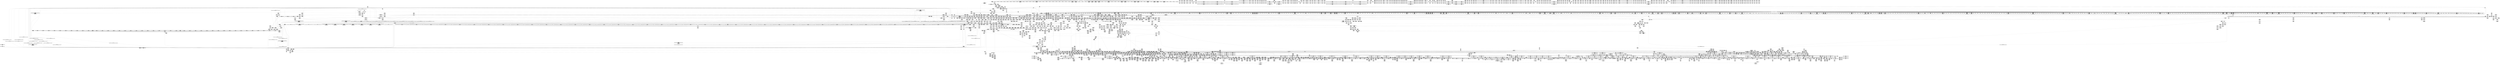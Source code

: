 digraph {
	CE0x45b2ba0 [shape=record,shape=Mrecord,label="{CE0x45b2ba0|i8*_getelementptr_inbounds_(_15_x_i8_,_15_x_i8_*_.str3,_i32_0,_i32_0)|*Constant*}"]
	CE0x5fb9320 [shape=record,shape=Mrecord,label="{CE0x5fb9320|tomoyo_const_part_length:_tmp4|security/tomoyo/util.c,624|*SummSource*}"]
	CE0x6202050 [shape=record,shape=Mrecord,label="{CE0x6202050|0:_i16,_:_CRE_161,162_}"]
	CE0x631c420 [shape=record,shape=Mrecord,label="{CE0x631c420|0:_i16,_:_CRE_200,201_}"]
	CE0x60a5c70 [shape=record,shape=Mrecord,label="{CE0x60a5c70|tomoyo_path2_perm:_d_inode|security/tomoyo/file.c,912|*SummSource*}"]
	CE0x52a5890 [shape=record,shape=Mrecord,label="{CE0x52a5890|tomoyo_path2_perm:_tmp59|security/tomoyo/file.c,933|*SummSource*}"]
	CE0x793f3c0 [shape=record,shape=Mrecord,label="{CE0x793f3c0|0:_i16,_:_CRE_263,264_}"]
	CE0x6500880 [shape=record,shape=Mrecord,label="{CE0x6500880|tomoyo_const_part_length:_tmp20|security/tomoyo/util.c,628}"]
	CE0x5f566c0 [shape=record,shape=Mrecord,label="{CE0x5f566c0|tomoyo_const_part_length:_tmp6|security/tomoyo/util.c,625|*SummSource*}"]
	CE0x612a3b0 [shape=record,shape=Mrecord,label="{CE0x612a3b0|VOIDTB_TE:_CE_167,168_}"]
	CE0x457e870 [shape=record,shape=Mrecord,label="{CE0x457e870|0:_i16,_:_CRE_900,901_}"]
	CE0x5114730 [shape=record,shape=Mrecord,label="{CE0x5114730|128:_i8*,_1208:_%struct.file*,_:_CMRE_43,44_}"]
	CE0x5efa440 [shape=record,shape=Mrecord,label="{CE0x5efa440|tomoyo_const_part_length:_tmp49|security/tomoyo/util.c,649}"]
	CE0x473f240 [shape=record,shape=Mrecord,label="{CE0x473f240|tomoyo_path2_perm:_entry}"]
	CE0x650ca70 [shape=record,shape=Mrecord,label="{CE0x650ca70|tomoyo_add_slash:_tmp13|security/tomoyo/file.c,138}"]
	CE0x62dc390 [shape=record,shape=Mrecord,label="{CE0x62dc390|tomoyo_fill_path_info:_cmp8|security/tomoyo/util.c,668|*SummSource*}"]
	CE0x54d0680 [shape=record,shape=Mrecord,label="{CE0x54d0680|tomoyo_const_part_length:_tmp44|security/tomoyo/util.c,645|*SummSource*}"]
	CE0x5f65c80 [shape=record,shape=Mrecord,label="{CE0x5f65c80|tomoyo_get_mode:_arrayidx8|security/tomoyo/util.c,983|*SummSource*}"]
	CE0x4490640 [shape=record,shape=Mrecord,label="{CE0x4490640|tomoyo_const_part_length:_tmp18|security/tomoyo/util.c,627|*SummSink*}"]
	CE0x5395ef0 [shape=record,shape=Mrecord,label="{CE0x5395ef0|VOIDTB_TE:_CE_48,52_|Function::tomoyo_path_rename&Arg::new_dentry::}"]
	CE0x64080c0 [shape=record,shape=Mrecord,label="{CE0x64080c0|tomoyo_fill_path_info:_tmp5|security/tomoyo/util.c,667}"]
	CE0x7c51340 [shape=record,shape=Mrecord,label="{CE0x7c51340|tomoyo_init_request_info:_profile2|security/tomoyo/util.c,1007|*SummSource*}"]
	CE0x63b4670 [shape=record,shape=Mrecord,label="{CE0x63b4670|GLOBAL:___llvm_gcov_ctr25|Global_var:__llvm_gcov_ctr25|*SummSource*}"]
	CE0x52471e0 [shape=record,shape=Mrecord,label="{CE0x52471e0|0:_%struct.tomoyo_obj_info*,_24:_%struct.tomoyo_path_info*,_32:_%struct.tomoyo_path_info*,_40:_i8,_72:_i8,_76:_i8,_:_SCMRE_60,61_}"]
	CE0x60eca60 [shape=record,shape=Mrecord,label="{CE0x60eca60|tomoyo_add_slash:_buf|Function::tomoyo_add_slash&Arg::buf::}"]
	CE0x60dd560 [shape=record,shape=Mrecord,label="{CE0x60dd560|i64*_getelementptr_inbounds_(_12_x_i64_,_12_x_i64_*___llvm_gcov_ctr31133,_i64_0,_i64_3)|*Constant*|*SummSource*}"]
	CE0x540bad0 [shape=record,shape=Mrecord,label="{CE0x540bad0|tomoyo_path2_perm:_tobool|security/tomoyo/file.c,912|*SummSource*}"]
	CE0x46ef860 [shape=record,shape=Mrecord,label="{CE0x46ef860|tomoyo_fill_path_info:_tmp12|security/tomoyo/util.c,667}"]
	CE0x64d9590 [shape=record,shape=Mrecord,label="{CE0x64d9590|GLOBAL:___llvm_gcov_ctr26|Global_var:__llvm_gcov_ctr26|*SummSink*}"]
	CE0x60bbf20 [shape=record,shape=Mrecord,label="{CE0x60bbf20|tomoyo_const_part_length:_if.end6|*SummSink*}"]
	CE0x51fa1c0 [shape=record,shape=Mrecord,label="{CE0x51fa1c0|0:_i16,_:_CRE_504,505_}"]
	CE0x6240fa0 [shape=record,shape=Mrecord,label="{CE0x6240fa0|%struct.inode*_null|*Constant*|*SummSource*}"]
	CE0x7c09c70 [shape=record,shape=Mrecord,label="{CE0x7c09c70|40:_%struct.tomoyo_policy_namespace*,_48:_i8,_:_GCRE_tomoyo_kernel_domain_external_global_%struct.tomoyo_domain_info_16,24_|*MultipleSource*|security/tomoyo/util.c,1005|security/tomoyo/util.c,1007|Function::tomoyo_init_request_info&Arg::domain::}"]
	CE0x6519390 [shape=record,shape=Mrecord,label="{CE0x6519390|tomoyo_get_mode:_tmp5|security/tomoyo/util.c,978|*SummSink*}"]
	CE0x60c1c00 [shape=record,shape=Mrecord,label="{CE0x60c1c00|tomoyo_get_mode:_default_config|security/tomoyo/util.c,986}"]
	CE0x52eb9c0 [shape=record,shape=Mrecord,label="{CE0x52eb9c0|tomoyo_get_realpath:_tmp6|security/tomoyo/file.c,151|*SummSource*}"]
	CE0x612abd0 [shape=record,shape=Mrecord,label="{CE0x612abd0|VOIDTB_TE:_CE_183,184_}"]
	CE0x6026570 [shape=record,shape=Mrecord,label="{CE0x6026570|tomoyo_init_request_info:_mode|security/tomoyo/util.c,1010}"]
	CE0x509e600 [shape=record,shape=Mrecord,label="{CE0x509e600|i64*_getelementptr_inbounds_(_11_x_i64_,_11_x_i64_*___llvm_gcov_ctr54147,_i64_0,_i64_1)|*Constant*|*SummSink*}"]
	CE0x79e0a60 [shape=record,shape=Mrecord,label="{CE0x79e0a60|tomoyo_get_realpath:_tmp2|*LoadInst*|security/tomoyo/file.c,151|*SummSource*}"]
	CE0x63cb2b0 [shape=record,shape=Mrecord,label="{CE0x63cb2b0|_ret_%struct.task_struct*_%tmp4,_!dbg_!38905|./arch/x86/include/asm/current.h,14|*SummSink*}"]
	CE0x61d4360 [shape=record,shape=Mrecord,label="{CE0x61d4360|0:_i16,_:_CRE_172,173_}"]
	CE0x60a6150 [shape=record,shape=Mrecord,label="{CE0x60a6150|tomoyo_path2_perm:_d_inode|security/tomoyo/file.c,912|*SummSink*}"]
	CE0x4550160 [shape=record,shape=Mrecord,label="{CE0x4550160|0:_i16,_:_CRE_864,865_}"]
	CE0x6097d30 [shape=record,shape=Mrecord,label="{CE0x6097d30|tomoyo_init_request_info:_profile3|security/tomoyo/util.c,1008}"]
	CE0x44faf80 [shape=record,shape=Mrecord,label="{CE0x44faf80|tomoyo_audit_path2_log:_filename1|security/tomoyo/file.c,183|*SummSink*}"]
	CE0x7ade600 [shape=record,shape=Mrecord,label="{CE0x7ade600|tomoyo_fill_path_info:_tmp3|security/tomoyo/util.c,667|*SummSink*}"]
	CE0x44f7b80 [shape=record,shape=Mrecord,label="{CE0x44f7b80|GLOBAL:___srcu_read_unlock|*Constant*|*SummSource*}"]
	CE0x7bd4ba0 [shape=record,shape=Mrecord,label="{CE0x7bd4ba0|tomoyo_const_part_length:_tmp27|security/tomoyo/util.c,641|*SummSource*}"]
	CE0x79b0020 [shape=record,shape=Mrecord,label="{CE0x79b0020|0:_i16,_:_CRE_104,112_|*MultipleSource*|security/tomoyo/file.c,912|security/tomoyo/file.c,912|security/tomoyo/file.c,912}"]
	CE0x52a7f20 [shape=record,shape=Mrecord,label="{CE0x52a7f20|0:_i8,_array:_GCRE_tomoyo_index2category_constant_39_x_i8_c_00_00_00_00_00_00_00_00_00_00_00_00_00_00_00_00_00_00_00_00_00_00_00_01_01_01_01_01_01_01_01_01_01_01_01_01_01_01_02_,_align_16:_elem_26::|security/tomoyo/util.c,983}"]
	CE0x62e9a40 [shape=record,shape=Mrecord,label="{CE0x62e9a40|0:_i16,_:_CRE_593,594_}"]
	CE0x7a57d80 [shape=record,shape=Mrecord,label="{CE0x7a57d80|tomoyo_fill_path_info:_tmp4|security/tomoyo/util.c,667}"]
	CE0x799c140 [shape=record,shape=Mrecord,label="{CE0x799c140|tomoyo_fill_path_info:_tmp7|security/tomoyo/util.c,667|*SummSource*}"]
	CE0x45eb0e0 [shape=record,shape=Mrecord,label="{CE0x45eb0e0|tomoyo_get_mode:_idxprom|security/tomoyo/util.c,981}"]
	CE0x4423320 [shape=record,shape=Mrecord,label="{CE0x4423320|0:_i16,_:_CRE_620,621_}"]
	CE0x5078fc0 [shape=record,shape=Mrecord,label="{CE0x5078fc0|128:_i8*,_1208:_%struct.file*,_:_CMRE_27,28_}"]
	CE0x79a5a70 [shape=record,shape=Mrecord,label="{CE0x79a5a70|__llvm_gcov_indirect_counter_increment114:_entry|*SummSink*}"]
	CE0x606af80 [shape=record,shape=Mrecord,label="{CE0x606af80|tomoyo_path2_perm:_tmp63|security/tomoyo/file.c,935|*SummSource*}"]
	CE0x63ea020 [shape=record,shape=Mrecord,label="{CE0x63ea020|tomoyo_path2_perm:_path219|security/tomoyo/file.c,922}"]
	CE0x466e1b0 [shape=record,shape=Mrecord,label="{CE0x466e1b0|tomoyo_domain:_land.lhs.true2|*SummSource*}"]
	CE0x6164100 [shape=record,shape=Mrecord,label="{CE0x6164100|rcu_lock_acquire:_tmp5|include/linux/rcupdate.h,418|*SummSink*}"]
	CE0x631c570 [shape=record,shape=Mrecord,label="{CE0x631c570|0:_i16,_:_CRE_201,202_}"]
	CE0x517ddc0 [shape=record,shape=Mrecord,label="{CE0x517ddc0|0:_i16,_:_CRE_556,557_}"]
	CE0x63c2c50 [shape=record,shape=Mrecord,label="{CE0x63c2c50|104:_%struct.inode*,_:_CRE_203,204_}"]
	CE0x457dff0 [shape=record,shape=Mrecord,label="{CE0x457dff0|0:_i16,_:_CRE_892,893_}"]
	CE0x7a8e5d0 [shape=record,shape=Mrecord,label="{CE0x7a8e5d0|i32_255|*Constant*|*SummSource*}"]
	CE0x43da890 [shape=record,shape=Mrecord,label="{CE0x43da890|0:_i8*,_array:_GCRE_tomoyo_mac_keywords_external_constant_42_x_i8*_:_elem_17::|security/tomoyo/file.c,181}"]
	CE0x45ccc80 [shape=record,shape=Mrecord,label="{CE0x45ccc80|0:_i16,_:_CRE_932,933_}"]
	CE0x5316e50 [shape=record,shape=Mrecord,label="{CE0x5316e50|0:_i8,_array:_GCRE_tomoyo_index2category_constant_39_x_i8_c_00_00_00_00_00_00_00_00_00_00_00_00_00_00_00_00_00_00_00_00_00_00_00_01_01_01_01_01_01_01_01_01_01_01_01_01_01_01_02_,_align_16:_elem_38::|security/tomoyo/util.c,983}"]
	CE0x473eba0 [shape=record,shape=Mrecord,label="{CE0x473eba0|tomoyo_path2_perm:_tmp3|security/tomoyo/file.c,892|*SummSink*}"]
	CE0x60dcde0 [shape=record,shape=Mrecord,label="{CE0x60dcde0|_call_void_mcount()_#3|*SummSink*}"]
	CE0x61ebb10 [shape=record,shape=Mrecord,label="{CE0x61ebb10|VOIDTB_TE:_CE_56,64_|Function::tomoyo_path_rename&Arg::new_dentry::}"]
	CE0x62af7f0 [shape=record,shape=Mrecord,label="{CE0x62af7f0|tomoyo_path2_perm:_if.then7|*SummSink*}"]
	CE0x642a6d0 [shape=record,shape=Mrecord,label="{CE0x642a6d0|GLOBAL:_tomoyo_ss|Global_var:tomoyo_ss}"]
	CE0x7ac4b90 [shape=record,shape=Mrecord,label="{CE0x7ac4b90|i64_0|*Constant*}"]
	CE0x54f4ad0 [shape=record,shape=Mrecord,label="{CE0x54f4ad0|_call_void___llvm_gcov_indirect_counter_increment114(i32*___llvm_gcov_global_state_pred45,_i64**_getelementptr_inbounds_(_3_x_i64*_,_3_x_i64*_*___llvm_gcda_edge_table44,_i64_0,_i64_0)),_!dbg_!38954|security/tomoyo/util.c,649|*SummSink*}"]
	CE0x54ef2b0 [shape=record,shape=Mrecord,label="{CE0x54ef2b0|tomoyo_const_part_length:_tmp45|security/tomoyo/util.c,645|*SummSink*}"]
	CE0x63149c0 [shape=record,shape=Mrecord,label="{CE0x63149c0|_call_void_lock_release(%struct.lockdep_map*_%map,_i32_1,_i64_ptrtoint_(i8*_blockaddress(_rcu_lock_release,_%__here)_to_i64))_#9,_!dbg_!38907|include/linux/rcupdate.h,423|*SummSink*}"]
	CE0x4569690 [shape=record,shape=Mrecord,label="{CE0x4569690|0:_i16,_:_CRE_880,881_}"]
	CE0x62ea950 [shape=record,shape=Mrecord,label="{CE0x62ea950|tomoyo_get_mode:_tmp4|security/tomoyo/util.c,978}"]
	CE0x43da700 [shape=record,shape=Mrecord,label="{CE0x43da700|tomoyo_domain:_tobool1|security/tomoyo/common.h,1205}"]
	CE0x540c810 [shape=record,shape=Mrecord,label="{CE0x540c810|tomoyo_const_part_length:_while.cond}"]
	CE0x6441240 [shape=record,shape=Mrecord,label="{CE0x6441240|104:_%struct.inode*,_:_CRE_154,155_}"]
	CE0x6282ff0 [shape=record,shape=Mrecord,label="{CE0x6282ff0|__llvm_gcov_indirect_counter_increment:_entry|*SummSource*}"]
	CE0x5262f70 [shape=record,shape=Mrecord,label="{CE0x5262f70|i64**_getelementptr_inbounds_(_3_x_i64*_,_3_x_i64*_*___llvm_gcda_edge_table44,_i64_0,_i64_2)|*Constant*}"]
	CE0x51a98b0 [shape=record,shape=Mrecord,label="{CE0x51a98b0|i64*_null|*Constant*}"]
	CE0x62147a0 [shape=record,shape=Mrecord,label="{CE0x62147a0|0:_i16,_:_CRE_306,307_}"]
	CE0x52a7710 [shape=record,shape=Mrecord,label="{CE0x52a7710|0:_i8,_array:_GCRE_tomoyo_index2category_constant_39_x_i8_c_00_00_00_00_00_00_00_00_00_00_00_00_00_00_00_00_00_00_00_00_00_00_00_01_01_01_01_01_01_01_01_01_01_01_01_01_01_01_02_,_align_16:_elem_23::|security/tomoyo/util.c,983}"]
	CE0x62b72e0 [shape=record,shape=Mrecord,label="{CE0x62b72e0|0:_%struct.tomoyo_obj_info*,_24:_%struct.tomoyo_path_info*,_32:_%struct.tomoyo_path_info*,_40:_i8,_72:_i8,_76:_i8,_:_SCMRE_36,37_}"]
	CE0x622bde0 [shape=record,shape=Mrecord,label="{CE0x622bde0|GLOBAL:___llvm_gcov_ctr13|Global_var:__llvm_gcov_ctr13|*SummSink*}"]
	CE0x651ef60 [shape=record,shape=Mrecord,label="{CE0x651ef60|0:_i16,_:_CRE_175,176_}"]
	CE0x632d7e0 [shape=record,shape=Mrecord,label="{CE0x632d7e0|tomoyo_path2_perm:_tmp17|security/tomoyo/file.c,904|*SummSource*}"]
	CE0x43f3d20 [shape=record,shape=Mrecord,label="{CE0x43f3d20|_call_void_mcount()_#3|*SummSink*}"]
	CE0x5f57f80 [shape=record,shape=Mrecord,label="{CE0x5f57f80|GLOBAL:___llvm_gcov_ctr54147|Global_var:__llvm_gcov_ctr54147|*SummSource*}"]
	CE0x5109250 [shape=record,shape=Mrecord,label="{CE0x5109250|i64_1|*Constant*}"]
	CE0x791f5a0 [shape=record,shape=Mrecord,label="{CE0x791f5a0|tomoyo_const_part_length:_incdec.ptr7|security/tomoyo/util.c,631|*SummSink*}"]
	CE0x462b6b0 [shape=record,shape=Mrecord,label="{CE0x462b6b0|tomoyo_const_part_length:_tmp33|security/tomoyo/util.c,642}"]
	CE0x7a7e760 [shape=record,shape=Mrecord,label="{CE0x7a7e760|tomoyo_path2_perm:_tmp53|security/tomoyo/file.c,928|*SummSource*}"]
	CE0x601b5c0 [shape=record,shape=Mrecord,label="{CE0x601b5c0|0:_i8*,_array:_GCRE_tomoyo_mac_keywords_external_constant_42_x_i8*_:_elem_36::|security/tomoyo/file.c,181}"]
	CE0x444fad0 [shape=record,shape=Mrecord,label="{CE0x444fad0|0:_i16,_:_CRE_696,704_|*MultipleSource*|security/tomoyo/file.c,912|security/tomoyo/file.c,912|security/tomoyo/file.c,912}"]
	CE0x527e250 [shape=record,shape=Mrecord,label="{CE0x527e250|0:_%struct.tomoyo_obj_info*,_24:_%struct.tomoyo_path_info*,_32:_%struct.tomoyo_path_info*,_40:_i8,_72:_i8,_76:_i8,_:_SCMRE_45,46_}"]
	CE0x51a9d70 [shape=record,shape=Mrecord,label="{CE0x51a9d70|tomoyo_const_part_length:_tmp21|security/tomoyo/util.c,631|*SummSink*}"]
	CE0x7969620 [shape=record,shape=Mrecord,label="{CE0x7969620|i64_16|*Constant*|*SummSource*}"]
	CE0x6124f70 [shape=record,shape=Mrecord,label="{CE0x6124f70|tomoyo_init_request_info:_mode|security/tomoyo/util.c,1010|*SummSource*}"]
	CE0x6217650 [shape=record,shape=Mrecord,label="{CE0x6217650|128:_i8*,_1208:_%struct.file*,_:_CMRE_5,6_}"]
	CE0x601b400 [shape=record,shape=Mrecord,label="{CE0x601b400|0:_i8*,_array:_GCRE_tomoyo_mac_keywords_external_constant_42_x_i8*_:_elem_35::|security/tomoyo/file.c,181}"]
	CE0x628f540 [shape=record,shape=Mrecord,label="{CE0x628f540|tomoyo_const_part_length:_while.end}"]
	CE0x62eab40 [shape=record,shape=Mrecord,label="{CE0x62eab40|tomoyo_get_mode:_tmp4|security/tomoyo/util.c,978|*SummSource*}"]
	CE0x612d300 [shape=record,shape=Mrecord,label="{CE0x612d300|VOIDTB_TE:_CE_6384,6388_|*MultipleSource*|security/tomoyo/util.c,1010|Function::tomoyo_get_mode&Arg::ns::}"]
	CE0x44dea60 [shape=record,shape=Mrecord,label="{CE0x44dea60|_call_void_mcount()_#3|*SummSource*}"]
	CE0x649f860 [shape=record,shape=Mrecord,label="{CE0x649f860|i64_7|*Constant*}"]
	CE0x4696e40 [shape=record,shape=Mrecord,label="{CE0x4696e40|0:_i8,_array:_GCRE_tomoyo_index2category_constant_39_x_i8_c_00_00_00_00_00_00_00_00_00_00_00_00_00_00_00_00_00_00_00_00_00_00_00_01_01_01_01_01_01_01_01_01_01_01_01_01_01_01_02_,_align_16:_elem_5::|security/tomoyo/util.c,983}"]
	CE0x610d990 [shape=record,shape=Mrecord,label="{CE0x610d990|tomoyo_init_request_info:_tmp8|security/tomoyo/util.c,1005}"]
	CE0x61fb9a0 [shape=record,shape=Mrecord,label="{CE0x61fb9a0|0:_%struct.tomoyo_obj_info*,_24:_%struct.tomoyo_path_info*,_32:_%struct.tomoyo_path_info*,_40:_i8,_72:_i8,_76:_i8,_:_SCMRE_42,43_}"]
	CE0x44b5260 [shape=record,shape=Mrecord,label="{CE0x44b5260|0:_i16,_:_CRE_615,616_}"]
	CE0x606b260 [shape=record,shape=Mrecord,label="{CE0x606b260|tomoyo_path2_perm:_tmp64|security/tomoyo/file.c,935|*SummSink*}"]
	CE0x6447680 [shape=record,shape=Mrecord,label="{CE0x6447680|tomoyo_const_part_length:_tmp|*SummSource*}"]
	CE0x51a91d0 [shape=record,shape=Mrecord,label="{CE0x51a91d0|__llvm_gcov_indirect_counter_increment114:_tmp2|*SummSink*}"]
	CE0x521c4c0 [shape=record,shape=Mrecord,label="{CE0x521c4c0|tomoyo_path2_perm:_tmp61|security/tomoyo/file.c,934|*SummSource*}"]
	CE0x64bfa50 [shape=record,shape=Mrecord,label="{CE0x64bfa50|GLOBAL:_tomoyo_domain|*Constant*}"]
	CE0x61c4860 [shape=record,shape=Mrecord,label="{CE0x61c4860|tomoyo_add_slash:_tmp4|security/tomoyo/file.c,131|*SummSource*}"]
	CE0x652f700 [shape=record,shape=Mrecord,label="{CE0x652f700|i64*_getelementptr_inbounds_(_11_x_i64_,_11_x_i64_*___llvm_gcov_ctr54147,_i64_0,_i64_10)|*Constant*}"]
	CE0x5f7ce20 [shape=record,shape=Mrecord,label="{CE0x5f7ce20|tomoyo_get_mode:_conv5|security/tomoyo/util.c,983}"]
	CE0x611e010 [shape=record,shape=Mrecord,label="{CE0x611e010|_ret_i32_%call,_!dbg_!38902|security/tomoyo/common.h,1097|*SummSource*}"]
	CE0x7c587f0 [shape=record,shape=Mrecord,label="{CE0x7c587f0|tomoyo_get_mode:_if.end14|*SummSource*}"]
	CE0x642a550 [shape=record,shape=Mrecord,label="{CE0x642a550|srcu_read_lock:_entry|*SummSource*}"]
	CE0x5f005b0 [shape=record,shape=Mrecord,label="{CE0x5f005b0|_ret_void,_!dbg_!38929|security/tomoyo/util.c,670}"]
	CE0x55194e0 [shape=record,shape=Mrecord,label="{CE0x55194e0|tomoyo_audit_path2_log:_param|security/tomoyo/file.c,182|*SummSource*}"]
	CE0x62f2470 [shape=record,shape=Mrecord,label="{CE0x62f2470|_call_void_lock_release(%struct.lockdep_map*_%map,_i32_1,_i64_ptrtoint_(i8*_blockaddress(_rcu_lock_release,_%__here)_to_i64))_#9,_!dbg_!38907|include/linux/rcupdate.h,423|*SummSource*}"]
	CE0x6f4a2b0 [shape=record,shape=Mrecord,label="{CE0x6f4a2b0|tomoyo_audit_path2_log:_operation|security/tomoyo/file.c,182|*SummSource*}"]
	CE0x5126200 [shape=record,shape=Mrecord,label="{CE0x5126200|tomoyo_path2_perm:_lor.lhs.false|*SummSink*}"]
	CE0x458caf0 [shape=record,shape=Mrecord,label="{CE0x458caf0|tomoyo_audit_path2_log:_filename2|security/tomoyo/file.c,184|*SummSource*}"]
	CE0x5fb1730 [shape=record,shape=Mrecord,label="{CE0x5fb1730|tomoyo_get_mode:_tmp2|security/tomoyo/util.c,978}"]
	CE0x622c210 [shape=record,shape=Mrecord,label="{CE0x622c210|tomoyo_domain:_entry}"]
	CE0x79e0fc0 [shape=record,shape=Mrecord,label="{CE0x79e0fc0|srcu_read_lock:_tmp2|*SummSink*}"]
	CE0x43d8c10 [shape=record,shape=Mrecord,label="{CE0x43d8c10|0:_i16,_:_CRE_392,400_|*MultipleSource*|security/tomoyo/file.c,912|security/tomoyo/file.c,912|security/tomoyo/file.c,912}"]
	CE0x6350930 [shape=record,shape=Mrecord,label="{CE0x6350930|104:_%struct.inode*,_:_CRE_208,209_}"]
	CE0x5f572b0 [shape=record,shape=Mrecord,label="{CE0x5f572b0|GLOBAL:___llvm_gcov_indirect_counter_increment114|*Constant*|*SummSource*}"]
	CE0x79f4630 [shape=record,shape=Mrecord,label="{CE0x79f4630|tomoyo_init_request_info:_if.then}"]
	CE0x600fe80 [shape=record,shape=Mrecord,label="{CE0x600fe80|srcu_read_unlock:_tmp|*SummSink*}"]
	CE0x6350cc0 [shape=record,shape=Mrecord,label="{CE0x6350cc0|104:_%struct.inode*,_:_CRE_211,212_}"]
	CE0x458b950 [shape=record,shape=Mrecord,label="{CE0x458b950|tomoyo_audit_path2_log:_name|security/tomoyo/file.c,183|*SummSink*}"]
	CE0x529d9a0 [shape=record,shape=Mrecord,label="{CE0x529d9a0|i64*_getelementptr_inbounds_(_30_x_i64_,_30_x_i64_*___llvm_gcov_ctr13,_i64_0,_i64_19)|*Constant*|*SummSink*}"]
	CE0x61f70f0 [shape=record,shape=Mrecord,label="{CE0x61f70f0|tomoyo_audit_path2_log:_tmp4|security/tomoyo/file.c,182|*SummSource*}"]
	CE0x532a460 [shape=record,shape=Mrecord,label="{CE0x532a460|tomoyo_fill_path_info:_is_dir|security/tomoyo/util.c,667}"]
	CE0x7981fb0 [shape=record,shape=Mrecord,label="{CE0x7981fb0|VOIDTB_TE:_CE_210,211_}"]
	CE0x52c6890 [shape=record,shape=Mrecord,label="{CE0x52c6890|i8_1|*Constant*|*SummSource*}"]
	CE0x5fa4010 [shape=record,shape=Mrecord,label="{CE0x5fa4010|srcu_read_lock:_bb|*SummSource*}"]
	CE0x79795a0 [shape=record,shape=Mrecord,label="{CE0x79795a0|0:_i16,_:_CRE_599,600_}"]
	CE0x53ad2b0 [shape=record,shape=Mrecord,label="{CE0x53ad2b0|i64*_getelementptr_inbounds_(_6_x_i64_,_6_x_i64_*___llvm_gcov_ctr26,_i64_0,_i64_4)|*Constant*}"]
	CE0x43da070 [shape=record,shape=Mrecord,label="{CE0x43da070|tomoyo_audit_path2_log:_param|security/tomoyo/file.c,182|*SummSink*}"]
	CE0x6447db0 [shape=record,shape=Mrecord,label="{CE0x6447db0|tomoyo_const_part_length:_cmp3|security/tomoyo/util.c,627}"]
	CE0x4308d50 [shape=record,shape=Mrecord,label="{CE0x4308d50|tomoyo_domain:_tmp16|security/tomoyo/common.h,1205}"]
	CE0x44411e0 [shape=record,shape=Mrecord,label="{CE0x44411e0|i64_20|*Constant*}"]
	CE0x616b860 [shape=record,shape=Mrecord,label="{CE0x616b860|GLOBAL:_tomoyo_get_mode|*Constant*|*SummSink*}"]
	CE0x5f47020 [shape=record,shape=Mrecord,label="{CE0x5f47020|0:_i16,_:_CRE_75,76_}"]
	CE0x7a29470 [shape=record,shape=Mrecord,label="{CE0x7a29470|tomoyo_path2_perm:_bb}"]
	CE0x5f662b0 [shape=record,shape=Mrecord,label="{CE0x5f662b0|tomoyo_get_mode:_config7|security/tomoyo/util.c,983|*SummSource*}"]
	CE0x7aa8130 [shape=record,shape=Mrecord,label="{CE0x7aa8130|tomoyo_fill_path_info:_land.rhs}"]
	CE0x6077440 [shape=record,shape=Mrecord,label="{CE0x6077440|104:_%struct.inode*,_:_CRE_173,174_}"]
	CE0x45eb2a0 [shape=record,shape=Mrecord,label="{CE0x45eb2a0|tomoyo_get_mode:_idxprom|security/tomoyo/util.c,981|*SummSource*}"]
	CE0x7920c70 [shape=record,shape=Mrecord,label="{CE0x7920c70|0:_i8*,_array:_GCRE_tomoyo_mac_keywords_external_constant_42_x_i8*_:_elem_1::|security/tomoyo/file.c,181}"]
	CE0x63e9e30 [shape=record,shape=Mrecord,label="{CE0x63e9e30|tomoyo_path2_perm:_param|security/tomoyo/file.c,922|*SummSource*}"]
	CE0x60f6680 [shape=record,shape=Mrecord,label="{CE0x60f6680|tomoyo_get_mode:_retval.0}"]
	CE0x53ce1b0 [shape=record,shape=Mrecord,label="{CE0x53ce1b0|srcu_read_lock:_tmp|*SummSource*}"]
	CE0x6282a90 [shape=record,shape=Mrecord,label="{CE0x6282a90|i64*_getelementptr_inbounds_(_2_x_i64_,_2_x_i64_*___llvm_gcov_ctr22,_i64_0,_i64_1)|*Constant*}"]
	CE0x52b8310 [shape=record,shape=Mrecord,label="{CE0x52b8310|tomoyo_path2_perm:_path2|Function::tomoyo_path2_perm&Arg::path2::}"]
	CE0x797f190 [shape=record,shape=Mrecord,label="{CE0x797f190|tomoyo_path2_perm:_if.end8}"]
	CE0x62916b0 [shape=record,shape=Mrecord,label="{CE0x62916b0|tomoyo_audit_path2_log:_tmp|*SummSink*}"]
	CE0x5149520 [shape=record,shape=Mrecord,label="{CE0x5149520|i64_ptrtoint_(i8*_blockaddress(_rcu_lock_acquire,_%__here)_to_i64)|*Constant*|*SummSink*}"]
	CE0x5170b60 [shape=record,shape=Mrecord,label="{CE0x5170b60|0:_i8,_array:_GCRE_tomoyo_index2category_constant_39_x_i8_c_00_00_00_00_00_00_00_00_00_00_00_00_00_00_00_00_00_00_00_00_00_00_00_01_01_01_01_01_01_01_01_01_01_01_01_01_01_01_02_,_align_16:_elem_30::|security/tomoyo/util.c,983}"]
	CE0x5fb0c50 [shape=record,shape=Mrecord,label="{CE0x5fb0c50|0:_i16,_:_CRE_567,568_}"]
	CE0x5f3b350 [shape=record,shape=Mrecord,label="{CE0x5f3b350|tomoyo_path2_perm:_if.end16|*SummSink*}"]
	CE0x7c40240 [shape=record,shape=Mrecord,label="{CE0x7c40240|_ret_i32_%call,_!dbg_!38917|security/tomoyo/file.c,181|*SummSink*}"]
	CE0x5fe3800 [shape=record,shape=Mrecord,label="{CE0x5fe3800|tomoyo_get_mode:_if.end|*SummSink*}"]
	CE0x602b4e0 [shape=record,shape=Mrecord,label="{CE0x602b4e0|tomoyo_const_part_length:_cmp|security/tomoyo/util.c,626|*SummSink*}"]
	CE0x6291040 [shape=record,shape=Mrecord,label="{CE0x6291040|tomoyo_audit_path2_log:_arrayidx2|security/tomoyo/file.c,181|*SummSink*}"]
	CE0x60bc050 [shape=record,shape=Mrecord,label="{CE0x60bc050|tomoyo_const_part_length:_lor.lhs.false}"]
	CE0x652fa40 [shape=record,shape=Mrecord,label="{CE0x652fa40|tomoyo_domain:_tmp19|security/tomoyo/common.h,1205|*SummSink*}"]
	CE0x6214360 [shape=record,shape=Mrecord,label="{CE0x6214360|0:_i16,_:_CRE_302,303_}"]
	CE0x7aa2eb0 [shape=record,shape=Mrecord,label="{CE0x7aa2eb0|tomoyo_fill_path_info:_tmp6|security/tomoyo/util.c,667}"]
	CE0x798aec0 [shape=record,shape=Mrecord,label="{CE0x798aec0|104:_%struct.inode*,_:_CRE_187,188_}"]
	CE0x5e6d460 [shape=record,shape=Mrecord,label="{CE0x5e6d460|tomoyo_path2_perm:_tmp13|security/tomoyo/file.c,898|*SummSource*}"]
	CE0x6104fc0 [shape=record,shape=Mrecord,label="{CE0x6104fc0|i8*_getelementptr_inbounds_(_25_x_i8_,_25_x_i8_*_.str12,_i32_0,_i32_0)|*Constant*|*SummSource*}"]
	CE0x62b4f30 [shape=record,shape=Mrecord,label="{CE0x62b4f30|rcu_lock_acquire:_indirectgoto|*SummSource*}"]
	CE0x649fa60 [shape=record,shape=Mrecord,label="{CE0x649fa60|tomoyo_path2_perm:_tmp16|security/tomoyo/file.c,904|*SummSource*}"]
	CE0x798cc50 [shape=record,shape=Mrecord,label="{CE0x798cc50|0:_i16,_:_CRE_312,320_|*MultipleSource*|security/tomoyo/file.c,912|security/tomoyo/file.c,912|security/tomoyo/file.c,912}"]
	CE0x7abed40 [shape=record,shape=Mrecord,label="{CE0x7abed40|tomoyo_path2_perm:_tmp10|security/tomoyo/file.c,898|*SummSink*}"]
	CE0x622b7e0 [shape=record,shape=Mrecord,label="{CE0x622b7e0|tomoyo_path2_perm:_tmp10|security/tomoyo/file.c,898|*SummSource*}"]
	CE0x7a28cc0 [shape=record,shape=Mrecord,label="{CE0x7a28cc0|tomoyo_get_realpath:_call|security/tomoyo/file.c,150|*SummSink*}"]
	CE0x54ebf70 [shape=record,shape=Mrecord,label="{CE0x54ebf70|tomoyo_const_part_length:_tmp42|security/tomoyo/util.c,644|*SummSource*}"]
	CE0x6473f50 [shape=record,shape=Mrecord,label="{CE0x6473f50|i8*_null|*Constant*}"]
	CE0x7982a20 [shape=record,shape=Mrecord,label="{CE0x7982a20|tomoyo_const_part_length:_if.end|*SummSource*}"]
	CE0x64096f0 [shape=record,shape=Mrecord,label="{CE0x64096f0|_call_void___llvm_gcov_indirect_counter_increment(i32*___llvm_gcov_global_state_pred15,_i64**_getelementptr_inbounds_(_3_x_i64*_,_3_x_i64*_*___llvm_gcda_edge_table14,_i64_0,_i64_0)),_!dbg_!38954|security/tomoyo/file.c,920|*SummSink*}"]
	CE0x7b73b40 [shape=record,shape=Mrecord,label="{CE0x7b73b40|0:_i16,_:_CRE_32,40_|*MultipleSource*|security/tomoyo/file.c,912|security/tomoyo/file.c,912|security/tomoyo/file.c,912}"]
	CE0x7a3e390 [shape=record,shape=Mrecord,label="{CE0x7a3e390|tomoyo_path2_perm:_tmp49|security/tomoyo/file.c,928}"]
	CE0x631cdf0 [shape=record,shape=Mrecord,label="{CE0x631cdf0|0:_i16,_:_CRE_208,210_|*MultipleSource*|security/tomoyo/file.c,912|security/tomoyo/file.c,912|security/tomoyo/file.c,912}"]
	CE0x605b580 [shape=record,shape=Mrecord,label="{CE0x605b580|i64*_getelementptr_inbounds_(_30_x_i64_,_30_x_i64_*___llvm_gcov_ctr13,_i64_0,_i64_18)|*Constant*|*SummSource*}"]
	CE0x632dc50 [shape=record,shape=Mrecord,label="{CE0x632dc50|tomoyo_path2_perm:_tmp18|security/tomoyo/file.c,904|*SummSource*}"]
	CE0x7c403d0 [shape=record,shape=Mrecord,label="{CE0x7c403d0|tomoyo_path2_perm:_cmp26|security/tomoyo/file.c,928|*SummSource*}"]
	CE0x5230eb0 [shape=record,shape=Mrecord,label="{CE0x5230eb0|tomoyo_path_rename:_bb}"]
	CE0x5256920 [shape=record,shape=Mrecord,label="{CE0x5256920|tomoyo_path_rename:_tmp4|*LoadInst*|security/tomoyo/tomoyo.c,298|*SummSink*}"]
	CE0x5fa48f0 [shape=record,shape=Mrecord,label="{CE0x5fa48f0|tomoyo_fill_path_info:_land.end|*SummSink*}"]
	CE0x6178b50 [shape=record,shape=Mrecord,label="{CE0x6178b50|0:_i16,_:_CRE_276,277_}"]
	CE0x79f4050 [shape=record,shape=Mrecord,label="{CE0x79f4050|tomoyo_init_request_info:_domain.addr.0|*SummSink*}"]
	CE0x6095e00 [shape=record,shape=Mrecord,label="{CE0x6095e00|i64_23|*Constant*|*SummSink*}"]
	CE0x7bad430 [shape=record,shape=Mrecord,label="{CE0x7bad430|tomoyo_add_slash:_call|security/tomoyo/file.c,136}"]
	CE0x7b945d0 [shape=record,shape=Mrecord,label="{CE0x7b945d0|tomoyo_path2_perm:_do.body}"]
	CE0x60ec6b0 [shape=record,shape=Mrecord,label="{CE0x60ec6b0|tomoyo_add_slash:_entry}"]
	CE0x60ec760 [shape=record,shape=Mrecord,label="{CE0x60ec760|tomoyo_add_slash:_entry|*SummSink*}"]
	CE0x52eb8b0 [shape=record,shape=Mrecord,label="{CE0x52eb8b0|tomoyo_get_realpath:_tmp6|security/tomoyo/file.c,151}"]
	CE0x7a39eb0 [shape=record,shape=Mrecord,label="{CE0x7a39eb0|tomoyo_get_realpath:_tobool|security/tomoyo/file.c,151}"]
	CE0x7ade9f0 [shape=record,shape=Mrecord,label="{CE0x7ade9f0|tomoyo_get_mode:_idxprom3|security/tomoyo/util.c,983|*SummSink*}"]
	CE0x5f00e40 [shape=record,shape=Mrecord,label="{CE0x5f00e40|tomoyo_audit_path2_log:_tmp1|*SummSource*}"]
	CE0x62ec2d0 [shape=record,shape=Mrecord,label="{CE0x62ec2d0|tomoyo_read_unlock:_entry|*SummSink*}"]
	CE0x6332d80 [shape=record,shape=Mrecord,label="{CE0x6332d80|srcu_read_lock:_dep_map|include/linux/srcu.h,222|*SummSink*}"]
	CE0x6343290 [shape=record,shape=Mrecord,label="{CE0x6343290|rcu_lock_acquire:_map|Function::rcu_lock_acquire&Arg::map::|*SummSink*}"]
	CE0x51140f0 [shape=record,shape=Mrecord,label="{CE0x51140f0|128:_i8*,_1208:_%struct.file*,_:_CMRE_38,39_}"]
	CE0x64c0310 [shape=record,shape=Mrecord,label="{CE0x64c0310|GLOBAL:___llvm_gcov_indirect_counter_increment|*Constant*|*SummSource*}"]
	CE0x79d3940 [shape=record,shape=Mrecord,label="{CE0x79d3940|__llvm_gcov_indirect_counter_increment114:_exit|*SummSource*}"]
	CE0x51c68e0 [shape=record,shape=Mrecord,label="{CE0x51c68e0|i64*_getelementptr_inbounds_(_2_x_i64_,_2_x_i64_*___llvm_gcov_ctr53148,_i64_0,_i64_0)|*Constant*|*SummSource*}"]
	CE0x79ace30 [shape=record,shape=Mrecord,label="{CE0x79ace30|tomoyo_init_request_info:_tmp5|security/tomoyo/util.c,1004|*SummSink*}"]
	CE0x7a03d50 [shape=record,shape=Mrecord,label="{CE0x7a03d50|tomoyo_path2_perm:_filename2|security/tomoyo/file.c,924|*SummSource*}"]
	CE0x54f3340 [shape=record,shape=Mrecord,label="{CE0x54f3340|i64*_getelementptr_inbounds_(_31_x_i64_,_31_x_i64_*___llvm_gcov_ctr43150,_i64_0,_i64_27)|*Constant*|*SummSource*}"]
	CE0x793f2b0 [shape=record,shape=Mrecord,label="{CE0x793f2b0|0:_i16,_:_CRE_262,263_}"]
	CE0x602a0a0 [shape=record,shape=Mrecord,label="{CE0x602a0a0|tomoyo_get_mode:_tmp21|security/tomoyo/util.c,985}"]
	CE0x462bfc0 [shape=record,shape=Mrecord,label="{CE0x462bfc0|i64*_getelementptr_inbounds_(_31_x_i64_,_31_x_i64_*___llvm_gcov_ctr43150,_i64_0,_i64_21)|*Constant*|*SummSource*}"]
	CE0x43dac10 [shape=record,shape=Mrecord,label="{CE0x43dac10|0:_i8*,_array:_GCRE_tomoyo_mac_keywords_external_constant_42_x_i8*_:_elem_19::|security/tomoyo/file.c,181}"]
	CE0x5fe4790 [shape=record,shape=Mrecord,label="{CE0x5fe4790|GLOBAL:___llvm_gcov_ctr25|Global_var:__llvm_gcov_ctr25|*SummSink*}"]
	CE0x60f6ed0 [shape=record,shape=Mrecord,label="{CE0x60f6ed0|tomoyo_get_mode:_tmp27|security/tomoyo/util.c,988|*SummSource*}"]
	CE0x7be9c40 [shape=record,shape=Mrecord,label="{CE0x7be9c40|tomoyo_path2_perm:_if.end}"]
	CE0x53b72b0 [shape=record,shape=Mrecord,label="{CE0x53b72b0|tomoyo_domain:_do.body|*SummSink*}"]
	CE0x7a72590 [shape=record,shape=Mrecord,label="{CE0x7a72590|i32_4|*Constant*}"]
	CE0x7c58720 [shape=record,shape=Mrecord,label="{CE0x7c58720|tomoyo_get_mode:_if.end14}"]
	CE0x62ebc70 [shape=record,shape=Mrecord,label="{CE0x62ebc70|GLOBAL:_tomoyo_read_unlock|*Constant*}"]
	CE0x60b17b0 [shape=record,shape=Mrecord,label="{CE0x60b17b0|i64*_getelementptr_inbounds_(_31_x_i64_,_31_x_i64_*___llvm_gcov_ctr43150,_i64_0,_i64_9)|*Constant*}"]
	CE0x64948d0 [shape=record,shape=Mrecord,label="{CE0x64948d0|GLOBAL:_get_current|*Constant*|*SummSink*}"]
	CE0x6216a00 [shape=record,shape=Mrecord,label="{CE0x6216a00|i32_22|*Constant*|*SummSink*}"]
	CE0x54dfee0 [shape=record,shape=Mrecord,label="{CE0x54dfee0|tomoyo_const_part_length:_tmp36|security/tomoyo/util.c,644|*SummSink*}"]
	CE0x6217790 [shape=record,shape=Mrecord,label="{CE0x6217790|128:_i8*,_1208:_%struct.file*,_:_CMRE_6,7_}"]
	CE0x651a3c0 [shape=record,shape=Mrecord,label="{CE0x651a3c0|tomoyo_get_mode:_if.then|*SummSource*}"]
	CE0x54fc260 [shape=record,shape=Mrecord,label="{CE0x54fc260|tomoyo_const_part_length:_tmp48|security/tomoyo/util.c,649|*SummSource*}"]
	CE0x5271d50 [shape=record,shape=Mrecord,label="{CE0x5271d50|rcu_lock_release:___here}"]
	CE0x622c280 [shape=record,shape=Mrecord,label="{CE0x622c280|tomoyo_domain:_entry|*SummSource*}"]
	CE0x5f66670 [shape=record,shape=Mrecord,label="{CE0x5f66670|tomoyo_get_mode:_tmp17|security/tomoyo/util.c,983|*SummSource*}"]
	CE0x53f6ab0 [shape=record,shape=Mrecord,label="{CE0x53f6ab0|40:_%struct.tomoyo_policy_namespace*,_48:_i8,_:_GCRE_tomoyo_kernel_domain_external_global_%struct.tomoyo_domain_info_24,32_|*MultipleSource*|security/tomoyo/util.c,1005|security/tomoyo/util.c,1007|Function::tomoyo_init_request_info&Arg::domain::}"]
	CE0x53ef1c0 [shape=record,shape=Mrecord,label="{CE0x53ef1c0|GLOBAL:_tomoyo_add_slash|*Constant*}"]
	CE0x651f580 [shape=record,shape=Mrecord,label="{CE0x651f580|0:_i16,_:_CRE_181,182_}"]
	CE0x7a7e5e0 [shape=record,shape=Mrecord,label="{CE0x7a7e5e0|tomoyo_path2_perm:_error.0}"]
	CE0x63bb9a0 [shape=record,shape=Mrecord,label="{CE0x63bb9a0|tomoyo_path2_perm:_call6|security/tomoyo/file.c,905}"]
	CE0x53b6a90 [shape=record,shape=Mrecord,label="{CE0x53b6a90|tomoyo_domain:_tmp8|security/tomoyo/common.h,1205|*SummSource*}"]
	CE0x6095fc0 [shape=record,shape=Mrecord,label="{CE0x6095fc0|tomoyo_path2_perm:_tmp48|security/tomoyo/file.c,928}"]
	CE0x53a1c50 [shape=record,shape=Mrecord,label="{CE0x53a1c50|tomoyo_get_realpath:_tmp9|security/tomoyo/file.c,155|*SummSink*}"]
	CE0x7a71f60 [shape=record,shape=Mrecord,label="{CE0x7a71f60|tomoyo_fill_path_info:_tmp8|security/tomoyo/util.c,667|*SummSource*}"]
	CE0x5271e40 [shape=record,shape=Mrecord,label="{CE0x5271e40|rcu_lock_release:___here|*SummSource*}"]
	CE0x5f56ad0 [shape=record,shape=Mrecord,label="{CE0x5f56ad0|__llvm_gcov_indirect_counter_increment114:_tmp1|*SummSource*}"]
	CE0x7a7db70 [shape=record,shape=Mrecord,label="{CE0x7a7db70|i64*_getelementptr_inbounds_(_30_x_i64_,_30_x_i64_*___llvm_gcov_ctr13,_i64_0,_i64_24)|*Constant*|*SummSource*}"]
	CE0x632d8a0 [shape=record,shape=Mrecord,label="{CE0x632d8a0|tomoyo_path2_perm:_tmp17|security/tomoyo/file.c,904|*SummSink*}"]
	CE0x45d2760 [shape=record,shape=Mrecord,label="{CE0x45d2760|0:_i16,_:_CRE_981,982_}"]
	CE0x6421f10 [shape=record,shape=Mrecord,label="{CE0x6421f10|i64_80|*Constant*|*SummSource*}"]
	CE0x54e22b0 [shape=record,shape=Mrecord,label="{CE0x54e22b0|tomoyo_const_part_length:_cmp25|security/tomoyo/util.c,644}"]
	CE0x5180800 [shape=record,shape=Mrecord,label="{CE0x5180800|tomoyo_path2_perm:_error.1|*SummSource*}"]
	CE0x53ad240 [shape=record,shape=Mrecord,label="{CE0x53ad240|tomoyo_add_slash:_tmp8|security/tomoyo/file.c,132|*SummSink*}"]
	CE0x62ee420 [shape=record,shape=Mrecord,label="{CE0x62ee420|tomoyo_path2_perm:_tmp}"]
	CE0x52c6720 [shape=record,shape=Mrecord,label="{CE0x52c6720|tomoyo_path2_perm:_entry|*SummSource*}"]
	CE0x64949d0 [shape=record,shape=Mrecord,label="{CE0x64949d0|get_current:_entry}"]
	CE0x45e6a80 [shape=record,shape=Mrecord,label="{CE0x45e6a80|tomoyo_fill_path_info:_tmp8|security/tomoyo/util.c,667}"]
	CE0x45b2750 [shape=record,shape=Mrecord,label="{CE0x45b2750|tomoyo_audit_path2_log:_tmp10|security/tomoyo/file.c,184|*SummSink*}"]
	CE0x61eb1e0 [shape=record,shape=Mrecord,label="{CE0x61eb1e0|tomoyo_const_part_length:_tmp24|security/tomoyo/util.c,640|*SummSink*}"]
	CE0x53b62b0 [shape=record,shape=Mrecord,label="{CE0x53b62b0|tomoyo_domain:_call|security/tomoyo/common.h,1205|*SummSource*}"]
	CE0x63333e0 [shape=record,shape=Mrecord,label="{CE0x63333e0|rcu_lock_acquire:_entry}"]
	CE0x4569580 [shape=record,shape=Mrecord,label="{CE0x4569580|0:_i16,_:_CRE_879,880_}"]
	CE0x79a5110 [shape=record,shape=Mrecord,label="{CE0x79a5110|VOIDTB_TE:_CE_272,280_|Function::tomoyo_path_rename&Arg::new_dentry::}"]
	CE0x6054dd0 [shape=record,shape=Mrecord,label="{CE0x6054dd0|tomoyo_path2_perm:_tmp41|security/tomoyo/file.c,912}"]
	CE0x7a1f9c0 [shape=record,shape=Mrecord,label="{CE0x7a1f9c0|0:_i16,_:_CRE_285,286_}"]
	CE0x444ed10 [shape=record,shape=Mrecord,label="{CE0x444ed10|_ret_void,_!dbg_!38907|include/linux/srcu.h,238|*SummSource*}"]
	CE0x5f3a9a0 [shape=record,shape=Mrecord,label="{CE0x5f3a9a0|40:_%struct.tomoyo_policy_namespace*,_48:_i8,_:_GCRE_tomoyo_kernel_domain_external_global_%struct.tomoyo_domain_info_40,48_|*MultipleSource*|security/tomoyo/util.c,1005|security/tomoyo/util.c,1007|Function::tomoyo_init_request_info&Arg::domain::}"]
	CE0x6f36030 [shape=record,shape=Mrecord,label="{CE0x6f36030|i32_1205|*Constant*|*SummSource*}"]
	CE0x458c8e0 [shape=record,shape=Mrecord,label="{CE0x458c8e0|i32_1|*Constant*}"]
	CE0x473fe90 [shape=record,shape=Mrecord,label="{CE0x473fe90|VOIDTB_TE:_CE_179,180_}"]
	CE0x7bebef0 [shape=record,shape=Mrecord,label="{CE0x7bebef0|rcu_lock_release:_indirectgoto}"]
	CE0x632de80 [shape=record,shape=Mrecord,label="{CE0x632de80|i64*_null|*Constant*}"]
	CE0x640f3c0 [shape=record,shape=Mrecord,label="{CE0x640f3c0|VOIDTB_TE:_CE_173,174_}"]
	CE0x4590750 [shape=record,shape=Mrecord,label="{CE0x4590750|0:_i16,_:_CRE_910,911_}"]
	CE0x7b73910 [shape=record,shape=Mrecord,label="{CE0x7b73910|0:_i16,_:_CRE_24,32_|*MultipleSource*|security/tomoyo/file.c,912|security/tomoyo/file.c,912|security/tomoyo/file.c,912}"]
	CE0x444e710 [shape=record,shape=Mrecord,label="{CE0x444e710|srcu_read_unlock:_idx|Function::srcu_read_unlock&Arg::idx::}"]
	CE0x5fb4f60 [shape=record,shape=Mrecord,label="{CE0x5fb4f60|i64_8|*Constant*|*SummSink*}"]
	CE0x639cad0 [shape=record,shape=Mrecord,label="{CE0x639cad0|GLOBAL:_srcu_read_lock|*Constant*|*SummSink*}"]
	CE0x5f31620 [shape=record,shape=Mrecord,label="{CE0x5f31620|i64_25|*Constant*|*SummSink*}"]
	CE0x6091320 [shape=record,shape=Mrecord,label="{CE0x6091320|GLOBAL:_tomoyo_path2_perm|*Constant*}"]
	CE0x52a8480 [shape=record,shape=Mrecord,label="{CE0x52a8480|0:_i8,_array:_GCRE_tomoyo_index2category_constant_39_x_i8_c_00_00_00_00_00_00_00_00_00_00_00_00_00_00_00_00_00_00_00_00_00_00_00_01_01_01_01_01_01_01_01_01_01_01_01_01_01_01_02_,_align_16:_elem_28::|security/tomoyo/util.c,983}"]
	CE0x5185f40 [shape=record,shape=Mrecord,label="{CE0x5185f40|tomoyo_const_part_length:_tmp3|security/tomoyo/util.c,624|*SummSource*}"]
	CE0x45979a0 [shape=record,shape=Mrecord,label="{CE0x45979a0|0:_i16,_:_CRE_926,927_}"]
	CE0x5fb3360 [shape=record,shape=Mrecord,label="{CE0x5fb3360|tomoyo_path2_perm:_mode|security/tomoyo/file.c,933}"]
	CE0x60f4fe0 [shape=record,shape=Mrecord,label="{CE0x60f4fe0|i64*_getelementptr_inbounds_(_30_x_i64_,_30_x_i64_*___llvm_gcov_ctr13,_i64_0,_i64_29)|*Constant*|*SummSource*}"]
	CE0x54cff80 [shape=record,shape=Mrecord,label="{CE0x54cff80|tomoyo_const_part_length:_cmp21|security/tomoyo/util.c,644|*SummSource*}"]
	CE0x63d83a0 [shape=record,shape=Mrecord,label="{CE0x63d83a0|tomoyo_const_part_length:_tmp25|security/tomoyo/util.c,641}"]
	CE0x5246cd0 [shape=record,shape=Mrecord,label="{CE0x5246cd0|0:_%struct.tomoyo_obj_info*,_24:_%struct.tomoyo_path_info*,_32:_%struct.tomoyo_path_info*,_40:_i8,_72:_i8,_76:_i8,_:_SCMRE_52,53_}"]
	CE0x54e1c60 [shape=record,shape=Mrecord,label="{CE0x54e1c60|tomoyo_const_part_length:_conv24|security/tomoyo/util.c,644|*SummSink*}"]
	CE0x5fb0700 [shape=record,shape=Mrecord,label="{CE0x5fb0700|0:_i16,_:_CRE_562,563_}"]
	CE0x44b63e0 [shape=record,shape=Mrecord,label="{CE0x44b63e0|tomoyo_audit_path2_log:_param3|security/tomoyo/file.c,183|*SummSource*}"]
	CE0x62ed540 [shape=record,shape=Mrecord,label="{CE0x62ed540|i8*_getelementptr_inbounds_(_45_x_i8_,_45_x_i8_*_.str13,_i32_0,_i32_0)|*Constant*|*SummSink*}"]
	CE0x60aee70 [shape=record,shape=Mrecord,label="{CE0x60aee70|tomoyo_fill_path_info:_bb|*SummSink*}"]
	CE0x519f9f0 [shape=record,shape=Mrecord,label="{CE0x519f9f0|i64*_getelementptr_inbounds_(_5_x_i64_,_5_x_i64_*___llvm_gcov_ctr28130,_i64_0,_i64_4)|*Constant*|*SummSink*}"]
	CE0x50b23b0 [shape=record,shape=Mrecord,label="{CE0x50b23b0|rcu_lock_acquire:___here|*SummSource*}"]
	CE0x61c3fa0 [shape=record,shape=Mrecord,label="{CE0x61c3fa0|tomoyo_audit_path2_log:_tmp3|*SummSource*}"]
	CE0x6003050 [shape=record,shape=Mrecord,label="{CE0x6003050|tomoyo_path2_perm:_tmp54|security/tomoyo/file.c,930}"]
	CE0x4569e00 [shape=record,shape=Mrecord,label="{CE0x4569e00|0:_i16,_:_CRE_887,888_}"]
	CE0x5ef4b40 [shape=record,shape=Mrecord,label="{CE0x5ef4b40|VOIDTB_TE:_CE_316,317_}"]
	CE0x5114370 [shape=record,shape=Mrecord,label="{CE0x5114370|128:_i8*,_1208:_%struct.file*,_:_CMRE_40,41_}"]
	CE0x5f31ac0 [shape=record,shape=Mrecord,label="{CE0x5f31ac0|tomoyo_path2_perm:_tmp57|security/tomoyo/file.c,933|*SummSource*}"]
	CE0x514b640 [shape=record,shape=Mrecord,label="{CE0x514b640|tomoyo_path2_perm:_param21|security/tomoyo/file.c,923|*SummSink*}"]
	CE0x447ca00 [shape=record,shape=Mrecord,label="{CE0x447ca00|tomoyo_get_mode:_tmp7|security/tomoyo/util.c,979|*SummSink*}"]
	CE0x79f2810 [shape=record,shape=Mrecord,label="{CE0x79f2810|0:_i16,_:_CRE_499,500_}"]
	CE0x7aa7220 [shape=record,shape=Mrecord,label="{CE0x7aa7220|tomoyo_fill_path_info:_call11|security/tomoyo/util.c,669|*SummSink*}"]
	CE0x7a5ac20 [shape=record,shape=Mrecord,label="{CE0x7a5ac20|tomoyo_const_part_length:_incdec.ptr10|security/tomoyo/util.c,640}"]
	CE0x611e770 [shape=record,shape=Mrecord,label="{CE0x611e770|tomoyo_init_request_info:_tmp2|security/tomoyo/util.c,1003|*SummSink*}"]
	CE0x79d4320 [shape=record,shape=Mrecord,label="{CE0x79d4320|i8*_undef|*Constant*}"]
	CE0x6090e20 [shape=record,shape=Mrecord,label="{CE0x6090e20|0:_i8*,_8:_i32,_12:_i16,_14:_i8,_15:_i8,_:_SCMRE_0,8_|*MultipleSource*|security/tomoyo/file.c, 889|security/tomoyo/file.c, 890|security/tomoyo/file.c,901}"]
	CE0x7ab6210 [shape=record,shape=Mrecord,label="{CE0x7ab6210|__llvm_gcov_indirect_counter_increment:_counter}"]
	CE0x609ef20 [shape=record,shape=Mrecord,label="{CE0x609ef20|tomoyo_path_rename:_dentry|security/tomoyo/tomoyo.c,298|*SummSink*}"]
	CE0x44b60a0 [shape=record,shape=Mrecord,label="{CE0x44b60a0|i64*_getelementptr_inbounds_(_2_x_i64_,_2_x_i64_*___llvm_gcov_ctr31,_i64_0,_i64_0)|*Constant*|*SummSource*}"]
	CE0x5e6d350 [shape=record,shape=Mrecord,label="{CE0x5e6d350|tomoyo_path2_perm:_tmp13|security/tomoyo/file.c,898}"]
	CE0x526c780 [shape=record,shape=Mrecord,label="{CE0x526c780|VOIDTB_TE:_CE_192,193_}"]
	CE0x7c5bd50 [shape=record,shape=Mrecord,label="{CE0x7c5bd50|GLOBAL:_rcu_lock_release|*Constant*|*SummSource*}"]
	CE0x50789d0 [shape=record,shape=Mrecord,label="{CE0x50789d0|128:_i8*,_1208:_%struct.file*,_:_CMRE_22,23_}"]
	CE0x61d4250 [shape=record,shape=Mrecord,label="{CE0x61d4250|0:_i16,_:_CRE_171,172_}"]
	CE0x5eff270 [shape=record,shape=Mrecord,label="{CE0x5eff270|tomoyo_const_part_length:_retval.0|*SummSource*}"]
	CE0x635c4b0 [shape=record,shape=Mrecord,label="{CE0x635c4b0|104:_%struct.inode*,_:_CRE_8,12_|*MultipleSource*|security/tomoyo/file.c,912|*LoadInst*|security/tomoyo/file.c,911|Function::tomoyo_path_rename&Arg::old_dentry::}"]
	CE0x607e730 [shape=record,shape=Mrecord,label="{CE0x607e730|i64*_getelementptr_inbounds_(_30_x_i64_,_30_x_i64_*___llvm_gcov_ctr13,_i64_0,_i64_17)|*Constant*|*SummSink*}"]
	CE0x53aa7e0 [shape=record,shape=Mrecord,label="{CE0x53aa7e0|tomoyo_path_rename:_new_dentry|Function::tomoyo_path_rename&Arg::new_dentry::}"]
	CE0x458c440 [shape=record,shape=Mrecord,label="{CE0x458c440|tomoyo_audit_path2_log:_path26|security/tomoyo/file.c,184}"]
	CE0x638b370 [shape=record,shape=Mrecord,label="{CE0x638b370|i64_0|*Constant*}"]
	CE0x529bfa0 [shape=record,shape=Mrecord,label="{CE0x529bfa0|COLLAPSED:_GCMRE___llvm_gcov_ctr33_internal_global_4_x_i64_zeroinitializer:_elem_0:default:}"]
	CE0x65443f0 [shape=record,shape=Mrecord,label="{CE0x65443f0|_ret_void}"]
	CE0x5eff7b0 [shape=record,shape=Mrecord,label="{CE0x5eff7b0|tomoyo_const_part_length:_tmp52|security/tomoyo/util.c,652}"]
	CE0x54fc090 [shape=record,shape=Mrecord,label="{CE0x54fc090|i64**_getelementptr_inbounds_(_3_x_i64*_,_3_x_i64*_*___llvm_gcda_edge_table44,_i64_0,_i64_0)|*Constant*|*SummSource*}"]
	CE0x6073040 [shape=record,shape=Mrecord,label="{CE0x6073040|tomoyo_const_part_length:_if.end6}"]
	CE0x790fc20 [shape=record,shape=Mrecord,label="{CE0x790fc20|104:_%struct.inode*,_:_CRE_221,222_}"]
	CE0x52c6820 [shape=record,shape=Mrecord,label="{CE0x52c6820|tomoyo_path2_perm:_entry|*SummSink*}"]
	CE0x7c5bad0 [shape=record,shape=Mrecord,label="{CE0x7c5bad0|rcu_lock_release:_entry|*SummSource*}"]
	CE0x6f4a760 [shape=record,shape=Mrecord,label="{CE0x6f4a760|tomoyo_add_slash:_tmp8|security/tomoyo/file.c,132}"]
	CE0x46079f0 [shape=record,shape=Mrecord,label="{CE0x46079f0|srcu_read_lock:_tmp1|*SummSource*}"]
	CE0x5e9b0c0 [shape=record,shape=Mrecord,label="{CE0x5e9b0c0|tomoyo_read_unlock:_tmp}"]
	CE0x604b060 [shape=record,shape=Mrecord,label="{CE0x604b060|104:_%struct.inode*,_:_CRE_176,177_}"]
	CE0x532bea0 [shape=record,shape=Mrecord,label="{CE0x532bea0|0:_i16,_:_CRE_149,150_}"]
	CE0x6026000 [shape=record,shape=Mrecord,label="{CE0x6026000|tomoyo_init_request_info:_tmp11|security/tomoyo/util.c,1007|*SummSink*}"]
	CE0x62fcfa0 [shape=record,shape=Mrecord,label="{CE0x62fcfa0|tomoyo_path2_perm:_if.then33}"]
	CE0x7abee80 [shape=record,shape=Mrecord,label="{CE0x7abee80|tomoyo_init_request_info:_tmp|*SummSink*}"]
	CE0x61473d0 [shape=record,shape=Mrecord,label="{CE0x61473d0|tomoyo_path2_perm:_i_mode|security/tomoyo/file.c,912}"]
	CE0x51817e0 [shape=record,shape=Mrecord,label="{CE0x51817e0|tomoyo_fill_path_info:_call|security/tomoyo/util.c,664|*SummSink*}"]
	CE0x79360e0 [shape=record,shape=Mrecord,label="{CE0x79360e0|tomoyo_get_realpath:_if.end|*SummSink*}"]
	CE0x630b4e0 [shape=record,shape=Mrecord,label="{CE0x630b4e0|i64_0|*Constant*}"]
	CE0x7beb310 [shape=record,shape=Mrecord,label="{CE0x7beb310|i8*_undef|*Constant*|*SummSource*}"]
	CE0x526cb80 [shape=record,shape=Mrecord,label="{CE0x526cb80|i32_49|*Constant*}"]
	CE0x540d670 [shape=record,shape=Mrecord,label="{CE0x540d670|VOIDTB_TE:_CE_40,48_|Function::tomoyo_path_rename&Arg::new_dentry::}"]
	CE0x5185b90 [shape=record,shape=Mrecord,label="{CE0x5185b90|__llvm_gcov_indirect_counter_increment114:_pred|*SummSink*}"]
	CE0x61fb060 [shape=record,shape=Mrecord,label="{CE0x61fb060|0:_%struct.tomoyo_obj_info*,_24:_%struct.tomoyo_path_info*,_32:_%struct.tomoyo_path_info*,_40:_i8,_72:_i8,_76:_i8,_:_SCMRE_38,39_}"]
	CE0x5fb1240 [shape=record,shape=Mrecord,label="{CE0x5fb1240|srcu_read_lock:_tmp}"]
	CE0x4423760 [shape=record,shape=Mrecord,label="{CE0x4423760|0:_i16,_:_CRE_624,625_}"]
	CE0x5fb4620 [shape=record,shape=Mrecord,label="{CE0x5fb4620|tomoyo_get_mode:_conv10|security/tomoyo/util.c,985|*SummSource*}"]
	CE0x54e2b90 [shape=record,shape=Mrecord,label="{CE0x54e2b90|i64_24|*Constant*|*SummSource*}"]
	CE0x602a860 [shape=record,shape=Mrecord,label="{CE0x602a860|tomoyo_get_mode:_tmp22|security/tomoyo/util.c,986}"]
	CE0x45fccb0 [shape=record,shape=Mrecord,label="{CE0x45fccb0|tomoyo_const_part_length:_tmp23|security/tomoyo/util.c,634|*SummSource*}"]
	CE0x5fb8b20 [shape=record,shape=Mrecord,label="{CE0x5fb8b20|tomoyo_const_part_length:_tmp8|security/tomoyo/util.c,626|*SummSink*}"]
	CE0x612d120 [shape=record,shape=Mrecord,label="{CE0x612d120|VOIDTB_TE:_CE_6368,6376_|*MultipleSource*|security/tomoyo/util.c,1010|Function::tomoyo_get_mode&Arg::ns::}"]
	CE0x456a130 [shape=record,shape=Mrecord,label="{CE0x456a130|0:_i16,_:_CRE_890,891_}"]
	CE0x60ecdd0 [shape=record,shape=Mrecord,label="{CE0x60ecdd0|_call_void_tomoyo_add_slash(%struct.tomoyo_path_info*_%buf2)_#9,_!dbg_!38952|security/tomoyo/file.c,917}"]
	CE0x60179a0 [shape=record,shape=Mrecord,label="{CE0x60179a0|i64*_getelementptr_inbounds_(_6_x_i64_,_6_x_i64_*___llvm_gcov_ctr25,_i64_0,_i64_4)|*Constant*}"]
	CE0x62fb0e0 [shape=record,shape=Mrecord,label="{CE0x62fb0e0|tomoyo_read_lock:_call|security/tomoyo/common.h,1097}"]
	CE0x7a57570 [shape=record,shape=Mrecord,label="{CE0x7a57570|i64*_getelementptr_inbounds_(_12_x_i64_,_12_x_i64_*___llvm_gcov_ctr31133,_i64_0,_i64_0)|*Constant*|*SummSource*}"]
	CE0x7a8e070 [shape=record,shape=Mrecord,label="{CE0x7a8e070|_ret_void,_!dbg_!38908|include/linux/rcupdate.h,419}"]
	CE0x60f63b0 [shape=record,shape=Mrecord,label="{CE0x60f63b0|tomoyo_get_mode:_tmp27|security/tomoyo/util.c,988}"]
	CE0x610df90 [shape=record,shape=Mrecord,label="{CE0x610df90|i32_5|*Constant*|*SummSink*}"]
	CE0x5271cb0 [shape=record,shape=Mrecord,label="{CE0x5271cb0|rcu_lock_release:_indirectgoto|*SummSink*}"]
	CE0x7aa3ef0 [shape=record,shape=Mrecord,label="{CE0x7aa3ef0|tomoyo_fill_path_info:_tmp1}"]
	CE0x7936250 [shape=record,shape=Mrecord,label="{CE0x7936250|tomoyo_path2_perm:_tmp24|security/tomoyo/file.c,906}"]
	CE0x51d8b80 [shape=record,shape=Mrecord,label="{CE0x51d8b80|get_current:_tmp1|*SummSource*}"]
	CE0x60104e0 [shape=record,shape=Mrecord,label="{CE0x60104e0|tomoyo_fill_path_info:_conv4|security/tomoyo/util.c,667|*SummSource*}"]
	CE0x53b6fd0 [shape=record,shape=Mrecord,label="{CE0x53b6fd0|i32_6|*Constant*}"]
	CE0x79694c0 [shape=record,shape=Mrecord,label="{CE0x79694c0|tomoyo_path2_perm:_tmp6|security/tomoyo/file.c,893|*SummSink*}"]
	CE0x536f970 [shape=record,shape=Mrecord,label="{CE0x536f970|i64*_getelementptr_inbounds_(_6_x_i64_,_6_x_i64_*___llvm_gcov_ctr26,_i64_0,_i64_0)|*Constant*|*SummSink*}"]
	CE0x60ebd10 [shape=record,shape=Mrecord,label="{CE0x60ebd10|tomoyo_get_mode:_tmp26|security/tomoyo/util.c,987|*SummSink*}"]
	CE0x7b93b40 [shape=record,shape=Mrecord,label="{CE0x7b93b40|tomoyo_init_request_info:_conv6|security/tomoyo/util.c,1011}"]
	CE0x4557fe0 [shape=record,shape=Mrecord,label="{CE0x4557fe0|0:_i16,_:_CRE_872,873_}"]
	"CONST[source:0(mediator),value:2(dynamic)][purpose:{subject}]"
	CE0x799b9e0 [shape=record,shape=Mrecord,label="{CE0x799b9e0|tomoyo_get_mode:_call|security/tomoyo/util.c,980|*SummSource*}"]
	CE0x6029a30 [shape=record,shape=Mrecord,label="{CE0x6029a30|tomoyo_get_mode:_tmp19|security/tomoyo/util.c,985|*SummSink*}"]
	CE0x5effbd0 [shape=record,shape=Mrecord,label="{CE0x5effbd0|i64*_getelementptr_inbounds_(_31_x_i64_,_31_x_i64_*___llvm_gcov_ctr43150,_i64_0,_i64_30)|*Constant*|*SummSource*}"]
	CE0x7981ea0 [shape=record,shape=Mrecord,label="{CE0x7981ea0|VOIDTB_TE:_CE_209,210_}"]
	CE0x6f49b00 [shape=record,shape=Mrecord,label="{CE0x6f49b00|i64*_getelementptr_inbounds_(_30_x_i64_,_30_x_i64_*___llvm_gcov_ctr13,_i64_0,_i64_3)|*Constant*|*SummSource*}"]
	CE0x79f40c0 [shape=record,shape=Mrecord,label="{CE0x79f40c0|tomoyo_init_request_info:_domain.addr.0|*SummSource*}"]
	CE0x7a8db50 [shape=record,shape=Mrecord,label="{CE0x7a8db50|0:_i8,_array:_GCRE_tomoyo_index2category_constant_39_x_i8_c_00_00_00_00_00_00_00_00_00_00_00_00_00_00_00_00_00_00_00_00_00_00_00_01_01_01_01_01_01_01_01_01_01_01_01_01_01_01_02_,_align_16:_elem_10::|security/tomoyo/util.c,983}"]
	CE0x44fb340 [shape=record,shape=Mrecord,label="{CE0x44fb340|tomoyo_audit_path2_log:_tmp7|security/tomoyo/file.c,183|*SummSource*}"]
	CE0x50b2440 [shape=record,shape=Mrecord,label="{CE0x50b2440|rcu_lock_acquire:___here|*SummSink*}"]
	CE0x62fad90 [shape=record,shape=Mrecord,label="{CE0x62fad90|tomoyo_path2_perm:_name3|security/tomoyo/file.c,902}"]
	CE0x64d87b0 [shape=record,shape=Mrecord,label="{CE0x64d87b0|__llvm_gcov_indirect_counter_increment:_tmp6|*SummSink*}"]
	CE0x62d7ee0 [shape=record,shape=Mrecord,label="{CE0x62d7ee0|0:_i16,_:_CRE_197,198_}"]
	CE0x531e110 [shape=record,shape=Mrecord,label="{CE0x531e110|tomoyo_path2_perm:_tmp13|security/tomoyo/file.c,898|*SummSink*}"]
	CE0x45501d0 [shape=record,shape=Mrecord,label="{CE0x45501d0|0:_i16,_:_CRE_755,756_}"]
	CE0x5242130 [shape=record,shape=Mrecord,label="{CE0x5242130|tomoyo_path_rename:_entry}"]
	CE0x6413610 [shape=record,shape=Mrecord,label="{CE0x6413610|tomoyo_fill_path_info:_tmp13|*LoadInst*|security/tomoyo/util.c,668}"]
	CE0x62a5b20 [shape=record,shape=Mrecord,label="{CE0x62a5b20|tomoyo_get_mode:_index|Function::tomoyo_get_mode&Arg::index::|*SummSink*}"]
	CE0x79ac7b0 [shape=record,shape=Mrecord,label="{CE0x79ac7b0|tomoyo_path2_perm:_tmp1}"]
	CE0x61388e0 [shape=record,shape=Mrecord,label="{CE0x61388e0|tomoyo_init_request_info:_conv|security/tomoyo/util.c,1010|*SummSink*}"]
	CE0x6447e80 [shape=record,shape=Mrecord,label="{CE0x6447e80|tomoyo_const_part_length:_cmp3|security/tomoyo/util.c,627|*SummSource*}"]
	CE0x6182b80 [shape=record,shape=Mrecord,label="{CE0x6182b80|tomoyo_get_mode:_profile|Function::tomoyo_get_mode&Arg::profile::}"]
	CE0x6447610 [shape=record,shape=Mrecord,label="{CE0x6447610|i64*_getelementptr_inbounds_(_31_x_i64_,_31_x_i64_*___llvm_gcov_ctr43150,_i64_0,_i64_0)|*Constant*|*SummSink*}"]
	CE0x7a9d4a0 [shape=record,shape=Mrecord,label="{CE0x7a9d4a0|tomoyo_path2_perm:_name28|security/tomoyo/file.c,930|*SummSource*}"]
	CE0x796ceb0 [shape=record,shape=Mrecord,label="{CE0x796ceb0|_call_void_mcount()_#3|*SummSink*}"]
	CE0x52a3ef0 [shape=record,shape=Mrecord,label="{CE0x52a3ef0|rcu_lock_acquire:_tmp7}"]
	CE0x616b160 [shape=record,shape=Mrecord,label="{CE0x616b160|tomoyo_init_request_info:_call4|security/tomoyo/util.c,1010}"]
	CE0x51864a0 [shape=record,shape=Mrecord,label="{CE0x51864a0|__llvm_gcov_indirect_counter_increment114:_tmp|*SummSink*}"]
	CE0x54cfdd0 [shape=record,shape=Mrecord,label="{CE0x54cfdd0|tomoyo_const_part_length:_cmp21|security/tomoyo/util.c,644}"]
	CE0x7a576a0 [shape=record,shape=Mrecord,label="{CE0x7a576a0|tomoyo_get_mode:_tmp|*SummSource*}"]
	CE0x79c2810 [shape=record,shape=Mrecord,label="{CE0x79c2810|tomoyo_const_part_length:_entry|*SummSink*}"]
	CE0x622b740 [shape=record,shape=Mrecord,label="{CE0x622b740|tomoyo_path2_perm:_tmp10|security/tomoyo/file.c,898}"]
	CE0x517da00 [shape=record,shape=Mrecord,label="{CE0x517da00|0:_i16,_:_CRE_553,554_}"]
	CE0x5f471d0 [shape=record,shape=Mrecord,label="{CE0x5f471d0|0:_i16,_:_CRE_76,80_|*MultipleSource*|security/tomoyo/file.c,912|security/tomoyo/file.c,912|security/tomoyo/file.c,912}"]
	CE0x79f27a0 [shape=record,shape=Mrecord,label="{CE0x79f27a0|0:_i16,_:_CRE_500,501_}"]
	CE0x44012c0 [shape=record,shape=Mrecord,label="{CE0x44012c0|0:_i16,_:_CRE_684,688_|*MultipleSource*|security/tomoyo/file.c,912|security/tomoyo/file.c,912|security/tomoyo/file.c,912}"]
	CE0x6544300 [shape=record,shape=Mrecord,label="{CE0x6544300|__llvm_gcov_indirect_counter_increment:_counters|Function::__llvm_gcov_indirect_counter_increment&Arg::counters::|*SummSink*}"]
	CE0x630ba70 [shape=record,shape=Mrecord,label="{CE0x630ba70|GLOBAL:_tomoyo_profile|*Constant*|*SummSink*}"]
	CE0x5ffac70 [shape=record,shape=Mrecord,label="{CE0x5ffac70|tomoyo_path2_perm:_sw.epilog|*SummSource*}"]
	CE0x447d380 [shape=record,shape=Mrecord,label="{CE0x447d380|tomoyo_get_mode:_tmp10|security/tomoyo/util.c,982|*SummSink*}"]
	CE0x6544460 [shape=record,shape=Mrecord,label="{CE0x6544460|tomoyo_path2_perm:_dentry9|security/tomoyo/file.c,911}"]
	CE0x5effd60 [shape=record,shape=Mrecord,label="{CE0x5effd60|tomoyo_const_part_length:_tmp53|security/tomoyo/util.c,652|*SummSink*}"]
	CE0x797a0b0 [shape=record,shape=Mrecord,label="{CE0x797a0b0|tomoyo_domain:_tmp22|security/tomoyo/common.h,1205|*SummSource*}"]
	CE0x79f20b0 [shape=record,shape=Mrecord,label="{CE0x79f20b0|0:_i16,_:_CRE_486,487_}"]
	CE0x6213bb0 [shape=record,shape=Mrecord,label="{CE0x6213bb0|0:_i16,_:_CRE_295,296_}"]
	CE0x5fe4640 [shape=record,shape=Mrecord,label="{CE0x5fe4640|tomoyo_init_request_info:_tmp}"]
	CE0x444ce20 [shape=record,shape=Mrecord,label="{CE0x444ce20|_call_void_lock_acquire(%struct.lockdep_map*_%map,_i32_0,_i32_0,_i32_2,_i32_0,_%struct.lockdep_map*_null,_i64_ptrtoint_(i8*_blockaddress(_rcu_lock_acquire,_%__here)_to_i64))_#9,_!dbg_!38907|include/linux/rcupdate.h,418|*SummSink*}"]
	CE0x63cb8c0 [shape=record,shape=Mrecord,label="{CE0x63cb8c0|tomoyo_domain:_security|security/tomoyo/common.h,1205|*SummSink*}"]
	CE0x6240800 [shape=record,shape=Mrecord,label="{CE0x6240800|tomoyo_path2_perm:_tmp29|security/tomoyo/file.c,912|*SummSource*}"]
	CE0x63d8270 [shape=record,shape=Mrecord,label="{CE0x63d8270|i64_17|*Constant*|*SummSink*}"]
	CE0x6408cc0 [shape=record,shape=Mrecord,label="{CE0x6408cc0|_ret_void,_!dbg_!38913|security/tomoyo/file.c,138}"]
	CE0x506eaf0 [shape=record,shape=Mrecord,label="{CE0x506eaf0|srcu_read_unlock:_bb|*SummSink*}"]
	CE0x4450050 [shape=record,shape=Mrecord,label="{CE0x4450050|0:_i16,_:_CRE_728,736_|*MultipleSource*|security/tomoyo/file.c,912|security/tomoyo/file.c,912|security/tomoyo/file.c,912}"]
	CE0x629f330 [shape=record,shape=Mrecord,label="{CE0x629f330|i32_3|*Constant*}"]
	CE0x62b5cf0 [shape=record,shape=Mrecord,label="{CE0x62b5cf0|i64*_getelementptr_inbounds_(_5_x_i64_,_5_x_i64_*___llvm_gcov_ctr28130,_i64_0,_i64_0)|*Constant*|*SummSource*}"]
	CE0x5fa4460 [shape=record,shape=Mrecord,label="{CE0x5fa4460|i1_false|*Constant*}"]
	CE0x6095d60 [shape=record,shape=Mrecord,label="{CE0x6095d60|i64_23|*Constant*|*SummSource*}"]
	CE0x62f27e0 [shape=record,shape=Mrecord,label="{CE0x62f27e0|tomoyo_const_part_length:_while.body|*SummSource*}"]
	CE0x5ef4810 [shape=record,shape=Mrecord,label="{CE0x5ef4810|VOIDTB_TE:_CE_313,314_}"]
	CE0x792eba0 [shape=record,shape=Mrecord,label="{CE0x792eba0|i64*_getelementptr_inbounds_(_2_x_i64_,_2_x_i64_*___llvm_gcov_ctr32,_i64_0,_i64_1)|*Constant*|*SummSink*}"]
	CE0x7aa7980 [shape=record,shape=Mrecord,label="{CE0x7aa7980|tomoyo_fill_path_info:_hash|security/tomoyo/util.c,669|*SummSource*}"]
	CE0x5ea1240 [shape=record,shape=Mrecord,label="{CE0x5ea1240|__llvm_gcov_indirect_counter_increment:_tmp5}"]
	CE0x5223800 [shape=record,shape=Mrecord,label="{CE0x5223800|__llvm_gcov_indirect_counter_increment114:_bb4|*SummSink*}"]
	CE0x526ca80 [shape=record,shape=Mrecord,label="{CE0x526ca80|i32_48|*Constant*|*SummSink*}"]
	CE0x53ee9e0 [shape=record,shape=Mrecord,label="{CE0x53ee9e0|tomoyo_path2_perm:_tmp42|security/tomoyo/file.c,916|*SummSink*}"]
	CE0x45cd440 [shape=record,shape=Mrecord,label="{CE0x45cd440|0:_i16,_:_CRE_952,960_|*MultipleSource*|security/tomoyo/file.c,912|security/tomoyo/file.c,912|security/tomoyo/file.c,912}"]
	CE0x51d80e0 [shape=record,shape=Mrecord,label="{CE0x51d80e0|i64*_getelementptr_inbounds_(_4_x_i64_,_4_x_i64_*___llvm_gcov_ctr24,_i64_0,_i64_1)|*Constant*|*SummSource*}"]
	CE0x517d470 [shape=record,shape=Mrecord,label="{CE0x517d470|0:_i16,_:_CRE_536,540_|*MultipleSource*|security/tomoyo/file.c,912|security/tomoyo/file.c,912|security/tomoyo/file.c,912}"]
	CE0x6519600 [shape=record,shape=Mrecord,label="{CE0x6519600|tomoyo_get_mode:_tmp6|security/tomoyo/util.c,978|*SummSource*}"]
	CE0x6054d60 [shape=record,shape=Mrecord,label="{CE0x6054d60|i64*_getelementptr_inbounds_(_30_x_i64_,_30_x_i64_*___llvm_gcov_ctr13,_i64_0,_i64_19)|*Constant*}"]
	CE0x4441f60 [shape=record,shape=Mrecord,label="{CE0x4441f60|tomoyo_const_part_length:_tmp30|security/tomoyo/util.c,641|*SummSource*}"]
	CE0x616b9b0 [shape=record,shape=Mrecord,label="{CE0x616b9b0|GLOBAL:_tomoyo_get_mode|*Constant*|*SummSource*}"]
	CE0x790f890 [shape=record,shape=Mrecord,label="{CE0x790f890|104:_%struct.inode*,_:_CRE_218,219_}"]
	CE0x60eb040 [shape=record,shape=Mrecord,label="{CE0x60eb040|tomoyo_get_mode:_tmp24|security/tomoyo/util.c,986}"]
	CE0x6095c00 [shape=record,shape=Mrecord,label="{CE0x6095c00|tomoyo_path2_perm:_tmp48|security/tomoyo/file.c,928|*SummSink*}"]
	CE0x64d8f60 [shape=record,shape=Mrecord,label="{CE0x64d8f60|tomoyo_read_unlock:_tmp2|*SummSink*}"]
	CE0x650be30 [shape=record,shape=Mrecord,label="{CE0x650be30|i64*_getelementptr_inbounds_(_6_x_i64_,_6_x_i64_*___llvm_gcov_ctr26,_i64_0,_i64_5)|*Constant*}"]
	CE0x6178f90 [shape=record,shape=Mrecord,label="{CE0x6178f90|0:_i16,_:_CRE_280,281_}"]
	CE0x63329d0 [shape=record,shape=Mrecord,label="{CE0x63329d0|i32_0|*Constant*}"]
	CE0x797e610 [shape=record,shape=Mrecord,label="{CE0x797e610|tomoyo_path2_perm:_tmp15|security/tomoyo/file.c,900|*SummSink*}"]
	CE0x63abf00 [shape=record,shape=Mrecord,label="{CE0x63abf00|i64**_getelementptr_inbounds_(_3_x_i64*_,_3_x_i64*_*___llvm_gcda_edge_table14,_i64_0,_i64_0)|*Constant*|*SummSource*}"]
	CE0x793ee70 [shape=record,shape=Mrecord,label="{CE0x793ee70|0:_i16,_:_CRE_258,259_}"]
	CE0x43d8850 [shape=record,shape=Mrecord,label="{CE0x43d8850|0:_i16,_:_CRE_376,384_|*MultipleSource*|security/tomoyo/file.c,912|security/tomoyo/file.c,912|security/tomoyo/file.c,912}"]
	CE0x5f586a0 [shape=record,shape=Mrecord,label="{CE0x5f586a0|tomoyo_get_mode:_call|security/tomoyo/util.c,980}"]
	CE0x62ea180 [shape=record,shape=Mrecord,label="{CE0x62ea180|i64*_getelementptr_inbounds_(_2_x_i64_,_2_x_i64_*___llvm_gcov_ctr53148,_i64_0,_i64_1)|*Constant*|*SummSink*}"]
	CE0x5fb9470 [shape=record,shape=Mrecord,label="{CE0x5fb9470|tomoyo_const_part_length:_tmp4|security/tomoyo/util.c,624|*SummSink*}"]
	CE0x52a3d50 [shape=record,shape=Mrecord,label="{CE0x52a3d50|tomoyo_const_part_length:_if.then27|*SummSink*}"]
	CE0x7c40080 [shape=record,shape=Mrecord,label="{CE0x7c40080|_ret_i32_%call,_!dbg_!38917|security/tomoyo/file.c,181|*SummSource*}"]
	CE0x5fb3760 [shape=record,shape=Mrecord,label="{CE0x5fb3760|i64_26|*Constant*}"]
	CE0x7a9d320 [shape=record,shape=Mrecord,label="{CE0x7a9d320|i32_-12|*Constant*|*SummSink*}"]
	CE0x5180910 [shape=record,shape=Mrecord,label="{CE0x5180910|tomoyo_path2_perm:_error.1|*SummSink*}"]
	CE0x60c1450 [shape=record,shape=Mrecord,label="{CE0x60c1450|tomoyo_get_mode:_tmp23|security/tomoyo/util.c,986|*SummSource*}"]
	CE0x5eff420 [shape=record,shape=Mrecord,label="{CE0x5eff420|tomoyo_const_part_length:_retval.0|*SummSink*}"]
	CE0x5149790 [shape=record,shape=Mrecord,label="{CE0x5149790|tomoyo_const_part_length:_tmp7|security/tomoyo/util.c,625|*SummSource*}"]
	CE0x64c0060 [shape=record,shape=Mrecord,label="{CE0x64c0060|GLOBAL:___llvm_gcov_indirect_counter_increment|*Constant*}"]
	CE0x790f9c0 [shape=record,shape=Mrecord,label="{CE0x790f9c0|104:_%struct.inode*,_:_CRE_219,220_}"]
	CE0x626aa70 [shape=record,shape=Mrecord,label="{CE0x626aa70|tomoyo_path2_perm:_tmp67|security/tomoyo/file.c,936|*SummSource*}"]
	CE0x60f2d80 [shape=record,shape=Mrecord,label="{CE0x60f2d80|tomoyo_get_mode:_and|security/tomoyo/util.c,987|*SummSink*}"]
	CE0x65066f0 [shape=record,shape=Mrecord,label="{CE0x65066f0|i32_48|*Constant*}"]
	CE0x607eaa0 [shape=record,shape=Mrecord,label="{CE0x607eaa0|tomoyo_path2_perm:_tmp38|security/tomoyo/file.c,913}"]
	CE0x64e8a60 [shape=record,shape=Mrecord,label="{CE0x64e8a60|tomoyo_init_request_info:_tmp8|security/tomoyo/util.c,1005|*SummSink*}"]
	CE0x6178a40 [shape=record,shape=Mrecord,label="{CE0x6178a40|0:_i16,_:_CRE_275,276_}"]
	CE0x4597de0 [shape=record,shape=Mrecord,label="{CE0x4597de0|0:_i16,_:_CRE_930,931_}"]
	CE0x62178d0 [shape=record,shape=Mrecord,label="{CE0x62178d0|128:_i8*,_1208:_%struct.file*,_:_CMRE_7,8_}"]
	CE0x537edb0 [shape=record,shape=Mrecord,label="{CE0x537edb0|tomoyo_path_rename:_tmp1|*SummSource*}"]
	CE0x43c0c10 [shape=record,shape=Mrecord,label="{CE0x43c0c10|128:_i8*,_1208:_%struct.file*,_:_CMRE_88,89_|*MultipleSource*|security/tomoyo/common.h,1205|security/tomoyo/common.h,1205}"]
	CE0x473ed30 [shape=record,shape=Mrecord,label="{CE0x473ed30|tomoyo_path2_perm:_tmp4|security/tomoyo/file.c,892}"]
	CE0x45fbee0 [shape=record,shape=Mrecord,label="{CE0x45fbee0|tomoyo_const_part_length:_tmp14|security/tomoyo/util.c,626|*SummSink*}"]
	CE0x43daa50 [shape=record,shape=Mrecord,label="{CE0x43daa50|0:_i8*,_array:_GCRE_tomoyo_mac_keywords_external_constant_42_x_i8*_:_elem_18::|security/tomoyo/file.c,181}"]
	CE0x6125170 [shape=record,shape=Mrecord,label="{CE0x6125170|tomoyo_path2_perm:_if.then15}"]
	CE0x52283c0 [shape=record,shape=Mrecord,label="{CE0x52283c0|i64_1|*Constant*}"]
	CE0x5e9ae90 [shape=record,shape=Mrecord,label="{CE0x5e9ae90|tomoyo_add_slash:_tmp2|*LoadInst*|security/tomoyo/file.c,131|*SummSource*}"]
	CE0x7921250 [shape=record,shape=Mrecord,label="{CE0x7921250|0:_i8*,_array:_GCRE_tomoyo_mac_keywords_external_constant_42_x_i8*_:_elem_26::|security/tomoyo/file.c,181}"]
	CE0x7a03ea0 [shape=record,shape=Mrecord,label="{CE0x7a03ea0|tomoyo_path2_perm:_filename2|security/tomoyo/file.c,924|*SummSink*}"]
	CE0x5f31320 [shape=record,shape=Mrecord,label="{CE0x5f31320|tomoyo_path2_perm:_cmp31|security/tomoyo/file.c,933|*SummSink*}"]
	CE0x53eedd0 [shape=record,shape=Mrecord,label="{CE0x53eedd0|tomoyo_path2_perm:_tmp43|security/tomoyo/file.c,916}"]
	CE0x6138fe0 [shape=record,shape=Mrecord,label="{CE0x6138fe0|tomoyo_init_request_info:_tmp12|security/tomoyo/util.c,1010|*SummSink*}"]
	CE0x7a58730 [shape=record,shape=Mrecord,label="{CE0x7a58730|tomoyo_get_mode:_tmp12|security/tomoyo/util.c,982}"]
	CE0x797abb0 [shape=record,shape=Mrecord,label="{CE0x797abb0|tomoyo_fill_path_info:_land.rhs|*SummSource*}"]
	CE0x796c590 [shape=record,shape=Mrecord,label="{CE0x796c590|tomoyo_fill_path_info:_bb}"]
	CE0x44b5970 [shape=record,shape=Mrecord,label="{CE0x44b5970|tomoyo_audit_path2_log:_call|security/tomoyo/file.c,181|*SummSource*}"]
	CE0x5efade0 [shape=record,shape=Mrecord,label="{CE0x5efade0|tomoyo_const_part_length:_tmp50|security/tomoyo/util.c,651}"]
	CE0x612d970 [shape=record,shape=Mrecord,label="{CE0x612d970|tomoyo_get_mode:_tmp16|security/tomoyo/util.c,983|*SummSink*}"]
	CE0x612cec0 [shape=record,shape=Mrecord,label="{CE0x612cec0|tomoyo_fill_path_info:_tmp6|security/tomoyo/util.c,667|*SummSink*}"]
	CE0x5ff36a0 [shape=record,shape=Mrecord,label="{CE0x5ff36a0|tomoyo_init_request_info:_if.end|*SummSource*}"]
	CE0x5137440 [shape=record,shape=Mrecord,label="{CE0x5137440|0:_i16,_:_CRE_580,581_}"]
	CE0x7a9c620 [shape=record,shape=Mrecord,label="{CE0x7a9c620|tomoyo_fill_path_info:_arrayidx|security/tomoyo/util.c,667}"]
	CE0x5efb0c0 [shape=record,shape=Mrecord,label="{CE0x5efb0c0|i64*_getelementptr_inbounds_(_31_x_i64_,_31_x_i64_*___llvm_gcov_ctr43150,_i64_0,_i64_29)|*Constant*}"]
	CE0x7969c00 [shape=record,shape=Mrecord,label="{CE0x7969c00|tomoyo_init_request_info:_index|Function::tomoyo_init_request_info&Arg::index::|*SummSource*}"]
	CE0x44be8c0 [shape=record,shape=Mrecord,label="{CE0x44be8c0|GLOBAL:_lock_acquire|*Constant*}"]
	CE0x7addde0 [shape=record,shape=Mrecord,label="{CE0x7addde0|rcu_lock_acquire:_indirectgoto}"]
	CE0x44fb730 [shape=record,shape=Mrecord,label="{CE0x44fb730|_call_void_srcu_read_unlock(%struct.srcu_struct*_tomoyo_ss,_i32_%idx)_#9,_!dbg_!38903|security/tomoyo/common.h,1109|*SummSource*}"]
	CE0x52406a0 [shape=record,shape=Mrecord,label="{CE0x52406a0|0:_%struct.tomoyo_obj_info*,_24:_%struct.tomoyo_path_info*,_32:_%struct.tomoyo_path_info*,_40:_i8,_72:_i8,_76:_i8,_:_SCMRE_59,60_}"]
	CE0x6506c80 [shape=record,shape=Mrecord,label="{CE0x6506c80|tomoyo_audit_path2_log:_operation|security/tomoyo/file.c,182}"]
	CE0x46efa60 [shape=record,shape=Mrecord,label="{CE0x46efa60|tomoyo_get_mode:_conv|security/tomoyo/util.c,982}"]
	CE0x53b7320 [shape=record,shape=Mrecord,label="{CE0x53b7320|tomoyo_domain:_do.end}"]
	CE0x5fe4cc0 [shape=record,shape=Mrecord,label="{CE0x5fe4cc0|tomoyo_init_request_info:_tmp4|security/tomoyo/util.c,1004|*SummSource*}"]
	CE0x5ea0b30 [shape=record,shape=Mrecord,label="{CE0x5ea0b30|__llvm_gcov_indirect_counter_increment:_exit|*SummSink*}"]
	CE0x51d76e0 [shape=record,shape=Mrecord,label="{CE0x51d76e0|%struct.lockdep_map*_null|*Constant*|*SummSource*}"]
	CE0x457ecb0 [shape=record,shape=Mrecord,label="{CE0x457ecb0|0:_i16,_:_CRE_904,905_}"]
	CE0x6273de0 [shape=record,shape=Mrecord,label="{CE0x6273de0|tomoyo_path2_perm:_cmp|security/tomoyo/file.c,899|*SummSource*}"]
	CE0x6283740 [shape=record,shape=Mrecord,label="{CE0x6283740|i64**_getelementptr_inbounds_(_3_x_i64*_,_3_x_i64*_*___llvm_gcda_edge_table14,_i64_0,_i64_1)|*Constant*|*SummSource*}"]
	CE0x79c2a40 [shape=record,shape=Mrecord,label="{CE0x79c2a40|tomoyo_const_part_length:_filename|Function::tomoyo_const_part_length&Arg::filename::}"]
	CE0x4590530 [shape=record,shape=Mrecord,label="{CE0x4590530|0:_i16,_:_CRE_908,909_}"]
	CE0x63b2340 [shape=record,shape=Mrecord,label="{CE0x63b2340|i64_16|*Constant*}"]
	CE0x6474690 [shape=record,shape=Mrecord,label="{CE0x6474690|i64*_getelementptr_inbounds_(_30_x_i64_,_30_x_i64_*___llvm_gcov_ctr13,_i64_0,_i64_8)|*Constant*|*SummSink*}"]
	CE0x5fb5a20 [shape=record,shape=Mrecord,label="{CE0x5fb5a20|tomoyo_path_rename:_new_parent|Function::tomoyo_path_rename&Arg::new_parent::}"]
	CE0x473f2b0 [shape=record,shape=Mrecord,label="{CE0x473f2b0|tomoyo_path_rename:_call|security/tomoyo/tomoyo.c,300|*SummSink*}"]
	CE0x6076f80 [shape=record,shape=Mrecord,label="{CE0x6076f80|104:_%struct.inode*,_:_CRE_169,170_}"]
	CE0x5079100 [shape=record,shape=Mrecord,label="{CE0x5079100|128:_i8*,_1208:_%struct.file*,_:_CMRE_28,29_}"]
	CE0x45fc010 [shape=record,shape=Mrecord,label="{CE0x45fc010|VOIDTB_TE:_CE_216,217_}"]
	CE0x521bb50 [shape=record,shape=Mrecord,label="{CE0x521bb50|tomoyo_path2_perm:_tmp60|security/tomoyo/file.c,933|*SummSink*}"]
	CE0x60af8b0 [shape=record,shape=Mrecord,label="{CE0x60af8b0|tomoyo_domain:_tmp|*SummSink*}"]
	CE0x7a1b260 [shape=record,shape=Mrecord,label="{CE0x7a1b260|tomoyo_const_part_length:_filename.addr.0|*SummSource*}"]
	CE0x798b5e0 [shape=record,shape=Mrecord,label="{CE0x798b5e0|104:_%struct.inode*,_:_CRE_193,194_}"]
	CE0x6f37d20 [shape=record,shape=Mrecord,label="{CE0x6f37d20|rcu_lock_release:_bb|*SummSource*}"]
	CE0x64d9690 [shape=record,shape=Mrecord,label="{CE0x64d9690|tomoyo_add_slash:_tmp4|security/tomoyo/file.c,131}"]
	CE0x62ed8a0 [shape=record,shape=Mrecord,label="{CE0x62ed8a0|tomoyo_domain:_tmp17|security/tomoyo/common.h,1205}"]
	CE0x4590a80 [shape=record,shape=Mrecord,label="{CE0x4590a80|0:_i16,_:_CRE_913,914_}"]
	CE0x4571480 [shape=record,shape=Mrecord,label="{CE0x4571480|VOIDTB_TE:_CE_0,4_|Function::tomoyo_path_rename&Arg::new_dentry::}"]
	CE0x7a279c0 [shape=record,shape=Mrecord,label="{CE0x7a279c0|tomoyo_audit_path2_log:_r|Function::tomoyo_audit_path2_log&Arg::r::|*SummSink*}"]
	CE0x54e0de0 [shape=record,shape=Mrecord,label="{CE0x54e0de0|tomoyo_const_part_length:_tmp39|security/tomoyo/util.c,644|*SummSource*}"]
	CE0x5fd3050 [shape=record,shape=Mrecord,label="{CE0x5fd3050|_call_void_mcount()_#3}"]
	CE0x506ef00 [shape=record,shape=Mrecord,label="{CE0x506ef00|get_current:_tmp2|*SummSink*}"]
	CE0x63c29f0 [shape=record,shape=Mrecord,label="{CE0x63c29f0|104:_%struct.inode*,_:_CRE_201,202_}"]
	CE0x6290ec0 [shape=record,shape=Mrecord,label="{CE0x6290ec0|tomoyo_audit_path2_log:_arrayidx2|security/tomoyo/file.c,181|*SummSource*}"]
	CE0x7bebb00 [shape=record,shape=Mrecord,label="{CE0x7bebb00|i64*_getelementptr_inbounds_(_31_x_i64_,_31_x_i64_*___llvm_gcov_ctr43150,_i64_0,_i64_4)|*Constant*}"]
	CE0x629f3f0 [shape=record,shape=Mrecord,label="{CE0x629f3f0|tomoyo_fill_path_info:_is_dir|security/tomoyo/util.c,667}"]
	CE0x5519440 [shape=record,shape=Mrecord,label="{CE0x5519440|tomoyo_audit_path2_log:_param|security/tomoyo/file.c,182}"]
	CE0x62b4ec0 [shape=record,shape=Mrecord,label="{CE0x62b4ec0|%struct.task_struct*_(%struct.task_struct**)*_asm_movq_%gs:$_1:P_,$0_,_r,im,_dirflag_,_fpsr_,_flags_|*SummSink*}"]
	CE0x6017b90 [shape=record,shape=Mrecord,label="{CE0x6017b90|tomoyo_path2_perm:_sw.epilog|*SummSink*}"]
	CE0x7903610 [shape=record,shape=Mrecord,label="{CE0x7903610|tomoyo_get_realpath:_path|Function::tomoyo_get_realpath&Arg::path::|*SummSink*}"]
	CE0x7a38430 [shape=record,shape=Mrecord,label="{CE0x7a38430|tomoyo_audit_path2_log:_entry}"]
	CE0x64135a0 [shape=record,shape=Mrecord,label="{CE0x64135a0|tomoyo_fill_path_info:_hash|security/tomoyo/util.c,669}"]
	CE0x62fa900 [shape=record,shape=Mrecord,label="{CE0x62fa900|tomoyo_path2_perm:_name3|security/tomoyo/file.c,902|*SummSource*}"]
	CE0x63ce6f0 [shape=record,shape=Mrecord,label="{CE0x63ce6f0|__llvm_gcov_indirect_counter_increment114:_tmp5|*SummSource*}"]
	CE0x616bb90 [shape=record,shape=Mrecord,label="{CE0x616bb90|tomoyo_get_mode:_profile|Function::tomoyo_get_mode&Arg::profile::|*SummSink*}"]
	CE0x5fb4b10 [shape=record,shape=Mrecord,label="{CE0x5fb4b10|tomoyo_get_mode:_cmp11|security/tomoyo/util.c,985|*SummSource*}"]
	CE0x5e9b1a0 [shape=record,shape=Mrecord,label="{CE0x5e9b1a0|tomoyo_read_unlock:_tmp|*SummSource*}"]
	CE0x62b5c10 [shape=record,shape=Mrecord,label="{CE0x62b5c10|i64*_getelementptr_inbounds_(_5_x_i64_,_5_x_i64_*___llvm_gcov_ctr28130,_i64_0,_i64_0)|*Constant*}"]
	CE0x5ea0ba0 [shape=record,shape=Mrecord,label="{CE0x5ea0ba0|__llvm_gcov_indirect_counter_increment:_bb4}"]
	CE0x5322400 [shape=record,shape=Mrecord,label="{CE0x5322400|GLOBAL:_tomoyo_supervisor|*Constant*}"]
	CE0x7be0600 [shape=record,shape=Mrecord,label="{CE0x7be0600|__llvm_gcov_indirect_counter_increment:_tmp2|*SummSink*}"]
	CE0x54ec0e0 [shape=record,shape=Mrecord,label="{CE0x54ec0e0|tomoyo_const_part_length:_tmp42|security/tomoyo/util.c,644|*SummSink*}"]
	CE0x60f4970 [shape=record,shape=Mrecord,label="{CE0x60f4970|i64*_getelementptr_inbounds_(_30_x_i64_,_30_x_i64_*___llvm_gcov_ctr13,_i64_0,_i64_29)|*Constant*}"]
	CE0x5ff3920 [shape=record,shape=Mrecord,label="{CE0x5ff3920|tomoyo_read_unlock:_tmp1}"]
	CE0x799c540 [shape=record,shape=Mrecord,label="{CE0x799c540|tomoyo_get_mode:_tmp13|security/tomoyo/util.c,982}"]
	CE0x51d7a70 [shape=record,shape=Mrecord,label="{CE0x51d7a70|VOIDTB_TE:_CE_151,152_}"]
	CE0x6343840 [shape=record,shape=Mrecord,label="{CE0x6343840|tomoyo_const_part_length:_incdec.ptr19|security/tomoyo/util.c,643|*SummSink*}"]
	CE0x7a1b100 [shape=record,shape=Mrecord,label="{CE0x7a1b100|tomoyo_const_part_length:_filename.addr.0}"]
	CE0x5ff35b0 [shape=record,shape=Mrecord,label="{CE0x5ff35b0|tomoyo_init_request_info:_if.end}"]
	CE0x640f090 [shape=record,shape=Mrecord,label="{CE0x640f090|VOIDTB_TE:_CE_169,170_}"]
	CE0x52c6b30 [shape=record,shape=Mrecord,label="{CE0x52c6b30|_ret_i32_%retval.0,_!dbg_!38992|security/tomoyo/file.c,936}"]
	CE0x60172e0 [shape=record,shape=Mrecord,label="{CE0x60172e0|tomoyo_fill_path_info:_entry}"]
	CE0x6214580 [shape=record,shape=Mrecord,label="{CE0x6214580|0:_i16,_:_CRE_304,305_}"]
	CE0x651f030 [shape=record,shape=Mrecord,label="{CE0x651f030|0:_i16,_:_CRE_176,177_}"]
	CE0x622d620 [shape=record,shape=Mrecord,label="{CE0x622d620|tomoyo_const_part_length:_tmp10|security/tomoyo/util.c,626|*SummSink*}"]
	CE0x53d8120 [shape=record,shape=Mrecord,label="{CE0x53d8120|tomoyo_path_rename:_mnt3|security/tomoyo/tomoyo.c,299|*SummSource*}"]
	CE0x626a330 [shape=record,shape=Mrecord,label="{CE0x626a330|tomoyo_path2_perm:_tmp66|security/tomoyo/file.c,936|*SummSink*}"]
	CE0x612d6b0 [shape=record,shape=Mrecord,label="{CE0x612d6b0|i32_0|*Constant*}"]
	CE0x62d7770 [shape=record,shape=Mrecord,label="{CE0x62d7770|0:_i16,_:_CRE_190,191_}"]
	CE0x6178820 [shape=record,shape=Mrecord,label="{CE0x6178820|0:_i16,_:_CRE_273,274_}"]
	CE0x612ace0 [shape=record,shape=Mrecord,label="{CE0x612ace0|VOIDTB_TE:_CE_185,186_}"]
	CE0x6524e70 [shape=record,shape=Mrecord,label="{CE0x6524e70|tomoyo_add_slash:_name|security/tomoyo/file.c,136|*SummSource*}"]
	CE0x638aaa0 [shape=record,shape=Mrecord,label="{CE0x638aaa0|tomoyo_const_part_length:_tmp14|security/tomoyo/util.c,626}"]
	CE0x52dd840 [shape=record,shape=Mrecord,label="{CE0x52dd840|_call_void_mcount()_#3|*SummSink*}"]
	CE0x62fb4f0 [shape=record,shape=Mrecord,label="{CE0x62fb4f0|tomoyo_path2_perm:_out|*SummSource*}"]
	CE0x53f7030 [shape=record,shape=Mrecord,label="{CE0x53f7030|40:_%struct.tomoyo_policy_namespace*,_48:_i8,_:_GCRE_tomoyo_kernel_domain_external_global_%struct.tomoyo_domain_info_32,40_|*MultipleSource*|security/tomoyo/util.c,1005|security/tomoyo/util.c,1007|Function::tomoyo_init_request_info&Arg::domain::}"]
	CE0x798b380 [shape=record,shape=Mrecord,label="{CE0x798b380|104:_%struct.inode*,_:_CRE_191,192_}"]
	CE0x54edab0 [shape=record,shape=Mrecord,label="{CE0x54edab0|i64*_getelementptr_inbounds_(_2_x_i64_,_2_x_i64_*___llvm_gcov_ctr39,_i64_0,_i64_0)|*Constant*}"]
	CE0x64220a0 [shape=record,shape=Mrecord,label="{CE0x64220a0|%struct.tomoyo_domain_info*_null|*Constant*|*SummSource*}"]
	CE0x543a9a0 [shape=record,shape=Mrecord,label="{CE0x543a9a0|0:_i16,_:_CRE_233,234_}"]
	CE0x45699c0 [shape=record,shape=Mrecord,label="{CE0x45699c0|0:_i16,_:_CRE_883,884_}"]
	CE0x6077310 [shape=record,shape=Mrecord,label="{CE0x6077310|104:_%struct.inode*,_:_CRE_172,173_}"]
	CE0x5f7c8c0 [shape=record,shape=Mrecord,label="{CE0x5f7c8c0|tomoyo_get_mode:_mode.0|*SummSink*}"]
	CE0x532b840 [shape=record,shape=Mrecord,label="{CE0x532b840|0:_i16,_:_CRE_143,144_}"]
	CE0x5f7d1b0 [shape=record,shape=Mrecord,label="{CE0x5f7d1b0|i32_39|*Constant*|*SummSource*}"]
	CE0x54ee4e0 [shape=record,shape=Mrecord,label="{CE0x54ee4e0|srcu_read_unlock:_sp|Function::srcu_read_unlock&Arg::sp::}"]
	CE0x651ce40 [shape=record,shape=Mrecord,label="{CE0x651ce40|104:_%struct.inode*,_:_CRE_307,308_}"]
	CE0x63d7c00 [shape=record,shape=Mrecord,label="{CE0x63d7c00|VOIDTB_TE:_CE_197,198_}"]
	CE0x79a5d40 [shape=record,shape=Mrecord,label="{CE0x79a5d40|__llvm_gcov_indirect_counter_increment114:_predecessor|Function::__llvm_gcov_indirect_counter_increment114&Arg::predecessor::|*SummSink*}"]
	CE0x544a0a0 [shape=record,shape=Mrecord,label="{CE0x544a0a0|tomoyo_path2_perm:_tmp46|security/tomoyo/file.c,926|*SummSource*}"]
	CE0x799bb30 [shape=record,shape=Mrecord,label="{CE0x799bb30|tomoyo_get_mode:_call|security/tomoyo/util.c,980|*SummSink*}"]
	CE0x7a9bf30 [shape=record,shape=Mrecord,label="{CE0x7a9bf30|i32_47|*Constant*|*SummSource*}"]
	CE0x79f23e0 [shape=record,shape=Mrecord,label="{CE0x79f23e0|0:_i16,_:_CRE_488,496_|*MultipleSource*|security/tomoyo/file.c,912|security/tomoyo/file.c,912|security/tomoyo/file.c,912}"]
	CE0x626a140 [shape=record,shape=Mrecord,label="{CE0x626a140|tomoyo_path2_perm:_tmp65|security/tomoyo/file.c,936|*SummSink*}"]
	CE0x616b730 [shape=record,shape=Mrecord,label="{CE0x616b730|GLOBAL:_tomoyo_get_mode|*Constant*}"]
	CE0x651f140 [shape=record,shape=Mrecord,label="{CE0x651f140|0:_i16,_:_CRE_177,178_}"]
	CE0x7beb890 [shape=record,shape=Mrecord,label="{CE0x7beb890|tomoyo_const_part_length:_if.then27}"]
	CE0x7abeef0 [shape=record,shape=Mrecord,label="{CE0x7abeef0|tomoyo_init_request_info:_tmp2|security/tomoyo/util.c,1003}"]
	CE0x53ce7b0 [shape=record,shape=Mrecord,label="{CE0x53ce7b0|tomoyo_domain:_tmp11|security/tomoyo/common.h,1205}"]
	CE0x7a47560 [shape=record,shape=Mrecord,label="{CE0x7a47560|__llvm_gcov_indirect_counter_increment:_bb|*SummSink*}"]
	CE0x526d090 [shape=record,shape=Mrecord,label="{CE0x526d090|i32_51|*Constant*|*SummSink*}"]
	CE0x62dcb90 [shape=record,shape=Mrecord,label="{CE0x62dcb90|tomoyo_fill_path_info:_is_patterned|security/tomoyo/util.c,668|*SummSink*}"]
	CE0x61391e0 [shape=record,shape=Mrecord,label="{CE0x61391e0|tomoyo_path2_perm:_if.then15|*SummSink*}"]
	CE0x6532900 [shape=record,shape=Mrecord,label="{CE0x6532900|tomoyo_path2_perm:_dentry9|security/tomoyo/file.c,911|*SummSource*}"]
	CE0x447d6a0 [shape=record,shape=Mrecord,label="{CE0x447d6a0|tomoyo_get_mode:_tmp10|security/tomoyo/util.c,982|*SummSource*}"]
	CE0x5ef5c60 [shape=record,shape=Mrecord,label="{CE0x5ef5c60|_call_void_srcu_read_unlock(%struct.srcu_struct*_tomoyo_ss,_i32_%idx)_#9,_!dbg_!38903|security/tomoyo/common.h,1109|*SummSink*}"]
	CE0x5fb03d0 [shape=record,shape=Mrecord,label="{CE0x5fb03d0|0:_i16,_:_CRE_559,560_}"]
	CE0x7a3e810 [shape=record,shape=Mrecord,label="{CE0x7a3e810|tomoyo_path2_perm:_tmp50|security/tomoyo/file.c,928}"]
	CE0x6054830 [shape=record,shape=Mrecord,label="{CE0x6054830|tomoyo_path2_perm:_tmp40|security/tomoyo/file.c,912}"]
	CE0x7be0970 [shape=record,shape=Mrecord,label="{CE0x7be0970|tomoyo_get_realpath:_tmp8|security/tomoyo/file.c,152}"]
	CE0x5fdcf10 [shape=record,shape=Mrecord,label="{CE0x5fdcf10|tomoyo_const_part_length:_bb|*SummSource*}"]
	CE0x532a750 [shape=record,shape=Mrecord,label="{CE0x532a750|GLOBAL:_tomoyo_domain.__warned|Global_var:tomoyo_domain.__warned|*SummSink*}"]
	CE0x62d9120 [shape=record,shape=Mrecord,label="{CE0x62d9120|tomoyo_init_request_info:_tmp7|security/tomoyo/util.c,1005|*SummSource*}"]
	CE0x53d7dc0 [shape=record,shape=Mrecord,label="{CE0x53d7dc0|tomoyo_path2_perm:_tmp2|security/tomoyo/file.c,891}"]
	CE0x7aa31f0 [shape=record,shape=Mrecord,label="{CE0x7aa31f0|tomoyo_fill_path_info:_tmp7|security/tomoyo/util.c,667}"]
	CE0x6f38460 [shape=record,shape=Mrecord,label="{CE0x6f38460|VOIDTB_TE:_CE_205,206_}"]
	CE0x7c42eb0 [shape=record,shape=Mrecord,label="{CE0x7c42eb0|tomoyo_path2_perm:_tmp20|security/tomoyo/file.c,904}"]
	CE0x63cb9c0 [shape=record,shape=Mrecord,label="{CE0x63cb9c0|tomoyo_domain:_cred|security/tomoyo/common.h,1205|*SummSource*}"]
	CE0x612dd40 [shape=record,shape=Mrecord,label="{CE0x612dd40|tomoyo_get_mode:_arrayidx4|security/tomoyo/util.c,983|*SummSource*}"]
	CE0x537f090 [shape=record,shape=Mrecord,label="{CE0x537f090|i32_1|*Constant*}"]
	CE0x6531eb0 [shape=record,shape=Mrecord,label="{CE0x6531eb0|tomoyo_read_lock:_tmp3}"]
	CE0x53b73f0 [shape=record,shape=Mrecord,label="{CE0x53b73f0|tomoyo_domain:_do.end|*SummSource*}"]
	CE0x4442110 [shape=record,shape=Mrecord,label="{CE0x4442110|tomoyo_const_part_length:_tmp30|security/tomoyo/util.c,641|*SummSink*}"]
	CE0x60552a0 [shape=record,shape=Mrecord,label="{CE0x60552a0|_call_void___llvm_gcov_indirect_counter_increment(i32*___llvm_gcov_global_state_pred15,_i64**_getelementptr_inbounds_(_3_x_i64*_,_3_x_i64*_*___llvm_gcda_edge_table14,_i64_0,_i64_2)),_!dbg_!38951|security/tomoyo/file.c,916|*SummSource*}"]
	CE0x632dfe0 [shape=record,shape=Mrecord,label="{CE0x632dfe0|__llvm_gcov_indirect_counter_increment:_tmp1}"]
	CE0x525fcd0 [shape=record,shape=Mrecord,label="{CE0x525fcd0|_call_void_mcount()_#3}"]
	CE0x5f31db0 [shape=record,shape=Mrecord,label="{CE0x5f31db0|tomoyo_path2_perm:_tmp58|security/tomoyo/file.c,933}"]
	CE0x7967ac0 [shape=record,shape=Mrecord,label="{CE0x7967ac0|tomoyo_get_realpath:_buf|Function::tomoyo_get_realpath&Arg::buf::|*SummSink*}"]
	CE0x5f474d0 [shape=record,shape=Mrecord,label="{CE0x5f474d0|0:_i16,_:_CRE_96,104_|*MultipleSource*|security/tomoyo/file.c,912|security/tomoyo/file.c,912|security/tomoyo/file.c,912}"]
	CE0x79e15f0 [shape=record,shape=Mrecord,label="{CE0x79e15f0|tomoyo_path2_perm:_lor.lhs.false10|*SummSource*}"]
	CE0x6026260 [shape=record,shape=Mrecord,label="{CE0x6026260|i32_10|*Constant*|*SummSink*}"]
	CE0x630bae0 [shape=record,shape=Mrecord,label="{CE0x630bae0|i64*_getelementptr_inbounds_(_2_x_i64_,_2_x_i64_*___llvm_gcov_ctr32,_i64_0,_i64_0)|*Constant*|*SummSink*}"]
	CE0x5ffa730 [shape=record,shape=Mrecord,label="{CE0x5ffa730|tomoyo_get_realpath:_tmp1|*SummSink*}"]
	CE0x6240d00 [shape=record,shape=Mrecord,label="{CE0x6240d00|tomoyo_path2_perm:_tmp30|security/tomoyo/file.c,912|*SummSource*}"]
	CE0x6f4ab50 [shape=record,shape=Mrecord,label="{CE0x6f4ab50|i64*_getelementptr_inbounds_(_6_x_i64_,_6_x_i64_*___llvm_gcov_ctr26,_i64_0,_i64_4)|*Constant*|*SummSource*}"]
	CE0x6113400 [shape=record,shape=Mrecord,label="{CE0x6113400|_ret_i32_%retval.0,_!dbg_!38992|security/tomoyo/file.c,936|*SummSource*}"]
	CE0x6076d20 [shape=record,shape=Mrecord,label="{CE0x6076d20|104:_%struct.inode*,_:_CRE_167,168_}"]
	CE0x7a1fcf0 [shape=record,shape=Mrecord,label="{CE0x7a1fcf0|0:_i16,_:_CRE_288,289_}"]
	CE0x62e8d80 [shape=record,shape=Mrecord,label="{CE0x62e8d80|0:_i16,_:_CRE_581,582_}"]
	CE0x60ccf70 [shape=record,shape=Mrecord,label="{CE0x60ccf70|tomoyo_path2_perm:_tmp35|security/tomoyo/file.c,912}"]
	CE0x62e9930 [shape=record,shape=Mrecord,label="{CE0x62e9930|0:_i16,_:_CRE_592,593_}"]
	CE0x53edf30 [shape=record,shape=Mrecord,label="{CE0x53edf30|rcu_lock_acquire:_tmp|*SummSink*}"]
	CE0x45d2950 [shape=record,shape=Mrecord,label="{CE0x45d2950|0:_i16,_:_CRE_983,984_}"]
	CE0x7a58490 [shape=record,shape=Mrecord,label="{CE0x7a58490|tomoyo_get_mode:_tmp11|security/tomoyo/util.c,982|*SummSink*}"]
	CE0x45d2b70 [shape=record,shape=Mrecord,label="{CE0x45d2b70|0:_i16,_:_CRE_984,988_|*MultipleSource*|security/tomoyo/file.c,912|security/tomoyo/file.c,912|security/tomoyo/file.c,912}"]
	CE0x46ef3a0 [shape=record,shape=Mrecord,label="{CE0x46ef3a0|tomoyo_fill_path_info:_tmp5|security/tomoyo/util.c,667}"]
	CE0x44f84b0 [shape=record,shape=Mrecord,label="{CE0x44f84b0|_ret_void,_!dbg_!38908|include/linux/rcupdate.h,424|*SummSink*}"]
	CE0x45d2c80 [shape=record,shape=Mrecord,label="{CE0x45d2c80|0:_i16,_:_CRE_988,992_|*MultipleSource*|security/tomoyo/file.c,912|security/tomoyo/file.c,912|security/tomoyo/file.c,912}"]
	CE0x612d3a0 [shape=record,shape=Mrecord,label="{CE0x612d3a0|VOIDTB_TE:_CE_6392,6400_|*MultipleSource*|security/tomoyo/util.c,1010|Function::tomoyo_get_mode&Arg::ns::}"]
	CE0x517e470 [shape=record,shape=Mrecord,label="{CE0x517e470|tomoyo_fill_path_info:_tmp1|*SummSink*}"]
	CE0x54e2d50 [shape=record,shape=Mrecord,label="{CE0x54e2d50|i64_24|*Constant*|*SummSink*}"]
	CE0x7a9baa0 [shape=record,shape=Mrecord,label="{CE0x7a9baa0|GLOBAL:_rcu_lock_release|*Constant*}"]
	CE0x45cd7e0 [shape=record,shape=Mrecord,label="{CE0x45cd7e0|0:_i16,_:_CRE_968,976_|*MultipleSource*|security/tomoyo/file.c,912|security/tomoyo/file.c,912|security/tomoyo/file.c,912}"]
	CE0x532a380 [shape=record,shape=Mrecord,label="{CE0x532a380|i32_3|*Constant*}"]
	CE0x54fb700 [shape=record,shape=Mrecord,label="{CE0x54fb700|tomoyo_const_part_length:_tmp48|security/tomoyo/util.c,649}"]
	CE0x79038c0 [shape=record,shape=Mrecord,label="{CE0x79038c0|_ret_i1_%retval.0,_!dbg_!38916|security/tomoyo/file.c,156|*SummSink*}"]
	CE0x6333050 [shape=record,shape=Mrecord,label="{CE0x6333050|_call_void_rcu_lock_acquire(%struct.lockdep_map*_%dep_map)_#9,_!dbg_!38906|include/linux/srcu.h,222|*SummSource*}"]
	CE0x54e2e90 [shape=record,shape=Mrecord,label="{CE0x54e2e90|tomoyo_const_part_length:_tmp40|security/tomoyo/util.c,644|*SummSource*}"]
	CE0x6164170 [shape=record,shape=Mrecord,label="{CE0x6164170|_call_void_lock_acquire(%struct.lockdep_map*_%map,_i32_0,_i32_0,_i32_2,_i32_0,_%struct.lockdep_map*_null,_i64_ptrtoint_(i8*_blockaddress(_rcu_lock_acquire,_%__here)_to_i64))_#9,_!dbg_!38907|include/linux/rcupdate.h,418}"]
	CE0x5f47280 [shape=record,shape=Mrecord,label="{CE0x5f47280|0:_i16,_:_CRE_80,88_|*MultipleSource*|security/tomoyo/file.c,912|security/tomoyo/file.c,912|security/tomoyo/file.c,912}"]
	CE0x43bfbf0 [shape=record,shape=Mrecord,label="{CE0x43bfbf0|128:_i8*,_1208:_%struct.file*,_:_CMRE_46,47_}"]
	CE0x5205d10 [shape=record,shape=Mrecord,label="{CE0x5205d10|0:_%struct.tomoyo_obj_info*,_24:_%struct.tomoyo_path_info*,_32:_%struct.tomoyo_path_info*,_40:_i8,_72:_i8,_76:_i8,_:_SCMRE_77,78_|*MultipleSource*|security/tomoyo/file.c, 891|security/tomoyo/file.c,891|security/tomoyo/file.c,920|Function::tomoyo_init_request_info&Arg::r::}"]
	CE0x6315a00 [shape=record,shape=Mrecord,label="{CE0x6315a00|tomoyo_const_part_length:_while.body|*SummSink*}"]
	CE0x7a71a90 [shape=record,shape=Mrecord,label="{CE0x7a71a90|_call_void_rcu_lock_release(%struct.lockdep_map*_%dep_map)_#9,_!dbg_!38905|include/linux/srcu.h,236|*SummSink*}"]
	CE0x7b94140 [shape=record,shape=Mrecord,label="{CE0x7b94140|tomoyo_read_lock:_bb}"]
	CE0x62a5f30 [shape=record,shape=Mrecord,label="{CE0x62a5f30|tomoyo_init_request_info:_conv|security/tomoyo/util.c,1010|*SummSource*}"]
	CE0x62ec0f0 [shape=record,shape=Mrecord,label="{CE0x62ec0f0|tomoyo_read_unlock:_entry}"]
	CE0x616f5f0 [shape=record,shape=Mrecord,label="{CE0x616f5f0|tomoyo_domain:_tmp12|security/tomoyo/common.h,1205|*SummSink*}"]
	CE0x79fd660 [shape=record,shape=Mrecord,label="{CE0x79fd660|tomoyo_path2_perm:_param23|security/tomoyo/file.c,924}"]
	CE0x4697100 [shape=record,shape=Mrecord,label="{CE0x4697100|tomoyo_fill_path_info:_call|security/tomoyo/util.c,664}"]
	CE0x78eb140 [shape=record,shape=Mrecord,label="{CE0x78eb140|tomoyo_get_realpath:_tmp11|security/tomoyo/file.c,156}"]
	CE0x7adc4e0 [shape=record,shape=Mrecord,label="{CE0x7adc4e0|tomoyo_const_part_length:_cmp15|security/tomoyo/util.c,641}"]
	CE0x5fa4160 [shape=record,shape=Mrecord,label="{CE0x5fa4160|srcu_read_lock:_bb|*SummSink*}"]
	CE0x6097e10 [shape=record,shape=Mrecord,label="{CE0x6097e10|tomoyo_init_request_info:_profile3|security/tomoyo/util.c,1008|*SummSink*}"]
	CE0x63ce3a0 [shape=record,shape=Mrecord,label="{CE0x63ce3a0|tomoyo_const_part_length:_tmp19|security/tomoyo/util.c,628}"]
	CE0x6076bf0 [shape=record,shape=Mrecord,label="{CE0x6076bf0|104:_%struct.inode*,_:_CRE_166,167_}"]
	CE0x797e910 [shape=record,shape=Mrecord,label="{CE0x797e910|tomoyo_path2_perm:_tmp15|security/tomoyo/file.c,900|*SummSource*}"]
	CE0x50ee510 [shape=record,shape=Mrecord,label="{CE0x50ee510|__llvm_gcov_indirect_counter_increment:_pred}"]
	CE0x79ec7d0 [shape=record,shape=Mrecord,label="{CE0x79ec7d0|tomoyo_get_realpath:_tmp3|security/tomoyo/file.c,151|*SummSink*}"]
	CE0x79d2ec0 [shape=record,shape=Mrecord,label="{CE0x79d2ec0|i32_1|*Constant*}"]
	CE0x5109100 [shape=record,shape=Mrecord,label="{CE0x5109100|VOIDTB_TE:_CE_166,167_}"]
	CE0x797adf0 [shape=record,shape=Mrecord,label="{CE0x797adf0|i64*_getelementptr_inbounds_(_5_x_i64_,_5_x_i64_*___llvm_gcov_ctr28130,_i64_0,_i64_0)|*Constant*|*SummSink*}"]
	CE0x52d1160 [shape=record,shape=Mrecord,label="{CE0x52d1160|tomoyo_path_rename:_mnt|security/tomoyo/tomoyo.c,298}"]
	CE0x5efa0b0 [shape=record,shape=Mrecord,label="{CE0x5efa0b0|tomoyo_const_part_length:_tmp48|security/tomoyo/util.c,649|*SummSink*}"]
	CE0x45580f0 [shape=record,shape=Mrecord,label="{CE0x45580f0|0:_i16,_:_CRE_873,874_}"]
	CE0x63b2c00 [shape=record,shape=Mrecord,label="{CE0x63b2c00|i32_61440|*Constant*|*SummSink*}"]
	CE0x532aad0 [shape=record,shape=Mrecord,label="{CE0x532aad0|tomoyo_get_mode:_tmp3|security/tomoyo/util.c,978|*SummSource*}"]
	CE0x798d290 [shape=record,shape=Mrecord,label="{CE0x798d290|0:_i16,_:_CRE_344,352_|*MultipleSource*|security/tomoyo/file.c,912|security/tomoyo/file.c,912|security/tomoyo/file.c,912}"]
	CE0x7a47a80 [shape=record,shape=Mrecord,label="{CE0x7a47a80|tomoyo_read_lock:_tmp|*SummSink*}"]
	CE0x6080370 [shape=record,shape=Mrecord,label="{CE0x6080370|104:_%struct.inode*,_:_CRE_112,144_|*MultipleSource*|security/tomoyo/file.c,912|*LoadInst*|security/tomoyo/file.c,911|Function::tomoyo_path_rename&Arg::old_dentry::}"]
	CE0x7ad56c0 [shape=record,shape=Mrecord,label="{CE0x7ad56c0|i32_3|*Constant*}"]
	CE0x463d190 [shape=record,shape=Mrecord,label="{CE0x463d190|tomoyo_path2_perm:_conv12|security/tomoyo/file.c,912}"]
	CE0x54e29e0 [shape=record,shape=Mrecord,label="{CE0x54e29e0|i64_24|*Constant*}"]
	CE0x4423f50 [shape=record,shape=Mrecord,label="{CE0x4423f50|0:_i16,_:_CRE_648,656_|*MultipleSource*|security/tomoyo/file.c,912|security/tomoyo/file.c,912|security/tomoyo/file.c,912}"]
	CE0x63cdc90 [shape=record,shape=Mrecord,label="{CE0x63cdc90|__llvm_gcov_indirect_counter_increment114:_tmp3}"]
	CE0x6240950 [shape=record,shape=Mrecord,label="{CE0x6240950|tomoyo_path2_perm:_tmp29|security/tomoyo/file.c,912|*SummSink*}"]
	CE0x43f3f60 [shape=record,shape=Mrecord,label="{CE0x43f3f60|GLOBAL:_tomoyo_policy_loaded|Global_var:tomoyo_policy_loaded|*SummSource*}"]
	CE0x61648c0 [shape=record,shape=Mrecord,label="{CE0x61648c0|rcu_lock_acquire:___here}"]
	CE0x64f3e40 [shape=record,shape=Mrecord,label="{CE0x64f3e40|VOIDTB_TE:_CE_310,311_}"]
	CE0x53a29b0 [shape=record,shape=Mrecord,label="{CE0x53a29b0|i1_false|*Constant*|*SummSource*}"]
	CE0x43bfe70 [shape=record,shape=Mrecord,label="{CE0x43bfe70|128:_i8*,_1208:_%struct.file*,_:_CMRE_48,49_}"]
	CE0x5fe49a0 [shape=record,shape=Mrecord,label="{CE0x5fe49a0|tomoyo_get_realpath:_tmp4|security/tomoyo/file.c,151|*SummSource*}"]
	CE0x5fb9d40 [shape=record,shape=Mrecord,label="{CE0x5fb9d40|tomoyo_const_part_length:_bb}"]
	CE0x44b5590 [shape=record,shape=Mrecord,label="{CE0x44b5590|0:_i16,_:_CRE_618,619_}"]
	CE0x51718d0 [shape=record,shape=Mrecord,label="{CE0x51718d0|0:_i8,_array:_GCRE_tomoyo_index2category_constant_39_x_i8_c_00_00_00_00_00_00_00_00_00_00_00_00_00_00_00_00_00_00_00_00_00_00_00_01_01_01_01_01_01_01_01_01_01_01_01_01_01_01_02_,_align_16:_elem_35::|security/tomoyo/util.c,983}"]
	CE0x793ef80 [shape=record,shape=Mrecord,label="{CE0x793ef80|0:_i16,_:_CRE_259,260_}"]
	CE0x54ef540 [shape=record,shape=Mrecord,label="{CE0x54ef540|tomoyo_const_part_length:_tmp45|security/tomoyo/util.c,645}"]
	CE0x6411dc0 [shape=record,shape=Mrecord,label="{CE0x6411dc0|i64*_getelementptr_inbounds_(_6_x_i64_,_6_x_i64_*___llvm_gcov_ctr25,_i64_0,_i64_0)|*Constant*|*SummSink*}"]
	CE0x651d0f0 [shape=record,shape=Mrecord,label="{CE0x651d0f0|104:_%struct.inode*,_:_CRE_310,311_}"]
	CE0x6201e30 [shape=record,shape=Mrecord,label="{CE0x6201e30|0:_i16,_:_CRE_159,160_}"]
	CE0x7b733c0 [shape=record,shape=Mrecord,label="{CE0x7b733c0|0:_i16,_:_CRE_7,8_}"]
	CE0x6177830 [shape=record,shape=Mrecord,label="{CE0x6177830|tomoyo_domain:_tmp14|security/tomoyo/common.h,1205|*SummSource*}"]
	CE0x5420670 [shape=record,shape=Mrecord,label="{CE0x5420670|tomoyo_path2_perm:_tmp22|security/tomoyo/file.c,904}"]
	CE0x6409090 [shape=record,shape=Mrecord,label="{CE0x6409090|i64*_getelementptr_inbounds_(_30_x_i64_,_30_x_i64_*___llvm_gcov_ctr13,_i64_0,_i64_20)|*Constant*|*SummSource*}"]
	CE0x52607f0 [shape=record,shape=Mrecord,label="{CE0x52607f0|tomoyo_domain:_if.end|*SummSource*}"]
	CE0x64e87b0 [shape=record,shape=Mrecord,label="{CE0x64e87b0|i64_16|*Constant*}"]
	CE0x6407760 [shape=record,shape=Mrecord,label="{CE0x6407760|tomoyo_fill_path_info:_tmp6|security/tomoyo/util.c,667}"]
	CE0x65071e0 [shape=record,shape=Mrecord,label="{CE0x65071e0|_call_void_srcu_read_unlock(%struct.srcu_struct*_tomoyo_ss,_i32_%idx)_#9,_!dbg_!38903|security/tomoyo/common.h,1109}"]
	CE0x6f415b0 [shape=record,shape=Mrecord,label="{CE0x6f415b0|tomoyo_domain:_tmp16|security/tomoyo/common.h,1205|*SummSink*}"]
	CE0x52a7460 [shape=record,shape=Mrecord,label="{CE0x52a7460|0:_i8,_array:_GCRE_tomoyo_index2category_constant_39_x_i8_c_00_00_00_00_00_00_00_00_00_00_00_00_00_00_00_00_00_00_00_00_00_00_00_01_01_01_01_01_01_01_01_01_01_01_01_01_01_01_02_,_align_16:_elem_22::|security/tomoyo/util.c,983}"]
	CE0x540ca20 [shape=record,shape=Mrecord,label="{CE0x540ca20|tomoyo_const_part_length:_while.cond|*SummSink*}"]
	CE0x5f3d3a0 [shape=record,shape=Mrecord,label="{CE0x5f3d3a0|i64*_getelementptr_inbounds_(_6_x_i64_,_6_x_i64_*___llvm_gcov_ctr26,_i64_0,_i64_0)|*Constant*}"]
	CE0x62832f0 [shape=record,shape=Mrecord,label="{CE0x62832f0|__llvm_gcov_indirect_counter_increment:_predecessor|Function::__llvm_gcov_indirect_counter_increment&Arg::predecessor::|*SummSource*}"]
	CE0x651a500 [shape=record,shape=Mrecord,label="{CE0x651a500|tomoyo_get_mode:_if.end}"]
	CE0x529c570 [shape=record,shape=Mrecord,label="{CE0x529c570|VOIDTB_TE:_CE_149,150_}"]
	CE0x5fb47c0 [shape=record,shape=Mrecord,label="{CE0x5fb47c0|tomoyo_get_mode:_cmp11|security/tomoyo/util.c,985|*SummSink*}"]
	CE0x45ec010 [shape=record,shape=Mrecord,label="{CE0x45ec010|rcu_lock_acquire:_map|Function::rcu_lock_acquire&Arg::map::}"]
	CE0x5181720 [shape=record,shape=Mrecord,label="{CE0x5181720|GLOBAL:___llvm_gcov_ctr54147|Global_var:__llvm_gcov_ctr54147}"]
	CE0x5113ab0 [shape=record,shape=Mrecord,label="{CE0x5113ab0|128:_i8*,_1208:_%struct.file*,_:_CMRE_33,34_}"]
	CE0x630c420 [shape=record,shape=Mrecord,label="{CE0x630c420|GLOBAL:_tomoyo_index2category|Global_var:tomoyo_index2category}"]
	CE0x45cd0c0 [shape=record,shape=Mrecord,label="{CE0x45cd0c0|0:_i16,_:_CRE_976,977_}"]
	CE0x527e4a0 [shape=record,shape=Mrecord,label="{CE0x527e4a0|0:_%struct.tomoyo_obj_info*,_24:_%struct.tomoyo_path_info*,_32:_%struct.tomoyo_path_info*,_40:_i8,_72:_i8,_76:_i8,_:_SCMRE_46,47_}"]
	CE0x51d8020 [shape=record,shape=Mrecord,label="{CE0x51d8020|i64*_getelementptr_inbounds_(_4_x_i64_,_4_x_i64_*___llvm_gcov_ctr24,_i64_0,_i64_1)|*Constant*}"]
	CE0x79ce800 [shape=record,shape=Mrecord,label="{CE0x79ce800|GLOBAL:___llvm_gcov_ctr32134|Global_var:__llvm_gcov_ctr32134}"]
	CE0x5260110 [shape=record,shape=Mrecord,label="{CE0x5260110|tomoyo_domain:_tmp10|security/tomoyo/common.h,1205|*SummSource*}"]
	CE0x45d2360 [shape=record,shape=Mrecord,label="{CE0x45d2360|0:_i16,_:_CRE_978,979_}"]
	CE0x7a4ecd0 [shape=record,shape=Mrecord,label="{CE0x7a4ecd0|tomoyo_init_request_info:_tmp9|security/tomoyo/util.c,1006|*SummSink*}"]
	CE0x602a710 [shape=record,shape=Mrecord,label="{CE0x602a710|i64*_getelementptr_inbounds_(_12_x_i64_,_12_x_i64_*___llvm_gcov_ctr31133,_i64_0,_i64_9)|*Constant*}"]
	CE0x6182ea0 [shape=record,shape=Mrecord,label="{CE0x6182ea0|tomoyo_init_request_info:_conv|security/tomoyo/util.c,1010}"]
	CE0x53ac280 [shape=record,shape=Mrecord,label="{CE0x53ac280|tomoyo_audit_path2_log:_tmp2|*SummSource*}"]
	CE0x7c3fb80 [shape=record,shape=Mrecord,label="{CE0x7c3fb80|tomoyo_audit_path2_log:_entry|*SummSink*}"]
	CE0x52dfb20 [shape=record,shape=Mrecord,label="{CE0x52dfb20|i64*_getelementptr_inbounds_(_5_x_i64_,_5_x_i64_*___llvm_gcov_ctr28130,_i64_0,_i64_3)|*Constant*|*SummSink*}"]
	CE0x628f120 [shape=record,shape=Mrecord,label="{CE0x628f120|rcu_lock_release:_tmp5|include/linux/rcupdate.h,423}"]
	CE0x60f70c0 [shape=record,shape=Mrecord,label="{CE0x60f70c0|tomoyo_get_mode:_tmp28|security/tomoyo/util.c,988|*SummSink*}"]
	CE0x7947090 [shape=record,shape=Mrecord,label="{CE0x7947090|tomoyo_path2_perm:_path224|security/tomoyo/file.c,924|*SummSource*}"]
	CE0x79134c0 [shape=record,shape=Mrecord,label="{CE0x79134c0|tomoyo_path2_perm:_d_inode11|security/tomoyo/file.c,912|*SummSink*}"]
	CE0x6178e80 [shape=record,shape=Mrecord,label="{CE0x6178e80|0:_i16,_:_CRE_279,280_}"]
	CE0x63fa2f0 [shape=record,shape=Mrecord,label="{CE0x63fa2f0|128:_i8*,_1208:_%struct.file*,_:_CMRE_152,160_|*MultipleSource*|security/tomoyo/common.h,1205|security/tomoyo/common.h,1205}"]
	CE0x514b1c0 [shape=record,shape=Mrecord,label="{CE0x514b1c0|tomoyo_path2_perm:_path222|security/tomoyo/file.c,923|*SummSource*}"]
	CE0x5246830 [shape=record,shape=Mrecord,label="{CE0x5246830|0:_%struct.tomoyo_obj_info*,_24:_%struct.tomoyo_path_info*,_32:_%struct.tomoyo_path_info*,_40:_i8,_72:_i8,_76:_i8,_:_SCMRE_50,51_}"]
	CE0x5f575f0 [shape=record,shape=Mrecord,label="{CE0x5f575f0|__llvm_gcov_indirect_counter_increment114:_entry}"]
	CE0x473eae0 [shape=record,shape=Mrecord,label="{CE0x473eae0|tomoyo_path2_perm:_tmp3|security/tomoyo/file.c,892|*SummSource*}"]
	CE0x6003300 [shape=record,shape=Mrecord,label="{CE0x6003300|tomoyo_path2_perm:_tmp54|security/tomoyo/file.c,930|*SummSink*}"]
	CE0x52a5e10 [shape=record,shape=Mrecord,label="{CE0x52a5e10|tomoyo_path2_perm:_conv30|security/tomoyo/file.c,933|*SummSource*}"]
	CE0x60bba00 [shape=record,shape=Mrecord,label="{CE0x60bba00|tomoyo_const_part_length:_tmp5|security/tomoyo/util.c,624|*SummSink*}"]
	CE0x62b4bd0 [shape=record,shape=Mrecord,label="{CE0x62b4bd0|GLOBAL:_current_task|Global_var:current_task|*SummSink*}"]
	CE0x5efad70 [shape=record,shape=Mrecord,label="{CE0x5efad70|tomoyo_const_part_length:_tmp50|security/tomoyo/util.c,651|*SummSource*}"]
	CE0x6495200 [shape=record,shape=Mrecord,label="{CE0x6495200|104:_%struct.inode*,_:_CRE_256,264_|*MultipleSource*|security/tomoyo/file.c,912|*LoadInst*|security/tomoyo/file.c,911|Function::tomoyo_path_rename&Arg::old_dentry::}"]
	CE0x62ea7a0 [shape=record,shape=Mrecord,label="{CE0x62ea7a0|GLOBAL:___llvm_gcov_ctr31133|Global_var:__llvm_gcov_ctr31133|*SummSink*}"]
	CE0x7936840 [shape=record,shape=Mrecord,label="{CE0x7936840|tomoyo_path2_perm:_tmp25|security/tomoyo/file.c,906}"]
	CE0x60c0ef0 [shape=record,shape=Mrecord,label="{CE0x60c0ef0|tomoyo_get_mode:_tmp23|security/tomoyo/util.c,986|*SummSink*}"]
	CE0x63431a0 [shape=record,shape=Mrecord,label="{CE0x63431a0|rcu_lock_acquire:_map|Function::rcu_lock_acquire&Arg::map::|*SummSource*}"]
	CE0x61f7de0 [shape=record,shape=Mrecord,label="{CE0x61f7de0|tomoyo_add_slash:_if.then|*SummSource*}"]
	CE0x7bebf60 [shape=record,shape=Mrecord,label="{CE0x7bebf60|rcu_lock_release:_indirectgoto|*SummSource*}"]
	CE0x51d6da0 [shape=record,shape=Mrecord,label="{CE0x51d6da0|tomoyo_const_part_length:_conv14|security/tomoyo/util.c,641|*SummSink*}"]
	CE0x44f7d70 [shape=record,shape=Mrecord,label="{CE0x44f7d70|GLOBAL:___srcu_read_unlock|*Constant*|*SummSink*}"]
	CE0x51fa820 [shape=record,shape=Mrecord,label="{CE0x51fa820|0:_i16,_:_CRE_510,511_}"]
	CE0x635d130 [shape=record,shape=Mrecord,label="{CE0x635d130|i64*_getelementptr_inbounds_(_30_x_i64_,_30_x_i64_*___llvm_gcov_ctr13,_i64_0,_i64_0)|*Constant*}"]
	CE0x7c3fd30 [shape=record,shape=Mrecord,label="{CE0x7c3fd30|_ret_i32_%call,_!dbg_!38917|security/tomoyo/file.c,181}"]
	CE0x799c650 [shape=record,shape=Mrecord,label="{CE0x799c650|tomoyo_get_mode:_tmp13|security/tomoyo/util.c,982|*SummSource*}"]
	CE0x44b49e0 [shape=record,shape=Mrecord,label="{CE0x44b49e0|0:_i16,_:_CRE_607,608_}"]
	CE0x7a3e320 [shape=record,shape=Mrecord,label="{CE0x7a3e320|i32_-12|*Constant*}"]
	CE0x7a3e4a0 [shape=record,shape=Mrecord,label="{CE0x7a3e4a0|tomoyo_path2_perm:_tmp49|security/tomoyo/file.c,928|*SummSource*}"]
	CE0x517ecb0 [shape=record,shape=Mrecord,label="{CE0x517ecb0|tomoyo_get_mode:_tmp9|security/tomoyo/util.c,981|*SummSource*}"]
	CE0x44e9e70 [shape=record,shape=Mrecord,label="{CE0x44e9e70|tomoyo_fill_path_info:_tmp2|*LoadInst*|security/tomoyo/util.c,663}"]
	CE0x4308ed0 [shape=record,shape=Mrecord,label="{CE0x4308ed0|tomoyo_domain:_tmp16|security/tomoyo/common.h,1205|*SummSource*}"]
	CE0x52633a0 [shape=record,shape=Mrecord,label="{CE0x52633a0|tomoyo_const_part_length:_incdec.ptr10|security/tomoyo/util.c,640|*SummSource*}"]
	CE0x5efe800 [shape=record,shape=Mrecord,label="{CE0x5efe800|tomoyo_const_part_length:_tmp51|security/tomoyo/util.c,651}"]
	CE0x53ac210 [shape=record,shape=Mrecord,label="{CE0x53ac210|tomoyo_audit_path2_log:_tmp2}"]
	CE0x60298e0 [shape=record,shape=Mrecord,label="{CE0x60298e0|tomoyo_get_mode:_tmp19|security/tomoyo/util.c,985|*SummSource*}"]
	CE0x79ed3c0 [shape=record,shape=Mrecord,label="{CE0x79ed3c0|tomoyo_path2_perm:_do.cond}"]
	CE0x7a9c0a0 [shape=record,shape=Mrecord,label="{CE0x7a9c0a0|i32_47|*Constant*|*SummSink*}"]
	CE0x7a47af0 [shape=record,shape=Mrecord,label="{CE0x7a47af0|i64*_getelementptr_inbounds_(_2_x_i64_,_2_x_i64_*___llvm_gcov_ctr22,_i64_0,_i64_1)|*Constant*|*SummSink*}"]
	CE0x6138ad0 [shape=record,shape=Mrecord,label="{CE0x6138ad0|tomoyo_get_mode:_entry|*SummSource*}"]
	CE0x7aa76c0 [shape=record,shape=Mrecord,label="{CE0x7aa76c0|GLOBAL:_full_name_hash|*Constant*|*SummSource*}"]
	CE0x5149dd0 [shape=record,shape=Mrecord,label="{CE0x5149dd0|i32_0|*Constant*}"]
	CE0x79cec10 [shape=record,shape=Mrecord,label="{CE0x79cec10|tomoyo_domain:_tmp8|security/tomoyo/common.h,1205}"]
	CE0x7a9c8c0 [shape=record,shape=Mrecord,label="{CE0x7a9c8c0|i32_0|*Constant*}"]
	CE0x53ce9d0 [shape=record,shape=Mrecord,label="{CE0x53ce9d0|tomoyo_get_mode:_tobool|security/tomoyo/util.c,978}"]
	CE0x4400b30 [shape=record,shape=Mrecord,label="{CE0x4400b30|0:_i16,_:_CRE_672,680_|*MultipleSource*|security/tomoyo/file.c,912|security/tomoyo/file.c,912|security/tomoyo/file.c,912}"]
	CE0x444e890 [shape=record,shape=Mrecord,label="{CE0x444e890|srcu_read_unlock:_idx|Function::srcu_read_unlock&Arg::idx::|*SummSink*}"]
	CE0x79d44c0 [shape=record,shape=Mrecord,label="{CE0x79d44c0|tomoyo_const_part_length:_tmp22|security/tomoyo/util.c,634}"]
	CE0x63b2840 [shape=record,shape=Mrecord,label="{CE0x63b2840|tomoyo_path2_perm:_tmp34|security/tomoyo/file.c,912|*SummSource*}"]
	CE0x61eb7f0 [shape=record,shape=Mrecord,label="{CE0x61eb7f0|tomoyo_const_part_length:_conv11|security/tomoyo/util.c,641|*SummSink*}"]
	CE0x62dd3d0 [shape=record,shape=Mrecord,label="{CE0x62dd3d0|tomoyo_fill_path_info:_call11|security/tomoyo/util.c,669}"]
	CE0x5317100 [shape=record,shape=Mrecord,label="{CE0x5317100|i32_39|*Constant*}"]
	CE0x45b2600 [shape=record,shape=Mrecord,label="{CE0x45b2600|tomoyo_audit_path2_log:_tmp10|security/tomoyo/file.c,184|*SummSource*}"]
	CE0x65329a0 [shape=record,shape=Mrecord,label="{CE0x65329a0|tomoyo_path2_perm:_dentry9|security/tomoyo/file.c,911|*SummSink*}"]
	CE0x7a38270 [shape=record,shape=Mrecord,label="{CE0x7a38270|tomoyo_path2_perm:_call25|security/tomoyo/file.c,927}"]
	CE0x5262140 [shape=record,shape=Mrecord,label="{CE0x5262140|__llvm_gcov_indirect_counter_increment114:_tmp5|*SummSink*}"]
	CE0x7c50f10 [shape=record,shape=Mrecord,label="{CE0x7c50f10|40:_%struct.tomoyo_policy_namespace*,_48:_i8,_:_GCRE_tomoyo_kernel_domain_external_global_%struct.tomoyo_domain_info_0,8_|*MultipleSource*|security/tomoyo/util.c,1005|security/tomoyo/util.c,1007|Function::tomoyo_init_request_info&Arg::domain::}"]
	CE0x466f170 [shape=record,shape=Mrecord,label="{CE0x466f170|tomoyo_audit_path2_log:_name|security/tomoyo/file.c,183|*SummSource*}"]
	CE0x622c370 [shape=record,shape=Mrecord,label="{CE0x622c370|tomoyo_path2_perm:_out}"]
	CE0x793f910 [shape=record,shape=Mrecord,label="{CE0x793f910|0:_i16,_:_CRE_268,269_}"]
	CE0x639c6c0 [shape=record,shape=Mrecord,label="{CE0x639c6c0|tomoyo_path2_perm:_tmp4|security/tomoyo/file.c,892|*SummSink*}"]
	CE0x46ef8d0 [shape=record,shape=Mrecord,label="{CE0x46ef8d0|tomoyo_fill_path_info:_sub|security/tomoyo/util.c,667}"]
	CE0x62ee0c0 [shape=record,shape=Mrecord,label="{CE0x62ee0c0|tomoyo_domain:_tmp18|security/tomoyo/common.h,1205|*SummSource*}"]
	CE0x45b2950 [shape=record,shape=Mrecord,label="{CE0x45b2950|tomoyo_audit_path2_log:_call|security/tomoyo/file.c,181}"]
	CE0x45cd1d0 [shape=record,shape=Mrecord,label="{CE0x45cd1d0|0:_i16,_:_CRE_936,944_|*MultipleSource*|security/tomoyo/file.c,912|security/tomoyo/file.c,912|security/tomoyo/file.c,912}"]
	CE0x5420780 [shape=record,shape=Mrecord,label="{CE0x5420780|tomoyo_path2_perm:_tmp22|security/tomoyo/file.c,904|*SummSource*}"]
	CE0x5fb4830 [shape=record,shape=Mrecord,label="{CE0x5fb4830|i64_8|*Constant*}"]
	CE0x5078350 [shape=record,shape=Mrecord,label="{CE0x5078350|128:_i8*,_1208:_%struct.file*,_:_CMRE_20,21_}"]
	CE0x6505430 [shape=record,shape=Mrecord,label="{CE0x6505430|tomoyo_const_part_length:_cmp12|security/tomoyo/util.c,641|*SummSink*}"]
	CE0x51d6930 [shape=record,shape=Mrecord,label="{CE0x51d6930|GLOBAL:_lock_acquire|*Constant*|*SummSource*}"]
	CE0x608ec10 [shape=record,shape=Mrecord,label="{CE0x608ec10|_call_void_tomoyo_add_slash(%struct.tomoyo_path_info*_%buf1)_#9,_!dbg_!38951|security/tomoyo/file.c,916|*SummSource*}"]
	CE0x798c630 [shape=record,shape=Mrecord,label="{CE0x798c630|0:_i16,_:_CRE_307,308_}"]
	CE0x519fca0 [shape=record,shape=Mrecord,label="{CE0x519fca0|VOIDTB_TE:_CE_2048,2096_|*MultipleSource*|security/tomoyo/util.c,1010|Function::tomoyo_get_mode&Arg::ns::}"]
	CE0x53a26f0 [shape=record,shape=Mrecord,label="{CE0x53a26f0|i1_true|*Constant*|*SummSink*}"]
	CE0x462ac90 [shape=record,shape=Mrecord,label="{CE0x462ac90|tomoyo_const_part_length:_tmp31|security/tomoyo/util.c,641|*SummSource*}"]
	CE0x50eea10 [shape=record,shape=Mrecord,label="{CE0x50eea10|tomoyo_get_realpath:_tmp3|security/tomoyo/file.c,151}"]
	CE0x5e9a7b0 [shape=record,shape=Mrecord,label="{CE0x5e9a7b0|i64*_getelementptr_inbounds_(_2_x_i64_,_2_x_i64_*___llvm_gcov_ctr39,_i64_0,_i64_1)|*Constant*}"]
	CE0x64111d0 [shape=record,shape=Mrecord,label="{CE0x64111d0|i32_-1|*Constant*|*SummSource*}"]
	CE0x607df20 [shape=record,shape=Mrecord,label="{CE0x607df20|tomoyo_path2_perm:_tmp37|security/tomoyo/file.c,912}"]
	CE0x5322510 [shape=record,shape=Mrecord,label="{CE0x5322510|GLOBAL:_tomoyo_supervisor|*Constant*|*SummSource*}"]
	CE0x5322a80 [shape=record,shape=Mrecord,label="{CE0x5322a80|tomoyo_read_unlock:_bb}"]
	CE0x44f87f0 [shape=record,shape=Mrecord,label="{CE0x44f87f0|tomoyo_fill_path_info:_tmp}"]
	CE0x64e9100 [shape=record,shape=Mrecord,label="{CE0x64e9100|GLOBAL:_tomoyo_init_request_info|*Constant*|*SummSource*}"]
	CE0x6095900 [shape=record,shape=Mrecord,label="{CE0x6095900|i64_23|*Constant*}"]
	CE0x54f44b0 [shape=record,shape=Mrecord,label="{CE0x54f44b0|i32_4|*Constant*}"]
	CE0x79798d0 [shape=record,shape=Mrecord,label="{CE0x79798d0|0:_i16,_:_CRE_602,603_}"]
	CE0x6213e10 [shape=record,shape=Mrecord,label="{CE0x6213e10|0:_i16,_:_CRE_297,298_}"]
	CE0x53ed3c0 [shape=record,shape=Mrecord,label="{CE0x53ed3c0|tomoyo_const_part_length:_sw.epilog|*SummSource*}"]
	CE0x441bc10 [shape=record,shape=Mrecord,label="{CE0x441bc10|tomoyo_path2_perm:_tmp55|security/tomoyo/file.c,931}"]
	CE0x521c450 [shape=record,shape=Mrecord,label="{CE0x521c450|tomoyo_path2_perm:_tmp61|security/tomoyo/file.c,934}"]
	CE0x630b990 [shape=record,shape=Mrecord,label="{CE0x630b990|GLOBAL:_tomoyo_profile|*Constant*|*SummSource*}"]
	CE0x797a780 [shape=record,shape=Mrecord,label="{CE0x797a780|0:_i8,_array:_GCRE_tomoyo_index2category_constant_39_x_i8_c_00_00_00_00_00_00_00_00_00_00_00_00_00_00_00_00_00_00_00_00_00_00_00_01_01_01_01_01_01_01_01_01_01_01_01_01_01_01_02_,_align_16:_elem_7::|security/tomoyo/util.c,983}"]
	CE0x651f250 [shape=record,shape=Mrecord,label="{CE0x651f250|0:_i16,_:_CRE_178,179_}"]
	CE0x612af00 [shape=record,shape=Mrecord,label="{CE0x612af00|VOIDTB_TE:_CE_187,188_}"]
	CE0x65242e0 [shape=record,shape=Mrecord,label="{CE0x65242e0|tomoyo_add_slash:_tmp9|security/tomoyo/file.c,136|*SummSource*}"]
	CE0x651fbe0 [shape=record,shape=Mrecord,label="{CE0x651fbe0|0:_i16,_:_CRE_187,188_}"]
	CE0x44e96e0 [shape=record,shape=Mrecord,label="{CE0x44e96e0|rcu_lock_acquire:_tmp3|*SummSource*}"]
	CE0x45ccfb0 [shape=record,shape=Mrecord,label="{CE0x45ccfb0|0:_i16,_:_CRE_935,936_}"]
	CE0x61c4210 [shape=record,shape=Mrecord,label="{CE0x61c4210|tomoyo_add_slash:_tmp1|*SummSink*}"]
	CE0x6072b90 [shape=record,shape=Mrecord,label="{CE0x6072b90|VOIDTB_TE:_CE_188,189_}"]
	CE0x528dd50 [shape=record,shape=Mrecord,label="{CE0x528dd50|GLOBAL:___llvm_gcov_ctr28130|Global_var:__llvm_gcov_ctr28130|*SummSink*}"]
	CE0x61475e0 [shape=record,shape=Mrecord,label="{CE0x61475e0|tomoyo_path2_perm:_i_mode|security/tomoyo/file.c,912|*SummSink*}"]
	CE0x52c62e0 [shape=record,shape=Mrecord,label="{CE0x52c62e0|tomoyo_path2_perm:_obj|security/tomoyo/file.c, 892}"]
	CE0x627ff00 [shape=record,shape=Mrecord,label="{CE0x627ff00|tomoyo_path2_perm:_tmp20|security/tomoyo/file.c,904|*SummSink*}"]
	CE0x7adecc0 [shape=record,shape=Mrecord,label="{CE0x7adecc0|GLOBAL:_tomoyo_index2category|Global_var:tomoyo_index2category|*SummSource*}"]
	CE0x652f4a0 [shape=record,shape=Mrecord,label="{CE0x652f4a0|tomoyo_domain:_tmp19|security/tomoyo/common.h,1205}"]
	CE0x7a5a600 [shape=record,shape=Mrecord,label="{CE0x7a5a600|VOIDTB_TE:_CE_240,248_|Function::tomoyo_path_rename&Arg::new_dentry::}"]
	CE0x7a384a0 [shape=record,shape=Mrecord,label="{CE0x7a384a0|GLOBAL:_tomoyo_audit_path2_log|*Constant*|*SummSource*}"]
	CE0x6373d40 [shape=record,shape=Mrecord,label="{CE0x6373d40|0:_%struct.tomoyo_obj_info*,_24:_%struct.tomoyo_path_info*,_32:_%struct.tomoyo_path_info*,_40:_i8,_72:_i8,_76:_i8,_:_SCMRE_73,74_|*MultipleSource*|security/tomoyo/file.c, 891|security/tomoyo/file.c,891|security/tomoyo/file.c,920|Function::tomoyo_init_request_info&Arg::r::}"]
	CE0x444f5c0 [shape=record,shape=Mrecord,label="{CE0x444f5c0|tomoyo_audit_path2_log:_idxprom|security/tomoyo/file.c,182}"]
	CE0x60981d0 [shape=record,shape=Mrecord,label="{CE0x60981d0|tomoyo_path2_perm:_sw.bb17|*SummSink*}"]
	CE0x51a9020 [shape=record,shape=Mrecord,label="{CE0x51a9020|__llvm_gcov_indirect_counter_increment114:_tmp2|*SummSource*}"]
	CE0x6213500 [shape=record,shape=Mrecord,label="{CE0x6213500|tomoyo_const_part_length:_if.then|*SummSink*}"]
	CE0x6138e10 [shape=record,shape=Mrecord,label="{CE0x6138e10|tomoyo_init_request_info:_tmp12|security/tomoyo/util.c,1010}"]
	CE0x53a2460 [shape=record,shape=Mrecord,label="{CE0x53a2460|i1_true|*Constant*}"]
	CE0x43f40c0 [shape=record,shape=Mrecord,label="{CE0x43f40c0|0:_i8*,_array:_GCRE_tomoyo_mac_keywords_external_constant_42_x_i8*_:_elem_5::|security/tomoyo/file.c,181}"]
	CE0x7945800 [shape=record,shape=Mrecord,label="{CE0x7945800|srcu_read_unlock:_tmp1|*SummSource*}"]
	CE0x51145f0 [shape=record,shape=Mrecord,label="{CE0x51145f0|128:_i8*,_1208:_%struct.file*,_:_CMRE_42,43_}"]
	CE0x5ef6060 [shape=record,shape=Mrecord,label="{CE0x5ef6060|srcu_read_unlock:_entry}"]
	CE0x61fae10 [shape=record,shape=Mrecord,label="{CE0x61fae10|0:_%struct.tomoyo_obj_info*,_24:_%struct.tomoyo_path_info*,_32:_%struct.tomoyo_path_info*,_40:_i8,_72:_i8,_76:_i8,_:_SCMRE_37,38_}"]
	CE0x7c147d0 [shape=record,shape=Mrecord,label="{CE0x7c147d0|tomoyo_domain:_tmp1|*SummSink*}"]
	CE0x6157000 [shape=record,shape=Mrecord,label="{CE0x6157000|tomoyo_path2_perm:_tmp5|security/tomoyo/file.c,893|*SummSource*}"]
	CE0x7a40df0 [shape=record,shape=Mrecord,label="{CE0x7a40df0|tomoyo_init_request_info:_tmp13|*LoadInst*|security/tomoyo/util.c,1011|*SummSink*}"]
	CE0x5223a90 [shape=record,shape=Mrecord,label="{CE0x5223a90|_call_void___llvm_gcov_indirect_counter_increment114(i32*___llvm_gcov_global_state_pred45,_i64**_getelementptr_inbounds_(_3_x_i64*_,_3_x_i64*_*___llvm_gcda_edge_table44,_i64_0,_i64_1)),_!dbg_!38927|security/tomoyo/util.c,634}"]
	CE0x543b360 [shape=record,shape=Mrecord,label="{CE0x543b360|0:_i16,_:_CRE_245,246_}"]
	CE0x540b5e0 [shape=record,shape=Mrecord,label="{CE0x540b5e0|104:_%struct.inode*,_:_CRE_319,320_}"]
	CE0x604b3f0 [shape=record,shape=Mrecord,label="{CE0x604b3f0|104:_%struct.inode*,_:_CRE_179,180_}"]
	CE0x5181a80 [shape=record,shape=Mrecord,label="{CE0x5181a80|tomoyo_fill_path_info:_conv|security/tomoyo/util.c,664|*SummSource*}"]
	CE0x61776b0 [shape=record,shape=Mrecord,label="{CE0x61776b0|tomoyo_domain:_tmp14|security/tomoyo/common.h,1205}"]
	CE0x7ab5870 [shape=record,shape=Mrecord,label="{CE0x7ab5870|tomoyo_audit_path2_log:_path2|security/tomoyo/file.c,182}"]
	CE0x79a52d0 [shape=record,shape=Mrecord,label="{CE0x79a52d0|VOIDTB_TE:_CE_280,288_|Function::tomoyo_path_rename&Arg::new_dentry::}"]
	CE0x5f567f0 [shape=record,shape=Mrecord,label="{CE0x5f567f0|GLOBAL:___llvm_gcov_ctr43150|Global_var:__llvm_gcov_ctr43150|*SummSource*}"]
	CE0x790fe80 [shape=record,shape=Mrecord,label="{CE0x790fe80|104:_%struct.inode*,_:_CRE_223,224_}"]
	CE0x458c1d0 [shape=record,shape=Mrecord,label="{CE0x458c1d0|tomoyo_audit_path2_log:_param5|security/tomoyo/file.c,184|*SummSource*}"]
	CE0x6506bb0 [shape=record,shape=Mrecord,label="{CE0x6506bb0|0:_i8*,_array:_GCRE_tomoyo_mac_keywords_external_constant_42_x_i8*_:_elem_11::|security/tomoyo/file.c,181}"]
	CE0x4450410 [shape=record,shape=Mrecord,label="{CE0x4450410|0:_i16,_:_CRE_744,752_|*MultipleSource*|security/tomoyo/file.c,912|security/tomoyo/file.c,912|security/tomoyo/file.c,912}"]
	CE0x7ab59f0 [shape=record,shape=Mrecord,label="{CE0x7ab59f0|tomoyo_audit_path2_log:_path2|security/tomoyo/file.c,182|*SummSink*}"]
	CE0x79c3820 [shape=record,shape=Mrecord,label="{CE0x79c3820|i64*_getelementptr_inbounds_(_5_x_i64_,_5_x_i64_*___llvm_gcov_ctr28130,_i64_0,_i64_4)|*Constant*|*SummSource*}"]
	CE0x792f940 [shape=record,shape=Mrecord,label="{CE0x792f940|tomoyo_fill_path_info:_tmp}"]
	CE0x6177240 [shape=record,shape=Mrecord,label="{CE0x6177240|tomoyo_fill_path_info:_conv|security/tomoyo/util.c,664}"]
	CE0x43bfab0 [shape=record,shape=Mrecord,label="{CE0x43bfab0|128:_i8*,_1208:_%struct.file*,_:_CMRE_45,46_}"]
	CE0x7c3be70 [shape=record,shape=Mrecord,label="{CE0x7c3be70|_call_void_kfree(i8*_%tmp55)_#9,_!dbg_!38981|security/tomoyo/file.c,931|*SummSink*}"]
	CE0x61d4580 [shape=record,shape=Mrecord,label="{CE0x61d4580|0:_i16,_:_CRE_174,175_}"]
	CE0x7a3a260 [shape=record,shape=Mrecord,label="{CE0x7a3a260|tomoyo_path2_perm:_bb|*SummSink*}"]
	CE0x79ac6e0 [shape=record,shape=Mrecord,label="{CE0x79ac6e0|i64_1|*Constant*}"]
	CE0x639d0e0 [shape=record,shape=Mrecord,label="{CE0x639d0e0|0:_i8,_array:_GCRE_tomoyo_pp2mac_constant_3_x_i8_c_0D_0E_16_,_align_1:_elem_2::|security/tomoyo/file.c,898}"]
	CE0x6025a70 [shape=record,shape=Mrecord,label="{CE0x6025a70|tomoyo_init_request_info:_profile3|security/tomoyo/util.c,1008|*SummSource*}"]
	CE0x5f65fd0 [shape=record,shape=Mrecord,label="{CE0x5f65fd0|tomoyo_get_mode:_mode.0}"]
	CE0x528dad0 [shape=record,shape=Mrecord,label="{CE0x528dad0|GLOBAL:___llvm_gcov_ctr28130|Global_var:__llvm_gcov_ctr28130}"]
	CE0x629e6b0 [shape=record,shape=Mrecord,label="{CE0x629e6b0|tomoyo_fill_path_info:_tmp11|security/tomoyo/util.c,667}"]
	CE0x5fdd1b0 [shape=record,shape=Mrecord,label="{CE0x5fdd1b0|tomoyo_const_part_length:_if.end18|*SummSource*}"]
	CE0x62848a0 [shape=record,shape=Mrecord,label="{CE0x62848a0|tomoyo_const_part_length:_sw.bb9}"]
	CE0x7945ef0 [shape=record,shape=Mrecord,label="{CE0x7945ef0|tomoyo_fill_path_info:_idxprom|security/tomoyo/util.c,667|*SummSink*}"]
	CE0x62f1e10 [shape=record,shape=Mrecord,label="{CE0x62f1e10|i64_2|*Constant*}"]
	CE0x5272b90 [shape=record,shape=Mrecord,label="{CE0x5272b90|tomoyo_const_part_length:_len.0}"]
	CE0x54dfe10 [shape=record,shape=Mrecord,label="{CE0x54dfe10|tomoyo_const_part_length:_tmp36|security/tomoyo/util.c,644|*SummSource*}"]
	CE0x4558200 [shape=record,shape=Mrecord,label="{CE0x4558200|0:_i16,_:_CRE_874,875_}"]
	CE0x649f7f0 [shape=record,shape=Mrecord,label="{CE0x649f7f0|tomoyo_path2_perm:_tmp16|security/tomoyo/file.c,904|*SummSink*}"]
	CE0x797d4f0 [shape=record,shape=Mrecord,label="{CE0x797d4f0|tomoyo_get_mode:_tmp7|security/tomoyo/util.c,979}"]
	CE0x612b480 [shape=record,shape=Mrecord,label="{CE0x612b480|tomoyo_const_part_length:_tmp26|security/tomoyo/util.c,641|*SummSource*}"]
	CE0x79797c0 [shape=record,shape=Mrecord,label="{CE0x79797c0|0:_i16,_:_CRE_601,602_}"]
	CE0x528eb60 [shape=record,shape=Mrecord,label="{CE0x528eb60|tomoyo_domain:_land.lhs.true|*SummSink*}"]
	CE0x7921410 [shape=record,shape=Mrecord,label="{CE0x7921410|0:_i8*,_array:_GCRE_tomoyo_mac_keywords_external_constant_42_x_i8*_:_elem_27::|security/tomoyo/file.c,181}"]
	CE0x63ada60 [shape=record,shape=Mrecord,label="{CE0x63ada60|0:_i16,_:_CRE_252,253_}"]
	CE0x4607770 [shape=record,shape=Mrecord,label="{CE0x4607770|i64_1|*Constant*}"]
	CE0x5ff3b50 [shape=record,shape=Mrecord,label="{CE0x5ff3b50|tomoyo_read_unlock:_tmp1|*SummSink*}"]
	CE0x4597450 [shape=record,shape=Mrecord,label="{CE0x4597450|0:_i16,_:_CRE_921,922_}"]
	CE0x7903e40 [shape=record,shape=Mrecord,label="{CE0x7903e40|COLLAPSED:_GCMRE___llvm_gcov_ctr22_internal_global_2_x_i64_zeroinitializer:_elem_0:default:}"]
	CE0x62eabb0 [shape=record,shape=Mrecord,label="{CE0x62eabb0|tomoyo_domain:_tmp2|*SummSource*}"]
	CE0x63d8c90 [shape=record,shape=Mrecord,label="{CE0x63d8c90|tomoyo_const_part_length:_lor.lhs.false23|*SummSink*}"]
	CE0x7adbc50 [shape=record,shape=Mrecord,label="{CE0x7adbc50|VOIDTB_TE:_CE_200,201_}"]
	CE0x50eeb90 [shape=record,shape=Mrecord,label="{CE0x50eeb90|tomoyo_get_realpath:_tmp3|security/tomoyo/file.c,151|*SummSource*}"]
	CE0x638b0f0 [shape=record,shape=Mrecord,label="{CE0x638b0f0|VOIDTB_TE:_CE_64,72_|Function::tomoyo_path_rename&Arg::new_dentry::}"]
	CE0x63d8a70 [shape=record,shape=Mrecord,label="{CE0x63d8a70|tomoyo_const_part_length:_lor.lhs.false23}"]
	CE0x7a5a4f0 [shape=record,shape=Mrecord,label="{CE0x7a5a4f0|VOIDTB_TE:_CE_232,240_|Function::tomoyo_path_rename&Arg::new_dentry::}"]
	CE0x79d40b0 [shape=record,shape=Mrecord,label="{CE0x79d40b0|rcu_lock_release:_tmp7|*SummSink*}"]
	CE0x52a3820 [shape=record,shape=Mrecord,label="{CE0x52a3820|i64*_getelementptr_inbounds_(_4_x_i64_,_4_x_i64_*___llvm_gcov_ctr24,_i64_0,_i64_3)|*Constant*|*SummSink*}"]
	CE0x7bbcce0 [shape=record,shape=Mrecord,label="{CE0x7bbcce0|GLOBAL:_tomoyo_fill_path_info|*Constant*|*SummSource*}"]
	CE0x606b740 [shape=record,shape=Mrecord,label="{CE0x606b740|tomoyo_path2_perm:_tmp64|security/tomoyo/file.c,935|*SummSource*}"]
	CE0x63ad510 [shape=record,shape=Mrecord,label="{CE0x63ad510|0:_i16,_:_CRE_247,248_}"]
	CE0x61ab070 [shape=record,shape=Mrecord,label="{CE0x61ab070|tomoyo_read_lock:_entry}"]
	CE0x52b8500 [shape=record,shape=Mrecord,label="{CE0x52b8500|tomoyo_path2_perm:_path2|Function::tomoyo_path2_perm&Arg::path2::|*SummSource*}"]
	CE0x536fa80 [shape=record,shape=Mrecord,label="{CE0x536fa80|tomoyo_add_slash:_if.then}"]
	CE0x631c790 [shape=record,shape=Mrecord,label="{CE0x631c790|0:_i16,_:_CRE_203,204_}"]
	CE0x63d79e0 [shape=record,shape=Mrecord,label="{CE0x63d79e0|VOIDTB_TE:_CE_195,196_}"]
	CE0x5fe4fd0 [shape=record,shape=Mrecord,label="{CE0x5fe4fd0|tomoyo_path2_perm:_if.end34|*SummSink*}"]
	CE0x79677a0 [shape=record,shape=Mrecord,label="{CE0x79677a0|tomoyo_get_realpath:_entry}"]
	CE0x649f370 [shape=record,shape=Mrecord,label="{CE0x649f370|tomoyo_init_request_info:_tmp6|security/tomoyo/util.c,1004|*SummSource*}"]
	CE0x54d06f0 [shape=record,shape=Mrecord,label="{CE0x54d06f0|i64_22|*Constant*}"]
	CE0x457eba0 [shape=record,shape=Mrecord,label="{CE0x457eba0|0:_i16,_:_CRE_903,904_}"]
	CE0x52c6ac0 [shape=record,shape=Mrecord,label="{CE0x52c6ac0|tomoyo_path2_perm:_operation|Function::tomoyo_path2_perm&Arg::operation::|*SummSource*}"]
	CE0x627f940 [shape=record,shape=Mrecord,label="{CE0x627f940|tomoyo_path2_perm:_call6|security/tomoyo/file.c,905|*SummSink*}"]
	CE0x7ade720 [shape=record,shape=Mrecord,label="{CE0x7ade720|tomoyo_get_mode:_idxprom3|security/tomoyo/util.c,983}"]
	CE0x5171620 [shape=record,shape=Mrecord,label="{CE0x5171620|0:_i8,_array:_GCRE_tomoyo_index2category_constant_39_x_i8_c_00_00_00_00_00_00_00_00_00_00_00_00_00_00_00_00_00_00_00_00_00_00_00_01_01_01_01_01_01_01_01_01_01_01_01_01_01_01_02_,_align_16:_elem_34::|security/tomoyo/util.c,983}"]
	CE0x6524270 [shape=record,shape=Mrecord,label="{CE0x6524270|tomoyo_add_slash:_tmp9|security/tomoyo/file.c,136}"]
	CE0x797a290 [shape=record,shape=Mrecord,label="{CE0x797a290|tomoyo_domain:_tmp22|security/tomoyo/common.h,1205|*SummSink*}"]
	CE0x5519610 [shape=record,shape=Mrecord,label="{CE0x5519610|tomoyo_add_slash:_bb}"]
	CE0x53aaee0 [shape=record,shape=Mrecord,label="{CE0x53aaee0|tomoyo_path_rename:_entry|*SummSource*}"]
	CE0x6282ea0 [shape=record,shape=Mrecord,label="{CE0x6282ea0|__llvm_gcov_indirect_counter_increment:_entry}"]
	CE0x63b2a60 [shape=record,shape=Mrecord,label="{CE0x63b2a60|tomoyo_path2_perm:_conv12|security/tomoyo/file.c,912|*SummSink*}"]
	CE0x4571760 [shape=record,shape=Mrecord,label="{CE0x4571760|tomoyo_const_part_length:_tmp17|security/tomoyo/util.c,627|*SummSink*}"]
	CE0x5ff3d30 [shape=record,shape=Mrecord,label="{CE0x5ff3d30|tomoyo_path2_perm:_sw.epilog}"]
	CE0x463cc30 [shape=record,shape=Mrecord,label="{CE0x463cc30|0:_i16,_:_CRE_1000,1008_|*MultipleSource*|security/tomoyo/file.c,912|security/tomoyo/file.c,912|security/tomoyo/file.c,912}"]
	CE0x6544010 [shape=record,shape=Mrecord,label="{CE0x6544010|__llvm_gcov_indirect_counter_increment:_counters|Function::__llvm_gcov_indirect_counter_increment&Arg::counters::|*SummSource*}"]
	CE0x7969880 [shape=record,shape=Mrecord,label="{CE0x7969880|GLOBAL:_tomoyo_realpath_from_path|*Constant*}"]
	CE0x63d7d10 [shape=record,shape=Mrecord,label="{CE0x63d7d10|VOIDTB_TE:_CE_198,199_}"]
	CE0x6077670 [shape=record,shape=Mrecord,label="{CE0x6077670|i64*_getelementptr_inbounds_(_2_x_i64_,_2_x_i64_*___llvm_gcov_ctr29200,_i64_0,_i64_1)|*Constant*|*SummSink*}"]
	CE0x635cad0 [shape=record,shape=Mrecord,label="{CE0x635cad0|104:_%struct.inode*,_:_CRE_24,40_|*MultipleSource*|security/tomoyo/file.c,912|*LoadInst*|security/tomoyo/file.c,911|Function::tomoyo_path_rename&Arg::old_dentry::}"]
	CE0x6212940 [shape=record,shape=Mrecord,label="{CE0x6212940|VOIDTB_TE:_CE_215,216_}"]
	CE0x61054b0 [shape=record,shape=Mrecord,label="{CE0x61054b0|0:_%struct.vfsmount*,_:_CRE_8,16_|*MultipleSource*|Function::tomoyo_path_rename&Arg::old_parent::|security/tomoyo/tomoyo.c,298}"]
	CE0x62b69a0 [shape=record,shape=Mrecord,label="{CE0x62b69a0|0:_%struct.tomoyo_obj_info*,_24:_%struct.tomoyo_path_info*,_32:_%struct.tomoyo_path_info*,_40:_i8,_72:_i8,_76:_i8,_:_SCMRE_32,33_}"]
	CE0x5fe4720 [shape=record,shape=Mrecord,label="{CE0x5fe4720|tomoyo_init_request_info:_tmp|*SummSource*}"]
	CE0x7a8e930 [shape=record,shape=Mrecord,label="{CE0x7a8e930|tomoyo_get_mode:_cmp|security/tomoyo/util.c,982|*SummSource*}"]
	CE0x60b1d00 [shape=record,shape=Mrecord,label="{CE0x60b1d00|__llvm_gcov_indirect_counter_increment114:_tmp3|*SummSource*}"]
	CE0x466f0b0 [shape=record,shape=Mrecord,label="{CE0x466f0b0|tomoyo_audit_path2_log:_name|security/tomoyo/file.c,183}"]
	CE0x7be0af0 [shape=record,shape=Mrecord,label="{CE0x7be0af0|tomoyo_get_realpath:_tmp8|security/tomoyo/file.c,152|*SummSource*}"]
	CE0x790ffb0 [shape=record,shape=Mrecord,label="{CE0x790ffb0|104:_%struct.inode*,_:_CRE_224,232_|*MultipleSource*|security/tomoyo/file.c,912|*LoadInst*|security/tomoyo/file.c,911|Function::tomoyo_path_rename&Arg::old_dentry::}"]
	CE0x52d18f0 [shape=record,shape=Mrecord,label="{CE0x52d18f0|i64*_getelementptr_inbounds_(_2_x_i64_,_2_x_i64_*___llvm_gcov_ctr29200,_i64_0,_i64_0)|*Constant*|*SummSource*}"]
	CE0x64f3d30 [shape=record,shape=Mrecord,label="{CE0x64f3d30|VOIDTB_TE:_CE_308,309_}"]
	CE0x7adbd60 [shape=record,shape=Mrecord,label="{CE0x7adbd60|VOIDTB_TE:_CE_201,202_}"]
	CE0x79f4830 [shape=record,shape=Mrecord,label="{CE0x79f4830|tomoyo_path2_perm:_do.cond|*SummSink*}"]
	CE0x79acf00 [shape=record,shape=Mrecord,label="{CE0x79acf00|tomoyo_init_request_info:_domain|Function::tomoyo_init_request_info&Arg::domain::|*SummSource*}"]
	CE0x7a5aad0 [shape=record,shape=Mrecord,label="{CE0x7a5aad0|VOIDTB_TE:_CE_264,272_|Function::tomoyo_path_rename&Arg::new_dentry::}"]
	CE0x7ade310 [shape=record,shape=Mrecord,label="{CE0x7ade310|tomoyo_fill_path_info:_tmp3|security/tomoyo/util.c,667}"]
	CE0x7be92e0 [shape=record,shape=Mrecord,label="{CE0x7be92e0|tomoyo_init_request_info:_tmp10|security/tomoyo/util.c,1006|*SummSource*}"]
	CE0x64415d0 [shape=record,shape=Mrecord,label="{CE0x64415d0|104:_%struct.inode*,_:_CRE_157,158_}"]
	CE0x63d7e70 [shape=record,shape=Mrecord,label="{CE0x63d7e70|i64_18|*Constant*|*SummSource*}"]
	CE0x612d190 [shape=record,shape=Mrecord,label="{CE0x612d190|VOIDTB_TE:_CE_6376,6384_|*MultipleSource*|security/tomoyo/util.c,1010|Function::tomoyo_get_mode&Arg::ns::}"]
	CE0x62d7dd0 [shape=record,shape=Mrecord,label="{CE0x62d7dd0|0:_i16,_:_CRE_196,197_}"]
	CE0x62852b0 [shape=record,shape=Mrecord,label="{CE0x62852b0|tomoyo_const_part_length:_tmp28|security/tomoyo/util.c,641|*SummSink*}"]
	CE0x6361f80 [shape=record,shape=Mrecord,label="{CE0x6361f80|0:_i16,_:_CRE_476,477_}"]
	CE0x622bb10 [shape=record,shape=Mrecord,label="{CE0x622bb10|i64*_getelementptr_inbounds_(_30_x_i64_,_30_x_i64_*___llvm_gcov_ctr13,_i64_0,_i64_3)|*Constant*}"]
	CE0x792fa20 [shape=record,shape=Mrecord,label="{CE0x792fa20|tomoyo_fill_path_info:_tmp|*SummSource*}"]
	CE0x5fd2920 [shape=record,shape=Mrecord,label="{CE0x5fd2920|tomoyo_fill_path_info:_tobool|security/tomoyo/util.c,667}"]
	CE0x64ffbf0 [shape=record,shape=Mrecord,label="{CE0x64ffbf0|VOIDTB_TE:_CE_88,96_|Function::tomoyo_path_rename&Arg::new_dentry::}"]
	CE0x51144b0 [shape=record,shape=Mrecord,label="{CE0x51144b0|128:_i8*,_1208:_%struct.file*,_:_CMRE_41,42_}"]
	CE0x5f318a0 [shape=record,shape=Mrecord,label="{CE0x5f318a0|i64*_getelementptr_inbounds_(_30_x_i64_,_30_x_i64_*___llvm_gcov_ctr13,_i64_0,_i64_27)|*Constant*}"]
	CE0x64f38f0 [shape=record,shape=Mrecord,label="{CE0x64f38f0|VOIDTB_TE:_CE_305,306_}"]
	CE0x60cd220 [shape=record,shape=Mrecord,label="{CE0x60cd220|tomoyo_path2_perm:_tmp35|security/tomoyo/file.c,912|*SummSink*}"]
	CE0x55188c0 [shape=record,shape=Mrecord,label="{CE0x55188c0|_call_void_mcount()_#3|*SummSource*}"]
	CE0x463d7b0 [shape=record,shape=Mrecord,label="{CE0x463d7b0|tomoyo_path2_perm:_cmp13|security/tomoyo/file.c,912|*SummSink*}"]
	CE0x6214470 [shape=record,shape=Mrecord,label="{CE0x6214470|0:_i16,_:_CRE_303,304_}"]
	CE0x7920dd0 [shape=record,shape=Mrecord,label="{CE0x7920dd0|0:_i8*,_array:_GCRE_tomoyo_mac_keywords_external_constant_42_x_i8*_:_elem_2::|security/tomoyo/file.c,181}"]
	CE0x63b23b0 [shape=record,shape=Mrecord,label="{CE0x63b23b0|i64_15|*Constant*|*SummSource*}"]
	CE0x53d8500 [shape=record,shape=Mrecord,label="{CE0x53d8500|i64_1|*Constant*|*SummSink*}"]
	CE0x7a58340 [shape=record,shape=Mrecord,label="{CE0x7a58340|tomoyo_get_mode:_tmp11|security/tomoyo/util.c,982|*SummSource*}"]
	CE0x463d5d0 [shape=record,shape=Mrecord,label="{CE0x463d5d0|i64_15|*Constant*}"]
	CE0x54e3300 [shape=record,shape=Mrecord,label="{CE0x54e3300|tomoyo_const_part_length:_tmp41|security/tomoyo/util.c,644}"]
	CE0x4597670 [shape=record,shape=Mrecord,label="{CE0x4597670|0:_i16,_:_CRE_923,924_}"]
	CE0x63c2b20 [shape=record,shape=Mrecord,label="{CE0x63c2b20|104:_%struct.inode*,_:_CRE_202,203_}"]
	CE0x651fad0 [shape=record,shape=Mrecord,label="{CE0x651fad0|0:_i16,_:_CRE_186,187_}"]
	CE0x527ddb0 [shape=record,shape=Mrecord,label="{CE0x527ddb0|0:_%struct.tomoyo_obj_info*,_24:_%struct.tomoyo_path_info*,_32:_%struct.tomoyo_path_info*,_40:_i8,_72:_i8,_76:_i8,_:_SCMRE_43,44_}"]
	CE0x79f21c0 [shape=record,shape=Mrecord,label="{CE0x79f21c0|0:_i16,_:_CRE_487,488_}"]
	CE0x6072db0 [shape=record,shape=Mrecord,label="{CE0x6072db0|VOIDTB_TE:_CE_190,191_}"]
	CE0x5263330 [shape=record,shape=Mrecord,label="{CE0x5263330|i64**_getelementptr_inbounds_(_3_x_i64*_,_3_x_i64*_*___llvm_gcda_edge_table44,_i64_0,_i64_2)|*Constant*|*SummSink*}"]
	CE0x54e2590 [shape=record,shape=Mrecord,label="{CE0x54e2590|tomoyo_const_part_length:_cmp25|security/tomoyo/util.c,644|*SummSink*}"]
	CE0x6097650 [shape=record,shape=Mrecord,label="{CE0x6097650|i32_10|*Constant*}"]
	CE0x5322bf0 [shape=record,shape=Mrecord,label="{CE0x5322bf0|tomoyo_read_unlock:_bb|*SummSink*}"]
	CE0x631c8a0 [shape=record,shape=Mrecord,label="{CE0x631c8a0|0:_i16,_:_CRE_204,205_}"]
	CE0x6124630 [shape=record,shape=Mrecord,label="{CE0x6124630|tomoyo_init_request_info:_ns|security/tomoyo/util.c,1010|*SummSource*}"]
	CE0x63b4a30 [shape=record,shape=Mrecord,label="{CE0x63b4a30|tomoyo_path2_perm:_arrayidx|security/tomoyo/file.c,898|*SummSource*}"]
	CE0x62e90b0 [shape=record,shape=Mrecord,label="{CE0x62e90b0|0:_i16,_:_CRE_584,585_}"]
	CE0x536e900 [shape=record,shape=Mrecord,label="{CE0x536e900|i64*_getelementptr_inbounds_(_2_x_i64_,_2_x_i64_*___llvm_gcov_ctr31,_i64_0,_i64_1)|*Constant*}"]
	CE0x6240e50 [shape=record,shape=Mrecord,label="{CE0x6240e50|tomoyo_path2_perm:_tmp30|security/tomoyo/file.c,912|*SummSink*}"]
	CE0x640edd0 [shape=record,shape=Mrecord,label="{CE0x640edd0|tomoyo_const_part_length:_tmp19|security/tomoyo/util.c,628|*SummSource*}"]
	CE0x7903a50 [shape=record,shape=Mrecord,label="{CE0x7903a50|i64_5|*Constant*|*SummSink*}"]
	CE0x60ebb30 [shape=record,shape=Mrecord,label="{CE0x60ebb30|i64*_getelementptr_inbounds_(_12_x_i64_,_12_x_i64_*___llvm_gcov_ctr31133,_i64_0,_i64_10)|*Constant*|*SummSink*}"]
	CE0x78eb1b0 [shape=record,shape=Mrecord,label="{CE0x78eb1b0|tomoyo_get_realpath:_tmp11|security/tomoyo/file.c,156|*SummSource*}"]
	CE0x6505ce0 [shape=record,shape=Mrecord,label="{CE0x6505ce0|i64_ptrtoint_(i8*_blockaddress(_rcu_lock_release,_%__here)_to_i64)|*Constant*|*SummSink*}"]
	CE0x6017390 [shape=record,shape=Mrecord,label="{CE0x6017390|tomoyo_fill_path_info:_entry|*SummSource*}"]
	CE0x60bbd10 [shape=record,shape=Mrecord,label="{CE0x60bbd10|rcu_lock_release:_tmp4|include/linux/rcupdate.h,423|*SummSink*}"]
	CE0x457ea90 [shape=record,shape=Mrecord,label="{CE0x457ea90|0:_i16,_:_CRE_902,903_}"]
	CE0x6f38240 [shape=record,shape=Mrecord,label="{CE0x6f38240|VOIDTB_TE:_CE_203,204_}"]
	CE0x5fdd010 [shape=record,shape=Mrecord,label="{CE0x5fdd010|tomoyo_const_part_length:_bb|*SummSink*}"]
	CE0x62018e0 [shape=record,shape=Mrecord,label="{CE0x62018e0|0:_i16,_:_CRE_154,155_}"]
	CE0x7a27340 [shape=record,shape=Mrecord,label="{CE0x7a27340|_call_void_tomoyo_check_acl(%struct.tomoyo_request_info*_%r,_i1_(%struct.tomoyo_request_info*,_%struct.tomoyo_acl_info*)*_tomoyo_check_path2_acl)_#9,_!dbg_!38971|security/tomoyo/file.c,926|*SummSource*}"]
	CE0x45b2c10 [shape=record,shape=Mrecord,label="{CE0x45b2c10|i8*_getelementptr_inbounds_(_15_x_i8_,_15_x_i8_*_.str3,_i32_0,_i32_0)|*Constant*|*SummSource*}"]
	CE0x6407e70 [shape=record,shape=Mrecord,label="{CE0x6407e70|tomoyo_fill_path_info:_tmp4|security/tomoyo/util.c,667}"]
	CE0x63c2660 [shape=record,shape=Mrecord,label="{CE0x63c2660|104:_%struct.inode*,_:_CRE_198,199_}"]
	CE0x44df110 [shape=record,shape=Mrecord,label="{CE0x44df110|GLOBAL:___llvm_gcov_ctr31133|Global_var:__llvm_gcov_ctr31133|*SummSource*}"]
	CE0x62dc860 [shape=record,shape=Mrecord,label="{CE0x62dc860|tomoyo_fill_path_info:_is_patterned|security/tomoyo/util.c,668}"]
	CE0x639b580 [shape=record,shape=Mrecord,label="{CE0x639b580|tomoyo_path2_perm:_obj18|security/tomoyo/file.c,920}"]
	CE0x798d080 [shape=record,shape=Mrecord,label="{CE0x798d080|0:_i16,_:_CRE_336,344_|*MultipleSource*|security/tomoyo/file.c,912|security/tomoyo/file.c,912|security/tomoyo/file.c,912}"]
	CE0x62f1a40 [shape=record,shape=Mrecord,label="{CE0x62f1a40|VOIDTB_TE:_CE_96,104_|Function::tomoyo_path_rename&Arg::new_dentry::}"]
	CE0x5137000 [shape=record,shape=Mrecord,label="{CE0x5137000|0:_i16,_:_CRE_576,577_}"]
	CE0x456a240 [shape=record,shape=Mrecord,label="{CE0x456a240|0:_i16,_:_CRE_891,892_}"]
	CE0x60bb790 [shape=record,shape=Mrecord,label="{CE0x60bb790|tomoyo_const_part_length:_tmp5|security/tomoyo/util.c,624}"]
	CE0x63cbf10 [shape=record,shape=Mrecord,label="{CE0x63cbf10|tomoyo_domain:_tmp21|security/tomoyo/common.h,1205}"]
	CE0x612a610 [shape=record,shape=Mrecord,label="{CE0x612a610|VOIDTB_TE:_CE_170,171_}"]
	CE0x530a400 [shape=record,shape=Mrecord,label="{CE0x530a400|tomoyo_path_rename:_dentry|security/tomoyo/tomoyo.c,298|*SummSource*}"]
	CE0x62fc370 [shape=record,shape=Mrecord,label="{CE0x62fc370|i64_0|*Constant*|*SummSource*}"]
	CE0x4492ed0 [shape=record,shape=Mrecord,label="{CE0x4492ed0|0:_i16,_:_CRE_840,848_|*MultipleSource*|security/tomoyo/file.c,912|security/tomoyo/file.c,912|security/tomoyo/file.c,912}"]
	CE0x52d0c70 [shape=record,shape=Mrecord,label="{CE0x52d0c70|i64*_getelementptr_inbounds_(_2_x_i64_,_2_x_i64_*___llvm_gcov_ctr29200,_i64_0,_i64_0)|*Constant*|*SummSink*}"]
	CE0x5180a90 [shape=record,shape=Mrecord,label="{CE0x5180a90|i64*_getelementptr_inbounds_(_30_x_i64_,_30_x_i64_*___llvm_gcov_ctr13,_i64_0,_i64_28)|*Constant*|*SummSink*}"]
	CE0x7915710 [shape=record,shape=Mrecord,label="{CE0x7915710|GLOBAL:___llvm_gcov_global_state_pred45|Global_var:__llvm_gcov_global_state_pred45|*SummSink*}"]
	CE0x5f01550 [shape=record,shape=Mrecord,label="{CE0x5f01550|COLLAPSED:_GCMRE___llvm_gcov_ctr25_internal_global_6_x_i64_zeroinitializer:_elem_0:default:}"]
	CE0x5f3d4a0 [shape=record,shape=Mrecord,label="{CE0x5f3d4a0|tomoyo_path2_perm:_lor.lhs.false}"]
	CE0x473fd80 [shape=record,shape=Mrecord,label="{CE0x473fd80|VOIDTB_TE:_CE_178,179_}"]
	CE0x62fcd00 [shape=record,shape=Mrecord,label="{CE0x62fcd00|_call_void_mcount()_#3|*SummSource*}"]
	CE0x60dccd0 [shape=record,shape=Mrecord,label="{CE0x60dccd0|tomoyo_domain:_tmp12|security/tomoyo/common.h,1205|*SummSource*}"]
	CE0x4423cb0 [shape=record,shape=Mrecord,label="{CE0x4423cb0|0:_i16,_:_CRE_632,640_|*MultipleSource*|security/tomoyo/file.c,912|security/tomoyo/file.c,912|security/tomoyo/file.c,912}"]
	CE0x4697490 [shape=record,shape=Mrecord,label="{CE0x4697490|tomoyo_get_mode:_if.then13}"]
	CE0x62fcdf0 [shape=record,shape=Mrecord,label="{CE0x62fcdf0|_call_void_mcount()_#3|*SummSink*}"]
	CE0x62b5120 [shape=record,shape=Mrecord,label="{CE0x62b5120|tomoyo_fill_path_info:_const_len6|security/tomoyo/util.c,668}"]
	CE0x53ed4c0 [shape=record,shape=Mrecord,label="{CE0x53ed4c0|tomoyo_const_part_length:_sw.epilog|*SummSink*}"]
	CE0x4521fa0 [shape=record,shape=Mrecord,label="{CE0x4521fa0|rcu_lock_acquire:_tmp2|*SummSink*}"]
	CE0x537f280 [shape=record,shape=Mrecord,label="{CE0x537f280|tomoyo_path_rename:_tmp4|*LoadInst*|security/tomoyo/tomoyo.c,298}"]
	CE0x5136ef0 [shape=record,shape=Mrecord,label="{CE0x5136ef0|0:_i16,_:_CRE_575,576_}"]
	CE0x4590b90 [shape=record,shape=Mrecord,label="{CE0x4590b90|0:_i16,_:_CRE_914,915_}"]
	CE0x521be50 [shape=record,shape=Mrecord,label="{CE0x521be50|i64*_getelementptr_inbounds_(_30_x_i64_,_30_x_i64_*___llvm_gcov_ctr13,_i64_0,_i64_27)|*Constant*|*SummSource*}"]
	CE0x53da880 [shape=record,shape=Mrecord,label="{CE0x53da880|tomoyo_path_rename:_tmp1|*SummSink*}"]
	CE0x47545a0 [shape=record,shape=Mrecord,label="{CE0x47545a0|tomoyo_path2_perm:_lor.lhs.false|*SummSource*}"]
	CE0x462b990 [shape=record,shape=Mrecord,label="{CE0x462b990|i64*_getelementptr_inbounds_(_31_x_i64_,_31_x_i64_*___llvm_gcov_ctr43150,_i64_0,_i64_21)|*Constant*}"]
	CE0x5fb0810 [shape=record,shape=Mrecord,label="{CE0x5fb0810|0:_i16,_:_CRE_563,564_}"]
	CE0x62b54e0 [shape=record,shape=Mrecord,label="{CE0x62b54e0|i32_2|*Constant*}"]
	CE0x79e11e0 [shape=record,shape=Mrecord,label="{CE0x79e11e0|tomoyo_get_realpath:_name|security/tomoyo/file.c,150}"]
	CE0x7ad59b0 [shape=record,shape=Mrecord,label="{CE0x7ad59b0|GLOBAL:_tomoyo_policy_loaded|Global_var:tomoyo_policy_loaded}"]
	CE0x792f0e0 [shape=record,shape=Mrecord,label="{CE0x792f0e0|_ret_i32_%retval.0,_!dbg_!38957|security/tomoyo/util.c,652|*SummSink*}"]
	CE0x4557910 [shape=record,shape=Mrecord,label="{CE0x4557910|0:_i16,_:_CRE_866,867_}"]
	CE0x793f4d0 [shape=record,shape=Mrecord,label="{CE0x793f4d0|0:_i16,_:_CRE_264,265_}"]
	CE0x5136ab0 [shape=record,shape=Mrecord,label="{CE0x5136ab0|0:_i16,_:_CRE_571,572_}"]
	CE0x5149bc0 [shape=record,shape=Mrecord,label="{CE0x5149bc0|GLOBAL:_lock_acquire|*Constant*|*SummSink*}"]
	CE0x612afe0 [shape=record,shape=Mrecord,label="{CE0x612afe0|tomoyo_const_part_length:_tmp25|security/tomoyo/util.c,641|*SummSink*}"]
	CE0x7903eb0 [shape=record,shape=Mrecord,label="{CE0x7903eb0|tomoyo_read_lock:_tmp|*SummSource*}"]
	CE0x4740080 [shape=record,shape=Mrecord,label="{CE0x4740080|tomoyo_const_part_length:_cmp3|security/tomoyo/util.c,627|*SummSink*}"]
	CE0x5395af0 [shape=record,shape=Mrecord,label="{CE0x5395af0|_call_void_mcount()_#3}"]
	CE0x791f280 [shape=record,shape=Mrecord,label="{CE0x791f280|i64*_getelementptr_inbounds_(_4_x_i64_,_4_x_i64_*___llvm_gcov_ctr33,_i64_0,_i64_3)|*Constant*|*SummSource*}"]
	CE0x5f46ce0 [shape=record,shape=Mrecord,label="{CE0x5f46ce0|0:_i16,_:_CRE_73,74_}"]
	CE0x6212720 [shape=record,shape=Mrecord,label="{CE0x6212720|VOIDTB_TE:_CE_213,214_}"]
	CE0x5e9ae20 [shape=record,shape=Mrecord,label="{CE0x5e9ae20|i64*_getelementptr_inbounds_(_6_x_i64_,_6_x_i64_*___llvm_gcov_ctr26,_i64_0,_i64_3)|*Constant*}"]
	CE0x466e330 [shape=record,shape=Mrecord,label="{CE0x466e330|tomoyo_domain:_land.lhs.true2|*SummSink*}"]
	CE0x7adc550 [shape=record,shape=Mrecord,label="{CE0x7adc550|tomoyo_const_part_length:_cmp15|security/tomoyo/util.c,641|*SummSource*}"]
	CE0x45712b0 [shape=record,shape=Mrecord,label="{CE0x45712b0|VOIDTB_TE:_CE_16,24_|Function::tomoyo_path_rename&Arg::new_dentry::}"]
	CE0x46f0440 [shape=record,shape=Mrecord,label="{CE0x46f0440|tomoyo_get_mode:_if.then2|*SummSource*}"]
	CE0x543a790 [shape=record,shape=Mrecord,label="{CE0x543a790|0:_i16,_:_CRE_224,232_|*MultipleSource*|security/tomoyo/file.c,912|security/tomoyo/file.c,912|security/tomoyo/file.c,912}"]
	CE0x79c3550 [shape=record,shape=Mrecord,label="{CE0x79c3550|tomoyo_fill_path_info:_tmp10|*SummSink*}"]
	CE0x5181db0 [shape=record,shape=Mrecord,label="{CE0x5181db0|i64*_getelementptr_inbounds_(_11_x_i64_,_11_x_i64_*___llvm_gcov_ctr54147,_i64_0,_i64_6)|*Constant*}"]
	CE0x7a1aca0 [shape=record,shape=Mrecord,label="{CE0x7a1aca0|__llvm_gcov_indirect_counter_increment114:_exit}"]
	CE0x52a5780 [shape=record,shape=Mrecord,label="{CE0x52a5780|tomoyo_path2_perm:_tmp59|security/tomoyo/file.c,933}"]
	CE0x6291720 [shape=record,shape=Mrecord,label="{CE0x6291720|i64*_getelementptr_inbounds_(_2_x_i64_,_2_x_i64_*___llvm_gcov_ctr39,_i64_0,_i64_1)|*Constant*|*SummSink*}"]
	CE0x600ffa0 [shape=record,shape=Mrecord,label="{CE0x600ffa0|tomoyo_fill_path_info:_tmp9|security/tomoyo/util.c,667|*SummSource*}"]
	CE0x60771e0 [shape=record,shape=Mrecord,label="{CE0x60771e0|104:_%struct.inode*,_:_CRE_171,172_}"]
	CE0x52d8090 [shape=record,shape=Mrecord,label="{CE0x52d8090|tomoyo_path2_perm:_tmp12|security/tomoyo/file.c,898}"]
	CE0x60f49e0 [shape=record,shape=Mrecord,label="{CE0x60f49e0|tomoyo_path2_perm:_retval.0|*SummSource*}"]
	CE0x463d3a0 [shape=record,shape=Mrecord,label="{CE0x463d3a0|tomoyo_path2_perm:_and|security/tomoyo/file.c,912|*SummSource*}"]
	CE0x78ea930 [shape=record,shape=Mrecord,label="{CE0x78ea930|tomoyo_get_realpath:_retval.0|*SummSource*}"]
	CE0x7a5a1c0 [shape=record,shape=Mrecord,label="{CE0x7a5a1c0|tomoyo_const_part_length:_conv2|security/tomoyo/util.c,627}"]
	CE0x6362810 [shape=record,shape=Mrecord,label="{CE0x6362810|0:_i16,_:_CRE_483,484_}"]
	CE0x62ea1f0 [shape=record,shape=Mrecord,label="{CE0x62ea1f0|i64_1|*Constant*}"]
	CE0x7bd4d10 [shape=record,shape=Mrecord,label="{CE0x7bd4d10|tomoyo_const_part_length:_tmp27|security/tomoyo/util.c,641|*SummSink*}"]
	CE0x61139a0 [shape=record,shape=Mrecord,label="{CE0x61139a0|tomoyo_path2_perm:_tmp2|security/tomoyo/file.c,891|*SummSink*}"]
	CE0x5449630 [shape=record,shape=Mrecord,label="{CE0x5449630|tomoyo_path2_perm:_param23|security/tomoyo/file.c,924|*SummSink*}"]
	CE0x4400740 [shape=record,shape=Mrecord,label="{CE0x4400740|0:_i16,_:_CRE_656,664_|*MultipleSource*|security/tomoyo/file.c,912|security/tomoyo/file.c,912|security/tomoyo/file.c,912}"]
	CE0x458bbb0 [shape=record,shape=Mrecord,label="{CE0x458bbb0|tomoyo_audit_path2_log:_tmp8|security/tomoyo/file.c,183}"]
	CE0x6037e80 [shape=record,shape=Mrecord,label="{CE0x6037e80|tomoyo_get_realpath:_buf|Function::tomoyo_get_realpath&Arg::buf::|*SummSource*}"]
	CE0x517eab0 [shape=record,shape=Mrecord,label="{CE0x517eab0|tomoyo_domain:_tmp5|security/tomoyo/common.h,1205|*SummSource*}"]
	CE0x6351050 [shape=record,shape=Mrecord,label="{CE0x6351050|104:_%struct.inode*,_:_CRE_214,215_}"]
	CE0x611e970 [shape=record,shape=Mrecord,label="{CE0x611e970|tomoyo_path2_perm:_if.then33|*SummSource*}"]
	CE0x633edd0 [shape=record,shape=Mrecord,label="{CE0x633edd0|i64_14|*Constant*}"]
	CE0x5fb0d60 [shape=record,shape=Mrecord,label="{CE0x5fb0d60|0:_i16,_:_CRE_568,569_}"]
	CE0x5113e70 [shape=record,shape=Mrecord,label="{CE0x5113e70|128:_i8*,_1208:_%struct.file*,_:_CMRE_36,37_}"]
	CE0x52627e0 [shape=record,shape=Mrecord,label="{CE0x52627e0|tomoyo_const_part_length:_tmp13|security/tomoyo/util.c,626}"]
	CE0x463ce40 [shape=record,shape=Mrecord,label="{CE0x463ce40|tomoyo_path2_perm:_tmp33|security/tomoyo/file.c,912}"]
	CE0x79ceed0 [shape=record,shape=Mrecord,label="{CE0x79ceed0|i64_3|*Constant*|*SummSink*}"]
	CE0x53b6320 [shape=record,shape=Mrecord,label="{CE0x53b6320|tomoyo_domain:_call|security/tomoyo/common.h,1205|*SummSink*}"]
	CE0x5241cc0 [shape=record,shape=Mrecord,label="{CE0x5241cc0|tomoyo_path_rename:_bb|*SummSource*}"]
	CE0x44e9c60 [shape=record,shape=Mrecord,label="{CE0x44e9c60|rcu_lock_acquire:_tmp|*SummSource*}"]
	CE0x54ee580 [shape=record,shape=Mrecord,label="{CE0x54ee580|srcu_read_unlock:_sp|Function::srcu_read_unlock&Arg::sp::|*SummSource*}"]
	CE0x44f80e0 [shape=record,shape=Mrecord,label="{CE0x44f80e0|i64_2|*Constant*}"]
	CE0x60ec3b0 [shape=record,shape=Mrecord,label="{CE0x60ec3b0|GLOBAL:_tomoyo_add_slash|*Constant*|*SummSink*}"]
	CE0x630bb50 [shape=record,shape=Mrecord,label="{CE0x630bb50|i64*_getelementptr_inbounds_(_2_x_i64_,_2_x_i64_*___llvm_gcov_ctr32,_i64_0,_i64_0)|*Constant*}"]
	CE0x4522340 [shape=record,shape=Mrecord,label="{CE0x4522340|get_current:_bb}"]
	CE0x6017030 [shape=record,shape=Mrecord,label="{CE0x6017030|i64*_getelementptr_inbounds_(_2_x_i64_,_2_x_i64_*___llvm_gcov_ctr22,_i64_0,_i64_0)|*Constant*|*SummSource*}"]
	CE0x52ebb10 [shape=record,shape=Mrecord,label="{CE0x52ebb10|tomoyo_get_realpath:_tmp6|security/tomoyo/file.c,151|*SummSink*}"]
	CE0x62f1be0 [shape=record,shape=Mrecord,label="{CE0x62f1be0|VOIDTB_TE:_CE_104,112_|Function::tomoyo_path_rename&Arg::new_dentry::}"]
	CE0x522f070 [shape=record,shape=Mrecord,label="{CE0x522f070|0:_%struct.tomoyo_obj_info*,_24:_%struct.tomoyo_path_info*,_32:_%struct.tomoyo_path_info*,_40:_i8,_72:_i8,_76:_i8,_:_SCMRE_61,62_}"]
	CE0x529c010 [shape=record,shape=Mrecord,label="{CE0x529c010|rcu_lock_release:_tmp|*SummSource*}"]
	CE0x7947390 [shape=record,shape=Mrecord,label="{CE0x7947390|tomoyo_path2_perm:_path224|security/tomoyo/file.c,924}"]
	CE0x61577d0 [shape=record,shape=Mrecord,label="{CE0x61577d0|GLOBAL:_tomoyo_init_request_info|*Constant*|*SummSink*}"]
	CE0x7c40630 [shape=record,shape=Mrecord,label="{CE0x7c40630|i64_22|*Constant*}"]
	CE0x447d550 [shape=record,shape=Mrecord,label="{CE0x447d550|tomoyo_get_mode:_tmp10|security/tomoyo/util.c,982}"]
	CE0x79369c0 [shape=record,shape=Mrecord,label="{CE0x79369c0|tomoyo_path2_perm:_tmp25|security/tomoyo/file.c,906|*SummSource*}"]
	CE0x52a3690 [shape=record,shape=Mrecord,label="{CE0x52a3690|i64*_getelementptr_inbounds_(_4_x_i64_,_4_x_i64_*___llvm_gcov_ctr24,_i64_0,_i64_3)|*Constant*|*SummSource*}"]
	CE0x60441a0 [shape=record,shape=Mrecord,label="{CE0x60441a0|104:_%struct.inode*,_:_CRE_64,72_|*MultipleSource*|security/tomoyo/file.c,912|*LoadInst*|security/tomoyo/file.c,911|Function::tomoyo_path_rename&Arg::old_dentry::}"]
	CE0x5fa0aa0 [shape=record,shape=Mrecord,label="{CE0x5fa0aa0|tomoyo_path_rename:_old_dentry|Function::tomoyo_path_rename&Arg::old_dentry::|*SummSink*}"]
	CE0x5355a20 [shape=record,shape=Mrecord,label="{CE0x5355a20|tomoyo_path2_perm:_path22|security/tomoyo/file.c,892|*SummSource*}"]
	CE0x6422330 [shape=record,shape=Mrecord,label="{CE0x6422330|tomoyo_init_request_info:_index|Function::tomoyo_init_request_info&Arg::index::}"]
	CE0x625af20 [shape=record,shape=Mrecord,label="{CE0x625af20|i32_2|*Constant*|*SummSink*}"]
	CE0x462b040 [shape=record,shape=Mrecord,label="{CE0x462b040|tomoyo_const_part_length:_tmp32|security/tomoyo/util.c,641}"]
	CE0x6441700 [shape=record,shape=Mrecord,label="{CE0x6441700|104:_%struct.inode*,_:_CRE_158,159_}"]
	CE0x45e6b90 [shape=record,shape=Mrecord,label="{CE0x45e6b90|tomoyo_fill_path_info:_call|security/tomoyo/util.c,664}"]
	CE0x63b2050 [shape=record,shape=Mrecord,label="{CE0x63b2050|tomoyo_path2_perm:_cmp13|security/tomoyo/file.c,912}"]
	CE0x60f4c70 [shape=record,shape=Mrecord,label="{CE0x60f4c70|i64*_getelementptr_inbounds_(_30_x_i64_,_30_x_i64_*___llvm_gcov_ctr13,_i64_0,_i64_29)|*Constant*|*SummSink*}"]
	CE0x53aa920 [shape=record,shape=Mrecord,label="{CE0x53aa920|tomoyo_path_rename:_new_dentry|Function::tomoyo_path_rename&Arg::new_dentry::|*SummSource*}"]
	CE0x52e0980 [shape=record,shape=Mrecord,label="{CE0x52e0980|0:_i8,_array:_GCRE_tomoyo_index2category_constant_39_x_i8_c_00_00_00_00_00_00_00_00_00_00_00_00_00_00_00_00_00_00_00_00_00_00_00_01_01_01_01_01_01_01_01_01_01_01_01_01_01_01_02_,_align_16:_elem_20::|security/tomoyo/util.c,983}"]
	CE0x54edb20 [shape=record,shape=Mrecord,label="{CE0x54edb20|tomoyo_audit_path2_log:_bb|*SummSource*}"]
	CE0x52c69e0 [shape=record,shape=Mrecord,label="{CE0x52c69e0|tomoyo_path2_perm:_operation|Function::tomoyo_path2_perm&Arg::operation::}"]
	CE0x6363ec0 [shape=record,shape=Mrecord,label="{CE0x6363ec0|tomoyo_path2_perm:_conv|security/tomoyo/file.c,907|*SummSink*}"]
	CE0x5efed10 [shape=record,shape=Mrecord,label="{CE0x5efed10|tomoyo_const_part_length:_tmp51|security/tomoyo/util.c,651|*SummSource*}"]
	CE0x79be280 [shape=record,shape=Mrecord,label="{CE0x79be280|tomoyo_get_realpath:_call|security/tomoyo/file.c,150}"]
	CE0x44be930 [shape=record,shape=Mrecord,label="{CE0x44be930|_call_void_lock_acquire(%struct.lockdep_map*_%map,_i32_0,_i32_0,_i32_2,_i32_0,_%struct.lockdep_map*_null,_i64_ptrtoint_(i8*_blockaddress(_rcu_lock_acquire,_%__here)_to_i64))_#9,_!dbg_!38907|include/linux/rcupdate.h,418|*SummSource*}"]
	CE0x444fe70 [shape=record,shape=Mrecord,label="{CE0x444fe70|0:_i16,_:_CRE_712,728_|*MultipleSource*|security/tomoyo/file.c,912|security/tomoyo/file.c,912|security/tomoyo/file.c,912}"]
	CE0x62fc840 [shape=record,shape=Mrecord,label="{CE0x62fc840|tomoyo_path2_perm:_tmp14|security/tomoyo/file.c,900|*SummSource*}"]
	CE0x62dd060 [shape=record,shape=Mrecord,label="{CE0x62dd060|tomoyo_fill_path_info:_frombool10|security/tomoyo/util.c,668|*SummSource*}"]
	CE0x528eac0 [shape=record,shape=Mrecord,label="{CE0x528eac0|tomoyo_domain:_land.lhs.true|*SummSource*}"]
	CE0x52fa300 [shape=record,shape=Mrecord,label="{CE0x52fa300|_call_void_mcount()_#3|*SummSink*}"]
	CE0x5f3c8e0 [shape=record,shape=Mrecord,label="{CE0x5f3c8e0|__llvm_gcov_indirect_counter_increment:_tmp|*SummSink*}"]
	CE0x52a7c70 [shape=record,shape=Mrecord,label="{CE0x52a7c70|0:_i8,_array:_GCRE_tomoyo_index2category_constant_39_x_i8_c_00_00_00_00_00_00_00_00_00_00_00_00_00_00_00_00_00_00_00_00_00_00_00_01_01_01_01_01_01_01_01_01_01_01_01_01_01_01_02_,_align_16:_elem_25::|security/tomoyo/util.c,983}"]
	CE0x5f57b70 [shape=record,shape=Mrecord,label="{CE0x5f57b70|srcu_read_lock:_tmp1|*SummSink*}"]
	CE0x51819c0 [shape=record,shape=Mrecord,label="{CE0x51819c0|tomoyo_fill_path_info:_conv|security/tomoyo/util.c,664}"]
	CE0x5fdbed0 [shape=record,shape=Mrecord,label="{CE0x5fdbed0|tomoyo_const_part_length:_inc|security/tomoyo/util.c,628}"]
	CE0x5efa9b0 [shape=record,shape=Mrecord,label="{CE0x5efa9b0|tomoyo_const_part_length:_tmp49|security/tomoyo/util.c,649|*SummSource*}"]
	CE0x45698b0 [shape=record,shape=Mrecord,label="{CE0x45698b0|0:_i16,_:_CRE_882,883_}"]
	CE0x5f582c0 [shape=record,shape=Mrecord,label="{CE0x5f582c0|i64_0|*Constant*}"]
	CE0x5ffaa20 [shape=record,shape=Mrecord,label="{CE0x5ffaa20|_ret_%struct.tomoyo_domain_info*_%tmp23,_!dbg_!38929|security/tomoyo/common.h,1205|*SummSource*}"]
	CE0x5fb2fd0 [shape=record,shape=Mrecord,label="{CE0x5fb2fd0|i32_9|*Constant*|*SummSink*}"]
	CE0x6124a30 [shape=record,shape=Mrecord,label="{CE0x6124a30|tomoyo_init_request_info:_type|security/tomoyo/util.c,1009|*SummSource*}"]
	CE0x441b9f0 [shape=record,shape=Mrecord,label="{CE0x441b9f0|tomoyo_path2_perm:_name29|security/tomoyo/file.c,931}"]
	CE0x444f940 [shape=record,shape=Mrecord,label="{CE0x444f940|0:_i16,_:_CRE_688,692_|*MultipleSource*|security/tomoyo/file.c,912|security/tomoyo/file.c,912|security/tomoyo/file.c,912}"]
	CE0x79ad040 [shape=record,shape=Mrecord,label="{CE0x79ad040|tomoyo_init_request_info:_domain|Function::tomoyo_init_request_info&Arg::domain::|*SummSink*}"]
	CE0x79ecb30 [shape=record,shape=Mrecord,label="{CE0x79ecb30|tomoyo_init_request_info:_mode5|security/tomoyo/util.c,1011}"]
	CE0x54cf6d0 [shape=record,shape=Mrecord,label="{CE0x54cf6d0|tomoyo_const_part_length:_conv20|security/tomoyo/util.c,644}"]
	CE0x7ac4900 [shape=record,shape=Mrecord,label="{CE0x7ac4900|tomoyo_init_request_info:_tmp3|security/tomoyo/util.c,1004|*SummSource*}"]
	CE0x5109850 [shape=record,shape=Mrecord,label="{CE0x5109850|VOIDTB_TE:_CE_162,163_}"]
	CE0x62edfd0 [shape=record,shape=Mrecord,label="{CE0x62edfd0|tomoyo_domain:_tmp18|security/tomoyo/common.h,1205}"]
	CE0x7979d10 [shape=record,shape=Mrecord,label="{CE0x7979d10|0:_i16,_:_CRE_606,607_}"]
	CE0x62a6750 [shape=record,shape=Mrecord,label="{CE0x62a6750|tomoyo_path2_perm:_cleanup|*SummSink*}"]
	CE0x602adf0 [shape=record,shape=Mrecord,label="{CE0x602adf0|tomoyo_const_part_length:_tmp6|security/tomoyo/util.c,625}"]
	CE0x65006f0 [shape=record,shape=Mrecord,label="{CE0x65006f0|tomoyo_const_part_length:_tmp20|security/tomoyo/util.c,628|*SummSink*}"]
	CE0x61826c0 [shape=record,shape=Mrecord,label="{CE0x61826c0|tomoyo_get_mode:_ns|Function::tomoyo_get_mode&Arg::ns::}"]
	CE0x7aa3280 [shape=record,shape=Mrecord,label="{CE0x7aa3280|_ret_void,_!dbg_!38908|include/linux/rcupdate.h,424|*SummSource*}"]
	CE0x79f4270 [shape=record,shape=Mrecord,label="{CE0x79f4270|i64*_getelementptr_inbounds_(_5_x_i64_,_5_x_i64_*___llvm_gcov_ctr32134,_i64_0,_i64_4)|*Constant*|*SummSink*}"]
	CE0x7be0d50 [shape=record,shape=Mrecord,label="{CE0x7be0d50|_call_void_tomoyo_fill_path_info(%struct.tomoyo_path_info*_%buf)_#9,_!dbg_!38913|security/tomoyo/file.c,152|*SummSource*}"]
	CE0x52d7e80 [shape=record,shape=Mrecord,label="{CE0x52d7e80|tomoyo_path_rename:_old_dentry|Function::tomoyo_path_rename&Arg::old_dentry::}"]
	CE0x44b4e20 [shape=record,shape=Mrecord,label="{CE0x44b4e20|0:_i16,_:_CRE_611,612_}"]
	CE0x54498f0 [shape=record,shape=Mrecord,label="{CE0x54498f0|tomoyo_path2_perm:_param21|security/tomoyo/file.c,923|*SummSource*}"]
	CE0x61ab1a0 [shape=record,shape=Mrecord,label="{CE0x61ab1a0|tomoyo_path2_perm:_call4|security/tomoyo/file.c,903|*SummSource*}"]
	CE0x4490710 [shape=record,shape=Mrecord,label="{CE0x4490710|VOIDTB_TE:_CE_181,182_}"]
	CE0x7979ed0 [shape=record,shape=Mrecord,label="{CE0x7979ed0|tomoyo_domain:_tmp22|security/tomoyo/common.h,1205}"]
	CE0x60bc140 [shape=record,shape=Mrecord,label="{CE0x60bc140|tomoyo_const_part_length:_lor.lhs.false|*SummSource*}"]
	CE0x54e3430 [shape=record,shape=Mrecord,label="{CE0x54e3430|tomoyo_const_part_length:_tmp41|security/tomoyo/util.c,644|*SummSource*}"]
	CE0x5113970 [shape=record,shape=Mrecord,label="{CE0x5113970|128:_i8*,_1208:_%struct.file*,_:_CMRE_32,33_}"]
	CE0x45ebe60 [shape=record,shape=Mrecord,label="{CE0x45ebe60|_ret_void,_!dbg_!38908|include/linux/rcupdate.h,419|*SummSink*}"]
	CE0x62f25c0 [shape=record,shape=Mrecord,label="{CE0x62f25c0|tomoyo_const_part_length:_lor.lhs.false|*SummSink*}"]
	CE0x63b29f0 [shape=record,shape=Mrecord,label="{CE0x63b29f0|tomoyo_path2_perm:_conv12|security/tomoyo/file.c,912|*SummSource*}"]
	CE0x60dd390 [shape=record,shape=Mrecord,label="{CE0x60dd390|i64*_getelementptr_inbounds_(_12_x_i64_,_12_x_i64_*___llvm_gcov_ctr31133,_i64_0,_i64_3)|*Constant*}"]
	CE0x601aec0 [shape=record,shape=Mrecord,label="{CE0x601aec0|0:_i8*,_array:_GCRE_tomoyo_mac_keywords_external_constant_42_x_i8*_:_elem_32::|security/tomoyo/file.c,181}"]
	CE0x63e9940 [shape=record,shape=Mrecord,label="{CE0x63e9940|tomoyo_path2_perm:_path219|security/tomoyo/file.c,922|*SummSource*}"]
	CE0x7a1ff10 [shape=record,shape=Mrecord,label="{CE0x7a1ff10|0:_i16,_:_CRE_290,291_}"]
	CE0x64e8da0 [shape=record,shape=Mrecord,label="{CE0x64e8da0|tomoyo_path2_perm:_call|security/tomoyo/file.c,898}"]
	CE0x523fd60 [shape=record,shape=Mrecord,label="{CE0x523fd60|0:_%struct.tomoyo_obj_info*,_24:_%struct.tomoyo_path_info*,_32:_%struct.tomoyo_path_info*,_40:_i8,_72:_i8,_76:_i8,_:_SCMRE_55,56_}"]
	CE0x79130b0 [shape=record,shape=Mrecord,label="{CE0x79130b0|tomoyo_path2_perm:_tmp31|security/tomoyo/file.c,912|*SummSink*}"]
	CE0x64940e0 [shape=record,shape=Mrecord,label="{CE0x64940e0|tomoyo_domain:_call3|security/tomoyo/common.h,1205}"]
	CE0x6f42170 [shape=record,shape=Mrecord,label="{CE0x6f42170|srcu_read_unlock:_tmp}"]
	CE0x6216be0 [shape=record,shape=Mrecord,label="{CE0x6216be0|128:_i8*,_1208:_%struct.file*,_:_CMRE_0,1_}"]
	CE0x43d8a30 [shape=record,shape=Mrecord,label="{CE0x43d8a30|0:_i16,_:_CRE_384,388_|*MultipleSource*|security/tomoyo/file.c,912|security/tomoyo/file.c,912|security/tomoyo/file.c,912}"]
	CE0x6049550 [shape=record,shape=Mrecord,label="{CE0x6049550|0:_i16,_:_CRE_432,440_|*MultipleSource*|security/tomoyo/file.c,912|security/tomoyo/file.c,912|security/tomoyo/file.c,912}"]
	CE0x621f770 [shape=record,shape=Mrecord,label="{CE0x621f770|tomoyo_const_part_length:_tmp34|security/tomoyo/util.c,642|*SummSource*}"]
	CE0x537e8b0 [shape=record,shape=Mrecord,label="{CE0x537e8b0|tomoyo_path_rename:_dentry4|security/tomoyo/tomoyo.c,299}"]
	CE0x611e100 [shape=record,shape=Mrecord,label="{CE0x611e100|_ret_i32_%call,_!dbg_!38902|security/tomoyo/common.h,1097|*SummSink*}"]
	CE0x796d760 [shape=record,shape=Mrecord,label="{CE0x796d760|get_current:_tmp}"]
	CE0x444d580 [shape=record,shape=Mrecord,label="{CE0x444d580|tomoyo_const_part_length:_cmp|security/tomoyo/util.c,626}"]
	CE0x797c230 [shape=record,shape=Mrecord,label="{CE0x797c230|_ret_void,_!dbg_!38904|security/tomoyo/common.h,1110}"]
	CE0x5170e10 [shape=record,shape=Mrecord,label="{CE0x5170e10|0:_i8,_array:_GCRE_tomoyo_index2category_constant_39_x_i8_c_00_00_00_00_00_00_00_00_00_00_00_00_00_00_00_00_00_00_00_00_00_00_00_01_01_01_01_01_01_01_01_01_01_01_01_01_01_01_02_,_align_16:_elem_31::|security/tomoyo/util.c,983}"]
	CE0x638ad40 [shape=record,shape=Mrecord,label="{CE0x638ad40|tomoyo_const_part_length:_add|security/tomoyo/util.c,634|*SummSource*}"]
	CE0x54f3c70 [shape=record,shape=Mrecord,label="{CE0x54f3c70|tomoyo_const_part_length:_tmp47|security/tomoyo/util.c,646|*SummSource*}"]
	CE0x5271f20 [shape=record,shape=Mrecord,label="{CE0x5271f20|rcu_lock_release:___here|*SummSink*}"]
	CE0x45697a0 [shape=record,shape=Mrecord,label="{CE0x45697a0|0:_i16,_:_CRE_881,882_}"]
	CE0x45cd5d0 [shape=record,shape=Mrecord,label="{CE0x45cd5d0|0:_i16,_:_CRE_960,968_|*MultipleSource*|security/tomoyo/file.c,912|security/tomoyo/file.c,912|security/tomoyo/file.c,912}"]
	CE0x506f180 [shape=record,shape=Mrecord,label="{CE0x506f180|get_current:_tmp3|*SummSink*}"]
	CE0x64551d0 [shape=record,shape=Mrecord,label="{CE0x64551d0|tomoyo_path2_perm:_buf2|security/tomoyo/file.c, 890}"]
	CE0x531ebc0 [shape=record,shape=Mrecord,label="{CE0x531ebc0|tomoyo_path_rename:_tmp1}"]
	CE0x78eae10 [shape=record,shape=Mrecord,label="{CE0x78eae10|i64*_getelementptr_inbounds_(_6_x_i64_,_6_x_i64_*___llvm_gcov_ctr25,_i64_0,_i64_5)|*Constant*|*SummSource*}"]
	CE0x602b370 [shape=record,shape=Mrecord,label="{CE0x602b370|tomoyo_const_part_length:_cmp|security/tomoyo/util.c,626|*SummSource*}"]
	CE0x79d3b20 [shape=record,shape=Mrecord,label="{CE0x79d3b20|rcu_lock_release:_tmp7}"]
	CE0x60bb650 [shape=record,shape=Mrecord,label="{CE0x60bb650|rcu_lock_release:_tmp4|include/linux/rcupdate.h,423}"]
	CE0x610e1d0 [shape=record,shape=Mrecord,label="{CE0x610e1d0|tomoyo_path2_perm:_tmp26|*LoadInst*|security/tomoyo/file.c,911|*SummSink*}"]
	CE0x7ab5930 [shape=record,shape=Mrecord,label="{CE0x7ab5930|tomoyo_audit_path2_log:_path2|security/tomoyo/file.c,182|*SummSource*}"]
	CE0x79f4200 [shape=record,shape=Mrecord,label="{CE0x79f4200|i64*_getelementptr_inbounds_(_5_x_i64_,_5_x_i64_*___llvm_gcov_ctr32134,_i64_0,_i64_4)|*Constant*}"]
	CE0x52a5510 [shape=record,shape=Mrecord,label="{CE0x52a5510|tomoyo_path2_perm:_tmp58|security/tomoyo/file.c,933|*SummSink*}"]
	CE0x633e7a0 [shape=record,shape=Mrecord,label="{CE0x633e7a0|tomoyo_path2_perm:_tmp28|security/tomoyo/file.c,912|*SummSource*}"]
	CE0x60c1d10 [shape=record,shape=Mrecord,label="{CE0x60c1d10|tomoyo_get_mode:_default_config|security/tomoyo/util.c,986|*SummSource*}"]
	CE0x529c5e0 [shape=record,shape=Mrecord,label="{CE0x529c5e0|VOIDTB_TE:_CE_150,151_}"]
	CE0x5f00840 [shape=record,shape=Mrecord,label="{CE0x5f00840|i64*_getelementptr_inbounds_(_6_x_i64_,_6_x_i64_*___llvm_gcov_ctr25,_i64_0,_i64_4)|*Constant*|*SummSink*}"]
	CE0x43c5ef0 [shape=record,shape=Mrecord,label="{CE0x43c5ef0|tomoyo_path_rename:_new_parent|Function::tomoyo_path_rename&Arg::new_parent::|*SummSource*}"]
	CE0x521ba00 [shape=record,shape=Mrecord,label="{CE0x521ba00|tomoyo_path2_perm:_tmp60|security/tomoyo/file.c,933|*SummSource*}"]
	CE0x43f3830 [shape=record,shape=Mrecord,label="{CE0x43f3830|0:_i8*,_array:_GCRE_tomoyo_mac_keywords_external_constant_42_x_i8*_:_elem_15::|security/tomoyo/file.c,181}"]
	CE0x631fe30 [shape=record,shape=Mrecord,label="{CE0x631fe30|tomoyo_path2_perm:_tmp8|security/tomoyo/file.c,894|*SummSink*}"]
	CE0x7abea00 [shape=record,shape=Mrecord,label="{CE0x7abea00|tomoyo_path2_perm:_cmp|security/tomoyo/file.c,899|*SummSink*}"]
	CE0x7a9c350 [shape=record,shape=Mrecord,label="{CE0x7a9c350|tomoyo_fill_path_info:_cmp|security/tomoyo/util.c,667|*SummSink*}"]
	CE0x540c600 [shape=record,shape=Mrecord,label="{CE0x540c600|VOIDTB_TE:_CE_176,177_}"]
	CE0x64219f0 [shape=record,shape=Mrecord,label="{CE0x64219f0|tomoyo_path2_perm:_tmp|*SummSink*}"]
	CE0x63448d0 [shape=record,shape=Mrecord,label="{CE0x63448d0|tomoyo_const_part_length:_conv8|security/tomoyo/util.c,632|*SummSink*}"]
	CE0x6441a90 [shape=record,shape=Mrecord,label="{CE0x6441a90|104:_%struct.inode*,_:_CRE_161,162_}"]
	CE0x444df00 [shape=record,shape=Mrecord,label="{CE0x444df00|i64*_getelementptr_inbounds_(_4_x_i64_,_4_x_i64_*___llvm_gcov_ctr24,_i64_0,_i64_0)|*Constant*}"]
	CE0x626a500 [shape=record,shape=Mrecord,label="{CE0x626a500|tomoyo_path2_perm:_tmp66|security/tomoyo/file.c,936}"]
	CE0x79fe0e0 [shape=record,shape=Mrecord,label="{CE0x79fe0e0|tomoyo_path2_perm:_tmp47|security/tomoyo/file.c,926}"]
	CE0x5efa120 [shape=record,shape=Mrecord,label="{CE0x5efa120|tomoyo_const_part_length:_tmp49|security/tomoyo/util.c,649|*SummSink*}"]
	CE0x6049910 [shape=record,shape=Mrecord,label="{CE0x6049910|0:_i16,_:_CRE_448,456_|*MultipleSource*|security/tomoyo/file.c,912|security/tomoyo/file.c,912|security/tomoyo/file.c,912}"]
	CE0x604baa0 [shape=record,shape=Mrecord,label="{CE0x604baa0|i64*_getelementptr_inbounds_(_2_x_i64_,_2_x_i64_*___llvm_gcov_ctr29200,_i64_0,_i64_1)|*Constant*|*SummSource*}"]
	CE0x5efa040 [shape=record,shape=Mrecord,label="{CE0x5efa040|i64*_getelementptr_inbounds_(_31_x_i64_,_31_x_i64_*___llvm_gcov_ctr43150,_i64_0,_i64_28)|*Constant*|*SummSink*}"]
	CE0x6361ff0 [shape=record,shape=Mrecord,label="{CE0x6361ff0|0:_i16,_:_CRE_475,476_}"]
	CE0x797f050 [shape=record,shape=Mrecord,label="{CE0x797f050|tomoyo_init_request_info:_call|security/tomoyo/util.c,1005|*SummSource*}"]
	CE0x61aabc0 [shape=record,shape=Mrecord,label="{CE0x61aabc0|_ret_i32_%call,_!dbg_!38913|security/tomoyo/tomoyo.c,300|*SummSink*}"]
	CE0x463cf70 [shape=record,shape=Mrecord,label="{CE0x463cf70|tomoyo_path2_perm:_tmp33|security/tomoyo/file.c,912|*SummSink*}"]
	CE0x629f000 [shape=record,shape=Mrecord,label="{CE0x629f000|tomoyo_fill_path_info:_tmp12|security/tomoyo/util.c,667|*SummSink*}"]
	CE0x53da650 [shape=record,shape=Mrecord,label="{CE0x53da650|0:_%struct.vfsmount*,_:_CRE_8,16_|*MultipleSource*|Function::tomoyo_path_rename&Arg::new_parent::|security/tomoyo/tomoyo.c,299}"]
	CE0x6519be0 [shape=record,shape=Mrecord,label="{CE0x6519be0|tomoyo_get_mode:_if.end9}"]
	CE0x629e720 [shape=record,shape=Mrecord,label="{CE0x629e720|tomoyo_fill_path_info:_tmp11|security/tomoyo/util.c,667|*SummSource*}"]
	CE0x64885b0 [shape=record,shape=Mrecord,label="{CE0x64885b0|tomoyo_path2_perm:_tmp9|security/tomoyo/file.c,898}"]
	CE0x5fb05f0 [shape=record,shape=Mrecord,label="{CE0x5fb05f0|0:_i16,_:_CRE_561,562_}"]
	CE0x5223000 [shape=record,shape=Mrecord,label="{CE0x5223000|__llvm_gcov_indirect_counter_increment114:_bb|*SummSink*}"]
	CE0x6332df0 [shape=record,shape=Mrecord,label="{CE0x6332df0|srcu_read_lock:_dep_map|include/linux/srcu.h,222|*SummSource*}"]
	CE0x628fb40 [shape=record,shape=Mrecord,label="{CE0x628fb40|_ret_void|*SummSink*}"]
	CE0x536ef30 [shape=record,shape=Mrecord,label="{CE0x536ef30|tomoyo_add_slash:_tobool|security/tomoyo/file.c,131|*SummSource*}"]
	CE0x5449ce0 [shape=record,shape=Mrecord,label="{CE0x5449ce0|tomoyo_path2_perm:_operation20|security/tomoyo/file.c,922|*SummSink*}"]
	CE0x636d120 [shape=record,shape=Mrecord,label="{CE0x636d120|0:_%struct.tomoyo_obj_info*,_24:_%struct.tomoyo_path_info*,_32:_%struct.tomoyo_path_info*,_40:_i8,_72:_i8,_76:_i8,_:_SCMRE_25,26_}"]
	CE0x606aff0 [shape=record,shape=Mrecord,label="{CE0x606aff0|tomoyo_path2_perm:_tmp63|security/tomoyo/file.c,935|*SummSink*}"]
	CE0x79820d0 [shape=record,shape=Mrecord,label="{CE0x79820d0|tomoyo_const_part_length:_tmp12|security/tomoyo/util.c,626}"]
	CE0x44f8740 [shape=record,shape=Mrecord,label="{CE0x44f8740|i64*_getelementptr_inbounds_(_5_x_i64_,_5_x_i64_*___llvm_gcov_ctr28130,_i64_0,_i64_0)|*Constant*}"]
	CE0x6213f20 [shape=record,shape=Mrecord,label="{CE0x6213f20|0:_i16,_:_CRE_298,299_}"]
	CE0x45b1fd0 [shape=record,shape=Mrecord,label="{CE0x45b1fd0|tomoyo_audit_path2_log:_tmp9|security/tomoyo/file.c,184|*SummSink*}"]
	CE0x4557a80 [shape=record,shape=Mrecord,label="{CE0x4557a80|0:_i16,_:_CRE_868,869_}"]
	CE0x79f47c0 [shape=record,shape=Mrecord,label="{CE0x79f47c0|tomoyo_path2_perm:_do.cond|*SummSource*}"]
	CE0x7903bb0 [shape=record,shape=Mrecord,label="{CE0x7903bb0|i64_4|*Constant*|*SummSource*}"]
	CE0x7a9c2b0 [shape=record,shape=Mrecord,label="{CE0x7a9c2b0|tomoyo_fill_path_info:_cmp|security/tomoyo/util.c,667|*SummSource*}"]
	CE0x633ead0 [shape=record,shape=Mrecord,label="{CE0x633ead0|tomoyo_path2_perm:_tmp29|security/tomoyo/file.c,912}"]
	CE0x629e790 [shape=record,shape=Mrecord,label="{CE0x629e790|tomoyo_fill_path_info:_tmp11|security/tomoyo/util.c,667|*SummSink*}"]
	CE0x7ad5d10 [shape=record,shape=Mrecord,label="{CE0x7ad5d10|tomoyo_init_request_info:_r|Function::tomoyo_init_request_info&Arg::r::}"]
	CE0x797bf80 [shape=record,shape=Mrecord,label="{CE0x797bf80|tomoyo_read_unlock:_idx|Function::tomoyo_read_unlock&Arg::idx::|*SummSource*}"]
	CE0x7bacab0 [shape=record,shape=Mrecord,label="{CE0x7bacab0|tomoyo_add_slash:_tmp11|*LoadInst*|security/tomoyo/file.c,136|*SummSource*}"]
	CE0x5260260 [shape=record,shape=Mrecord,label="{CE0x5260260|tomoyo_domain:_tmp10|security/tomoyo/common.h,1205|*SummSink*}"]
	CE0x52465a0 [shape=record,shape=Mrecord,label="{CE0x52465a0|0:_%struct.tomoyo_obj_info*,_24:_%struct.tomoyo_path_info*,_32:_%struct.tomoyo_path_info*,_40:_i8,_72:_i8,_76:_i8,_:_SCMRE_49,50_}"]
	CE0x61ab7a0 [shape=record,shape=Mrecord,label="{CE0x61ab7a0|tomoyo_path2_perm:_call5|security/tomoyo/file.c,904|*SummSink*}"]
	CE0x5fb9820 [shape=record,shape=Mrecord,label="{CE0x5fb9820|rcu_lock_release:_tmp2|*SummSource*}"]
	CE0x444fc60 [shape=record,shape=Mrecord,label="{CE0x444fc60|0:_i16,_:_CRE_704,712_|*MultipleSource*|security/tomoyo/file.c,912|security/tomoyo/file.c,912|security/tomoyo/file.c,912}"]
	CE0x53a2570 [shape=record,shape=Mrecord,label="{CE0x53a2570|i1_true|*Constant*|*SummSource*}"]
	CE0x53173b0 [shape=record,shape=Mrecord,label="{CE0x53173b0|tomoyo_get_mode:_tmp16|security/tomoyo/util.c,983}"]
	CE0x60a5870 [shape=record,shape=Mrecord,label="{CE0x60a5870|i32_5|*Constant*}"]
	CE0x54e08d0 [shape=record,shape=Mrecord,label="{CE0x54e08d0|tomoyo_const_part_length:_tmp38|security/tomoyo/util.c,644|*SummSource*}"]
	CE0x79d27c0 [shape=record,shape=Mrecord,label="{CE0x79d27c0|tomoyo_fill_path_info:_frombool|security/tomoyo/util.c,667}"]
	CE0x526cd70 [shape=record,shape=Mrecord,label="{CE0x526cd70|i32_49|*Constant*|*SummSink*}"]
	CE0x610da90 [shape=record,shape=Mrecord,label="{CE0x610da90|tomoyo_init_request_info:_tmp8|security/tomoyo/util.c,1005|*SummSource*}"]
	CE0x6519d90 [shape=record,shape=Mrecord,label="{CE0x6519d90|tomoyo_domain:_tmp23|security/tomoyo/common.h,1205}"]
	CE0x6291510 [shape=record,shape=Mrecord,label="{CE0x6291510|tomoyo_domain:_tmp6|security/tomoyo/common.h,1205|*SummSource*}"]
	CE0x52d7c30 [shape=record,shape=Mrecord,label="{CE0x52d7c30|i32_1|*Constant*|*SummSource*}"]
	CE0x6519a00 [shape=record,shape=Mrecord,label="{CE0x6519a00|srcu_read_lock:_call|include/linux/srcu.h,220|*SummSink*}"]
	CE0x44e8de0 [shape=record,shape=Mrecord,label="{CE0x44e8de0|tomoyo_fill_path_info:_tmp3|security/tomoyo/util.c,667}"]
	CE0x7a402e0 [shape=record,shape=Mrecord,label="{CE0x7a402e0|_call_void_mcount()_#3}"]
	CE0x5fdc9d0 [shape=record,shape=Mrecord,label="{CE0x5fdc9d0|tomoyo_const_part_length:_incdec.ptr|security/tomoyo/util.c,626|*SummSink*}"]
	CE0x79a5410 [shape=record,shape=Mrecord,label="{CE0x79a5410|VOIDTB_TE:_CE_288,296_|Function::tomoyo_path_rename&Arg::new_dentry::}"]
	CE0x5efb410 [shape=record,shape=Mrecord,label="{CE0x5efb410|i64*_getelementptr_inbounds_(_31_x_i64_,_31_x_i64_*___llvm_gcov_ctr43150,_i64_0,_i64_29)|*Constant*|*SummSink*}"]
	CE0x6494bc0 [shape=record,shape=Mrecord,label="{CE0x6494bc0|get_current:_entry|*SummSink*}"]
	CE0x79b0560 [shape=record,shape=Mrecord,label="{CE0x79b0560|0:_i16,_:_CRE_128,136_|*MultipleSource*|security/tomoyo/file.c,912|security/tomoyo/file.c,912|security/tomoyo/file.c,912}"]
	CE0x5223c80 [shape=record,shape=Mrecord,label="{CE0x5223c80|_call_void___llvm_gcov_indirect_counter_increment114(i32*___llvm_gcov_global_state_pred45,_i64**_getelementptr_inbounds_(_3_x_i64*_,_3_x_i64*_*___llvm_gcda_edge_table44,_i64_0,_i64_1)),_!dbg_!38927|security/tomoyo/util.c,634|*SummSink*}"]
	CE0x4423430 [shape=record,shape=Mrecord,label="{CE0x4423430|0:_i16,_:_CRE_621,622_}"]
	CE0x52b7de0 [shape=record,shape=Mrecord,label="{CE0x52b7de0|tomoyo_path2_perm:_obj|security/tomoyo/file.c, 892|*SummSink*}"]
	CE0x638b530 [shape=record,shape=Mrecord,label="{CE0x638b530|tomoyo_const_part_length:_tmp3|security/tomoyo/util.c,624}"]
	CE0x63b2100 [shape=record,shape=Mrecord,label="{CE0x63b2100|tomoyo_path2_perm:_cmp13|security/tomoyo/file.c,912|*SummSource*}"]
	CE0x6f38350 [shape=record,shape=Mrecord,label="{CE0x6f38350|VOIDTB_TE:_CE_204,205_}"]
	CE0x53ed750 [shape=record,shape=Mrecord,label="{CE0x53ed750|i64*_getelementptr_inbounds_(_4_x_i64_,_4_x_i64_*___llvm_gcov_ctr33,_i64_0,_i64_0)|*Constant*}"]
	CE0x7a8de00 [shape=record,shape=Mrecord,label="{CE0x7a8de00|0:_i8,_array:_GCRE_tomoyo_index2category_constant_39_x_i8_c_00_00_00_00_00_00_00_00_00_00_00_00_00_00_00_00_00_00_00_00_00_00_00_01_01_01_01_01_01_01_01_01_01_01_01_01_01_01_02_,_align_16:_elem_11::|security/tomoyo/util.c,983}"]
	CE0x5108ff0 [shape=record,shape=Mrecord,label="{CE0x5108ff0|VOIDTB_TE:_CE_165,166_}"]
	CE0x79a58b0 [shape=record,shape=Mrecord,label="{CE0x79a58b0|__llvm_gcov_indirect_counter_increment114:_entry|*SummSource*}"]
	CE0x5fb0f10 [shape=record,shape=Mrecord,label="{CE0x5fb0f10|i64*_getelementptr_inbounds_(_2_x_i64_,_2_x_i64_*___llvm_gcov_ctr23,_i64_0,_i64_0)|*Constant*|*SummSink*}"]
	CE0x60dd790 [shape=record,shape=Mrecord,label="{CE0x60dd790|tomoyo_fill_path_info:_name1|security/tomoyo/util.c,663|*SummSource*}"]
	CE0x54d09d0 [shape=record,shape=Mrecord,label="{CE0x54d09d0|tomoyo_const_part_length:_tmp36|security/tomoyo/util.c,644}"]
	CE0x6500680 [shape=record,shape=Mrecord,label="{CE0x6500680|tomoyo_const_part_length:_tmp19|security/tomoyo/util.c,628|*SummSink*}"]
	CE0x62fcbe0 [shape=record,shape=Mrecord,label="{CE0x62fcbe0|_call_void_mcount()_#3}"]
	CE0x78eb8a0 [shape=record,shape=Mrecord,label="{CE0x78eb8a0|tomoyo_get_realpath:_tmp12|security/tomoyo/file.c,156}"]
	CE0x62406a0 [shape=record,shape=Mrecord,label="{CE0x62406a0|0:_i16,_:_CRE_4,5_}"]
	CE0x79200f0 [shape=record,shape=Mrecord,label="{CE0x79200f0|i64**_getelementptr_inbounds_(_3_x_i64*_,_3_x_i64*_*___llvm_gcda_edge_table44,_i64_0,_i64_1)|*Constant*}"]
	CE0x5137110 [shape=record,shape=Mrecord,label="{CE0x5137110|0:_i16,_:_CRE_577,578_}"]
	CE0x45fc1f0 [shape=record,shape=Mrecord,label="{CE0x45fc1f0|VOIDTB_TE:_CE_218,219_}"]
	CE0x6073170 [shape=record,shape=Mrecord,label="{CE0x6073170|tomoyo_const_part_length:_if.end6|*SummSource*}"]
	CE0x63b25f0 [shape=record,shape=Mrecord,label="{CE0x63b25f0|tomoyo_path2_perm:_tmp34|security/tomoyo/file.c,912|*SummSink*}"]
	CE0x79e1660 [shape=record,shape=Mrecord,label="{CE0x79e1660|tomoyo_path2_perm:_lor.lhs.false10|*SummSink*}"]
	CE0x63b40c0 [shape=record,shape=Mrecord,label="{CE0x63b40c0|tomoyo_path2_perm:_idxprom|security/tomoyo/file.c,898}"]
	CE0x5079240 [shape=record,shape=Mrecord,label="{CE0x5079240|128:_i8*,_1208:_%struct.file*,_:_CMRE_29,30_}"]
	CE0x5f4a4c0 [shape=record,shape=Mrecord,label="{CE0x5f4a4c0|i32_0|*Constant*|*SummSource*}"]
	CE0x44de550 [shape=record,shape=Mrecord,label="{CE0x44de550|GLOBAL:_tomoyo_pp2mac|Global_var:tomoyo_pp2mac}"]
	CE0x6043ce0 [shape=record,shape=Mrecord,label="{CE0x6043ce0|104:_%struct.inode*,_:_CRE_40,48_|*MultipleSource*|security/tomoyo/file.c,912|*LoadInst*|security/tomoyo/file.c,911|Function::tomoyo_path_rename&Arg::old_dentry::}"]
	CE0x7ab6370 [shape=record,shape=Mrecord,label="{CE0x7ab6370|__llvm_gcov_indirect_counter_increment:_counter|*SummSource*}"]
	CE0x7adc340 [shape=record,shape=Mrecord,label="{CE0x7adc340|i32_55|*Constant*|*SummSink*}"]
	CE0x4597cd0 [shape=record,shape=Mrecord,label="{CE0x4597cd0|0:_i16,_:_CRE_929,930_}"]
	CE0x6441cf0 [shape=record,shape=Mrecord,label="{CE0x6441cf0|104:_%struct.inode*,_:_CRE_163,164_}"]
	CE0x6080590 [shape=record,shape=Mrecord,label="{CE0x6080590|104:_%struct.inode*,_:_CRE_144,145_}"]
	CE0x622dad0 [shape=record,shape=Mrecord,label="{CE0x622dad0|i64*_getelementptr_inbounds_(_4_x_i64_,_4_x_i64_*___llvm_gcov_ctr33,_i64_0,_i64_1)|*Constant*}"]
	CE0x651a460 [shape=record,shape=Mrecord,label="{CE0x651a460|tomoyo_get_mode:_if.then|*SummSink*}"]
	CE0x7a404b0 [shape=record,shape=Mrecord,label="{CE0x7a404b0|_call_void_mcount()_#3|*SummSink*}"]
	CE0x79828c0 [shape=record,shape=Mrecord,label="{CE0x79828c0|tomoyo_const_part_length:_if.end}"]
	CE0x51fac60 [shape=record,shape=Mrecord,label="{CE0x51fac60|0:_i16,_:_CRE_520,528_|*MultipleSource*|security/tomoyo/file.c,912|security/tomoyo/file.c,912|security/tomoyo/file.c,912}"]
	CE0x526c890 [shape=record,shape=Mrecord,label="{CE0x526c890|VOIDTB_TE:_CE_193,194_}"]
	CE0x6474160 [shape=record,shape=Mrecord,label="{CE0x6474160|tomoyo_path2_perm:_tmp23|security/tomoyo/file.c,904|*SummSink*}"]
	CE0x79e0f50 [shape=record,shape=Mrecord,label="{CE0x79e0f50|srcu_read_lock:_tmp2|*SummSource*}"]
	CE0x7967df0 [shape=record,shape=Mrecord,label="{CE0x7967df0|tomoyo_get_realpath:_entry|*SummSink*}"]
	CE0x5fdc230 [shape=record,shape=Mrecord,label="{CE0x5fdc230|tomoyo_const_part_length:_inc|security/tomoyo/util.c,628|*SummSink*}"]
	CE0x638ab10 [shape=record,shape=Mrecord,label="{CE0x638ab10|i32_0|*Constant*}"]
	CE0x62e8fa0 [shape=record,shape=Mrecord,label="{CE0x62e8fa0|0:_i16,_:_CRE_583,584_}"]
	CE0x43da3d0 [shape=record,shape=Mrecord,label="{CE0x43da3d0|GLOBAL:_tomoyo_mac_keywords|Global_var:tomoyo_mac_keywords|*SummSink*}"]
	CE0x6017840 [shape=record,shape=Mrecord,label="{CE0x6017840|tomoyo_fill_path_info:_ptr|Function::tomoyo_fill_path_info&Arg::ptr::|*SummSink*}"]
	CE0x517d2e0 [shape=record,shape=Mrecord,label="{CE0x517d2e0|0:_i16,_:_CRE_528,536_|*MultipleSource*|security/tomoyo/file.c,912|security/tomoyo/file.c,912|security/tomoyo/file.c,912}"]
	CE0x63ad620 [shape=record,shape=Mrecord,label="{CE0x63ad620|0:_i16,_:_CRE_248,249_}"]
	CE0x6125070 [shape=record,shape=Mrecord,label="{CE0x6125070|tomoyo_init_request_info:_mode|security/tomoyo/util.c,1010|*SummSink*}"]
	CE0x60f2df0 [shape=record,shape=Mrecord,label="{CE0x60f2df0|tomoyo_get_mode:_conv15|security/tomoyo/util.c,987}"]
	CE0x79f3ea0 [shape=record,shape=Mrecord,label="{CE0x79f3ea0|_ret_i32_%call,_!dbg_!38907|include/linux/srcu.h,223}"]
	CE0x63b27a0 [shape=record,shape=Mrecord,label="{CE0x63b27a0|tomoyo_path2_perm:_tmp34|security/tomoyo/file.c,912}"]
	CE0x51a9b70 [shape=record,shape=Mrecord,label="{CE0x51a9b70|tomoyo_const_part_length:_tmp21|security/tomoyo/util.c,631}"]
	CE0x44e9ee0 [shape=record,shape=Mrecord,label="{CE0x44e9ee0|_call_void_mcount()_#3}"]
	CE0x79f22d0 [shape=record,shape=Mrecord,label="{CE0x79f22d0|0:_i16,_:_CRE_496,497_}"]
	CE0x7bbd3a0 [shape=record,shape=Mrecord,label="{CE0x7bbd3a0|tomoyo_path2_perm:_do.body|*SummSource*}"]
	CE0x44fb4a0 [shape=record,shape=Mrecord,label="{CE0x44fb4a0|tomoyo_audit_path2_log:_tmp7|security/tomoyo/file.c,183|*SummSink*}"]
	CE0x648cc50 [shape=record,shape=Mrecord,label="{CE0x648cc50|tomoyo_audit_path2_log:_idxprom1|security/tomoyo/file.c,181|*SummSource*}"]
	CE0x531eae0 [shape=record,shape=Mrecord,label="{CE0x531eae0|0:_%struct.vfsmount*,_:_CRE_0,8_|*MultipleSource*|Function::tomoyo_path_rename&Arg::old_parent::|security/tomoyo/tomoyo.c,298}"]
	CE0x5fb3090 [shape=record,shape=Mrecord,label="{CE0x5fb3090|tomoyo_path2_perm:_mode|security/tomoyo/file.c,933|*SummSource*}"]
	CE0x54fbce0 [shape=record,shape=Mrecord,label="{CE0x54fbce0|i64**_getelementptr_inbounds_(_3_x_i64*_,_3_x_i64*_*___llvm_gcda_edge_table44,_i64_0,_i64_0)|*Constant*}"]
	CE0x607eb10 [shape=record,shape=Mrecord,label="{CE0x607eb10|tomoyo_path2_perm:_tmp38|security/tomoyo/file.c,913|*SummSource*}"]
	CE0x62eda10 [shape=record,shape=Mrecord,label="{CE0x62eda10|i64*_getelementptr_inbounds_(_11_x_i64_,_11_x_i64_*___llvm_gcov_ctr54147,_i64_0,_i64_9)|*Constant*}"]
	CE0x63201e0 [shape=record,shape=Mrecord,label="{CE0x63201e0|tomoyo_read_lock:_tmp1|*SummSource*}"]
	CE0x44beac0 [shape=record,shape=Mrecord,label="{CE0x44beac0|srcu_read_unlock:_bb|*SummSource*}"]
	CE0x6157c40 [shape=record,shape=Mrecord,label="{CE0x6157c40|tomoyo_init_request_info:_entry|*SummSink*}"]
	CE0x638ba00 [shape=record,shape=Mrecord,label="{CE0x638ba00|tomoyo_const_part_length:_if.then17|*SummSink*}"]
	CE0x525faf0 [shape=record,shape=Mrecord,label="{CE0x525faf0|srcu_read_lock:_tmp3|*SummSink*}"]
	CE0x6043e10 [shape=record,shape=Mrecord,label="{CE0x6043e10|104:_%struct.inode*,_:_CRE_48,52_|*MultipleSource*|security/tomoyo/file.c,912|*LoadInst*|security/tomoyo/file.c,911|Function::tomoyo_path_rename&Arg::old_dentry::}"]
	CE0x6544550 [shape=record,shape=Mrecord,label="{CE0x6544550|_ret_void|*SummSource*}"]
	CE0x62a5c70 [shape=record,shape=Mrecord,label="{CE0x62a5c70|_ret_i32_%retval.0,_!dbg_!38935|security/tomoyo/util.c,988|*SummSource*}"]
	CE0x6201f40 [shape=record,shape=Mrecord,label="{CE0x6201f40|0:_i16,_:_CRE_160,161_}"]
	CE0x632dda0 [shape=record,shape=Mrecord,label="{CE0x632dda0|tomoyo_path2_perm:_tmp18|security/tomoyo/file.c,904|*SummSink*}"]
	CE0x61fb750 [shape=record,shape=Mrecord,label="{CE0x61fb750|0:_%struct.tomoyo_obj_info*,_24:_%struct.tomoyo_path_info*,_32:_%struct.tomoyo_path_info*,_40:_i8,_72:_i8,_76:_i8,_:_SCMRE_41,42_}"]
	CE0x5fdcb00 [shape=record,shape=Mrecord,label="{CE0x5fdcb00|i64*_getelementptr_inbounds_(_4_x_i64_,_4_x_i64_*___llvm_gcov_ctr33,_i64_0,_i64_2)|*Constant*}"]
	CE0x63640d0 [shape=record,shape=Mrecord,label="{CE0x63640d0|_call_void___llvm_gcov_indirect_counter_increment(i32*___llvm_gcov_global_state_pred15,_i64**_getelementptr_inbounds_(_3_x_i64*_,_3_x_i64*_*___llvm_gcda_edge_table14,_i64_0,_i64_1)),_!dbg_!38935|security/tomoyo/file.c,911|*SummSource*}"]
	CE0x6f414b0 [shape=record,shape=Mrecord,label="{CE0x6f414b0|GLOBAL:_tomoyo_const_part_length|*Constant*}"]
	CE0x63c2740 [shape=record,shape=Mrecord,label="{CE0x63c2740|104:_%struct.inode*,_:_CRE_199,200_}"]
	CE0x63642e0 [shape=record,shape=Mrecord,label="{CE0x63642e0|GLOBAL:___llvm_gcov_indirect_counter_increment|*Constant*|*SummSink*}"]
	CE0x4571a70 [shape=record,shape=Mrecord,label="{CE0x4571a70|VOIDTB_TE:_CE_8,12_|Function::tomoyo_path_rename&Arg::new_dentry::}"]
	CE0x6350800 [shape=record,shape=Mrecord,label="{CE0x6350800|104:_%struct.inode*,_:_CRE_207,208_}"]
	CE0x50b1910 [shape=record,shape=Mrecord,label="{CE0x50b1910|tomoyo_fill_path_info:_hash|security/tomoyo/util.c,669}"]
	CE0x62b5790 [shape=record,shape=Mrecord,label="{CE0x62b5790|tomoyo_fill_path_info:_tobool|security/tomoyo/util.c,667|*SummSink*}"]
	CE0x79146c0 [shape=record,shape=Mrecord,label="{CE0x79146c0|tomoyo_const_part_length:_tmp15|security/tomoyo/util.c,627|*SummSink*}"]
	CE0x60266a0 [shape=record,shape=Mrecord,label="{CE0x60266a0|tomoyo_path2_perm:_sw.bb17}"]
	CE0x60eb470 [shape=record,shape=Mrecord,label="{CE0x60eb470|tomoyo_get_mode:_mode.1|*SummSink*}"]
	CE0x5fb8ed0 [shape=record,shape=Mrecord,label="{CE0x5fb8ed0|i64*_getelementptr_inbounds_(_4_x_i64_,_4_x_i64_*___llvm_gcov_ctr33,_i64_0,_i64_1)|*Constant*|*SummSource*}"]
	CE0x602b080 [shape=record,shape=Mrecord,label="{CE0x602b080|_call_void_mcount()_#3|*SummSink*}"]
	CE0x54cf800 [shape=record,shape=Mrecord,label="{CE0x54cf800|tomoyo_const_part_length:_conv20|security/tomoyo/util.c,644|*SummSource*}"]
	CE0x7a57710 [shape=record,shape=Mrecord,label="{CE0x7a57710|tomoyo_get_mode:_tmp|*SummSink*}"]
	CE0x46ef410 [shape=record,shape=Mrecord,label="{CE0x46ef410|tomoyo_fill_path_info:_tmp5|security/tomoyo/util.c,667|*SummSource*}"]
	CE0x522f2c0 [shape=record,shape=Mrecord,label="{CE0x522f2c0|0:_%struct.tomoyo_obj_info*,_24:_%struct.tomoyo_path_info*,_32:_%struct.tomoyo_path_info*,_40:_i8,_72:_i8,_76:_i8,_:_SCMRE_62,63_}"]
	CE0x6f42030 [shape=record,shape=Mrecord,label="{CE0x6f42030|i64_1|*Constant*}"]
	CE0x622d150 [shape=record,shape=Mrecord,label="{CE0x622d150|rcu_lock_release:_tmp1}"]
	CE0x6363a40 [shape=record,shape=Mrecord,label="{CE0x6363a40|tomoyo_init_request_info:_tobool|security/tomoyo/util.c,1004}"]
	CE0x54ecca0 [shape=record,shape=Mrecord,label="{CE0x54ecca0|i64*_getelementptr_inbounds_(_31_x_i64_,_31_x_i64_*___llvm_gcov_ctr43150,_i64_0,_i64_26)|*Constant*}"]
	CE0x651ca00 [shape=record,shape=Mrecord,label="{CE0x651ca00|104:_%struct.inode*,_:_CRE_305,306_}"]
	CE0x5f00740 [shape=record,shape=Mrecord,label="{CE0x5f00740|_ret_void,_!dbg_!38929|security/tomoyo/util.c,670|*SummSource*}"]
	CE0x447c6d0 [shape=record,shape=Mrecord,label="{CE0x447c6d0|tomoyo_fill_path_info:_tmp2|*LoadInst*|security/tomoyo/util.c,663}"]
	CE0x792eda0 [shape=record,shape=Mrecord,label="{CE0x792eda0|i64*_getelementptr_inbounds_(_2_x_i64_,_2_x_i64_*___llvm_gcov_ctr32,_i64_0,_i64_1)|*Constant*|*SummSource*}"]
	CE0x444f630 [shape=record,shape=Mrecord,label="{CE0x444f630|tomoyo_audit_path2_log:_idxprom|security/tomoyo/file.c,182|*SummSource*}"]
	CE0x630c030 [shape=record,shape=Mrecord,label="{CE0x630c030|tomoyo_get_mode:_tmp14|security/tomoyo/util.c,983|*SummSource*}"]
	CE0x54ebe40 [shape=record,shape=Mrecord,label="{CE0x54ebe40|tomoyo_const_part_length:_tmp42|security/tomoyo/util.c,644}"]
	CE0x6363b10 [shape=record,shape=Mrecord,label="{CE0x6363b10|tomoyo_init_request_info:_tobool|security/tomoyo/util.c,1004|*SummSource*}"]
	CE0x5113fb0 [shape=record,shape=Mrecord,label="{CE0x5113fb0|128:_i8*,_1208:_%struct.file*,_:_CMRE_37,38_}"]
	CE0x4521c70 [shape=record,shape=Mrecord,label="{CE0x4521c70|rcu_lock_release:_map|Function::rcu_lock_release&Arg::map::|*SummSource*}"]
	CE0x43f3490 [shape=record,shape=Mrecord,label="{CE0x43f3490|tomoyo_get_mode:_tmp4|security/tomoyo/util.c,978|*SummSink*}"]
	CE0x60955e0 [shape=record,shape=Mrecord,label="{CE0x60955e0|tomoyo_path2_perm:_cmp26|security/tomoyo/file.c,928}"]
	CE0x6350a60 [shape=record,shape=Mrecord,label="{CE0x6350a60|104:_%struct.inode*,_:_CRE_209,210_}"]
	CE0x631cac0 [shape=record,shape=Mrecord,label="{CE0x631cac0|0:_i16,_:_CRE_206,207_}"]
	CE0x5149280 [shape=record,shape=Mrecord,label="{CE0x5149280|i64_ptrtoint_(i8*_blockaddress(_rcu_lock_acquire,_%__here)_to_i64)|*Constant*}"]
	CE0x5e9b370 [shape=record,shape=Mrecord,label="{CE0x5e9b370|i64*_getelementptr_inbounds_(_6_x_i64_,_6_x_i64_*___llvm_gcov_ctr26,_i64_0,_i64_3)|*Constant*|*SummSource*}"]
	CE0x7abe660 [shape=record,shape=Mrecord,label="{CE0x7abe660|i64_2|*Constant*}"]
	CE0x7a9be70 [shape=record,shape=Mrecord,label="{CE0x7a9be70|i32_47|*Constant*}"]
	CE0x5f311a0 [shape=record,shape=Mrecord,label="{CE0x5f311a0|tomoyo_path2_perm:_cmp31|security/tomoyo/file.c,933|*SummSource*}"]
	CE0x5519220 [shape=record,shape=Mrecord,label="{CE0x5519220|_call_void_mcount()_#3|*SummSink*}"]
	CE0x7c42cd0 [shape=record,shape=Mrecord,label="{CE0x7c42cd0|i64_6|*Constant*|*SummSink*}"]
	CE0x630b7e0 [shape=record,shape=Mrecord,label="{CE0x630b7e0|COLLAPSED:_CRE:_elem_0:default:}"]
	CE0x526cfc0 [shape=record,shape=Mrecord,label="{CE0x526cfc0|i32_51|*Constant*|*SummSource*}"]
	CE0x6202160 [shape=record,shape=Mrecord,label="{CE0x6202160|0:_i16,_:_CRE_162,163_}"]
	CE0x7bbcfc0 [shape=record,shape=Mrecord,label="{CE0x7bbcfc0|i64*_getelementptr_inbounds_(_5_x_i64_,_5_x_i64_*___llvm_gcov_ctr32134,_i64_0,_i64_4)|*Constant*|*SummSource*}"]
	CE0x7acec40 [shape=record,shape=Mrecord,label="{CE0x7acec40|i64*_getelementptr_inbounds_(_6_x_i64_,_6_x_i64_*___llvm_gcov_ctr26,_i64_0,_i64_0)|*Constant*|*SummSource*}"]
	CE0x44f7770 [shape=record,shape=Mrecord,label="{CE0x44f7770|i64*_getelementptr_inbounds_(_2_x_i64_,_2_x_i64_*___llvm_gcov_ctr53148,_i64_0,_i64_0)|*Constant*}"]
	CE0x53b7040 [shape=record,shape=Mrecord,label="{CE0x53b7040|tomoyo_get_mode:_config|security/tomoyo/util.c,981|*SummSource*}"]
	CE0x6315c60 [shape=record,shape=Mrecord,label="{CE0x6315c60|tomoyo_const_part_length:_if.then17|*SummSource*}"]
	CE0x4423650 [shape=record,shape=Mrecord,label="{CE0x4423650|0:_i16,_:_CRE_623,624_}"]
	CE0x63ad400 [shape=record,shape=Mrecord,label="{CE0x63ad400|0:_i16,_:_CRE_246,247_}"]
	CE0x63adea0 [shape=record,shape=Mrecord,label="{CE0x63adea0|0:_i16,_:_CRE_256,257_}"]
	CE0x5329f10 [shape=record,shape=Mrecord,label="{CE0x5329f10|tomoyo_domain:_tobool|security/tomoyo/common.h,1205}"]
	CE0x5fd3570 [shape=record,shape=Mrecord,label="{CE0x5fd3570|tomoyo_get_mode:_tmp15|security/tomoyo/util.c,983}"]
	CE0x7c28c70 [shape=record,shape=Mrecord,label="{CE0x7c28c70|COLLAPSED:_GCMRE___llvm_gcov_ctr53148_internal_global_2_x_i64_zeroinitializer:_elem_0:default:}"]
	CE0x529c490 [shape=record,shape=Mrecord,label="{CE0x529c490|VOIDTB_TE:_CE_147,148_}"]
	CE0x7920380 [shape=record,shape=Mrecord,label="{CE0x7920380|__llvm_gcov_indirect_counter_increment114:_counters|Function::__llvm_gcov_indirect_counter_increment114&Arg::counters::|*SummSink*}"]
	CE0x7a1b4a0 [shape=record,shape=Mrecord,label="{CE0x7a1b4a0|__llvm_gcov_indirect_counter_increment114:_exit|*SummSink*}"]
	CE0x62d7660 [shape=record,shape=Mrecord,label="{CE0x62d7660|0:_i16,_:_CRE_189,190_}"]
	CE0x7ade440 [shape=record,shape=Mrecord,label="{CE0x7ade440|tomoyo_fill_path_info:_tmp3|security/tomoyo/util.c,667|*SummSource*}"]
	CE0x636d9d0 [shape=record,shape=Mrecord,label="{CE0x636d9d0|0:_%struct.tomoyo_obj_info*,_24:_%struct.tomoyo_path_info*,_32:_%struct.tomoyo_path_info*,_40:_i8,_72:_i8,_76:_i8,_:_SCMRE_27,28_}"]
	CE0x51c6f70 [shape=record,shape=Mrecord,label="{CE0x51c6f70|get_current:_tmp2|*SummSource*}"]
	CE0x64f3f50 [shape=record,shape=Mrecord,label="{CE0x64f3f50|VOIDTB_TE:_CE_311,312_}"]
	CE0x4558310 [shape=record,shape=Mrecord,label="{CE0x4558310|0:_i16,_:_CRE_875,876_}"]
	CE0x43f3c30 [shape=record,shape=Mrecord,label="{CE0x43f3c30|_call_void_mcount()_#3|*SummSource*}"]
	CE0x798b120 [shape=record,shape=Mrecord,label="{CE0x798b120|104:_%struct.inode*,_:_CRE_189,190_}"]
	CE0x6410060 [shape=record,shape=Mrecord,label="{CE0x6410060|0:_i32,_:_GCMR___llvm_gcov_global_state_pred45_internal_unnamed_addr_global_i32_-1:_elem_0:default:}"]
	CE0x60bb850 [shape=record,shape=Mrecord,label="{CE0x60bb850|tomoyo_const_part_length:_tmp5|security/tomoyo/util.c,624|*SummSource*}"]
	CE0x53cef60 [shape=record,shape=Mrecord,label="{CE0x53cef60|i64*_getelementptr_inbounds_(_11_x_i64_,_11_x_i64_*___llvm_gcov_ctr54147,_i64_0,_i64_0)|*Constant*|*SummSink*}"]
	CE0x5317850 [shape=record,shape=Mrecord,label="{CE0x5317850|tomoyo_get_mode:_idxprom6|security/tomoyo/util.c,983|*SummSink*}"]
	CE0x62faa70 [shape=record,shape=Mrecord,label="{CE0x62faa70|GLOBAL:_tomoyo_read_lock|*Constant*}"]
	CE0x79475e0 [shape=record,shape=Mrecord,label="{CE0x79475e0|tomoyo_path2_perm:_filename1|security/tomoyo/file.c,923|*SummSource*}"]
	CE0x43f4390 [shape=record,shape=Mrecord,label="{CE0x43f4390|0:_i8*,_array:_GCRE_tomoyo_mac_keywords_external_constant_42_x_i8*_:_elem_7::|security/tomoyo/file.c,181}"]
	CE0x792f310 [shape=record,shape=Mrecord,label="{CE0x792f310|tomoyo_fill_path_info:_const_len|security/tomoyo/util.c,666|*SummSource*}"]
	CE0x7addd20 [shape=record,shape=Mrecord,label="{CE0x7addd20|get_current:_tmp4|./arch/x86/include/asm/current.h,14|*SummSink*}"]
	CE0x79f4700 [shape=record,shape=Mrecord,label="{CE0x79f4700|tomoyo_init_request_info:_if.then|*SummSource*}"]
	CE0x4550910 [shape=record,shape=Mrecord,label="{CE0x4550910|0:_i16,_:_CRE_800,804_|*MultipleSource*|security/tomoyo/file.c,912|security/tomoyo/file.c,912|security/tomoyo/file.c,912}"]
	CE0x5f22950 [shape=record,shape=Mrecord,label="{CE0x5f22950|i64_176|*Constant*|*SummSink*}"]
	CE0x6177de0 [shape=record,shape=Mrecord,label="{CE0x6177de0|i64*_getelementptr_inbounds_(_5_x_i64_,_5_x_i64_*___llvm_gcov_ctr28130,_i64_0,_i64_4)|*Constant*}"]
	CE0x7b73d40 [shape=record,shape=Mrecord,label="{CE0x7b73d40|0:_i16,_:_CRE_48,56_|*MultipleSource*|security/tomoyo/file.c,912|security/tomoyo/file.c,912|security/tomoyo/file.c,912}"]
	CE0x63b4130 [shape=record,shape=Mrecord,label="{CE0x63b4130|tomoyo_path2_perm:_path22|security/tomoyo/file.c,892|*SummSink*}"]
	CE0x601b080 [shape=record,shape=Mrecord,label="{CE0x601b080|0:_i8*,_array:_GCRE_tomoyo_mac_keywords_external_constant_42_x_i8*_:_elem_33::|security/tomoyo/file.c,181}"]
	CE0x5113bf0 [shape=record,shape=Mrecord,label="{CE0x5113bf0|128:_i8*,_1208:_%struct.file*,_:_CMRE_34,35_}"]
	CE0x6147360 [shape=record,shape=Mrecord,label="{CE0x6147360|0:_i16,_:_CRE_5,6_}"]
	CE0x6524a80 [shape=record,shape=Mrecord,label="{CE0x6524a80|tomoyo_add_slash:_tmp10|security/tomoyo/file.c,136|*SummSource*}"]
	CE0x60ecb00 [shape=record,shape=Mrecord,label="{CE0x60ecb00|tomoyo_add_slash:_buf|Function::tomoyo_add_slash&Arg::buf::|*SummSource*}"]
	CE0x6344530 [shape=record,shape=Mrecord,label="{CE0x6344530|GLOBAL:___llvm_gcov_indirect_counter_increment114|*Constant*|*SummSink*}"]
	CE0x53da380 [shape=record,shape=Mrecord,label="{CE0x53da380|tomoyo_path_rename:_mnt3|security/tomoyo/tomoyo.c,299|*SummSink*}"]
	CE0x79acce0 [shape=record,shape=Mrecord,label="{CE0x79acce0|tomoyo_init_request_info:_tmp5|security/tomoyo/util.c,1004|*SummSource*}"]
	CE0x60f6c30 [shape=record,shape=Mrecord,label="{CE0x60f6c30|i64*_getelementptr_inbounds_(_12_x_i64_,_12_x_i64_*___llvm_gcov_ctr31133,_i64_0,_i64_11)|*Constant*}"]
	CE0x54ec630 [shape=record,shape=Mrecord,label="{CE0x54ec630|tomoyo_const_part_length:_tmp43|security/tomoyo/util.c,644|*SummSink*}"]
	CE0x5240450 [shape=record,shape=Mrecord,label="{CE0x5240450|0:_%struct.tomoyo_obj_info*,_24:_%struct.tomoyo_path_info*,_32:_%struct.tomoyo_path_info*,_40:_i8,_72:_i8,_76:_i8,_:_SCMRE_58,59_}"]
	CE0x5322300 [shape=record,shape=Mrecord,label="{CE0x5322300|tomoyo_audit_path2_log:_param3|security/tomoyo/file.c,183|*SummSink*}"]
	CE0x6f41b00 [shape=record,shape=Mrecord,label="{CE0x6f41b00|_call_void_lockdep_rcu_suspicious(i8*_getelementptr_inbounds_(_25_x_i8_,_25_x_i8_*_.str12,_i32_0,_i32_0),_i32_1205,_i8*_getelementptr_inbounds_(_45_x_i8_,_45_x_i8_*_.str13,_i32_0,_i32_0))_#9,_!dbg_!38917|security/tomoyo/common.h,1205|*SummSource*}"]
	CE0x456a020 [shape=record,shape=Mrecord,label="{CE0x456a020|0:_i16,_:_CRE_889,890_}"]
	CE0x6201d20 [shape=record,shape=Mrecord,label="{CE0x6201d20|0:_i16,_:_CRE_158,159_}"]
	CE0x4590310 [shape=record,shape=Mrecord,label="{CE0x4590310|0:_i16,_:_CRE_906,907_}"]
	CE0x7a28fc0 [shape=record,shape=Mrecord,label="{CE0x7a28fc0|GLOBAL:_tomoyo_realpath_from_path|*Constant*|*SummSink*}"]
	CE0x526c260 [shape=record,shape=Mrecord,label="{CE0x526c260|tomoyo_const_part_length:_tobool|security/tomoyo/util.c,624|*SummSource*}"]
	CE0x79a5750 [shape=record,shape=Mrecord,label="{CE0x79a5750|VOIDTB_TE:_CE_304,305_}"]
	CE0x605b2a0 [shape=record,shape=Mrecord,label="{CE0x605b2a0|tomoyo_path2_perm:_tmp39|security/tomoyo/file.c,913|*SummSource*}"]
	CE0x531e710 [shape=record,shape=Mrecord,label="{CE0x531e710|tomoyo_path2_perm:_buf1|security/tomoyo/file.c, 889}"]
	CE0x62b55f0 [shape=record,shape=Mrecord,label="{CE0x62b55f0|tomoyo_fill_path_info:_const_len|security/tomoyo/util.c,666}"]
	CE0x4696bd0 [shape=record,shape=Mrecord,label="{CE0x4696bd0|0:_i8,_array:_GCRE_tomoyo_index2category_constant_39_x_i8_c_00_00_00_00_00_00_00_00_00_00_00_00_00_00_00_00_00_00_00_00_00_00_00_01_01_01_01_01_01_01_01_01_01_01_01_01_01_01_02_,_align_16:_elem_4::|security/tomoyo/util.c,983}"]
	CE0x60263b0 [shape=record,shape=Mrecord,label="{CE0x60263b0|tomoyo_init_request_info:_ns|security/tomoyo/util.c,1010}"]
	CE0x506e800 [shape=record,shape=Mrecord,label="{CE0x506e800|tomoyo_const_part_length:_tmp8|security/tomoyo/util.c,626|*SummSource*}"]
	CE0x602bb40 [shape=record,shape=Mrecord,label="{CE0x602bb40|tomoyo_const_part_length:_if.end18|*SummSink*}"]
	CE0x44b6580 [shape=record,shape=Mrecord,label="{CE0x44b6580|tomoyo_audit_path2_log:_param5|security/tomoyo/file.c,184|*SummSink*}"]
	CE0x642a740 [shape=record,shape=Mrecord,label="{CE0x642a740|srcu_read_lock:_entry|*SummSink*}"]
	CE0x454fff0 [shape=record,shape=Mrecord,label="{CE0x454fff0|0:_i16,_:_CRE_754,755_}"]
	CE0x63baf60 [shape=record,shape=Mrecord,label="{CE0x63baf60|_call_void_mcount()_#3}"]
	CE0x7a5adc0 [shape=record,shape=Mrecord,label="{CE0x7a5adc0|_call_void___llvm_gcov_indirect_counter_increment114(i32*___llvm_gcov_global_state_pred45,_i64**_getelementptr_inbounds_(_3_x_i64*_,_3_x_i64*_*___llvm_gcda_edge_table44,_i64_0,_i64_2)),_!dbg_!38930|security/tomoyo/util.c,640}"]
	CE0x6494340 [shape=record,shape=Mrecord,label="{CE0x6494340|tomoyo_domain:_call3|security/tomoyo/common.h,1205|*SummSink*}"]
	CE0x5223930 [shape=record,shape=Mrecord,label="{CE0x5223930|__llvm_gcov_indirect_counter_increment114:_pred}"]
	CE0x63ddac0 [shape=record,shape=Mrecord,label="{CE0x63ddac0|tomoyo_fill_path_info:_frombool|security/tomoyo/util.c,667|*SummSource*}"]
	CE0x6124db0 [shape=record,shape=Mrecord,label="{CE0x6124db0|i32_9|*Constant*}"]
	CE0x6157550 [shape=record,shape=Mrecord,label="{CE0x6157550|tomoyo_get_realpath:_return|*SummSource*}"]
	CE0x540cb00 [shape=record,shape=Mrecord,label="{CE0x540cb00|tomoyo_const_part_length:_sw.epilog}"]
	CE0x6147ef0 [shape=record,shape=Mrecord,label="{CE0x6147ef0|0:_i16,_:_CRE_8,9_}"]
	CE0x7a8e470 [shape=record,shape=Mrecord,label="{CE0x7a8e470|i32_255|*Constant*}"]
	CE0x61d3ae0 [shape=record,shape=Mrecord,label="{CE0x61d3ae0|0:_i16,_:_CRE_164,165_}"]
	CE0x63c2400 [shape=record,shape=Mrecord,label="{CE0x63c2400|104:_%struct.inode*,_:_CRE_196,197_}"]
	CE0x7a1b6d0 [shape=record,shape=Mrecord,label="{CE0x7a1b6d0|__llvm_gcov_indirect_counter_increment114:_tmp|*SummSource*}"]
	CE0x63fa4d0 [shape=record,shape=Mrecord,label="{CE0x63fa4d0|128:_i8*,_1208:_%struct.file*,_:_CMRE_160,168_|*MultipleSource*|security/tomoyo/common.h,1205|security/tomoyo/common.h,1205}"]
	CE0x7aa7520 [shape=record,shape=Mrecord,label="{CE0x7aa7520|GLOBAL:_full_name_hash|*Constant*}"]
	CE0x462c150 [shape=record,shape=Mrecord,label="{CE0x462c150|tomoyo_const_part_length:_tmp34|security/tomoyo/util.c,642|*SummSink*}"]
	CE0x53cede0 [shape=record,shape=Mrecord,label="{CE0x53cede0|i64*_getelementptr_inbounds_(_11_x_i64_,_11_x_i64_*___llvm_gcov_ctr54147,_i64_0,_i64_0)|*Constant*}"]
	CE0x639c570 [shape=record,shape=Mrecord,label="{CE0x639c570|tomoyo_path2_perm:_tmp4|security/tomoyo/file.c,892|*SummSource*}"]
	CE0x62b4cb0 [shape=record,shape=Mrecord,label="{CE0x62b4cb0|%struct.task_struct*_(%struct.task_struct**)*_asm_movq_%gs:$_1:P_,$0_,_r,im,_dirflag_,_fpsr_,_flags_}"]
	CE0x51fab50 [shape=record,shape=Mrecord,label="{CE0x51fab50|0:_i16,_:_CRE_512,520_|*MultipleSource*|security/tomoyo/file.c,912|security/tomoyo/file.c,912|security/tomoyo/file.c,912}"]
	CE0x6447560 [shape=record,shape=Mrecord,label="{CE0x6447560|i64*_getelementptr_inbounds_(_31_x_i64_,_31_x_i64_*___llvm_gcov_ctr43150,_i64_0,_i64_0)|*Constant*|*SummSource*}"]
	CE0x62dc2d0 [shape=record,shape=Mrecord,label="{CE0x62dc2d0|tomoyo_fill_path_info:_cmp8|security/tomoyo/util.c,668}"]
	CE0x79d2c30 [shape=record,shape=Mrecord,label="{CE0x79d2c30|_call_void_mcount()_#3|*SummSink*}"]
	CE0x4597340 [shape=record,shape=Mrecord,label="{CE0x4597340|0:_i16,_:_CRE_920,921_}"]
	CE0x7be9b30 [shape=record,shape=Mrecord,label="{CE0x7be9b30|tomoyo_init_request_info:_domain1|security/tomoyo/util.c,1006|*SummSink*}"]
	CE0x45d21c0 [shape=record,shape=Mrecord,label="{CE0x45d21c0|0:_i16,_:_CRE_977,978_}"]
	CE0x4753f70 [shape=record,shape=Mrecord,label="{CE0x4753f70|40:_%struct.tomoyo_policy_namespace*,_48:_i8,_:_GCRE_tomoyo_kernel_domain_external_global_%struct.tomoyo_domain_info_50,51_|*MultipleSource*|security/tomoyo/util.c,1005|security/tomoyo/util.c,1007|Function::tomoyo_init_request_info&Arg::domain::}"]
	CE0x5fb1360 [shape=record,shape=Mrecord,label="{CE0x5fb1360|_call_void_mcount()_#3|*SummSink*}"]
	CE0x62dc500 [shape=record,shape=Mrecord,label="{CE0x62dc500|tomoyo_fill_path_info:_cmp8|security/tomoyo/util.c,668|*SummSink*}"]
	CE0x6072180 [shape=record,shape=Mrecord,label="{CE0x6072180|tomoyo_const_part_length:_incdec.ptr7|security/tomoyo/util.c,631}"]
	CE0x6201b00 [shape=record,shape=Mrecord,label="{CE0x6201b00|0:_i16,_:_CRE_156,157_}"]
	CE0x527e6f0 [shape=record,shape=Mrecord,label="{CE0x527e6f0|0:_%struct.tomoyo_obj_info*,_24:_%struct.tomoyo_path_info*,_32:_%struct.tomoyo_path_info*,_40:_i8,_72:_i8,_76:_i8,_:_SCMRE_47,48_}"]
	CE0x6157150 [shape=record,shape=Mrecord,label="{CE0x6157150|tomoyo_path2_perm:_tmp5|security/tomoyo/file.c,893|*SummSink*}"]
	CE0x6282b30 [shape=record,shape=Mrecord,label="{CE0x6282b30|i64*_getelementptr_inbounds_(_2_x_i64_,_2_x_i64_*___llvm_gcov_ctr22,_i64_0,_i64_1)|*Constant*|*SummSource*}"]
	CE0x622d2d0 [shape=record,shape=Mrecord,label="{CE0x622d2d0|rcu_lock_release:_tmp}"]
	CE0x62d7aa0 [shape=record,shape=Mrecord,label="{CE0x62d7aa0|0:_i16,_:_CRE_193,194_}"]
	CE0x63abce0 [shape=record,shape=Mrecord,label="{CE0x63abce0|i64**_getelementptr_inbounds_(_3_x_i64*_,_3_x_i64*_*___llvm_gcda_edge_table14,_i64_0,_i64_0)|*Constant*}"]
	CE0x616bb20 [shape=record,shape=Mrecord,label="{CE0x616bb20|tomoyo_get_mode:_entry|*SummSink*}"]
	CE0x53eec50 [shape=record,shape=Mrecord,label="{CE0x53eec50|tomoyo_path2_perm:_tmp43|security/tomoyo/file.c,916|*SummSink*}"]
	CE0x7c09ec0 [shape=record,shape=Mrecord,label="{CE0x7c09ec0|tomoyo_path2_perm:_if.end|*SummSource*}"]
	CE0x447c850 [shape=record,shape=Mrecord,label="{CE0x447c850|tomoyo_fill_path_info:_tmp2|*LoadInst*|security/tomoyo/util.c,663|*SummSink*}"]
	CE0x611e1a0 [shape=record,shape=Mrecord,label="{CE0x611e1a0|GLOBAL:_tomoyo_get_realpath|*Constant*}"]
	CE0x532ac20 [shape=record,shape=Mrecord,label="{CE0x532ac20|tomoyo_get_mode:_tmp3|security/tomoyo/util.c,978|*SummSink*}"]
	CE0x63d8b70 [shape=record,shape=Mrecord,label="{CE0x63d8b70|tomoyo_const_part_length:_lor.lhs.false23|*SummSource*}"]
	CE0x4550340 [shape=record,shape=Mrecord,label="{CE0x4550340|0:_i16,_:_CRE_760,768_|*MultipleSource*|security/tomoyo/file.c,912|security/tomoyo/file.c,912|security/tomoyo/file.c,912}"]
	CE0x7a20350 [shape=record,shape=Mrecord,label="{CE0x7a20350|0:_i16,_:_CRE_294,295_}"]
	CE0x60f68e0 [shape=record,shape=Mrecord,label="{CE0x60f68e0|tomoyo_get_mode:_retval.0|*SummSink*}"]
	CE0x45e5bc0 [shape=record,shape=Mrecord,label="{CE0x45e5bc0|tomoyo_fill_path_info:_call2|security/tomoyo/util.c,666}"]
	CE0x62ee3b0 [shape=record,shape=Mrecord,label="{CE0x62ee3b0|0:_i32,_:_GCMR___llvm_gcov_global_state_pred15_internal_unnamed_addr_global_i32_-1:_elem_0:default:}"]
	CE0x6422230 [shape=record,shape=Mrecord,label="{CE0x6422230|%struct.tomoyo_domain_info*_null|*Constant*|*SummSink*}"]
	CE0x53da170 [shape=record,shape=Mrecord,label="{CE0x53da170|tomoyo_path_rename:_tmp5|*LoadInst*|security/tomoyo/tomoyo.c,299}"]
	CE0x54e2f60 [shape=record,shape=Mrecord,label="{CE0x54e2f60|tomoyo_const_part_length:_tmp40|security/tomoyo/util.c,644|*SummSink*}"]
	CE0x6054b90 [shape=record,shape=Mrecord,label="{CE0x6054b90|tomoyo_path2_perm:_tmp40|security/tomoyo/file.c,912|*SummSink*}"]
	CE0x6201c10 [shape=record,shape=Mrecord,label="{CE0x6201c10|0:_i16,_:_CRE_157,158_}"]
	CE0x537f020 [shape=record,shape=Mrecord,label="{CE0x537f020|i64*_getelementptr_inbounds_(_2_x_i64_,_2_x_i64_*___llvm_gcov_ctr29200,_i64_0,_i64_1)|*Constant*}"]
	CE0x53cdf70 [shape=record,shape=Mrecord,label="{CE0x53cdf70|tomoyo_domain:_tmp7|security/tomoyo/common.h,1205|*SummSource*}"]
	CE0x5f668b0 [shape=record,shape=Mrecord,label="{CE0x5f668b0|tomoyo_get_mode:_tmp17|security/tomoyo/util.c,983}"]
	CE0x63f9990 [shape=record,shape=Mrecord,label="{CE0x63f9990|128:_i8*,_1208:_%struct.file*,_:_CMRE_112,120_|*MultipleSource*|security/tomoyo/common.h,1205|security/tomoyo/common.h,1205}"]
	CE0x6495860 [shape=record,shape=Mrecord,label="{CE0x6495860|104:_%struct.inode*,_:_CRE_280,288_|*MultipleSource*|security/tomoyo/file.c,912|*LoadInst*|security/tomoyo/file.c,911|Function::tomoyo_path_rename&Arg::old_dentry::}"]
	CE0x5fb9ad0 [shape=record,shape=Mrecord,label="{CE0x5fb9ad0|tomoyo_const_part_length:_return}"]
	CE0x473ffa0 [shape=record,shape=Mrecord,label="{CE0x473ffa0|VOIDTB_TE:_CE_180,181_}"]
	CE0x5fa3f00 [shape=record,shape=Mrecord,label="{CE0x5fa3f00|srcu_read_lock:_bb}"]
	CE0x5fb9b80 [shape=record,shape=Mrecord,label="{CE0x5fb9b80|tomoyo_const_part_length:_return|*SummSource*}"]
	CE0x639ce30 [shape=record,shape=Mrecord,label="{CE0x639ce30|0:_i8,_array:_GCRE_tomoyo_pp2mac_constant_3_x_i8_c_0D_0E_16_,_align_1:_elem_0::|security/tomoyo/file.c,898}"]
	CE0x643aef0 [shape=record,shape=Mrecord,label="{CE0x643aef0|GLOBAL:_tomoyo_ss|Global_var:tomoyo_ss|*SummSource*}"]
	CE0x525fe30 [shape=record,shape=Mrecord,label="{CE0x525fe30|_call_void_mcount()_#3|*SummSink*}"]
	CE0x7a71e50 [shape=record,shape=Mrecord,label="{CE0x7a71e50|tomoyo_fill_path_info:_tmp8|security/tomoyo/util.c,667}"]
	CE0x5078c00 [shape=record,shape=Mrecord,label="{CE0x5078c00|128:_i8*,_1208:_%struct.file*,_:_CMRE_24,25_}"]
	CE0x5247170 [shape=record,shape=Mrecord,label="{CE0x5247170|0:_%struct.tomoyo_obj_info*,_24:_%struct.tomoyo_path_info*,_32:_%struct.tomoyo_path_info*,_40:_i8,_72:_i8,_76:_i8,_:_SCMRE_54,55_}"]
	CE0x60c0d10 [shape=record,shape=Mrecord,label="{CE0x60c0d10|i64*_getelementptr_inbounds_(_12_x_i64_,_12_x_i64_*___llvm_gcov_ctr31133,_i64_0,_i64_9)|*Constant*|*SummSink*}"]
	CE0x62d7cc0 [shape=record,shape=Mrecord,label="{CE0x62d7cc0|0:_i16,_:_CRE_195,196_}"]
	CE0x6095970 [shape=record,shape=Mrecord,label="{CE0x6095970|i64_22|*Constant*|*SummSource*}"]
	CE0x79cf430 [shape=record,shape=Mrecord,label="{CE0x79cf430|tomoyo_path2_perm:_lor.lhs.false10}"]
	CE0x65192d0 [shape=record,shape=Mrecord,label="{CE0x65192d0|tomoyo_get_mode:_tmp5|security/tomoyo/util.c,978|*SummSource*}"]
	CE0x4492cf0 [shape=record,shape=Mrecord,label="{CE0x4492cf0|0:_i16,_:_CRE_832,840_|*MultipleSource*|security/tomoyo/file.c,912|security/tomoyo/file.c,912|security/tomoyo/file.c,912}"]
	CE0x6147890 [shape=record,shape=Mrecord,label="{CE0x6147890|0:_i16,_:_CRE_0,2_|*MultipleSource*|security/tomoyo/file.c,912|security/tomoyo/file.c,912|security/tomoyo/file.c,912}"]
	CE0x6363d50 [shape=record,shape=Mrecord,label="{CE0x6363d50|tomoyo_path2_perm:_conv|security/tomoyo/file.c,907}"]
	CE0x4550740 [shape=record,shape=Mrecord,label="{CE0x4550740|0:_i16,_:_CRE_792,800_|*MultipleSource*|security/tomoyo/file.c,912|security/tomoyo/file.c,912|security/tomoyo/file.c,912}"]
	CE0x5f3c870 [shape=record,shape=Mrecord,label="{CE0x5f3c870|__llvm_gcov_indirect_counter_increment:_tmp|*SummSource*}"]
	CE0x64305a0 [shape=record,shape=Mrecord,label="{CE0x64305a0|104:_%struct.inode*,_:_CRE_149,150_}"]
	CE0x7be9600 [shape=record,shape=Mrecord,label="{CE0x7be9600|i32_4|*Constant*|*SummSink*}"]
	CE0x79799e0 [shape=record,shape=Mrecord,label="{CE0x79799e0|0:_i16,_:_CRE_603,604_}"]
	CE0x5f65f10 [shape=record,shape=Mrecord,label="{CE0x5f65f10|tomoyo_get_mode:_idxprom6|security/tomoyo/util.c,983|*SummSource*}"]
	CE0x7adc060 [shape=record,shape=Mrecord,label="{CE0x7adc060|i32_55|*Constant*}"]
	CE0x6383a50 [shape=record,shape=Mrecord,label="{CE0x6383a50|tomoyo_path2_perm:_tmp67|security/tomoyo/file.c,936|*SummSink*}"]
	CE0x53969b0 [shape=record,shape=Mrecord,label="{CE0x53969b0|VOIDTB_TE:_CE_144,145_}"]
	CE0x60f6e60 [shape=record,shape=Mrecord,label="{CE0x60f6e60|i64*_getelementptr_inbounds_(_12_x_i64_,_12_x_i64_*___llvm_gcov_ctr31133,_i64_0,_i64_11)|*Constant*|*SummSink*}"]
	CE0x60aef90 [shape=record,shape=Mrecord,label="{CE0x60aef90|tomoyo_domain:_tmp3|*SummSink*}"]
	CE0x54ebb40 [shape=record,shape=Mrecord,label="{CE0x54ebb40|tomoyo_const_part_length:_tmp41|security/tomoyo/util.c,644|*SummSink*}"]
	CE0x517e540 [shape=record,shape=Mrecord,label="{CE0x517e540|_call_void_mcount()_#3}"]
	CE0x608ed20 [shape=record,shape=Mrecord,label="{CE0x608ed20|_call_void_tomoyo_add_slash(%struct.tomoyo_path_info*_%buf1)_#9,_!dbg_!38951|security/tomoyo/file.c,916|*SummSink*}"]
	CE0x7a9da90 [shape=record,shape=Mrecord,label="{CE0x7a9da90|GLOBAL:_kfree|*Constant*}"]
	CE0x797c1c0 [shape=record,shape=Mrecord,label="{CE0x797c1c0|i32_9|*Constant*|*SummSource*}"]
	CE0x79c3220 [shape=record,shape=Mrecord,label="{CE0x79c3220|tomoyo_fill_path_info:_tmp10}"]
	CE0x62d9320 [shape=record,shape=Mrecord,label="{CE0x62d9320|tomoyo_init_request_info:_tobool|security/tomoyo/util.c,1004|*SummSink*}"]
	CE0x5fb4e50 [shape=record,shape=Mrecord,label="{CE0x5fb4e50|i64_8|*Constant*|*SummSource*}"]
	CE0x6413090 [shape=record,shape=Mrecord,label="{CE0x6413090|tomoyo_fill_path_info:_const_len6|security/tomoyo/util.c,668|*SummSource*}"]
	CE0x62b5800 [shape=record,shape=Mrecord,label="{CE0x62b5800|i32_47|*Constant*}"]
	CE0x63d7fd0 [shape=record,shape=Mrecord,label="{CE0x63d7fd0|i64_18|*Constant*|*SummSink*}"]
	CE0x6212610 [shape=record,shape=Mrecord,label="{CE0x6212610|VOIDTB_TE:_CE_212,213_}"]
	CE0x457e100 [shape=record,shape=Mrecord,label="{CE0x457e100|0:_i16,_:_CRE_893,894_}"]
	CE0x7a72be0 [shape=record,shape=Mrecord,label="{CE0x7a72be0|tomoyo_fill_path_info:_tmp9|security/tomoyo/util.c,667}"]
	CE0x53c06b0 [shape=record,shape=Mrecord,label="{CE0x53c06b0|GLOBAL:_lockdep_rcu_suspicious|*Constant*}"]
	CE0x60384a0 [shape=record,shape=Mrecord,label="{CE0x60384a0|tomoyo_read_lock:_tmp2}"]
	CE0x46efb90 [shape=record,shape=Mrecord,label="{CE0x46efb90|tomoyo_get_mode:_arrayidx|security/tomoyo/util.c,981|*SummSource*}"]
	CE0x7969810 [shape=record,shape=Mrecord,label="{CE0x7969810|tomoyo_get_realpath:_tmp|*SummSink*}"]
	CE0x44a8220 [shape=record,shape=Mrecord,label="{CE0x44a8220|GLOBAL:_tomoyo_policy_loaded|Global_var:tomoyo_policy_loaded|*SummSink*}"]
	CE0x52727e0 [shape=record,shape=Mrecord,label="{CE0x52727e0|rcu_lock_acquire:_bb}"]
	CE0x7a1bab0 [shape=record,shape=Mrecord,label="{CE0x7a1bab0|tomoyo_const_part_length:_tmp22|security/tomoyo/util.c,634|*SummSink*}"]
	CE0x62e8e90 [shape=record,shape=Mrecord,label="{CE0x62e8e90|0:_i16,_:_CRE_582,583_}"]
	CE0x7921090 [shape=record,shape=Mrecord,label="{CE0x7921090|0:_i8*,_array:_GCRE_tomoyo_mac_keywords_external_constant_42_x_i8*_:_elem_25::|security/tomoyo/file.c,181}"]
	CE0x4558420 [shape=record,shape=Mrecord,label="{CE0x4558420|0:_i16,_:_CRE_876,877_}"]
	CE0x7a1b740 [shape=record,shape=Mrecord,label="{CE0x7a1b740|__llvm_gcov_indirect_counter_increment114:_bb}"]
	CE0x60bb1f0 [shape=record,shape=Mrecord,label="{CE0x60bb1f0|tomoyo_const_part_length:_add|security/tomoyo/util.c,634|*SummSink*}"]
	CE0x631c680 [shape=record,shape=Mrecord,label="{CE0x631c680|0:_i16,_:_CRE_202,203_}"]
	CE0x5f3d1c0 [shape=record,shape=Mrecord,label="{CE0x5f3d1c0|tomoyo_add_slash:_return|*SummSource*}"]
	CE0x44b5fd0 [shape=record,shape=Mrecord,label="{CE0x44b5fd0|i64*_getelementptr_inbounds_(_2_x_i64_,_2_x_i64_*___llvm_gcov_ctr31,_i64_0,_i64_0)|*Constant*}"]
	CE0x79d2ae0 [shape=record,shape=Mrecord,label="{CE0x79d2ae0|_call_void_mcount()_#3|*SummSource*}"]
	CE0x7aa3cc0 [shape=record,shape=Mrecord,label="{CE0x7aa3cc0|_call_void_rcu_lock_release(%struct.lockdep_map*_%dep_map)_#9,_!dbg_!38905|include/linux/srcu.h,236}"]
	CE0x652f960 [shape=record,shape=Mrecord,label="{CE0x652f960|i64*_getelementptr_inbounds_(_11_x_i64_,_11_x_i64_*___llvm_gcov_ctr54147,_i64_0,_i64_10)|*Constant*|*SummSource*}"]
	CE0x639b690 [shape=record,shape=Mrecord,label="{CE0x639b690|tomoyo_path2_perm:_obj18|security/tomoyo/file.c,920|*SummSource*}"]
	CE0x62754d0 [shape=record,shape=Mrecord,label="{CE0x62754d0|_call_void_mcount()_#3}"]
	CE0x6275540 [shape=record,shape=Mrecord,label="{CE0x6275540|_call_void_mcount()_#3|*SummSource*}"]
	CE0x7903760 [shape=record,shape=Mrecord,label="{CE0x7903760|_ret_i1_%retval.0,_!dbg_!38916|security/tomoyo/file.c,156|*SummSource*}"]
	CE0x640f1a0 [shape=record,shape=Mrecord,label="{CE0x640f1a0|VOIDTB_TE:_CE_171,172_}"]
	CE0x7be0350 [shape=record,shape=Mrecord,label="{CE0x7be0350|__llvm_gcov_indirect_counter_increment:_tmp2}"]
	CE0x52c1260 [shape=record,shape=Mrecord,label="{CE0x52c1260|tomoyo_path_rename:_mnt2|security/tomoyo/tomoyo.c,299|*SummSource*}"]
	CE0x526be50 [shape=record,shape=Mrecord,label="{CE0x526be50|__llvm_gcov_indirect_counter_increment114:_counter|*SummSink*}"]
	CE0x536f200 [shape=record,shape=Mrecord,label="{CE0x536f200|tomoyo_read_unlock:_tmp|*SummSink*}"]
	CE0x4590860 [shape=record,shape=Mrecord,label="{CE0x4590860|0:_i16,_:_CRE_911,912_}"]
	CE0x7adbb40 [shape=record,shape=Mrecord,label="{CE0x7adbb40|VOIDTB_TE:_CE_199,200_}"]
	CE0x7a1b3e0 [shape=record,shape=Mrecord,label="{CE0x7a1b3e0|tomoyo_const_part_length:_filename.addr.0|*SummSink*}"]
	CE0x7a40b00 [shape=record,shape=Mrecord,label="{CE0x7a40b00|tomoyo_read_lock:_bb|*SummSink*}"]
	CE0x63c2d80 [shape=record,shape=Mrecord,label="{CE0x63c2d80|104:_%struct.inode*,_:_CRE_204,205_}"]
	CE0x5f22db0 [shape=record,shape=Mrecord,label="{CE0x5f22db0|tomoyo_path2_perm:_path1|Function::tomoyo_path2_perm&Arg::path1::|*SummSource*}"]
	CE0x63bb6a0 [shape=record,shape=Mrecord,label="{CE0x63bb6a0|tomoyo_path2_perm:_tmp19|security/tomoyo/file.c,904|*SummSink*}"]
	CE0x60dcbc0 [shape=record,shape=Mrecord,label="{CE0x60dcbc0|tomoyo_domain:_tmp12|security/tomoyo/common.h,1205}"]
	CE0x61f7cb0 [shape=record,shape=Mrecord,label="{CE0x61f7cb0|srcu_read_lock:_tmp3|*SummSource*}"]
	CE0x5180270 [shape=record,shape=Mrecord,label="{CE0x5180270|tomoyo_path2_perm:_tmp62|security/tomoyo/file.c,934|*SummSink*}"]
	CE0x43d8670 [shape=record,shape=Mrecord,label="{CE0x43d8670|0:_i16,_:_CRE_360,376_|*MultipleSource*|security/tomoyo/file.c,912|security/tomoyo/file.c,912|security/tomoyo/file.c,912}"]
	CE0x51fa2d0 [shape=record,shape=Mrecord,label="{CE0x51fa2d0|0:_i16,_:_CRE_505,506_}"]
	CE0x54d0820 [shape=record,shape=Mrecord,label="{CE0x54d0820|i64_23|*Constant*}"]
	CE0x447ccf0 [shape=record,shape=Mrecord,label="{CE0x447ccf0|tomoyo_get_mode:_tmp8|security/tomoyo/util.c,979}"]
	CE0x6488540 [shape=record,shape=Mrecord,label="{CE0x6488540|tomoyo_path2_perm:_tmp9|security/tomoyo/file.c,898|*SummSink*}"]
	CE0x51708b0 [shape=record,shape=Mrecord,label="{CE0x51708b0|0:_i8,_array:_GCRE_tomoyo_index2category_constant_39_x_i8_c_00_00_00_00_00_00_00_00_00_00_00_00_00_00_00_00_00_00_00_00_00_00_00_01_01_01_01_01_01_01_01_01_01_01_01_01_01_01_02_,_align_16:_elem_29::|security/tomoyo/util.c,983}"]
	CE0x6104b80 [shape=record,shape=Mrecord,label="{CE0x6104b80|GLOBAL:_lockdep_rcu_suspicious|*Constant*|*SummSource*}"]
	CE0x60a6380 [shape=record,shape=Mrecord,label="{CE0x60a6380|tomoyo_path_rename:_mnt1|security/tomoyo/tomoyo.c,298}"]
	CE0x796d0e0 [shape=record,shape=Mrecord,label="{CE0x796d0e0|i64*_getelementptr_inbounds_(_2_x_i64_,_2_x_i64_*___llvm_gcov_ctr53148,_i64_0,_i64_1)|*Constant*}"]
	CE0x45715f0 [shape=record,shape=Mrecord,label="{CE0x45715f0|tomoyo_const_part_length:_tmp17|security/tomoyo/util.c,627|*SummSource*}"]
	CE0x532bb70 [shape=record,shape=Mrecord,label="{CE0x532bb70|0:_i16,_:_CRE_146,147_}"]
	CE0x6480650 [shape=record,shape=Mrecord,label="{CE0x6480650|i64*_getelementptr_inbounds_(_5_x_i64_,_5_x_i64_*___llvm_gcov_ctr28130,_i64_0,_i64_3)|*Constant*|*SummSource*}"]
	CE0x7bebe60 [shape=record,shape=Mrecord,label="{CE0x7bebe60|i64*_getelementptr_inbounds_(_31_x_i64_,_31_x_i64_*___llvm_gcov_ctr43150,_i64_0,_i64_4)|*Constant*|*SummSource*}"]
	CE0x63326e0 [shape=record,shape=Mrecord,label="{CE0x63326e0|i32_9|*Constant*}"]
	CE0x5fb6020 [shape=record,shape=Mrecord,label="{CE0x5fb6020|8:_%struct.vfsmount*,_16:_%struct.dentry*,_24:_%struct.vfsmount*,_32:_%struct.dentry*,_:_SCMRE_8,16_|*MultipleSource*|security/tomoyo/tomoyo.c, 298|security/tomoyo/tomoyo.c, 299|security/tomoyo/tomoyo.c,298}"]
	CE0x60380c0 [shape=record,shape=Mrecord,label="{CE0x60380c0|i64_4|*Constant*}"]
	CE0x651c810 [shape=record,shape=Mrecord,label="{CE0x651c810|104:_%struct.inode*,_:_CRE_304,305_}"]
	CE0x651cef0 [shape=record,shape=Mrecord,label="{CE0x651cef0|104:_%struct.inode*,_:_CRE_308,309_}"]
	CE0x53bff60 [shape=record,shape=Mrecord,label="{CE0x53bff60|i64*_getelementptr_inbounds_(_2_x_i64_,_2_x_i64_*___llvm_gcov_ctr23,_i64_0,_i64_1)|*Constant*|*SummSink*}"]
	CE0x651f7a0 [shape=record,shape=Mrecord,label="{CE0x651f7a0|0:_i16,_:_CRE_183,184_}"]
	CE0x606af10 [shape=record,shape=Mrecord,label="{CE0x606af10|tomoyo_path2_perm:_tmp63|security/tomoyo/file.c,935}"]
	CE0x52632c0 [shape=record,shape=Mrecord,label="{CE0x52632c0|i64**_getelementptr_inbounds_(_3_x_i64*_,_3_x_i64*_*___llvm_gcda_edge_table44,_i64_0,_i64_2)|*Constant*|*SummSource*}"]
	CE0x79100e0 [shape=record,shape=Mrecord,label="{CE0x79100e0|104:_%struct.inode*,_:_CRE_232,240_|*MultipleSource*|security/tomoyo/file.c,912|*LoadInst*|security/tomoyo/file.c,911|Function::tomoyo_path_rename&Arg::old_dentry::}"]
	CE0x79133b0 [shape=record,shape=Mrecord,label="{CE0x79133b0|tomoyo_path2_perm:_d_inode11|security/tomoyo/file.c,912|*SummSource*}"]
	CE0x54e07a0 [shape=record,shape=Mrecord,label="{CE0x54e07a0|tomoyo_const_part_length:_tmp38|security/tomoyo/util.c,644}"]
	CE0x62ebff0 [shape=record,shape=Mrecord,label="{CE0x62ebff0|GLOBAL:_tomoyo_read_unlock|*Constant*|*SummSource*}"]
	CE0x54ec350 [shape=record,shape=Mrecord,label="{CE0x54ec350|tomoyo_const_part_length:_tmp43|security/tomoyo/util.c,644}"]
	CE0x7a50830 [shape=record,shape=Mrecord,label="{CE0x7a50830|tomoyo_path_rename:_path1|security/tomoyo/tomoyo.c, 298|*SummSink*}"]
	CE0x626a960 [shape=record,shape=Mrecord,label="{CE0x626a960|tomoyo_path2_perm:_tmp67|security/tomoyo/file.c,936}"]
	CE0x7c28c00 [shape=record,shape=Mrecord,label="{CE0x7c28c00|get_current:_tmp|*SummSource*}"]
	CE0x44501f0 [shape=record,shape=Mrecord,label="{CE0x44501f0|0:_i16,_:_CRE_736,740_|*MultipleSource*|security/tomoyo/file.c,912|security/tomoyo/file.c,912|security/tomoyo/file.c,912}"]
	CE0x6025d60 [shape=record,shape=Mrecord,label="{CE0x6025d60|40:_%struct.tomoyo_policy_namespace*,_48:_i8,_:_GCRE_tomoyo_kernel_domain_external_global_%struct.tomoyo_domain_info_59,60_}"]
	CE0x5114230 [shape=record,shape=Mrecord,label="{CE0x5114230|128:_i8*,_1208:_%struct.file*,_:_CMRE_39,40_}"]
	CE0x6139140 [shape=record,shape=Mrecord,label="{CE0x6139140|tomoyo_path2_perm:_if.then15|*SummSource*}"]
	CE0x62915d0 [shape=record,shape=Mrecord,label="{CE0x62915d0|tomoyo_domain:_tmp6|security/tomoyo/common.h,1205|*SummSink*}"]
	CE0x50ee780 [shape=record,shape=Mrecord,label="{CE0x50ee780|__llvm_gcov_indirect_counter_increment:_pred|*SummSink*}"]
	CE0x799c250 [shape=record,shape=Mrecord,label="{CE0x799c250|tomoyo_get_mode:_tmp12|security/tomoyo/util.c,982|*SummSource*}"]
	CE0x6147490 [shape=record,shape=Mrecord,label="{CE0x6147490|tomoyo_path2_perm:_i_mode|security/tomoyo/file.c,912|*SummSource*}"]
	CE0x45ec0e0 [shape=record,shape=Mrecord,label="{CE0x45ec0e0|tomoyo_get_mode:_return}"]
	CE0x44bed60 [shape=record,shape=Mrecord,label="{CE0x44bed60|_call_void___srcu_read_unlock(%struct.srcu_struct*_%sp,_i32_%idx)_#9,_!dbg_!38906|include/linux/srcu.h,237}"]
	CE0x7a5a710 [shape=record,shape=Mrecord,label="{CE0x7a5a710|VOIDTB_TE:_CE_248,256_|Function::tomoyo_path_rename&Arg::new_dentry::}"]
	CE0x45b2220 [shape=record,shape=Mrecord,label="{CE0x45b2220|tomoyo_audit_path2_log:_name7|security/tomoyo/file.c,184|*SummSource*}"]
	CE0x5fa3750 [shape=record,shape=Mrecord,label="{CE0x5fa3750|tomoyo_get_mode:_tmp28|security/tomoyo/util.c,988|*SummSource*}"]
	CE0x509d620 [shape=record,shape=Mrecord,label="{CE0x509d620|tomoyo_fill_path_info:_conv3|security/tomoyo/util.c,666|*SummSource*}"]
	CE0x4423210 [shape=record,shape=Mrecord,label="{CE0x4423210|0:_i16,_:_CRE_619,620_}"]
	CE0x6543f10 [shape=record,shape=Mrecord,label="{CE0x6543f10|i64**_getelementptr_inbounds_(_3_x_i64*_,_3_x_i64*_*___llvm_gcda_edge_table14,_i64_0,_i64_1)|*Constant*}"]
	CE0x797a4d0 [shape=record,shape=Mrecord,label="{CE0x797a4d0|0:_i8,_array:_GCRE_tomoyo_index2category_constant_39_x_i8_c_00_00_00_00_00_00_00_00_00_00_00_00_00_00_00_00_00_00_00_00_00_00_00_01_01_01_01_01_01_01_01_01_01_01_01_01_01_01_02_,_align_16:_elem_6::|security/tomoyo/util.c,983}"]
	CE0x64d9440 [shape=record,shape=Mrecord,label="{CE0x64d9440|GLOBAL:___llvm_gcov_ctr26|Global_var:__llvm_gcov_ctr26|*SummSource*}"]
	CE0x517e080 [shape=record,shape=Mrecord,label="{CE0x517e080|tomoyo_domain:_tmp4|security/tomoyo/common.h,1205}"]
	CE0x44f7850 [shape=record,shape=Mrecord,label="{CE0x44f7850|GLOBAL:___srcu_read_unlock|*Constant*}"]
	CE0x6283400 [shape=record,shape=Mrecord,label="{CE0x6283400|__llvm_gcov_indirect_counter_increment:_predecessor|Function::__llvm_gcov_indirect_counter_increment&Arg::predecessor::|*SummSink*}"]
	CE0x5fb0920 [shape=record,shape=Mrecord,label="{CE0x5fb0920|0:_i16,_:_CRE_564,565_}"]
	CE0x463d6b0 [shape=record,shape=Mrecord,label="{CE0x463d6b0|i32_16384|*Constant*|*SummSink*}"]
	CE0x44f8440 [shape=record,shape=Mrecord,label="{CE0x44f8440|rcu_lock_release:_entry|*SummSink*}"]
	CE0x79cec80 [shape=record,shape=Mrecord,label="{CE0x79cec80|i64_3|*Constant*}"]
	CE0x4696fb0 [shape=record,shape=Mrecord,label="{CE0x4696fb0|0:_i8,_array:_GCRE_tomoyo_index2category_constant_39_x_i8_c_00_00_00_00_00_00_00_00_00_00_00_00_00_00_00_00_00_00_00_00_00_00_00_01_01_01_01_01_01_01_01_01_01_01_01_01_01_01_02_,_align_16:_elem_16::|security/tomoyo/util.c,983}"]
	CE0x5ea11d0 [shape=record,shape=Mrecord,label="{CE0x5ea11d0|tomoyo_add_slash:_bb|*SummSource*}"]
	CE0x7aa7a60 [shape=record,shape=Mrecord,label="{CE0x7aa7a60|tomoyo_fill_path_info:_hash|security/tomoyo/util.c,669|*SummSink*}"]
	CE0x529bd10 [shape=record,shape=Mrecord,label="{CE0x529bd10|tomoyo_const_part_length:_add29|security/tomoyo/util.c,646|*SummSink*}"]
	CE0x5ef4920 [shape=record,shape=Mrecord,label="{CE0x5ef4920|VOIDTB_TE:_CE_314,315_}"]
	CE0x4492b10 [shape=record,shape=Mrecord,label="{CE0x4492b10|0:_i16,_:_CRE_824,832_|*MultipleSource*|security/tomoyo/file.c,912|security/tomoyo/file.c,912|security/tomoyo/file.c,912}"]
	CE0x643b3c0 [shape=record,shape=Mrecord,label="{CE0x643b3c0|tomoyo_path2_perm:_idxprom|security/tomoyo/file.c,898|*SummSink*}"]
	CE0x54e02f0 [shape=record,shape=Mrecord,label="{CE0x54e02f0|tomoyo_const_part_length:_tmp37|security/tomoyo/util.c,644|*SummSource*}"]
	CE0x6213250 [shape=record,shape=Mrecord,label="{CE0x6213250|GLOBAL:_lock_release|*Constant*|*SummSink*}"]
	CE0x45fbd30 [shape=record,shape=Mrecord,label="{CE0x45fbd30|tomoyo_const_part_length:_tmp14|security/tomoyo/util.c,626|*SummSource*}"]
	CE0x7a3ed50 [shape=record,shape=Mrecord,label="{CE0x7a3ed50|tomoyo_path2_perm:_tmp51|security/tomoyo/file.c,928|*SummSource*}"]
	CE0x797c3f0 [shape=record,shape=Mrecord,label="{CE0x797c3f0|_ret_void,_!dbg_!38904|security/tomoyo/common.h,1110|*SummSource*}"]
	CE0x796cd50 [shape=record,shape=Mrecord,label="{CE0x796cd50|_call_void_mcount()_#3}"]
	CE0x62f2400 [shape=record,shape=Mrecord,label="{CE0x62f2400|GLOBAL:_lock_release|*Constant*}"]
	CE0x45505b0 [shape=record,shape=Mrecord,label="{CE0x45505b0|0:_i16,_:_CRE_776,792_|*MultipleSource*|security/tomoyo/file.c,912|security/tomoyo/file.c,912|security/tomoyo/file.c,912}"]
	CE0x5fb0a30 [shape=record,shape=Mrecord,label="{CE0x5fb0a30|0:_i16,_:_CRE_565,566_}"]
	CE0x649f4c0 [shape=record,shape=Mrecord,label="{CE0x649f4c0|tomoyo_init_request_info:_tmp6|security/tomoyo/util.c,1004|*SummSink*}"]
	CE0x798cd60 [shape=record,shape=Mrecord,label="{CE0x798cd60|0:_i16,_:_CRE_320,328_|*MultipleSource*|security/tomoyo/file.c,912|security/tomoyo/file.c,912|security/tomoyo/file.c,912}"]
	CE0x63445a0 [shape=record,shape=Mrecord,label="{CE0x63445a0|tomoyo_const_part_length:_conv8|security/tomoyo/util.c,632}"]
	CE0x61c4d10 [shape=record,shape=Mrecord,label="{CE0x61c4d10|tomoyo_add_slash:_tmp5|security/tomoyo/file.c,131|*SummSource*}"]
	CE0x457e210 [shape=record,shape=Mrecord,label="{CE0x457e210|0:_i16,_:_CRE_894,895_}"]
	CE0x7acf870 [shape=record,shape=Mrecord,label="{CE0x7acf870|tomoyo_path2_perm:_if.end34|*SummSource*}"]
	CE0x4569cf0 [shape=record,shape=Mrecord,label="{CE0x4569cf0|0:_i16,_:_CRE_886,887_}"]
	CE0x5f57ce0 [shape=record,shape=Mrecord,label="{CE0x5f57ce0|i64*_getelementptr_inbounds_(_2_x_i64_,_2_x_i64_*___llvm_gcov_ctr23,_i64_0,_i64_1)|*Constant*|*SummSource*}"]
	CE0x54f0250 [shape=record,shape=Mrecord,label="{CE0x54f0250|tomoyo_const_part_length:_tmp46|security/tomoyo/util.c,646|*SummSource*}"]
	CE0x64f3bf0 [shape=record,shape=Mrecord,label="{CE0x64f3bf0|VOIDTB_TE:_CE_307,308_}"]
	CE0x6430400 [shape=record,shape=Mrecord,label="{CE0x6430400|104:_%struct.inode*,_:_CRE_147,148_}"]
	CE0x7912f30 [shape=record,shape=Mrecord,label="{CE0x7912f30|tomoyo_path2_perm:_tmp31|security/tomoyo/file.c,912|*SummSource*}"]
	CE0x45fc630 [shape=record,shape=Mrecord,label="{CE0x45fc630|VOIDTB_TE:_CE_222,223_}"]
	CE0x5f22880 [shape=record,shape=Mrecord,label="{CE0x5f22880|i64_176|*Constant*|*SummSource*}"]
	CE0x509e670 [shape=record,shape=Mrecord,label="{CE0x509e670|tomoyo_domain:_tmp2|*SummSink*}"]
	CE0x50ef170 [shape=record,shape=Mrecord,label="{CE0x50ef170|tomoyo_get_realpath:_bb|*SummSource*}"]
	CE0x447c990 [shape=record,shape=Mrecord,label="{CE0x447c990|i64*_getelementptr_inbounds_(_12_x_i64_,_12_x_i64_*___llvm_gcov_ctr31133,_i64_0,_i64_3)|*Constant*|*SummSink*}"]
	CE0x7a1bb20 [shape=record,shape=Mrecord,label="{CE0x7a1bb20|tomoyo_const_part_length:_tmp23|security/tomoyo/util.c,634|*SummSink*}"]
	CE0x7936730 [shape=record,shape=Mrecord,label="{CE0x7936730|GLOBAL:___llvm_gcov_global_state_pred15|Global_var:__llvm_gcov_global_state_pred15}"]
	CE0x52a5f90 [shape=record,shape=Mrecord,label="{CE0x52a5f90|tomoyo_path2_perm:_conv30|security/tomoyo/file.c,933|*SummSink*}"]
	CE0x7be9190 [shape=record,shape=Mrecord,label="{CE0x7be9190|tomoyo_init_request_info:_tmp10|security/tomoyo/util.c,1006}"]
	CE0x5fb59b0 [shape=record,shape=Mrecord,label="{CE0x5fb59b0|tomoyo_path_rename:_mnt2|security/tomoyo/tomoyo.c,299}"]
	CE0x7a39630 [shape=record,shape=Mrecord,label="{CE0x7a39630|__llvm_gcov_indirect_counter_increment:_counter|*SummSink*}"]
	CE0x7a385b0 [shape=record,shape=Mrecord,label="{CE0x7a385b0|GLOBAL:_tomoyo_audit_path2_log|*Constant*|*SummSink*}"]
	CE0x6519670 [shape=record,shape=Mrecord,label="{CE0x6519670|tomoyo_get_mode:_tmp6|security/tomoyo/util.c,978|*SummSink*}"]
	CE0x6350b90 [shape=record,shape=Mrecord,label="{CE0x6350b90|104:_%struct.inode*,_:_CRE_210,211_}"]
	CE0x63add90 [shape=record,shape=Mrecord,label="{CE0x63add90|0:_i16,_:_CRE_255,256_}"]
	CE0x44505f0 [shape=record,shape=Mrecord,label="{CE0x44505f0|0:_i16,_:_CRE_753,754_}"]
	CE0x639cca0 [shape=record,shape=Mrecord,label="{CE0x639cca0|GLOBAL:_srcu_read_lock|*Constant*|*SummSource*}"]
	CE0x7979080 [shape=record,shape=Mrecord,label="{CE0x7979080|0:_i16,_:_CRE_594,595_}"]
	CE0x6284f20 [shape=record,shape=Mrecord,label="{CE0x6284f20|tomoyo_const_part_length:_tmp27|security/tomoyo/util.c,641}"]
	CE0x45ccd90 [shape=record,shape=Mrecord,label="{CE0x45ccd90|0:_i16,_:_CRE_933,934_}"]
	CE0x63ac2c0 [shape=record,shape=Mrecord,label="{CE0x63ac2c0|tomoyo_path2_perm:_tmp44|security/tomoyo/file.c,920}"]
	CE0x43f3fd0 [shape=record,shape=Mrecord,label="{CE0x43f3fd0|0:_i8*,_array:_GCRE_tomoyo_mac_keywords_external_constant_42_x_i8*_:_elem_4::|security/tomoyo/file.c,181}"]
	CE0x60af1f0 [shape=record,shape=Mrecord,label="{CE0x60af1f0|_call_void_mcount()_#3}"]
	CE0x444d250 [shape=record,shape=Mrecord,label="{CE0x444d250|tomoyo_const_part_length:_conv|security/tomoyo/util.c,626|*SummSink*}"]
	CE0x46077e0 [shape=record,shape=Mrecord,label="{CE0x46077e0|srcu_read_lock:_tmp1}"]
	CE0x54ec9c0 [shape=record,shape=Mrecord,label="{CE0x54ec9c0|tomoyo_const_part_length:_tmp44|security/tomoyo/util.c,645}"]
	CE0x7bad790 [shape=record,shape=Mrecord,label="{CE0x7bad790|_call_void_tomoyo_fill_path_info(%struct.tomoyo_path_info*_%buf)_#9,_!dbg_!38911|security/tomoyo/file.c,137|*SummSource*}"]
	CE0x79b0950 [shape=record,shape=Mrecord,label="{CE0x79b0950|0:_i16,_:_CRE_138,139_}"]
	CE0x4490150 [shape=record,shape=Mrecord,label="{CE0x4490150|VOIDTB_TE:_CE_159,160_}"]
	CE0x53a21f0 [shape=record,shape=Mrecord,label="{CE0x53a21f0|tomoyo_get_realpath:_tmp10|security/tomoyo/file.c,155|*SummSink*}"]
	CE0x631cce0 [shape=record,shape=Mrecord,label="{CE0x631cce0|0:_i16,_:_CRE_232,233_}"]
	CE0x60c0df0 [shape=record,shape=Mrecord,label="{CE0x60c0df0|tomoyo_get_mode:_tmp22|security/tomoyo/util.c,986|*SummSink*}"]
	CE0x622bfc0 [shape=record,shape=Mrecord,label="{CE0x622bfc0|GLOBAL:_tomoyo_domain|*Constant*|*SummSource*}"]
	CE0x43f39f0 [shape=record,shape=Mrecord,label="{CE0x43f39f0|0:_i8*,_array:_GCRE_tomoyo_mac_keywords_external_constant_42_x_i8*_:_elem_16::|security/tomoyo/file.c,181}"]
	CE0x4590640 [shape=record,shape=Mrecord,label="{CE0x4590640|0:_i16,_:_CRE_909,910_}"]
	CE0x63151d0 [shape=record,shape=Mrecord,label="{CE0x63151d0|tomoyo_const_part_length:_cmp12|security/tomoyo/util.c,641|*SummSource*}"]
	CE0x62d8100 [shape=record,shape=Mrecord,label="{CE0x62d8100|0:_i16,_:_CRE_199,200_}"]
	CE0x630be60 [shape=record,shape=Mrecord,label="{CE0x630be60|COLLAPSED:_GCMRE___llvm_gcov_ctr32_internal_global_2_x_i64_zeroinitializer:_elem_0:default:}"]
	CE0x4597560 [shape=record,shape=Mrecord,label="{CE0x4597560|0:_i16,_:_CRE_922,923_}"]
	CE0x6049af0 [shape=record,shape=Mrecord,label="{CE0x6049af0|0:_i16,_:_CRE_456,464_|*MultipleSource*|security/tomoyo/file.c,912|security/tomoyo/file.c,912|security/tomoyo/file.c,912}"]
	CE0x60cd5d0 [shape=record,shape=Mrecord,label="{CE0x60cd5d0|tomoyo_path2_perm:_tmp36|security/tomoyo/file.c,912|*SummSource*}"]
	CE0x61f7ed0 [shape=record,shape=Mrecord,label="{CE0x61f7ed0|tomoyo_add_slash:_if.then|*SummSink*}"]
	CE0x509dfb0 [shape=record,shape=Mrecord,label="{CE0x509dfb0|tomoyo_domain:_tmp15|security/tomoyo/common.h,1205|*SummSink*}"]
	CE0x6090db0 [shape=record,shape=Mrecord,label="{CE0x6090db0|0:_i8*,_8:_i32,_12:_i16,_14:_i8,_15:_i8,_:_SCMRE_12,14_|*MultipleSource*|security/tomoyo/file.c, 889|security/tomoyo/file.c, 890|security/tomoyo/file.c,901}"]
	CE0x51493c0 [shape=record,shape=Mrecord,label="{CE0x51493c0|i64_ptrtoint_(i8*_blockaddress(_rcu_lock_acquire,_%__here)_to_i64)|*Constant*|*SummSource*}"]
	CE0x639afa0 [shape=record,shape=Mrecord,label="{CE0x639afa0|tomoyo_path2_perm:_tmp45|security/tomoyo/file.c,920|*SummSink*}"]
	CE0x5f010a0 [shape=record,shape=Mrecord,label="{CE0x5f010a0|tomoyo_audit_path2_log:_tmp1|*SummSink*}"]
	CE0x791fb20 [shape=record,shape=Mrecord,label="{CE0x791fb20|rcu_lock_release:_tmp6|*SummSink*}"]
	CE0x54e1450 [shape=record,shape=Mrecord,label="{CE0x54e1450|tomoyo_const_part_length:_conv24|security/tomoyo/util.c,644|*SummSource*}"]
	CE0x7a57910 [shape=record,shape=Mrecord,label="{CE0x7a57910|srcu_read_unlock:_tmp2|*SummSink*}"]
	"CONST[source:0(mediator),value:2(dynamic)][purpose:{object}]"
	CE0x52c6660 [shape=record,shape=Mrecord,label="{CE0x52c6660|GLOBAL:_tomoyo_path2_perm|*Constant*|*SummSink*}"]
	CE0x7ad5440 [shape=record,shape=Mrecord,label="{CE0x7ad5440|tomoyo_path2_perm:_path11|security/tomoyo/file.c,892|*SummSource*}"]
	CE0x61249c0 [shape=record,shape=Mrecord,label="{CE0x61249c0|tomoyo_init_request_info:_type|security/tomoyo/util.c,1009}"]
	CE0x6344940 [shape=record,shape=Mrecord,label="{CE0x6344940|i32_50|*Constant*}"]
	CE0x6055060 [shape=record,shape=Mrecord,label="{CE0x6055060|tomoyo_path2_perm:_tmp41|security/tomoyo/file.c,912|*SummSink*}"]
	CE0x63bb1a0 [shape=record,shape=Mrecord,label="{CE0x63bb1a0|_call_void_mcount()_#3|*SummSink*}"]
	CE0x79d2fd0 [shape=record,shape=Mrecord,label="{CE0x79d2fd0|tomoyo_fill_path_info:_sub|security/tomoyo/util.c,667}"]
	CE0x62830f0 [shape=record,shape=Mrecord,label="{CE0x62830f0|__llvm_gcov_indirect_counter_increment:_entry|*SummSink*}"]
	CE0x60ec570 [shape=record,shape=Mrecord,label="{CE0x60ec570|GLOBAL:_tomoyo_add_slash|*Constant*|*SummSource*}"]
	CE0x5125a60 [shape=record,shape=Mrecord,label="{CE0x5125a60|40:_%struct.tomoyo_policy_namespace*,_48:_i8,_:_GCRE_tomoyo_kernel_domain_external_global_%struct.tomoyo_domain_info_56,57_}"]
	CE0x6332d10 [shape=record,shape=Mrecord,label="{CE0x6332d10|_call_void_rcu_lock_acquire(%struct.lockdep_map*_%dep_map)_#9,_!dbg_!38906|include/linux/srcu.h,222}"]
	CE0x5fe33e0 [shape=record,shape=Mrecord,label="{CE0x5fe33e0|GLOBAL:___srcu_read_lock|*Constant*}"]
	CE0x51fa930 [shape=record,shape=Mrecord,label="{CE0x51fa930|0:_i16,_:_CRE_511,512_}"]
	CE0x7badb00 [shape=record,shape=Mrecord,label="{CE0x7badb00|tomoyo_add_slash:_tmp|*SummSink*}"]
	CE0x632d6d0 [shape=record,shape=Mrecord,label="{CE0x632d6d0|tomoyo_path2_perm:_tmp17|security/tomoyo/file.c,904}"]
	CE0x601b780 [shape=record,shape=Mrecord,label="{CE0x601b780|0:_i8*,_array:_GCRE_tomoyo_mac_keywords_external_constant_42_x_i8*_:_elem_37::|security/tomoyo/file.c,181}"]
	CE0x51a0010 [shape=record,shape=Mrecord,label="{CE0x51a0010|GLOBAL:___llvm_gcov_ctr28130|Global_var:__llvm_gcov_ctr28130}"]
	CE0x51d6bf0 [shape=record,shape=Mrecord,label="{CE0x51d6bf0|tomoyo_const_part_length:_conv14|security/tomoyo/util.c,641|*SummSource*}"]
	CE0x62d7880 [shape=record,shape=Mrecord,label="{CE0x62d7880|0:_i16,_:_CRE_191,192_}"]
	CE0x7bbc8f0 [shape=record,shape=Mrecord,label="{CE0x7bbc8f0|_ret_void,_!dbg_!38929|security/tomoyo/util.c,670|*SummSink*}"]
	CE0x44f7fb0 [shape=record,shape=Mrecord,label="{CE0x44f7fb0|tomoyo_fill_path_info:_tobool|security/tomoyo/util.c,667}"]
	CE0x79a5610 [shape=record,shape=Mrecord,label="{CE0x79a5610|VOIDTB_TE:_CE_296,304_|Function::tomoyo_path_rename&Arg::new_dentry::}"]
	CE0x541ffe0 [shape=record,shape=Mrecord,label="{CE0x541ffe0|tomoyo_init_request_info:_tmp1}"]
	CE0x6f419b0 [shape=record,shape=Mrecord,label="{CE0x6f419b0|_call_void_lockdep_rcu_suspicious(i8*_getelementptr_inbounds_(_25_x_i8_,_25_x_i8_*_.str12,_i32_0,_i32_0),_i32_1205,_i8*_getelementptr_inbounds_(_45_x_i8_,_45_x_i8_*_.str13,_i32_0,_i32_0))_#9,_!dbg_!38917|security/tomoyo/common.h,1205}"]
	CE0x790f760 [shape=record,shape=Mrecord,label="{CE0x790f760|104:_%struct.inode*,_:_CRE_217,218_}"]
	CE0x5ffa4c0 [shape=record,shape=Mrecord,label="{CE0x5ffa4c0|tomoyo_get_realpath:_tmp1|*SummSource*}"]
	CE0x648cd10 [shape=record,shape=Mrecord,label="{CE0x648cd10|tomoyo_audit_path2_log:_idxprom1|security/tomoyo/file.c,181|*SummSink*}"]
	CE0x4490820 [shape=record,shape=Mrecord,label="{CE0x4490820|VOIDTB_TE:_CE_182,183_}"]
	CE0x6f418a0 [shape=record,shape=Mrecord,label="{CE0x6f418a0|i8_1|*Constant*}"]
	CE0x7982400 [shape=record,shape=Mrecord,label="{CE0x7982400|tomoyo_const_part_length:_tmp12|security/tomoyo/util.c,626|*SummSink*}"]
	CE0x60f24f0 [shape=record,shape=Mrecord,label="{CE0x60f24f0|tomoyo_get_mode:_tmp26|security/tomoyo/util.c,987}"]
	CE0x6408f10 [shape=record,shape=Mrecord,label="{CE0x6408f10|_call_void_tomoyo_add_slash(%struct.tomoyo_path_info*_%buf2)_#9,_!dbg_!38952|security/tomoyo/file.c,917|*SummSource*}"]
	CE0x63cc2d0 [shape=record,shape=Mrecord,label="{CE0x63cc2d0|i32_22|*Constant*}"]
	CE0x629edd0 [shape=record,shape=Mrecord,label="{CE0x629edd0|tomoyo_fill_path_info:_tmp12|security/tomoyo/util.c,667}"]
	CE0x62200e0 [shape=record,shape=Mrecord,label="{CE0x62200e0|tomoyo_const_part_length:_tmp35|security/tomoyo/util.c,643}"]
	CE0x64304f0 [shape=record,shape=Mrecord,label="{CE0x64304f0|104:_%struct.inode*,_:_CRE_148,149_}"]
	CE0x5186330 [shape=record,shape=Mrecord,label="{CE0x5186330|__llvm_gcov_indirect_counter_increment114:_tmp}"]
	CE0x5fdc410 [shape=record,shape=Mrecord,label="{CE0x5fdc410|rcu_lock_release:_tmp3|*SummSource*}"]
	CE0x5fa4830 [shape=record,shape=Mrecord,label="{CE0x5fa4830|tomoyo_fill_path_info:_land.end|*SummSource*}"]
	CE0x5ef4e70 [shape=record,shape=Mrecord,label="{CE0x5ef4e70|VOIDTB_TE:_CE_319,320_}"]
	CE0x643b120 [shape=record,shape=Mrecord,label="{CE0x643b120|srcu_read_lock:_sp|Function::srcu_read_lock&Arg::sp::}"]
	CE0x5f49f90 [shape=record,shape=Mrecord,label="{CE0x5f49f90|tomoyo_path2_perm:_tmp7|security/tomoyo/file.c,894|*SummSource*}"]
	CE0x7a272d0 [shape=record,shape=Mrecord,label="{CE0x7a272d0|GLOBAL:_tomoyo_audit_path2_log|*Constant*}"]
	CE0x5182560 [shape=record,shape=Mrecord,label="{CE0x5182560|tomoyo_domain:_tmp1}"]
	CE0x79c30c0 [shape=record,shape=Mrecord,label="{CE0x79c30c0|i1_false|*Constant*}"]
	CE0x53c0e90 [shape=record,shape=Mrecord,label="{CE0x53c0e90|tomoyo_get_mode:_config|security/tomoyo/util.c,981}"]
	CE0x532bc80 [shape=record,shape=Mrecord,label="{CE0x532bc80|0:_i16,_:_CRE_147,148_}"]
	CE0x79fd7e0 [shape=record,shape=Mrecord,label="{CE0x79fd7e0|tomoyo_path2_perm:_param23|security/tomoyo/file.c,924|*SummSource*}"]
	CE0x5113830 [shape=record,shape=Mrecord,label="{CE0x5113830|128:_i8*,_1208:_%struct.file*,_:_CMRE_31,32_}"]
	CE0x457e980 [shape=record,shape=Mrecord,label="{CE0x457e980|0:_i16,_:_CRE_901,902_}"]
	CE0x638bb60 [shape=record,shape=Mrecord,label="{CE0x638bb60|tomoyo_const_part_length:_if.then}"]
	CE0x43da800 [shape=record,shape=Mrecord,label="{CE0x43da800|tomoyo_domain:_tobool1|security/tomoyo/common.h,1205|*SummSource*}"]
	CE0x636da80 [shape=record,shape=Mrecord,label="{CE0x636da80|0:_%struct.tomoyo_obj_info*,_24:_%struct.tomoyo_path_info*,_32:_%struct.tomoyo_path_info*,_40:_i8,_72:_i8,_76:_i8,_:_SCMRE_28,29_}"]
	CE0x4423dc0 [shape=record,shape=Mrecord,label="{CE0x4423dc0|0:_i16,_:_CRE_640,648_|*MultipleSource*|security/tomoyo/file.c,912|security/tomoyo/file.c,912|security/tomoyo/file.c,912}"]
	CE0x5f7cf30 [shape=record,shape=Mrecord,label="{CE0x5f7cf30|tomoyo_get_mode:_conv5|security/tomoyo/util.c,983|*SummSource*}"]
	CE0x52c12d0 [shape=record,shape=Mrecord,label="{CE0x52c12d0|tomoyo_path_rename:_mnt2|security/tomoyo/tomoyo.c,299|*SummSink*}"]
	CE0x52ec070 [shape=record,shape=Mrecord,label="{CE0x52ec070|tomoyo_path2_perm:_if.end16}"]
	CE0x629f560 [shape=record,shape=Mrecord,label="{CE0x629f560|tomoyo_fill_path_info:_is_dir|security/tomoyo/util.c,667|*SummSource*}"]
	CE0x45225c0 [shape=record,shape=Mrecord,label="{CE0x45225c0|get_current:_bb|*SummSink*}"]
	CE0x7bad850 [shape=record,shape=Mrecord,label="{CE0x7bad850|_call_void_tomoyo_fill_path_info(%struct.tomoyo_path_info*_%buf)_#9,_!dbg_!38911|security/tomoyo/file.c,137|*SummSink*}"]
	CE0x6525370 [shape=record,shape=Mrecord,label="{CE0x6525370|tomoyo_add_slash:_is_dir|security/tomoyo/file.c,131}"]
	CE0x6413f40 [shape=record,shape=Mrecord,label="{CE0x6413f40|tomoyo_fill_path_info:_conv7|security/tomoyo/util.c,668|*SummSource*}"]
	CE0x63f95d0 [shape=record,shape=Mrecord,label="{CE0x63f95d0|128:_i8*,_1208:_%struct.file*,_:_CMRE_96,104_|*MultipleSource*|security/tomoyo/common.h,1205|security/tomoyo/common.h,1205}"]
	CE0x60382f0 [shape=record,shape=Mrecord,label="{CE0x60382f0|tomoyo_get_realpath:_path|Function::tomoyo_get_realpath&Arg::path::|*SummSource*}"]
	CE0x62ed460 [shape=record,shape=Mrecord,label="{CE0x62ed460|i8*_getelementptr_inbounds_(_45_x_i8_,_45_x_i8_*_.str13,_i32_0,_i32_0)|*Constant*}"]
	CE0x7c14210 [shape=record,shape=Mrecord,label="{CE0x7c14210|tomoyo_get_mode:_tobool|security/tomoyo/util.c,978|*SummSink*}"]
	CE0x5f46fb0 [shape=record,shape=Mrecord,label="{CE0x5f46fb0|0:_i16,_:_CRE_136,137_}"]
	"CONST[source:1(input),value:2(dynamic)][purpose:{object}]"
	CE0x5eff0d0 [shape=record,shape=Mrecord,label="{CE0x5eff0d0|tomoyo_const_part_length:_tmp52|security/tomoyo/util.c,652|*SummSource*}"]
	CE0x448ff60 [shape=record,shape=Mrecord,label="{CE0x448ff60|VOIDTB_TE:_CE_157,158_}"]
	CE0x5ef4730 [shape=record,shape=Mrecord,label="{CE0x5ef4730|VOIDTB_TE:_CE_312,313_}"]
	CE0x6026740 [shape=record,shape=Mrecord,label="{CE0x6026740|tomoyo_path2_perm:_sw.bb17|*SummSource*}"]
	CE0x7a47450 [shape=record,shape=Mrecord,label="{CE0x7a47450|__llvm_gcov_indirect_counter_increment:_bb|*SummSource*}"]
	CE0x798ab80 [shape=record,shape=Mrecord,label="{CE0x798ab80|104:_%struct.inode*,_:_CRE_184,185_}"]
	CE0x7a40f10 [shape=record,shape=Mrecord,label="{CE0x7a40f10|tomoyo_path2_perm:_sw.bb|*SummSource*}"]
	CE0x643afe0 [shape=record,shape=Mrecord,label="{CE0x643afe0|GLOBAL:_tomoyo_ss|Global_var:tomoyo_ss|*SummSink*}"]
	CE0x54203d0 [shape=record,shape=Mrecord,label="{CE0x54203d0|tomoyo_path2_perm:_tmp21|security/tomoyo/file.c,904|*SummSink*}"]
	CE0x526c490 [shape=record,shape=Mrecord,label="{CE0x526c490|tomoyo_const_part_length:_tobool|security/tomoyo/util.c,624|*SummSink*}"]
	CE0x79f3b90 [shape=record,shape=Mrecord,label="{CE0x79f3b90|srcu_read_lock:_sp|Function::srcu_read_lock&Arg::sp::|*SummSource*}"]
	CE0x7c09800 [shape=record,shape=Mrecord,label="{CE0x7c09800|i32_4|*Constant*|*SummSource*}"]
	CE0x7a29330 [shape=record,shape=Mrecord,label="{CE0x7a29330|__llvm_gcov_indirect_counter_increment:_exit|*SummSource*}"]
	CE0x4597780 [shape=record,shape=Mrecord,label="{CE0x4597780|0:_i16,_:_CRE_924,925_}"]
	CE0x43c04b0 [shape=record,shape=Mrecord,label="{CE0x43c04b0|128:_i8*,_1208:_%struct.file*,_:_CMRE_56,64_|*MultipleSource*|security/tomoyo/common.h,1205|security/tomoyo/common.h,1205}"]
	CE0x65063e0 [shape=record,shape=Mrecord,label="{CE0x65063e0|i32_50|*Constant*|*SummSource*}"]
	CE0x626a680 [shape=record,shape=Mrecord,label="{CE0x626a680|tomoyo_path2_perm:_tmp66|security/tomoyo/file.c,936|*SummSource*}"]
	CE0x79d3be0 [shape=record,shape=Mrecord,label="{CE0x79d3be0|rcu_lock_release:_tmp7|*SummSource*}"]
	CE0x444ee90 [shape=record,shape=Mrecord,label="{CE0x444ee90|0:_i8*,_array:_GCRE_tomoyo_mac_keywords_external_constant_42_x_i8*_:_elem_20::|security/tomoyo/file.c,181}"]
	CE0x612a500 [shape=record,shape=Mrecord,label="{CE0x612a500|VOIDTB_TE:_CE_168,169_}"]
	CE0x79e0ee0 [shape=record,shape=Mrecord,label="{CE0x79e0ee0|srcu_read_lock:_tmp2}"]
	CE0x639b510 [shape=record,shape=Mrecord,label="{CE0x639b510|0:_%struct.tomoyo_obj_info*,_24:_%struct.tomoyo_path_info*,_32:_%struct.tomoyo_path_info*,_40:_i8,_72:_i8,_76:_i8,_:_SCMRE_24,25_}"]
	CE0x649f650 [shape=record,shape=Mrecord,label="{CE0x649f650|i64_5|*Constant*}"]
	CE0x46071e0 [shape=record,shape=Mrecord,label="{CE0x46071e0|tomoyo_const_part_length:_entry}"]
	CE0x526cea0 [shape=record,shape=Mrecord,label="{CE0x526cea0|i32_51|*Constant*}"]
	CE0x7aa3060 [shape=record,shape=Mrecord,label="{CE0x7aa3060|i64*_getelementptr_inbounds_(_5_x_i64_,_5_x_i64_*___llvm_gcov_ctr28130,_i64_0,_i64_3)|*Constant*}"]
	CE0x52a37b0 [shape=record,shape=Mrecord,label="{CE0x52a37b0|rcu_lock_acquire:_tmp6}"]
	CE0x63332e0 [shape=record,shape=Mrecord,label="{CE0x63332e0|GLOBAL:_rcu_lock_acquire|*Constant*|*SummSource*}"]
	CE0x7b73510 [shape=record,shape=Mrecord,label="{CE0x7b73510|0:_i16,_:_CRE_11,12_}"]
	CE0x6003940 [shape=record,shape=Mrecord,label="{CE0x6003940|_call_void_kfree(i8*_%tmp54)_#9,_!dbg_!38979|security/tomoyo/file.c,930|*SummSink*}"]
	CE0x60f32f0 [shape=record,shape=Mrecord,label="{CE0x60f32f0|tomoyo_get_mode:_and|security/tomoyo/util.c,987}"]
	CE0x51faa40 [shape=record,shape=Mrecord,label="{CE0x51faa40|0:_i16,_:_CRE_552,553_}"]
	CE0x793f6f0 [shape=record,shape=Mrecord,label="{CE0x793f6f0|0:_i16,_:_CRE_266,267_}"]
	CE0x5ff3510 [shape=record,shape=Mrecord,label="{CE0x5ff3510|tomoyo_init_request_info:_if.then|*SummSink*}"]
	CE0x53a2070 [shape=record,shape=Mrecord,label="{CE0x53a2070|tomoyo_get_realpath:_tmp10|security/tomoyo/file.c,155|*SummSource*}"]
	CE0x44deb90 [shape=record,shape=Mrecord,label="{CE0x44deb90|_call_void_mcount()_#3|*SummSink*}"]
	CE0x5241a00 [shape=record,shape=Mrecord,label="{CE0x5241a00|tomoyo_path_rename:_tmp}"]
	CE0x5fb1920 [shape=record,shape=Mrecord,label="{CE0x5fb1920|tomoyo_get_mode:_tmp2|security/tomoyo/util.c,978|*SummSource*}"]
	CE0x5223350 [shape=record,shape=Mrecord,label="{CE0x5223350|i64_5|*Constant*}"]
	CE0x62ebf80 [shape=record,shape=Mrecord,label="{CE0x62ebf80|GLOBAL:_tomoyo_read_unlock|*Constant*|*SummSink*}"]
	CE0x7ab5fa0 [shape=record,shape=Mrecord,label="{CE0x7ab5fa0|tomoyo_init_request_info:_tmp3|security/tomoyo/util.c,1004}"]
	CE0x44df3d0 [shape=record,shape=Mrecord,label="{CE0x44df3d0|COLLAPSED:_GCMRE___llvm_gcov_ctr39_internal_global_2_x_i64_zeroinitializer:_elem_0:default:}"]
	CE0x63fa6b0 [shape=record,shape=Mrecord,label="{CE0x63fa6b0|128:_i8*,_1208:_%struct.file*,_:_CMRE_168,176_|*MultipleSource*|security/tomoyo/common.h,1205|security/tomoyo/common.h,1205}"]
	CE0x6519cb0 [shape=record,shape=Mrecord,label="{CE0x6519cb0|tomoyo_get_mode:_if.end9|*SummSource*}"]
	CE0x6216cf0 [shape=record,shape=Mrecord,label="{CE0x6216cf0|tomoyo_domain:_security|security/tomoyo/common.h,1205|*SummSource*}"]
	CE0x4696960 [shape=record,shape=Mrecord,label="{CE0x4696960|0:_i8,_array:_GCRE_tomoyo_index2category_constant_39_x_i8_c_00_00_00_00_00_00_00_00_00_00_00_00_00_00_00_00_00_00_00_00_00_00_00_01_01_01_01_01_01_01_01_01_01_01_01_01_01_01_02_,_align_16:_elem_3::|security/tomoyo/util.c,983}"]
	CE0x60548a0 [shape=record,shape=Mrecord,label="{CE0x60548a0|tomoyo_path2_perm:_tmp40|security/tomoyo/file.c,912|*SummSource*}"]
	CE0x61f6ea0 [shape=record,shape=Mrecord,label="{CE0x61f6ea0|tomoyo_audit_path2_log:_tmp4|security/tomoyo/file.c,182}"]
	CE0x62b6e40 [shape=record,shape=Mrecord,label="{CE0x62b6e40|0:_%struct.tomoyo_obj_info*,_24:_%struct.tomoyo_path_info*,_32:_%struct.tomoyo_path_info*,_40:_i8,_72:_i8,_76:_i8,_:_SCMRE_34,35_}"]
	CE0x79d3dc0 [shape=record,shape=Mrecord,label="{CE0x79d3dc0|tomoyo_const_part_length:_tmp13|security/tomoyo/util.c,626|*SummSink*}"]
	CE0x5f46ac0 [shape=record,shape=Mrecord,label="{CE0x5f46ac0|tomoyo_path2_perm:_tmp32|security/tomoyo/file.c,912|*SummSource*}"]
	CE0x4590200 [shape=record,shape=Mrecord,label="{CE0x4590200|0:_i16,_:_CRE_905,906_}"]
	CE0x44e9b80 [shape=record,shape=Mrecord,label="{CE0x44e9b80|rcu_lock_acquire:_tmp}"]
	CE0x521c740 [shape=record,shape=Mrecord,label="{CE0x521c740|i64_26|*Constant*|*SummSource*}"]
	CE0x60eb900 [shape=record,shape=Mrecord,label="{CE0x60eb900|i64*_getelementptr_inbounds_(_12_x_i64_,_12_x_i64_*___llvm_gcov_ctr31133,_i64_0,_i64_10)|*Constant*}"]
	CE0x509d9f0 [shape=record,shape=Mrecord,label="{CE0x509d9f0|tomoyo_domain:_tmp15|security/tomoyo/common.h,1205}"]
	CE0x53ad0e0 [shape=record,shape=Mrecord,label="{CE0x53ad0e0|tomoyo_add_slash:_tmp7|security/tomoyo/file.c,132|*SummSink*}"]
	CE0x5e9a850 [shape=record,shape=Mrecord,label="{CE0x5e9a850|i64*_getelementptr_inbounds_(_2_x_i64_,_2_x_i64_*___llvm_gcov_ctr39,_i64_0,_i64_1)|*Constant*|*SummSource*}"]
	CE0x5f7c7b0 [shape=record,shape=Mrecord,label="{CE0x5f7c7b0|tomoyo_get_mode:_mode.0|*SummSource*}"]
	CE0x7947730 [shape=record,shape=Mrecord,label="{CE0x7947730|tomoyo_path2_perm:_filename1|security/tomoyo/file.c,923|*SummSink*}"]
	CE0x606ac60 [shape=record,shape=Mrecord,label="{CE0x606ac60|i64*_getelementptr_inbounds_(_30_x_i64_,_30_x_i64_*___llvm_gcov_ctr13,_i64_0,_i64_28)|*Constant*|*SummSource*}"]
	CE0x7c433f0 [shape=record,shape=Mrecord,label="{CE0x7c433f0|tomoyo_path2_perm:_tmp21|security/tomoyo/file.c,904|*SummSource*}"]
	CE0x627fd80 [shape=record,shape=Mrecord,label="{CE0x627fd80|i64_7|*Constant*|*SummSink*}"]
	CE0x5272c80 [shape=record,shape=Mrecord,label="{CE0x5272c80|tomoyo_const_part_length:_len.0|*SummSource*}"]
	CE0x52a5d50 [shape=record,shape=Mrecord,label="{CE0x52a5d50|tomoyo_path2_perm:_conv30|security/tomoyo/file.c,933}"]
	CE0x5f00ad0 [shape=record,shape=Mrecord,label="{CE0x5f00ad0|tomoyo_get_realpath:_tmp9|security/tomoyo/file.c,155|*SummSource*}"]
	CE0x7912e20 [shape=record,shape=Mrecord,label="{CE0x7912e20|tomoyo_path2_perm:_tmp31|security/tomoyo/file.c,912}"]
	CE0x605b510 [shape=record,shape=Mrecord,label="{CE0x605b510|_call_void___llvm_gcov_indirect_counter_increment(i32*___llvm_gcov_global_state_pred15,_i64**_getelementptr_inbounds_(_3_x_i64*_,_3_x_i64*_*___llvm_gcda_edge_table14,_i64_0,_i64_2)),_!dbg_!38951|security/tomoyo/file.c,916}"]
	CE0x6f35fc0 [shape=record,shape=Mrecord,label="{CE0x6f35fc0|i32_1205|*Constant*}"]
	CE0x792f150 [shape=record,shape=Mrecord,label="{CE0x792f150|_ret_i32_%retval.0,_!dbg_!38957|security/tomoyo/util.c,652|*SummSource*}"]
	CE0x64f3da0 [shape=record,shape=Mrecord,label="{CE0x64f3da0|VOIDTB_TE:_CE_309,310_}"]
	CE0x626a8f0 [shape=record,shape=Mrecord,label="{CE0x626a8f0|tomoyo_init_request_info:_bb|*SummSink*}"]
	CE0x5222e60 [shape=record,shape=Mrecord,label="{CE0x5222e60|__llvm_gcov_indirect_counter_increment114:_bb|*SummSource*}"]
	CE0x5f012b0 [shape=record,shape=Mrecord,label="{CE0x5f012b0|i64*_getelementptr_inbounds_(_6_x_i64_,_6_x_i64_*___llvm_gcov_ctr25,_i64_0,_i64_0)|*Constant*|*SummSource*}"]
	CE0x52d1340 [shape=record,shape=Mrecord,label="{CE0x52d1340|_call_void_mcount()_#3|*SummSource*}"]
	CE0x6524820 [shape=record,shape=Mrecord,label="{CE0x6524820|tomoyo_add_slash:_tmp11|*LoadInst*|security/tomoyo/file.c,136}"]
	CE0x5fe3710 [shape=record,shape=Mrecord,label="{CE0x5fe3710|tomoyo_get_mode:_if.end|*SummSource*}"]
	CE0x7c57d40 [shape=record,shape=Mrecord,label="{CE0x7c57d40|srcu_read_unlock:_tmp2}"]
	CE0x60c1300 [shape=record,shape=Mrecord,label="{CE0x60c1300|tomoyo_get_mode:_tmp23|security/tomoyo/util.c,986}"]
	CE0x51a0840 [shape=record,shape=Mrecord,label="{CE0x51a0840|tomoyo_get_mode:_tmp14|security/tomoyo/util.c,983}"]
	CE0x7936030 [shape=record,shape=Mrecord,label="{CE0x7936030|tomoyo_get_realpath:_if.end|*SummSource*}"]
	CE0x473f0d0 [shape=record,shape=Mrecord,label="{CE0x473f0d0|tomoyo_path_rename:_call|security/tomoyo/tomoyo.c,300|*SummSource*}"]
	CE0x632de10 [shape=record,shape=Mrecord,label="{CE0x632de10|tomoyo_path2_perm:_tmp19|security/tomoyo/file.c,904}"]
	CE0x7a042e0 [shape=record,shape=Mrecord,label="{CE0x7a042e0|i64*_getelementptr_inbounds_(_30_x_i64_,_30_x_i64_*___llvm_gcov_ctr13,_i64_0,_i64_21)|*Constant*|*SummSource*}"]
	CE0x531e890 [shape=record,shape=Mrecord,label="{CE0x531e890|tomoyo_path2_perm:_buf1|security/tomoyo/file.c, 889|*SummSource*}"]
	CE0x79ecc80 [shape=record,shape=Mrecord,label="{CE0x79ecc80|tomoyo_init_request_info:_mode5|security/tomoyo/util.c,1011|*SummSource*}"]
	CE0x622d390 [shape=record,shape=Mrecord,label="{CE0x622d390|tomoyo_const_part_length:_tmp10|security/tomoyo/util.c,626}"]
	CE0x636db30 [shape=record,shape=Mrecord,label="{CE0x636db30|0:_%struct.tomoyo_obj_info*,_24:_%struct.tomoyo_path_info*,_32:_%struct.tomoyo_path_info*,_40:_i8,_72:_i8,_76:_i8,_:_SCMRE_29,30_}"]
	CE0x6095a80 [shape=record,shape=Mrecord,label="{CE0x6095a80|i64_22|*Constant*|*SummSink*}"]
	CE0x43c0a30 [shape=record,shape=Mrecord,label="{CE0x43c0a30|128:_i8*,_1208:_%struct.file*,_:_CMRE_80,88_|*MultipleSource*|security/tomoyo/common.h,1205|security/tomoyo/common.h,1205}"]
	CE0x525f6e0 [shape=record,shape=Mrecord,label="{CE0x525f6e0|tomoyo_get_mode:_idxprom|security/tomoyo/util.c,981|*SummSink*}"]
	CE0x60103d0 [shape=record,shape=Mrecord,label="{CE0x60103d0|tomoyo_fill_path_info:_conv4|security/tomoyo/util.c,667}"]
	CE0x607fd10 [shape=record,shape=Mrecord,label="{CE0x607fd10|104:_%struct.inode*,_:_CRE_88,96_|*MultipleSource*|security/tomoyo/file.c,912|*LoadInst*|security/tomoyo/file.c,911|Function::tomoyo_path_rename&Arg::old_dentry::}"]
	CE0x639b120 [shape=record,shape=Mrecord,label="{CE0x639b120|tomoyo_path2_perm:_tmp45|security/tomoyo/file.c,920}"]
	CE0x536f270 [shape=record,shape=Mrecord,label="{CE0x536f270|i64*_getelementptr_inbounds_(_2_x_i64_,_2_x_i64_*___llvm_gcov_ctr31,_i64_0,_i64_1)|*Constant*|*SummSink*}"]
	CE0x6241220 [shape=record,shape=Mrecord,label="{CE0x6241220|tomoyo_path2_perm:_tobool|security/tomoyo/file.c,912|*SummSink*}"]
	CE0x61ab0e0 [shape=record,shape=Mrecord,label="{CE0x61ab0e0|tomoyo_path2_perm:_call4|security/tomoyo/file.c,903}"]
	CE0x46075f0 [shape=record,shape=Mrecord,label="{CE0x46075f0|GLOBAL:_tomoyo_domain.__warned|Global_var:tomoyo_domain.__warned}"]
	CE0x6333210 [shape=record,shape=Mrecord,label="{CE0x6333210|GLOBAL:_rcu_lock_acquire|*Constant*|*SummSink*}"]
	CE0x44fae30 [shape=record,shape=Mrecord,label="{CE0x44fae30|tomoyo_audit_path2_log:_filename1|security/tomoyo/file.c,183|*SummSource*}"]
	CE0x62dc750 [shape=record,shape=Mrecord,label="{CE0x62dc750|i32_4|*Constant*}"]
	CE0x61f7380 [shape=record,shape=Mrecord,label="{CE0x61f7380|tomoyo_domain:_tmp9|security/tomoyo/common.h,1205|*SummSource*}"]
	CE0x54f33f0 [shape=record,shape=Mrecord,label="{CE0x54f33f0|i64*_getelementptr_inbounds_(_31_x_i64_,_31_x_i64_*___llvm_gcov_ctr43150,_i64_0,_i64_27)|*Constant*|*SummSink*}"]
	CE0x457e760 [shape=record,shape=Mrecord,label="{CE0x457e760|0:_i16,_:_CRE_899,900_}"]
	CE0x6049730 [shape=record,shape=Mrecord,label="{CE0x6049730|0:_i16,_:_CRE_440,448_|*MultipleSource*|security/tomoyo/file.c,912|security/tomoyo/file.c,912|security/tomoyo/file.c,912}"]
	CE0x6494a80 [shape=record,shape=Mrecord,label="{CE0x6494a80|get_current:_entry|*SummSource*}"]
	CE0x6212500 [shape=record,shape=Mrecord,label="{CE0x6212500|VOIDTB_TE:_CE_211,212_}"]
	CE0x60a5c00 [shape=record,shape=Mrecord,label="{CE0x60a5c00|tomoyo_path2_perm:_d_inode|security/tomoyo/file.c,912}"]
	CE0x44de710 [shape=record,shape=Mrecord,label="{CE0x44de710|tomoyo_audit_path2_log:_arrayidx|security/tomoyo/file.c,182}"]
	CE0x6138b40 [shape=record,shape=Mrecord,label="{CE0x6138b40|tomoyo_init_request_info:_ns|security/tomoyo/util.c,1010|*SummSink*}"]
	CE0x52b7c90 [shape=record,shape=Mrecord,label="{CE0x52b7c90|tomoyo_path2_perm:_r|security/tomoyo/file.c, 891|*SummSink*}"]
	CE0x5ea0e30 [shape=record,shape=Mrecord,label="{CE0x5ea0e30|__llvm_gcov_indirect_counter_increment:_bb4|*SummSink*}"]
	CE0x7a20130 [shape=record,shape=Mrecord,label="{CE0x7a20130|0:_i16,_:_CRE_292,293_}"]
	CE0x65055d0 [shape=record,shape=Mrecord,label="{CE0x65055d0|tomoyo_const_part_length:_tmp24|security/tomoyo/util.c,640}"]
	CE0x7b93e60 [shape=record,shape=Mrecord,label="{CE0x7b93e60|tomoyo_init_request_info:_conv6|security/tomoyo/util.c,1011|*SummSink*}"]
	CE0x6373ab0 [shape=record,shape=Mrecord,label="{CE0x6373ab0|0:_%struct.tomoyo_obj_info*,_24:_%struct.tomoyo_path_info*,_32:_%struct.tomoyo_path_info*,_40:_i8,_72:_i8,_76:_i8,_:_SCMRE_8,16_|*MultipleSource*|security/tomoyo/file.c, 891|security/tomoyo/file.c,891|security/tomoyo/file.c,920|Function::tomoyo_init_request_info&Arg::r::}"]
	CE0x53a2940 [shape=record,shape=Mrecord,label="{CE0x53a2940|i1_false|*Constant*}"]
	CE0x60af4e0 [shape=record,shape=Mrecord,label="{CE0x60af4e0|tomoyo_get_mode:_conv|security/tomoyo/util.c,982|*SummSource*}"]
	CE0x6157b50 [shape=record,shape=Mrecord,label="{CE0x6157b50|tomoyo_init_request_info:_entry|*SummSource*}"]
	CE0x60f2f00 [shape=record,shape=Mrecord,label="{CE0x60f2f00|tomoyo_get_mode:_conv15|security/tomoyo/util.c,987|*SummSource*}"]
	CE0x604af30 [shape=record,shape=Mrecord,label="{CE0x604af30|104:_%struct.inode*,_:_CRE_175,176_}"]
	CE0x6351180 [shape=record,shape=Mrecord,label="{CE0x6351180|104:_%struct.inode*,_:_CRE_215,216_}"]
	CE0x6283510 [shape=record,shape=Mrecord,label="{CE0x6283510|__llvm_gcov_indirect_counter_increment:_counters|Function::__llvm_gcov_indirect_counter_increment&Arg::counters::}"]
	CE0x7a39cd0 [shape=record,shape=Mrecord,label="{CE0x7a39cd0|__llvm_gcov_indirect_counter_increment:_tmp3|*SummSource*}"]
	CE0x53178c0 [shape=record,shape=Mrecord,label="{CE0x53178c0|tomoyo_get_mode:_arrayidx8|security/tomoyo/util.c,983}"]
	CE0x63c22d0 [shape=record,shape=Mrecord,label="{CE0x63c22d0|tomoyo_path2_perm:_tmp27|security/tomoyo/file.c,912|*SummSink*}"]
	CE0x792f2a0 [shape=record,shape=Mrecord,label="{CE0x792f2a0|tomoyo_fill_path_info:_conv3|security/tomoyo/util.c,666}"]
	CE0x628ef30 [shape=record,shape=Mrecord,label="{CE0x628ef30|rcu_lock_release:_tmp5|include/linux/rcupdate.h,423|*SummSink*}"]
	CE0x5272d90 [shape=record,shape=Mrecord,label="{CE0x5272d90|tomoyo_const_part_length:_len.0|*SummSink*}"]
	CE0x6f37ed0 [shape=record,shape=Mrecord,label="{CE0x6f37ed0|rcu_lock_release:_bb|*SummSink*}"]
	CE0x7936180 [shape=record,shape=Mrecord,label="{CE0x7936180|tomoyo_get_realpath:_bb}"]
	CE0x5fe4e20 [shape=record,shape=Mrecord,label="{CE0x5fe4e20|tomoyo_init_request_info:_tmp4|security/tomoyo/util.c,1004|*SummSink*}"]
	CE0x441bad0 [shape=record,shape=Mrecord,label="{CE0x441bad0|tomoyo_path2_perm:_name29|security/tomoyo/file.c,931|*SummSink*}"]
	CE0x78eaa60 [shape=record,shape=Mrecord,label="{CE0x78eaa60|tomoyo_get_realpath:_retval.0|*SummSink*}"]
	CE0x60f3400 [shape=record,shape=Mrecord,label="{CE0x60f3400|tomoyo_get_mode:_and|security/tomoyo/util.c,987|*SummSource*}"]
	CE0x6178710 [shape=record,shape=Mrecord,label="{CE0x6178710|0:_i16,_:_CRE_272,273_}"]
	CE0x798b4b0 [shape=record,shape=Mrecord,label="{CE0x798b4b0|104:_%struct.inode*,_:_CRE_192,193_}"]
	CE0x51d7b20 [shape=record,shape=Mrecord,label="{CE0x51d7b20|VOIDTB_TE:_CE_152,153_}"]
	CE0x6038900 [shape=record,shape=Mrecord,label="{CE0x6038900|tomoyo_path2_perm:_if.then7|*SummSource*}"]
	CE0x607e1a0 [shape=record,shape=Mrecord,label="{CE0x607e1a0|tomoyo_path2_perm:_tmp37|security/tomoyo/file.c,912|*SummSink*}"]
	CE0x6315530 [shape=record,shape=Mrecord,label="{CE0x6315530|i64_18|*Constant*}"]
	CE0x7c5bf40 [shape=record,shape=Mrecord,label="{CE0x7c5bf40|tomoyo_fill_path_info:_const_len|security/tomoyo/util.c,666}"]
	CE0x7a40680 [shape=record,shape=Mrecord,label="{CE0x7a40680|tomoyo_add_slash:_tmp2|*LoadInst*|security/tomoyo/file.c,131}"]
	CE0x611e6a0 [shape=record,shape=Mrecord,label="{CE0x611e6a0|tomoyo_init_request_info:_tmp2|security/tomoyo/util.c,1003|*SummSource*}"]
	CE0x4557af0 [shape=record,shape=Mrecord,label="{CE0x4557af0|0:_i16,_:_CRE_867,868_}"]
	CE0x650cae0 [shape=record,shape=Mrecord,label="{CE0x650cae0|tomoyo_add_slash:_tmp13|security/tomoyo/file.c,138|*SummSource*}"]
	CE0x604b8b0 [shape=record,shape=Mrecord,label="{CE0x604b8b0|104:_%struct.inode*,_:_CRE_183,184_}"]
	CE0x53bfef0 [shape=record,shape=Mrecord,label="{CE0x53bfef0|srcu_read_lock:_tmp|*SummSink*}"]
	CE0x6320740 [shape=record,shape=Mrecord,label="{CE0x6320740|GLOBAL:_tomoyo_pp2mac|Global_var:tomoyo_pp2mac}"]
	CE0x62ede10 [shape=record,shape=Mrecord,label="{CE0x62ede10|i64*_getelementptr_inbounds_(_11_x_i64_,_11_x_i64_*___llvm_gcov_ctr54147,_i64_0,_i64_9)|*Constant*|*SummSource*}"]
	CE0x6494610 [shape=record,shape=Mrecord,label="{CE0x6494610|GLOBAL:_get_current|*Constant*}"]
	CE0x630c0a0 [shape=record,shape=Mrecord,label="{CE0x630c0a0|tomoyo_get_mode:_tmp14|security/tomoyo/util.c,983|*SummSink*}"]
	CE0x7945c70 [shape=record,shape=Mrecord,label="{CE0x7945c70|tomoyo_fill_path_info:_idxprom|security/tomoyo/util.c,667}"]
	CE0x61d4470 [shape=record,shape=Mrecord,label="{CE0x61d4470|0:_i16,_:_CRE_173,174_}"]
	CE0x6214030 [shape=record,shape=Mrecord,label="{CE0x6214030|0:_i16,_:_CRE_299,300_}"]
	CE0x622bc90 [shape=record,shape=Mrecord,label="{CE0x622bc90|GLOBAL:___llvm_gcov_ctr13|Global_var:__llvm_gcov_ctr13|*SummSource*}"]
	CE0x52de040 [shape=record,shape=Mrecord,label="{CE0x52de040|tomoyo_const_part_length:_tmp11|security/tomoyo/util.c,626|*SummSink*}"]
	CE0x7abf290 [shape=record,shape=Mrecord,label="{CE0x7abf290|tomoyo_path2_perm:_if.then|*SummSource*}"]
	CE0x61775b0 [shape=record,shape=Mrecord,label="{CE0x61775b0|tomoyo_domain:_tmp15|security/tomoyo/common.h,1205|*SummSource*}"]
	CE0x43da690 [shape=record,shape=Mrecord,label="{CE0x43da690|i64_4|*Constant*}"]
	CE0x7ad5e10 [shape=record,shape=Mrecord,label="{CE0x7ad5e10|tomoyo_init_request_info:_r|Function::tomoyo_init_request_info&Arg::r::|*SummSource*}"]
	CE0x6543b40 [shape=record,shape=Mrecord,label="{CE0x6543b40|0:_i8*,_array:_GCRE_tomoyo_mac_keywords_external_constant_42_x_i8*_:_elem_12::|security/tomoyo/file.c,181}"]
	CE0x5fdd0d0 [shape=record,shape=Mrecord,label="{CE0x5fdd0d0|tomoyo_const_part_length:_if.end18}"]
	CE0x5ef9ea0 [shape=record,shape=Mrecord,label="{CE0x5ef9ea0|i64*_getelementptr_inbounds_(_31_x_i64_,_31_x_i64_*___llvm_gcov_ctr43150,_i64_0,_i64_28)|*Constant*|*SummSource*}"]
	CE0x7a8d8a0 [shape=record,shape=Mrecord,label="{CE0x7a8d8a0|0:_i8,_array:_GCRE_tomoyo_index2category_constant_39_x_i8_c_00_00_00_00_00_00_00_00_00_00_00_00_00_00_00_00_00_00_00_00_00_00_00_01_01_01_01_01_01_01_01_01_01_01_01_01_01_01_02_,_align_16:_elem_9::|security/tomoyo/util.c,983}"]
	CE0x7ab64a0 [shape=record,shape=Mrecord,label="{CE0x7ab64a0|tomoyo_path2_perm:_do.end|*SummSink*}"]
	CE0x644a540 [shape=record,shape=Mrecord,label="{CE0x644a540|tomoyo_get_mode:_arrayidx4|security/tomoyo/util.c,983|*SummSink*}"]
	CE0x7a9c740 [shape=record,shape=Mrecord,label="{CE0x7a9c740|tomoyo_fill_path_info:_tmp9|security/tomoyo/util.c,667}"]
	CE0x6147dc0 [shape=record,shape=Mrecord,label="{CE0x6147dc0|0:_i16,_:_CRE_6,7_}"]
	CE0x63e9860 [shape=record,shape=Mrecord,label="{CE0x63e9860|tomoyo_path2_perm:_param|security/tomoyo/file.c,922|*SummSink*}"]
	CE0x7a9d740 [shape=record,shape=Mrecord,label="{CE0x7a9d740|tomoyo_path2_perm:_error.0|*SummSink*}"]
	CE0x62b5970 [shape=record,shape=Mrecord,label="{CE0x62b5970|tomoyo_fill_path_info:_cmp|security/tomoyo/util.c,667}"]
	CE0x601c040 [shape=record,shape=Mrecord,label="{CE0x601c040|tomoyo_audit_path2_log:_tmp6|security/tomoyo/file.c,181}"]
	CE0x6076e50 [shape=record,shape=Mrecord,label="{CE0x6076e50|104:_%struct.inode*,_:_CRE_168,169_}"]
	CE0x51d7c80 [shape=record,shape=Mrecord,label="{CE0x51d7c80|VOIDTB_TE:_CE_154,155_}"]
	CE0x6350df0 [shape=record,shape=Mrecord,label="{CE0x6350df0|104:_%struct.inode*,_:_CRE_212,213_}"]
	CE0x4401060 [shape=record,shape=Mrecord,label="{CE0x4401060|0:_i16,_:_CRE_752,753_}"]
	CE0x550af90 [shape=record,shape=Mrecord,label="{CE0x550af90|rcu_lock_release:_tmp|*SummSink*}"]
	CE0x52a79c0 [shape=record,shape=Mrecord,label="{CE0x52a79c0|0:_i8,_array:_GCRE_tomoyo_index2category_constant_39_x_i8_c_00_00_00_00_00_00_00_00_00_00_00_00_00_00_00_00_00_00_00_00_00_00_00_01_01_01_01_01_01_01_01_01_01_01_01_01_01_01_02_,_align_16:_elem_24::|security/tomoyo/util.c,983}"]
	CE0x797ad30 [shape=record,shape=Mrecord,label="{CE0x797ad30|tomoyo_fill_path_info:_land.rhs|*SummSink*}"]
	CE0x5f564a0 [shape=record,shape=Mrecord,label="{CE0x5f564a0|__llvm_gcov_indirect_counter_increment114:_counter}"]
	CE0x60dd600 [shape=record,shape=Mrecord,label="{CE0x60dd600|tomoyo_fill_path_info:_name1|security/tomoyo/util.c,663}"]
	CE0x6037d90 [shape=record,shape=Mrecord,label="{CE0x6037d90|tomoyo_get_realpath:_buf|Function::tomoyo_get_realpath&Arg::buf::}"]
	CE0x4521f30 [shape=record,shape=Mrecord,label="{CE0x4521f30|rcu_lock_acquire:_tmp2|*SummSource*}"]
	CE0x7a8e1c0 [shape=record,shape=Mrecord,label="{CE0x7a8e1c0|_ret_void,_!dbg_!38908|include/linux/rcupdate.h,419|*SummSource*}"]
	CE0x462ae00 [shape=record,shape=Mrecord,label="{CE0x462ae00|tomoyo_const_part_length:_tmp31|security/tomoyo/util.c,641|*SummSink*}"]
	CE0x444f050 [shape=record,shape=Mrecord,label="{CE0x444f050|0:_i8*,_array:_GCRE_tomoyo_mac_keywords_external_constant_42_x_i8*_:_elem_21::|security/tomoyo/file.c,181}"]
	CE0x5180790 [shape=record,shape=Mrecord,label="{CE0x5180790|i64*_getelementptr_inbounds_(_30_x_i64_,_30_x_i64_*___llvm_gcov_ctr13,_i64_0,_i64_28)|*Constant*}"]
	CE0x517d680 [shape=record,shape=Mrecord,label="{CE0x517d680|0:_i16,_:_CRE_540,544_|*MultipleSource*|security/tomoyo/file.c,912|security/tomoyo/file.c,912|security/tomoyo/file.c,912}"]
	CE0x517e660 [shape=record,shape=Mrecord,label="{CE0x517e660|_call_void_mcount()_#3|*SummSource*}"]
	CE0x7c5ccd0 [shape=record,shape=Mrecord,label="{CE0x7c5ccd0|i32_0|*Constant*}"]
	CE0x798ca30 [shape=record,shape=Mrecord,label="{CE0x798ca30|0:_i16,_:_CRE_311,312_}"]
	CE0x7a1f8b0 [shape=record,shape=Mrecord,label="{CE0x7a1f8b0|0:_i16,_:_CRE_284,285_}"]
	CE0x798c700 [shape=record,shape=Mrecord,label="{CE0x798c700|0:_i16,_:_CRE_308,309_}"]
	CE0x4607700 [shape=record,shape=Mrecord,label="{CE0x4607700|GLOBAL:_tomoyo_domain.__warned|Global_var:tomoyo_domain.__warned|*SummSource*}"]
	CE0x54497a0 [shape=record,shape=Mrecord,label="{CE0x54497a0|tomoyo_path2_perm:_param21|security/tomoyo/file.c,923}"]
	CE0x651f690 [shape=record,shape=Mrecord,label="{CE0x651f690|0:_i16,_:_CRE_182,183_}"]
	CE0x628efa0 [shape=record,shape=Mrecord,label="{CE0x628efa0|_call_void_lock_release(%struct.lockdep_map*_%map,_i32_1,_i64_ptrtoint_(i8*_blockaddress(_rcu_lock_release,_%__here)_to_i64))_#9,_!dbg_!38907|include/linux/rcupdate.h,423}"]
	CE0x6524d60 [shape=record,shape=Mrecord,label="{CE0x6524d60|tomoyo_add_slash:_name|security/tomoyo/file.c,136}"]
	CE0x52569f0 [shape=record,shape=Mrecord,label="{CE0x52569f0|tomoyo_path_rename:_bb|*SummSink*}"]
	CE0x622d0e0 [shape=record,shape=Mrecord,label="{CE0x622d0e0|i64_1|*Constant*}"]
	CE0x7a39970 [shape=record,shape=Mrecord,label="{CE0x7a39970|i64*_null|*Constant*|*SummSink*}"]
	CE0x7ac4b20 [shape=record,shape=Mrecord,label="{CE0x7ac4b20|i64*_getelementptr_inbounds_(_5_x_i64_,_5_x_i64_*___llvm_gcov_ctr32134,_i64_0,_i64_3)|*Constant*|*SummSink*}"]
	CE0x63ddc30 [shape=record,shape=Mrecord,label="{CE0x63ddc30|tomoyo_fill_path_info:_frombool|security/tomoyo/util.c,667|*SummSink*}"]
	CE0x61f7c40 [shape=record,shape=Mrecord,label="{CE0x61f7c40|srcu_read_lock:_tmp3}"]
	CE0x54cf660 [shape=record,shape=Mrecord,label="{CE0x54cf660|tomoyo_const_part_length:_cmp21|security/tomoyo/util.c,644|*SummSink*}"]
	CE0x458c080 [shape=record,shape=Mrecord,label="{CE0x458c080|tomoyo_audit_path2_log:_param5|security/tomoyo/file.c,184}"]
	CE0x45b1cb0 [shape=record,shape=Mrecord,label="{CE0x45b1cb0|tomoyo_audit_path2_log:_tmp9|security/tomoyo/file.c,184}"]
	CE0x4441e30 [shape=record,shape=Mrecord,label="{CE0x4441e30|tomoyo_const_part_length:_tmp30|security/tomoyo/util.c,641}"]
	CE0x7979490 [shape=record,shape=Mrecord,label="{CE0x7979490|0:_i16,_:_CRE_598,599_}"]
	CE0x517e370 [shape=record,shape=Mrecord,label="{CE0x517e370|tomoyo_domain:_tmp4|security/tomoyo/common.h,1205|*SummSource*}"]
	CE0x621ff40 [shape=record,shape=Mrecord,label="{CE0x621ff40|tomoyo_const_part_length:_tmp35|security/tomoyo/util.c,643|*SummSink*}"]
	CE0x6072790 [shape=record,shape=Mrecord,label="{CE0x6072790|tomoyo_const_part_length:_tmp7|security/tomoyo/util.c,625}"]
	CE0x7a4e640 [shape=record,shape=Mrecord,label="{CE0x7a4e640|_ret_i32_%call,_!dbg_!38907|include/linux/srcu.h,223|*SummSource*}"]
	CE0x61d3bf0 [shape=record,shape=Mrecord,label="{CE0x61d3bf0|0:_i16,_:_CRE_165,166_}"]
	CE0x6038130 [shape=record,shape=Mrecord,label="{CE0x6038130|tomoyo_get_realpath:_path|Function::tomoyo_get_realpath&Arg::path::}"]
	CE0x53edcd0 [shape=record,shape=Mrecord,label="{CE0x53edcd0|i64*_getelementptr_inbounds_(_31_x_i64_,_31_x_i64_*___llvm_gcov_ctr43150,_i64_0,_i64_3)|*Constant*}"]
	CE0x79ec950 [shape=record,shape=Mrecord,label="{CE0x79ec950|tomoyo_get_realpath:_name1|security/tomoyo/file.c,151|*SummSource*}"]
	CE0x45ccea0 [shape=record,shape=Mrecord,label="{CE0x45ccea0|0:_i16,_:_CRE_934,935_}"]
	CE0x7969da0 [shape=record,shape=Mrecord,label="{CE0x7969da0|_ret_i32_%conv6,_!dbg_!38926|security/tomoyo/util.c,1011}"]
	CE0x7a4efc0 [shape=record,shape=Mrecord,label="{CE0x7a4efc0|tomoyo_init_request_info:_tmp10|security/tomoyo/util.c,1006|*SummSink*}"]
	CE0x628f320 [shape=record,shape=Mrecord,label="{CE0x628f320|tomoyo_const_part_length:_sw.bb9|*SummSource*}"]
	CE0x6364190 [shape=record,shape=Mrecord,label="{CE0x6364190|_call_void___llvm_gcov_indirect_counter_increment(i32*___llvm_gcov_global_state_pred15,_i64**_getelementptr_inbounds_(_3_x_i64*_,_3_x_i64*_*___llvm_gcda_edge_table14,_i64_0,_i64_1)),_!dbg_!38935|security/tomoyo/file.c,911|*SummSink*}"]
	CE0x7be9ba0 [shape=record,shape=Mrecord,label="{CE0x7be9ba0|tomoyo_path2_perm:_do.body|*SummSink*}"]
	CE0x531e5a0 [shape=record,shape=Mrecord,label="{CE0x531e5a0|i32_1|*Constant*}"]
	CE0x61f73f0 [shape=record,shape=Mrecord,label="{CE0x61f73f0|i64_5|*Constant*}"]
	CE0x7a1f7a0 [shape=record,shape=Mrecord,label="{CE0x7a1f7a0|0:_i16,_:_CRE_283,284_}"]
	CE0x53cec40 [shape=record,shape=Mrecord,label="{CE0x53cec40|tomoyo_get_mode:_tmp7|security/tomoyo/util.c,979|*SummSource*}"]
	CE0x51d7d30 [shape=record,shape=Mrecord,label="{CE0x51d7d30|VOIDTB_TE:_CE_155,156_}"]
	CE0x651a030 [shape=record,shape=Mrecord,label="{CE0x651a030|tomoyo_get_mode:_bb}"]
	CE0x628f290 [shape=record,shape=Mrecord,label="{CE0x628f290|rcu_lock_release:_tmp5|include/linux/rcupdate.h,423|*SummSource*}"]
	CE0x604ba30 [shape=record,shape=Mrecord,label="{CE0x604ba30|tomoyo_path_rename:_path2|security/tomoyo/tomoyo.c, 299|*SummSink*}"]
	CE0x7b94290 [shape=record,shape=Mrecord,label="{CE0x7b94290|tomoyo_read_lock:_bb|*SummSource*}"]
	CE0x53a2c70 [shape=record,shape=Mrecord,label="{CE0x53a2c70|i64*_getelementptr_inbounds_(_6_x_i64_,_6_x_i64_*___llvm_gcov_ctr25,_i64_0,_i64_4)|*Constant*|*SummSource*}"]
	CE0x5f65d30 [shape=record,shape=Mrecord,label="{CE0x5f65d30|tomoyo_get_mode:_idxprom6|security/tomoyo/util.c,983}"]
	CE0x532bfb0 [shape=record,shape=Mrecord,label="{CE0x532bfb0|0:_i16,_:_CRE_150,151_}"]
	CE0x612d820 [shape=record,shape=Mrecord,label="{CE0x612d820|GLOBAL:_tomoyo_index2category|Global_var:tomoyo_index2category|*SummSink*}"]
	CE0x7a04220 [shape=record,shape=Mrecord,label="{CE0x7a04220|i64*_getelementptr_inbounds_(_30_x_i64_,_30_x_i64_*___llvm_gcov_ctr13,_i64_0,_i64_21)|*Constant*}"]
	CE0x63cb5f0 [shape=record,shape=Mrecord,label="{CE0x63cb5f0|i32_78|*Constant*}"]
	CE0x62e94f0 [shape=record,shape=Mrecord,label="{CE0x62e94f0|0:_i16,_:_CRE_588,589_}"]
	CE0x63adfb0 [shape=record,shape=Mrecord,label="{CE0x63adfb0|0:_i16,_:_CRE_257,258_}"]
	CE0x64953f0 [shape=record,shape=Mrecord,label="{CE0x64953f0|104:_%struct.inode*,_:_CRE_264,272_|*MultipleSource*|security/tomoyo/file.c,912|*LoadInst*|security/tomoyo/file.c,911|Function::tomoyo_path_rename&Arg::old_dentry::}"]
	CE0x639aa40 [shape=record,shape=Mrecord,label="{CE0x639aa40|tomoyo_path2_perm:_tmp44|security/tomoyo/file.c,920|*SummSource*}"]
	CE0x60ae770 [shape=record,shape=Mrecord,label="{CE0x60ae770|tomoyo_domain:_tobool1|security/tomoyo/common.h,1205|*SummSink*}"]
	CE0x62ee490 [shape=record,shape=Mrecord,label="{CE0x62ee490|tomoyo_path2_perm:_tmp|*SummSource*}"]
	CE0x630c2a0 [shape=record,shape=Mrecord,label="{CE0x630c2a0|tomoyo_get_mode:_tmp15|security/tomoyo/util.c,983|*SummSink*}"]
	CE0x53c0d80 [shape=record,shape=Mrecord,label="{CE0x53c0d80|i32_6|*Constant*|*SummSink*}"]
	CE0x46f0370 [shape=record,shape=Mrecord,label="{CE0x46f0370|tomoyo_get_mode:_if.then2}"]
	CE0x53a2a60 [shape=record,shape=Mrecord,label="{CE0x53a2a60|i1_false|*Constant*|*SummSink*}"]
	CE0x6038510 [shape=record,shape=Mrecord,label="{CE0x6038510|tomoyo_read_lock:_tmp2|*SummSource*}"]
	CE0x537f460 [shape=record,shape=Mrecord,label="{CE0x537f460|tomoyo_path_rename:_tmp3|*SummSource*}"]
	CE0x7be07f0 [shape=record,shape=Mrecord,label="{CE0x7be07f0|tomoyo_get_realpath:_tmp8|security/tomoyo/file.c,152|*SummSink*}"]
	CE0x45e5d90 [shape=record,shape=Mrecord,label="{CE0x45e5d90|i64*_getelementptr_inbounds_(_4_x_i64_,_4_x_i64_*___llvm_gcov_ctr24,_i64_0,_i64_0)|*Constant*|*SummSink*}"]
	CE0x62e93e0 [shape=record,shape=Mrecord,label="{CE0x62e93e0|0:_i16,_:_CRE_587,588_}"]
	CE0x444ebc0 [shape=record,shape=Mrecord,label="{CE0x444ebc0|_ret_void,_!dbg_!38907|include/linux/srcu.h,238}"]
	CE0x53ceb20 [shape=record,shape=Mrecord,label="{CE0x53ceb20|tomoyo_get_mode:_tobool|security/tomoyo/util.c,978|*SummSource*}"]
	CE0x463cfe0 [shape=record,shape=Mrecord,label="{CE0x463cfe0|tomoyo_path2_perm:_tmp33|security/tomoyo/file.c,912|*SummSource*}"]
	CE0x4423870 [shape=record,shape=Mrecord,label="{CE0x4423870|0:_i16,_:_CRE_625,626_}"]
	CE0x797ee80 [shape=record,shape=Mrecord,label="{CE0x797ee80|tomoyo_init_request_info:_domain.addr.0}"]
	CE0x6163d80 [shape=record,shape=Mrecord,label="{CE0x6163d80|i64*_getelementptr_inbounds_(_31_x_i64_,_31_x_i64_*___llvm_gcov_ctr43150,_i64_0,_i64_3)|*Constant*|*SummSource*}"]
	CE0x6320800 [shape=record,shape=Mrecord,label="{CE0x6320800|GLOBAL:_tomoyo_pp2mac|Global_var:tomoyo_pp2mac|*SummSource*}"]
	CE0x52d1830 [shape=record,shape=Mrecord,label="{CE0x52d1830|tomoyo_path_rename:_old_parent|Function::tomoyo_path_rename&Arg::old_parent::}"]
	CE0x6113f10 [shape=record,shape=Mrecord,label="{CE0x6113f10|_ret_i32_%call,_!dbg_!38913|security/tomoyo/tomoyo.c,300|*SummSource*}"]
	CE0x7bacd10 [shape=record,shape=Mrecord,label="{CE0x7bacd10|tomoyo_add_slash:_call|security/tomoyo/file.c,136|*SummSink*}"]
	CE0x4753bf0 [shape=record,shape=Mrecord,label="{CE0x4753bf0|40:_%struct.tomoyo_policy_namespace*,_48:_i8,_:_GCRE_tomoyo_kernel_domain_external_global_%struct.tomoyo_domain_info_49,50_|*MultipleSource*|security/tomoyo/util.c,1005|security/tomoyo/util.c,1007|Function::tomoyo_init_request_info&Arg::domain::}"]
	CE0x644a910 [shape=record,shape=Mrecord,label="{CE0x644a910|0:_i8,_array:_GCRE_tomoyo_index2category_constant_39_x_i8_c_00_00_00_00_00_00_00_00_00_00_00_00_00_00_00_00_00_00_00_00_00_00_00_01_01_01_01_01_01_01_01_01_01_01_01_01_01_01_02_,_align_16:_elem_2::|security/tomoyo/util.c,983}"]
	CE0x51c6fe0 [shape=record,shape=Mrecord,label="{CE0x51c6fe0|get_current:_tmp4|./arch/x86/include/asm/current.h,14}"]
	CE0x54e1320 [shape=record,shape=Mrecord,label="{CE0x54e1320|tomoyo_const_part_length:_conv24|security/tomoyo/util.c,644}"]
	CE0x528dbe0 [shape=record,shape=Mrecord,label="{CE0x528dbe0|GLOBAL:___llvm_gcov_ctr28130|Global_var:__llvm_gcov_ctr28130|*SummSource*}"]
	CE0x5078e80 [shape=record,shape=Mrecord,label="{CE0x5078e80|128:_i8*,_1208:_%struct.file*,_:_CMRE_26,27_}"]
	CE0x6217160 [shape=record,shape=Mrecord,label="{CE0x6217160|128:_i8*,_1208:_%struct.file*,_:_CMRE_2,3_}"]
	CE0x602a1b0 [shape=record,shape=Mrecord,label="{CE0x602a1b0|tomoyo_get_mode:_tmp21|security/tomoyo/util.c,985|*SummSource*}"]
	CE0x5efb4f0 [shape=record,shape=Mrecord,label="{CE0x5efb4f0|tomoyo_const_part_length:_tmp51|security/tomoyo/util.c,651|*SummSink*}"]
	CE0x7a7e3d0 [shape=record,shape=Mrecord,label="{CE0x7a7e3d0|tomoyo_path2_perm:_tmp52|security/tomoyo/file.c,928|*SummSink*}"]
	CE0x528e1e0 [shape=record,shape=Mrecord,label="{CE0x528e1e0|0:_i8,_array:_GCRE_tomoyo_index2category_constant_39_x_i8_c_00_00_00_00_00_00_00_00_00_00_00_00_00_00_00_00_00_00_00_00_00_00_00_01_01_01_01_01_01_01_01_01_01_01_01_01_01_01_02_,_align_16:_elem_13::|security/tomoyo/util.c,983}"]
	CE0x61c45f0 [shape=record,shape=Mrecord,label="{CE0x61c45f0|tomoyo_read_unlock:_tmp3}"]
	CE0x7c51270 [shape=record,shape=Mrecord,label="{CE0x7c51270|40:_%struct.tomoyo_policy_namespace*,_48:_i8,_:_GCRE_tomoyo_kernel_domain_external_global_%struct.tomoyo_domain_info_58,59_}"]
	CE0x529cbf0 [shape=record,shape=Mrecord,label="{CE0x529cbf0|srcu_read_unlock:_tmp1|*SummSink*}"]
	CE0x529c730 [shape=record,shape=Mrecord,label="{CE0x529c730|i64_1|*Constant*}"]
	CE0x4571520 [shape=record,shape=Mrecord,label="{CE0x4571520|tomoyo_const_part_length:_tmp17|security/tomoyo/util.c,627}"]
	CE0x79202a0 [shape=record,shape=Mrecord,label="{CE0x79202a0|i64**_getelementptr_inbounds_(_3_x_i64*_,_3_x_i64*_*___llvm_gcda_edge_table44,_i64_0,_i64_1)|*Constant*|*SummSource*}"]
	CE0x458c6e0 [shape=record,shape=Mrecord,label="{CE0x458c6e0|tomoyo_audit_path2_log:_path26|security/tomoyo/file.c,184|*SummSink*}"]
	CE0x4590db0 [shape=record,shape=Mrecord,label="{CE0x4590db0|0:_i16,_:_CRE_916,917_}"]
	CE0x7a57630 [shape=record,shape=Mrecord,label="{CE0x7a57630|i64*_getelementptr_inbounds_(_12_x_i64_,_12_x_i64_*___llvm_gcov_ctr31133,_i64_0,_i64_0)|*Constant*|*SummSink*}"]
	CE0x4521d80 [shape=record,shape=Mrecord,label="{CE0x4521d80|rcu_lock_release:_map|Function::rcu_lock_release&Arg::map::|*SummSink*}"]
	CE0x529c500 [shape=record,shape=Mrecord,label="{CE0x529c500|VOIDTB_TE:_CE_148,149_}"]
	CE0x52c6a50 [shape=record,shape=Mrecord,label="{CE0x52c6a50|tomoyo_path2_perm:_operation|Function::tomoyo_path2_perm&Arg::operation::|*SummSink*}"]
	CE0x514af60 [shape=record,shape=Mrecord,label="{CE0x514af60|tomoyo_path2_perm:_param_type|security/tomoyo/file.c,921|*SummSource*}"]
	CE0x61ab4e0 [shape=record,shape=Mrecord,label="{CE0x61ab4e0|GLOBAL:_tomoyo_read_lock|*Constant*|*SummSource*}"]
	CE0x5fdcc20 [shape=record,shape=Mrecord,label="{CE0x5fdcc20|rcu_lock_release:_tmp3|*SummSink*}"]
	CE0x5137330 [shape=record,shape=Mrecord,label="{CE0x5137330|0:_i16,_:_CRE_579,580_}"]
	CE0x5e9aaf0 [shape=record,shape=Mrecord,label="{CE0x5e9aaf0|tomoyo_add_slash:_is_dir|security/tomoyo/file.c,131|*SummSource*}"]
	CE0x79f3ce0 [shape=record,shape=Mrecord,label="{CE0x79f3ce0|srcu_read_lock:_sp|Function::srcu_read_lock&Arg::sp::|*SummSink*}"]
	CE0x53acd80 [shape=record,shape=Mrecord,label="{CE0x53acd80|tomoyo_add_slash:_tmp7|security/tomoyo/file.c,132}"]
	CE0x6178930 [shape=record,shape=Mrecord,label="{CE0x6178930|0:_i16,_:_CRE_274,275_}"]
	CE0x79683d0 [shape=record,shape=Mrecord,label="{CE0x79683d0|tomoyo_path2_perm:_out|*SummSink*}"]
	CE0x6182880 [shape=record,shape=Mrecord,label="{CE0x6182880|tomoyo_get_mode:_ns|Function::tomoyo_get_mode&Arg::ns::|*SummSink*}"]
	CE0x5518ba0 [shape=record,shape=Mrecord,label="{CE0x5518ba0|tomoyo_add_slash:_tmp3|security/tomoyo/file.c,131|*SummSink*}"]
	"CONST[source:2(external),value:2(dynamic)][purpose:{subject}]"
	CE0x5149130 [shape=record,shape=Mrecord,label="{CE0x5149130|%struct.lockdep_map*_null|*Constant*|*SummSink*}"]
	CE0x61d3d00 [shape=record,shape=Mrecord,label="{CE0x61d3d00|0:_i16,_:_CRE_166,167_}"]
	CE0x520c170 [shape=record,shape=Mrecord,label="{CE0x520c170|0:_%struct.tomoyo_obj_info*,_24:_%struct.tomoyo_path_info*,_32:_%struct.tomoyo_path_info*,_40:_i8,_72:_i8,_76:_i8,_:_SCMRE_74,75_|*MultipleSource*|security/tomoyo/file.c, 891|security/tomoyo/file.c,891|security/tomoyo/file.c,920|Function::tomoyo_init_request_info&Arg::r::}"]
	CE0x44fb5a0 [shape=record,shape=Mrecord,label="{CE0x44fb5a0|GLOBAL:_srcu_read_unlock|*Constant*|*SummSink*}"]
	CE0x796c830 [shape=record,shape=Mrecord,label="{CE0x796c830|tomoyo_fill_path_info:_tmp13|*LoadInst*|security/tomoyo/util.c,668}"]
	CE0x53cecb0 [shape=record,shape=Mrecord,label="{CE0x53cecb0|tomoyo_get_mode:_tmp3|security/tomoyo/util.c,978}"]
	CE0x6408280 [shape=record,shape=Mrecord,label="{CE0x6408280|tomoyo_fill_path_info:_conv|security/tomoyo/util.c,664|*SummSink*}"]
	CE0x5125e20 [shape=record,shape=Mrecord,label="{CE0x5125e20|40:_%struct.tomoyo_policy_namespace*,_48:_i8,_:_GCRE_tomoyo_kernel_domain_external_global_%struct.tomoyo_domain_info_57,58_}"]
	CE0x6138590 [shape=record,shape=Mrecord,label="{CE0x6138590|tomoyo_init_request_info:_mode5|security/tomoyo/util.c,1011|*SummSink*}"]
	CE0x54ef120 [shape=record,shape=Mrecord,label="{CE0x54ef120|i64*_getelementptr_inbounds_(_31_x_i64_,_31_x_i64_*___llvm_gcov_ctr43150,_i64_0,_i64_26)|*Constant*|*SummSource*}"]
	CE0x60297d0 [shape=record,shape=Mrecord,label="{CE0x60297d0|tomoyo_get_mode:_tmp19|security/tomoyo/util.c,985}"]
	CE0x5f31510 [shape=record,shape=Mrecord,label="{CE0x5f31510|i64_25|*Constant*|*SummSource*}"]
	CE0x444d920 [shape=record,shape=Mrecord,label="{CE0x444d920|rcu_lock_acquire:_tmp4|include/linux/rcupdate.h,418|*SummSource*}"]
	CE0x60c0ca0 [shape=record,shape=Mrecord,label="{CE0x60c0ca0|i64*_getelementptr_inbounds_(_12_x_i64_,_12_x_i64_*___llvm_gcov_ctr31133,_i64_0,_i64_9)|*Constant*|*SummSource*}"]
	CE0x6091390 [shape=record,shape=Mrecord,label="{CE0x6091390|tomoyo_path_rename:_tmp5|*LoadInst*|security/tomoyo/tomoyo.c,299|*SummSink*}"]
	CE0x6532500 [shape=record,shape=Mrecord,label="{CE0x6532500|_ret_void|*SummSink*}"]
	CE0x7a5b220 [shape=record,shape=Mrecord,label="{CE0x7a5b220|_call_void___llvm_gcov_indirect_counter_increment114(i32*___llvm_gcov_global_state_pred45,_i64**_getelementptr_inbounds_(_3_x_i64*_,_3_x_i64*_*___llvm_gcda_edge_table44,_i64_0,_i64_2)),_!dbg_!38930|security/tomoyo/util.c,640|*SummSink*}"]
	CE0x6f420a0 [shape=record,shape=Mrecord,label="{CE0x6f420a0|srcu_read_unlock:_tmp1}"]
	CE0x6f4a8b0 [shape=record,shape=Mrecord,label="{CE0x6f4a8b0|tomoyo_add_slash:_tmp8|security/tomoyo/file.c,132|*SummSource*}"]
	CE0x6f412b0 [shape=record,shape=Mrecord,label="{CE0x6f412b0|tomoyo_fill_path_info:_call2|security/tomoyo/util.c,666|*SummSink*}"]
	CE0x63f9b70 [shape=record,shape=Mrecord,label="{CE0x63f9b70|128:_i8*,_1208:_%struct.file*,_:_CMRE_120,128_|*MultipleSource*|security/tomoyo/common.h,1205|security/tomoyo/common.h,1205}"]
	CE0x7a1b9b0 [shape=record,shape=Mrecord,label="{CE0x7a1b9b0|i64*_getelementptr_inbounds_(_31_x_i64_,_31_x_i64_*___llvm_gcov_ctr43150,_i64_0,_i64_16)|*Constant*|*SummSource*}"]
	CE0x62e9d00 [shape=record,shape=Mrecord,label="{CE0x62e9d00|tomoyo_domain:_tmp3|*SummSource*}"]
	CE0x5fd31f0 [shape=record,shape=Mrecord,label="{CE0x5fd31f0|_call_void_mcount()_#3|*SummSink*}"]
	CE0x62d9190 [shape=record,shape=Mrecord,label="{CE0x62d9190|tomoyo_init_request_info:_tmp7|security/tomoyo/util.c,1005|*SummSink*}"]
	CE0x473f470 [shape=record,shape=Mrecord,label="{CE0x473f470|GLOBAL:_tomoyo_path2_perm|*Constant*|*SummSource*}"]
	CE0x7bdff00 [shape=record,shape=Mrecord,label="{CE0x7bdff00|tomoyo_get_realpath:_name|security/tomoyo/file.c,150|*SummSource*}"]
	CE0x651f9c0 [shape=record,shape=Mrecord,label="{CE0x651f9c0|0:_i16,_:_CRE_185,186_}"]
	CE0x79fdfd0 [shape=record,shape=Mrecord,label="{CE0x79fdfd0|tomoyo_path2_perm:_tmp47|security/tomoyo/file.c,926|*SummSink*}"]
	CE0x6524930 [shape=record,shape=Mrecord,label="{CE0x6524930|tomoyo_add_slash:_tmp10|security/tomoyo/file.c,136}"]
	CE0x63b4ba0 [shape=record,shape=Mrecord,label="{CE0x63b4ba0|tomoyo_path2_perm:_arrayidx|security/tomoyo/file.c,898|*SummSink*}"]
	CE0x7acef40 [shape=record,shape=Mrecord,label="{CE0x7acef40|tomoyo_add_slash:_tmp}"]
	CE0x52ebd90 [shape=record,shape=Mrecord,label="{CE0x52ebd90|i64*_getelementptr_inbounds_(_6_x_i64_,_6_x_i64_*___llvm_gcov_ctr25,_i64_0,_i64_3)|*Constant*|*SummSource*}"]
	CE0x6494720 [shape=record,shape=Mrecord,label="{CE0x6494720|GLOBAL:_get_current|*Constant*|*SummSource*}"]
	CE0x7c57db0 [shape=record,shape=Mrecord,label="{CE0x7c57db0|srcu_read_unlock:_tmp2|*SummSource*}"]
	CE0x791f3a0 [shape=record,shape=Mrecord,label="{CE0x791f3a0|rcu_lock_release:_tmp6}"]
	CE0x62e9820 [shape=record,shape=Mrecord,label="{CE0x62e9820|0:_i16,_:_CRE_591,592_}"]
	CE0x6506550 [shape=record,shape=Mrecord,label="{CE0x6506550|i32_50|*Constant*|*SummSink*}"]
	CE0x5335520 [shape=record,shape=Mrecord,label="{CE0x5335520|tomoyo_path_rename:_entry|*SummSink*}"]
	CE0x650c0d0 [shape=record,shape=Mrecord,label="{CE0x650c0d0|i64*_getelementptr_inbounds_(_6_x_i64_,_6_x_i64_*___llvm_gcov_ctr26,_i64_0,_i64_5)|*Constant*|*SummSource*}"]
	CE0x6138f20 [shape=record,shape=Mrecord,label="{CE0x6138f20|tomoyo_init_request_info:_tmp12|security/tomoyo/util.c,1010|*SummSource*}"]
	CE0x51256a0 [shape=record,shape=Mrecord,label="{CE0x51256a0|40:_%struct.tomoyo_policy_namespace*,_48:_i8,_:_GCRE_tomoyo_kernel_domain_external_global_%struct.tomoyo_domain_info_51,53_|*MultipleSource*|security/tomoyo/util.c,1005|security/tomoyo/util.c,1007|Function::tomoyo_init_request_info&Arg::domain::}"]
	CE0x5fdc090 [shape=record,shape=Mrecord,label="{CE0x5fdc090|tomoyo_const_part_length:_inc|security/tomoyo/util.c,628|*SummSource*}"]
	CE0x62fca30 [shape=record,shape=Mrecord,label="{CE0x62fca30|tomoyo_path2_perm:_tmp14|security/tomoyo/file.c,900|*SummSink*}"]
	CE0x62a67c0 [shape=record,shape=Mrecord,label="{CE0x62a67c0|tomoyo_path2_perm:_if.then}"]
	CE0x6178530 [shape=record,shape=Mrecord,label="{CE0x6178530|0:_i16,_:_CRE_270,271_}"]
	CE0x6506b40 [shape=record,shape=Mrecord,label="{CE0x6506b40|0:_i8*,_array:_GCRE_tomoyo_mac_keywords_external_constant_42_x_i8*_:_elem_10::|security/tomoyo/file.c,181}"]
	CE0x441bb40 [shape=record,shape=Mrecord,label="{CE0x441bb40|_call_void_tomoyo_read_unlock(i32_%call4)_#9,_!dbg_!38982|security/tomoyo/file.c,932|*SummSource*}"]
	CE0x457e540 [shape=record,shape=Mrecord,label="{CE0x457e540|0:_i16,_:_CRE_897,898_}"]
	CE0x62ea540 [shape=record,shape=Mrecord,label="{CE0x62ea540|tomoyo_domain:_tmp9|security/tomoyo/common.h,1205|*SummSink*}"]
	CE0x7a728c0 [shape=record,shape=Mrecord,label="{CE0x7a728c0|tomoyo_fill_path_info:_arrayidx|security/tomoyo/util.c,667|*SummSink*}"]
	CE0x5246f20 [shape=record,shape=Mrecord,label="{CE0x5246f20|0:_%struct.tomoyo_obj_info*,_24:_%struct.tomoyo_path_info*,_32:_%struct.tomoyo_path_info*,_40:_i8,_72:_i8,_76:_i8,_:_SCMRE_53,54_}"]
	CE0x514b300 [shape=record,shape=Mrecord,label="{CE0x514b300|tomoyo_path2_perm:_path222|security/tomoyo/file.c,923}"]
	CE0x45ec270 [shape=record,shape=Mrecord,label="{CE0x45ec270|tomoyo_get_mode:_return|*SummSink*}"]
	CE0x54e28b0 [shape=record,shape=Mrecord,label="{CE0x54e28b0|i64_25|*Constant*}"]
	CE0x6290a90 [shape=record,shape=Mrecord,label="{CE0x6290a90|GLOBAL:_tomoyo_mac_keywords|Global_var:tomoyo_mac_keywords}"]
	CE0x60aedb0 [shape=record,shape=Mrecord,label="{CE0x60aedb0|tomoyo_fill_path_info:_bb|*SummSource*}"]
	CE0x6213d00 [shape=record,shape=Mrecord,label="{CE0x6213d00|0:_i16,_:_CRE_296,297_}"]
	CE0x5f580d0 [shape=record,shape=Mrecord,label="{CE0x5f580d0|GLOBAL:___llvm_gcov_ctr54147|Global_var:__llvm_gcov_ctr54147|*SummSink*}"]
	CE0x53a1ef0 [shape=record,shape=Mrecord,label="{CE0x53a1ef0|i64*_getelementptr_inbounds_(_6_x_i64_,_6_x_i64_*___llvm_gcov_ctr25,_i64_0,_i64_5)|*Constant*|*SummSink*}"]
	CE0x51d72c0 [shape=record,shape=Mrecord,label="{CE0x51d72c0|i32_2|*Constant*}"]
	CE0x63d84c0 [shape=record,shape=Mrecord,label="{CE0x63d84c0|tomoyo_const_part_length:_tmp25|security/tomoyo/util.c,641|*SummSource*}"]
	CE0x62e9600 [shape=record,shape=Mrecord,label="{CE0x62e9600|0:_i16,_:_CRE_589,590_}"]
	CE0x6481820 [shape=record,shape=Mrecord,label="{CE0x6481820|tomoyo_fill_path_info:_tmp|*SummSink*}"]
	CE0x6213460 [shape=record,shape=Mrecord,label="{CE0x6213460|i32_1|*Constant*}"]
	CE0x62f26b0 [shape=record,shape=Mrecord,label="{CE0x62f26b0|tomoyo_const_part_length:_while.body}"]
	CE0x52ddf70 [shape=record,shape=Mrecord,label="{CE0x52ddf70|tomoyo_const_part_length:_tmp11|security/tomoyo/util.c,626|*SummSource*}"]
	CE0x54e04a0 [shape=record,shape=Mrecord,label="{CE0x54e04a0|tomoyo_const_part_length:_tmp37|security/tomoyo/util.c,644|*SummSink*}"]
	CE0x5fb8b90 [shape=record,shape=Mrecord,label="{CE0x5fb8b90|tomoyo_const_part_length:_tmp9|security/tomoyo/util.c,626|*SummSink*}"]
	CE0x44e9e00 [shape=record,shape=Mrecord,label="{CE0x44e9e00|tomoyo_fill_path_info:_tmp1}"]
	CE0x5518630 [shape=record,shape=Mrecord,label="{CE0x5518630|tomoyo_audit_path2_log:_tmp3|*SummSink*}"]
	CE0x63cb710 [shape=record,shape=Mrecord,label="{CE0x63cb710|i32_78|*Constant*|*SummSource*}"]
	CE0x63cb850 [shape=record,shape=Mrecord,label="{CE0x63cb850|tomoyo_domain:_cred|security/tomoyo/common.h,1205}"]
	CE0x63b4560 [shape=record,shape=Mrecord,label="{CE0x63b4560|GLOBAL:___llvm_gcov_ctr25|Global_var:__llvm_gcov_ctr25}"]
	CE0x62019f0 [shape=record,shape=Mrecord,label="{CE0x62019f0|0:_i16,_:_CRE_155,156_}"]
	CE0x462c0e0 [shape=record,shape=Mrecord,label="{CE0x462c0e0|tomoyo_const_part_length:_tmp33|security/tomoyo/util.c,642|*SummSink*}"]
	CE0x60ae9c0 [shape=record,shape=Mrecord,label="{CE0x60ae9c0|0:_i8,_:_GCMR_tomoyo_domain.__warned_internal_global_i8_0,_section_.data.unlikely_,_align_1:_elem_0:default:}"]
	CE0x6f37bf0 [shape=record,shape=Mrecord,label="{CE0x6f37bf0|rcu_lock_release:_bb}"]
	CE0x540b710 [shape=record,shape=Mrecord,label="{CE0x540b710|%struct.inode*_null|*Constant*}"]
	CE0x53d7b10 [shape=record,shape=Mrecord,label="{CE0x53d7b10|tomoyo_path2_perm:_tmp2|security/tomoyo/file.c,891|*SummSource*}"]
	CE0x6332fe0 [shape=record,shape=Mrecord,label="{CE0x6332fe0|GLOBAL:_rcu_lock_acquire|*Constant*}"]
	CE0x7ab5c80 [shape=record,shape=Mrecord,label="{CE0x7ab5c80|i64_2|*Constant*}"]
	CE0x51a93c0 [shape=record,shape=Mrecord,label="{CE0x51a93c0|tomoyo_const_part_length:_tmp2|security/tomoyo/util.c,624|*SummSource*}"]
	CE0x6182790 [shape=record,shape=Mrecord,label="{CE0x6182790|tomoyo_get_mode:_ns|Function::tomoyo_get_mode&Arg::ns::|*SummSource*}"]
	CE0x509e230 [shape=record,shape=Mrecord,label="{CE0x509e230|tomoyo_get_mode:_tmp1|*SummSink*}"]
	CE0x506e500 [shape=record,shape=Mrecord,label="{CE0x506e500|tomoyo_fill_path_info:_conv3|security/tomoyo/util.c,666}"]
	CE0x6072270 [shape=record,shape=Mrecord,label="{CE0x6072270|tomoyo_const_part_length:_incdec.ptr7|security/tomoyo/util.c,631|*SummSource*}"]
	CE0x799c3a0 [shape=record,shape=Mrecord,label="{CE0x799c3a0|tomoyo_get_mode:_tmp12|security/tomoyo/util.c,982|*SummSink*}"]
	CE0x797aa30 [shape=record,shape=Mrecord,label="{CE0x797aa30|0:_i8,_array:_GCRE_tomoyo_index2category_constant_39_x_i8_c_00_00_00_00_00_00_00_00_00_00_00_00_00_00_00_00_00_00_00_00_00_00_00_01_01_01_01_01_01_01_01_01_01_01_01_01_01_01_02_,_align_16:_elem_8::|security/tomoyo/util.c,983}"]
	CE0x6383c80 [shape=record,shape=Mrecord,label="{CE0x6383c80|tomoyo_path2_perm:_tmp68|security/tomoyo/file.c,936}"]
	CE0x7a3ea70 [shape=record,shape=Mrecord,label="{CE0x7a3ea70|tomoyo_path2_perm:_tmp50|security/tomoyo/file.c,928|*SummSink*}"]
	CE0x522f760 [shape=record,shape=Mrecord,label="{CE0x522f760|0:_%struct.tomoyo_obj_info*,_24:_%struct.tomoyo_path_info*,_32:_%struct.tomoyo_path_info*,_40:_i8,_72:_i8,_76:_i8,_:_SCMRE_64,72_|*MultipleSource*|security/tomoyo/file.c, 891|security/tomoyo/file.c,891|security/tomoyo/file.c,920|Function::tomoyo_init_request_info&Arg::r::}"]
	CE0x7c5ba60 [shape=record,shape=Mrecord,label="{CE0x7c5ba60|GLOBAL:_rcu_lock_release|*Constant*|*SummSink*}"]
	CE0x796d1e0 [shape=record,shape=Mrecord,label="{CE0x796d1e0|i64*_getelementptr_inbounds_(_2_x_i64_,_2_x_i64_*___llvm_gcov_ctr53148,_i64_0,_i64_1)|*Constant*|*SummSource*}"]
	CE0x6494d70 [shape=record,shape=Mrecord,label="{CE0x6494d70|_ret_%struct.task_struct*_%tmp4,_!dbg_!38905|./arch/x86/include/asm/current.h,14|*SummSource*}"]
	CE0x529d840 [shape=record,shape=Mrecord,label="{CE0x529d840|i64**_getelementptr_inbounds_(_3_x_i64*_,_3_x_i64*_*___llvm_gcda_edge_table14,_i64_0,_i64_2)|*Constant*|*SummSink*}"]
	CE0x62edef0 [shape=record,shape=Mrecord,label="{CE0x62edef0|tomoyo_domain:_tmp17|security/tomoyo/common.h,1205|*SummSink*}"]
	CE0x447ce50 [shape=record,shape=Mrecord,label="{CE0x447ce50|srcu_read_unlock:_tmp3|*SummSource*}"]
	CE0x7ade790 [shape=record,shape=Mrecord,label="{CE0x7ade790|tomoyo_get_mode:_arrayidx4|security/tomoyo/util.c,983}"]
	CE0x54fc170 [shape=record,shape=Mrecord,label="{CE0x54fc170|i64*_getelementptr_inbounds_(_31_x_i64_,_31_x_i64_*___llvm_gcov_ctr43150,_i64_0,_i64_28)|*Constant*}"]
	CE0x54f4790 [shape=record,shape=Mrecord,label="{CE0x54f4790|_call_void___llvm_gcov_indirect_counter_increment114(i32*___llvm_gcov_global_state_pred45,_i64**_getelementptr_inbounds_(_3_x_i64*_,_3_x_i64*_*___llvm_gcda_edge_table44,_i64_0,_i64_0)),_!dbg_!38954|security/tomoyo/util.c,649|*SummSource*}"]
	CE0x640f620 [shape=record,shape=Mrecord,label="{CE0x640f620|i8*_null|*Constant*}"]
	CE0x447cdc0 [shape=record,shape=Mrecord,label="{CE0x447cdc0|srcu_read_unlock:_tmp3}"]
	CE0x54cf970 [shape=record,shape=Mrecord,label="{CE0x54cf970|tomoyo_const_part_length:_conv20|security/tomoyo/util.c,644|*SummSink*}"]
	CE0x4590ca0 [shape=record,shape=Mrecord,label="{CE0x4590ca0|0:_i16,_:_CRE_915,916_}"]
	CE0x43f4580 [shape=record,shape=Mrecord,label="{CE0x43f4580|0:_i8*,_array:_GCRE_tomoyo_mac_keywords_external_constant_42_x_i8*_:_elem_9::|security/tomoyo/file.c,181}"]
	CE0x529bc30 [shape=record,shape=Mrecord,label="{CE0x529bc30|tomoyo_const_part_length:_add29|security/tomoyo/util.c,646|*SummSource*}"]
	CE0x52a61b0 [shape=record,shape=Mrecord,label="{CE0x52a61b0|tomoyo_path2_perm:_cmp31|security/tomoyo/file.c,933}"]
	CE0x60491d0 [shape=record,shape=Mrecord,label="{CE0x60491d0|0:_i16,_:_CRE_416,424_|*MultipleSource*|security/tomoyo/file.c,912|security/tomoyo/file.c,912|security/tomoyo/file.c,912}"]
	CE0x63624e0 [shape=record,shape=Mrecord,label="{CE0x63624e0|0:_i16,_:_CRE_480,481_}"]
	CE0x6113ab0 [shape=record,shape=Mrecord,label="{CE0x6113ab0|tomoyo_path2_perm:_tmp3|security/tomoyo/file.c,892}"]
	CE0x5322140 [shape=record,shape=Mrecord,label="{CE0x5322140|tomoyo_audit_path2_log:_tmp6|security/tomoyo/file.c,181|*SummSink*}"]
	CE0x7ade8a0 [shape=record,shape=Mrecord,label="{CE0x7ade8a0|tomoyo_get_mode:_idxprom3|security/tomoyo/util.c,983|*SummSource*}"]
	CE0x62d7ff0 [shape=record,shape=Mrecord,label="{CE0x62d7ff0|0:_i16,_:_CRE_198,199_}"]
	CE0x791f410 [shape=record,shape=Mrecord,label="{CE0x791f410|i64*_getelementptr_inbounds_(_4_x_i64_,_4_x_i64_*___llvm_gcov_ctr33,_i64_0,_i64_3)|*Constant*|*SummSink*}"]
	CE0x5fdce70 [shape=record,shape=Mrecord,label="{CE0x5fdce70|_call_void_mcount()_#3}"]
	CE0x7addc80 [shape=record,shape=Mrecord,label="{CE0x7addc80|get_current:_tmp4|./arch/x86/include/asm/current.h,14|*SummSource*}"]
	CE0x5396830 [shape=record,shape=Mrecord,label="{CE0x5396830|VOIDTB_TE:_CE_112,144_|Function::tomoyo_path_rename&Arg::new_dentry::}"]
	CE0x532a010 [shape=record,shape=Mrecord,label="{CE0x532a010|tomoyo_domain:_tobool|security/tomoyo/common.h,1205|*SummSource*}"]
	CE0x630b6d0 [shape=record,shape=Mrecord,label="{CE0x630b6d0|GLOBAL:_tomoyo_profile|*Constant*}"]
	CE0x5ea1760 [shape=record,shape=Mrecord,label="{CE0x5ea1760|__llvm_gcov_indirect_counter_increment:_tmp6}"]
	CE0x52236d0 [shape=record,shape=Mrecord,label="{CE0x52236d0|__llvm_gcov_indirect_counter_increment114:_bb4|*SummSource*}"]
	CE0x64119b0 [shape=record,shape=Mrecord,label="{CE0x64119b0|tomoyo_add_slash:_tmp|*SummSource*}"]
	CE0x6408e10 [shape=record,shape=Mrecord,label="{CE0x6408e10|_ret_void,_!dbg_!38913|security/tomoyo/file.c,138|*SummSource*}"]
	CE0x622d070 [shape=record,shape=Mrecord,label="{CE0x622d070|i64*_getelementptr_inbounds_(_4_x_i64_,_4_x_i64_*___llvm_gcov_ctr33,_i64_0,_i64_1)|*Constant*|*SummSink*}"]
	CE0x6532040 [shape=record,shape=Mrecord,label="{CE0x6532040|tomoyo_read_lock:_tmp3|*SummSink*}"]
	CE0x5fb9c80 [shape=record,shape=Mrecord,label="{CE0x5fb9c80|tomoyo_const_part_length:_return|*SummSink*}"]
	CE0x642a880 [shape=record,shape=Mrecord,label="{CE0x642a880|tomoyo_get_realpath:_return|*SummSink*}"]
	CE0x5ef4c50 [shape=record,shape=Mrecord,label="{CE0x5ef4c50|VOIDTB_TE:_CE_317,318_}"]
	CE0x643b5c0 [shape=record,shape=Mrecord,label="{CE0x643b5c0|GLOBAL:_tomoyo_pp2mac|Global_var:tomoyo_pp2mac|*SummSink*}"]
	CE0x5ea08c0 [shape=record,shape=Mrecord,label="{CE0x5ea08c0|tomoyo_get_realpath:_tmp12|security/tomoyo/file.c,156|*SummSource*}"]
	CE0x51fa600 [shape=record,shape=Mrecord,label="{CE0x51fa600|0:_i16,_:_CRE_508,509_}"]
	CE0x6519ea0 [shape=record,shape=Mrecord,label="{CE0x6519ea0|tomoyo_domain:_tmp23|security/tomoyo/common.h,1205|*SummSource*}"]
	CE0x51c6f00 [shape=record,shape=Mrecord,label="{CE0x51c6f00|get_current:_tmp2}"]
	CE0x616b470 [shape=record,shape=Mrecord,label="{CE0x616b470|tomoyo_init_request_info:_call4|security/tomoyo/util.c,1010|*SummSink*}"]
	CE0x4557ed0 [shape=record,shape=Mrecord,label="{CE0x4557ed0|0:_i16,_:_CRE_871,872_}"]
	CE0x441ba60 [shape=record,shape=Mrecord,label="{CE0x441ba60|tomoyo_path2_perm:_name29|security/tomoyo/file.c,931|*SummSource*}"]
	CE0x458bdc0 [shape=record,shape=Mrecord,label="{CE0x458bdc0|tomoyo_audit_path2_log:_tmp8|security/tomoyo/file.c,183|*SummSink*}"]
	CE0x650c960 [shape=record,shape=Mrecord,label="{CE0x650c960|tomoyo_audit_path2_log:_bb}"]
	CE0x6f4a400 [shape=record,shape=Mrecord,label="{CE0x6f4a400|tomoyo_audit_path2_log:_operation|security/tomoyo/file.c,182|*SummSink*}"]
	CE0x798ac60 [shape=record,shape=Mrecord,label="{CE0x798ac60|104:_%struct.inode*,_:_CRE_185,186_}"]
	CE0x62fc5d0 [shape=record,shape=Mrecord,label="{CE0x62fc5d0|tomoyo_path2_perm:_tmp11|security/tomoyo/file.c,898|*SummSink*}"]
	CE0x6531f50 [shape=record,shape=Mrecord,label="{CE0x6531f50|tomoyo_read_lock:_tmp3|*SummSource*}"]
	CE0x62b6bf0 [shape=record,shape=Mrecord,label="{CE0x62b6bf0|0:_%struct.tomoyo_obj_info*,_24:_%struct.tomoyo_path_info*,_32:_%struct.tomoyo_path_info*,_40:_i8,_72:_i8,_76:_i8,_:_SCMRE_33,34_}"]
	CE0x79796b0 [shape=record,shape=Mrecord,label="{CE0x79796b0|0:_i16,_:_CRE_600,601_}"]
	CE0x616bd30 [shape=record,shape=Mrecord,label="{CE0x616bd30|tomoyo_path2_perm:_cleanup}"]
	CE0x50b16a0 [shape=record,shape=Mrecord,label="{CE0x50b16a0|GLOBAL:_full_name_hash|*Constant*}"]
	CE0x4590970 [shape=record,shape=Mrecord,label="{CE0x4590970|0:_i16,_:_CRE_912,913_}"]
	CE0x517ef10 [shape=record,shape=Mrecord,label="{CE0x517ef10|tomoyo_get_mode:_cmp|security/tomoyo/util.c,982|*SummSink*}"]
	CE0x509e6e0 [shape=record,shape=Mrecord,label="{CE0x509e6e0|tomoyo_domain:_call|security/tomoyo/common.h,1205}"]
	CE0x63c28c0 [shape=record,shape=Mrecord,label="{CE0x63c28c0|104:_%struct.inode*,_:_CRE_200,201_}"]
	CE0x44904d0 [shape=record,shape=Mrecord,label="{CE0x44904d0|tomoyo_const_part_length:_tmp18|security/tomoyo/util.c,627|*SummSource*}"]
	CE0x5f569a0 [shape=record,shape=Mrecord,label="{CE0x5f569a0|GLOBAL:___llvm_gcov_ctr43150|Global_var:__llvm_gcov_ctr43150|*SummSink*}"]
	CE0x54f02c0 [shape=record,shape=Mrecord,label="{CE0x54f02c0|tomoyo_const_part_length:_tmp46|security/tomoyo/util.c,646}"]
	CE0x611df70 [shape=record,shape=Mrecord,label="{CE0x611df70|_ret_i32_%call,_!dbg_!38902|security/tomoyo/common.h,1097}"]
	CE0x62edf60 [shape=record,shape=Mrecord,label="{CE0x62edf60|tomoyo_domain:_tmp19|security/tomoyo/common.h,1205|*SummSource*}"]
	CE0x530a020 [shape=record,shape=Mrecord,label="{CE0x530a020|tomoyo_path_rename:_tmp|*SummSink*}"]
	CE0x7a8e720 [shape=record,shape=Mrecord,label="{CE0x7a8e720|i32_255|*Constant*|*SummSink*}"]
	CE0x52d1750 [shape=record,shape=Mrecord,label="{CE0x52d1750|tomoyo_path_rename:_mnt|security/tomoyo/tomoyo.c,298|*SummSink*}"]
	CE0x60cd720 [shape=record,shape=Mrecord,label="{CE0x60cd720|tomoyo_path2_perm:_tmp36|security/tomoyo/file.c,912|*SummSink*}"]
	CE0x7981b70 [shape=record,shape=Mrecord,label="{CE0x7981b70|VOIDTB_TE:_CE_206,207_}"]
	CE0x5fb3a30 [shape=record,shape=Mrecord,label="{CE0x5fb3a30|tomoyo_path2_perm:_tmp56|security/tomoyo/file.c,933|*SummSink*}"]
	CE0x648cb90 [shape=record,shape=Mrecord,label="{CE0x648cb90|tomoyo_audit_path2_log:_idxprom1|security/tomoyo/file.c,181}"]
	CE0x7c435e0 [shape=record,shape=Mrecord,label="{CE0x7c435e0|tomoyo_audit_path2_log:_tmp4|security/tomoyo/file.c,182|*SummSink*}"]
	CE0x7a47340 [shape=record,shape=Mrecord,label="{CE0x7a47340|__llvm_gcov_indirect_counter_increment:_bb}"]
	CE0x537e980 [shape=record,shape=Mrecord,label="{CE0x537e980|tomoyo_path_rename:_dentry4|security/tomoyo/tomoyo.c,299|*SummSource*}"]
	CE0x51d7ee0 [shape=record,shape=Mrecord,label="{CE0x51d7ee0|rcu_lock_acquire:_tmp1|*SummSink*}"]
	CE0x54f34d0 [shape=record,shape=Mrecord,label="{CE0x54f34d0|tomoyo_const_part_length:_tmp47|security/tomoyo/util.c,646|*SummSink*}"]
	CE0x7a274b0 [shape=record,shape=Mrecord,label="{CE0x7a274b0|_call_void_tomoyo_check_acl(%struct.tomoyo_request_info*_%r,_i1_(%struct.tomoyo_request_info*,_%struct.tomoyo_acl_info*)*_tomoyo_check_path2_acl)_#9,_!dbg_!38971|security/tomoyo/file.c,926|*SummSink*}"]
	CE0x7a9cfd0 [shape=record,shape=Mrecord,label="{CE0x7a9cfd0|tomoyo_path2_perm:_tmp53|security/tomoyo/file.c,928|*SummSink*}"]
	CE0x4697650 [shape=record,shape=Mrecord,label="{CE0x4697650|tomoyo_get_mode:_if.then13|*SummSink*}"]
	CE0x53ed0f0 [shape=record,shape=Mrecord,label="{CE0x53ed0f0|i64*_getelementptr_inbounds_(_4_x_i64_,_4_x_i64_*___llvm_gcov_ctr24,_i64_0,_i64_2)|*Constant*|*SummSource*}"]
	CE0x622d750 [shape=record,shape=Mrecord,label="{CE0x622d750|rcu_lock_release:_tmp1|*SummSource*}"]
	CE0x5ef5df0 [shape=record,shape=Mrecord,label="{CE0x5ef5df0|srcu_read_unlock:_entry|*SummSink*}"]
	CE0x7a3e5f0 [shape=record,shape=Mrecord,label="{CE0x7a3e5f0|tomoyo_path2_perm:_tmp49|security/tomoyo/file.c,928|*SummSink*}"]
	CE0x517f090 [shape=record,shape=Mrecord,label="{CE0x517f090|tomoyo_domain:_if.then|*SummSource*}"]
	CE0x43d8490 [shape=record,shape=Mrecord,label="{CE0x43d8490|0:_i16,_:_CRE_352,360_|*MultipleSource*|security/tomoyo/file.c,912|security/tomoyo/file.c,912|security/tomoyo/file.c,912}"]
	CE0x6332c00 [shape=record,shape=Mrecord,label="{CE0x6332c00|srcu_read_lock:_dep_map|include/linux/srcu.h,222}"]
	CE0x79362c0 [shape=record,shape=Mrecord,label="{CE0x79362c0|tomoyo_path2_perm:_tmp24|security/tomoyo/file.c,906|*SummSource*}"]
	CE0x5fb97b0 [shape=record,shape=Mrecord,label="{CE0x5fb97b0|rcu_lock_release:_tmp2}"]
	CE0x6f36e20 [shape=record,shape=Mrecord,label="{CE0x6f36e20|tomoyo_const_part_length:_tmp53|security/tomoyo/util.c,652}"]
	CE0x540aed0 [shape=record,shape=Mrecord,label="{CE0x540aed0|104:_%struct.inode*,_:_CRE_313,314_}"]
	CE0x649f990 [shape=record,shape=Mrecord,label="{CE0x649f990|tomoyo_path2_perm:_tmp16|security/tomoyo/file.c,904}"]
	CE0x5ef5e60 [shape=record,shape=Mrecord,label="{CE0x5ef5e60|srcu_read_unlock:_entry|*SummSource*}"]
	CE0x466e4b0 [shape=record,shape=Mrecord,label="{CE0x466e4b0|tomoyo_domain:_bb|*SummSource*}"]
	CE0x64ffae0 [shape=record,shape=Mrecord,label="{CE0x64ffae0|VOIDTB_TE:_CE_80,88_|Function::tomoyo_path_rename&Arg::new_dentry::}"]
	CE0x5fb57b0 [shape=record,shape=Mrecord,label="{CE0x5fb57b0|COLLAPSED:_GCMRE___llvm_gcov_ctr29200_internal_global_2_x_i64_zeroinitializer:_elem_0:default:}"]
	CE0x7aa33f0 [shape=record,shape=Mrecord,label="{CE0x7aa33f0|_call_void___srcu_read_unlock(%struct.srcu_struct*_%sp,_i32_%idx)_#9,_!dbg_!38906|include/linux/srcu.h,237|*SummSink*}"]
	CE0x532ba60 [shape=record,shape=Mrecord,label="{CE0x532ba60|0:_i16,_:_CRE_145,146_}"]
	CE0x7915580 [shape=record,shape=Mrecord,label="{CE0x7915580|GLOBAL:___llvm_gcov_global_state_pred45|Global_var:__llvm_gcov_global_state_pred45|*SummSource*}"]
	CE0x7beb250 [shape=record,shape=Mrecord,label="{CE0x7beb250|i8*_undef|*Constant*}"]
	CE0x7c622f0 [shape=record,shape=Mrecord,label="{CE0x7c622f0|tomoyo_path_rename:_dentry|security/tomoyo/tomoyo.c,298}"]
	CE0x79f24f0 [shape=record,shape=Mrecord,label="{CE0x79f24f0|0:_i16,_:_CRE_497,498_}"]
	CE0x6213830 [shape=record,shape=Mrecord,label="{CE0x6213830|tomoyo_const_part_length:_if.then5|*SummSink*}"]
	CE0x5ef5bf0 [shape=record,shape=Mrecord,label="{CE0x5ef5bf0|GLOBAL:_srcu_read_unlock|*Constant*|*SummSource*}"]
	CE0x7a3a300 [shape=record,shape=Mrecord,label="{CE0x7a3a300|tomoyo_path2_perm:_sw.bb}"]
	CE0x7c57660 [shape=record,shape=Mrecord,label="{CE0x7c57660|tomoyo_fill_path_info:_const_len|security/tomoyo/util.c,666|*SummSink*}"]
	CE0x60770b0 [shape=record,shape=Mrecord,label="{CE0x60770b0|104:_%struct.inode*,_:_CRE_170,171_}"]
	CE0x64d8a20 [shape=record,shape=Mrecord,label="{CE0x64d8a20|tomoyo_add_slash:_if.end}"]
	CE0x63842b0 [shape=record,shape=Mrecord,label="{CE0x63842b0|tomoyo_init_request_info:_bb|*SummSource*}"]
	CE0x604b520 [shape=record,shape=Mrecord,label="{CE0x604b520|104:_%struct.inode*,_:_CRE_180,181_}"]
	CE0x7a1fad0 [shape=record,shape=Mrecord,label="{CE0x7a1fad0|0:_i16,_:_CRE_286,287_}"]
	CE0x650c6d0 [shape=record,shape=Mrecord,label="{CE0x650c6d0|tomoyo_add_slash:_tmp12|security/tomoyo/file.c,138|*SummSink*}"]
	CE0x64ff6d0 [shape=record,shape=Mrecord,label="{CE0x64ff6d0|tomoyo_const_part_length:_tmp}"]
	CE0x798b250 [shape=record,shape=Mrecord,label="{CE0x798b250|104:_%struct.inode*,_:_CRE_190,191_}"]
	CE0x793f1a0 [shape=record,shape=Mrecord,label="{CE0x793f1a0|0:_i16,_:_CRE_261,262_}"]
	CE0x63ea120 [shape=record,shape=Mrecord,label="{CE0x63ea120|tomoyo_path2_perm:_param|security/tomoyo/file.c,922}"]
	CE0x44bef40 [shape=record,shape=Mrecord,label="{CE0x44bef40|_ret_void,_!dbg_!38908|include/linux/rcupdate.h,424}"]
	CE0x61c4040 [shape=record,shape=Mrecord,label="{CE0x61c4040|tomoyo_add_slash:_tmp1}"]
	CE0x61ab730 [shape=record,shape=Mrecord,label="{CE0x61ab730|tomoyo_read_lock:_entry|*SummSink*}"]
	CE0x64d91d0 [shape=record,shape=Mrecord,label="{CE0x64d91d0|GLOBAL:_srcu_read_unlock|*Constant*}"]
	CE0x517de30 [shape=record,shape=Mrecord,label="{CE0x517de30|0:_i16,_:_CRE_555,556_}"]
	CE0x62172b0 [shape=record,shape=Mrecord,label="{CE0x62172b0|COLLAPSED:_GCMRE___llvm_gcov_ctr31133_internal_global_12_x_i64_zeroinitializer:_elem_0:default:}"]
	CE0x5ffa450 [shape=record,shape=Mrecord,label="{CE0x5ffa450|tomoyo_get_realpath:_tmp1}"]
	CE0x52a3ad0 [shape=record,shape=Mrecord,label="{CE0x52a3ad0|rcu_lock_acquire:_tmp6|*SummSink*}"]
	CE0x45eb4b0 [shape=record,shape=Mrecord,label="{CE0x45eb4b0|GLOBAL:___srcu_read_lock|*Constant*|*SummSource*}"]
	CE0x6320050 [shape=record,shape=Mrecord,label="{CE0x6320050|tomoyo_read_lock:_tmp1}"]
	CE0x6043b70 [shape=record,shape=Mrecord,label="{CE0x6043b70|104:_%struct.inode*,_:_CRE_0,4_|*MultipleSource*|security/tomoyo/file.c,912|*LoadInst*|security/tomoyo/file.c,911|Function::tomoyo_path_rename&Arg::old_dentry::}"]
	CE0x45fc0e0 [shape=record,shape=Mrecord,label="{CE0x45fc0e0|VOIDTB_TE:_CE_217,218_}"]
	CE0x63ad730 [shape=record,shape=Mrecord,label="{CE0x63ad730|0:_i16,_:_CRE_249,250_}"]
	CE0x5113d30 [shape=record,shape=Mrecord,label="{CE0x5113d30|128:_i8*,_1208:_%struct.file*,_:_CMRE_35,36_}"]
	CE0x5ea0cb0 [shape=record,shape=Mrecord,label="{CE0x5ea0cb0|__llvm_gcov_indirect_counter_increment:_bb4|*SummSource*}"]
	CE0x6105130 [shape=record,shape=Mrecord,label="{CE0x6105130|i8*_getelementptr_inbounds_(_25_x_i8_,_25_x_i8_*_.str12,_i32_0,_i32_0)|*Constant*|*SummSink*}"]
	CE0x6519af0 [shape=record,shape=Mrecord,label="{CE0x6519af0|tomoyo_get_mode:_if.then2|*SummSink*}"]
	CE0x5ffa9b0 [shape=record,shape=Mrecord,label="{CE0x5ffa9b0|_ret_%struct.tomoyo_domain_info*_%tmp23,_!dbg_!38929|security/tomoyo/common.h,1205}"]
	CE0x44de860 [shape=record,shape=Mrecord,label="{CE0x44de860|tomoyo_audit_path2_log:_arrayidx|security/tomoyo/file.c,182|*SummSource*}"]
	CE0x652f170 [shape=record,shape=Mrecord,label="{CE0x652f170|tomoyo_domain:_tmp18|security/tomoyo/common.h,1205|*SummSink*}"]
	CE0x45eb560 [shape=record,shape=Mrecord,label="{CE0x45eb560|0:_i32,_8:_%struct.srcu_struct_array*,_16:_i32,_20:_i32,_24:_i32,_32:_i8*,_40:_%struct.lock_class_key*,_48:_2_x_%struct.lock_class*_,_64:_i8*,_72:_i32,_80:_i64,_88:_i8,_96:_%struct.callback_head*,_104:_%struct.callback_head**,_112:_%struct.callback_head*,_120:_%struct.callback_head**,_128:_%struct.callback_head*,_136:_%struct.callback_head**,_144:_%struct.callback_head*,_152:_%struct.callback_head**,_160:_i64,_168:_%struct.list_head*,_176:_%struct.list_head*,_184:_void_(%struct.work_struct*)*,_192:_%struct.lock_class_key*,_200:_2_x_%struct.lock_class*_,_216:_i8*,_224:_i32,_232:_i64,_240:_%struct.list_head*,_248:_%struct.list_head*,_256:_i64,_264:_%struct.tvec_base*,_272:_void_(i64)*,_280:_i64,_288:_i32,_292:_i32,_296:_i8*,_304:_16_x_i8_,_320:_%struct.lock_class_key*,_328:_2_x_%struct.lock_class*_,_344:_i8*,_352:_i32,_360:_i64,_368:_%struct.workqueue_struct*,_376:_i32,_384:_%struct.lock_class_key*,_392:_2_x_%struct.lock_class*_,_408:_i8*,_416:_i32,_424:_i64,_:_GCE_tomoyo_ss_global_%struct.srcu_struct_i32_-300,_%struct.srcu_struct_array*_tomoyo_ss_srcu_array,_%struct.spinlock_%union.anon.14_%struct.raw_spinlock_%struct.arch_spinlock_zeroinitializer,_i32_-559067475,_i32_-1,_i8*_inttoptr_(i64_-1_to_i8*),_%struct.lockdep_map_%struct.lock_class_key*_null,_2_x_%struct.lock_class*_zeroinitializer,_i8*_getelementptr_inbounds_(_21_x_i8_,_21_x_i8_*_.str171,_i32_0,_i32_0),_i32_0,_i64_0_,_i8_0,_%struct.rcu_batch_%struct.callback_head*_null,_%struct.callback_head**_bitcast_(i8*_getelementptr_(i8,_i8*_bitcast_(%struct.srcu_struct*_tomoyo_ss_to_i8*),_i64_96)_to_%struct.callback_head**)_,_%struct.rcu_batch_%struct.callback_head*_null,_%struct.callback_head**_bitcast_(i8*_getelementptr_(i8,_i8*_bitcast_(%struct.srcu_struct*_tomoyo_ss_to_i8*),_i64_112)_to_%struct.callback_head**)_,_%struct.rcu_batch_%struct.callback_head*_null,_%struct.callback_head**_bitcast_(i8*_getelementptr_(i8,_i8*_bitcast_(%struct.srcu_struct*_tomoyo_ss_to_i8*),_i64_128)_to_%struct.callback_head**)_,_%struct.rcu_batch_%struct.callback_head*_null,_%struct.callback_head**_bitcast_(i8*_getelementptr_(i8,_i8*_bitcast_(%struct.srcu_struct*_tomoyo_ss_to_i8*),_i64_144)_to_%struct.callback_head**)_,_%struct.delayed_work_%struct.work_struct_%struct.atomic64_t_i64_137438953424_,_%struct.list_head_%struct.list_head*_bitcast_(i8*_getelementptr_(i8,_i8*_bitcast_(%struct.srcu_struct*_tomoyo_ss_to_i8*),_i64_168)_to_%struct.list_head*),_%struct.list_head*_bitcast_(i8*_getelementptr_(i8,_i8*_bitcast_(%struct.srcu_struct*_tomoyo_ss_to_i8*),_i64_168)_to_%struct.list_head*)_,_void_(%struct.work_struct*)*_process_srcu,_%struct.lockdep_map_%struct.lock_class_key*_bitcast_(i8*_getelementptr_(i8,_i8*_bitcast_(%struct.srcu_struct*_tomoyo_ss_to_i8*),_i64_160)_to_%struct.lock_class_key*),_2_x_%struct.lock_class*_zeroinitializer,_i8*_getelementptr_inbounds_(_22_x_i8_,_22_x_i8_*_.str1172,_i32_0,_i32_0),_i32_0,_i64_0_,_%struct.timer_list_%struct.list_head_%struct.list_head*_null,_%struct.list_head*_inttoptr_(i64_1953723489_to_%struct.list_head*)_,_i64_0,_%struct.tvec_base*_bitcast_(i8*_getelementptr_(i8,_i8*_bitcast_(%struct.tvec_base*_boot_tvec_bases_to_i8*),_i64_2)_to_%struct.tvec_base*),_void_(i64)*_delayed_work_timer_fn,_i64_ptrtoint_(i8*_getelementptr_(i8,_i8*_bitcast_(%struct.srcu_struct*_tomoyo_ss_to_i8*),_i64_160)_to_i64),_i32_-1,_i32_0,_i8*_null,_16_x_i8_zeroinitializer,_%struct.lockdep_map_%struct.lock_class_key*_bitcast_(_29_x_i8_*_.str2173_to_%struct.lock_class_key*),_2_x_%struct.lock_class*_zeroinitializer,_i8*_getelementptr_inbounds_(_29_x_i8_,_29_x_i8_*_.str2173,_i32_0,_i32_0),_i32_0,_i64_0_,_%struct.workqueue_struct*_null,_i32_0_,_%struct.lockdep_map_%struct.lock_class_key*_null,_2_x_%struct.lock_class*_zeroinitializer,_i8*_getelementptr_inbounds_(_10_x_i8_,_10_x_i8_*_.str3174,_i32_0,_i32_0),_i32_0,_i64_0_,_align_8:_elem_0:default:}"]
	CE0x51860a0 [shape=record,shape=Mrecord,label="{CE0x51860a0|tomoyo_const_part_length:_tmp3|security/tomoyo/util.c,624|*SummSink*}"]
	CE0x7be9670 [shape=record,shape=Mrecord,label="{CE0x7be9670|i32_0|*Constant*}"]
	CE0x6017740 [shape=record,shape=Mrecord,label="{CE0x6017740|tomoyo_fill_path_info:_ptr|Function::tomoyo_fill_path_info&Arg::ptr::|*SummSource*}"]
	CE0x7a3a010 [shape=record,shape=Mrecord,label="{CE0x7a3a010|tomoyo_get_realpath:_tobool|security/tomoyo/file.c,151|*SummSource*}"]
	CE0x54ef240 [shape=record,shape=Mrecord,label="{CE0x54ef240|tomoyo_const_part_length:_tmp44|security/tomoyo/util.c,645|*SummSink*}"]
	CE0x525fa30 [shape=record,shape=Mrecord,label="{CE0x525fa30|i32_6|*Constant*|*SummSource*}"]
	CE0x7a7e170 [shape=record,shape=Mrecord,label="{CE0x7a7e170|tomoyo_path2_perm:_tmp52|security/tomoyo/file.c,928}"]
	CE0x63de960 [shape=record,shape=Mrecord,label="{CE0x63de960|tomoyo_fill_path_info:_const_len6|security/tomoyo/util.c,668}"]
	CE0x6095890 [shape=record,shape=Mrecord,label="{CE0x6095890|tomoyo_path2_perm:_cmp26|security/tomoyo/file.c,928|*SummSink*}"]
	CE0x540c3e0 [shape=record,shape=Mrecord,label="{CE0x540c3e0|VOIDTB_TE:_CE_174,175_}"]
	CE0x7c5be70 [shape=record,shape=Mrecord,label="{CE0x7c5be70|i32_2|*Constant*}"]
	CE0x5effa50 [shape=record,shape=Mrecord,label="{CE0x5effa50|i64*_getelementptr_inbounds_(_31_x_i64_,_31_x_i64_*___llvm_gcov_ctr43150,_i64_0,_i64_30)|*Constant*}"]
	CE0x63d8630 [shape=record,shape=Mrecord,label="{CE0x63d8630|i64_ptrtoint_(i8*_blockaddress(_rcu_lock_release,_%__here)_to_i64)|*Constant*}"]
	CE0x519f760 [shape=record,shape=Mrecord,label="{CE0x519f760|tomoyo_fill_path_info:_tmp7|security/tomoyo/util.c,667|*SummSink*}"]
	CE0x609f0e0 [shape=record,shape=Mrecord,label="{CE0x609f0e0|tomoyo_path_rename:_tmp2|*SummSource*}"]
	CE0x44be5b0 [shape=record,shape=Mrecord,label="{CE0x44be5b0|rcu_lock_acquire:_tmp5|include/linux/rcupdate.h,418|*SummSource*}"]
	CE0x7adc190 [shape=record,shape=Mrecord,label="{CE0x7adc190|i32_55|*Constant*|*SummSource*}"]
	CE0x6290d80 [shape=record,shape=Mrecord,label="{CE0x6290d80|0:_i8*,_array:_GCRE_tomoyo_mac_keywords_external_constant_42_x_i8*_:_elem_3::|security/tomoyo/file.c,181}"]
	CE0x462b170 [shape=record,shape=Mrecord,label="{CE0x462b170|tomoyo_const_part_length:_tmp32|security/tomoyo/util.c,641|*SummSource*}"]
	CE0x529c7a0 [shape=record,shape=Mrecord,label="{CE0x529c7a0|rcu_lock_acquire:_tmp1}"]
	CE0x51136f0 [shape=record,shape=Mrecord,label="{CE0x51136f0|128:_i8*,_1208:_%struct.file*,_:_CMRE_30,31_}"]
	CE0x63b2d00 [shape=record,shape=Mrecord,label="{CE0x63b2d00|tomoyo_path2_perm:_and|security/tomoyo/file.c,912|*SummSink*}"]
	CE0x7c096a0 [shape=record,shape=Mrecord,label="{CE0x7c096a0|i32_4|*Constant*}"]
	CE0x62901e0 [shape=record,shape=Mrecord,label="{CE0x62901e0|i64*_getelementptr_inbounds_(_31_x_i64_,_31_x_i64_*___llvm_gcov_ctr43150,_i64_0,_i64_16)|*Constant*}"]
	CE0x63ac0d0 [shape=record,shape=Mrecord,label="{CE0x63ac0d0|i64*_getelementptr_inbounds_(_30_x_i64_,_30_x_i64_*___llvm_gcov_ctr13,_i64_0,_i64_20)|*Constant*|*SummSink*}"]
	CE0x616f8f0 [shape=record,shape=Mrecord,label="{CE0x616f8f0|tomoyo_domain:_tmp13|security/tomoyo/common.h,1205}"]
	CE0x64ff9d0 [shape=record,shape=Mrecord,label="{CE0x64ff9d0|VOIDTB_TE:_CE_72,80_|Function::tomoyo_path_rename&Arg::new_dentry::}"]
	CE0x458c9a0 [shape=record,shape=Mrecord,label="{CE0x458c9a0|tomoyo_audit_path2_log:_filename2|security/tomoyo/file.c,184}"]
	CE0x601be80 [shape=record,shape=Mrecord,label="{CE0x601be80|0:_i8*,_array:_GCRE_tomoyo_mac_keywords_external_constant_42_x_i8*_:_elem_41::|security/tomoyo/file.c,181}"]
	CE0x639cb40 [shape=record,shape=Mrecord,label="{CE0x639cb40|srcu_read_lock:_entry}"]
	CE0x4522430 [shape=record,shape=Mrecord,label="{CE0x4522430|get_current:_bb|*SummSource*}"]
	CE0x61248c0 [shape=record,shape=Mrecord,label="{CE0x61248c0|tomoyo_init_request_info:_type|security/tomoyo/util.c,1009|*SummSink*}"]
	CE0x60493b0 [shape=record,shape=Mrecord,label="{CE0x60493b0|0:_i16,_:_CRE_424,432_|*MultipleSource*|security/tomoyo/file.c,912|security/tomoyo/file.c,912|security/tomoyo/file.c,912}"]
	CE0x540b4b0 [shape=record,shape=Mrecord,label="{CE0x540b4b0|104:_%struct.inode*,_:_CRE_318,319_}"]
	CE0x54e0a40 [shape=record,shape=Mrecord,label="{CE0x54e0a40|tomoyo_const_part_length:_tmp38|security/tomoyo/util.c,644|*SummSink*}"]
	CE0x639c7c0 [shape=record,shape=Mrecord,label="{CE0x639c7c0|i8_0|*Constant*|*SummSource*}"]
	CE0x5ea18c0 [shape=record,shape=Mrecord,label="{CE0x5ea18c0|__llvm_gcov_indirect_counter_increment:_tmp6|*SummSource*}"]
	CE0x536ea00 [shape=record,shape=Mrecord,label="{CE0x536ea00|i64*_getelementptr_inbounds_(_2_x_i64_,_2_x_i64_*___llvm_gcov_ctr31,_i64_0,_i64_1)|*Constant*|*SummSource*}"]
	CE0x64e8510 [shape=record,shape=Mrecord,label="{CE0x64e8510|i32_2|*Constant*}"]
	CE0x7906330 [shape=record,shape=Mrecord,label="{CE0x7906330|tomoyo_path2_perm:_if.end8|*SummSource*}"]
	CE0x6276170 [shape=record,shape=Mrecord,label="{CE0x6276170|tomoyo_path2_perm:_tmp12|security/tomoyo/file.c,898|*SummSink*}"]
	CE0x65077c0 [shape=record,shape=Mrecord,label="{CE0x65077c0|tomoyo_add_slash:_tmp6|security/tomoyo/file.c,131|*SummSource*}"]
	CE0x458bc70 [shape=record,shape=Mrecord,label="{CE0x458bc70|tomoyo_audit_path2_log:_tmp8|security/tomoyo/file.c,183|*SummSource*}"]
	CE0x7c14680 [shape=record,shape=Mrecord,label="{CE0x7c14680|tomoyo_domain:_tmp1|*SummSource*}"]
	CE0x63436c0 [shape=record,shape=Mrecord,label="{CE0x63436c0|tomoyo_const_part_length:_incdec.ptr19|security/tomoyo/util.c,643|*SummSource*}"]
	CE0x5109510 [shape=record,shape=Mrecord,label="{CE0x5109510|tomoyo_const_part_length:_tmp1|*SummSource*}"]
	CE0x60ebba0 [shape=record,shape=Mrecord,label="{CE0x60ebba0|tomoyo_get_mode:_tmp25|security/tomoyo/util.c,987|*SummSource*}"]
	CE0x640ef00 [shape=record,shape=Mrecord,label="{CE0x640ef00|i64_7|*Constant*}"]
	CE0x7920ab0 [shape=record,shape=Mrecord,label="{CE0x7920ab0|0:_i8*,_array:_GCRE_tomoyo_mac_keywords_external_constant_42_x_i8*_:_elem_0::|security/tomoyo/file.c,181}"]
	CE0x793f5e0 [shape=record,shape=Mrecord,label="{CE0x793f5e0|0:_i16,_:_CRE_265,266_}"]
	CE0x54e0cb0 [shape=record,shape=Mrecord,label="{CE0x54e0cb0|tomoyo_const_part_length:_tmp39|security/tomoyo/util.c,644}"]
	CE0x540c900 [shape=record,shape=Mrecord,label="{CE0x540c900|tomoyo_const_part_length:_while.cond|*SummSource*}"]
	CE0x45d2840 [shape=record,shape=Mrecord,label="{CE0x45d2840|0:_i16,_:_CRE_982,983_}"]
	CE0x799c7a0 [shape=record,shape=Mrecord,label="{CE0x799c7a0|tomoyo_get_mode:_tmp13|security/tomoyo/util.c,982|*SummSink*}"]
	CE0x543acf0 [shape=record,shape=Mrecord,label="{CE0x543acf0|0:_i16,_:_CRE_240,241_}"]
	CE0x5fb4540 [shape=record,shape=Mrecord,label="{CE0x5fb4540|tomoyo_get_mode:_conv10|security/tomoyo/util.c,985}"]
	CE0x648c840 [shape=record,shape=Mrecord,label="{CE0x648c840|tomoyo_audit_path2_log:_tmp5|security/tomoyo/file.c,182|*SummSink*}"]
	CE0x4590ec0 [shape=record,shape=Mrecord,label="{CE0x4590ec0|0:_i16,_:_CRE_917,918_}"]
	CE0x63bbab0 [shape=record,shape=Mrecord,label="{CE0x63bbab0|tomoyo_path2_perm:_call6|security/tomoyo/file.c,905|*SummSource*}"]
	CE0x639b2a0 [shape=record,shape=Mrecord,label="{CE0x639b2a0|tomoyo_path2_perm:_tmp45|security/tomoyo/file.c,920|*SummSource*}"]
	CE0x46972c0 [shape=record,shape=Mrecord,label="{CE0x46972c0|tomoyo_fill_path_info:_call|security/tomoyo/util.c,664|*SummSource*}"]
	CE0x444df70 [shape=record,shape=Mrecord,label="{CE0x444df70|i64*_getelementptr_inbounds_(_4_x_i64_,_4_x_i64_*___llvm_gcov_ctr24,_i64_0,_i64_0)|*Constant*|*SummSource*}"]
	CE0x4597230 [shape=record,shape=Mrecord,label="{CE0x4597230|0:_i16,_:_CRE_919,920_}"]
	CE0x45fc520 [shape=record,shape=Mrecord,label="{CE0x45fc520|VOIDTB_TE:_CE_221,222_}"]
	CE0x644a120 [shape=record,shape=Mrecord,label="{CE0x644a120|tomoyo_fill_path_info:_sub|security/tomoyo/util.c,667|*SummSource*}"]
	CE0x6361c30 [shape=record,shape=Mrecord,label="{CE0x6361c30|0:_i16,_:_CRE_473,474_}"]
	CE0x44faab0 [shape=record,shape=Mrecord,label="{CE0x44faab0|tomoyo_audit_path2_log:_call|security/tomoyo/file.c,181|*SummSink*}"]
	CE0x6441830 [shape=record,shape=Mrecord,label="{CE0x6441830|104:_%struct.inode*,_:_CRE_159,160_}"]
	CE0x7adbe70 [shape=record,shape=Mrecord,label="{CE0x7adbe70|VOIDTB_TE:_CE_202,203_}"]
	CE0x7921790 [shape=record,shape=Mrecord,label="{CE0x7921790|0:_i8*,_array:_GCRE_tomoyo_mac_keywords_external_constant_42_x_i8*_:_elem_29::|security/tomoyo/file.c,181}"]
	CE0x7a1b8d0 [shape=record,shape=Mrecord,label="{CE0x7a1b8d0|tomoyo_const_part_length:_tmp22|security/tomoyo/util.c,634|*SummSource*}"]
	CE0x53c0fd0 [shape=record,shape=Mrecord,label="{CE0x53c0fd0|tomoyo_domain:_tmp}"]
	CE0x6113a40 [shape=record,shape=Mrecord,label="{CE0x6113a40|i32_8|*Constant*}"]
	CE0x54edc30 [shape=record,shape=Mrecord,label="{CE0x54edc30|tomoyo_audit_path2_log:_bb|*SummSink*}"]
	CE0x6029f00 [shape=record,shape=Mrecord,label="{CE0x6029f00|tomoyo_get_mode:_tmp20|security/tomoyo/util.c,985|*SummSink*}"]
	CE0x79a5eb0 [shape=record,shape=Mrecord,label="{CE0x79a5eb0|__llvm_gcov_indirect_counter_increment114:_counters|Function::__llvm_gcov_indirect_counter_increment114&Arg::counters::|*SummSource*}"]
	CE0x798ad90 [shape=record,shape=Mrecord,label="{CE0x798ad90|104:_%struct.inode*,_:_CRE_186,187_}"]
	CE0x447c790 [shape=record,shape=Mrecord,label="{CE0x447c790|tomoyo_fill_path_info:_tmp2|*LoadInst*|security/tomoyo/util.c,663|*SummSource*}"]
	CE0x4557ce0 [shape=record,shape=Mrecord,label="{CE0x4557ce0|0:_i16,_:_CRE_869,870_}"]
	CE0x616faf0 [shape=record,shape=Mrecord,label="{CE0x616faf0|tomoyo_get_mode:_tmp}"]
	CE0x52d17c0 [shape=record,shape=Mrecord,label="{CE0x52d17c0|tomoyo_path_rename:_old_parent|Function::tomoyo_path_rename&Arg::old_parent::|*SummSink*}"]
	CE0x52c64c0 [shape=record,shape=Mrecord,label="{CE0x52c64c0|tomoyo_path2_perm:_obj|security/tomoyo/file.c, 892|*SummSource*}"]
	CE0x79a4d90 [shape=record,shape=Mrecord,label="{CE0x79a4d90|tomoyo_const_part_length:_conv|security/tomoyo/util.c,626}"]
	CE0x7a20240 [shape=record,shape=Mrecord,label="{CE0x7a20240|0:_i16,_:_CRE_293,294_}"]
	CE0x79366c0 [shape=record,shape=Mrecord,label="{CE0x79366c0|tomoyo_path2_perm:_tmp25|security/tomoyo/file.c,906|*SummSink*}"]
	CE0x5fb42f0 [shape=record,shape=Mrecord,label="{CE0x5fb42f0|i32_39|*Constant*|*SummSink*}"]
	CE0x60769a0 [shape=record,shape=Mrecord,label="{CE0x60769a0|104:_%struct.inode*,_:_CRE_164,165_}"]
	CE0x79d43e0 [shape=record,shape=Mrecord,label="{CE0x79d43e0|i32_-1|*Constant*}"]
	CE0x463d200 [shape=record,shape=Mrecord,label="{CE0x463d200|i32_16384|*Constant*}"]
	CE0x6275600 [shape=record,shape=Mrecord,label="{CE0x6275600|_call_void_mcount()_#3|*SummSink*}"]
	CE0x463cae0 [shape=record,shape=Mrecord,label="{CE0x463cae0|0:_i16,_:_CRE_992,1000_|*MultipleSource*|security/tomoyo/file.c,912|security/tomoyo/file.c,912|security/tomoyo/file.c,912}"]
	CE0x7a40ca0 [shape=record,shape=Mrecord,label="{CE0x7a40ca0|tomoyo_init_request_info:_tmp13|*LoadInst*|security/tomoyo/util.c,1011|*SummSource*}"]
	CE0x6214690 [shape=record,shape=Mrecord,label="{CE0x6214690|0:_i16,_:_CRE_305,306_}"]
	CE0x63512b0 [shape=record,shape=Mrecord,label="{CE0x63512b0|104:_%struct.inode*,_:_CRE_216,217_}"]
	CE0x7a1fbe0 [shape=record,shape=Mrecord,label="{CE0x7a1fbe0|0:_i16,_:_CRE_287,288_}"]
	CE0x7920ed0 [shape=record,shape=Mrecord,label="{CE0x7920ed0|0:_i8*,_array:_GCRE_tomoyo_mac_keywords_external_constant_42_x_i8*_:_elem_24::|security/tomoyo/file.c,181}"]
	CE0x7a47e60 [shape=record,shape=Mrecord,label="{CE0x7a47e60|tomoyo_path2_perm:_do.end}"]
	CE0x79c2750 [shape=record,shape=Mrecord,label="{CE0x79c2750|tomoyo_const_part_length:_entry|*SummSource*}"]
	CE0x444d8b0 [shape=record,shape=Mrecord,label="{CE0x444d8b0|rcu_lock_acquire:_tmp4|include/linux/rcupdate.h,418}"]
	CE0x521c0e0 [shape=record,shape=Mrecord,label="{CE0x521c0e0|i64*_getelementptr_inbounds_(_30_x_i64_,_30_x_i64_*___llvm_gcov_ctr13,_i64_0,_i64_27)|*Constant*|*SummSink*}"]
	CE0x509ded0 [shape=record,shape=Mrecord,label="{CE0x509ded0|i64*_getelementptr_inbounds_(_11_x_i64_,_11_x_i64_*___llvm_gcov_ctr54147,_i64_0,_i64_8)|*Constant*|*SummSource*}"]
	CE0x5fd2a90 [shape=record,shape=Mrecord,label="{CE0x5fd2a90|tomoyo_fill_path_info:_tobool|security/tomoyo/util.c,667|*SummSource*}"]
	CE0x5efb360 [shape=record,shape=Mrecord,label="{CE0x5efb360|i64*_getelementptr_inbounds_(_31_x_i64_,_31_x_i64_*___llvm_gcov_ctr43150,_i64_0,_i64_29)|*Constant*|*SummSource*}"]
	CE0x605afa0 [shape=record,shape=Mrecord,label="{CE0x605afa0|tomoyo_path2_perm:_tmp39|security/tomoyo/file.c,913|*SummSink*}"]
	CE0x53ed640 [shape=record,shape=Mrecord,label="{CE0x53ed640|tomoyo_const_part_length:_sw.bb}"]
	CE0x798cef0 [shape=record,shape=Mrecord,label="{CE0x798cef0|0:_i16,_:_CRE_328,336_|*MultipleSource*|security/tomoyo/file.c,912|security/tomoyo/file.c,912|security/tomoyo/file.c,912}"]
	CE0x5108dd0 [shape=record,shape=Mrecord,label="{CE0x5108dd0|VOIDTB_TE:_CE_163,164_}"]
	CE0x52eb6c0 [shape=record,shape=Mrecord,label="{CE0x52eb6c0|0:_i8*,_array:_GCRE_tomoyo_mac_keywords_external_constant_42_x_i8*_:_elem_14::|security/tomoyo/file.c,181}"]
	CE0x604b780 [shape=record,shape=Mrecord,label="{CE0x604b780|104:_%struct.inode*,_:_CRE_182,183_}"]
	CE0x5fe4af0 [shape=record,shape=Mrecord,label="{CE0x5fe4af0|tomoyo_get_realpath:_tmp4|security/tomoyo/file.c,151|*SummSink*}"]
	CE0x650bc30 [shape=record,shape=Mrecord,label="{CE0x650bc30|tomoyo_fill_path_info:_ptr|Function::tomoyo_fill_path_info&Arg::ptr::}"]
	CE0x44b65f0 [shape=record,shape=Mrecord,label="{CE0x44b65f0|tomoyo_audit_path2_log:_path24|security/tomoyo/file.c,183}"]
	CE0x5f22810 [shape=record,shape=Mrecord,label="{CE0x5f22810|i64_176|*Constant*}"]
	CE0x639c8d0 [shape=record,shape=Mrecord,label="{CE0x639c8d0|i8_0|*Constant*|*SummSink*}"]
	CE0x7be9ac0 [shape=record,shape=Mrecord,label="{CE0x7be9ac0|tomoyo_init_request_info:_domain1|security/tomoyo/util.c,1006|*SummSource*}"]
	CE0x61d4030 [shape=record,shape=Mrecord,label="{CE0x61d4030|0:_i16,_:_CRE_169,170_}"]
	CE0x5231640 [shape=record,shape=Mrecord,label="{CE0x5231640|tomoyo_path_rename:_tmp|*SummSource*}"]
	CE0x4441790 [shape=record,shape=Mrecord,label="{CE0x4441790|i64_19|*Constant*|*SummSink*}"]
	CE0x4597120 [shape=record,shape=Mrecord,label="{CE0x4597120|0:_i16,_:_CRE_918,919_}"]
	CE0x44b5370 [shape=record,shape=Mrecord,label="{CE0x44b5370|0:_i16,_:_CRE_616,617_}"]
	CE0x44010d0 [shape=record,shape=Mrecord,label="{CE0x44010d0|0:_i16,_:_CRE_683,684_}"]
	CE0x53d7c70 [shape=record,shape=Mrecord,label="{CE0x53d7c70|i8_0|*Constant*}"]
	CE0x6104f10 [shape=record,shape=Mrecord,label="{CE0x6104f10|i8*_getelementptr_inbounds_(_25_x_i8_,_25_x_i8_*_.str12,_i32_0,_i32_0)|*Constant*}"]
	CE0x63b2b90 [shape=record,shape=Mrecord,label="{CE0x63b2b90|i32_61440|*Constant*|*SummSource*}"]
	CE0x61f74b0 [shape=record,shape=Mrecord,label="{CE0x61f74b0|tomoyo_domain:_tmp9|security/tomoyo/common.h,1205}"]
	CE0x529d7d0 [shape=record,shape=Mrecord,label="{CE0x529d7d0|i64**_getelementptr_inbounds_(_3_x_i64*_,_3_x_i64*_*___llvm_gcda_edge_table14,_i64_0,_i64_2)|*Constant*|*SummSource*}"]
	CE0x5f00a60 [shape=record,shape=Mrecord,label="{CE0x5f00a60|tomoyo_get_realpath:_tmp9|security/tomoyo/file.c,155}"]
	CE0x5fa4590 [shape=record,shape=Mrecord,label="{CE0x5fa4590|tomoyo_fill_path_info:_tmp10}"]
	CE0x7aa3d90 [shape=record,shape=Mrecord,label="{CE0x7aa3d90|srcu_read_unlock:_dep_map|include/linux/srcu.h,236|*SummSink*}"]
	CE0x53aaaa0 [shape=record,shape=Mrecord,label="{CE0x53aaaa0|tomoyo_path_rename:_new_dentry|Function::tomoyo_path_rename&Arg::new_dentry::|*SummSink*}"]
	CE0x7a28e60 [shape=record,shape=Mrecord,label="{CE0x7a28e60|GLOBAL:_tomoyo_realpath_from_path|*Constant*|*SummSource*}"]
	CE0x60f2640 [shape=record,shape=Mrecord,label="{CE0x60f2640|tomoyo_get_mode:_tmp26|security/tomoyo/util.c,987|*SummSource*}"]
	CE0x638bc90 [shape=record,shape=Mrecord,label="{CE0x638bc90|tomoyo_const_part_length:_if.then|*SummSource*}"]
	CE0x540b380 [shape=record,shape=Mrecord,label="{CE0x540b380|104:_%struct.inode*,_:_CRE_317,318_}"]
	CE0x45b1e70 [shape=record,shape=Mrecord,label="{CE0x45b1e70|tomoyo_audit_path2_log:_tmp9|security/tomoyo/file.c,184|*SummSource*}"]
	CE0x5fe4bc0 [shape=record,shape=Mrecord,label="{CE0x5fe4bc0|tomoyo_init_request_info:_tmp4|security/tomoyo/util.c,1004}"]
	CE0x6500610 [shape=record,shape=Mrecord,label="{CE0x6500610|i64*_getelementptr_inbounds_(_31_x_i64_,_31_x_i64_*___llvm_gcov_ctr43150,_i64_0,_i64_9)|*Constant*|*SummSink*}"]
	CE0x61572b0 [shape=record,shape=Mrecord,label="{CE0x61572b0|tomoyo_path2_perm:_tmp6|security/tomoyo/file.c,893}"]
	CE0x6217b30 [shape=record,shape=Mrecord,label="{CE0x6217b30|tomoyo_domain:_tmp21|security/tomoyo/common.h,1205|*SummSink*}"]
	CE0x46ef4f0 [shape=record,shape=Mrecord,label="{CE0x46ef4f0|tomoyo_fill_path_info:_tmp5|security/tomoyo/util.c,667|*SummSink*}"]
	CE0x5f659b0 [shape=record,shape=Mrecord,label="{CE0x5f659b0|tomoyo_get_mode:_config7|security/tomoyo/util.c,983|*SummSink*}"]
	CE0x60c1e60 [shape=record,shape=Mrecord,label="{CE0x60c1e60|tomoyo_get_mode:_tmp24|security/tomoyo/util.c,986|*SummSink*}"]
	CE0x6430030 [shape=record,shape=Mrecord,label="{CE0x6430030|104:_%struct.inode*,_:_CRE_145,146_}"]
	CE0x6507910 [shape=record,shape=Mrecord,label="{CE0x6507910|tomoyo_add_slash:_tmp6|security/tomoyo/file.c,131|*SummSink*}"]
	CE0x7921b10 [shape=record,shape=Mrecord,label="{CE0x7921b10|0:_i8*,_array:_GCRE_tomoyo_mac_keywords_external_constant_42_x_i8*_:_elem_31::|security/tomoyo/file.c,181}"]
	CE0x7c51ae0 [shape=record,shape=Mrecord,label="{CE0x7c51ae0|tomoyo_path2_perm:_if.end|*SummSink*}"]
	CE0x64e8740 [shape=record,shape=Mrecord,label="{CE0x64e8740|tomoyo_path2_perm:_path11|security/tomoyo/file.c,892|*SummSink*}"]
	CE0x6506ee0 [shape=record,shape=Mrecord,label="{CE0x6506ee0|tomoyo_add_slash:_tobool|security/tomoyo/file.c,131|*SummSink*}"]
	CE0x51095f0 [shape=record,shape=Mrecord,label="{CE0x51095f0|VOIDTB_TE:_CE_160,161_}"]
	CE0x61779d0 [shape=record,shape=Mrecord,label="{CE0x61779d0|tomoyo_get_mode:_tmp2|security/tomoyo/util.c,978|*SummSink*}"]
	CE0x44b4f30 [shape=record,shape=Mrecord,label="{CE0x44b4f30|0:_i16,_:_CRE_612,613_}"]
	CE0x650c8f0 [shape=record,shape=Mrecord,label="{CE0x650c8f0|tomoyo_add_slash:_tmp13|security/tomoyo/file.c,138|*SummSink*}"]
	CE0x441b570 [shape=record,shape=Mrecord,label="{CE0x441b570|COLLAPSED:_GCMRE_.str2_private_unnamed_addr_constant_2_x_i8_c_/_00_,_align_1:_elem_0:default:}"]
	CE0x7a7e650 [shape=record,shape=Mrecord,label="{CE0x7a7e650|tomoyo_path2_perm:_tmp53|security/tomoyo/file.c,928}"]
	CE0x5e9b130 [shape=record,shape=Mrecord,label="{CE0x5e9b130|COLLAPSED:_GCMRE___llvm_gcov_ctr31_internal_global_2_x_i64_zeroinitializer:_elem_0:default:}"]
	CE0x44b5040 [shape=record,shape=Mrecord,label="{CE0x44b5040|0:_i16,_:_CRE_613,614_}"]
	CE0x79f1fa0 [shape=record,shape=Mrecord,label="{CE0x79f1fa0|0:_i16,_:_CRE_485,486_}"]
	CE0x62015b0 [shape=record,shape=Mrecord,label="{CE0x62015b0|0:_i16,_:_CRE_151,152_}"]
	CE0x52c6900 [shape=record,shape=Mrecord,label="{CE0x52c6900|i8_1|*Constant*}"]
	CE0x633f090 [shape=record,shape=Mrecord,label="{CE0x633f090|i64_14|*Constant*|*SummSink*}"]
	CE0x798cb40 [shape=record,shape=Mrecord,label="{CE0x798cb40|0:_i16,_:_CRE_472,473_}"]
	CE0x509dd30 [shape=record,shape=Mrecord,label="{CE0x509dd30|i64*_getelementptr_inbounds_(_11_x_i64_,_11_x_i64_*___llvm_gcov_ctr54147,_i64_0,_i64_8)|*Constant*}"]
	CE0x7914430 [shape=record,shape=Mrecord,label="{CE0x7914430|tomoyo_const_part_length:_tmp15|security/tomoyo/util.c,627}"]
	CE0x51710c0 [shape=record,shape=Mrecord,label="{CE0x51710c0|0:_i8,_array:_GCRE_tomoyo_index2category_constant_39_x_i8_c_00_00_00_00_00_00_00_00_00_00_00_00_00_00_00_00_00_00_00_00_00_00_00_01_01_01_01_01_01_01_01_01_01_01_01_01_01_01_02_,_align_16:_elem_32::|security/tomoyo/util.c,983}"]
	CE0x60bb3f0 [shape=record,shape=Mrecord,label="{CE0x60bb3f0|i64*_getelementptr_inbounds_(_4_x_i64_,_4_x_i64_*___llvm_gcov_ctr33,_i64_0,_i64_2)|*Constant*|*SummSink*}"]
	CE0x79453d0 [shape=record,shape=Mrecord,label="{CE0x79453d0|tomoyo_const_part_length:_filename|Function::tomoyo_const_part_length&Arg::filename::|*SummSink*}"]
	CE0x7982290 [shape=record,shape=Mrecord,label="{CE0x7982290|tomoyo_const_part_length:_tmp12|security/tomoyo/util.c,626|*SummSource*}"]
	CE0x7b734a0 [shape=record,shape=Mrecord,label="{CE0x7b734a0|0:_i16,_:_CRE_10,11_}"]
	CE0x4597ab0 [shape=record,shape=Mrecord,label="{CE0x4597ab0|0:_i16,_:_CRE_927,928_}"]
	CE0x44de960 [shape=record,shape=Mrecord,label="{CE0x44de960|tomoyo_audit_path2_log:_arrayidx|security/tomoyo/file.c,182|*SummSink*}"]
	CE0x517e950 [shape=record,shape=Mrecord,label="{CE0x517e950|tomoyo_domain:_tmp5|security/tomoyo/common.h,1205}"]
	CE0x7b73430 [shape=record,shape=Mrecord,label="{CE0x7b73430|0:_i16,_:_CRE_9,10_}"]
	CE0x45fbc00 [shape=record,shape=Mrecord,label="{CE0x45fbc00|tomoyo_const_part_length:_conv2|security/tomoyo/util.c,627|*SummSource*}"]
	CE0x632d660 [shape=record,shape=Mrecord,label="{CE0x632d660|i64_6|*Constant*}"]
	CE0x7a3ec40 [shape=record,shape=Mrecord,label="{CE0x7a3ec40|tomoyo_path2_perm:_tmp51|security/tomoyo/file.c,928}"]
	CE0x5fb1dc0 [shape=record,shape=Mrecord,label="{CE0x5fb1dc0|tomoyo_domain:_tmp14|security/tomoyo/common.h,1205|*SummSink*}"]
	CE0x529c980 [shape=record,shape=Mrecord,label="{CE0x529c980|rcu_lock_acquire:_tmp1|*SummSource*}"]
	CE0x612b630 [shape=record,shape=Mrecord,label="{CE0x612b630|tomoyo_const_part_length:_tmp26|security/tomoyo/util.c,641|*SummSink*}"]
	CE0x608ee70 [shape=record,shape=Mrecord,label="{CE0x608ee70|tomoyo_add_slash:_entry|*SummSource*}"]
	CE0x5effc80 [shape=record,shape=Mrecord,label="{CE0x5effc80|i64*_getelementptr_inbounds_(_31_x_i64_,_31_x_i64_*___llvm_gcov_ctr43150,_i64_0,_i64_30)|*Constant*|*SummSink*}"]
	CE0x6003bf0 [shape=record,shape=Mrecord,label="{CE0x6003bf0|_call_void_kfree(i8*_%tmp54)_#9,_!dbg_!38979|security/tomoyo/file.c,930|*SummSource*}"]
	CE0x60f21a0 [shape=record,shape=Mrecord,label="{CE0x60f21a0|i32_3|*Constant*}"]
	CE0x7a39ac0 [shape=record,shape=Mrecord,label="{CE0x7a39ac0|__llvm_gcov_indirect_counter_increment:_tmp3|*SummSink*}"]
	CE0x517dc50 [shape=record,shape=Mrecord,label="{CE0x517dc50|0:_i16,_:_CRE_554,555_}"]
	CE0x63abf70 [shape=record,shape=Mrecord,label="{CE0x63abf70|i64**_getelementptr_inbounds_(_3_x_i64*_,_3_x_i64*_*___llvm_gcda_edge_table14,_i64_0,_i64_0)|*Constant*|*SummSink*}"]
	CE0x6363ce0 [shape=record,shape=Mrecord,label="{CE0x6363ce0|tomoyo_path2_perm:_conv|security/tomoyo/file.c,907|*SummSource*}"]
	CE0x52a40b0 [shape=record,shape=Mrecord,label="{CE0x52a40b0|rcu_lock_acquire:_tmp7|*SummSink*}"]
	CE0x6105750 [shape=record,shape=Mrecord,label="{CE0x6105750|_call_void_mcount()_#3}"]
	CE0x536edd0 [shape=record,shape=Mrecord,label="{CE0x536edd0|tomoyo_add_slash:_tobool|security/tomoyo/file.c,131}"]
	CE0x44b6740 [shape=record,shape=Mrecord,label="{CE0x44b6740|tomoyo_audit_path2_log:_path24|security/tomoyo/file.c,183|*SummSource*}"]
	CE0x5f56510 [shape=record,shape=Mrecord,label="{CE0x5f56510|__llvm_gcov_indirect_counter_increment114:_tmp1}"]
	CE0x62e9710 [shape=record,shape=Mrecord,label="{CE0x62e9710|0:_i16,_:_CRE_590,591_}"]
	CE0x7aa3b50 [shape=record,shape=Mrecord,label="{CE0x7aa3b50|srcu_read_unlock:_dep_map|include/linux/srcu.h,236}"]
	CE0x79d3ca0 [shape=record,shape=Mrecord,label="{CE0x79d3ca0|tomoyo_const_part_length:_tmp13|security/tomoyo/util.c,626|*SummSource*}"]
	CE0x5fb02c0 [shape=record,shape=Mrecord,label="{CE0x5fb02c0|0:_i16,_:_CRE_558,559_}"]
	CE0x63331a0 [shape=record,shape=Mrecord,label="{CE0x63331a0|rcu_lock_acquire:_entry|*SummSource*}"]
	CE0x5185d80 [shape=record,shape=Mrecord,label="{CE0x5185d80|0:_i64*,_array:_GCR___llvm_gcda_edge_table44_internal_unnamed_addr_constant_3_x_i64*_i64*_getelementptr_inbounds_(_31_x_i64_,_31_x_i64_*___llvm_gcov_ctr43150,_i64_0,_i64_10),_i64*_getelementptr_inbounds_(_31_x_i64_,_31_x_i64_*___llvm_gcov_ctr43150,_i64_0,_i64_11),_i64*_getelementptr_inbounds_(_31_x_i64_,_31_x_i64_*___llvm_gcov_ctr43150,_i64_0,_i64_15)_:_elem_0::}"]
	CE0x61135f0 [shape=record,shape=Mrecord,label="{CE0x61135f0|_ret_i32_%retval.0,_!dbg_!38992|security/tomoyo/file.c,936|*SummSink*}"]
	CE0x790faf0 [shape=record,shape=Mrecord,label="{CE0x790faf0|104:_%struct.inode*,_:_CRE_220,221_}"]
	CE0x6104c30 [shape=record,shape=Mrecord,label="{CE0x6104c30|GLOBAL:_lockdep_rcu_suspicious|*Constant*|*SummSink*}"]
	CE0x62d7550 [shape=record,shape=Mrecord,label="{CE0x62d7550|0:_i16,_:_CRE_188,189_}"]
	CE0x4490040 [shape=record,shape=Mrecord,label="{CE0x4490040|VOIDTB_TE:_CE_158,159_}"]
	CE0x53da810 [shape=record,shape=Mrecord,label="{CE0x53da810|i64_1|*Constant*|*SummSource*}"]
	CE0x62ec160 [shape=record,shape=Mrecord,label="{CE0x62ec160|tomoyo_read_unlock:_idx|Function::tomoyo_read_unlock&Arg::idx::|*SummSink*}"]
	CE0x60eba70 [shape=record,shape=Mrecord,label="{CE0x60eba70|i64*_getelementptr_inbounds_(_12_x_i64_,_12_x_i64_*___llvm_gcov_ctr31133,_i64_0,_i64_10)|*Constant*|*SummSource*}"]
	CE0x44903a0 [shape=record,shape=Mrecord,label="{CE0x44903a0|tomoyo_const_part_length:_tmp18|security/tomoyo/util.c,627}"]
	CE0x5ff3850 [shape=record,shape=Mrecord,label="{CE0x5ff3850|i64*_getelementptr_inbounds_(_5_x_i64_,_5_x_i64_*___llvm_gcov_ctr32134,_i64_0,_i64_0)|*Constant*}"]
	CE0x607dfe0 [shape=record,shape=Mrecord,label="{CE0x607dfe0|tomoyo_path2_perm:_tmp37|security/tomoyo/file.c,912|*SummSource*}"]
	CE0x7945d80 [shape=record,shape=Mrecord,label="{CE0x7945d80|tomoyo_fill_path_info:_idxprom|security/tomoyo/util.c,667|*SummSource*}"]
	CE0x7aa7850 [shape=record,shape=Mrecord,label="{CE0x7aa7850|GLOBAL:_full_name_hash|*Constant*|*SummSink*}"]
	CE0x6441bc0 [shape=record,shape=Mrecord,label="{CE0x6441bc0|104:_%struct.inode*,_:_CRE_162,163_}"]
	CE0x62fc6d0 [shape=record,shape=Mrecord,label="{CE0x62fc6d0|tomoyo_path2_perm:_tmp11|security/tomoyo/file.c,898}"]
	CE0x53eef50 [shape=record,shape=Mrecord,label="{CE0x53eef50|tomoyo_path2_perm:_tmp43|security/tomoyo/file.c,916|*SummSource*}"]
	CE0x7905800 [shape=record,shape=Mrecord,label="{CE0x7905800|i32_3|*Constant*|*SummSink*}"]
	CE0x7981d90 [shape=record,shape=Mrecord,label="{CE0x7981d90|VOIDTB_TE:_CE_208,209_}"]
	CE0x7b735c0 [shape=record,shape=Mrecord,label="{CE0x7b735c0|0:_i16,_:_CRE_72,73_}"]
	CE0x6220290 [shape=record,shape=Mrecord,label="{CE0x6220290|tomoyo_const_part_length:_tmp35|security/tomoyo/util.c,643|*SummSource*}"]
	CE0x63cbdb0 [shape=record,shape=Mrecord,label="{CE0x63cbdb0|COLLAPSED:_GCRE_current_task_external_global_%struct.task_struct*:_elem_0::|security/tomoyo/common.h,1205}"]
	CE0x6495610 [shape=record,shape=Mrecord,label="{CE0x6495610|104:_%struct.inode*,_:_CRE_272,280_|*MultipleSource*|security/tomoyo/file.c,912|*LoadInst*|security/tomoyo/file.c,911|Function::tomoyo_path_rename&Arg::old_dentry::}"]
	CE0x44fad70 [shape=record,shape=Mrecord,label="{CE0x44fad70|tomoyo_audit_path2_log:_filename1|security/tomoyo/file.c,183}"]
	CE0x60443c0 [shape=record,shape=Mrecord,label="{CE0x60443c0|104:_%struct.inode*,_:_CRE_72,80_|*MultipleSource*|security/tomoyo/file.c,912|*LoadInst*|security/tomoyo/file.c,911|Function::tomoyo_path_rename&Arg::old_dentry::}"]
	CE0x528e490 [shape=record,shape=Mrecord,label="{CE0x528e490|0:_i8,_array:_GCRE_tomoyo_index2category_constant_39_x_i8_c_00_00_00_00_00_00_00_00_00_00_00_00_00_00_00_00_00_00_00_00_00_00_00_01_01_01_01_01_01_01_01_01_01_01_01_01_01_01_02_,_align_16:_elem_14::|security/tomoyo/util.c,983}"]
	CE0x612adf0 [shape=record,shape=Mrecord,label="{CE0x612adf0|VOIDTB_TE:_CE_186,187_}"]
	CE0x540b970 [shape=record,shape=Mrecord,label="{CE0x540b970|tomoyo_path2_perm:_tmp27|security/tomoyo/file.c,912|*SummSource*}"]
	CE0x5322b80 [shape=record,shape=Mrecord,label="{CE0x5322b80|tomoyo_read_unlock:_bb|*SummSource*}"]
	CE0x7aa3e00 [shape=record,shape=Mrecord,label="{CE0x7aa3e00|srcu_read_unlock:_dep_map|include/linux/srcu.h,236|*SummSource*}"]
	CE0x5fb5290 [shape=record,shape=Mrecord,label="{CE0x5fb5290|tomoyo_get_mode:_tmp18|security/tomoyo/util.c,985}"]
	CE0x7ac4c80 [shape=record,shape=Mrecord,label="{CE0x7ac4c80|tomoyo_path2_perm:_if.end34}"]
	CE0x79ac9d0 [shape=record,shape=Mrecord,label="{CE0x79ac9d0|tomoyo_path2_perm:_tmp1|*SummSink*}"]
	CE0x536f9e0 [shape=record,shape=Mrecord,label="{CE0x536f9e0|tomoyo_add_slash:_bb|*SummSink*}"]
	CE0x64e8eb0 [shape=record,shape=Mrecord,label="{CE0x64e8eb0|tomoyo_path2_perm:_call|security/tomoyo/file.c,898|*SummSource*}"]
	CE0x62135e0 [shape=record,shape=Mrecord,label="{CE0x62135e0|tomoyo_const_part_length:_if.then5}"]
	CE0x7adc5c0 [shape=record,shape=Mrecord,label="{CE0x7adc5c0|tomoyo_const_part_length:_cmp15|security/tomoyo/util.c,641|*SummSink*}"]
	CE0x7be9930 [shape=record,shape=Mrecord,label="{CE0x7be9930|tomoyo_init_request_info:_domain1|security/tomoyo/util.c,1006}"]
	CE0x44930b0 [shape=record,shape=Mrecord,label="{CE0x44930b0|0:_i16,_:_CRE_848,856_|*MultipleSource*|security/tomoyo/file.c,912|security/tomoyo/file.c,912|security/tomoyo/file.c,912}"]
	CE0x62dd1e0 [shape=record,shape=Mrecord,label="{CE0x62dd1e0|tomoyo_fill_path_info:_frombool10|security/tomoyo/util.c,668|*SummSink*}"]
	CE0x7913640 [shape=record,shape=Mrecord,label="{CE0x7913640|tomoyo_path2_perm:_tmp32|security/tomoyo/file.c,912|*SummSink*}"]
	CE0x517ebb0 [shape=record,shape=Mrecord,label="{CE0x517ebb0|tomoyo_domain:_tmp5|security/tomoyo/common.h,1205|*SummSink*}"]
	CE0x7905700 [shape=record,shape=Mrecord,label="{CE0x7905700|i64_16|*Constant*|*SummSink*}"]
	CE0x517d860 [shape=record,shape=Mrecord,label="{CE0x517d860|0:_i16,_:_CRE_544,552_|*MultipleSource*|security/tomoyo/file.c,912|security/tomoyo/file.c,912|security/tomoyo/file.c,912}"]
	CE0x532b3f0 [shape=record,shape=Mrecord,label="{CE0x532b3f0|0:_i16,_:_CRE_139,140_}"]
	CE0x5fe4890 [shape=record,shape=Mrecord,label="{CE0x5fe4890|tomoyo_get_realpath:_tmp4|security/tomoyo/file.c,151}"]
	CE0x797b020 [shape=record,shape=Mrecord,label="{CE0x797b020|tomoyo_get_mode:_if.then}"]
	CE0x63b4920 [shape=record,shape=Mrecord,label="{CE0x63b4920|tomoyo_path2_perm:_arrayidx|security/tomoyo/file.c,898}"]
	CE0x5fb50b0 [shape=record,shape=Mrecord,label="{CE0x5fb50b0|tomoyo_get_mode:_tmp18|security/tomoyo/util.c,985|*SummSink*}"]
	CE0x7a27630 [shape=record,shape=Mrecord,label="{CE0x7a27630|tomoyo_path2_perm:_call25|security/tomoyo/file.c,927|*SummSink*}"]
	CE0x64e86d0 [shape=record,shape=Mrecord,label="{CE0x64e86d0|i32_2|*Constant*|*SummSource*}"]
	CE0x5136de0 [shape=record,shape=Mrecord,label="{CE0x5136de0|0:_i16,_:_CRE_574,575_}"]
	CE0x7aa4100 [shape=record,shape=Mrecord,label="{CE0x7aa4100|tomoyo_fill_path_info:_tmp1|*SummSource*}"]
	CE0x79ecaa0 [shape=record,shape=Mrecord,label="{CE0x79ecaa0|tomoyo_get_realpath:_name1|security/tomoyo/file.c,151|*SummSink*}"]
	CE0x6178600 [shape=record,shape=Mrecord,label="{CE0x6178600|0:_i16,_:_CRE_271,272_}"]
	CE0x6350f20 [shape=record,shape=Mrecord,label="{CE0x6350f20|104:_%struct.inode*,_:_CRE_213,214_}"]
	CE0x61c40b0 [shape=record,shape=Mrecord,label="{CE0x61c40b0|tomoyo_add_slash:_tmp1|*SummSource*}"]
	CE0x506f3c0 [shape=record,shape=Mrecord,label="{CE0x506f3c0|tomoyo_fill_path_info:_name1|security/tomoyo/util.c,663}"]
	CE0x6408470 [shape=record,shape=Mrecord,label="{CE0x6408470|tomoyo_fill_path_info:_call2|security/tomoyo/util.c,666}"]
	CE0x44416f0 [shape=record,shape=Mrecord,label="{CE0x44416f0|i64_19|*Constant*|*SummSource*}"]
	CE0x43bffb0 [shape=record,shape=Mrecord,label="{CE0x43bffb0|128:_i8*,_1208:_%struct.file*,_:_CMRE_49,50_}"]
	CE0x79f2680 [shape=record,shape=Mrecord,label="{CE0x79f2680|0:_i16,_:_CRE_498,499_}"]
	CE0x61c49b0 [shape=record,shape=Mrecord,label="{CE0x61c49b0|tomoyo_add_slash:_tmp4|security/tomoyo/file.c,131|*SummSink*}"]
	CE0x4557dc0 [shape=record,shape=Mrecord,label="{CE0x4557dc0|0:_i16,_:_CRE_870,871_}"]
	CE0x64306d0 [shape=record,shape=Mrecord,label="{CE0x64306d0|104:_%struct.inode*,_:_CRE_150,151_}"]
	CE0x6029db0 [shape=record,shape=Mrecord,label="{CE0x6029db0|tomoyo_get_mode:_tmp20|security/tomoyo/util.c,985|*SummSource*}"]
	CE0x7abe700 [shape=record,shape=Mrecord,label="{CE0x7abe700|tomoyo_path2_perm:_cmp|security/tomoyo/file.c,899}"]
	CE0x51a9d00 [shape=record,shape=Mrecord,label="{CE0x51a9d00|tomoyo_const_part_length:_tmp21|security/tomoyo/util.c,631|*SummSource*}"]
	CE0x61ab630 [shape=record,shape=Mrecord,label="{CE0x61ab630|tomoyo_read_lock:_entry|*SummSource*}"]
	CE0x7a1bd20 [shape=record,shape=Mrecord,label="{CE0x7a1bd20|tomoyo_const_part_length:_tmp23|security/tomoyo/util.c,634}"]
	CE0x631cbd0 [shape=record,shape=Mrecord,label="{CE0x631cbd0|0:_i16,_:_CRE_207,208_}"]
	CE0x62aef60 [shape=record,shape=Mrecord,label="{CE0x62aef60|0:_i8*,_8:_i32,_12:_i16,_14:_i8,_15:_i8,_:_SCMRE_14,15_|*MultipleSource*|security/tomoyo/file.c, 889|security/tomoyo/file.c, 890|security/tomoyo/file.c,901}"]
	CE0x45ec180 [shape=record,shape=Mrecord,label="{CE0x45ec180|tomoyo_get_mode:_return|*SummSource*}"]
	CE0x51a0160 [shape=record,shape=Mrecord,label="{CE0x51a0160|i64_0|*Constant*}"]
	CE0x7a7de00 [shape=record,shape=Mrecord,label="{CE0x7a7de00|i64*_getelementptr_inbounds_(_30_x_i64_,_30_x_i64_*___llvm_gcov_ctr13,_i64_0,_i64_24)|*Constant*|*SummSink*}"]
	CE0x5fd30e0 [shape=record,shape=Mrecord,label="{CE0x5fd30e0|_call_void_mcount()_#3|*SummSource*}"]
	CE0x6361e10 [shape=record,shape=Mrecord,label="{CE0x6361e10|0:_i16,_:_CRE_474,475_}"]
	CE0x6506e20 [shape=record,shape=Mrecord,label="{CE0x6506e20|tomoyo_add_slash:_tmp2|*LoadInst*|security/tomoyo/file.c,131|*SummSink*}"]
	CE0x6f421e0 [shape=record,shape=Mrecord,label="{CE0x6f421e0|tomoyo_domain:_if.then|*SummSink*}"]
	CE0x6421ba0 [shape=record,shape=Mrecord,label="{CE0x6421ba0|%struct.tomoyo_domain_info*_null|*Constant*}"]
	CE0x466e3f0 [shape=record,shape=Mrecord,label="{CE0x466e3f0|COLLAPSED:_GCMRE___llvm_gcov_ctr54147_internal_global_11_x_i64_zeroinitializer:_elem_0:default:}"]
	CE0x7a39c10 [shape=record,shape=Mrecord,label="{CE0x7a39c10|__llvm_gcov_indirect_counter_increment:_tmp3}"]
	CE0x63ce5e0 [shape=record,shape=Mrecord,label="{CE0x63ce5e0|__llvm_gcov_indirect_counter_increment114:_tmp5}"]
	CE0x44b4af0 [shape=record,shape=Mrecord,label="{CE0x44b4af0|0:_i16,_:_CRE_608,609_}"]
	CE0x53c0300 [shape=record,shape=Mrecord,label="{CE0x53c0300|_call_void_lockdep_rcu_suspicious(i8*_getelementptr_inbounds_(_25_x_i8_,_25_x_i8_*_.str12,_i32_0,_i32_0),_i32_1205,_i8*_getelementptr_inbounds_(_45_x_i8_,_45_x_i8_*_.str13,_i32_0,_i32_0))_#9,_!dbg_!38917|security/tomoyo/common.h,1205|*SummSink*}"]
	CE0x63fa110 [shape=record,shape=Mrecord,label="{CE0x63fa110|128:_i8*,_1208:_%struct.file*,_:_CMRE_144,152_|*MultipleSource*|security/tomoyo/common.h,1205|security/tomoyo/common.h,1205}"]
	CE0x5263490 [shape=record,shape=Mrecord,label="{CE0x5263490|tomoyo_const_part_length:_incdec.ptr10|security/tomoyo/util.c,640|*SummSink*}"]
	CE0x62ede80 [shape=record,shape=Mrecord,label="{CE0x62ede80|i64*_getelementptr_inbounds_(_11_x_i64_,_11_x_i64_*___llvm_gcov_ctr54147,_i64_0,_i64_9)|*Constant*|*SummSink*}"]
	CE0x6f373b0 [shape=record,shape=Mrecord,label="{CE0x6f373b0|tomoyo_const_part_length:_tmp53|security/tomoyo/util.c,652|*SummSource*}"]
	CE0x65247b0 [shape=record,shape=Mrecord,label="{CE0x65247b0|tomoyo_add_slash:_tmp10|security/tomoyo/file.c,136|*SummSink*}"]
	CE0x519fde0 [shape=record,shape=Mrecord,label="{CE0x519fde0|VOIDTB_TE:_CE_2096,2272_|*MultipleSource*|security/tomoyo/util.c,1010|Function::tomoyo_get_mode&Arg::ns::}"]
	CE0x7946f50 [shape=record,shape=Mrecord,label="{CE0x7946f50|i64*_getelementptr_inbounds_(_30_x_i64_,_30_x_i64_*___llvm_gcov_ctr13,_i64_0,_i64_21)|*Constant*|*SummSink*}"]
	CE0x5ef3490 [shape=record,shape=Mrecord,label="{CE0x5ef3490|tomoyo_domain:_tmp2}"]
	CE0x52729a0 [shape=record,shape=Mrecord,label="{CE0x52729a0|rcu_lock_acquire:_bb|*SummSink*}"]
	CE0x457e320 [shape=record,shape=Mrecord,label="{CE0x457e320|0:_i16,_:_CRE_895,896_}"]
	CE0x64140c0 [shape=record,shape=Mrecord,label="{CE0x64140c0|tomoyo_fill_path_info:_conv7|security/tomoyo/util.c,668|*SummSink*}"]
	CE0x7a5a980 [shape=record,shape=Mrecord,label="{CE0x7a5a980|VOIDTB_TE:_CE_256,264_|Function::tomoyo_path_rename&Arg::new_dentry::}"]
	CE0x50b1450 [shape=record,shape=Mrecord,label="{CE0x50b1450|GLOBAL:_current_task|Global_var:current_task|*SummSource*}"]
	CE0x61c4c00 [shape=record,shape=Mrecord,label="{CE0x61c4c00|tomoyo_add_slash:_tmp5|security/tomoyo/file.c,131}"]
	CE0x7a20020 [shape=record,shape=Mrecord,label="{CE0x7a20020|0:_i16,_:_CRE_291,292_}"]
	CE0x543b250 [shape=record,shape=Mrecord,label="{CE0x543b250|0:_i16,_:_CRE_244,245_}"]
	CE0x63ce570 [shape=record,shape=Mrecord,label="{CE0x63ce570|__llvm_gcov_indirect_counter_increment114:_tmp6|*SummSource*}"]
	CE0x55189e0 [shape=record,shape=Mrecord,label="{CE0x55189e0|tomoyo_add_slash:_tmp3|security/tomoyo/file.c,131}"]
	CE0x444f210 [shape=record,shape=Mrecord,label="{CE0x444f210|0:_i8*,_array:_GCRE_tomoyo_mac_keywords_external_constant_42_x_i8*_:_elem_22::|security/tomoyo/file.c,181}"]
	CE0x44419b0 [shape=record,shape=Mrecord,label="{CE0x44419b0|tomoyo_const_part_length:_tmp29|security/tomoyo/util.c,641|*SummSource*}"]
	CE0x5f56fe0 [shape=record,shape=Mrecord,label="{CE0x5f56fe0|GLOBAL:___llvm_gcov_indirect_counter_increment114|*Constant*}"]
	CE0x62fc7d0 [shape=record,shape=Mrecord,label="{CE0x62fc7d0|tomoyo_path2_perm:_tmp14|security/tomoyo/file.c,900}"]
	CE0x522f510 [shape=record,shape=Mrecord,label="{CE0x522f510|0:_%struct.tomoyo_obj_info*,_24:_%struct.tomoyo_path_info*,_32:_%struct.tomoyo_path_info*,_40:_i8,_72:_i8,_76:_i8,_:_SCMRE_63,64_}"]
	CE0x639ad30 [shape=record,shape=Mrecord,label="{CE0x639ad30|tomoyo_path2_perm:_tmp44|security/tomoyo/file.c,920|*SummSink*}"]
	CE0x60b1d70 [shape=record,shape=Mrecord,label="{CE0x60b1d70|i64_1|*Constant*}"]
	CE0x79ced40 [shape=record,shape=Mrecord,label="{CE0x79ced40|i64_3|*Constant*|*SummSource*}"]
	CE0x652f9d0 [shape=record,shape=Mrecord,label="{CE0x652f9d0|i64*_getelementptr_inbounds_(_11_x_i64_,_11_x_i64_*___llvm_gcov_ctr54147,_i64_0,_i64_10)|*Constant*|*SummSink*}"]
	CE0x648c5c0 [shape=record,shape=Mrecord,label="{CE0x648c5c0|tomoyo_audit_path2_log:_tmp5|security/tomoyo/file.c,182}"]
	CE0x42ff110 [shape=record,shape=Mrecord,label="{CE0x42ff110|tomoyo_path_rename:_mnt1|security/tomoyo/tomoyo.c,298|*SummSource*}"]
	CE0x4400ef0 [shape=record,shape=Mrecord,label="{CE0x4400ef0|0:_i16,_:_CRE_682,683_}"]
	CE0x6495ca0 [shape=record,shape=Mrecord,label="{CE0x6495ca0|104:_%struct.inode*,_:_CRE_296,304_|*MultipleSource*|security/tomoyo/file.c,912|*LoadInst*|security/tomoyo/file.c,911|Function::tomoyo_path_rename&Arg::old_dentry::}"]
	CE0x7946170 [shape=record,shape=Mrecord,label="{CE0x7946170|tomoyo_fill_path_info:_arrayidx|security/tomoyo/util.c,667}"]
	CE0x7c42fc0 [shape=record,shape=Mrecord,label="{CE0x7c42fc0|tomoyo_path2_perm:_tmp20|security/tomoyo/file.c,904|*SummSource*}"]
	CE0x444e7d0 [shape=record,shape=Mrecord,label="{CE0x444e7d0|srcu_read_unlock:_idx|Function::srcu_read_unlock&Arg::idx::|*SummSource*}"]
	CE0x6097c70 [shape=record,shape=Mrecord,label="{CE0x6097c70|i32_8|*Constant*}"]
	CE0x51a06f0 [shape=record,shape=Mrecord,label="{CE0x51a06f0|i64*_getelementptr_inbounds_(_12_x_i64_,_12_x_i64_*___llvm_gcov_ctr31133,_i64_0,_i64_6)|*Constant*}"]
	CE0x63d8190 [shape=record,shape=Mrecord,label="{CE0x63d8190|i64_17|*Constant*}"]
	CE0x7a9c240 [shape=record,shape=Mrecord,label="{CE0x7a9c240|tomoyo_fill_path_info:_cmp|security/tomoyo/util.c,667}"]
	CE0x7a4f1d0 [shape=record,shape=Mrecord,label="{CE0x7a4f1d0|tomoyo_path2_perm:_do.end|*SummSource*}"]
	CE0x6333130 [shape=record,shape=Mrecord,label="{CE0x6333130|_call_void_rcu_lock_acquire(%struct.lockdep_map*_%dep_map)_#9,_!dbg_!38906|include/linux/srcu.h,222|*SummSink*}"]
	CE0x651d1f0 [shape=record,shape=Mrecord,label="{CE0x651d1f0|104:_%struct.inode*,_:_CRE_311,312_}"]
	CE0x45cd2e0 [shape=record,shape=Mrecord,label="{CE0x45cd2e0|0:_i16,_:_CRE_944,952_|*MultipleSource*|security/tomoyo/file.c,912|security/tomoyo/file.c,912|security/tomoyo/file.c,912}"]
	CE0x50ef270 [shape=record,shape=Mrecord,label="{CE0x50ef270|tomoyo_get_realpath:_bb|*SummSink*}"]
	CE0x44b5150 [shape=record,shape=Mrecord,label="{CE0x44b5150|0:_i16,_:_CRE_614,615_}"]
	CE0x5f4b890 [shape=record,shape=Mrecord,label="{CE0x5f4b890|i32_92|*Constant*|*SummSink*}"]
	CE0x61f7ae0 [shape=record,shape=Mrecord,label="{CE0x61f7ae0|srcu_read_lock:_call|include/linux/srcu.h,220}"]
	CE0x7beb950 [shape=record,shape=Mrecord,label="{CE0x7beb950|tomoyo_const_part_length:_if.then27|*SummSource*}"]
	CE0x793fa20 [shape=record,shape=Mrecord,label="{CE0x793fa20|0:_i16,_:_CRE_269,270_}"]
	CE0x7a3a1a0 [shape=record,shape=Mrecord,label="{CE0x7a3a1a0|tomoyo_get_realpath:_tobool|security/tomoyo/file.c,151|*SummSink*}"]
	CE0x54ef1d0 [shape=record,shape=Mrecord,label="{CE0x54ef1d0|i64*_getelementptr_inbounds_(_31_x_i64_,_31_x_i64_*___llvm_gcov_ctr43150,_i64_0,_i64_26)|*Constant*|*SummSink*}"]
	CE0x60ecbf0 [shape=record,shape=Mrecord,label="{CE0x60ecbf0|tomoyo_add_slash:_buf|Function::tomoyo_add_slash&Arg::buf::|*SummSink*}"]
	CE0x6177540 [shape=record,shape=Mrecord,label="{CE0x6177540|tomoyo_domain:_tmp13|security/tomoyo/common.h,1205|*SummSink*}"]
	CE0x62b4d90 [shape=record,shape=Mrecord,label="{CE0x62b4d90|%struct.task_struct*_(%struct.task_struct**)*_asm_movq_%gs:$_1:P_,$0_,_r,im,_dirflag_,_fpsr_,_flags_|*SummSource*}"]
	CE0x7967810 [shape=record,shape=Mrecord,label="{CE0x7967810|GLOBAL:_tomoyo_get_realpath|*Constant*|*SummSource*}"]
	CE0x6449ac0 [shape=record,shape=Mrecord,label="{CE0x6449ac0|tomoyo_fill_path_info:_is_patterned|security/tomoyo/util.c,668}"]
	CE0x46efad0 [shape=record,shape=Mrecord,label="{CE0x46efad0|tomoyo_get_mode:_arrayidx|security/tomoyo/util.c,981}"]
	CE0x5fa3e90 [shape=record,shape=Mrecord,label="{CE0x5fa3e90|i64*_getelementptr_inbounds_(_2_x_i64_,_2_x_i64_*___llvm_gcov_ctr23,_i64_0,_i64_0)|*Constant*}"]
	CE0x7aa70a0 [shape=record,shape=Mrecord,label="{CE0x7aa70a0|tomoyo_fill_path_info:_call11|security/tomoyo/util.c,669|*SummSource*}"]
	CE0x6524fc0 [shape=record,shape=Mrecord,label="{CE0x6524fc0|tomoyo_add_slash:_name|security/tomoyo/file.c,136|*SummSink*}"]
	CE0x79103f0 [shape=record,shape=Mrecord,label="{CE0x79103f0|104:_%struct.inode*,_:_CRE_248,256_|*MultipleSource*|security/tomoyo/file.c,912|*LoadInst*|security/tomoyo/file.c,911|Function::tomoyo_path_rename&Arg::old_dentry::}"]
	CE0x5fb04e0 [shape=record,shape=Mrecord,label="{CE0x5fb04e0|0:_i16,_:_CRE_560,561_}"]
	CE0x458c590 [shape=record,shape=Mrecord,label="{CE0x458c590|tomoyo_audit_path2_log:_path26|security/tomoyo/file.c,184|*SummSource*}"]
	CE0x473f140 [shape=record,shape=Mrecord,label="{CE0x473f140|tomoyo_path_rename:_call|security/tomoyo/tomoyo.c,300}"]
	CE0x457e650 [shape=record,shape=Mrecord,label="{CE0x457e650|0:_i16,_:_CRE_898,899_}"]
	CE0x466e5a0 [shape=record,shape=Mrecord,label="{CE0x466e5a0|tomoyo_domain:_bb|*SummSink*}"]
	CE0x5322a10 [shape=record,shape=Mrecord,label="{CE0x5322a10|VOIDTB_TE_array:_GCE_.str3_private_unnamed_addr_constant_15_x_i8_c_file_%s_%s_%s_0A_00_,_align_1:_elem_0:default:}"]
	CE0x528e740 [shape=record,shape=Mrecord,label="{CE0x528e740|0:_i8,_array:_GCRE_tomoyo_index2category_constant_39_x_i8_c_00_00_00_00_00_00_00_00_00_00_00_00_00_00_00_00_00_00_00_00_00_00_00_01_01_01_01_01_01_01_01_01_01_01_01_01_01_01_02_,_align_16:_elem_15::|security/tomoyo/util.c,983}"]
	CE0x6505a90 [shape=record,shape=Mrecord,label="{CE0x6505a90|tomoyo_const_part_length:_tmp24|security/tomoyo/util.c,640|*SummSource*}"]
	CE0x6016f60 [shape=record,shape=Mrecord,label="{CE0x6016f60|i64*_getelementptr_inbounds_(_2_x_i64_,_2_x_i64_*___llvm_gcov_ctr22,_i64_0,_i64_0)|*Constant*}"]
	CE0x5f46970 [shape=record,shape=Mrecord,label="{CE0x5f46970|tomoyo_path2_perm:_tmp32|security/tomoyo/file.c,912}"]
	CE0x45b2cd0 [shape=record,shape=Mrecord,label="{CE0x45b2cd0|i8*_getelementptr_inbounds_(_15_x_i8_,_15_x_i8_*_.str3,_i32_0,_i32_0)|*Constant*|*SummSink*}"]
	CE0x60dca20 [shape=record,shape=Mrecord,label="{CE0x60dca20|tomoyo_domain:_tmp11|security/tomoyo/common.h,1205|*SummSink*}"]
	CE0x43f3720 [shape=record,shape=Mrecord,label="{CE0x43f3720|tomoyo_get_mode:_tmp5|security/tomoyo/util.c,978}"]
	CE0x79ec840 [shape=record,shape=Mrecord,label="{CE0x79ec840|tomoyo_get_realpath:_name1|security/tomoyo/file.c,151}"]
	CE0x601b240 [shape=record,shape=Mrecord,label="{CE0x601b240|0:_i8*,_array:_GCRE_tomoyo_mac_keywords_external_constant_42_x_i8*_:_elem_34::|security/tomoyo/file.c,181}"]
	CE0x63c2530 [shape=record,shape=Mrecord,label="{CE0x63c2530|104:_%struct.inode*,_:_CRE_197,198_}"]
	CE0x60eb3b0 [shape=record,shape=Mrecord,label="{CE0x60eb3b0|tomoyo_get_mode:_mode.1|*SummSource*}"]
	CE0x7a7e1e0 [shape=record,shape=Mrecord,label="{CE0x7a7e1e0|tomoyo_path2_perm:_tmp52|security/tomoyo/file.c,928|*SummSource*}"]
	CE0x651f8b0 [shape=record,shape=Mrecord,label="{CE0x651f8b0|0:_i16,_:_CRE_184,185_}"]
	CE0x6320280 [shape=record,shape=Mrecord,label="{CE0x6320280|tomoyo_read_lock:_tmp1|*SummSink*}"]
	CE0x6216c50 [shape=record,shape=Mrecord,label="{CE0x6216c50|tomoyo_domain:_security|security/tomoyo/common.h,1205}"]
	CE0x63d8790 [shape=record,shape=Mrecord,label="{CE0x63d8790|i64_ptrtoint_(i8*_blockaddress(_rcu_lock_release,_%__here)_to_i64)|*Constant*|*SummSource*}"]
	CE0x7be97a0 [shape=record,shape=Mrecord,label="{CE0x7be97a0|i32_2|*Constant*}"]
	CE0x62fc480 [shape=record,shape=Mrecord,label="{CE0x62fc480|i64_0|*Constant*|*SummSink*}"]
	CE0x60f4af0 [shape=record,shape=Mrecord,label="{CE0x60f4af0|tomoyo_path2_perm:_retval.0|*SummSink*}"]
	CE0x5efb480 [shape=record,shape=Mrecord,label="{CE0x5efb480|tomoyo_const_part_length:_tmp50|security/tomoyo/util.c,651|*SummSink*}"]
	CE0x537f390 [shape=record,shape=Mrecord,label="{CE0x537f390|tomoyo_path_rename:_tmp3}"]
	CE0x544a030 [shape=record,shape=Mrecord,label="{CE0x544a030|tomoyo_path2_perm:_tmp46|security/tomoyo/file.c,926}"]
	CE0x6493de0 [shape=record,shape=Mrecord,label="{CE0x6493de0|tomoyo_domain:_tmp20|security/tomoyo/common.h,1205|*SummSink*}"]
	CE0x6430930 [shape=record,shape=Mrecord,label="{CE0x6430930|104:_%struct.inode*,_:_CRE_152,153_}"]
	CE0x6291640 [shape=record,shape=Mrecord,label="{CE0x6291640|tomoyo_domain:_tmp7|security/tomoyo/common.h,1205}"]
	CE0x45222b0 [shape=record,shape=Mrecord,label="{CE0x45222b0|i64*_getelementptr_inbounds_(_4_x_i64_,_4_x_i64_*___llvm_gcov_ctr24,_i64_0,_i64_2)|*Constant*}"]
	CE0x7969370 [shape=record,shape=Mrecord,label="{CE0x7969370|tomoyo_path2_perm:_tmp6|security/tomoyo/file.c,893|*SummSource*}"]
	CE0x7967c80 [shape=record,shape=Mrecord,label="{CE0x7967c80|tomoyo_get_realpath:_entry|*SummSource*}"]
	CE0x5262b70 [shape=record,shape=Mrecord,label="{CE0x5262b70|__llvm_gcov_indirect_counter_increment114:_tmp6|*SummSink*}"]
	CE0x63f97b0 [shape=record,shape=Mrecord,label="{CE0x63f97b0|128:_i8*,_1208:_%struct.file*,_:_CMRE_104,112_|*MultipleSource*|security/tomoyo/common.h,1205|security/tomoyo/common.h,1205}"]
	CE0x54b4240 [shape=record,shape=Mrecord,label="{CE0x54b4240|tomoyo_read_unlock:_tmp3|*SummSink*}"]
	CE0x6314b10 [shape=record,shape=Mrecord,label="{CE0x6314b10|i64*_getelementptr_inbounds_(_4_x_i64_,_4_x_i64_*___llvm_gcov_ctr33,_i64_0,_i64_3)|*Constant*}"]
	CE0x62d7990 [shape=record,shape=Mrecord,label="{CE0x62d7990|0:_i16,_:_CRE_192,193_}"]
	CE0x6315b30 [shape=record,shape=Mrecord,label="{CE0x6315b30|tomoyo_const_part_length:_if.then17}"]
	CE0x650c140 [shape=record,shape=Mrecord,label="{CE0x650c140|i64*_getelementptr_inbounds_(_6_x_i64_,_6_x_i64_*___llvm_gcov_ctr26,_i64_0,_i64_5)|*Constant*|*SummSink*}"]
	CE0x43d8df0 [shape=record,shape=Mrecord,label="{CE0x43d8df0|0:_i16,_:_CRE_400,408_|*MultipleSource*|security/tomoyo/file.c,912|security/tomoyo/file.c,912|security/tomoyo/file.c,912}"]
	CE0x53edfc0 [shape=record,shape=Mrecord,label="{CE0x53edfc0|i64*_getelementptr_inbounds_(_4_x_i64_,_4_x_i64_*___llvm_gcov_ctr24,_i64_0,_i64_1)|*Constant*|*SummSink*}"]
	CE0x52c6970 [shape=record,shape=Mrecord,label="{CE0x52c6970|i8_1|*Constant*|*SummSink*}"]
	CE0x514b580 [shape=record,shape=Mrecord,label="{CE0x514b580|tomoyo_path2_perm:_path219|security/tomoyo/file.c,922|*SummSink*}"]
	CE0x6214250 [shape=record,shape=Mrecord,label="{CE0x6214250|0:_i16,_:_CRE_301,302_}"]
	CE0x63adb70 [shape=record,shape=Mrecord,label="{CE0x63adb70|0:_i16,_:_CRE_253,254_}"]
	CE0x7ad5f10 [shape=record,shape=Mrecord,label="{CE0x7ad5f10|tomoyo_init_request_info:_r|Function::tomoyo_init_request_info&Arg::r::|*SummSink*}"]
	CE0x466e220 [shape=record,shape=Mrecord,label="{CE0x466e220|tomoyo_domain:_land.lhs.true2}"]
	CE0x53b6c10 [shape=record,shape=Mrecord,label="{CE0x53b6c10|tomoyo_domain:_tmp8|security/tomoyo/common.h,1205|*SummSink*}"]
	CE0x798aff0 [shape=record,shape=Mrecord,label="{CE0x798aff0|104:_%struct.inode*,_:_CRE_188,189_}"]
	CE0x5395920 [shape=record,shape=Mrecord,label="{CE0x5395920|tomoyo_const_part_length:_tmp1|*SummSink*}"]
	CE0x6178d70 [shape=record,shape=Mrecord,label="{CE0x6178d70|0:_i16,_:_CRE_278,279_}"]
	CE0x4423a90 [shape=record,shape=Mrecord,label="{CE0x4423a90|0:_i16,_:_CRE_627,628_}"]
	CE0x6290df0 [shape=record,shape=Mrecord,label="{CE0x6290df0|tomoyo_audit_path2_log:_arrayidx2|security/tomoyo/file.c,181}"]
	CE0x54ec480 [shape=record,shape=Mrecord,label="{CE0x54ec480|tomoyo_const_part_length:_tmp43|security/tomoyo/util.c,644|*SummSource*}"]
	CE0x5ea14f0 [shape=record,shape=Mrecord,label="{CE0x5ea14f0|__llvm_gcov_indirect_counter_increment:_tmp5|*SummSink*}"]
	CE0x54efa80 [shape=record,shape=Mrecord,label="{CE0x54efa80|tomoyo_const_part_length:_tmp45|security/tomoyo/util.c,645|*SummSource*}"]
	CE0x532b460 [shape=record,shape=Mrecord,label="{CE0x532b460|0:_i16,_:_CRE_140,141_}"]
	CE0x53ee6f0 [shape=record,shape=Mrecord,label="{CE0x53ee6f0|tomoyo_path2_perm:_tmp42|security/tomoyo/file.c,916|*SummSource*}"]
	CE0x522f9b0 [shape=record,shape=Mrecord,label="{CE0x522f9b0|0:_%struct.tomoyo_obj_info*,_24:_%struct.tomoyo_path_info*,_32:_%struct.tomoyo_path_info*,_40:_i8,_72:_i8,_76:_i8,_:_SCMRE_72,73_|*MultipleSource*|security/tomoyo/file.c, 891|security/tomoyo/file.c,891|security/tomoyo/file.c,920|Function::tomoyo_init_request_info&Arg::r::}"]
	CE0x63ad840 [shape=record,shape=Mrecord,label="{CE0x63ad840|0:_i16,_:_CRE_250,251_}"]
	CE0x633f190 [shape=record,shape=Mrecord,label="{CE0x633f190|i64_14|*Constant*|*SummSource*}"]
	CE0x79a5c30 [shape=record,shape=Mrecord,label="{CE0x79a5c30|__llvm_gcov_indirect_counter_increment114:_predecessor|Function::__llvm_gcov_indirect_counter_increment114&Arg::predecessor::|*SummSource*}"]
	CE0x7a383c0 [shape=record,shape=Mrecord,label="{CE0x7a383c0|tomoyo_path2_perm:_call25|security/tomoyo/file.c,927|*SummSource*}"]
	CE0x5109740 [shape=record,shape=Mrecord,label="{CE0x5109740|VOIDTB_TE:_CE_161,162_}"]
	CE0x6411e30 [shape=record,shape=Mrecord,label="{CE0x6411e30|tomoyo_get_realpath:_if.end}"]
	CE0x5f319f0 [shape=record,shape=Mrecord,label="{CE0x5f319f0|tomoyo_path2_perm:_tmp57|security/tomoyo/file.c,933}"]
	CE0x7b73780 [shape=record,shape=Mrecord,label="{CE0x7b73780|0:_i16,_:_CRE_16,24_|*MultipleSource*|security/tomoyo/file.c,912|security/tomoyo/file.c,912|security/tomoyo/file.c,912}"]
	CE0x5f4b5c0 [shape=record,shape=Mrecord,label="{CE0x5f4b5c0|i32_92|*Constant*}"]
	CE0x7a290e0 [shape=record,shape=Mrecord,label="{CE0x7a290e0|i32_-1|*Constant*}"]
	CE0x61fb500 [shape=record,shape=Mrecord,label="{CE0x61fb500|0:_%struct.tomoyo_obj_info*,_24:_%struct.tomoyo_path_info*,_32:_%struct.tomoyo_path_info*,_40:_i8,_72:_i8,_76:_i8,_:_SCMRE_40,41_}"]
	CE0x53aad20 [shape=record,shape=Mrecord,label="{CE0x53aad20|tomoyo_path_rename:_path1|security/tomoyo/tomoyo.c, 298}"]
	CE0x5f66040 [shape=record,shape=Mrecord,label="{CE0x5f66040|tomoyo_get_mode:_config7|security/tomoyo/util.c,983}"]
	CE0x60cd4c0 [shape=record,shape=Mrecord,label="{CE0x60cd4c0|tomoyo_path2_perm:_tmp36|security/tomoyo/file.c,912}"]
	CE0x63622c0 [shape=record,shape=Mrecord,label="{CE0x63622c0|0:_i16,_:_CRE_478,479_}"]
	CE0x53eecc0 [shape=record,shape=Mrecord,label="{CE0x53eecc0|_call_void_tomoyo_add_slash(%struct.tomoyo_path_info*_%buf1)_#9,_!dbg_!38951|security/tomoyo/file.c,916}"]
	CE0x4606f30 [shape=record,shape=Mrecord,label="{CE0x4606f30|GLOBAL:_tomoyo_const_part_length|*Constant*|*SummSource*}"]
	CE0x4493290 [shape=record,shape=Mrecord,label="{CE0x4493290|0:_i16,_:_CRE_856,864_|*MultipleSource*|security/tomoyo/file.c,912|security/tomoyo/file.c,912|security/tomoyo/file.c,912}"]
	CE0x4423980 [shape=record,shape=Mrecord,label="{CE0x4423980|0:_i16,_:_CRE_626,627_}"]
	CE0x7903dd0 [shape=record,shape=Mrecord,label="{CE0x7903dd0|tomoyo_read_lock:_tmp}"]
	CE0x62eda80 [shape=record,shape=Mrecord,label="{CE0x62eda80|tomoyo_domain:_tmp17|security/tomoyo/common.h,1205|*SummSource*}"]
	CE0x5180520 [shape=record,shape=Mrecord,label="{CE0x5180520|tomoyo_path2_perm:_tmp62|security/tomoyo/file.c,934|*SummSource*}"]
	CE0x53168f0 [shape=record,shape=Mrecord,label="{CE0x53168f0|0:_i8,_array:_GCRE_tomoyo_index2category_constant_39_x_i8_c_00_00_00_00_00_00_00_00_00_00_00_00_00_00_00_00_00_00_00_00_00_00_00_01_01_01_01_01_01_01_01_01_01_01_01_01_01_01_02_,_align_16:_elem_36::|security/tomoyo/util.c,983}"]
	CE0x54b43f0 [shape=record,shape=Mrecord,label="{CE0x54b43f0|_call_void_mcount()_#3}"]
	CE0x7a4ebf0 [shape=record,shape=Mrecord,label="{CE0x7a4ebf0|tomoyo_init_request_info:_tmp9|security/tomoyo/util.c,1006}"]
	CE0x60c1b90 [shape=record,shape=Mrecord,label="{CE0x60c1b90|tomoyo_get_mode:_default_config|security/tomoyo/util.c,986|*SummSink*}"]
	CE0x7a9bb10 [shape=record,shape=Mrecord,label="{CE0x7a9bb10|_call_void_rcu_lock_release(%struct.lockdep_map*_%dep_map)_#9,_!dbg_!38905|include/linux/srcu.h,236|*SummSource*}"]
	CE0x6217000 [shape=record,shape=Mrecord,label="{CE0x6217000|128:_i8*,_1208:_%struct.file*,_:_CMRE_1,2_}"]
	CE0x62ee6b0 [shape=record,shape=Mrecord,label="{CE0x62ee6b0|i64*_getelementptr_inbounds_(_5_x_i64_,_5_x_i64_*___llvm_gcov_ctr32134,_i64_0,_i64_3)|*Constant*|*SummSource*}"]
	CE0x53da080 [shape=record,shape=Mrecord,label="{CE0x53da080|tomoyo_path_rename:_new_parent|Function::tomoyo_path_rename&Arg::new_parent::|*SummSink*}"]
	CE0x5fb92b0 [shape=record,shape=Mrecord,label="{CE0x5fb92b0|tomoyo_const_part_length:_tmp4|security/tomoyo/util.c,624}"]
	CE0x6240f30 [shape=record,shape=Mrecord,label="{CE0x6240f30|i64_13|*Constant*}"]
	CE0x52fa170 [shape=record,shape=Mrecord,label="{CE0x52fa170|i64*_getelementptr_inbounds_(_2_x_i64_,_2_x_i64_*___llvm_gcov_ctr29200,_i64_0,_i64_0)|*Constant*}"]
	CE0x51d7bd0 [shape=record,shape=Mrecord,label="{CE0x51d7bd0|VOIDTB_TE:_CE_153,154_}"]
	CE0x52c0f20 [shape=record,shape=Mrecord,label="{CE0x52c0f20|i32_3|*Constant*|*SummSource*}"]
	CE0x6273c00 [shape=record,shape=Mrecord,label="{CE0x6273c00|_ret_i32_%conv6,_!dbg_!38926|security/tomoyo/util.c,1011|*SummSink*}"]
	CE0x5fb4de0 [shape=record,shape=Mrecord,label="{CE0x5fb4de0|i64_7|*Constant*}"]
	CE0x6447480 [shape=record,shape=Mrecord,label="{CE0x6447480|i64*_getelementptr_inbounds_(_31_x_i64_,_31_x_i64_*___llvm_gcov_ctr43150,_i64_0,_i64_0)|*Constant*}"]
	CE0x531e900 [shape=record,shape=Mrecord,label="{CE0x531e900|_call_void_mcount()_#3|*SummSource*}"]
	CE0x630bfc0 [shape=record,shape=Mrecord,label="{CE0x630bfc0|i64*_getelementptr_inbounds_(_12_x_i64_,_12_x_i64_*___llvm_gcov_ctr31133,_i64_0,_i64_6)|*Constant*|*SummSink*}"]
	CE0x52d16e0 [shape=record,shape=Mrecord,label="{CE0x52d16e0|tomoyo_path_rename:_mnt|security/tomoyo/tomoyo.c,298|*SummSource*}"]
	CE0x7a9c930 [shape=record,shape=Mrecord,label="{CE0x7a9c930|i64_1|*Constant*}"]
	CE0x52c6ba0 [shape=record,shape=Mrecord,label="{CE0x52c6ba0|tomoyo_path2_perm:_path1|Function::tomoyo_path2_perm&Arg::path1::|*SummSink*}"]
	CE0x79b01c0 [shape=record,shape=Mrecord,label="{CE0x79b01c0|0:_i16,_:_CRE_112,120_|*MultipleSource*|security/tomoyo/file.c,912|security/tomoyo/file.c,912|security/tomoyo/file.c,912}"]
	CE0x5262a00 [shape=record,shape=Mrecord,label="{CE0x5262a00|__llvm_gcov_indirect_counter_increment114:_tmp6}"]
	CE0x651cc20 [shape=record,shape=Mrecord,label="{CE0x651cc20|104:_%struct.inode*,_:_CRE_306,307_}"]
	CE0x5fb4440 [shape=record,shape=Mrecord,label="{CE0x5fb4440|tomoyo_get_mode:_add|security/tomoyo/util.c,984}"]
	CE0x606b5c0 [shape=record,shape=Mrecord,label="{CE0x606b5c0|tomoyo_path2_perm:_tmp64|security/tomoyo/file.c,935}"]
	CE0x63156e0 [shape=record,shape=Mrecord,label="{CE0x63156e0|GLOBAL:_lock_release|*Constant*|*SummSource*}"]
	CE0x62d98d0 [shape=record,shape=Mrecord,label="{CE0x62d98d0|_call_void___llvm_gcov_indirect_counter_increment(i32*___llvm_gcov_global_state_pred15,_i64**_getelementptr_inbounds_(_3_x_i64*_,_3_x_i64*_*___llvm_gcda_edge_table14,_i64_0,_i64_1)),_!dbg_!38935|security/tomoyo/file.c,911}"]
	CE0x622bb80 [shape=record,shape=Mrecord,label="{CE0x622bb80|GLOBAL:___llvm_gcov_ctr13|Global_var:__llvm_gcov_ctr13}"]
	CE0x7a726e0 [shape=record,shape=Mrecord,label="{CE0x7a726e0|tomoyo_fill_path_info:_arrayidx|security/tomoyo/util.c,667|*SummSource*}"]
	CE0x601b940 [shape=record,shape=Mrecord,label="{CE0x601b940|0:_i8*,_array:_GCRE_tomoyo_mac_keywords_external_constant_42_x_i8*_:_elem_38::|security/tomoyo/file.c,181}"]
	CE0x60eb190 [shape=record,shape=Mrecord,label="{CE0x60eb190|tomoyo_get_mode:_tmp24|security/tomoyo/util.c,986|*SummSource*}"]
	CE0x517e010 [shape=record,shape=Mrecord,label="{CE0x517e010|i64_2|*Constant*}"]
	CE0x65245d0 [shape=record,shape=Mrecord,label="{CE0x65245d0|tomoyo_add_slash:_tmp9|security/tomoyo/file.c,136|*SummSink*}"]
	CE0x537ea50 [shape=record,shape=Mrecord,label="{CE0x537ea50|tomoyo_path_rename:_dentry4|security/tomoyo/tomoyo.c,299|*SummSink*}"]
	CE0x62d9750 [shape=record,shape=Mrecord,label="{CE0x62d9750|GLOBAL:___llvm_gcov_global_state_pred15|Global_var:__llvm_gcov_global_state_pred15|*SummSink*}"]
	CE0x6241100 [shape=record,shape=Mrecord,label="{CE0x6241100|%struct.inode*_null|*Constant*|*SummSink*}"]
	CE0x4423ba0 [shape=record,shape=Mrecord,label="{CE0x4423ba0|0:_i16,_:_CRE_680,681_}"]
	CE0x5fb01e0 [shape=record,shape=Mrecord,label="{CE0x5fb01e0|0:_i16,_:_CRE_557,558_}"]
	CE0x5309ee0 [shape=record,shape=Mrecord,label="{CE0x5309ee0|tomoyo_path_rename:_tmp2}"]
	CE0x5136cd0 [shape=record,shape=Mrecord,label="{CE0x5136cd0|0:_i16,_:_CRE_573,574_}"]
	CE0x5e9adb0 [shape=record,shape=Mrecord,label="{CE0x5e9adb0|tomoyo_add_slash:_is_dir|security/tomoyo/file.c,131|*SummSink*}"]
	CE0x633e540 [shape=record,shape=Mrecord,label="{CE0x633e540|tomoyo_path2_perm:_tmp28|security/tomoyo/file.c,912|*SummSink*}"]
	CE0x6480540 [shape=record,shape=Mrecord,label="{CE0x6480540|i64*_getelementptr_inbounds_(_5_x_i64_,_5_x_i64_*___llvm_gcov_ctr28130,_i64_0,_i64_3)|*Constant*}"]
	CE0x79d4530 [shape=record,shape=Mrecord,label="{CE0x79d4530|_ret_void}"]
	CE0x7c58200 [shape=record,shape=Mrecord,label="{CE0x7c58200|VOIDTB_TE:_CE_2272,6368_|*MultipleSource*|security/tomoyo/util.c,1010|Function::tomoyo_get_mode&Arg::ns::}"]
	CE0x6072f30 [shape=record,shape=Mrecord,label="{CE0x6072f30|tomoyo_const_part_length:_if.end28|*SummSink*}"]
	CE0x5396b50 [shape=record,shape=Mrecord,label="{CE0x5396b50|VOIDTB_TE:_CE_145,146_}"]
	CE0x5ea13a0 [shape=record,shape=Mrecord,label="{CE0x5ea13a0|__llvm_gcov_indirect_counter_increment:_tmp5|*SummSource*}"]
	CE0x7a26d90 [shape=record,shape=Mrecord,label="{CE0x7a26d90|tomoyo_path2_perm:_tmp47|security/tomoyo/file.c,926|*SummSource*}"]
	CE0x61479a0 [shape=record,shape=Mrecord,label="{CE0x61479a0|0:_i16,_:_CRE_2,4_|*MultipleSource*|security/tomoyo/file.c,912|security/tomoyo/file.c,912|security/tomoyo/file.c,912}"]
	CE0x7c51040 [shape=record,shape=Mrecord,label="{CE0x7c51040|40:_%struct.tomoyo_policy_namespace*,_48:_i8,_:_GCRE_tomoyo_kernel_domain_external_global_%struct.tomoyo_domain_info_8,16_|*MultipleSource*|security/tomoyo/util.c,1005|security/tomoyo/util.c,1007|Function::tomoyo_init_request_info&Arg::domain::}"]
	CE0x44b6890 [shape=record,shape=Mrecord,label="{CE0x44b6890|tomoyo_audit_path2_log:_path24|security/tomoyo/file.c,183|*SummSink*}"]
	CE0x5fb0fe0 [shape=record,shape=Mrecord,label="{CE0x5fb0fe0|i64*_getelementptr_inbounds_(_2_x_i64_,_2_x_i64_*___llvm_gcov_ctr23,_i64_0,_i64_0)|*Constant*|*SummSource*}"]
	CE0x5335d80 [shape=record,shape=Mrecord,label="{CE0x5335d80|i64*_getelementptr_inbounds_(_30_x_i64_,_30_x_i64_*___llvm_gcov_ctr13,_i64_0,_i64_3)|*Constant*|*SummSink*}"]
	CE0x63ad950 [shape=record,shape=Mrecord,label="{CE0x63ad950|0:_i16,_:_CRE_251,252_}"]
	CE0x7a40380 [shape=record,shape=Mrecord,label="{CE0x7a40380|_call_void_mcount()_#3|*SummSource*}"]
	CE0x51813f0 [shape=record,shape=Mrecord,label="{CE0x51813f0|tomoyo_domain:_tmp4|security/tomoyo/common.h,1205|*SummSink*}"]
	CE0x79acbb0 [shape=record,shape=Mrecord,label="{CE0x79acbb0|tomoyo_init_request_info:_tmp5|security/tomoyo/util.c,1004}"]
	CE0x7c3feb0 [shape=record,shape=Mrecord,label="{CE0x7c3feb0|tomoyo_audit_path2_log:_r|Function::tomoyo_audit_path2_log&Arg::r::|*SummSource*}"]
	CE0x43f3bc0 [shape=record,shape=Mrecord,label="{CE0x43f3bc0|_call_void_mcount()_#3}"]
	CE0x78eb220 [shape=record,shape=Mrecord,label="{CE0x78eb220|tomoyo_get_realpath:_tmp11|security/tomoyo/file.c,156|*SummSink*}"]
	CE0x4558640 [shape=record,shape=Mrecord,label="{CE0x4558640|0:_i16,_:_CRE_878,879_}"]
	CE0x63b48b0 [shape=record,shape=Mrecord,label="{CE0x63b48b0|GLOBAL:_tomoyo_init_request_info|*Constant*}"]
	CE0x54e0f90 [shape=record,shape=Mrecord,label="{CE0x54e0f90|tomoyo_const_part_length:_tmp39|security/tomoyo/util.c,644|*SummSink*}"]
	CE0x633ee40 [shape=record,shape=Mrecord,label="{CE0x633ee40|i64_13|*Constant*|*SummSource*}"]
	CE0x43f4510 [shape=record,shape=Mrecord,label="{CE0x43f4510|0:_i8*,_array:_GCRE_tomoyo_mac_keywords_external_constant_42_x_i8*_:_elem_8::|security/tomoyo/file.c,181}"]
	CE0x798b710 [shape=record,shape=Mrecord,label="{CE0x798b710|104:_%struct.inode*,_:_CRE_194,195_}"]
	CE0x5ff3990 [shape=record,shape=Mrecord,label="{CE0x5ff3990|tomoyo_read_unlock:_tmp1|*SummSource*}"]
	CE0x63737e0 [shape=record,shape=Mrecord,label="{CE0x63737e0|tomoyo_path2_perm:_obj18|security/tomoyo/file.c,920|*SummSink*}"]
	CE0x53179d0 [shape=record,shape=Mrecord,label="{CE0x53179d0|tomoyo_get_mode:_add|security/tomoyo/util.c,984|*SummSource*}"]
	CE0x6163bf0 [shape=record,shape=Mrecord,label="{CE0x6163bf0|rcu_lock_acquire:_tmp2}"]
	CE0x5ef3650 [shape=record,shape=Mrecord,label="{CE0x5ef3650|i64*_getelementptr_inbounds_(_11_x_i64_,_11_x_i64_*___llvm_gcov_ctr54147,_i64_0,_i64_1)|*Constant*}"]
	CE0x60f6da0 [shape=record,shape=Mrecord,label="{CE0x60f6da0|i64*_getelementptr_inbounds_(_12_x_i64_,_12_x_i64_*___llvm_gcov_ctr31133,_i64_0,_i64_11)|*Constant*|*SummSource*}"]
	CE0x7abea70 [shape=record,shape=Mrecord,label="{CE0x7abea70|i64_0|*Constant*}"]
	CE0x540b840 [shape=record,shape=Mrecord,label="{CE0x540b840|tomoyo_path2_perm:_tmp27|security/tomoyo/file.c,912}"]
	CE0x5f7c5d0 [shape=record,shape=Mrecord,label="{CE0x5f7c5d0|tomoyo_get_mode:_tmp17|security/tomoyo/util.c,983|*SummSink*}"]
	CE0x610e110 [shape=record,shape=Mrecord,label="{CE0x610e110|tomoyo_path2_perm:_tmp26|*LoadInst*|security/tomoyo/file.c,911|*SummSource*}"]
	CE0x6025e10 [shape=record,shape=Mrecord,label="{CE0x6025e10|tomoyo_init_request_info:_tmp11|security/tomoyo/util.c,1007}"]
	CE0x6344760 [shape=record,shape=Mrecord,label="{CE0x6344760|tomoyo_const_part_length:_conv8|security/tomoyo/util.c,632|*SummSource*}"]
	CE0x7920310 [shape=record,shape=Mrecord,label="{CE0x7920310|i64**_getelementptr_inbounds_(_3_x_i64*_,_3_x_i64*_*___llvm_gcda_edge_table44,_i64_0,_i64_1)|*Constant*|*SummSink*}"]
	CE0x7c5c8c0 [shape=record,shape=Mrecord,label="{CE0x7c5c8c0|rcu_lock_acquire:_indirectgoto|*SummSink*}"]
	CE0x651a140 [shape=record,shape=Mrecord,label="{CE0x651a140|tomoyo_get_mode:_bb|*SummSource*}"]
	CE0x79ac850 [shape=record,shape=Mrecord,label="{CE0x79ac850|tomoyo_path2_perm:_tmp1|*SummSource*}"]
	CE0x6157460 [shape=record,shape=Mrecord,label="{CE0x6157460|tomoyo_get_realpath:_return}"]
	CE0x7a4e7c0 [shape=record,shape=Mrecord,label="{CE0x7a4e7c0|_ret_i32_%call,_!dbg_!38907|include/linux/srcu.h,223|*SummSink*}"]
	CE0x63621e0 [shape=record,shape=Mrecord,label="{CE0x63621e0|0:_i16,_:_CRE_477,478_}"]
	CE0x7a40b70 [shape=record,shape=Mrecord,label="{CE0x7a40b70|tomoyo_init_request_info:_tmp13|*LoadInst*|security/tomoyo/util.c,1011}"]
	CE0x45d2a60 [shape=record,shape=Mrecord,label="{CE0x45d2a60|i32_61440|*Constant*}"]
	CE0x632e130 [shape=record,shape=Mrecord,label="{CE0x632e130|__llvm_gcov_indirect_counter_increment:_tmp1|*SummSource*}"]
	CE0x5fdc6f0 [shape=record,shape=Mrecord,label="{CE0x5fdc6f0|tomoyo_const_part_length:_incdec.ptr|security/tomoyo/util.c,626}"]
	CE0x5223410 [shape=record,shape=Mrecord,label="{CE0x5223410|i64_6|*Constant*}"]
	CE0x6455330 [shape=record,shape=Mrecord,label="{CE0x6455330|tomoyo_path2_perm:_buf2|security/tomoyo/file.c, 890|*SummSource*}"]
	CE0x5078d40 [shape=record,shape=Mrecord,label="{CE0x5078d40|128:_i8*,_1208:_%struct.file*,_:_CMRE_25,26_}"]
	CE0x60031b0 [shape=record,shape=Mrecord,label="{CE0x60031b0|tomoyo_path2_perm:_tmp54|security/tomoyo/file.c,930|*SummSource*}"]
	CE0x5f317a0 [shape=record,shape=Mrecord,label="{CE0x5f317a0|tomoyo_path2_perm:_tmp57|security/tomoyo/file.c,933|*SummSink*}"]
	CE0x7967900 [shape=record,shape=Mrecord,label="{CE0x7967900|GLOBAL:_tomoyo_get_realpath|*Constant*|*SummSink*}"]
	CE0x472c640 [shape=record,shape=Mrecord,label="{CE0x472c640|i64*_getelementptr_inbounds_(_4_x_i64_,_4_x_i64_*___llvm_gcov_ctr33,_i64_0,_i64_2)|*Constant*|*SummSource*}"]
	CE0x79b0360 [shape=record,shape=Mrecord,label="{CE0x79b0360|0:_i16,_:_CRE_120,128_|*MultipleSource*|security/tomoyo/file.c,912|security/tomoyo/file.c,912|security/tomoyo/file.c,912}"]
	CE0x60a5b90 [shape=record,shape=Mrecord,label="{CE0x60a5b90|104:_%struct.inode*,_:_CRE_195,196_}"]
	CE0x60f7590 [shape=record,shape=Mrecord,label="{CE0x60f7590|tomoyo_get_mode:_tmp28|security/tomoyo/util.c,988}"]
	CE0x5fb0b40 [shape=record,shape=Mrecord,label="{CE0x5fb0b40|0:_i16,_:_CRE_566,567_}"]
	CE0x520bba0 [shape=record,shape=Mrecord,label="{CE0x520bba0|tomoyo_path2_perm:_param_type|security/tomoyo/file.c,921|*SummSink*}"]
	CE0x46ef7f0 [shape=record,shape=Mrecord,label="{CE0x46ef7f0|i32_1|*Constant*}"]
	CE0x5fe43f0 [shape=record,shape=Mrecord,label="{CE0x5fe43f0|i64*_getelementptr_inbounds_(_5_x_i64_,_5_x_i64_*___llvm_gcov_ctr32134,_i64_0,_i64_0)|*Constant*|*SummSource*}"]
	CE0x79f45c0 [shape=record,shape=Mrecord,label="{CE0x79f45c0|i64*_getelementptr_inbounds_(_5_x_i64_,_5_x_i64_*___llvm_gcov_ctr32134,_i64_0,_i64_0)|*Constant*|*SummSink*}"]
	CE0x64085b0 [shape=record,shape=Mrecord,label="{CE0x64085b0|tomoyo_fill_path_info:_call2|security/tomoyo/util.c,666|*SummSource*}"]
	CE0x4740950 [shape=record,shape=Mrecord,label="{CE0x4740950|tomoyo_const_part_length:_tmp16|security/tomoyo/util.c,627|*SummSink*}"]
	CE0x529c3a0 [shape=record,shape=Mrecord,label="{CE0x529c3a0|VOIDTB_TE:_CE_146,147_}"]
	CE0x63bb520 [shape=record,shape=Mrecord,label="{CE0x63bb520|tomoyo_path2_perm:_tmp19|security/tomoyo/file.c,904|*SummSource*}"]
	CE0x5fe46b0 [shape=record,shape=Mrecord,label="{CE0x5fe46b0|COLLAPSED:_GCMRE___llvm_gcov_ctr32134_internal_global_5_x_i64_zeroinitializer:_elem_0:default:}"]
	CE0x605adc0 [shape=record,shape=Mrecord,label="{CE0x605adc0|tomoyo_path2_perm:_tmp38|security/tomoyo/file.c,913|*SummSink*}"]
	CE0x63d8200 [shape=record,shape=Mrecord,label="{CE0x63d8200|i64_17|*Constant*|*SummSource*}"]
	CE0x633e5b0 [shape=record,shape=Mrecord,label="{CE0x633e5b0|tomoyo_path2_perm:_d_inode11|security/tomoyo/file.c,912}"]
	CE0x62fb010 [shape=record,shape=Mrecord,label="{CE0x62fb010|tomoyo_path2_perm:_name3|security/tomoyo/file.c,902|*SummSink*}"]
	CE0x6290be0 [shape=record,shape=Mrecord,label="{CE0x6290be0|GLOBAL:_tomoyo_mac_keywords|Global_var:tomoyo_mac_keywords|*SummSource*}"]
	CE0x5fb5f50 [shape=record,shape=Mrecord,label="{CE0x5fb5f50|tomoyo_path_rename:_old_parent|Function::tomoyo_path_rename&Arg::old_parent::|*SummSource*}"]
	CE0x53ac2f0 [shape=record,shape=Mrecord,label="{CE0x53ac2f0|tomoyo_audit_path2_log:_tmp2|*SummSink*}"]
	CE0x53564c0 [shape=record,shape=Mrecord,label="{CE0x53564c0|tomoyo_path_rename:_old_dentry|Function::tomoyo_path_rename&Arg::old_dentry::|*SummSource*}"]
	CE0x639c9d0 [shape=record,shape=Mrecord,label="{CE0x639c9d0|tomoyo_read_lock:_call|security/tomoyo/common.h,1097|*SummSink*}"]
	CE0x64e8880 [shape=record,shape=Mrecord,label="{CE0x64e8880|tomoyo_path2_perm:_path11|security/tomoyo/file.c,892}"]
	CE0x798c920 [shape=record,shape=Mrecord,label="{CE0x798c920|0:_i16,_:_CRE_310,311_}"]
	CE0x7c3fdf0 [shape=record,shape=Mrecord,label="{CE0x7c3fdf0|tomoyo_audit_path2_log:_r|Function::tomoyo_audit_path2_log&Arg::r::}"]
	CE0x6163ea0 [shape=record,shape=Mrecord,label="{CE0x6163ea0|tomoyo_const_part_length:_tmp6|security/tomoyo/util.c,625|*SummSink*}"]
	CE0x5078210 [shape=record,shape=Mrecord,label="{CE0x5078210|128:_i8*,_1208:_%struct.file*,_:_CMRE_16,20_|*MultipleSource*|security/tomoyo/common.h,1205|security/tomoyo/common.h,1205}"]
	CE0x5fb8ab0 [shape=record,shape=Mrecord,label="{CE0x5fb8ab0|i64*_getelementptr_inbounds_(_31_x_i64_,_31_x_i64_*___llvm_gcov_ctr43150,_i64_0,_i64_4)|*Constant*|*SummSink*}"]
	CE0x79a4f50 [shape=record,shape=Mrecord,label="{CE0x79a4f50|tomoyo_const_part_length:_conv|security/tomoyo/util.c,626|*SummSource*}"]
	CE0x54208d0 [shape=record,shape=Mrecord,label="{CE0x54208d0|tomoyo_path2_perm:_tmp22|security/tomoyo/file.c,904|*SummSink*}"]
	CE0x5136850 [shape=record,shape=Mrecord,label="{CE0x5136850|0:_i16,_:_CRE_569,570_}"]
	CE0x5f22f30 [shape=record,shape=Mrecord,label="{CE0x5f22f30|tomoyo_path2_perm:_path2|Function::tomoyo_path2_perm&Arg::path2::|*SummSink*}"]
	CE0x51fa710 [shape=record,shape=Mrecord,label="{CE0x51fa710|0:_i16,_:_CRE_509,510_}"]
	CE0x44f8390 [shape=record,shape=Mrecord,label="{CE0x44f8390|rcu_lock_release:_entry}"]
	CE0x7a3e920 [shape=record,shape=Mrecord,label="{CE0x7a3e920|tomoyo_path2_perm:_tmp50|security/tomoyo/file.c,928|*SummSource*}"]
	CE0x5223bb0 [shape=record,shape=Mrecord,label="{CE0x5223bb0|_call_void___llvm_gcov_indirect_counter_increment114(i32*___llvm_gcov_global_state_pred45,_i64**_getelementptr_inbounds_(_3_x_i64*_,_3_x_i64*_*___llvm_gcda_edge_table44,_i64_0,_i64_1)),_!dbg_!38927|security/tomoyo/util.c,634|*SummSource*}"]
	CE0x79474d0 [shape=record,shape=Mrecord,label="{CE0x79474d0|tomoyo_path2_perm:_filename1|security/tomoyo/file.c,923}"]
	CE0x528ea20 [shape=record,shape=Mrecord,label="{CE0x528ea20|tomoyo_domain:_land.lhs.true}"]
	CE0x79d4640 [shape=record,shape=Mrecord,label="{CE0x79d4640|_ret_void|*SummSource*}"]
	CE0x7a58060 [shape=record,shape=Mrecord,label="{CE0x7a58060|tomoyo_fill_path_info:_tmp4|security/tomoyo/util.c,667|*SummSink*}"]
	CE0x797ac20 [shape=record,shape=Mrecord,label="{CE0x797ac20|tomoyo_fill_path_info:_land.rhs}"]
	CE0x62847a0 [shape=record,shape=Mrecord,label="{CE0x62847a0|tomoyo_const_part_length:_sw.bb|*SummSink*}"]
	CE0x526c320 [shape=record,shape=Mrecord,label="{CE0x526c320|tomoyo_const_part_length:_tmp2|security/tomoyo/util.c,624|*SummSink*}"]
	CE0x43c05f0 [shape=record,shape=Mrecord,label="{CE0x43c05f0|128:_i8*,_1208:_%struct.file*,_:_CMRE_64,72_|*MultipleSource*|security/tomoyo/common.h,1205|security/tomoyo/common.h,1205}"]
	CE0x79ed1f0 [shape=record,shape=Mrecord,label="{CE0x79ed1f0|tomoyo_get_realpath:_tmp5|security/tomoyo/file.c,151|*SummSink*}"]
	CE0x796d620 [shape=record,shape=Mrecord,label="{CE0x796d620|i64*_getelementptr_inbounds_(_2_x_i64_,_2_x_i64_*___llvm_gcov_ctr53148,_i64_0,_i64_0)|*Constant*|*SummSink*}"]
	CE0x62f20f0 [shape=record,shape=Mrecord,label="{CE0x62f20f0|tomoyo_const_part_length:_tmp2|security/tomoyo/util.c,624}"]
	CE0x6500580 [shape=record,shape=Mrecord,label="{CE0x6500580|i64*_getelementptr_inbounds_(_31_x_i64_,_31_x_i64_*___llvm_gcov_ctr43150,_i64_0,_i64_9)|*Constant*|*SummSource*}"]
	CE0x797e790 [shape=record,shape=Mrecord,label="{CE0x797e790|tomoyo_path2_perm:_tmp15|security/tomoyo/file.c,900}"]
	CE0x7968240 [shape=record,shape=Mrecord,label="{CE0x7968240|i64*_getelementptr_inbounds_(_5_x_i64_,_5_x_i64_*___llvm_gcov_ctr32134,_i64_0,_i64_3)|*Constant*}"]
	CE0x61c3ec0 [shape=record,shape=Mrecord,label="{CE0x61c3ec0|tomoyo_audit_path2_log:_tmp3}"]
	CE0x5fb49c0 [shape=record,shape=Mrecord,label="{CE0x5fb49c0|tomoyo_get_mode:_cmp11|security/tomoyo/util.c,985}"]
	CE0x52a3a60 [shape=record,shape=Mrecord,label="{CE0x52a3a60|rcu_lock_acquire:_tmp6|*SummSource*}"]
	CE0x45b1b40 [shape=record,shape=Mrecord,label="{CE0x45b1b40|tomoyo_audit_path2_log:_filename2|security/tomoyo/file.c,184|*SummSink*}"]
	CE0x50ee970 [shape=record,shape=Mrecord,label="{CE0x50ee970|i64*_getelementptr_inbounds_(_6_x_i64_,_6_x_i64_*___llvm_gcov_ctr25,_i64_0,_i64_3)|*Constant*}"]
	CE0x4606bb0 [shape=record,shape=Mrecord,label="{CE0x4606bb0|tomoyo_domain:_tobool|security/tomoyo/common.h,1205|*SummSink*}"]
	CE0x448feb0 [shape=record,shape=Mrecord,label="{CE0x448feb0|VOIDTB_TE:_CE_156,157_}"]
	CE0x529d520 [shape=record,shape=Mrecord,label="{CE0x529d520|i64**_getelementptr_inbounds_(_3_x_i64*_,_3_x_i64*_*___llvm_gcda_edge_table14,_i64_0,_i64_2)|*Constant*}"]
	CE0x5317660 [shape=record,shape=Mrecord,label="{CE0x5317660|tomoyo_get_mode:_tmp16|security/tomoyo/util.c,983|*SummSource*}"]
	CE0x5309f50 [shape=record,shape=Mrecord,label="{CE0x5309f50|tomoyo_path_rename:_path2|security/tomoyo/tomoyo.c, 299|*SummSource*}"]
	CE0x506f020 [shape=record,shape=Mrecord,label="{CE0x506f020|get_current:_tmp3}"]
	CE0x544a210 [shape=record,shape=Mrecord,label="{CE0x544a210|tomoyo_path2_perm:_path222|security/tomoyo/file.c,923|*SummSink*}"]
	CE0x7aa8290 [shape=record,shape=Mrecord,label="{CE0x7aa8290|tomoyo_fill_path_info:_land.end}"]
	CE0x60af290 [shape=record,shape=Mrecord,label="{CE0x60af290|_call_void_mcount()_#3|*SummSource*}"]
	CE0x6157920 [shape=record,shape=Mrecord,label="{CE0x6157920|tomoyo_init_request_info:_domain|Function::tomoyo_init_request_info&Arg::domain::}"]
	CE0x4597bc0 [shape=record,shape=Mrecord,label="{CE0x4597bc0|0:_i16,_:_CRE_928,929_}"]
	CE0x6383d90 [shape=record,shape=Mrecord,label="{CE0x6383d90|tomoyo_path2_perm:_tmp68|security/tomoyo/file.c,936|*SummSource*}"]
	CE0x45fc300 [shape=record,shape=Mrecord,label="{CE0x45fc300|VOIDTB_TE:_CE_219,220_}"]
	CE0x6495a80 [shape=record,shape=Mrecord,label="{CE0x6495a80|104:_%struct.inode*,_:_CRE_288,296_|*MultipleSource*|security/tomoyo/file.c,912|*LoadInst*|security/tomoyo/file.c,911|Function::tomoyo_path_rename&Arg::old_dentry::}"]
	CE0x53acdf0 [shape=record,shape=Mrecord,label="{CE0x53acdf0|tomoyo_add_slash:_tmp7|security/tomoyo/file.c,132|*SummSource*}"]
	CE0x79ed350 [shape=record,shape=Mrecord,label="{CE0x79ed350|i64*_getelementptr_inbounds_(_30_x_i64_,_30_x_i64_*___llvm_gcov_ctr13,_i64_0,_i64_0)|*Constant*|*SummSink*}"]
	CE0x63c2eb0 [shape=record,shape=Mrecord,label="{CE0x63c2eb0|104:_%struct.inode*,_:_CRE_205,206_}"]
	CE0x6216f90 [shape=record,shape=Mrecord,label="{CE0x6216f90|128:_i8*,_1208:_%struct.file*,_:_CMRE_3,4_}"]
	CE0x51fa0e0 [shape=record,shape=Mrecord,label="{CE0x51fa0e0|0:_i16,_:_CRE_503,504_}"]
	CE0x633e6d0 [shape=record,shape=Mrecord,label="{CE0x633e6d0|tomoyo_path2_perm:_tmp28|security/tomoyo/file.c,912}"]
	CE0x520c900 [shape=record,shape=Mrecord,label="{CE0x520c900|tomoyo_path2_perm:_param_type|security/tomoyo/file.c,921}"]
	CE0x611e2d0 [shape=record,shape=Mrecord,label="{CE0x611e2d0|tomoyo_path2_perm:_call5|security/tomoyo/file.c,904}"]
	CE0x610e000 [shape=record,shape=Mrecord,label="{CE0x610e000|tomoyo_path2_perm:_tmp26|*LoadInst*|security/tomoyo/file.c,911}"]
	CE0x6010110 [shape=record,shape=Mrecord,label="{CE0x6010110|tomoyo_fill_path_info:_tmp9|security/tomoyo/util.c,667|*SummSink*}"]
	CE0x61642f0 [shape=record,shape=Mrecord,label="{CE0x61642f0|rcu_lock_acquire:_tmp5|include/linux/rcupdate.h,418}"]
	CE0x607faf0 [shape=record,shape=Mrecord,label="{CE0x607faf0|104:_%struct.inode*,_:_CRE_80,88_|*MultipleSource*|security/tomoyo/file.c,912|*LoadInst*|security/tomoyo/file.c,911|Function::tomoyo_path_rename&Arg::old_dentry::}"]
	CE0x51c73c0 [shape=record,shape=Mrecord,label="{CE0x51c73c0|tomoyo_const_part_length:_tmp9|security/tomoyo/util.c,626|*SummSource*}"]
	CE0x53359a0 [shape=record,shape=Mrecord,label="{CE0x53359a0|tomoyo_path2_perm:_tmp11|security/tomoyo/file.c,898|*SummSource*}"]
	CE0x54f45e0 [shape=record,shape=Mrecord,label="{CE0x54f45e0|_call_void___llvm_gcov_indirect_counter_increment114(i32*___llvm_gcov_global_state_pred45,_i64**_getelementptr_inbounds_(_3_x_i64*_,_3_x_i64*_*___llvm_gcda_edge_table44,_i64_0,_i64_0)),_!dbg_!38954|security/tomoyo/util.c,649}"]
	CE0x6113c20 [shape=record,shape=Mrecord,label="{CE0x6113c20|_call_void_mcount()_#3}"]
	CE0x5f014e0 [shape=record,shape=Mrecord,label="{CE0x5f014e0|tomoyo_get_realpath:_tmp}"]
	CE0x64414a0 [shape=record,shape=Mrecord,label="{CE0x64414a0|104:_%struct.inode*,_:_CRE_156,157_}"]
	CE0x520c750 [shape=record,shape=Mrecord,label="{CE0x520c750|0:_%struct.tomoyo_obj_info*,_24:_%struct.tomoyo_path_info*,_32:_%struct.tomoyo_path_info*,_40:_i8,_72:_i8,_76:_i8,_:_SCMRE_75,76_|*MultipleSource*|security/tomoyo/file.c, 891|security/tomoyo/file.c,891|security/tomoyo/file.c,920|Function::tomoyo_init_request_info&Arg::r::}"]
	CE0x7a29510 [shape=record,shape=Mrecord,label="{CE0x7a29510|tomoyo_path2_perm:_bb|*SummSource*}"]
	CE0x5fb37d0 [shape=record,shape=Mrecord,label="{CE0x5fb37d0|tomoyo_path2_perm:_tmp56|security/tomoyo/file.c,933}"]
	CE0x621f260 [shape=record,shape=Mrecord,label="{CE0x621f260|tomoyo_const_part_length:_tmp34|security/tomoyo/util.c,642}"]
	CE0x523ffb0 [shape=record,shape=Mrecord,label="{CE0x523ffb0|0:_%struct.tomoyo_obj_info*,_24:_%struct.tomoyo_path_info*,_32:_%struct.tomoyo_path_info*,_40:_i8,_72:_i8,_76:_i8,_:_SCMRE_56,57_}"]
	CE0x4606dd0 [shape=record,shape=Mrecord,label="{CE0x4606dd0|i32_0|*Constant*}"]
	CE0x644a850 [shape=record,shape=Mrecord,label="{CE0x644a850|0:_i8,_array:_GCRE_tomoyo_index2category_constant_39_x_i8_c_00_00_00_00_00_00_00_00_00_00_00_00_00_00_00_00_00_00_00_00_00_00_00_01_01_01_01_01_01_01_01_01_01_01_01_01_01_01_02_,_align_16:_elem_1::|security/tomoyo/util.c,983}"]
	CE0x6002f70 [shape=record,shape=Mrecord,label="{CE0x6002f70|tomoyo_path2_perm:_name28|security/tomoyo/file.c,930|*SummSink*}"]
	CE0x527e940 [shape=record,shape=Mrecord,label="{CE0x527e940|0:_%struct.tomoyo_obj_info*,_24:_%struct.tomoyo_path_info*,_32:_%struct.tomoyo_path_info*,_40:_i8,_72:_i8,_76:_i8,_:_SCMRE_48,49_}"]
	CE0x6506760 [shape=record,shape=Mrecord,label="{CE0x6506760|i32_48|*Constant*|*SummSource*}"]
	CE0x78eaca0 [shape=record,shape=Mrecord,label="{CE0x78eaca0|i64*_getelementptr_inbounds_(_6_x_i64_,_6_x_i64_*___llvm_gcov_ctr25,_i64_0,_i64_5)|*Constant*}"]
	CE0x532a3f0 [shape=record,shape=Mrecord,label="{CE0x532a3f0|tomoyo_fill_path_info:_frombool10|security/tomoyo/util.c,668}"]
	CE0x7a3eed0 [shape=record,shape=Mrecord,label="{CE0x7a3eed0|tomoyo_path2_perm:_tmp51|security/tomoyo/file.c,928|*SummSink*}"]
	CE0x5f473b0 [shape=record,shape=Mrecord,label="{CE0x5f473b0|0:_i16,_:_CRE_88,96_|*MultipleSource*|security/tomoyo/file.c,912|security/tomoyo/file.c,912|security/tomoyo/file.c,912}"]
	CE0x622ddc0 [shape=record,shape=Mrecord,label="{CE0x622ddc0|COLLAPSED:_GCMRE___llvm_gcov_ctr43150_internal_global_31_x_i64_zeroinitializer:_elem_0:default:}"]
	CE0x4490d00 [shape=record,shape=Mrecord,label="{CE0x4490d00|__llvm_gcov_indirect_counter_increment114:_predecessor|Function::__llvm_gcov_indirect_counter_increment114&Arg::predecessor::}"]
	CE0x60908d0 [shape=record,shape=Mrecord,label="{CE0x60908d0|tomoyo_path2_perm:_name|security/tomoyo/file.c,901|*SummSink*}"]
	CE0x60dd6a0 [shape=record,shape=Mrecord,label="{CE0x60dd6a0|tomoyo_fill_path_info:_name1|security/tomoyo/util.c,663|*SummSink*}"]
	CE0x51fa000 [shape=record,shape=Mrecord,label="{CE0x51fa000|0:_i16,_:_CRE_502,503_}"]
	CE0x64ff5a0 [shape=record,shape=Mrecord,label="{CE0x64ff5a0|tomoyo_const_part_length:_while.end|*SummSink*}"]
	CE0x53a1f60 [shape=record,shape=Mrecord,label="{CE0x53a1f60|tomoyo_get_realpath:_tmp10|security/tomoyo/file.c,155}"]
	CE0x447ca70 [shape=record,shape=Mrecord,label="{CE0x447ca70|tomoyo_get_mode:_tmp8|security/tomoyo/util.c,979|*SummSink*}"]
	CE0x7a1ba40 [shape=record,shape=Mrecord,label="{CE0x7a1ba40|i64*_getelementptr_inbounds_(_31_x_i64_,_31_x_i64_*___llvm_gcov_ctr43150,_i64_0,_i64_16)|*Constant*|*SummSink*}"]
	CE0x5321f80 [shape=record,shape=Mrecord,label="{CE0x5321f80|tomoyo_audit_path2_log:_tmp6|security/tomoyo/file.c,181|*SummSource*}"]
	CE0x44fb180 [shape=record,shape=Mrecord,label="{CE0x44fb180|tomoyo_audit_path2_log:_tmp7|security/tomoyo/file.c,183}"]
	CE0x616fa00 [shape=record,shape=Mrecord,label="{CE0x616fa00|tomoyo_get_mode:_if.end9|*SummSink*}"]
	CE0x616fce0 [shape=record,shape=Mrecord,label="{CE0x616fce0|i64*_getelementptr_inbounds_(_12_x_i64_,_12_x_i64_*___llvm_gcov_ctr31133,_i64_0,_i64_0)|*Constant*}"]
	CE0x7abebf0 [shape=record,shape=Mrecord,label="{CE0x7abebf0|i64_2|*Constant*|*SummSink*}"]
	CE0x526cca0 [shape=record,shape=Mrecord,label="{CE0x526cca0|i32_49|*Constant*|*SummSource*}"]
	CE0x6113280 [shape=record,shape=Mrecord,label="{CE0x6113280|_ret_i32_%call,_!dbg_!38913|security/tomoyo/tomoyo.c,300}"]
	CE0x650c3e0 [shape=record,shape=Mrecord,label="{CE0x650c3e0|tomoyo_add_slash:_tmp12|security/tomoyo/file.c,138|*SummSource*}"]
	CE0x6076ac0 [shape=record,shape=Mrecord,label="{CE0x6076ac0|104:_%struct.inode*,_:_CRE_165,166_}"]
	CE0x5f7dc70 [shape=record,shape=Mrecord,label="{CE0x5f7dc70|i64*_getelementptr_inbounds_(_30_x_i64_,_30_x_i64_*___llvm_gcov_ctr13,_i64_0,_i64_19)|*Constant*|*SummSource*}"]
	CE0x61d3990 [shape=record,shape=Mrecord,label="{CE0x61d3990|0:_i16,_:_CRE_163,164_}"]
	CE0x6315020 [shape=record,shape=Mrecord,label="{CE0x6315020|tomoyo_const_part_length:_cmp12|security/tomoyo/util.c,641}"]
	CE0x61c46f0 [shape=record,shape=Mrecord,label="{CE0x61c46f0|tomoyo_read_unlock:_tmp3|*SummSource*}"]
	CE0x625b120 [shape=record,shape=Mrecord,label="{CE0x625b120|i32_8|*Constant*|*SummSink*}"]
	CE0x4400950 [shape=record,shape=Mrecord,label="{CE0x4400950|0:_i16,_:_CRE_664,672_|*MultipleSource*|security/tomoyo/file.c,912|security/tomoyo/file.c,912|security/tomoyo/file.c,912}"]
	CE0x52234f0 [shape=record,shape=Mrecord,label="{CE0x52234f0|tomoyo_const_part_length:_tmp11|security/tomoyo/util.c,626}"]
	CE0x62ebb10 [shape=record,shape=Mrecord,label="{CE0x62ebb10|_call_void_tomoyo_read_unlock(i32_%call4)_#9,_!dbg_!38982|security/tomoyo/file.c,932|*SummSink*}"]
	CE0x5078710 [shape=record,shape=Mrecord,label="{CE0x5078710|128:_i8*,_1208:_%struct.file*,_:_CMRE_21,22_}"]
	CE0x63dd760 [shape=record,shape=Mrecord,label="{CE0x63dd760|tomoyo_fill_path_info:_is_dir|security/tomoyo/util.c,667|*SummSink*}"]
	CE0x60c0ff0 [shape=record,shape=Mrecord,label="{CE0x60c0ff0|i32_5|*Constant*}"]
	CE0x5137220 [shape=record,shape=Mrecord,label="{CE0x5137220|0:_i16,_:_CRE_578,579_}"]
	CE0x6163e30 [shape=record,shape=Mrecord,label="{CE0x6163e30|i64*_getelementptr_inbounds_(_31_x_i64_,_31_x_i64_*___llvm_gcov_ctr43150,_i64_0,_i64_3)|*Constant*|*SummSink*}"]
	CE0x45fc740 [shape=record,shape=Mrecord,label="{CE0x45fc740|VOIDTB_TE:_CE_223,224_}"]
	CE0x7a475f0 [shape=record,shape=Mrecord,label="{CE0x7a475f0|tomoyo_get_realpath:_tmp|*SummSource*}"]
	CE0x7be0860 [shape=record,shape=Mrecord,label="{CE0x7be0860|_call_void_tomoyo_fill_path_info(%struct.tomoyo_path_info*_%buf)_#9,_!dbg_!38913|security/tomoyo/file.c,152}"]
	CE0x462ab60 [shape=record,shape=Mrecord,label="{CE0x462ab60|tomoyo_const_part_length:_tmp31|security/tomoyo/util.c,641}"]
	CE0x609f070 [shape=record,shape=Mrecord,label="{CE0x609f070|tomoyo_path_rename:_tmp2|*SummSink*}"]
	CE0x61247d0 [shape=record,shape=Mrecord,label="{CE0x61247d0|i32_3|*Constant*}"]
	CE0x62016c0 [shape=record,shape=Mrecord,label="{CE0x62016c0|0:_i16,_:_CRE_152,153_}"]
	CE0x63639d0 [shape=record,shape=Mrecord,label="{CE0x63639d0|tomoyo_init_request_info:_tmp3|security/tomoyo/util.c,1004|*SummSink*}"]
	CE0x631ff90 [shape=record,shape=Mrecord,label="{CE0x631ff90|tomoyo_path2_perm:_tmp8|security/tomoyo/file.c,894}"]
	CE0x46f0280 [shape=record,shape=Mrecord,label="{CE0x46f0280|tomoyo_get_mode:_if.end14|*SummSink*}"]
	CE0x798c810 [shape=record,shape=Mrecord,label="{CE0x798c810|0:_i16,_:_CRE_309,310_}"]
	CE0x7aa3380 [shape=record,shape=Mrecord,label="{CE0x7aa3380|_call_void___srcu_read_unlock(%struct.srcu_struct*_%sp,_i32_%idx)_#9,_!dbg_!38906|include/linux/srcu.h,237|*SummSource*}"]
	CE0x5e9b5d0 [shape=record,shape=Mrecord,label="{CE0x5e9b5d0|i64*_getelementptr_inbounds_(_6_x_i64_,_6_x_i64_*___llvm_gcov_ctr26,_i64_0,_i64_3)|*Constant*|*SummSink*}"]
	CE0x632e2e0 [shape=record,shape=Mrecord,label="{CE0x632e2e0|tomoyo_path2_perm:_if.then|*SummSink*}"]
	CE0x63b2470 [shape=record,shape=Mrecord,label="{CE0x63b2470|i64_15|*Constant*|*SummSink*}"]
	CE0x6384130 [shape=record,shape=Mrecord,label="{CE0x6384130|tomoyo_init_request_info:_bb}"]
	CE0x62e92d0 [shape=record,shape=Mrecord,label="{CE0x62e92d0|0:_i16,_:_CRE_586,587_}"]
	CE0x52e0da0 [shape=record,shape=Mrecord,label="{CE0x52e0da0|tomoyo_get_mode:_add|security/tomoyo/util.c,984|*SummSink*}"]
	CE0x5ff3760 [shape=record,shape=Mrecord,label="{CE0x5ff3760|tomoyo_init_request_info:_if.end|*SummSink*}"]
	CE0x64886b0 [shape=record,shape=Mrecord,label="{CE0x64886b0|tomoyo_path2_perm:_tmp9|security/tomoyo/file.c,898|*SummSource*}"]
	CE0x52e0c30 [shape=record,shape=Mrecord,label="{CE0x52e0c30|0:_i8,_array:_GCRE_tomoyo_index2category_constant_39_x_i8_c_00_00_00_00_00_00_00_00_00_00_00_00_00_00_00_00_00_00_00_00_00_00_00_01_01_01_01_01_01_01_01_01_01_01_01_01_01_01_02_,_align_16:_elem_21::|security/tomoyo/util.c,983}"]
	CE0x63f9f30 [shape=record,shape=Mrecord,label="{CE0x63f9f30|128:_i8*,_1208:_%struct.file*,_:_CMRE_136,144_|*MultipleSource*|security/tomoyo/common.h,1205|security/tomoyo/common.h,1205}"]
	CE0x53cefd0 [shape=record,shape=Mrecord,label="{CE0x53cefd0|tomoyo_domain:_tmp|*SummSource*}"]
	CE0x6003b50 [shape=record,shape=Mrecord,label="{CE0x6003b50|GLOBAL:_kfree|*Constant*|*SummSource*}"]
	CE0x6f49780 [shape=record,shape=Mrecord,label="{CE0x6f49780|tomoyo_get_realpath:_tmp7|security/tomoyo/file.c,152|*SummSource*}"]
	CE0x6f4b000 [shape=record,shape=Mrecord,label="{CE0x6f4b000|tomoyo_get_realpath:_if.then|*SummSource*}"]
	CE0x6276020 [shape=record,shape=Mrecord,label="{CE0x6276020|tomoyo_path2_perm:_tmp12|security/tomoyo/file.c,898|*SummSource*}"]
	CE0x651cff0 [shape=record,shape=Mrecord,label="{CE0x651cff0|104:_%struct.inode*,_:_CRE_309,310_}"]
	CE0x509e7e0 [shape=record,shape=Mrecord,label="{CE0x509e7e0|tomoyo_domain:_tmp3}"]
	CE0x5260720 [shape=record,shape=Mrecord,label="{CE0x5260720|tomoyo_domain:_if.end}"]
	CE0x53ceef0 [shape=record,shape=Mrecord,label="{CE0x53ceef0|i64*_getelementptr_inbounds_(_11_x_i64_,_11_x_i64_*___llvm_gcov_ctr54147,_i64_0,_i64_0)|*Constant*|*SummSource*}"]
	CE0x53d8190 [shape=record,shape=Mrecord,label="{CE0x53d8190|tomoyo_path_rename:_mnt3|security/tomoyo/tomoyo.c,299}"]
	CE0x601bcc0 [shape=record,shape=Mrecord,label="{CE0x601bcc0|0:_i8*,_array:_GCRE_tomoyo_mac_keywords_external_constant_42_x_i8*_:_elem_40::|security/tomoyo/file.c,181}"]
	CE0x7a40fb0 [shape=record,shape=Mrecord,label="{CE0x7a40fb0|tomoyo_path2_perm:_sw.bb|*SummSink*}"]
	CE0x631c9b0 [shape=record,shape=Mrecord,label="{CE0x631c9b0|0:_i16,_:_CRE_205,206_}"]
	CE0x60f6f40 [shape=record,shape=Mrecord,label="{CE0x60f6f40|tomoyo_get_mode:_tmp27|security/tomoyo/util.c,988|*SummSink*}"]
	CE0x540c4f0 [shape=record,shape=Mrecord,label="{CE0x540c4f0|VOIDTB_TE:_CE_175,176_}"]
	CE0x796ca90 [shape=record,shape=Mrecord,label="{CE0x796ca90|tomoyo_fill_path_info:_conv7|security/tomoyo/util.c,668}"]
	CE0x4550420 [shape=record,shape=Mrecord,label="{CE0x4550420|0:_i16,_:_CRE_768,776_|*MultipleSource*|security/tomoyo/file.c,912|security/tomoyo/file.c,912|security/tomoyo/file.c,912}"]
	CE0x605b120 [shape=record,shape=Mrecord,label="{CE0x605b120|tomoyo_path2_perm:_tmp39|security/tomoyo/file.c,913}"]
	CE0x64bf790 [shape=record,shape=Mrecord,label="{CE0x64bf790|tomoyo_init_request_info:_call|security/tomoyo/util.c,1005|*SummSink*}"]
	CE0x7a03c40 [shape=record,shape=Mrecord,label="{CE0x7a03c40|tomoyo_path2_perm:_filename2|security/tomoyo/file.c,924}"]
	CE0x63154c0 [shape=record,shape=Mrecord,label="{CE0x63154c0|tomoyo_const_part_length:_tmp33|security/tomoyo/util.c,642|*SummSource*}"]
	CE0x631fce0 [shape=record,shape=Mrecord,label="{CE0x631fce0|tomoyo_path2_perm:_tmp8|security/tomoyo/file.c,894|*SummSource*}"]
	CE0x5f31f10 [shape=record,shape=Mrecord,label="{CE0x5f31f10|tomoyo_path2_perm:_tmp58|security/tomoyo/file.c,933|*SummSource*}"]
	CE0x5fc28d0 [shape=record,shape=Mrecord,label="{CE0x5fc28d0|i64*_getelementptr_inbounds_(_30_x_i64_,_30_x_i64_*___llvm_gcov_ctr13,_i64_0,_i64_0)|*Constant*|*SummSource*}"]
	CE0x650c370 [shape=record,shape=Mrecord,label="{CE0x650c370|tomoyo_add_slash:_tmp12|security/tomoyo/file.c,138}"]
	CE0x79cea50 [shape=record,shape=Mrecord,label="{CE0x79cea50|GLOBAL:___llvm_gcov_ctr32134|Global_var:__llvm_gcov_ctr32134|*SummSink*}"]
	CE0x6054ee0 [shape=record,shape=Mrecord,label="{CE0x6054ee0|tomoyo_path2_perm:_tmp41|security/tomoyo/file.c,912|*SummSource*}"]
	CE0x543ab80 [shape=record,shape=Mrecord,label="{CE0x543ab80|0:_i16,_:_CRE_234,235_}"]
	CE0x53d7aa0 [shape=record,shape=Mrecord,label="{CE0x53d7aa0|_call_void_mcount()_#3|*SummSink*}"]
	CE0x64d8e80 [shape=record,shape=Mrecord,label="{CE0x64d8e80|tomoyo_read_unlock:_tmp2}"]
	CE0x4423540 [shape=record,shape=Mrecord,label="{CE0x4423540|0:_i16,_:_CRE_622,623_}"]
	CE0x61d4140 [shape=record,shape=Mrecord,label="{CE0x61d4140|0:_i16,_:_CRE_170,171_}"]
	CE0x444d990 [shape=record,shape=Mrecord,label="{CE0x444d990|rcu_lock_acquire:_tmp4|include/linux/rcupdate.h,418|*SummSink*}"]
	CE0x6409530 [shape=record,shape=Mrecord,label="{CE0x6409530|_call_void___llvm_gcov_indirect_counter_increment(i32*___llvm_gcov_global_state_pred15,_i64**_getelementptr_inbounds_(_3_x_i64*_,_3_x_i64*_*___llvm_gcda_edge_table14,_i64_0,_i64_0)),_!dbg_!38954|security/tomoyo/file.c,920|*SummSource*}"]
	CE0x640ee40 [shape=record,shape=Mrecord,label="{CE0x640ee40|i64_8|*Constant*}"]
	CE0x7969b90 [shape=record,shape=Mrecord,label="{CE0x7969b90|tomoyo_init_request_info:_index|Function::tomoyo_init_request_info&Arg::index::|*SummSink*}"]
	CE0x52a3fb0 [shape=record,shape=Mrecord,label="{CE0x52a3fb0|rcu_lock_acquire:_tmp7|*SummSource*}"]
	CE0x6090a20 [shape=record,shape=Mrecord,label="{CE0x6090a20|tomoyo_path2_perm:_name|security/tomoyo/file.c,901|*SummSource*}"]
	CE0x5f4c0b0 [shape=record,shape=Mrecord,label="{CE0x5f4c0b0|tomoyo_const_part_length:_tmp16|security/tomoyo/util.c,627|*SummSource*}"]
	CE0x52e0170 [shape=record,shape=Mrecord,label="{CE0x52e0170|0:_i8,_array:_GCRE_tomoyo_index2category_constant_39_x_i8_c_00_00_00_00_00_00_00_00_00_00_00_00_00_00_00_00_00_00_00_00_00_00_00_01_01_01_01_01_01_01_01_01_01_01_01_01_01_01_02_,_align_16:_elem_17::|security/tomoyo/util.c,983}"]
	CE0x5f7daf0 [shape=record,shape=Mrecord,label="{CE0x5f7daf0|_call_void___llvm_gcov_indirect_counter_increment(i32*___llvm_gcov_global_state_pred15,_i64**_getelementptr_inbounds_(_3_x_i64*_,_3_x_i64*_*___llvm_gcda_edge_table14,_i64_0,_i64_2)),_!dbg_!38951|security/tomoyo/file.c,916|*SummSink*}"]
	CE0x42ff010 [shape=record,shape=Mrecord,label="{CE0x42ff010|tomoyo_path_rename:_mnt1|security/tomoyo/tomoyo.c,298|*SummSink*}"]
	CE0x616bab0 [shape=record,shape=Mrecord,label="{CE0x616bab0|tomoyo_get_mode:_entry}"]
	CE0x5136bc0 [shape=record,shape=Mrecord,label="{CE0x5136bc0|0:_i16,_:_CRE_572,573_}"]
	CE0x5effcf0 [shape=record,shape=Mrecord,label="{CE0x5effcf0|tomoyo_const_part_length:_tmp52|security/tomoyo/util.c,652|*SummSink*}"]
	CE0x6080120 [shape=record,shape=Mrecord,label="{CE0x6080120|104:_%struct.inode*,_:_CRE_104,112_|*MultipleSource*|security/tomoyo/file.c,912|*LoadInst*|security/tomoyo/file.c,911|Function::tomoyo_path_rename&Arg::old_dentry::}"]
	CE0x441b660 [shape=record,shape=Mrecord,label="{CE0x441b660|_call_void_tomoyo_read_unlock(i32_%call4)_#9,_!dbg_!38982|security/tomoyo/file.c,932}"]
	CE0x5f011e0 [shape=record,shape=Mrecord,label="{CE0x5f011e0|i64*_getelementptr_inbounds_(_6_x_i64_,_6_x_i64_*___llvm_gcov_ctr25,_i64_0,_i64_0)|*Constant*}"]
	CE0x4697560 [shape=record,shape=Mrecord,label="{CE0x4697560|tomoyo_get_mode:_if.then13|*SummSource*}"]
	CE0x7aa7910 [shape=record,shape=Mrecord,label="{CE0x7aa7910|i64_1|*Constant*}"]
	CE0x54e01c0 [shape=record,shape=Mrecord,label="{CE0x54e01c0|tomoyo_const_part_length:_tmp37|security/tomoyo/util.c,644}"]
	CE0x65076b0 [shape=record,shape=Mrecord,label="{CE0x65076b0|tomoyo_add_slash:_tmp6|security/tomoyo/file.c,131}"]
	CE0x6182ac0 [shape=record,shape=Mrecord,label="{CE0x6182ac0|_ret_i32_%retval.0,_!dbg_!38935|security/tomoyo/util.c,988}"]
	CE0x54f05a0 [shape=record,shape=Mrecord,label="{CE0x54f05a0|i64*_getelementptr_inbounds_(_31_x_i64_,_31_x_i64_*___llvm_gcov_ctr43150,_i64_0,_i64_27)|*Constant*}"]
	CE0x43c00f0 [shape=record,shape=Mrecord,label="{CE0x43c00f0|128:_i8*,_1208:_%struct.file*,_:_CMRE_50,51_}"]
	CE0x628f440 [shape=record,shape=Mrecord,label="{CE0x628f440|tomoyo_const_part_length:_sw.bb9|*SummSink*}"]
	CE0x6524cf0 [shape=record,shape=Mrecord,label="{CE0x6524cf0|_call_void_tomoyo_fill_path_info(%struct.tomoyo_path_info*_%buf)_#9,_!dbg_!38911|security/tomoyo/file.c,137}"]
	CE0x5f57580 [shape=record,shape=Mrecord,label="{CE0x5f57580|__llvm_gcov_indirect_counter_increment114:_counters|Function::__llvm_gcov_indirect_counter_increment114&Arg::counters::}"]
	CE0x61831e0 [shape=record,shape=Mrecord,label="{CE0x61831e0|tomoyo_path2_perm:_cleanup|*SummSource*}"]
	CE0x5f3d0e0 [shape=record,shape=Mrecord,label="{CE0x5f3d0e0|tomoyo_add_slash:_return}"]
	CE0x4550b30 [shape=record,shape=Mrecord,label="{CE0x4550b30|0:_i16,_:_CRE_808,816_|*MultipleSource*|security/tomoyo/file.c,912|security/tomoyo/file.c,912|security/tomoyo/file.c,912}"]
	CE0x53ed850 [shape=record,shape=Mrecord,label="{CE0x53ed850|i64*_getelementptr_inbounds_(_4_x_i64_,_4_x_i64_*___llvm_gcov_ctr33,_i64_0,_i64_0)|*Constant*|*SummSource*}"]
	CE0x60174d0 [shape=record,shape=Mrecord,label="{CE0x60174d0|tomoyo_fill_path_info:_entry|*SummSink*}"]
	CE0x631d090 [shape=record,shape=Mrecord,label="{CE0x631d090|0:_i16,_:_CRE_216,224_|*MultipleSource*|security/tomoyo/file.c,912|security/tomoyo/file.c,912|security/tomoyo/file.c,912}"]
	CE0x53f7410 [shape=record,shape=Mrecord,label="{CE0x53f7410|tomoyo_path2_perm:_if.end16|*SummSource*}"]
	CE0x62ea3e0 [shape=record,shape=Mrecord,label="{CE0x62ea3e0|tomoyo_domain:_tmp13|security/tomoyo/common.h,1205|*SummSource*}"]
	CE0x5f46e80 [shape=record,shape=Mrecord,label="{CE0x5f46e80|0:_i16,_:_CRE_74,75_}"]
	CE0x6519f60 [shape=record,shape=Mrecord,label="{CE0x6519f60|tomoyo_domain:_tmp23|security/tomoyo/common.h,1205|*SummSink*}"]
	CE0x62d90b0 [shape=record,shape=Mrecord,label="{CE0x62d90b0|tomoyo_init_request_info:_tmp7|security/tomoyo/util.c,1005}"]
	CE0x62017d0 [shape=record,shape=Mrecord,label="{CE0x62017d0|0:_i16,_:_CRE_153,154_}"]
	CE0x62e91c0 [shape=record,shape=Mrecord,label="{CE0x62e91c0|0:_i16,_:_CRE_585,586_}"]
	CE0x7c437f0 [shape=record,shape=Mrecord,label="{CE0x7c437f0|0:_i8*,_array:_GCRE_tomoyo_mac_keywords_external_constant_42_x_i8*_:_elem_6::|security/tomoyo/file.c,181}"]
	CE0x5f22c20 [shape=record,shape=Mrecord,label="{CE0x5f22c20|tomoyo_path2_perm:_path1|Function::tomoyo_path2_perm&Arg::path1::}"]
	CE0x44e9830 [shape=record,shape=Mrecord,label="{CE0x44e9830|rcu_lock_acquire:_tmp3|*SummSink*}"]
	CE0x63adc80 [shape=record,shape=Mrecord,label="{CE0x63adc80|0:_i16,_:_CRE_254,255_}"]
	CE0x61eb680 [shape=record,shape=Mrecord,label="{CE0x61eb680|tomoyo_const_part_length:_conv11|security/tomoyo/util.c,641|*SummSource*}"]
	CE0x7c3b780 [shape=record,shape=Mrecord,label="{CE0x7c3b780|tomoyo_path2_perm:_tmp55|security/tomoyo/file.c,931|*SummSink*}"]
	CE0x5420310 [shape=record,shape=Mrecord,label="{CE0x5420310|tomoyo_init_request_info:_tmp1|*SummSink*}"]
	CE0x651f360 [shape=record,shape=Mrecord,label="{CE0x651f360|0:_i16,_:_CRE_179,180_}"]
	CE0x50ee670 [shape=record,shape=Mrecord,label="{CE0x50ee670|__llvm_gcov_indirect_counter_increment:_pred|*SummSource*}"]
	CE0x6474400 [shape=record,shape=Mrecord,label="{CE0x6474400|i64*_getelementptr_inbounds_(_30_x_i64_,_30_x_i64_*___llvm_gcov_ctr13,_i64_0,_i64_8)|*Constant*|*SummSource*}"]
	CE0x6178220 [shape=record,shape=Mrecord,label="{CE0x6178220|tomoyo_domain:_if.then}"]
	CE0x517edc0 [shape=record,shape=Mrecord,label="{CE0x517edc0|tomoyo_get_mode:_tmp9|security/tomoyo/util.c,981|*SummSink*}"]
	CE0x7a720d0 [shape=record,shape=Mrecord,label="{CE0x7a720d0|tomoyo_fill_path_info:_tmp8|security/tomoyo/util.c,667|*SummSink*}"]
	CE0x5223130 [shape=record,shape=Mrecord,label="{CE0x5223130|__llvm_gcov_indirect_counter_increment114:_bb4}"]
	CE0x631cf00 [shape=record,shape=Mrecord,label="{CE0x631cf00|0:_i16,_:_CRE_212,216_|*MultipleSource*|security/tomoyo/file.c,912|security/tomoyo/file.c,912|security/tomoyo/file.c,912}"]
	CE0x79041e0 [shape=record,shape=Mrecord,label="{CE0x79041e0|tomoyo_path2_perm:_if.then33|*SummSink*}"]
	CE0x6183070 [shape=record,shape=Mrecord,label="{CE0x6183070|tomoyo_get_mode:_index|Function::tomoyo_get_mode&Arg::index::|*SummSource*}"]
	CE0x63cb6a0 [shape=record,shape=Mrecord,label="{CE0x63cb6a0|i32_78|*Constant*|*SummSink*}"]
	CE0x630bbc0 [shape=record,shape=Mrecord,label="{CE0x630bbc0|i64*_getelementptr_inbounds_(_2_x_i64_,_2_x_i64_*___llvm_gcov_ctr32,_i64_0,_i64_0)|*Constant*|*SummSource*}"]
	CE0x5171370 [shape=record,shape=Mrecord,label="{CE0x5171370|0:_i8,_array:_GCRE_tomoyo_index2category_constant_39_x_i8_c_00_00_00_00_00_00_00_00_00_00_00_00_00_00_00_00_00_00_00_00_00_00_00_01_01_01_01_01_01_01_01_01_01_01_01_01_01_01_02_,_align_16:_elem_33::|security/tomoyo/util.c,983}"]
	CE0x509e060 [shape=record,shape=Mrecord,label="{CE0x509e060|tomoyo_get_mode:_tmp1|*SummSource*}"]
	CE0x52dd6f0 [shape=record,shape=Mrecord,label="{CE0x52dd6f0|_call_void_mcount()_#3|*SummSource*}"]
	CE0x6f499f0 [shape=record,shape=Mrecord,label="{CE0x6f499f0|tomoyo_get_realpath:_tmp7|security/tomoyo/file.c,152|*SummSink*}"]
	CE0x53aa4c0 [shape=record,shape=Mrecord,label="{CE0x53aa4c0|8:_%struct.vfsmount*,_16:_%struct.dentry*,_24:_%struct.vfsmount*,_32:_%struct.dentry*,_:_SCMRE_0,8_|*MultipleSource*|security/tomoyo/tomoyo.c, 298|security/tomoyo/tomoyo.c, 299|security/tomoyo/tomoyo.c,298}"]
	CE0x532bd90 [shape=record,shape=Mrecord,label="{CE0x532bd90|0:_i16,_:_CRE_148,149_}"]
	CE0x53c0f30 [shape=record,shape=Mrecord,label="{CE0x53c0f30|tomoyo_domain:_do.end|*SummSink*}"]
	CE0x5f3ad20 [shape=record,shape=Mrecord,label="{CE0x5f3ad20|40:_%struct.tomoyo_policy_namespace*,_48:_i8,_:_GCRE_tomoyo_kernel_domain_external_global_%struct.tomoyo_domain_info_48,49_|*MultipleSource*|security/tomoyo/util.c,1005|security/tomoyo/util.c,1007|Function::tomoyo_init_request_info&Arg::domain::}"]
	CE0x62af4a0 [shape=record,shape=Mrecord,label="{CE0x62af4a0|i64_80|*Constant*|*SummSink*}"]
	CE0x62dc9d0 [shape=record,shape=Mrecord,label="{CE0x62dc9d0|tomoyo_fill_path_info:_is_patterned|security/tomoyo/util.c,668|*SummSource*}"]
	"CONST[source:0(mediator),value:0(static)][purpose:{operation}]"
	CE0x5420bb0 [shape=record,shape=Mrecord,label="{CE0x5420bb0|tomoyo_path2_perm:_tmp23|security/tomoyo/file.c,904|*SummSource*}"]
	CE0x6280150 [shape=record,shape=Mrecord,label="{CE0x6280150|i64_6|*Constant*|*SummSource*}"]
	CE0x644a7e0 [shape=record,shape=Mrecord,label="{CE0x644a7e0|0:_i8,_array:_GCRE_tomoyo_index2category_constant_39_x_i8_c_00_00_00_00_00_00_00_00_00_00_00_00_00_00_00_00_00_00_00_00_00_00_00_01_01_01_01_01_01_01_01_01_01_01_01_01_01_01_02_,_align_16:_elem_0::|security/tomoyo/util.c,983}"]
	CE0x62af160 [shape=record,shape=Mrecord,label="{CE0x62af160|0:_i8*,_8:_i32,_12:_i16,_14:_i8,_15:_i8,_:_SCMRE_15,16_|*MultipleSource*|security/tomoyo/file.c, 889|security/tomoyo/file.c, 890|security/tomoyo/file.c,901}"]
	CE0x52fa260 [shape=record,shape=Mrecord,label="{CE0x52fa260|i32_0|*Constant*}"]
	CE0x5f57c70 [shape=record,shape=Mrecord,label="{CE0x5f57c70|i64*_getelementptr_inbounds_(_2_x_i64_,_2_x_i64_*___llvm_gcov_ctr23,_i64_0,_i64_1)|*Constant*}"]
	CE0x46070a0 [shape=record,shape=Mrecord,label="{CE0x46070a0|GLOBAL:_tomoyo_const_part_length|*Constant*|*SummSink*}"]
	CE0x629ee90 [shape=record,shape=Mrecord,label="{CE0x629ee90|tomoyo_fill_path_info:_tmp12|security/tomoyo/util.c,667|*SummSource*}"]
	CE0x79ec760 [shape=record,shape=Mrecord,label="{CE0x79ec760|tomoyo_get_realpath:_name|security/tomoyo/file.c,150|*SummSink*}"]
	CE0x5ffa860 [shape=record,shape=Mrecord,label="{CE0x5ffa860|tomoyo_domain:_entry|*SummSink*}"]
	CE0x51d8d70 [shape=record,shape=Mrecord,label="{CE0x51d8d70|get_current:_tmp1|*SummSink*}"]
	CE0x506ec40 [shape=record,shape=Mrecord,label="{CE0x506ec40|tomoyo_fill_path_info:_call11|security/tomoyo/util.c,669}"]
	CE0x63e9ea0 [shape=record,shape=Mrecord,label="{CE0x63e9ea0|i8_1|*Constant*}"]
	CE0x79fe040 [shape=record,shape=Mrecord,label="{CE0x79fe040|_call_void_tomoyo_check_acl(%struct.tomoyo_request_info*_%r,_i1_(%struct.tomoyo_request_info*,_%struct.tomoyo_acl_info*)*_tomoyo_check_path2_acl)_#9,_!dbg_!38971|security/tomoyo/file.c,926}"]
	CE0x5f3d2b0 [shape=record,shape=Mrecord,label="{CE0x5f3d2b0|tomoyo_add_slash:_return|*SummSink*}"]
	CE0x44df360 [shape=record,shape=Mrecord,label="{CE0x44df360|tomoyo_audit_path2_log:_tmp}"]
	CE0x514a190 [shape=record,shape=Mrecord,label="{CE0x514a190|get_current:_tmp1}"]
	CE0x4590420 [shape=record,shape=Mrecord,label="{CE0x4590420|0:_i16,_:_CRE_907,908_}"]
	CE0x5fb5330 [shape=record,shape=Mrecord,label="{CE0x5fb5330|tomoyo_get_mode:_tmp18|security/tomoyo/util.c,985|*SummSource*}"]
	CE0x79c3390 [shape=record,shape=Mrecord,label="{CE0x79c3390|tomoyo_fill_path_info:_tmp10|*SummSource*}"]
	CE0x509d770 [shape=record,shape=Mrecord,label="{CE0x509d770|tomoyo_fill_path_info:_conv3|security/tomoyo/util.c,666|*SummSink*}"]
	CE0x63625f0 [shape=record,shape=Mrecord,label="{CE0x63625f0|0:_i16,_:_CRE_481,482_}"]
	CE0x44b5480 [shape=record,shape=Mrecord,label="{CE0x44b5480|0:_i16,_:_CRE_617,618_}"]
	CE0x50ee4a0 [shape=record,shape=Mrecord,label="{CE0x50ee4a0|__llvm_gcov_indirect_counter_increment:_tmp}"]
	CE0x53ce0c0 [shape=record,shape=Mrecord,label="{CE0x53ce0c0|tomoyo_domain:_tmp7|security/tomoyo/common.h,1205|*SummSink*}"]
	CE0x7a5ac90 [shape=record,shape=Mrecord,label="{CE0x7a5ac90|i32_2|*Constant*}"]
	CE0x79fde10 [shape=record,shape=Mrecord,label="{CE0x79fde10|tomoyo_path2_perm:_tmp46|security/tomoyo/file.c,926|*SummSink*}"]
	CE0x7a57f00 [shape=record,shape=Mrecord,label="{CE0x7a57f00|tomoyo_fill_path_info:_tmp4|security/tomoyo/util.c,667|*SummSource*}"]
	CE0x797bd80 [shape=record,shape=Mrecord,label="{CE0x797bd80|i32_9|*Constant*}"]
	CE0x79b0770 [shape=record,shape=Mrecord,label="{CE0x79b0770|0:_i16,_:_CRE_137,138_}"]
	CE0x7ad6090 [shape=record,shape=Mrecord,label="{CE0x7ad6090|%struct.tomoyo_domain_info*_null|*Constant*}"]
	CE0x50b1320 [shape=record,shape=Mrecord,label="{CE0x50b1320|GLOBAL:_current_task|Global_var:current_task}"]
	CE0x5eff140 [shape=record,shape=Mrecord,label="{CE0x5eff140|tomoyo_const_part_length:_retval.0}"]
	CE0x650b920 [shape=record,shape=Mrecord,label="{CE0x650b920|tomoyo_fill_path_info:_entry}"]
	CE0x791f830 [shape=record,shape=Mrecord,label="{CE0x791f830|tomoyo_const_part_length:_incdec.ptr19|security/tomoyo/util.c,643}"]
	CE0x639b010 [shape=record,shape=Mrecord,label="{CE0x639b010|0:_%struct.tomoyo_obj_info*,_24:_%struct.tomoyo_path_info*,_32:_%struct.tomoyo_path_info*,_40:_i8,_72:_i8,_76:_i8,_:_SCMRE_0,8_|*MultipleSource*|security/tomoyo/file.c, 891|security/tomoyo/file.c,891|security/tomoyo/file.c,920|Function::tomoyo_init_request_info&Arg::r::}"]
	CE0x463d330 [shape=record,shape=Mrecord,label="{CE0x463d330|tomoyo_path2_perm:_and|security/tomoyo/file.c,912}"]
	CE0x622d990 [shape=record,shape=Mrecord,label="{CE0x622d990|rcu_lock_release:_tmp1|*SummSink*}"]
	CE0x6043f80 [shape=record,shape=Mrecord,label="{CE0x6043f80|104:_%struct.inode*,_:_CRE_56,64_|*MultipleSource*|security/tomoyo/file.c,912|*LoadInst*|security/tomoyo/file.c,911|Function::tomoyo_path_rename&Arg::old_dentry::}"]
	CE0x7c14440 [shape=record,shape=Mrecord,label="{CE0x7c14440|0:_i8,_:_GCRE_tomoyo_policy_loaded_global_i8_0,_align_1:_elem_0:default:}"]
	CE0x51091e0 [shape=record,shape=Mrecord,label="{CE0x51091e0|tomoyo_const_part_length:_tmp1}"]
	CE0x447c660 [shape=record,shape=Mrecord,label="{CE0x447c660|_ret_i32_%retval.0,_!dbg_!38957|security/tomoyo/util.c,652}"]
	CE0x6441370 [shape=record,shape=Mrecord,label="{CE0x6441370|104:_%struct.inode*,_:_CRE_155,156_}"]
	CE0x6507550 [shape=record,shape=Mrecord,label="{CE0x6507550|tomoyo_add_slash:_tmp5|security/tomoyo/file.c,131|*SummSink*}"]
	CE0x473fc70 [shape=record,shape=Mrecord,label="{CE0x473fc70|VOIDTB_TE:_CE_177,178_}"]
	CE0x636d730 [shape=record,shape=Mrecord,label="{CE0x636d730|0:_%struct.tomoyo_obj_info*,_24:_%struct.tomoyo_path_info*,_32:_%struct.tomoyo_path_info*,_40:_i8,_72:_i8,_76:_i8,_:_SCMRE_26,27_}"]
	CE0x5fb8c80 [shape=record,shape=Mrecord,label="{CE0x5fb8c80|tomoyo_const_part_length:_tmp9|security/tomoyo/util.c,626}"]
	CE0x5449c20 [shape=record,shape=Mrecord,label="{CE0x5449c20|tomoyo_path2_perm:_operation20|security/tomoyo/file.c,922|*SummSource*}"]
	CE0x60af630 [shape=record,shape=Mrecord,label="{CE0x60af630|tomoyo_get_mode:_conv|security/tomoyo/util.c,982|*SummSink*}"]
	CE0x7ad5730 [shape=record,shape=Mrecord,label="{CE0x7ad5730|tomoyo_path2_perm:_tmp5|security/tomoyo/file.c,893}"]
	CE0x604b190 [shape=record,shape=Mrecord,label="{CE0x604b190|104:_%struct.inode*,_:_CRE_177,178_}"]
	CE0x5f22550 [shape=record,shape=Mrecord,label="{CE0x5f22550|i32_0|*Constant*|*SummSink*}"]
	CE0x52eb500 [shape=record,shape=Mrecord,label="{CE0x52eb500|0:_i8*,_array:_GCRE_tomoyo_mac_keywords_external_constant_42_x_i8*_:_elem_13::|security/tomoyo/file.c,181}"]
	CE0x61fb2b0 [shape=record,shape=Mrecord,label="{CE0x61fb2b0|0:_%struct.tomoyo_obj_info*,_24:_%struct.tomoyo_path_info*,_32:_%struct.tomoyo_path_info*,_40:_i8,_72:_i8,_76:_i8,_:_SCMRE_39,40_}"]
	CE0x7bbc770 [shape=record,shape=Mrecord,label="{CE0x7bbc770|_call_void_tomoyo_fill_path_info(%struct.tomoyo_path_info*_%buf)_#9,_!dbg_!38913|security/tomoyo/file.c,152|*SummSink*}"]
	CE0x52608e0 [shape=record,shape=Mrecord,label="{CE0x52608e0|tomoyo_domain:_if.end|*SummSink*}"]
	CE0x604b2c0 [shape=record,shape=Mrecord,label="{CE0x604b2c0|104:_%struct.inode*,_:_CRE_178,179_}"]
	CE0x601bb00 [shape=record,shape=Mrecord,label="{CE0x601bb00|0:_i8*,_array:_GCRE_tomoyo_mac_keywords_external_constant_42_x_i8*_:_elem_39::|security/tomoyo/file.c,181}"]
	CE0x43c07d0 [shape=record,shape=Mrecord,label="{CE0x43c07d0|128:_i8*,_1208:_%struct.file*,_:_CMRE_72,80_|*MultipleSource*|security/tomoyo/common.h,1205|security/tomoyo/common.h,1205}"]
	CE0x79364b0 [shape=record,shape=Mrecord,label="{CE0x79364b0|tomoyo_path2_perm:_tmp24|security/tomoyo/file.c,906|*SummSink*}"]
	CE0x7bacbc0 [shape=record,shape=Mrecord,label="{CE0x7bacbc0|tomoyo_add_slash:_tmp11|*LoadInst*|security/tomoyo/file.c,136|*SummSink*}"]
	CE0x4441ac0 [shape=record,shape=Mrecord,label="{CE0x4441ac0|tomoyo_const_part_length:_tmp29|security/tomoyo/util.c,641|*SummSink*}"]
	CE0x4569be0 [shape=record,shape=Mrecord,label="{CE0x4569be0|0:_i16,_:_CRE_885,886_}"]
	CE0x7981c80 [shape=record,shape=Mrecord,label="{CE0x7981c80|VOIDTB_TE:_CE_207,208_}"]
	CE0x52a81d0 [shape=record,shape=Mrecord,label="{CE0x52a81d0|0:_i8,_array:_GCRE_tomoyo_index2category_constant_39_x_i8_c_00_00_00_00_00_00_00_00_00_00_00_00_00_00_00_00_00_00_00_00_00_00_00_01_01_01_01_01_01_01_01_01_01_01_01_01_01_01_02_,_align_16:_elem_27::|security/tomoyo/util.c,983}"]
	CE0x6214140 [shape=record,shape=Mrecord,label="{CE0x6214140|0:_i16,_:_CRE_300,301_}"]
	CE0x61eb4c0 [shape=record,shape=Mrecord,label="{CE0x61eb4c0|tomoyo_const_part_length:_conv11|security/tomoyo/util.c,641}"]
	CE0x44de260 [shape=record,shape=Mrecord,label="{CE0x44de260|tomoyo_audit_path2_log:_idxprom|security/tomoyo/file.c,182|*SummSink*}"]
	CE0x4492930 [shape=record,shape=Mrecord,label="{CE0x4492930|0:_i16,_:_CRE_816,824_|*MultipleSource*|security/tomoyo/file.c,912|security/tomoyo/file.c,912|security/tomoyo/file.c,912}"]
	CE0x6240bf0 [shape=record,shape=Mrecord,label="{CE0x6240bf0|tomoyo_path2_perm:_tmp30|security/tomoyo/file.c,912}"]
	CE0x521c7b0 [shape=record,shape=Mrecord,label="{CE0x521c7b0|i64_26|*Constant*|*SummSink*}"]
	CE0x509e0d0 [shape=record,shape=Mrecord,label="{CE0x509e0d0|tomoyo_get_mode:_tmp1}"]
	CE0x7979c00 [shape=record,shape=Mrecord,label="{CE0x7979c00|0:_i16,_:_CRE_605,606_}"]
	CE0x5f00dd0 [shape=record,shape=Mrecord,label="{CE0x5f00dd0|tomoyo_audit_path2_log:_tmp1}"]
	CE0x5f4a050 [shape=record,shape=Mrecord,label="{CE0x5f4a050|tomoyo_path2_perm:_tmp7|security/tomoyo/file.c,894|*SummSink*}"]
	CE0x64d8cd0 [shape=record,shape=Mrecord,label="{CE0x64d8cd0|tomoyo_add_slash:_if.end|*SummSink*}"]
	CE0x638abd0 [shape=record,shape=Mrecord,label="{CE0x638abd0|tomoyo_const_part_length:_add|security/tomoyo/util.c,634}"]
	CE0x541ff70 [shape=record,shape=Mrecord,label="{CE0x541ff70|i64_1|*Constant*}"]
	CE0x79215d0 [shape=record,shape=Mrecord,label="{CE0x79215d0|0:_i8*,_array:_GCRE_tomoyo_mac_keywords_external_constant_42_x_i8*_:_elem_28::|security/tomoyo/file.c,181}"]
	CE0x790fd50 [shape=record,shape=Mrecord,label="{CE0x790fd50|104:_%struct.inode*,_:_CRE_222,223_}"]
	CE0x6409150 [shape=record,shape=Mrecord,label="{CE0x6409150|_call_void___llvm_gcov_indirect_counter_increment(i32*___llvm_gcov_global_state_pred15,_i64**_getelementptr_inbounds_(_3_x_i64*_,_3_x_i64*_*___llvm_gcda_edge_table14,_i64_0,_i64_0)),_!dbg_!38954|security/tomoyo/file.c,920}"]
	CE0x64554e0 [shape=record,shape=Mrecord,label="{CE0x64554e0|tomoyo_path2_perm:_buf2|security/tomoyo/file.c, 890|*SummSink*}"]
	CE0x7979270 [shape=record,shape=Mrecord,label="{CE0x7979270|0:_i16,_:_CRE_596,597_}"]
	CE0x797be90 [shape=record,shape=Mrecord,label="{CE0x797be90|tomoyo_read_unlock:_idx|Function::tomoyo_read_unlock&Arg::idx::}"]
	CE0x52d7630 [shape=record,shape=Mrecord,label="{CE0x52d7630|tomoyo_path_rename:_path1|security/tomoyo/tomoyo.c, 298|*SummSource*}"]
	CE0x52728e0 [shape=record,shape=Mrecord,label="{CE0x52728e0|rcu_lock_acquire:_bb|*SummSource*}"]
	CE0x462b320 [shape=record,shape=Mrecord,label="{CE0x462b320|tomoyo_const_part_length:_tmp32|security/tomoyo/util.c,641|*SummSink*}"]
	CE0x45d2540 [shape=record,shape=Mrecord,label="{CE0x45d2540|0:_i16,_:_CRE_980,981_}"]
	CE0x50780e0 [shape=record,shape=Mrecord,label="{CE0x50780e0|128:_i8*,_1208:_%struct.file*,_:_CMRE_8,16_|*MultipleSource*|security/tomoyo/common.h,1205|security/tomoyo/common.h,1205}"]
	CE0x7c3bcf0 [shape=record,shape=Mrecord,label="{CE0x7c3bcf0|_call_void_kfree(i8*_%tmp55)_#9,_!dbg_!38981|security/tomoyo/file.c,931|*SummSource*}"]
	CE0x6421de0 [shape=record,shape=Mrecord,label="{CE0x6421de0|i64_80|*Constant*}"]
	CE0x5f49e30 [shape=record,shape=Mrecord,label="{CE0x5f49e30|tomoyo_path2_perm:_tmp7|security/tomoyo/file.c,894}"]
	CE0x63cdd00 [shape=record,shape=Mrecord,label="{CE0x63cdd00|__llvm_gcov_indirect_counter_increment114:_tmp3|*SummSink*}"]
	CE0x64d8ef0 [shape=record,shape=Mrecord,label="{CE0x64d8ef0|tomoyo_read_unlock:_tmp2|*SummSource*}"]
	CE0x5f7ca10 [shape=record,shape=Mrecord,label="{CE0x5f7ca10|tomoyo_get_mode:_conv10|security/tomoyo/util.c,985|*SummSink*}"]
	CE0x61d3e10 [shape=record,shape=Mrecord,label="{CE0x61d3e10|0:_i16,_:_CRE_167,168_}"]
	CE0x79f2a30 [shape=record,shape=Mrecord,label="{CE0x79f2a30|0:_i16,_:_CRE_501,502_}"]
	CE0x63b26f0 [shape=record,shape=Mrecord,label="{CE0x63b26f0|i64*_getelementptr_inbounds_(_30_x_i64_,_30_x_i64_*___llvm_gcov_ctr13,_i64_0,_i64_17)|*Constant*}"]
	CE0x45b2aa0 [shape=record,shape=Mrecord,label="{CE0x45b2aa0|GLOBAL:_tomoyo_supervisor|*Constant*|*SummSink*}"]
	CE0x643b270 [shape=record,shape=Mrecord,label="{CE0x643b270|tomoyo_path2_perm:_idxprom|security/tomoyo/file.c,898|*SummSource*}"]
	CE0x607e4a0 [shape=record,shape=Mrecord,label="{CE0x607e4a0|i64*_getelementptr_inbounds_(_30_x_i64_,_30_x_i64_*___llvm_gcov_ctr13,_i64_0,_i64_17)|*Constant*|*SummSource*}"]
	CE0x44df000 [shape=record,shape=Mrecord,label="{CE0x44df000|GLOBAL:___llvm_gcov_ctr31133|Global_var:__llvm_gcov_ctr31133}"]
	CE0x5fdc850 [shape=record,shape=Mrecord,label="{CE0x5fdc850|tomoyo_const_part_length:_incdec.ptr|security/tomoyo/util.c,626|*SummSource*}"]
	CE0x63dda00 [shape=record,shape=Mrecord,label="{CE0x63dda00|tomoyo_fill_path_info:_frombool|security/tomoyo/util.c,667}"]
	CE0x5fb36f0 [shape=record,shape=Mrecord,label="{CE0x5fb36f0|tomoyo_path2_perm:_mode|security/tomoyo/file.c,933|*SummSink*}"]
	CE0x622d460 [shape=record,shape=Mrecord,label="{CE0x622d460|tomoyo_const_part_length:_tmp10|security/tomoyo/util.c,626|*SummSource*}"]
	CE0x5fb12b0 [shape=record,shape=Mrecord,label="{CE0x5fb12b0|COLLAPSED:_GCMRE___llvm_gcov_ctr23_internal_global_2_x_i64_zeroinitializer:_elem_0:default:}"]
	CE0x4441890 [shape=record,shape=Mrecord,label="{CE0x4441890|tomoyo_const_part_length:_tmp29|security/tomoyo/util.c,641}"]
	CE0x604ae00 [shape=record,shape=Mrecord,label="{CE0x604ae00|104:_%struct.inode*,_:_CRE_174,175_}"]
	CE0x63cc060 [shape=record,shape=Mrecord,label="{CE0x63cc060|tomoyo_domain:_tmp21|security/tomoyo/common.h,1205|*SummSource*}"]
	CE0x7a1fe00 [shape=record,shape=Mrecord,label="{CE0x7a1fe00|0:_i16,_:_CRE_289,290_}"]
	CE0x6096090 [shape=record,shape=Mrecord,label="{CE0x6096090|tomoyo_path2_perm:_tmp48|security/tomoyo/file.c,928|*SummSource*}"]
	CE0x509e540 [shape=record,shape=Mrecord,label="{CE0x509e540|i64*_getelementptr_inbounds_(_11_x_i64_,_11_x_i64_*___llvm_gcov_ctr54147,_i64_0,_i64_1)|*Constant*|*SummSource*}"]
	CE0x5f4a190 [shape=record,shape=Mrecord,label="{CE0x5f4a190|tomoyo_path2_perm:_tmp8|security/tomoyo/file.c,894}"]
	CE0x6273c70 [shape=record,shape=Mrecord,label="{CE0x6273c70|_ret_i32_%conv6,_!dbg_!38926|security/tomoyo/util.c,1011|*SummSource*}"]
	CE0x6407870 [shape=record,shape=Mrecord,label="{CE0x6407870|tomoyo_fill_path_info:_tmp6|security/tomoyo/util.c,667|*SummSource*}"]
	CE0x54edd80 [shape=record,shape=Mrecord,label="{CE0x54edd80|i64*_getelementptr_inbounds_(_2_x_i64_,_2_x_i64_*___llvm_gcov_ctr39,_i64_0,_i64_0)|*Constant*|*SummSink*}"]
	CE0x6f49710 [shape=record,shape=Mrecord,label="{CE0x6f49710|tomoyo_get_realpath:_tmp7|security/tomoyo/file.c,152}"]
	CE0x60aecf0 [shape=record,shape=Mrecord,label="{CE0x60aecf0|tomoyo_fill_path_info:_bb}"]
	CE0x64e8d30 [shape=record,shape=Mrecord,label="{CE0x64e8d30|tomoyo_init_request_info:_entry}"]
	CE0x54f3460 [shape=record,shape=Mrecord,label="{CE0x54f3460|tomoyo_const_part_length:_tmp46|security/tomoyo/util.c,646|*SummSink*}"]
	CE0x52a5bb0 [shape=record,shape=Mrecord,label="{CE0x52a5bb0|tomoyo_path2_perm:_tmp60|security/tomoyo/file.c,933}"]
	CE0x6f37b80 [shape=record,shape=Mrecord,label="{CE0x6f37b80|i64*_getelementptr_inbounds_(_4_x_i64_,_4_x_i64_*___llvm_gcov_ctr33,_i64_0,_i64_0)|*Constant*|*SummSink*}"]
	CE0x62914a0 [shape=record,shape=Mrecord,label="{CE0x62914a0|tomoyo_domain:_tmp6|security/tomoyo/common.h,1205}"]
	CE0x52a59e0 [shape=record,shape=Mrecord,label="{CE0x52a59e0|tomoyo_path2_perm:_tmp59|security/tomoyo/file.c,933|*SummSink*}"]
	CE0x6383ee0 [shape=record,shape=Mrecord,label="{CE0x6383ee0|tomoyo_path2_perm:_tmp68|security/tomoyo/file.c,936|*SummSink*}"]
	CE0x792ece0 [shape=record,shape=Mrecord,label="{CE0x792ece0|i64*_getelementptr_inbounds_(_2_x_i64_,_2_x_i64_*___llvm_gcov_ctr32,_i64_0,_i64_1)|*Constant*}"]
	CE0x4558530 [shape=record,shape=Mrecord,label="{CE0x4558530|0:_i16,_:_CRE_877,878_}"]
	CE0x79452a0 [shape=record,shape=Mrecord,label="{CE0x79452a0|tomoyo_const_part_length:_filename|Function::tomoyo_const_part_length&Arg::filename::|*SummSource*}"]
	CE0x5fa4790 [shape=record,shape=Mrecord,label="{CE0x5fa4790|tomoyo_fill_path_info:_land.end}"]
	CE0x44414c0 [shape=record,shape=Mrecord,label="{CE0x44414c0|i64_20|*Constant*|*SummSink*}"]
	CE0x532b950 [shape=record,shape=Mrecord,label="{CE0x532b950|0:_i16,_:_CRE_144,145_}"]
	CE0x7b73c20 [shape=record,shape=Mrecord,label="{CE0x7b73c20|0:_i16,_:_CRE_40,48_|*MultipleSource*|security/tomoyo/file.c,912|security/tomoyo/file.c,912|security/tomoyo/file.c,912}"]
	CE0x7a9db80 [shape=record,shape=Mrecord,label="{CE0x7a9db80|tomoyo_path2_perm:_name28|security/tomoyo/file.c,930}"]
	CE0x62dcea0 [shape=record,shape=Mrecord,label="{CE0x62dcea0|tomoyo_fill_path_info:_frombool10|security/tomoyo/util.c,668}"]
	CE0x5f3cfe0 [shape=record,shape=Mrecord,label="{CE0x5f3cfe0|tomoyo_get_realpath:_tmp2|*LoadInst*|security/tomoyo/file.c,151}"]
	CE0x5f4bf80 [shape=record,shape=Mrecord,label="{CE0x5f4bf80|tomoyo_const_part_length:_tmp16|security/tomoyo/util.c,627}"]
	CE0x6363e50 [shape=record,shape=Mrecord,label="{CE0x6363e50|__llvm_gcov_indirect_counter_increment:_predecessor|Function::__llvm_gcov_indirect_counter_increment&Arg::predecessor::}"]
	CE0x63623d0 [shape=record,shape=Mrecord,label="{CE0x63623d0|0:_i16,_:_CRE_479,480_}"]
	CE0x53da510 [shape=record,shape=Mrecord,label="{CE0x53da510|0:_%struct.vfsmount*,_:_CRE_0,8_|*MultipleSource*|Function::tomoyo_path_rename&Arg::new_parent::|security/tomoyo/tomoyo.c,299}"]
	CE0x54e2e20 [shape=record,shape=Mrecord,label="{CE0x54e2e20|tomoyo_const_part_length:_tmp40|security/tomoyo/util.c,644}"]
	CE0x45fc410 [shape=record,shape=Mrecord,label="{CE0x45fc410|VOIDTB_TE:_CE_220,221_}"]
	CE0x5518a50 [shape=record,shape=Mrecord,label="{CE0x5518a50|tomoyo_add_slash:_tmp3|security/tomoyo/file.c,131|*SummSource*}"]
	CE0x51369a0 [shape=record,shape=Mrecord,label="{CE0x51369a0|0:_i16,_:_CRE_570,571_}"]
	CE0x44e9bf0 [shape=record,shape=Mrecord,label="{CE0x44e9bf0|COLLAPSED:_GCMRE___llvm_gcov_ctr24_internal_global_4_x_i64_zeroinitializer:_elem_0:default:}"]
	CE0x6049cd0 [shape=record,shape=Mrecord,label="{CE0x6049cd0|0:_i16,_:_CRE_464,472_|*MultipleSource*|security/tomoyo/file.c,912|security/tomoyo/file.c,912|security/tomoyo/file.c,912}"]
	CE0x531ea70 [shape=record,shape=Mrecord,label="{CE0x531ea70|tomoyo_path_rename:_tmp4|*LoadInst*|security/tomoyo/tomoyo.c,298|*SummSource*}"]
	CE0x43c0230 [shape=record,shape=Mrecord,label="{CE0x43c0230|128:_i8*,_1208:_%struct.file*,_:_CMRE_51,52_}"]
	CE0x7c3fac0 [shape=record,shape=Mrecord,label="{CE0x7c3fac0|tomoyo_audit_path2_log:_entry|*SummSource*}"]
	CE0x6421760 [shape=record,shape=Mrecord,label="{CE0x6421760|tomoyo_path2_perm:_buf1|security/tomoyo/file.c, 889|*SummSink*}"]
	CE0x43d8fd0 [shape=record,shape=Mrecord,label="{CE0x43d8fd0|0:_i16,_:_CRE_408,416_|*MultipleSource*|security/tomoyo/file.c,912|security/tomoyo/file.c,912|security/tomoyo/file.c,912}"]
	CE0x43c0370 [shape=record,shape=Mrecord,label="{CE0x43c0370|128:_i8*,_1208:_%struct.file*,_:_CMRE_52,56_|*MultipleSource*|security/tomoyo/common.h,1205|security/tomoyo/common.h,1205}"]
	CE0x5f58390 [shape=record,shape=Mrecord,label="{CE0x5f58390|tomoyo_get_mode:_tmp8|security/tomoyo/util.c,979|*SummSource*}"]
	CE0x7c51170 [shape=record,shape=Mrecord,label="{CE0x7c51170|tomoyo_init_request_info:_profile2|security/tomoyo/util.c,1007}"]
	CE0x7a39810 [shape=record,shape=Mrecord,label="{CE0x7a39810|i64*_null|*Constant*|*SummSource*}"]
	CE0x5fb9890 [shape=record,shape=Mrecord,label="{CE0x5fb9890|rcu_lock_release:_tmp2|*SummSink*}"]
	CE0x6038580 [shape=record,shape=Mrecord,label="{CE0x6038580|tomoyo_read_lock:_tmp2|*SummSink*}"]
	CE0x5ef4d60 [shape=record,shape=Mrecord,label="{CE0x5ef4d60|VOIDTB_TE:_CE_318,319_}"]
	CE0x5f56730 [shape=record,shape=Mrecord,label="{CE0x5f56730|GLOBAL:___llvm_gcov_ctr43150|Global_var:__llvm_gcov_ctr43150}"]
	CE0x7a9d210 [shape=record,shape=Mrecord,label="{CE0x7a9d210|i32_-12|*Constant*|*SummSource*}"]
	CE0x540b250 [shape=record,shape=Mrecord,label="{CE0x540b250|104:_%struct.inode*,_:_CRE_316,317_}"]
	CE0x7acefb0 [shape=record,shape=Mrecord,label="{CE0x7acefb0|COLLAPSED:_GCMRE___llvm_gcov_ctr26_internal_global_6_x_i64_zeroinitializer:_elem_0:default:}"]
	CE0x532aff0 [shape=record,shape=Mrecord,label="{CE0x532aff0|tomoyo_domain:_do.body|*SummSource*}"]
	CE0x44b4d10 [shape=record,shape=Mrecord,label="{CE0x44b4d10|0:_i16,_:_CRE_610,611_}"]
	CE0x532aee0 [shape=record,shape=Mrecord,label="{CE0x532aee0|tomoyo_domain:_do.body}"]
	CE0x51fa3e0 [shape=record,shape=Mrecord,label="{CE0x51fa3e0|0:_i16,_:_CRE_506,507_}"]
	CE0x543ad60 [shape=record,shape=Mrecord,label="{CE0x543ad60|0:_i16,_:_CRE_235,236_}"]
	CE0x6090f30 [shape=record,shape=Mrecord,label="{CE0x6090f30|0:_i8*,_8:_i32,_12:_i16,_14:_i8,_15:_i8,_:_SCMRE_8,12_|*MultipleSource*|security/tomoyo/file.c, 889|security/tomoyo/file.c, 890|security/tomoyo/file.c,901}"]
	CE0x506e870 [shape=record,shape=Mrecord,label="{CE0x506e870|tomoyo_const_part_length:_tmp8|security/tomoyo/util.c,626}"]
	CE0x7beb460 [shape=record,shape=Mrecord,label="{CE0x7beb460|i8*_undef|*Constant*|*SummSink*}"]
	CE0x5f56c30 [shape=record,shape=Mrecord,label="{CE0x5f56c30|__llvm_gcov_indirect_counter_increment114:_tmp1|*SummSink*}"]
	CE0x602a300 [shape=record,shape=Mrecord,label="{CE0x602a300|tomoyo_get_mode:_tmp21|security/tomoyo/util.c,985|*SummSink*}"]
	CE0x540aff0 [shape=record,shape=Mrecord,label="{CE0x540aff0|104:_%struct.inode*,_:_CRE_314,315_}"]
	CE0x61ab3d0 [shape=record,shape=Mrecord,label="{CE0x61ab3d0|GLOBAL:_tomoyo_read_lock|*Constant*|*SummSink*}"]
	CE0x60cd0d0 [shape=record,shape=Mrecord,label="{CE0x60cd0d0|tomoyo_path2_perm:_tmp35|security/tomoyo/file.c,912|*SummSource*}"]
	CE0x527e000 [shape=record,shape=Mrecord,label="{CE0x527e000|0:_%struct.tomoyo_obj_info*,_24:_%struct.tomoyo_path_info*,_32:_%struct.tomoyo_path_info*,_40:_i8,_72:_i8,_76:_i8,_:_SCMRE_44,45_}"]
	CE0x7be04b0 [shape=record,shape=Mrecord,label="{CE0x7be04b0|__llvm_gcov_indirect_counter_increment:_tmp2|*SummSource*}"]
	CE0x51d73d0 [shape=record,shape=Mrecord,label="{CE0x51d73d0|%struct.lockdep_map*_null|*Constant*}"]
	CE0x61790a0 [shape=record,shape=Mrecord,label="{CE0x61790a0|0:_i16,_:_CRE_281,282_}"]
	CE0x7a5a3e0 [shape=record,shape=Mrecord,label="{CE0x7a5a3e0|VOIDTB_TE:_CE_224,232_|Function::tomoyo_path_rename&Arg::new_dentry::}"]
	CE0x611e3e0 [shape=record,shape=Mrecord,label="{CE0x611e3e0|tomoyo_path2_perm:_call5|security/tomoyo/file.c,904|*SummSource*}"]
	CE0x53b6f60 [shape=record,shape=Mrecord,label="{CE0x53b6f60|tomoyo_get_mode:_config|security/tomoyo/util.c,981|*SummSink*}"]
	CE0x52e0420 [shape=record,shape=Mrecord,label="{CE0x52e0420|0:_i8,_array:_GCRE_tomoyo_index2category_constant_39_x_i8_c_00_00_00_00_00_00_00_00_00_00_00_00_00_00_00_00_00_00_00_00_00_00_00_01_01_01_01_01_01_01_01_01_01_01_01_01_01_01_02_,_align_16:_elem_18::|security/tomoyo/util.c,983}"]
	CE0x444f3d0 [shape=record,shape=Mrecord,label="{CE0x444f3d0|0:_i8*,_array:_GCRE_tomoyo_mac_keywords_external_constant_42_x_i8*_:_elem_23::|security/tomoyo/file.c,181}"]
	CE0x525fd40 [shape=record,shape=Mrecord,label="{CE0x525fd40|_call_void_mcount()_#3|*SummSource*}"]
	CE0x45b2540 [shape=record,shape=Mrecord,label="{CE0x45b2540|tomoyo_audit_path2_log:_tmp10|security/tomoyo/file.c,184}"]
	CE0x61d3f20 [shape=record,shape=Mrecord,label="{CE0x61d3f20|0:_i16,_:_CRE_168,169_}"]
	CE0x441bd20 [shape=record,shape=Mrecord,label="{CE0x441bd20|tomoyo_path2_perm:_tmp55|security/tomoyo/file.c,931|*SummSource*}"]
	CE0x7979af0 [shape=record,shape=Mrecord,label="{CE0x7979af0|0:_i16,_:_CRE_604,605_}"]
	CE0x6269e50 [shape=record,shape=Mrecord,label="{CE0x6269e50|tomoyo_path2_perm:_tmp65|security/tomoyo/file.c,936|*SummSource*}"]
	CE0x649f2a0 [shape=record,shape=Mrecord,label="{CE0x649f2a0|tomoyo_init_request_info:_tmp6|security/tomoyo/util.c,1004}"]
	CE0x602af30 [shape=record,shape=Mrecord,label="{CE0x602af30|_call_void_mcount()_#3|*SummSource*}"]
	CE0x60ec7d0 [shape=record,shape=Mrecord,label="{CE0x60ec7d0|_ret_void,_!dbg_!38913|security/tomoyo/file.c,138|*SummSink*}"]
	CE0x6430800 [shape=record,shape=Mrecord,label="{CE0x6430800|104:_%struct.inode*,_:_CRE_151,152_}"]
	CE0x532b650 [shape=record,shape=Mrecord,label="{CE0x532b650|0:_i16,_:_CRE_141,142_}"]
	CE0x61774d0 [shape=record,shape=Mrecord,label="{CE0x61774d0|i64*_getelementptr_inbounds_(_11_x_i64_,_11_x_i64_*___llvm_gcov_ctr54147,_i64_0,_i64_6)|*Constant*|*SummSink*}"]
	CE0x7be0ce0 [shape=record,shape=Mrecord,label="{CE0x7be0ce0|GLOBAL:_tomoyo_fill_path_info|*Constant*}"]
	CE0x62ec260 [shape=record,shape=Mrecord,label="{CE0x62ec260|tomoyo_read_unlock:_entry|*SummSource*}"]
	CE0x63e98d0 [shape=record,shape=Mrecord,label="{CE0x63e98d0|tomoyo_path2_perm:_operation20|security/tomoyo/file.c,922}"]
	CE0x797eef0 [shape=record,shape=Mrecord,label="{CE0x797eef0|tomoyo_init_request_info:_call|security/tomoyo/util.c,1005}"]
	CE0x651a290 [shape=record,shape=Mrecord,label="{CE0x651a290|tomoyo_get_mode:_bb|*SummSink*}"]
	CE0x7982b30 [shape=record,shape=Mrecord,label="{CE0x7982b30|tomoyo_const_part_length:_if.end|*SummSink*}"]
	CE0x5ffab10 [shape=record,shape=Mrecord,label="{CE0x5ffab10|_ret_%struct.tomoyo_domain_info*_%tmp23,_!dbg_!38929|security/tomoyo/common.h,1205|*SummSink*}"]
	CE0x54201e0 [shape=record,shape=Mrecord,label="{CE0x54201e0|tomoyo_init_request_info:_tmp1|*SummSource*}"]
	CE0x54f3760 [shape=record,shape=Mrecord,label="{CE0x54f3760|tomoyo_const_part_length:_tmp47|security/tomoyo/util.c,646}"]
	CE0x6f41dd0 [shape=record,shape=Mrecord,label="{CE0x6f41dd0|srcu_read_unlock:_tmp|*SummSource*}"]
	CE0x532b730 [shape=record,shape=Mrecord,label="{CE0x532b730|0:_i16,_:_CRE_142,143_}"]
	CE0x5fd36c0 [shape=record,shape=Mrecord,label="{CE0x5fd36c0|tomoyo_get_mode:_tmp15|security/tomoyo/util.c,983|*SummSource*}"]
	CE0x649f720 [shape=record,shape=Mrecord,label="{CE0x649f720|i64_5|*Constant*|*SummSource*}"]
	CE0x79d2a20 [shape=record,shape=Mrecord,label="{CE0x79d2a20|_call_void_mcount()_#3}"]
	CE0x540b120 [shape=record,shape=Mrecord,label="{CE0x540b120|104:_%struct.inode*,_:_CRE_315,316_}"]
	CE0x54ee210 [shape=record,shape=Mrecord,label="{CE0x54ee210|_ret_void,_!dbg_!38907|include/linux/srcu.h,238|*SummSink*}"]
	CE0x62a5dd0 [shape=record,shape=Mrecord,label="{CE0x62a5dd0|_ret_i32_%retval.0,_!dbg_!38935|security/tomoyo/util.c,988|*SummSink*}"]
	CE0x60bbb10 [shape=record,shape=Mrecord,label="{CE0x60bbb10|rcu_lock_release:_tmp4|include/linux/rcupdate.h,423|*SummSource*}"]
	CE0x78eb510 [shape=record,shape=Mrecord,label="{CE0x78eb510|tomoyo_get_realpath:_tmp12|security/tomoyo/file.c,156|*SummSink*}"]
	CE0x6212830 [shape=record,shape=Mrecord,label="{CE0x6212830|VOIDTB_TE:_CE_214,215_}"]
	CE0x5fdc5b0 [shape=record,shape=Mrecord,label="{CE0x5fdc5b0|rcu_lock_release:_tmp3}"]
	CE0x7a4ec60 [shape=record,shape=Mrecord,label="{CE0x7a4ec60|tomoyo_init_request_info:_tmp9|security/tomoyo/util.c,1006|*SummSource*}"]
	CE0x54e23e0 [shape=record,shape=Mrecord,label="{CE0x54e23e0|tomoyo_const_part_length:_cmp25|security/tomoyo/util.c,644|*SummSource*}"]
	CE0x64d8b80 [shape=record,shape=Mrecord,label="{CE0x64d8b80|tomoyo_add_slash:_if.end|*SummSource*}"]
	CE0x46efce0 [shape=record,shape=Mrecord,label="{CE0x46efce0|tomoyo_get_mode:_arrayidx|security/tomoyo/util.c,981|*SummSink*}"]
	CE0x5f58630 [shape=record,shape=Mrecord,label="{CE0x5f58630|VOIDTB_TE:_CE_0,2048_|*MultipleSource*|security/tomoyo/util.c,1010|Function::tomoyo_get_mode&Arg::ns::}"]
	CE0x6029ca0 [shape=record,shape=Mrecord,label="{CE0x6029ca0|tomoyo_get_mode:_tmp20|security/tomoyo/util.c,985}"]
	CE0x5205930 [shape=record,shape=Mrecord,label="{CE0x5205930|0:_%struct.tomoyo_obj_info*,_24:_%struct.tomoyo_path_info*,_32:_%struct.tomoyo_path_info*,_40:_i8,_72:_i8,_76:_i8,_:_SCMRE_76,77_|*MultipleSource*|security/tomoyo/file.c, 891|security/tomoyo/file.c,891|security/tomoyo/file.c,920|Function::tomoyo_init_request_info&Arg::r::}"]
	CE0x52c0e50 [shape=record,shape=Mrecord,label="{CE0x52c0e50|tomoyo_path2_perm:_tmp6|security/tomoyo/file.c,893}"]
	CE0x4569ad0 [shape=record,shape=Mrecord,label="{CE0x4569ad0|0:_i16,_:_CRE_884,885_}"]
	CE0x6408f80 [shape=record,shape=Mrecord,label="{CE0x6408f80|_call_void_tomoyo_add_slash(%struct.tomoyo_path_info*_%buf2)_#9,_!dbg_!38952|security/tomoyo/file.c,917|*SummSink*}"]
	CE0x4740230 [shape=record,shape=Mrecord,label="{CE0x4740230|tomoyo_const_part_length:_conv2|security/tomoyo/util.c,627|*SummSink*}"]
	CE0x6430a60 [shape=record,shape=Mrecord,label="{CE0x6430a60|104:_%struct.inode*,_:_CRE_153,154_}"]
	CE0x4571e60 [shape=record,shape=Mrecord,label="{CE0x4571e60|tomoyo_const_part_length:_tobool|security/tomoyo/util.c,624}"]
	CE0x506f0c0 [shape=record,shape=Mrecord,label="{CE0x506f0c0|get_current:_tmp3|*SummSource*}"]
	CE0x45ebdf0 [shape=record,shape=Mrecord,label="{CE0x45ebdf0|rcu_lock_acquire:_entry|*SummSink*}"]
	CE0x79be350 [shape=record,shape=Mrecord,label="{CE0x79be350|tomoyo_get_realpath:_call|security/tomoyo/file.c,150|*SummSource*}"]
	CE0x7a581e0 [shape=record,shape=Mrecord,label="{CE0x7a581e0|tomoyo_get_mode:_tmp11|security/tomoyo/util.c,982}"]
	CE0x5114870 [shape=record,shape=Mrecord,label="{CE0x5114870|128:_i8*,_1208:_%struct.file*,_:_CMRE_44,45_}"]
	CE0x5260000 [shape=record,shape=Mrecord,label="{CE0x5260000|tomoyo_domain:_tmp10|security/tomoyo/common.h,1205}"]
	CE0x64f3a30 [shape=record,shape=Mrecord,label="{CE0x64f3a30|VOIDTB_TE:_CE_306,307_}"]
	CE0x6269de0 [shape=record,shape=Mrecord,label="{CE0x6269de0|tomoyo_path2_perm:_tmp65|security/tomoyo/file.c,936}"]
	CE0x6025ec0 [shape=record,shape=Mrecord,label="{CE0x6025ec0|tomoyo_init_request_info:_tmp11|security/tomoyo/util.c,1007|*SummSource*}"]
	CE0x5449f30 [shape=record,shape=Mrecord,label="{CE0x5449f30|tomoyo_path2_perm:_path224|security/tomoyo/file.c,924|*SummSink*}"]
	CE0x797eb80 [shape=record,shape=Mrecord,label="{CE0x797eb80|tomoyo_path2_perm:_name|security/tomoyo/file.c,901}"]
	CE0x635d090 [shape=record,shape=Mrecord,label="{CE0x635d090|tomoyo_path2_perm:_if.end8|*SummSink*}"]
	CE0x7b93d00 [shape=record,shape=Mrecord,label="{CE0x7b93d00|tomoyo_init_request_info:_conv6|security/tomoyo/util.c,1011|*SummSource*}"]
	CE0x51802e0 [shape=record,shape=Mrecord,label="{CE0x51802e0|tomoyo_path2_perm:_error.1}"]
	CE0x6f36190 [shape=record,shape=Mrecord,label="{CE0x6f36190|i32_1205|*Constant*|*SummSink*}"]
	CE0x651f470 [shape=record,shape=Mrecord,label="{CE0x651f470|0:_i16,_:_CRE_180,181_}"]
	CE0x7a29240 [shape=record,shape=Mrecord,label="{CE0x7a29240|__llvm_gcov_indirect_counter_increment:_exit}"]
	CE0x5fb20f0 [shape=record,shape=Mrecord,label="{CE0x5fb20f0|i1_true|*Constant*}"]
	CE0x5f66520 [shape=record,shape=Mrecord,label="{CE0x5f66520|tomoyo_get_mode:_arrayidx8|security/tomoyo/util.c,983|*SummSink*}"]
	CE0x529db90 [shape=record,shape=Mrecord,label="{CE0x529db90|tomoyo_path2_perm:_tmp42|security/tomoyo/file.c,916}"]
	CE0x797ebf0 [shape=record,shape=Mrecord,label="{CE0x797ebf0|i8*_null|*Constant*}"]
	CE0x5f7cff0 [shape=record,shape=Mrecord,label="{CE0x5f7cff0|tomoyo_get_mode:_conv5|security/tomoyo/util.c,983|*SummSink*}"]
	CE0x636dc80 [shape=record,shape=Mrecord,label="{CE0x636dc80|0:_%struct.tomoyo_obj_info*,_24:_%struct.tomoyo_path_info*,_32:_%struct.tomoyo_path_info*,_40:_i8,_72:_i8,_76:_i8,_:_SCMRE_30,31_}"]
	CE0x5ef4a30 [shape=record,shape=Mrecord,label="{CE0x5ef4a30|VOIDTB_TE:_CE_315,316_}"]
	CE0x7945090 [shape=record,shape=Mrecord,label="{CE0x7945090|tomoyo_fill_path_info:_idxprom|security/tomoyo/util.c,667}"]
	CE0x793f090 [shape=record,shape=Mrecord,label="{CE0x793f090|0:_i16,_:_CRE_260,261_}"]
	CE0x6413950 [shape=record,shape=Mrecord,label="{CE0x6413950|tomoyo_fill_path_info:_tmp13|*LoadInst*|security/tomoyo/util.c,668|*SummSink*}"]
	CE0x5240200 [shape=record,shape=Mrecord,label="{CE0x5240200|0:_%struct.tomoyo_obj_info*,_24:_%struct.tomoyo_path_info*,_32:_%struct.tomoyo_path_info*,_40:_i8,_72:_i8,_76:_i8,_:_SCMRE_57,58_}"]
	CE0x6350700 [shape=record,shape=Mrecord,label="{CE0x6350700|104:_%struct.inode*,_:_CRE_206,207_}"]
	CE0x605b010 [shape=record,shape=Mrecord,label="{CE0x605b010|i64*_getelementptr_inbounds_(_30_x_i64_,_30_x_i64_*___llvm_gcov_ctr13,_i64_0,_i64_18)|*Constant*}"]
	CE0x602bda0 [shape=record,shape=Mrecord,label="{CE0x602bda0|tomoyo_const_part_length:_if.end28|*SummSource*}"]
	CE0x7b73ee0 [shape=record,shape=Mrecord,label="{CE0x7b73ee0|0:_i16,_:_CRE_56,64_|*MultipleSource*|security/tomoyo/file.c,912|security/tomoyo/file.c,912|security/tomoyo/file.c,912}"]
	CE0x7b74010 [shape=record,shape=Mrecord,label="{CE0x7b74010|0:_i16,_:_CRE_64,72_|*MultipleSource*|security/tomoyo/file.c,912|security/tomoyo/file.c,912|security/tomoyo/file.c,912}"]
	CE0x640f2b0 [shape=record,shape=Mrecord,label="{CE0x640f2b0|VOIDTB_TE:_CE_172,173_}"]
	CE0x652fdb0 [shape=record,shape=Mrecord,label="{CE0x652fdb0|tomoyo_domain:_tmp20|security/tomoyo/common.h,1205|*SummSource*}"]
	CE0x53c0df0 [shape=record,shape=Mrecord,label="{CE0x53c0df0|tomoyo_get_mode:_tmp9|security/tomoyo/util.c,981}"]
	CE0x605b810 [shape=record,shape=Mrecord,label="{CE0x605b810|i64*_getelementptr_inbounds_(_30_x_i64_,_30_x_i64_*___llvm_gcov_ctr13,_i64_0,_i64_18)|*Constant*|*SummSink*}"]
	CE0x529bb70 [shape=record,shape=Mrecord,label="{CE0x529bb70|tomoyo_const_part_length:_add29|security/tomoyo/util.c,646}"]
	CE0x60105c0 [shape=record,shape=Mrecord,label="{CE0x60105c0|tomoyo_fill_path_info:_conv4|security/tomoyo/util.c,667|*SummSink*}"]
	CE0x7a57b40 [shape=record,shape=Mrecord,label="{CE0x7a57b40|i32_9|*Constant*}"]
	CE0x632db40 [shape=record,shape=Mrecord,label="{CE0x632db40|tomoyo_path2_perm:_tmp18|security/tomoyo/file.c,904}"]
	CE0x6373bc0 [shape=record,shape=Mrecord,label="{CE0x6373bc0|0:_%struct.tomoyo_obj_info*,_24:_%struct.tomoyo_path_info*,_32:_%struct.tomoyo_path_info*,_40:_i8,_72:_i8,_76:_i8,_:_SCMRE_16,24_|*MultipleSource*|security/tomoyo/file.c, 891|security/tomoyo/file.c,891|security/tomoyo/file.c,920|Function::tomoyo_init_request_info&Arg::r::}"]
	CE0x55187e0 [shape=record,shape=Mrecord,label="{CE0x55187e0|_call_void_mcount()_#3}"]
	CE0x6285100 [shape=record,shape=Mrecord,label="{CE0x6285100|tomoyo_const_part_length:_tmp28|security/tomoyo/util.c,641|*SummSource*}"]
	CE0x5185a20 [shape=record,shape=Mrecord,label="{CE0x5185a20|__llvm_gcov_indirect_counter_increment114:_pred|*SummSource*}"]
	CE0x4493470 [shape=record,shape=Mrecord,label="{CE0x4493470|0:_i16,_:_CRE_865,866_}"]
	CE0x45b2160 [shape=record,shape=Mrecord,label="{CE0x45b2160|tomoyo_audit_path2_log:_name7|security/tomoyo/file.c,184}"]
	CE0x6178c60 [shape=record,shape=Mrecord,label="{CE0x6178c60|0:_i16,_:_CRE_277,278_}"]
	CE0x4400d10 [shape=record,shape=Mrecord,label="{CE0x4400d10|0:_i16,_:_CRE_681,682_}"]
	CE0x6177f30 [shape=record,shape=Mrecord,label="{CE0x6177f30|tomoyo_fill_path_info:_tmp11|security/tomoyo/util.c,667}"]
	CE0x64e9000 [shape=record,shape=Mrecord,label="{CE0x64e9000|tomoyo_path2_perm:_call|security/tomoyo/file.c,898|*SummSink*}"]
	CE0x648c6f0 [shape=record,shape=Mrecord,label="{CE0x648c6f0|tomoyo_audit_path2_log:_tmp5|security/tomoyo/file.c,182|*SummSource*}"]
	CE0x62b6750 [shape=record,shape=Mrecord,label="{CE0x62b6750|0:_%struct.tomoyo_obj_info*,_24:_%struct.tomoyo_path_info*,_32:_%struct.tomoyo_path_info*,_40:_i8,_72:_i8,_76:_i8,_:_SCMRE_31,32_}"]
	CE0x526bfc0 [shape=record,shape=Mrecord,label="{CE0x526bfc0|__llvm_gcov_indirect_counter_increment114:_counter|*SummSource*}"]
	CE0x79f1e90 [shape=record,shape=Mrecord,label="{CE0x79f1e90|0:_i16,_:_CRE_484,485_}"]
	CE0x45b22e0 [shape=record,shape=Mrecord,label="{CE0x45b22e0|tomoyo_audit_path2_log:_name7|security/tomoyo/file.c,184|*SummSink*}"]
	CE0x528df30 [shape=record,shape=Mrecord,label="{CE0x528df30|0:_i8,_array:_GCRE_tomoyo_index2category_constant_39_x_i8_c_00_00_00_00_00_00_00_00_00_00_00_00_00_00_00_00_00_00_00_00_00_00_00_01_01_01_01_01_01_01_01_01_01_01_01_01_01_01_02_,_align_16:_elem_12::|security/tomoyo/util.c,983}"]
	CE0x506e3b0 [shape=record,shape=Mrecord,label="{CE0x506e3b0|GLOBAL:_tomoyo_const_part_length|*Constant*}"]
	CE0x625b050 [shape=record,shape=Mrecord,label="{CE0x625b050|i32_8|*Constant*|*SummSource*}"]
	CE0x7945ac0 [shape=record,shape=Mrecord,label="{CE0x7945ac0|tomoyo_fill_path_info:_sub|security/tomoyo/util.c,667|*SummSink*}"]
	CE0x6441960 [shape=record,shape=Mrecord,label="{CE0x6441960|104:_%struct.inode*,_:_CRE_160,161_}"]
	CE0x53ce8c0 [shape=record,shape=Mrecord,label="{CE0x53ce8c0|tomoyo_domain:_tmp11|security/tomoyo/common.h,1205|*SummSource*}"]
	CE0x7b939f0 [shape=record,shape=Mrecord,label="{CE0x7b939f0|i64*_getelementptr_inbounds_(_2_x_i64_,_2_x_i64_*___llvm_gcov_ctr22,_i64_0,_i64_0)|*Constant*|*SummSink*}"]
	CE0x627fc70 [shape=record,shape=Mrecord,label="{CE0x627fc70|i64_7|*Constant*|*SummSource*}"]
	CE0x622c110 [shape=record,shape=Mrecord,label="{CE0x622c110|GLOBAL:_tomoyo_domain|*Constant*|*SummSink*}"]
	CE0x44b6290 [shape=record,shape=Mrecord,label="{CE0x44b6290|tomoyo_audit_path2_log:_param3|security/tomoyo/file.c,183}"]
	CE0x635c600 [shape=record,shape=Mrecord,label="{CE0x635c600|104:_%struct.inode*,_:_CRE_16,24_|*MultipleSource*|security/tomoyo/file.c,912|*LoadInst*|security/tomoyo/file.c,911|Function::tomoyo_path_rename&Arg::old_dentry::}"]
	CE0x444d5f0 [shape=record,shape=Mrecord,label="{CE0x444d5f0|i64*_getelementptr_inbounds_(_4_x_i64_,_4_x_i64_*___llvm_gcov_ctr24,_i64_0,_i64_2)|*Constant*|*SummSink*}"]
	CE0x53ac7e0 [shape=record,shape=Mrecord,label="{CE0x53ac7e0|srcu_read_unlock:_bb}"]
	CE0x79d3390 [shape=record,shape=Mrecord,label="{CE0x79d3390|tomoyo_fill_path_info:_cmp8|security/tomoyo/util.c,668}"]
	CE0x52b7b80 [shape=record,shape=Mrecord,label="{CE0x52b7b80|tomoyo_path2_perm:_r|security/tomoyo/file.c, 891|*SummSource*}"]
	CE0x7a5af70 [shape=record,shape=Mrecord,label="{CE0x7a5af70|_call_void___llvm_gcov_indirect_counter_increment114(i32*___llvm_gcov_global_state_pred45,_i64**_getelementptr_inbounds_(_3_x_i64*_,_3_x_i64*_*___llvm_gcda_edge_table44,_i64_0,_i64_2)),_!dbg_!38930|security/tomoyo/util.c,640|*SummSource*}"]
	CE0x7c09900 [shape=record,shape=Mrecord,label="{CE0x7c09900|tomoyo_init_request_info:_profile2|security/tomoyo/util.c,1007|*SummSink*}"]
	CE0x6f49370 [shape=record,shape=Mrecord,label="{CE0x6f49370|i64*_getelementptr_inbounds_(_6_x_i64_,_6_x_i64_*___llvm_gcov_ctr25,_i64_0,_i64_3)|*Constant*|*SummSink*}"]
	CE0x60f6790 [shape=record,shape=Mrecord,label="{CE0x60f6790|tomoyo_get_mode:_retval.0|*SummSource*}"]
	CE0x6217510 [shape=record,shape=Mrecord,label="{CE0x6217510|128:_i8*,_1208:_%struct.file*,_:_CMRE_4,5_}"]
	CE0x6284fd0 [shape=record,shape=Mrecord,label="{CE0x6284fd0|tomoyo_const_part_length:_tmp28|security/tomoyo/util.c,641}"]
	CE0x7a9d690 [shape=record,shape=Mrecord,label="{CE0x7a9d690|tomoyo_path2_perm:_error.0|*SummSource*}"]
	CE0x63cc390 [shape=record,shape=Mrecord,label="{CE0x63cc390|i32_22|*Constant*|*SummSource*}"]
	CE0x6f4af30 [shape=record,shape=Mrecord,label="{CE0x6f4af30|tomoyo_get_realpath:_if.then}"]
	CE0x6411330 [shape=record,shape=Mrecord,label="{CE0x6411330|i32_-1|*Constant*|*SummSink*}"]
	CE0x5fb2e40 [shape=record,shape=Mrecord,label="{CE0x5fb2e40|_ret_void,_!dbg_!38904|security/tomoyo/common.h,1110|*SummSink*}"]
	CE0x6177460 [shape=record,shape=Mrecord,label="{CE0x6177460|i64*_getelementptr_inbounds_(_11_x_i64_,_11_x_i64_*___llvm_gcov_ctr54147,_i64_0,_i64_6)|*Constant*|*SummSource*}"]
	CE0x5f4b6e0 [shape=record,shape=Mrecord,label="{CE0x5f4b6e0|i32_92|*Constant*|*SummSource*}"]
	CE0x5fb38e0 [shape=record,shape=Mrecord,label="{CE0x5fb38e0|tomoyo_path2_perm:_tmp56|security/tomoyo/file.c,933|*SummSource*}"]
	CE0x6038770 [shape=record,shape=Mrecord,label="{CE0x6038770|GLOBAL:_srcu_read_lock|*Constant*}"]
	CE0x64941f0 [shape=record,shape=Mrecord,label="{CE0x64941f0|tomoyo_domain:_call3|security/tomoyo/common.h,1205|*SummSource*}"]
	CE0x52d79f0 [shape=record,shape=Mrecord,label="{CE0x52d79f0|i32_1|*Constant*|*SummSink*}"]
	CE0x616b320 [shape=record,shape=Mrecord,label="{CE0x616b320|tomoyo_init_request_info:_call4|security/tomoyo/util.c,1010|*SummSource*}"]
	CE0x607ff00 [shape=record,shape=Mrecord,label="{CE0x607ff00|104:_%struct.inode*,_:_CRE_96,104_|*MultipleSource*|security/tomoyo/file.c,912|*LoadInst*|security/tomoyo/file.c,911|Function::tomoyo_path_rename&Arg::old_dentry::}"]
	CE0x639cf90 [shape=record,shape=Mrecord,label="{CE0x639cf90|0:_i8,_array:_GCRE_tomoyo_pp2mac_constant_3_x_i8_c_0D_0E_16_,_align_1:_elem_1::|security/tomoyo/file.c,898}"]
	CE0x7c42db0 [shape=record,shape=Mrecord,label="{CE0x7c42db0|i64*_getelementptr_inbounds_(_30_x_i64_,_30_x_i64_*___llvm_gcov_ctr13,_i64_0,_i64_8)|*Constant*}"]
	CE0x62d9640 [shape=record,shape=Mrecord,label="{CE0x62d9640|GLOBAL:___llvm_gcov_global_state_pred15|Global_var:__llvm_gcov_global_state_pred15|*SummSource*}"]
	CE0x628f670 [shape=record,shape=Mrecord,label="{CE0x628f670|tomoyo_const_part_length:_while.end|*SummSource*}"]
	CE0x7c43330 [shape=record,shape=Mrecord,label="{CE0x7c43330|tomoyo_path2_perm:_tmp21|security/tomoyo/file.c,904}"]
	CE0x79ed0a0 [shape=record,shape=Mrecord,label="{CE0x79ed0a0|tomoyo_get_realpath:_tmp5|security/tomoyo/file.c,151|*SummSource*}"]
	CE0x651d320 [shape=record,shape=Mrecord,label="{CE0x651d320|104:_%struct.inode*,_:_CRE_312,313_}"]
	CE0x63f9d50 [shape=record,shape=Mrecord,label="{CE0x63f9d50|128:_i8*,_1208:_%struct.file*,_:_CMRE_128,136_|*MultipleSource*|security/tomoyo/common.h,1205|security/tomoyo/common.h,1205}"]
	CE0x63d7af0 [shape=record,shape=Mrecord,label="{CE0x63d7af0|VOIDTB_TE:_CE_196,197_}"]
	CE0x6097780 [shape=record,shape=Mrecord,label="{CE0x6097780|i32_10|*Constant*|*SummSource*}"]
	CE0x44b5f60 [shape=record,shape=Mrecord,label="{CE0x44b5f60|i64*_getelementptr_inbounds_(_2_x_i64_,_2_x_i64_*___llvm_gcov_ctr31,_i64_0,_i64_0)|*Constant*|*SummSink*}"]
	CE0x53a2ad0 [shape=record,shape=Mrecord,label="{CE0x53a2ad0|tomoyo_get_realpath:_retval.0}"]
	CE0x51824f0 [shape=record,shape=Mrecord,label="{CE0x51824f0|i64_1|*Constant*}"]
	CE0x65194a0 [shape=record,shape=Mrecord,label="{CE0x65194a0|tomoyo_get_mode:_tmp6|security/tomoyo/util.c,978}"]
	CE0x52d75c0 [shape=record,shape=Mrecord,label="{CE0x52d75c0|tomoyo_path_rename:_path2|security/tomoyo/tomoyo.c, 299}"]
	CE0x6494e10 [shape=record,shape=Mrecord,label="{CE0x6494e10|_ret_%struct.task_struct*_%tmp4,_!dbg_!38905|./arch/x86/include/asm/current.h,14}"]
	CE0x5356210 [shape=record,shape=Mrecord,label="{CE0x5356210|tomoyo_path_rename:_tmp3|*SummSink*}"]
	CE0x5f229f0 [shape=record,shape=Mrecord,label="{CE0x5f229f0|i32_0|*Constant*}"]
	CE0x6072ca0 [shape=record,shape=Mrecord,label="{CE0x6072ca0|VOIDTB_TE:_CE_189,190_}"]
	CE0x79c3700 [shape=record,shape=Mrecord,label="{CE0x79c3700|i64*_getelementptr_inbounds_(_5_x_i64_,_5_x_i64_*___llvm_gcov_ctr28130,_i64_0,_i64_4)|*Constant*}"]
	CE0x61791b0 [shape=record,shape=Mrecord,label="{CE0x61791b0|0:_i16,_:_CRE_282,283_}"]
	CE0x462c070 [shape=record,shape=Mrecord,label="{CE0x462c070|i64*_getelementptr_inbounds_(_31_x_i64_,_31_x_i64_*___llvm_gcov_ctr43150,_i64_0,_i64_21)|*Constant*|*SummSink*}"]
	CE0x612b350 [shape=record,shape=Mrecord,label="{CE0x612b350|tomoyo_const_part_length:_tmp26|security/tomoyo/util.c,641}"]
	CE0x62ed4d0 [shape=record,shape=Mrecord,label="{CE0x62ed4d0|i8*_getelementptr_inbounds_(_45_x_i8_,_45_x_i8_*_.str13,_i32_0,_i32_0)|*Constant*|*SummSource*}"]
	CE0x6430220 [shape=record,shape=Mrecord,label="{CE0x6430220|104:_%struct.inode*,_:_CRE_146,147_}"]
	CE0x79e0bb0 [shape=record,shape=Mrecord,label="{CE0x79e0bb0|tomoyo_get_realpath:_tmp2|*LoadInst*|security/tomoyo/file.c,151|*SummSink*}"]
	CE0x54fc100 [shape=record,shape=Mrecord,label="{CE0x54fc100|i64**_getelementptr_inbounds_(_3_x_i64*_,_3_x_i64*_*___llvm_gcda_edge_table44,_i64_0,_i64_0)|*Constant*|*SummSink*}"]
	CE0x63ab7c0 [shape=record,shape=Mrecord,label="{CE0x63ab7c0|i64*_getelementptr_inbounds_(_30_x_i64_,_30_x_i64_*___llvm_gcov_ctr13,_i64_0,_i64_20)|*Constant*}"]
	CE0x526c9a0 [shape=record,shape=Mrecord,label="{CE0x526c9a0|VOIDTB_TE:_CE_194,195_}"]
	CE0x444cf90 [shape=record,shape=Mrecord,label="{CE0x444cf90|i64*_getelementptr_inbounds_(_4_x_i64_,_4_x_i64_*___llvm_gcov_ctr24,_i64_0,_i64_3)|*Constant*}"]
	CE0x543af50 [shape=record,shape=Mrecord,label="{CE0x543af50|0:_i16,_:_CRE_241,242_}"]
	CE0x5f58bb0 [shape=record,shape=Mrecord,label="{CE0x5f58bb0|tomoyo_audit_path2_log:_tmp|*SummSource*}"]
	CE0x44b4c00 [shape=record,shape=Mrecord,label="{CE0x44b4c00|0:_i16,_:_CRE_609,610_}"]
	CE0x7a8e850 [shape=record,shape=Mrecord,label="{CE0x7a8e850|tomoyo_get_mode:_cmp|security/tomoyo/util.c,982}"]
	CE0x79c2c40 [shape=record,shape=Mrecord,label="{CE0x79c2c40|tomoyo_fill_path_info:_conv4|security/tomoyo/util.c,667}"]
	CE0x52e06d0 [shape=record,shape=Mrecord,label="{CE0x52e06d0|0:_i8,_array:_GCRE_tomoyo_index2category_constant_39_x_i8_c_00_00_00_00_00_00_00_00_00_00_00_00_00_00_00_00_00_00_00_00_00_00_00_01_01_01_01_01_01_01_01_01_01_01_01_01_01_01_02_,_align_16:_elem_19::|security/tomoyo/util.c,983}"]
	CE0x51d6ac0 [shape=record,shape=Mrecord,label="{CE0x51d6ac0|tomoyo_const_part_length:_conv14|security/tomoyo/util.c,641}"]
	CE0x79145f0 [shape=record,shape=Mrecord,label="{CE0x79145f0|tomoyo_const_part_length:_tmp15|security/tomoyo/util.c,627|*SummSource*}"]
	CE0x640fcc0 [shape=record,shape=Mrecord,label="{CE0x640fcc0|tomoyo_const_part_length:_tmp20|security/tomoyo/util.c,628|*SummSource*}"]
	CE0x7979380 [shape=record,shape=Mrecord,label="{CE0x7979380|0:_i16,_:_CRE_597,598_}"]
	CE0x5420aa0 [shape=record,shape=Mrecord,label="{CE0x5420aa0|tomoyo_path2_perm:_tmp23|security/tomoyo/file.c,904}"]
	CE0x62ec3c0 [shape=record,shape=Mrecord,label="{CE0x62ec3c0|get_current:_tmp|*SummSink*}"]
	CE0x79ce950 [shape=record,shape=Mrecord,label="{CE0x79ce950|GLOBAL:___llvm_gcov_ctr32134|Global_var:__llvm_gcov_ctr32134|*SummSource*}"]
	CE0x60eb530 [shape=record,shape=Mrecord,label="{CE0x60eb530|tomoyo_get_mode:_tmp25|security/tomoyo/util.c,987}"]
	CE0x612cf30 [shape=record,shape=Mrecord,label="{CE0x612cf30|i64_2|*Constant*}"]
	CE0x7921950 [shape=record,shape=Mrecord,label="{CE0x7921950|0:_i8*,_array:_GCRE_tomoyo_mac_keywords_external_constant_42_x_i8*_:_elem_30::|security/tomoyo/file.c,181}"]
	CE0x650bfc0 [shape=record,shape=Mrecord,label="{CE0x650bfc0|_ret_void,_!dbg_!38929|security/tomoyo/util.c,670}"]
	CE0x652fc30 [shape=record,shape=Mrecord,label="{CE0x652fc30|tomoyo_domain:_tmp20|security/tomoyo/common.h,1205}"]
	CE0x4490930 [shape=record,shape=Mrecord,label="{CE0x4490930|VOIDTB_TE:_CE_184,185_}"]
	CE0x53559b0 [shape=record,shape=Mrecord,label="{CE0x53559b0|tomoyo_path2_perm:_path22|security/tomoyo/file.c,892}"]
	CE0x51fa4f0 [shape=record,shape=Mrecord,label="{CE0x51fa4f0|0:_i16,_:_CRE_507,508_}"]
	CE0x62b7090 [shape=record,shape=Mrecord,label="{CE0x62b7090|0:_%struct.tomoyo_obj_info*,_24:_%struct.tomoyo_path_info*,_32:_%struct.tomoyo_path_info*,_40:_i8,_72:_i8,_76:_i8,_:_SCMRE_35,36_}"]
	CE0x5108ee0 [shape=record,shape=Mrecord,label="{CE0x5108ee0|VOIDTB_TE:_CE_164,165_}"]
	CE0x540ba10 [shape=record,shape=Mrecord,label="{CE0x540ba10|tomoyo_path2_perm:_tobool|security/tomoyo/file.c,912}"]
	CE0x5078b10 [shape=record,shape=Mrecord,label="{CE0x5078b10|128:_i8*,_1208:_%struct.file*,_:_CMRE_23,24_}"]
	CE0x793f800 [shape=record,shape=Mrecord,label="{CE0x793f800|0:_i16,_:_CRE_267,268_}"]
	CE0x633efa0 [shape=record,shape=Mrecord,label="{CE0x633efa0|i64_13|*Constant*|*SummSink*}"]
	CE0x543b030 [shape=record,shape=Mrecord,label="{CE0x543b030|0:_i16,_:_CRE_242,243_}"]
	CE0x509df40 [shape=record,shape=Mrecord,label="{CE0x509df40|i64*_getelementptr_inbounds_(_11_x_i64_,_11_x_i64_*___llvm_gcov_ctr54147,_i64_0,_i64_8)|*Constant*|*SummSink*}"]
	CE0x6f42250 [shape=record,shape=Mrecord,label="{CE0x6f42250|tomoyo_domain:_bb}"]
	CE0x6362700 [shape=record,shape=Mrecord,label="{CE0x6362700|0:_i16,_:_CRE_482,483_}"]
	CE0x4521bb0 [shape=record,shape=Mrecord,label="{CE0x4521bb0|rcu_lock_release:_map|Function::rcu_lock_release&Arg::map::}"]
	CE0x629eaa0 [shape=record,shape=Mrecord,label="{CE0x629eaa0|tomoyo_fill_path_info:_const_len6|security/tomoyo/util.c,668|*SummSink*}"]
	CE0x64d9330 [shape=record,shape=Mrecord,label="{CE0x64d9330|GLOBAL:___llvm_gcov_ctr26|Global_var:__llvm_gcov_ctr26}"]
	CE0x64137d0 [shape=record,shape=Mrecord,label="{CE0x64137d0|tomoyo_fill_path_info:_tmp13|*LoadInst*|security/tomoyo/util.c,668|*SummSource*}"]
	CE0x7c3bbe0 [shape=record,shape=Mrecord,label="{CE0x7c3bbe0|_call_void_kfree(i8*_%tmp55)_#9,_!dbg_!38981|security/tomoyo/file.c,931}"]
	CE0x62fa970 [shape=record,shape=Mrecord,label="{CE0x62fa970|i8*_null|*Constant*|*SummSink*}"]
	CE0x62af2d0 [shape=record,shape=Mrecord,label="{CE0x62af2d0|i8*_null|*Constant*|*SummSource*}"]
	CE0x6519960 [shape=record,shape=Mrecord,label="{CE0x6519960|srcu_read_lock:_call|include/linux/srcu.h,220|*SummSource*}"]
	CE0x6411480 [shape=record,shape=Mrecord,label="{CE0x6411480|__llvm_gcov_indirect_counter_increment:_tmp1|*SummSink*}"]
	CE0x796cdf0 [shape=record,shape=Mrecord,label="{CE0x796cdf0|_call_void_mcount()_#3|*SummSource*}"]
	CE0x53da310 [shape=record,shape=Mrecord,label="{CE0x53da310|tomoyo_path_rename:_tmp5|*LoadInst*|security/tomoyo/tomoyo.c,299|*SummSource*}"]
	CE0x7bbce20 [shape=record,shape=Mrecord,label="{CE0x7bbce20|GLOBAL:_tomoyo_fill_path_info|*Constant*|*SummSink*}"]
	CE0x640f4a0 [shape=record,shape=Mrecord,label="{CE0x640f4a0|tomoyo_const_part_length:_tmp|*SummSink*}"]
	CE0x7903d30 [shape=record,shape=Mrecord,label="{CE0x7903d30|i64_4|*Constant*|*SummSink*}"]
	CE0x43bfd30 [shape=record,shape=Mrecord,label="{CE0x43bfd30|128:_i8*,_1208:_%struct.file*,_:_CMRE_47,48_}"]
	CE0x7915450 [shape=record,shape=Mrecord,label="{CE0x7915450|GLOBAL:___llvm_gcov_global_state_pred45|Global_var:__llvm_gcov_global_state_pred45}"]
	CE0x7b736a0 [shape=record,shape=Mrecord,label="{CE0x7b736a0|0:_i16,_:_CRE_12,16_|*MultipleSource*|security/tomoyo/file.c,912|security/tomoyo/file.c,912|security/tomoyo/file.c,912}"]
	CE0x6284680 [shape=record,shape=Mrecord,label="{CE0x6284680|tomoyo_const_part_length:_sw.bb|*SummSource*}"]
	CE0x526c670 [shape=record,shape=Mrecord,label="{CE0x526c670|VOIDTB_TE:_CE_191,192_}"]
	CE0x61ab290 [shape=record,shape=Mrecord,label="{CE0x61ab290|tomoyo_path2_perm:_call4|security/tomoyo/file.c,903|*SummSink*}"]
	CE0x5180060 [shape=record,shape=Mrecord,label="{CE0x5180060|tomoyo_path2_perm:_tmp61|security/tomoyo/file.c,934|*SummSink*}"]
	CE0x4441310 [shape=record,shape=Mrecord,label="{CE0x4441310|i64_20|*Constant*|*SummSource*}"]
	CE0x6182d00 [shape=record,shape=Mrecord,label="{CE0x6182d00|tomoyo_get_mode:_profile|Function::tomoyo_get_mode&Arg::profile::|*SummSource*}"]
	CE0x447cf60 [shape=record,shape=Mrecord,label="{CE0x447cf60|srcu_read_unlock:_tmp3|*SummSink*}"]
	CE0x6213710 [shape=record,shape=Mrecord,label="{CE0x6213710|tomoyo_const_part_length:_if.then5|*SummSource*}"]
	CE0x463d640 [shape=record,shape=Mrecord,label="{CE0x463d640|i32_16384|*Constant*|*SummSource*}"]
	CE0x7bad590 [shape=record,shape=Mrecord,label="{CE0x7bad590|tomoyo_add_slash:_call|security/tomoyo/file.c,136|*SummSource*}"]
	CE0x604b650 [shape=record,shape=Mrecord,label="{CE0x604b650|104:_%struct.inode*,_:_CRE_181,182_}"]
	CE0x5fb3250 [shape=record,shape=Mrecord,label="{CE0x5fb3250|i64_25|*Constant*}"]
	CE0x4569f10 [shape=record,shape=Mrecord,label="{CE0x4569f10|0:_i16,_:_CRE_888,889_}"]
	CE0x51803a0 [shape=record,shape=Mrecord,label="{CE0x51803a0|tomoyo_path2_perm:_tmp62|security/tomoyo/file.c,934}"]
	CE0x6095ea0 [shape=record,shape=Mrecord,label="{CE0x6095ea0|i64*_getelementptr_inbounds_(_30_x_i64_,_30_x_i64_*___llvm_gcov_ctr13,_i64_0,_i64_24)|*Constant*}"]
	CE0x63cba60 [shape=record,shape=Mrecord,label="{CE0x63cba60|tomoyo_domain:_cred|security/tomoyo/common.h,1205|*SummSink*}"]
	CE0x5246a80 [shape=record,shape=Mrecord,label="{CE0x5246a80|0:_%struct.tomoyo_obj_info*,_24:_%struct.tomoyo_path_info*,_32:_%struct.tomoyo_path_info*,_40:_i8,_72:_i8,_76:_i8,_:_SCMRE_51,52_}"]
	CE0x799c0d0 [shape=record,shape=Mrecord,label="{CE0x799c0d0|tomoyo_fill_path_info:_tmp7|security/tomoyo/util.c,667}"]
	CE0x6f4b0f0 [shape=record,shape=Mrecord,label="{CE0x6f4b0f0|tomoyo_get_realpath:_if.then|*SummSink*}"]
	CE0x5fe3540 [shape=record,shape=Mrecord,label="{CE0x5fe3540|GLOBAL:___srcu_read_lock|*Constant*|*SummSink*}"]
	CE0x5316ba0 [shape=record,shape=Mrecord,label="{CE0x5316ba0|0:_i8,_array:_GCRE_tomoyo_index2category_constant_39_x_i8_c_00_00_00_00_00_00_00_00_00_00_00_00_00_00_00_00_00_00_00_00_00_00_00_01_01_01_01_01_01_01_01_01_01_01_01_01_01_01_02_,_align_16:_elem_37::|security/tomoyo/util.c,983}"]
	CE0x44e9620 [shape=record,shape=Mrecord,label="{CE0x44e9620|rcu_lock_acquire:_tmp3}"]
	CE0x63bb060 [shape=record,shape=Mrecord,label="{CE0x63bb060|_call_void_mcount()_#3|*SummSource*}"]
	CE0x7bf3010 [shape=record,shape=Mrecord,label="{CE0x7bf3010|GLOBAL:_kfree|*Constant*|*SummSink*}"]
	CE0x606b460 [shape=record,shape=Mrecord,label="{CE0x606b460|tomoyo_path2_perm:_retval.0}"]
	CE0x60eae80 [shape=record,shape=Mrecord,label="{CE0x60eae80|tomoyo_get_mode:_mode.1}"]
	CE0x7abeae0 [shape=record,shape=Mrecord,label="{CE0x7abeae0|i64_2|*Constant*|*SummSource*}"]
	CE0x6163f10 [shape=record,shape=Mrecord,label="{CE0x6163f10|tomoyo_const_part_length:_tmp7|security/tomoyo/util.c,625|*SummSink*}"]
	CE0x60a5a00 [shape=record,shape=Mrecord,label="{CE0x60a5a00|i32_5|*Constant*|*SummSource*}"]
	CE0x54ee670 [shape=record,shape=Mrecord,label="{CE0x54ee670|srcu_read_unlock:_sp|Function::srcu_read_unlock&Arg::sp::|*SummSink*}"]
	CE0x6170270 [shape=record,shape=Mrecord,label="{CE0x6170270|i64*_getelementptr_inbounds_(_2_x_i64_,_2_x_i64_*___llvm_gcov_ctr39,_i64_0,_i64_0)|*Constant*|*SummSource*}"]
	CE0x792f9b0 [shape=record,shape=Mrecord,label="{CE0x792f9b0|COLLAPSED:_GCMRE___llvm_gcov_ctr28130_internal_global_5_x_i64_zeroinitializer:_elem_0:default:}"]
	CE0x6182f10 [shape=record,shape=Mrecord,label="{CE0x6182f10|tomoyo_get_mode:_index|Function::tomoyo_get_mode&Arg::index::}"]
	CE0x6213040 [shape=record,shape=Mrecord,label="{CE0x6213040|i32_1|*Constant*}"]
	CE0x630bf50 [shape=record,shape=Mrecord,label="{CE0x630bf50|i64*_getelementptr_inbounds_(_12_x_i64_,_12_x_i64_*___llvm_gcov_ctr31133,_i64_0,_i64_6)|*Constant*|*SummSource*}"]
	CE0x62d7bb0 [shape=record,shape=Mrecord,label="{CE0x62d7bb0|0:_i16,_:_CRE_194,195_}"]
	CE0x6037c80 [shape=record,shape=Mrecord,label="{CE0x6037c80|_ret_i1_%retval.0,_!dbg_!38916|security/tomoyo/file.c,156}"]
	CE0x60f3050 [shape=record,shape=Mrecord,label="{CE0x60f3050|tomoyo_get_mode:_conv15|security/tomoyo/util.c,987|*SummSink*}"]
	CE0x79ecf90 [shape=record,shape=Mrecord,label="{CE0x79ecf90|tomoyo_get_realpath:_tmp5|security/tomoyo/file.c,151}"]
	CE0x457e430 [shape=record,shape=Mrecord,label="{CE0x457e430|0:_i16,_:_CRE_896,897_}"]
	CE0x6038860 [shape=record,shape=Mrecord,label="{CE0x6038860|tomoyo_path2_perm:_if.then7}"]
	CE0x60ebc10 [shape=record,shape=Mrecord,label="{CE0x60ebc10|tomoyo_get_mode:_tmp25|security/tomoyo/util.c,987|*SummSink*}"]
	CE0x791fab0 [shape=record,shape=Mrecord,label="{CE0x791fab0|rcu_lock_release:_tmp6|*SummSource*}"]
	CE0x45ccb70 [shape=record,shape=Mrecord,label="{CE0x45ccb70|0:_i16,_:_CRE_931,932_}"]
	CE0x51a8ec0 [shape=record,shape=Mrecord,label="{CE0x51a8ec0|__llvm_gcov_indirect_counter_increment114:_tmp2}"]
	CE0x7979160 [shape=record,shape=Mrecord,label="{CE0x7979160|0:_i16,_:_CRE_595,596_}"]
	CE0x6413e10 [shape=record,shape=Mrecord,label="{CE0x6413e10|tomoyo_fill_path_info:_conv7|security/tomoyo/util.c,668}"]
	CE0x531e670 [shape=record,shape=Mrecord,label="{CE0x531e670|tomoyo_path2_perm:_r|security/tomoyo/file.c, 891}"]
	CE0x4597890 [shape=record,shape=Mrecord,label="{CE0x4597890|0:_i16,_:_CRE_925,926_}"]
	CE0x45d25b0 [shape=record,shape=Mrecord,label="{CE0x45d25b0|0:_i16,_:_CRE_979,980_}"]
	CE0x4740f90 [shape=record,shape=Mrecord,label="{CE0x4740f90|VOIDTB_TE:_CE_24,40_|Function::tomoyo_path_rename&Arg::new_dentry::}"]
	CE0x7910210 [shape=record,shape=Mrecord,label="{CE0x7910210|104:_%struct.inode*,_:_CRE_240,248_|*MultipleSource*|security/tomoyo/file.c,912|*LoadInst*|security/tomoyo/file.c,911|Function::tomoyo_path_rename&Arg::old_dentry::}"]
	CE0x602bc70 [shape=record,shape=Mrecord,label="{CE0x602bc70|tomoyo_const_part_length:_if.end28}"]
	CE0x4441680 [shape=record,shape=Mrecord,label="{CE0x4441680|i64_19|*Constant*}"]
	CE0x5475b40 [shape=record,shape=Mrecord,label="{CE0x5475b40|i64*_getelementptr_inbounds_(_6_x_i64_,_6_x_i64_*___llvm_gcov_ctr26,_i64_0,_i64_4)|*Constant*|*SummSink*}"]
	CE0x6544290 [shape=record,shape=Mrecord,label="{CE0x6544290|i64**_getelementptr_inbounds_(_3_x_i64*_,_3_x_i64*_*___llvm_gcda_edge_table14,_i64_0,_i64_1)|*Constant*|*SummSink*}"]
	CE0x62fb150 [shape=record,shape=Mrecord,label="{CE0x62fb150|tomoyo_read_lock:_call|security/tomoyo/common.h,1097|*SummSource*}"]
	CE0x60c0d80 [shape=record,shape=Mrecord,label="{CE0x60c0d80|tomoyo_get_mode:_tmp22|security/tomoyo/util.c,986|*SummSource*}"]
	CE0x6003830 [shape=record,shape=Mrecord,label="{CE0x6003830|_call_void_kfree(i8*_%tmp54)_#9,_!dbg_!38979|security/tomoyo/file.c,930}"]
	CE0x543b140 [shape=record,shape=Mrecord,label="{CE0x543b140|0:_i16,_:_CRE_243,244_}"]
	CE0x6017620 [shape=record,shape=Mrecord,label="{CE0x6017620|tomoyo_fill_path_info:_ptr|Function::tomoyo_fill_path_info&Arg::ptr::}"]
	CE0x6315020 -> CE0x6505430
	CE0x51824f0 -> CE0x602a0a0
	CE0x5fb0fe0 -> CE0x5fa3e90
	CE0x506f020 -> CE0x506f180
	CE0x6543f10 -> CE0x6283510
	CE0x7be9190 -> CE0x7a4efc0
	CE0x7967810 -> CE0x611e1a0
	CE0x796d0e0 -> CE0x62ea180
	CE0x7a4ec60 -> CE0x7a4ebf0
	CE0x540cb00 -> CE0x53ed4c0
	CE0x632de10 -> CE0x62ee3b0
	CE0x639cf90 -> CE0x64885b0
	"CONST[source:1(input),value:2(dynamic)][purpose:{object}]" -> CE0x517d470
	CE0x5e9b0c0 -> CE0x536f200
	CE0x60dd390 -> CE0x797d4f0
	CE0x6213460 -> CE0x52d79f0
	"CONST[source:1(input),value:2(dynamic)][purpose:{object}]" -> CE0x543ab80
	"CONST[source:1(input),value:2(dynamic)][purpose:{object}]" -> CE0x45ccfb0
	CE0x4607770 -> CE0x46077e0
	CE0x63cb5f0 -> CE0x63cb850
	CE0x45fbc00 -> CE0x7a5a1c0
	CE0x63e9ea0 -> CE0x522f9b0
	"CONST[source:1(input),value:2(dynamic)][purpose:{object}]" -> CE0x651f8b0
	CE0x630bbc0 -> CE0x630bb50
	CE0x6240bf0 -> CE0x7912e20
	"CONST[source:1(input),value:2(dynamic)][purpose:{object}]" -> CE0x45697a0
	"CONST[source:1(input),value:2(dynamic)][purpose:{object}]" -> CE0x45fc630
	CE0x605b510 -> CE0x5f7daf0
	CE0x6090e20 -> CE0x44e9e70
	CE0x630b7e0 -> CE0x5f668b0
	CE0x62200e0 -> CE0x54cf6d0
	CE0x60f2f00 -> CE0x60f2df0
	CE0x6003b50 -> CE0x7a9da90
	CE0x63b40c0 -> CE0x63b4920
	CE0x61c4040 -> CE0x7acefb0
	CE0x612d120 -> CE0x630b7e0
	CE0x7abe660 -> CE0x7abebf0
	CE0x616fce0 -> CE0x616faf0
	CE0x6413090 -> CE0x62b5120
	CE0x60dcbc0 -> CE0x616f5f0
	CE0x52a3fb0 -> CE0x52a3ef0
	CE0x63d8200 -> CE0x63d8190
	"CONST[source:1(input),value:2(dynamic)][purpose:{object}]" -> CE0x62019f0
	CE0x50b16a0 -> CE0x7aa7850
	CE0x7906330 -> CE0x797f190
	CE0x536edd0 -> CE0x6506ee0
	CE0x51819c0 -> CE0x62dc2d0
	CE0x5ea0cb0 -> CE0x5ea0ba0
	"CONST[source:1(input),value:2(dynamic)][purpose:{object}]" -> CE0x798c810
	"CONST[source:1(input),value:2(dynamic)][purpose:{object}]" -> CE0x63d79e0
	CE0x53d7c70 -> CE0x5246830
	CE0x529c730 -> CE0x44e9620
	"CONST[source:1(input),value:2(dynamic)][purpose:{object}]" -> CE0x4423320
	CE0x62b7090 -> CE0x45b1cb0
	CE0x649f860 -> CE0x627fd80
	CE0x5f57f80 -> CE0x5181720
	CE0x6f49710 -> CE0x7be0970
	"CONST[source:1(input),value:2(dynamic)][purpose:{object}]" -> CE0x604b2c0
	CE0x629edd0 -> CE0x629f000
	CE0x6038130 -> CE0x441b570
	"CONST[source:1(input),value:2(dynamic)][purpose:{object}]" -> CE0x540d670
	CE0x45222b0 -> CE0x444d8b0
	CE0x6320800 -> CE0x44de550
	CE0x60eb040 -> CE0x60c1e60
	CE0x7bebb00 -> CE0x506e870
	CE0x6269e50 -> CE0x6269de0
	CE0x531e670 -> CE0x6383c80
	CE0x7a7e760 -> CE0x7a7e650
	CE0x6373d40 -> CE0x45b2950
	CE0x531ea70 -> CE0x537f280
	CE0x60f4970 -> CE0x6269de0
	CE0x612d190 -> CE0x5f586a0
	CE0x63d8a70 -> CE0x63d8c90
	"CONST[source:1(input),value:2(dynamic)][purpose:{object}]" -> CE0x6076f80
	"CONST[source:1(input),value:2(dynamic)][purpose:{object}]" -> CE0x62e90b0
	CE0x791fab0 -> CE0x791f3a0
	CE0x51c6f00 -> CE0x506f020
	CE0x44b63e0 -> CE0x44b6290
	"CONST[source:1(input),value:2(dynamic)][purpose:{object}]" -> CE0x79b0360
	CE0x62172b0 -> CE0x51a0840
	CE0x7bebe60 -> CE0x7bebb00
	"CONST[source:1(input),value:2(dynamic)][purpose:{object}]" -> CE0x64414a0
	CE0x44f8740 -> CE0x44f87f0
	CE0x43da690 -> CE0x7903d30
	CE0x5ea1240 -> CE0x5ea1760
	CE0x650b920 -> CE0x60174d0
	CE0x61fb2b0 -> CE0x45b1cb0
	CE0x7a9c8c0 -> CE0x64135a0
	CE0x53d7c70 -> CE0x527e6f0
	"CONST[source:1(input),value:2(dynamic)][purpose:{object}]" -> CE0x4590ec0
	CE0x506f3c0 -> CE0x60dd6a0
	CE0x79f4200 -> CE0x79f4270
	CE0x79a58b0 -> CE0x5f575f0
	CE0x5f22c20 -> CE0x52c6ba0
	CE0x6037c80 -> CE0x611e2d0
	CE0x45b1cb0 -> CE0x45b1fd0
	CE0x532aff0 -> CE0x532aee0
	CE0x52d1830 -> CE0x60a6380
	CE0x5f7dc70 -> CE0x6054d60
	CE0x629e6b0 -> CE0x629edd0
	CE0x7ab5fa0 -> CE0x5fe4bc0
	CE0x51a98b0 -> CE0x7a39970
	CE0x622bfc0 -> CE0x64bfa50
	"CONST[source:1(input),value:2(dynamic)][purpose:{object}]" -> CE0x457e980
	CE0x7c5ccd0 -> CE0x7c5bf40
	CE0x610e000 -> CE0x610e1d0
	"CONST[source:1(input),value:2(dynamic)][purpose:{object}]" -> CE0x51fa2d0
	CE0x54e1320 -> CE0x54e1c60
	CE0x5f582c0 -> CE0x5260000
	CE0x50ef170 -> CE0x7936180
	CE0x799c540 -> CE0x62172b0
	"CONST[source:1(input),value:2(dynamic)][purpose:{object}]" -> CE0x631cce0
	CE0x7ad5730 -> CE0x6157150
	CE0x62dc390 -> CE0x79d3390
	CE0x7c3fd30 -> CE0x7c40240
	CE0x65071e0 -> CE0x5ef5c60
	CE0x531e710 -> CE0x639b510
	CE0x529c730 -> CE0x52a3ef0
	CE0x529bb70 -> CE0x529bd10
	"CONST[source:1(input),value:2(dynamic)][purpose:{object}]" -> CE0x44b49e0
	"CONST[source:1(input),value:2(dynamic)][purpose:{object}]" -> CE0x4590420
	CE0x602adf0 -> CE0x6072790
	CE0x54e07a0 -> CE0x54e0a40
	CE0x5f012b0 -> CE0x5f011e0
	CE0x53d7c70 -> CE0x527e940
	CE0x5272b90 -> CE0x5fdbed0
	CE0x61fb2b0 -> CE0x45b2950
	CE0x5fb1240 -> CE0x46077e0
	CE0x53ac210 -> CE0x61c3ec0
	CE0x5f005b0 -> CE0x7bbc8f0
	CE0x44f87f0 -> CE0x44e9e00
	CE0x61f7cb0 -> CE0x61f7c40
	CE0x7a04220 -> CE0x544a030
	CE0x473f240 -> CE0x52c6820
	CE0x7a4ebf0 -> CE0x7be9190
	CE0x62b5120 -> CE0x796c830
	CE0x622d390 -> CE0x622d620
	CE0x7bd4ba0 -> CE0x6284f20
	CE0x5f56510 -> CE0x51a8ec0
	"CONST[source:1(input),value:2(dynamic)][purpose:{object}]" -> CE0x45d2760
	"CONST[source:1(input),value:2(dynamic)][purpose:{object}]" -> CE0x7979270
	CE0x51a9b70 -> CE0x51a9d70
	CE0x7947390 -> CE0x7a03c40
	CE0x6344760 -> CE0x63445a0
	CE0x60eb530 -> CE0x60f24f0
	"CONST[source:1(input),value:2(dynamic)][purpose:{object}]" -> CE0x4493470
	CE0x64940e0 -> CE0x63cb850
	"CONST[source:1(input),value:2(dynamic)][purpose:{object}]" -> CE0x4558420
	CE0x62eab40 -> CE0x62ea950
	CE0x797ac20 -> CE0x797ad30
	"CONST[source:1(input),value:2(dynamic)][purpose:{object}]" -> CE0x53da510
	CE0x5fb3250 -> CE0x5f319f0
	"CONST[source:1(input),value:2(dynamic)][purpose:{object}]" -> CE0x7a5a4f0
	CE0x54f4790 -> CE0x54f45e0
	"CONST[source:1(input),value:2(dynamic)][purpose:{object}]" -> CE0x6430030
	CE0x54d0680 -> CE0x54ec9c0
	CE0x6283510 -> CE0x7be0350
	"CONST[source:1(input),value:2(dynamic)][purpose:{object}]" -> CE0x63c2eb0
	CE0x651a030 -> CE0x651a290
	CE0x626a680 -> CE0x626a500
	CE0x7bbcce0 -> CE0x7be0ce0
	CE0x6003050 -> CE0x6003300
	CE0x631fce0 -> CE0x631ff90
	CE0x79e11e0 -> CE0x79ec760
	CE0x79c2a40 -> CE0x7a1b100
	CE0x5309ee0 -> CE0x609f070
	CE0x79820d0 -> CE0x7982400
	CE0x6157460 -> CE0x642a880
	CE0x633e6d0 -> CE0x633ead0
	CE0x54e08d0 -> CE0x54e07a0
	CE0x4697100 -> CE0x51817e0
	CE0x792f9b0 -> CE0x64080c0
	CE0x462ac90 -> CE0x462ab60
	CE0x78ea930 -> CE0x53a2ad0
	CE0x5f57580 -> CE0x51a8ec0
	CE0x506f0c0 -> CE0x506f020
	CE0x4606f30 -> CE0x6f414b0
	"CONST[source:1(input),value:2(dynamic)][purpose:{object}]" -> CE0x444fad0
	CE0x43da700 -> CE0x60ae770
	CE0x531e5a0 -> CE0x7a03c40
	"CONST[source:1(input),value:2(dynamic)][purpose:{object}]" -> CE0x5fb01e0
	CE0x519fde0 -> CE0x5f586a0
	CE0x6037c80 -> CE0x63bb9a0
	CE0x60aedb0 -> CE0x60aecf0
	CE0x466e3f0 -> CE0x62914a0
	CE0x622ddc0 -> CE0x506e870
	"CONST[source:1(input),value:2(dynamic)][purpose:{object}]" -> CE0x651d320
	CE0x640f620 -> CE0x4571e60
	CE0x6447db0 -> CE0x4740080
	"CONST[source:1(input),value:2(dynamic)][purpose:{object}]" -> CE0x4557fe0
	CE0x60a5c00 -> CE0x60a6150
	CE0x529d520 -> CE0x529d840
	CE0x607df20 -> CE0x607e1a0
	CE0x796d760 -> CE0x514a190
	CE0x53acdf0 -> CE0x53acd80
	CE0x64137d0 -> CE0x6413610
	"CONST[source:1(input),value:2(dynamic)][purpose:{object}]" -> CE0x651f470
	"CONST[source:1(input),value:2(dynamic)][purpose:{object}]" -> CE0x62d7bb0
	CE0x53173b0 -> CE0x612d970
	CE0x463d330 -> CE0x63b2d00
	CE0x531e670 -> CE0x79fd660
	CE0x6017620 -> CE0x60dd600
	CE0x5395af0 -> CE0x52dd840
	CE0x5e9a850 -> CE0x5e9a7b0
	CE0x7c437f0 -> CE0x601c040
	CE0x53b7040 -> CE0x53c0e90
	CE0x5fb49c0 -> CE0x5fb47c0
	CE0x5fb9d40 -> CE0x5fdd010
	"CONST[source:1(input),value:2(dynamic)][purpose:{object}]" -> CE0x45501d0
	CE0x7936730 -> CE0x6363e50
	CE0x62172b0 -> CE0x602a860
	CE0x6072270 -> CE0x6072180
	CE0x54fc090 -> CE0x54fbce0
	CE0x79f4630 -> CE0x5ff3510
	CE0x797bd80 -> CE0x5fb3360
	"CONST[source:1(input),value:2(dynamic)][purpose:{object}]" -> CE0x6362810
	"CONST[source:1(input),value:2(dynamic)][purpose:{object}]" -> CE0x463cae0
	CE0x7a72590 -> CE0x7be9600
	CE0x52a8480 -> CE0x53173b0
	CE0x61642f0 -> CE0x6164100
	CE0x458c8e0 -> CE0x458c9a0
	CE0x638aaa0 -> CE0x622ddc0
	"CONST[source:1(input),value:2(dynamic)][purpose:{object}]" -> CE0x6214580
	CE0x627fc70 -> CE0x649f860
	CE0x517e540 -> CE0x60dcde0
	CE0x44df360 -> CE0x62916b0
	CE0x792f9b0 -> CE0x792f940
	CE0x79d44c0 -> CE0x7a1bd20
	CE0x540c810 -> CE0x540ca20
	CE0x638abd0 -> CE0x60bb1f0
	CE0x5efad70 -> CE0x5efade0
	"CONST[source:1(input),value:2(dynamic)][purpose:{object}]" -> CE0x6430a60
	"CONST[source:1(input),value:2(dynamic)][purpose:{object}]" -> CE0x51095f0
	CE0x53d7c70 -> CE0x527e4a0
	CE0x5fd30e0 -> CE0x5fd3050
	"CONST[source:1(input),value:2(dynamic)][purpose:{object}]" -> CE0x529c570
	CE0x5181720 -> CE0x5260000
	CE0x52d7c30 -> CE0x79d2ec0
	CE0x5f564a0 -> CE0x63cdc90
	"CONST[source:1(input),value:2(dynamic)][purpose:{object}]" -> CE0x4571a70
	CE0x53cede0 -> CE0x53c0fd0
	"CONST[source:1(input),value:2(dynamic)][purpose:{object}]" -> CE0x604b520
	CE0x7a5ac20 -> CE0x5263490
	CE0x5e9aaf0 -> CE0x6525370
	CE0x5240450 -> CE0x45b2950
	CE0x52fa260 -> CE0x5fb59b0
	CE0x6344940 -> CE0x6506550
	"CONST[source:1(input),value:2(dynamic)][purpose:{object}]" -> CE0x798ab80
	CE0x6240800 -> CE0x633ead0
	CE0x519fde0 -> CE0x630b7e0
	"CONST[source:1(input),value:2(dynamic)][purpose:{object}]" -> CE0x6350f20
	CE0x6113f10 -> CE0x6113280
	"CONST[source:1(input),value:2(dynamic)][purpose:{object}]" -> CE0x79798d0
	CE0x61247d0 -> CE0x6525370
	"CONST[source:1(input),value:2(dynamic)][purpose:{object}]" -> CE0x631c8a0
	CE0x6373bc0 -> CE0x45b2950
	CE0x509e6e0 -> CE0x5329f10
	CE0x5ff3850 -> CE0x79f45c0
	CE0x52fa260 -> CE0x537e8b0
	"CONST[source:1(input),value:2(dynamic)][purpose:{object}]" -> CE0x4590b90
	CE0x60bbb10 -> CE0x60bb650
	CE0x62b6e40 -> CE0x45b2950
	"CONST[source:1(input),value:2(dynamic)][purpose:{object}]" -> CE0x4597bc0
	CE0x45e6a80 -> CE0x792f9b0
	CE0x5fe4890 -> CE0x5fe4af0
	CE0x50ee510 -> CE0x50ee780
	CE0x60dd790 -> CE0x506f3c0
	"CONST[source:1(input),value:2(dynamic)][purpose:{object}]" -> CE0x45979a0
	CE0x5ff3850 -> CE0x5fe4640
	CE0x44b65f0 -> CE0x44b6890
	CE0x62b7090 -> CE0x45b2950
	CE0x7c5ccd0 -> CE0x506f3c0
	"CONST[source:1(input),value:2(dynamic)][purpose:{object}]" -> CE0x51fa1c0
	CE0x53d7c70 -> CE0x5fb6020
	CE0x6037d90 -> CE0x79ec840
	CE0x45d2a60 -> CE0x63b2c00
	"CONST[source:1(input),value:2(dynamic)][purpose:{object}]" -> CE0x79a5610
	CE0x43f4580 -> CE0x601c040
	CE0x5309ee0 -> CE0x537f390
	CE0x53b6fd0 -> CE0x5f66040
	"CONST[source:1(input),value:2(dynamic)][purpose:{object}]" -> CE0x64953f0
	CE0x6072790 -> CE0x6163f10
	"CONST[source:1(input),value:2(dynamic)][purpose:{object}]" -> CE0x444fc60
	CE0x62ee3b0 -> CE0x544a030
	CE0x441b570 -> CE0x45b2950
	"CONST[source:1(input),value:2(dynamic)][purpose:{object}]" -> CE0x793f5e0
	CE0x444e7d0 -> CE0x444e710
	CE0x6182b80 -> CE0x616bb90
	CE0x616b160 -> CE0x6182ea0
	CE0x54d09d0 -> CE0x54dfee0
	"CONST[source:1(input),value:2(dynamic)][purpose:{object}]" -> CE0x651d1f0
	CE0x7a3e810 -> CE0x7a3ea70
	CE0x60f7590 -> CE0x62172b0
	CE0x650bc30 -> CE0x506f3c0
	"CONST[source:1(input),value:2(dynamic)][purpose:{object}]" -> CE0x5fb0a30
	CE0x649f650 -> CE0x7903a50
	CE0x611e6a0 -> CE0x7abeef0
	CE0x60a6380 -> CE0x537f280
	CE0x64551d0 -> CE0x62b72e0
	CE0x5ea1760 -> CE0x62ee3b0
	CE0x799c0d0 -> CE0x7a71e50
	CE0x616b160 -> CE0x616b470
	CE0x639b120 -> CE0x639afa0
	CE0x799c650 -> CE0x799c540
	CE0x60f7590 -> CE0x60f70c0
	CE0x6f42030 -> CE0x447cdc0
	CE0x62901e0 -> CE0x7a1ba40
	CE0x54f44b0 -> CE0x529bb70
	CE0x61fb500 -> CE0x45b2950
	CE0x60263b0 -> CE0x6138b40
	CE0x79d3940 -> CE0x7a1aca0
	CE0x5f00ad0 -> CE0x5f00a60
	CE0x53d7c70 -> CE0x6373ab0
	CE0x612cf30 -> CE0x7ade310
	CE0x650bfc0 -> CE0x7bbc8f0
	CE0x54cf6d0 -> CE0x54cfdd0
	CE0x630b4e0 -> CE0x7a57d80
	CE0x51718d0 -> CE0x53173b0
	CE0x62fa900 -> CE0x62fad90
	CE0x466e3f0 -> CE0x616f8f0
	CE0x6213040 -> CE0x52d79f0
	CE0x79acf00 -> CE0x6157920
	CE0x7aa7520 -> CE0x7aa7850
	"CONST[source:1(input),value:2(dynamic)][purpose:{object}]" -> CE0x4590750
	CE0x62ebc70 -> CE0x62ebf80
	CE0x537f090 -> CE0x53aad20
	CE0x531e5a0 -> CE0x64551d0
	"CONST[source:2(external),value:2(dynamic)][purpose:{subject}]" -> CE0x6217160
	"CONST[source:1(input),value:2(dynamic)][purpose:{object}]" -> CE0x543a790
	CE0x7ab6370 -> CE0x7ab6210
	CE0x62af2d0 -> CE0x797ebf0
	"CONST[source:1(input),value:2(dynamic)][purpose:{object}]" -> CE0x61d4250
	CE0x797e910 -> CE0x797e790
	CE0x51824f0 -> CE0x60dcbc0
	CE0x44e9620 -> CE0x44e9bf0
	CE0x532aee0 -> CE0x53b72b0
	"CONST[source:0(mediator),value:2(dynamic)][purpose:{subject}]" -> CE0x519fde0
	CE0x458c590 -> CE0x458c440
	CE0x44fb180 -> CE0x466f0b0
	"CONST[source:1(input),value:2(dynamic)][purpose:{object}]" -> CE0x793f090
	"CONST[source:1(input),value:2(dynamic)][purpose:{object}]" -> CE0x651f250
	"CONST[source:1(input),value:2(dynamic)][purpose:{object}]" -> CE0x651f030
	CE0x7be9670 -> CE0x44de710
	CE0x532aad0 -> CE0x53cecb0
	CE0x5f7c7b0 -> CE0x5f65fd0
	"CONST[source:1(input),value:2(dynamic)][purpose:{object}]" -> CE0x7adbb40
	CE0x63cb710 -> CE0x63cb5f0
	CE0x5f7cf30 -> CE0x5f7ce20
	CE0x63b2840 -> CE0x63b27a0
	CE0x7bad790 -> CE0x6524cf0
	CE0x6290a90 -> CE0x6290df0
	CE0x466e4b0 -> CE0x6f42250
	"CONST[source:1(input),value:2(dynamic)][purpose:{object}]" -> CE0x45712b0
	CE0x622bb80 -> CE0x633ead0
	"CONST[source:1(input),value:2(dynamic)][purpose:{object}]" -> CE0x63d7d10
	CE0x79acbb0 -> CE0x79ace30
	CE0x463ce40 -> CE0x463d190
	CE0x6291640 -> CE0x466e3f0
	CE0x7addc80 -> CE0x51c6fe0
	"CONST[source:1(input),value:2(dynamic)][purpose:{object}]" -> CE0x63adc80
	CE0x444ee90 -> CE0x601c040
	CE0x62fc6d0 -> CE0x62fc5d0
	CE0x53c0df0 -> CE0x5f65fd0
	CE0x6524930 -> CE0x65247b0
	CE0x60179a0 -> CE0x5f00a60
	CE0x7ab5870 -> CE0x6506c80
	CE0x791f3a0 -> CE0x791fb20
	"CONST[source:1(input),value:2(dynamic)][purpose:{object}]" -> CE0x4557ce0
	CE0x7bad430 -> CE0x7bacd10
	CE0x529c010 -> CE0x622d2d0
	CE0x7c42eb0 -> CE0x7c43330
	CE0x792f150 -> CE0x447c660
	CE0x5fb4b10 -> CE0x5fb49c0
	"CONST[source:1(input),value:2(dynamic)][purpose:{object}]" -> CE0x790f9c0
	CE0x7ab6210 -> CE0x7a39c10
	CE0x633e5b0 -> CE0x5f46970
	"CONST[source:2(external),value:2(dynamic)][purpose:{subject}]" -> CE0x43c0a30
	CE0x7ade310 -> CE0x7a57d80
	CE0x53ef1c0 -> CE0x60ec3b0
	CE0x79e0ee0 -> CE0x61f7c40
	CE0x6f4a8b0 -> CE0x6f4a760
	"CONST[source:1(input),value:2(dynamic)][purpose:{object}]" -> CE0x79b0950
	"CONST[source:1(input),value:2(dynamic)][purpose:{object}]" -> CE0x526c670
	"CONST[source:2(external),value:2(dynamic)][purpose:{subject}]" -> CE0x43bfd30
	CE0x7a3ec40 -> CE0x62ee3b0
	"CONST[source:1(input),value:2(dynamic)][purpose:{object}]" -> CE0x4400ef0
	CE0x4521c70 -> CE0x4521bb0
	"CONST[source:1(input),value:2(dynamic)][purpose:{object}]" -> CE0x6178930
	"CONST[source:1(input),value:2(dynamic)][purpose:{object}]" -> CE0x6213e10
	CE0x60103d0 -> CE0x7a9c240
	CE0x62ee0c0 -> CE0x62edfd0
	"CONST[source:1(input),value:2(dynamic)][purpose:{object}]" -> CE0x61ebb10
	CE0x79fd660 -> CE0x5449630
	CE0x62d98d0 -> CE0x6364190
	CE0x463d190 -> CE0x463d330
	CE0x44411e0 -> CE0x4441890
	"CONST[source:1(input),value:2(dynamic)][purpose:{object}]" -> CE0x4558200
	CE0x7a3ec40 -> CE0x7a3eed0
	CE0x62b4f30 -> CE0x7addde0
	CE0x5ff3d30 -> CE0x6017b90
	CE0x60380c0 -> CE0x7903d30
	CE0x53a2460 -> CE0x53a26f0
	CE0x53eedd0 -> CE0x62ee3b0
	CE0x7a03d50 -> CE0x7a03c40
	CE0x4696bd0 -> CE0x53173b0
	"CONST[source:1(input),value:2(dynamic)][purpose:{object}]" -> CE0x60441a0
	CE0x639cf90 -> CE0x648c5c0
	CE0x5fa3f00 -> CE0x5fa4160
	CE0x7be9670 -> CE0x5519440
	CE0x52c0e50 -> CE0x79694c0
	CE0x64551d0 -> CE0x441b9f0
	CE0x521ba00 -> CE0x52a5bb0
	CE0x5f229f0 -> CE0x7abe700
	CE0x5420780 -> CE0x5420670
	CE0x46ef860 -> CE0x629f000
	CE0x602a0a0 -> CE0x602a300
	CE0x632d7e0 -> CE0x632d6d0
	CE0x7adecc0 -> CE0x630c420
	CE0x53ad2b0 -> CE0x6524270
	CE0x53d7c70 -> CE0x62b69a0
	CE0x7abea70 -> CE0x62fc480
	CE0x63b2340 -> CE0x7905700
	CE0x6095970 -> CE0x7c40630
	CE0x5241cc0 -> CE0x5230eb0
	CE0x65063e0 -> CE0x6344940
	CE0x601b780 -> CE0x601c040
	CE0x60cd0d0 -> CE0x60ccf70
	CE0x60f4970 -> CE0x60f4c70
	CE0x7acefb0 -> CE0x61c4c00
	CE0x7abe660 -> CE0x622b740
	CE0x60f24f0 -> CE0x62172b0
	CE0x62dd3d0 -> CE0x7aa7220
	CE0x7a9db80 -> CE0x6003050
	CE0x643b120 -> CE0x79f3ce0
	CE0x5317660 -> CE0x53173b0
	CE0x64941f0 -> CE0x64940e0
	CE0x639aa40 -> CE0x63ac2c0
	CE0x60384a0 -> CE0x6531eb0
	"CONST[source:1(input),value:2(dynamic)][purpose:{object}]" -> CE0x540c4f0
	CE0x5efb0c0 -> CE0x5efb410
	CE0x60a5870 -> CE0x520c900
	CE0x51a0160 -> CE0x6407e70
	CE0x797eef0 -> CE0x64bf790
	"CONST[source:1(input),value:2(dynamic)][purpose:{object}]" -> CE0x53969b0
	CE0x51a9b70 -> CE0x63445a0
	"CONST[source:1(input),value:2(dynamic)][purpose:{object}]" -> CE0x62d7dd0
	CE0x7a8e850 -> CE0x517ef10
	CE0x63dda00 -> CE0x63ddc30
	CE0x7c5ccd0 -> CE0x50b1910
	CE0x63b2340 -> CE0x63b27a0
	CE0x7aa4100 -> CE0x44e9e00
	CE0x51a06f0 -> CE0x630bfc0
	CE0x7c58200 -> CE0x630b7e0
	CE0x7a71f60 -> CE0x45e6a80
	CE0x466e3f0 -> CE0x53ce7b0
	CE0x7a8e5d0 -> CE0x7a8e470
	CE0x649f720 -> CE0x649f650
	CE0x7b94290 -> CE0x7b94140
	CE0x5f229f0 -> CE0x64e8880
	CE0x5f7ce20 -> CE0x5fb4440
	CE0x796cd50 -> CE0x796ceb0
	"CONST[source:2(external),value:2(dynamic)][purpose:{subject}]" -> CE0x5078350
	CE0x5e9b130 -> CE0x5e9b0c0
	CE0x6213040 -> CE0x7a5ac20
	CE0x79d4530 -> CE0x54f45e0
	CE0x5f00dd0 -> CE0x44df3d0
	CE0x79ecf90 -> CE0x52eb8b0
	CE0x5e9a7b0 -> CE0x6291720
	CE0x6373ab0 -> CE0x45b2950
	"CONST[source:1(input),value:2(dynamic)][purpose:{object}]" -> CE0x7b73780
	CE0x54f05a0 -> CE0x54f33f0
	CE0x622bb80 -> CE0x632d6d0
	CE0x639b510 -> CE0x44fb180
	"CONST[source:1(input),value:2(dynamic)][purpose:{object}]" -> CE0x4490820
	CE0x61c45f0 -> CE0x5e9b130
	CE0x55189e0 -> CE0x64d9690
	CE0x6f42250 -> CE0x466e5a0
	CE0x53da810 -> CE0x4607770
	"CONST[source:1(input),value:2(dynamic)][purpose:{object}]" -> CE0x6214030
	"CONST[source:1(input),value:2(dynamic)][purpose:{object}]" -> CE0x6212830
	CE0x7a58730 -> CE0x799c3a0
	CE0x78eb140 -> CE0x78eb220
	CE0x52a7f20 -> CE0x53173b0
	CE0x7c57d40 -> CE0x7a57910
	CE0x509e6e0 -> CE0x53b6320
	"CONST[source:1(input),value:2(dynamic)][purpose:{object}]" -> CE0x64f3f50
	"CONST[source:1(input),value:2(dynamic)][purpose:{object}]" -> CE0x79a5750
	CE0x52283c0 -> CE0x531ebc0
	CE0x64e9100 -> CE0x63b48b0
	CE0x466e3f0 -> CE0x509d9f0
	CE0x6524a80 -> CE0x6524930
	CE0x7aa7980 -> CE0x50b1910
	CE0x61f73f0 -> CE0x7903a50
	CE0x5420aa0 -> CE0x62ee3b0
	CE0x444d8b0 -> CE0x444d990
	CE0x506e870 -> CE0x5fb8c80
	CE0x52c62e0 -> CE0x6113ab0
	CE0x63842b0 -> CE0x6384130
	"CONST[source:1(input),value:2(dynamic)][purpose:{object}]" -> CE0x61d3e10
	CE0x527e000 -> CE0x45b2950
	CE0x7a8e470 -> CE0x5fb49c0
	CE0x601aec0 -> CE0x601c040
	CE0x62fc370 -> CE0x7abea70
	CE0x46075f0 -> CE0x532a750
	CE0x63ab7c0 -> CE0x63ac0d0
	CE0x7bbd3a0 -> CE0x7b945d0
	CE0x6408cc0 -> CE0x53eecc0
	CE0x79ac6e0 -> CE0x7a3ec40
	CE0x639b010 -> CE0x45b2950
	CE0x5260720 -> CE0x52608e0
	"CONST[source:1(input),value:2(dynamic)][purpose:{object}]" -> CE0x5137000
	CE0x52c69e0 -> CE0x6363d50
	"CONST[source:1(input),value:2(dynamic)][purpose:{object}]" -> CE0x798cb40
	CE0x6544550 -> CE0x65443f0
	CE0x531e670 -> CE0x7c3fdf0
	CE0x54d0820 -> CE0x6095e00
	CE0x6104f10 -> CE0x6105130
	"CONST[source:1(input),value:2(dynamic)][purpose:{object}]" -> CE0x532ba60
	CE0x79c30c0 -> CE0x53a2a60
	CE0x52a5890 -> CE0x52a5780
	CE0x4696fb0 -> CE0x53173b0
	CE0x61f7c40 -> CE0x5fb12b0
	CE0x61ab0e0 -> CE0x61ab290
	CE0x61c4d10 -> CE0x61c4c00
	"CONST[source:1(input),value:2(dynamic)][purpose:{object}]" -> CE0x6441370
	"CONST[source:1(input),value:2(dynamic)][purpose:{object}]" -> CE0x6f38240
	CE0x522f070 -> CE0x45b2950
	CE0x7a9c930 -> CE0x6407760
	CE0x7bad590 -> CE0x7bad430
	CE0x7adc060 -> CE0x54e22b0
	"CONST[source:1(input),value:2(dynamic)][purpose:{object}]" -> CE0x635cad0
	CE0x46ef8d0 -> CE0x7945ac0
	CE0x652fc30 -> CE0x6493de0
	"CONST[source:1(input),value:2(dynamic)][purpose:{object}]" -> CE0x6350700
	CE0x541ff70 -> CE0x52eb8b0
	CE0x6f35fc0 -> CE0x6f36190
	CE0x612b480 -> CE0x612b350
	CE0x531e5a0 -> CE0x531e670
	CE0x52c62e0 -> CE0x473ed30
	CE0x60f24f0 -> CE0x60ebd10
	CE0x63e9ea0 -> CE0x52c6970
	CE0x5f229f0 -> CE0x63ea120
	CE0x5f31f10 -> CE0x5f31db0
	CE0x54f3760 -> CE0x54f34d0
	CE0x42ff110 -> CE0x60a6380
	CE0x62fc370 -> CE0x51a0160
	CE0x529c730 -> CE0x53d8500
	CE0x79ecf90 -> CE0x79ed1f0
	CE0x5180790 -> CE0x5180a90
	"CONST[source:1(input),value:2(dynamic)][purpose:{object}]" -> CE0x51d7d30
	CE0x6090e20 -> CE0x5f3cfe0
	CE0x6124db0 -> CE0x5fb2fd0
	CE0x4571e60 -> CE0x526c490
	CE0x6072180 -> CE0x7a5ac20
	CE0x7c40080 -> CE0x7c3fd30
	CE0x7ad6090 -> CE0x6157920
	CE0x517e660 -> CE0x517e540
	CE0x629f330 -> CE0x629f3f0
	CE0x62754d0 -> CE0x6275600
	CE0x444f050 -> CE0x601c040
	CE0x62b6bf0 -> "CONST[source:0(mediator),value:2(dynamic)][purpose:{object}]"
	CE0x5170e10 -> CE0x53173b0
	CE0x63ea020 -> CE0x63e98d0
	CE0x7946170 -> CE0x7a72be0
	CE0x7be9670 -> CE0x79ec840
	CE0x447d6a0 -> CE0x447d550
	CE0x5f65d30 -> CE0x53178c0
	CE0x610e110 -> CE0x610e000
	CE0x6017390 -> CE0x650b920
	"CONST[source:1(input),value:2(dynamic)][purpose:{object}]" -> CE0x43c5ef0
	"CONST[source:1(input),value:2(dynamic)][purpose:{object}]" -> CE0x793f1a0
	CE0x62914a0 -> CE0x6291640
	"CONST[source:1(input),value:2(dynamic)][purpose:{object}]" -> CE0x540c600
	CE0x5f7d1b0 -> CE0x5317100
	"CONST[source:1(input),value:2(dynamic)][purpose:{object}]" -> CE0x5136ab0
	"CONST[source:1(input),value:2(dynamic)][purpose:{object}]" -> CE0x651ce40
	CE0x54dfe10 -> CE0x54d09d0
	CE0x7ad6090 -> CE0x6422230
	CE0x7ac4b90 -> CE0x5fe4890
	CE0x792f9b0 -> CE0x7aa31f0
	"CONST[source:1(input),value:2(dynamic)][purpose:{object}]" -> CE0x61d4360
	CE0x6413e10 -> CE0x64140c0
	CE0x602a860 -> CE0x60c0df0
	CE0x5223930 -> CE0x5186330
	CE0x537f090 -> CE0x537e8b0
	CE0x46972c0 -> CE0x4697100
	CE0x638ab10 -> CE0x6410060
	CE0x797a780 -> CE0x53173b0
	CE0x626a500 -> CE0x626a330
	CE0x7936250 -> CE0x79364b0
	"CONST[source:2(external),value:2(dynamic)][purpose:{subject}]" -> CE0x63cbdb0
	CE0x6038770 -> CE0x639cad0
	CE0x639c570 -> CE0x473ed30
	CE0x6421f10 -> CE0x6421de0
	CE0x526cea0 -> CE0x526d090
	CE0x5f572b0 -> CE0x5f56fe0
	CE0x6320050 -> CE0x6320280
	CE0x7abea70 -> CE0x62fc6d0
	CE0x64551d0 -> CE0x61fb060
	CE0x6138ad0 -> CE0x616bab0
	CE0x7be9190 -> CE0x5fe46b0
	CE0x5519610 -> CE0x536f9e0
	CE0x544a030 -> CE0x79fde10
	CE0x54e0de0 -> CE0x54e0cb0
	"CONST[source:1(input),value:2(dynamic)][purpose:{object}]" -> CE0x45d2540
	"CONST[source:1(input),value:2(dynamic)][purpose:{object}]" -> CE0x62e94f0
	"CONST[source:1(input),value:2(dynamic)][purpose:{object}]" -> CE0x651ca00
	CE0x53a2c70 -> CE0x60179a0
	CE0x7903bb0 -> CE0x60380c0
	CE0x43daa50 -> CE0x601c040
	CE0x62172b0 -> CE0x797d4f0
	CE0x60b17b0 -> CE0x63ce3a0
	CE0x60298e0 -> CE0x60297d0
	CE0x6413f40 -> CE0x6413e10
	CE0x79e0a60 -> CE0x5f3cfe0
	"CONST[source:2(external),value:2(dynamic)][purpose:{subject}]" -> CE0x50b1450
	CE0x797f190 -> CE0x635d090
	CE0x6422330 -> CE0x6182f10
	CE0x61c3ec0 -> CE0x5518630
	"CONST[source:1(input),value:2(dynamic)][purpose:{object}]" -> CE0x6495200
	CE0x60eca60 -> CE0x650bc30
	CE0x526cca0 -> CE0x526cb80
	CE0x4521bb0 -> CE0x4521d80
	CE0x5f014e0 -> CE0x7969810
	CE0x62200e0 -> CE0x621ff40
	CE0x53aa4c0 -> CE0x79be280
	"CONST[source:1(input),value:2(dynamic)][purpose:{object}]" -> CE0x61d4140
	"CONST[source:1(input),value:2(dynamic)][purpose:{object}]" -> CE0x61d4580
	"CONST[source:1(input),value:2(dynamic)][purpose:{object}]" -> CE0x6212610
	CE0x53d7c70 -> CE0x639b010
	CE0x63ce3a0 -> CE0x6500680
	"CONST[source:1(input),value:2(dynamic)][purpose:{object}]" -> CE0x79f27a0
	"CONST[source:1(input),value:2(dynamic)][purpose:{object}]" -> CE0x62018e0
	CE0x6080120 -> CE0x540b840
	CE0x6091320 -> CE0x52c6660
	CE0x622d2d0 -> CE0x622d150
	CE0x44fb340 -> CE0x44fb180
	CE0x6017390 -> CE0x60172e0
	CE0x7a9c8c0 -> CE0x62dc860
	CE0x6163bf0 -> CE0x4521fa0
	CE0x797be90 -> CE0x444e710
	CE0x64e8eb0 -> CE0x64e8da0
	CE0x52dd6f0 -> CE0x5395af0
	CE0x616bab0 -> CE0x616bb20
	"CONST[source:1(input),value:2(dynamic)][purpose:{object}]" -> CE0x4492b10
	"CONST[source:1(input),value:2(dynamic)][purpose:{object}]" -> CE0x4590640
	CE0x79ac6e0 -> CE0x632de10
	CE0x53cdf70 -> CE0x6291640
	CE0x622bb80 -> CE0x60ccf70
	CE0x444e710 -> CE0x444e890
	CE0x63cb9c0 -> CE0x63cb850
	CE0x63ea020 -> CE0x514b580
	CE0x5309f50 -> CE0x52d75c0
	CE0x53b62b0 -> CE0x509e6e0
	CE0x6017740 -> CE0x650bc30
	CE0x62dc750 -> CE0x62dc860
	CE0x63cdc90 -> CE0x63cdd00
	CE0x60955e0 -> CE0x6095890
	CE0x45eb0e0 -> CE0x525f6e0
	CE0x63b4560 -> CE0x5fe4890
	"CONST[source:2(external),value:2(dynamic)][purpose:{subject}]" -> CE0x5113830
	CE0x44f8740 -> CE0x797adf0
	CE0x7bebb00 -> CE0x5fb8ab0
	CE0x629f3f0 -> CE0x63dd760
	CE0x64e8510 -> CE0x64e8880
	CE0x622ddc0 -> CE0x5eff7b0
	"CONST[source:1(input),value:2(dynamic)][purpose:{object}]" -> CE0x63adb70
	CE0x607eb10 -> CE0x607eaa0
	CE0x52283c0 -> CE0x53d8500
	CE0x51d72c0 -> CE0x625af20
	CE0x43da800 -> CE0x43da700
	CE0x649fa60 -> CE0x649f990
	CE0x6455330 -> CE0x64551d0
	"CONST[source:1(input),value:2(dynamic)][purpose:{object}]" -> CE0x43d8df0
	CE0x517e950 -> CE0x517ebb0
	"CONST[source:1(input),value:2(dynamic)][purpose:{object}]" -> CE0x43d8fd0
	"CONST[source:1(input),value:2(dynamic)][purpose:{object}]" -> CE0x62f1be0
	CE0x458c080 -> CE0x458c440
	CE0x6037d90 -> CE0x79e11e0
	CE0x7abea70 -> CE0x7a3e390
	CE0x537f090 -> CE0x7c622f0
	"CONST[source:2(external),value:2(dynamic)][purpose:{subject}]" -> CE0x51140f0
	CE0x52c69e0 -> CE0x61fb500
	CE0x6124630 -> CE0x60263b0
	CE0x51824f0 -> CE0x4308d50
	CE0x6105750 -> CE0x52fa300
	CE0x63cc060 -> CE0x63cbf10
	CE0x64551d0 -> CE0x62b6bf0
	CE0x6f36030 -> CE0x6f35fc0
	CE0x5f4a4c0 -> CE0x63329d0
	CE0x541ff70 -> CE0x7be9190
	CE0x6449ac0 -> CE0x62dcb90
	CE0x458c440 -> CE0x458c9a0
	CE0x61fae10 -> CE0x45b2950
	CE0x7a9c8c0 -> CE0x63de960
	"CONST[source:1(input),value:2(dynamic)][purpose:{object}]" -> CE0x4490930
	CE0x62fc7d0 -> CE0x797e790
	"CONST[source:1(input),value:2(dynamic)][purpose:{object}]" -> CE0x4571480
	CE0x52e0420 -> CE0x53173b0
	CE0x5fe4640 -> CE0x7abee80
	CE0x5f58bb0 -> CE0x44df360
	CE0x5f4b5c0 -> CE0x5f4b890
	"CONST[source:1(input),value:2(dynamic)][purpose:{object}]" -> CE0x526c780
	CE0x441bd20 -> CE0x441bc10
	"CONST[source:1(input),value:2(dynamic)][purpose:{object}]" -> CE0x4492cf0
	CE0x61c46f0 -> CE0x61c45f0
	CE0x52d7c30 -> CE0x46ef7f0
	CE0x7abeae0 -> CE0x517e010
	"CONST[source:1(input),value:2(dynamic)][purpose:{object}]" -> CE0x79f21c0
	CE0x444df00 -> CE0x44e9b80
	CE0x63ac2c0 -> CE0x639ad30
	CE0x6494e10 -> CE0x63cb2b0
	"CONST[source:1(input),value:2(dynamic)][purpose:{object}]" -> CE0x454fff0
	CE0x4308d50 -> CE0x6f415b0
	"CONST[source:1(input),value:2(dynamic)][purpose:{object}]" -> CE0x457e540
	"CONST[source:1(input),value:2(dynamic)][purpose:{object}]" -> CE0x4557a80
	CE0x52d7c30 -> CE0x6213040
	CE0x54f44b0 -> CE0x7be9600
	CE0x648c5c0 -> CE0x648c840
	CE0x5f586a0 -> CE0x53c0e90
	CE0x792f310 -> CE0x62b55f0
	CE0x606b5c0 -> CE0x606b260
	CE0x5f319f0 -> CE0x5f317a0
	CE0x5ffa450 -> CE0x5ffa730
	CE0x6332c00 -> CE0x45ec010
	CE0x7c3bcf0 -> CE0x7c3bbe0
	CE0x7a7db70 -> CE0x6095ea0
	CE0x52d18f0 -> CE0x52fa170
	CE0x5ef3650 -> CE0x5ef3490
	"CONST[source:1(input),value:2(dynamic)][purpose:{object}]" -> CE0x6213d00
	CE0x52a7710 -> CE0x53173b0
	CE0x44fb730 -> CE0x65071e0
	"CONST[source:1(input),value:2(dynamic)][purpose:{object}]" -> CE0x5136bc0
	"CONST[source:1(input),value:2(dynamic)][purpose:{object}]" -> CE0x6351050
	CE0x5f22c20 -> CE0x6038130
	CE0x7be9670 -> CE0x44b6290
	"CONST[source:1(input),value:2(dynamic)][purpose:{object}]" -> CE0x51fa930
	CE0x509ded0 -> CE0x509dd30
	CE0x53da170 -> CE0x6091390
	CE0x529d7d0 -> CE0x529d520
	CE0x6407870 -> CE0x6407760
	CE0x53d7c70 -> CE0x527e250
	CE0x6038900 -> CE0x6038860
	"CONST[source:1(input),value:2(dynamic)][purpose:{object}]" -> CE0x79797c0
	"CONST[source:1(input),value:2(dynamic)][purpose:{object}]" -> CE0x45d2c80
	"CONST[source:1(input),value:2(dynamic)][purpose:{object}]" -> CE0x5f474d0
	CE0x63baf60 -> CE0x63bb1a0
	CE0x5170b60 -> CE0x53173b0
	"CONST[source:1(input),value:2(dynamic)][purpose:{object}]" -> CE0x543ad60
	CE0x622ddc0 -> CE0x79d44c0
	CE0x601b5c0 -> CE0x601c040
	CE0x616b9b0 -> CE0x616b730
	CE0x6285100 -> CE0x6284fd0
	"CONST[source:1(input),value:2(dynamic)][purpose:{object}]" -> CE0x64f3bf0
	CE0x53d7c70 -> CE0x522f2c0
	CE0x53d7c70 -> CE0x522f510
	CE0x517e950 -> CE0x62914a0
	CE0x63d8630 -> CE0x6505ce0
	CE0x45eb4b0 -> CE0x5fe33e0
	CE0x79d3390 -> CE0x62dc500
	CE0x5eff270 -> CE0x5eff140
	CE0x601b080 -> CE0x601c040
	CE0x7a5a1c0 -> CE0x6447db0
	"CONST[source:1(input),value:2(dynamic)][purpose:{object}]" -> CE0x63c2d80
	CE0x62ee3b0 -> CE0x607eaa0
	CE0x7ade310 -> CE0x7ade600
	"CONST[source:1(input),value:2(dynamic)][purpose:{object}]" -> CE0x793fa20
	"CONST[source:2(external),value:2(dynamic)][purpose:{subject}]" -> CE0x5078210
	CE0x53ce1b0 -> CE0x5fb1240
	CE0x7aa31f0 -> CE0x519f760
	CE0x6037d90 -> CE0x7967ac0
	"CONST[source:1(input),value:2(dynamic)][purpose:{object}]" -> CE0x7b736a0
	CE0x540b840 -> CE0x63c22d0
	"CONST[source:1(input),value:2(dynamic)][purpose:{object}]" -> CE0x63c2740
	CE0x6095ea0 -> CE0x7a7e170
	CE0x60b17b0 -> CE0x6500610
	"CONST[source:1(input),value:2(dynamic)][purpose:{object}]" -> CE0x5f471d0
	"CONST[source:1(input),value:2(dynamic)][purpose:{object}]" -> CE0x543b360
	CE0x43da690 -> CE0x447d550
	CE0x5fb5290 -> CE0x5fb50b0
	CE0x6125170 -> CE0x61391e0
	CE0x79ed3c0 -> CE0x79f4830
	CE0x797a4d0 -> CE0x53173b0
	"CONST[source:1(input),value:2(dynamic)][purpose:{object}]" -> CE0x45cd7e0
	"CONST[source:1(input),value:2(dynamic)][purpose:{object}]" -> CE0x45fc520
	CE0x5fc28d0 -> CE0x635d130
	CE0x79ac6e0 -> CE0x626a500
	CE0x5109250 -> CE0x7a1bd20
	CE0x62edfd0 -> CE0x466e3f0
	CE0x7aa7910 -> CE0x45e6a80
	CE0x6240bf0 -> CE0x6240e50
	"CONST[source:1(input),value:2(dynamic)][purpose:{object}]" -> CE0x7b735c0
	CE0x639cb40 -> CE0x642a740
	CE0x46ef410 -> CE0x46ef3a0
	CE0x62fb150 -> CE0x62fb0e0
	CE0x7acefb0 -> CE0x6524270
	CE0x5fb4de0 -> CE0x5fb5290
	CE0x639b2a0 -> CE0x639b120
	CE0x7a9bf30 -> CE0x62b5800
	CE0x630b7e0 -> CE0x53c0df0
	"CONST[source:1(input),value:2(dynamic)][purpose:{object}]" -> CE0x4400950
	CE0x53d7c70 -> CE0x520c750
	"CONST[source:1(input),value:2(dynamic)][purpose:{object}]" -> CE0x4740f90
	CE0x638ad40 -> CE0x638abd0
	CE0x463ce40 -> CE0x463cf70
	"CONST[source:1(input),value:2(dynamic)][purpose:{object}]" -> CE0x6f38350
	CE0x6054830 -> CE0x6054dd0
	CE0x7a9c8c0 -> CE0x5fd2920
	"CONST[source:1(input),value:2(dynamic)][purpose:{object}]" -> CE0x651ef60
	CE0x5fdcb00 -> CE0x60bb650
	"CONST[source:1(input),value:2(dynamic)][purpose:{object}]" -> CE0x4590ca0
	CE0x61247d0 -> CE0x44b6290
	CE0x65194a0 -> CE0x62172b0
	CE0x7c09800 -> CE0x62dc750
	CE0x7aa2eb0 -> CE0x792f9b0
	CE0x642a6d0 -> CE0x643b120
	CE0x7c433f0 -> CE0x7c43330
	CE0x463cfe0 -> CE0x463ce40
	CE0x7a27340 -> CE0x79fe040
	CE0x53ceb20 -> CE0x53ce9d0
	CE0x61eb4c0 -> CE0x61eb7f0
	CE0x7a7e650 -> CE0x62ee3b0
	CE0x79c3390 -> CE0x5fa4590
	CE0x6447480 -> CE0x6447610
	CE0x7915580 -> CE0x7915450
	"CONST[source:1(input),value:2(dynamic)][purpose:{object}]" -> CE0x63c2c50
	"CONST[source:1(input),value:2(dynamic)][purpose:{object}]" -> CE0x7a1f9c0
	CE0x6413610 -> CE0x6413e10
	CE0x636dc80 -> "CONST[source:0(mediator),value:2(dynamic)][purpose:{object}]"
	CE0x52ebd90 -> CE0x50ee970
	CE0x52c64c0 -> CE0x52c62e0
	"CONST[source:1(input),value:2(dynamic)][purpose:{object}]" -> CE0x540aed0
	CE0x509dd30 -> CE0x509d9f0
	CE0x53cecb0 -> CE0x532ac20
	"CONST[source:0(mediator),value:2(dynamic)][purpose:{subject}]" -> CE0x612d300
	"CONST[source:1(input),value:2(dynamic)][purpose:{object}]" -> CE0x51fac60
	CE0x60104e0 -> CE0x79c2c40
	CE0x53ed750 -> CE0x622d2d0
	CE0x53d7c70 -> CE0x5240450
	CE0x7be9670 -> CE0x458c9a0
	CE0x54f02c0 -> CE0x54f3760
	"CONST[source:1(input),value:2(dynamic)][purpose:{object}]" -> CE0x473fd80
	CE0x64551d0 -> CE0x60eca60
	CE0x7a272d0 -> CE0x7a385b0
	CE0x441b570 -> CE0x45e6b90
	CE0x54f3c70 -> CE0x54f3760
	CE0x600ffa0 -> CE0x7a72be0
	CE0x63ea120 -> CE0x63e9860
	CE0x46ef7f0 -> CE0x50b1910
	CE0x53d7c70 -> CE0x520c170
	CE0x44df3d0 -> CE0x53ac210
	CE0x51d73d0 -> CE0x5149130
	CE0x62f1e10 -> CE0x7abebf0
	"CONST[source:1(input),value:2(dynamic)][purpose:{object}]" -> CE0x6178d70
	CE0x5fe49a0 -> CE0x5fe4890
	CE0x60552a0 -> CE0x605b510
	CE0x6407870 -> CE0x7aa2eb0
	CE0x797c230 -> CE0x441b660
	CE0x7aa7910 -> CE0x53d8500
	"CONST[source:1(input),value:2(dynamic)][purpose:{object}]" -> CE0x529c5e0
	CE0x447cdc0 -> CE0x630be60
	CE0x64e86d0 -> CE0x7a5ac90
	CE0x52c62e0 -> CE0x626a960
	"CONST[source:1(input),value:2(dynamic)][purpose:{object}]" -> CE0x7981d90
	CE0x63d83a0 -> CE0x612b350
	CE0x650be30 -> CE0x650c140
	"CONST[source:1(input),value:2(dynamic)][purpose:{object}]" -> CE0x5137220
	"CONST[source:0(mediator),value:2(dynamic)][purpose:{subject}]" -> CE0x7c51270
	CE0x6519600 -> CE0x65194a0
	CE0x44fb180 -> CE0x44fb4a0
	CE0x6054d60 -> CE0x529d9a0
	CE0x610e000 -> CE0x60a5c00
	CE0x64e87b0 -> CE0x7905700
	CE0x612d120 -> CE0x5f586a0
	CE0x79369c0 -> CE0x7936840
	CE0x7a38430 -> CE0x7c3fb80
	"CONST[source:1(input),value:2(dynamic)][purpose:{object}]" -> CE0x60769a0
	"CONST[source:1(input),value:2(dynamic)][purpose:{object}]" -> CE0x51fa3e0
	CE0x5f65fd0 -> CE0x5f7c8c0
	CE0x62ee3b0 -> CE0x521c450
	"CONST[source:1(input),value:2(dynamic)][purpose:{object}]" -> CE0x4569e00
	CE0x5fa4830 -> CE0x5fa4790
	CE0x61c4c00 -> CE0x65076b0
	CE0x7a042e0 -> CE0x7a04220
	CE0x517ecb0 -> CE0x53c0df0
	CE0x6097c70 -> CE0x625b120
	CE0x62a5f30 -> CE0x6182ea0
	CE0x797b020 -> CE0x651a460
	CE0x531e5a0 -> CE0x6544460
	CE0x79cec10 -> CE0x43da700
	CE0x7945c70 -> CE0x7946170
	CE0x5109250 -> CE0x6500880
	CE0x51a06f0 -> CE0x51a0840
	CE0x61f73f0 -> CE0x61f74b0
	CE0x60a5870 -> CE0x60a5c00
	CE0x458bbb0 -> CE0x458bdc0
	CE0x6090db0 -> CE0x6413610
	CE0x7ac4900 -> CE0x7ab5fa0
	CE0x79ac6e0 -> CE0x7936840
	CE0x447c790 -> CE0x44e9e70
	CE0x5f229f0 -> CE0x441b9f0
	"CONST[source:1(input),value:2(dynamic)][purpose:{object}]" -> CE0x6212940
	CE0x6090e20 -> CE0x441bc10
	CE0x7969da0 -> CE0x64e8da0
	CE0x79215d0 -> CE0x601c040
	CE0x63332e0 -> CE0x6332fe0
	CE0x52a79c0 -> CE0x53173b0
	CE0x5246830 -> CE0x45b2950
	CE0x5fd3570 -> CE0x62172b0
	CE0x60266a0 -> CE0x60981d0
	CE0x62ee420 -> CE0x79ac7b0
	CE0x60103d0 -> CE0x60105c0
	CE0x62dc9d0 -> CE0x62dc860
	CE0x7a9bf30 -> CE0x7a9be70
	CE0x7a9baa0 -> CE0x7c5ba60
	CE0x5223bb0 -> CE0x5223a90
	CE0x622ddc0 -> CE0x54ebe40
	"CONST[source:1(input),value:2(dynamic)][purpose:{object}]" -> CE0x790fe80
	"CONST[source:1(input),value:2(dynamic)][purpose:{object}]" -> CE0x62e9820
	CE0x44e9bf0 -> CE0x444d8b0
	CE0x5fb6020 -> CE0x610e000
	CE0x7a8de00 -> CE0x53173b0
	CE0x63640d0 -> CE0x62d98d0
	CE0x61f74b0 -> CE0x5260000
	CE0x509d9f0 -> CE0x4308d50
	CE0x63cbf10 -> CE0x6216c50
	"CONST[source:1(input),value:2(dynamic)][purpose:{object}]" -> CE0x604b8b0
	CE0x53d8190 -> CE0x53da170
	"CONST[source:1(input),value:2(dynamic)][purpose:{object}]" -> CE0x4423650
	"CONST[source:1(input),value:2(dynamic)][purpose:{object}]" -> CE0x4492ed0
	CE0x64885b0 -> CE0x6488540
	CE0x644a120 -> CE0x79d2fd0
	CE0x7bdff00 -> CE0x79e11e0
	CE0x531e710 -> CE0x7a9db80
	CE0x53aad20 -> CE0x7a50830
	"CONST[source:1(input),value:2(dynamic)][purpose:{object}]" -> CE0x45ccb70
	"CONST[source:1(input),value:2(dynamic)][purpose:{object}]" -> CE0x62e9a40
	"CONST[source:1(input),value:2(dynamic)][purpose:{object}]" -> CE0x6201b00
	CE0x60eb900 -> CE0x60eb530
	CE0x616bd30 -> CE0x62a6750
	CE0x79d2fd0 -> CE0x7945c70
	CE0x5fdbed0 -> CE0x5272b90
	CE0x61c3ec0 -> CE0x44df3d0
	CE0x4441890 -> CE0x4441ac0
	"CONST[source:1(input),value:2(dynamic)][purpose:{object}]" -> CE0x43d8850
	CE0x79ac6e0 -> CE0x79ac7b0
	CE0x5fb12b0 -> CE0x5fb1240
	CE0x52c6900 -> CE0x52c6970
	CE0x79c3220 -> CE0x63dda00
	CE0x5f229f0 -> CE0x60a5c00
	CE0x60c1300 -> CE0x62172b0
	CE0x79828c0 -> CE0x7982b30
	"CONST[source:1(input),value:2(dynamic)][purpose:{object}]" -> CE0x5109100
	CE0x6072180 -> CE0x791f5a0
	"CONST[source:0(mediator),value:2(dynamic)][purpose:{subject}]" -> CE0x5125a60
	CE0x6038860 -> CE0x62af7f0
	"CONST[source:1(input),value:2(dynamic)][purpose:{object}]" -> CE0x5ef4e70
	CE0x6157b50 -> CE0x64e8d30
	CE0x5180800 -> CE0x51802e0
	CE0x78eb8a0 -> CE0x78eb510
	CE0x5f58390 -> CE0x447ccf0
	CE0x7a9c2b0 -> CE0x62b5970
	"CONST[source:1(input),value:2(dynamic)][purpose:{object}]" -> CE0x64304f0
	CE0x6480540 -> CE0x52dfb20
	CE0x636db30 -> "CONST[source:0(mediator),value:2(dynamic)][purpose:{object}]"
	CE0x52d75c0 -> CE0x52b8310
	"CONST[source:1(input),value:2(dynamic)][purpose:{object}]" -> CE0x790ffb0
	CE0x79ac6e0 -> CE0x797e790
	CE0x6139140 -> CE0x6125170
	CE0x636da80 -> CE0x45b2950
	CE0x46075f0 -> CE0x79cec10
	"CONST[source:1(input),value:2(dynamic)][purpose:{object}]" -> CE0x63623d0
	CE0x63d8790 -> CE0x63d8630
	"CONST[source:1(input),value:2(dynamic)][purpose:{object}]" -> CE0x543b140
	CE0x45eb2a0 -> CE0x45eb0e0
	CE0x636db30 -> CE0x44fb180
	CE0x79f4700 -> CE0x79f4630
	CE0x463d330 -> CE0x63b2050
	CE0x62af2d0 -> CE0x6473f50
	CE0x7be0970 -> CE0x7be07f0
	CE0x444ebc0 -> CE0x65071e0
	CE0x51708b0 -> CE0x53173b0
	CE0x5f586a0 -> CE0x5f66040
	CE0x52d75c0 -> CE0x537e8b0
	CE0x7ad59b0 -> CE0x5fb1730
	CE0x6054d60 -> CE0x529db90
	CE0x6f41b00 -> CE0x6f419b0
	CE0x51819c0 -> CE0x62dd3d0
	CE0x51a0160 -> CE0x62fc480
	CE0x529c730 -> CE0x529c7a0
	CE0x628f290 -> CE0x628f120
	"CONST[source:1(input),value:2(dynamic)][purpose:{object}]" -> CE0x798cef0
	"CONST[source:1(input),value:2(dynamic)][purpose:{object}]" -> CE0x7a5aad0
	CE0x79f3b90 -> CE0x643b120
	"CONST[source:1(input),value:2(dynamic)][purpose:{object}]" -> CE0x4590db0
	CE0x521c4c0 -> CE0x521c450
	CE0x45b2950 -> CE0x44faab0
	CE0x629ee90 -> CE0x46ef860
	CE0x522f760 -> CE0x45b2950
	CE0x62f27e0 -> CE0x62f26b0
	CE0x447d550 -> CE0x7a581e0
	CE0x600ffa0 -> CE0x7a9c740
	CE0x541ff70 -> CE0x5ea1760
	CE0x6273de0 -> CE0x7abe700
	CE0x51a98b0 -> CE0x63cdc90
	"CONST[source:1(input),value:2(dynamic)][purpose:{object}]" -> CE0x45580f0
	CE0x612d190 -> CE0x630b7e0
	CE0x61831e0 -> CE0x616bd30
	"CONST[source:2(external),value:2(dynamic)][purpose:{subject}]" -> CE0x43c00f0
	CE0x5f4a4c0 -> CE0x7be9670
	CE0x7be9670 -> CE0x79e11e0
	CE0x7945800 -> CE0x6f420a0
	CE0x52a5d50 -> CE0x52a61b0
	CE0x7a1b260 -> CE0x7a1b100
	CE0x5e9b0c0 -> CE0x5ff3920
	CE0x51a8ec0 -> CE0x51a91d0
	CE0x54e2e90 -> CE0x54e2e20
	CE0x5271d50 -> CE0x5271f20
	CE0x63b2100 -> CE0x63b2050
	CE0x52a3a60 -> CE0x52a37b0
	"CONST[source:2(external),value:2(dynamic)][purpose:{subject}]" -> CE0x5113bf0
	"CONST[source:1(input),value:2(dynamic)][purpose:{object}]" -> CE0x543b030
	CE0x458bbb0 -> CE0x45b2950
	"CONST[source:1(input),value:2(dynamic)][purpose:{object}]" -> CE0x4423dc0
	CE0x50eeb90 -> CE0x50eea10
	CE0x53a29b0 -> CE0x79c30c0
	CE0x62f26b0 -> CE0x6315a00
	CE0x45fccb0 -> CE0x7a1bd20
	"CONST[source:1(input),value:2(dynamic)][purpose:{object}]" -> CE0x6361e10
	"CONST[source:2(external),value:2(dynamic)][purpose:{subject}]" -> CE0x43c04b0
	CE0x630b990 -> CE0x630b6d0
	CE0x7aa3380 -> CE0x44bed60
	CE0x51824f0 -> CE0x6291640
	CE0x54ecca0 -> CE0x54ef1d0
	CE0x7a1b100 -> CE0x5fdc6f0
	CE0x62eda80 -> CE0x62ed8a0
	"CONST[source:2(external),value:2(dynamic)][purpose:{subject}]" -> CE0x5114230
	"CONST[source:1(input),value:2(dynamic)][purpose:{object}]" -> CE0x473ffa0
	CE0x51c68e0 -> CE0x44f7770
	CE0x5109250 -> CE0x5efa440
	CE0x7c5ccd0 -> CE0x5f22550
	CE0x53aad20 -> CE0x7c622f0
	CE0x5fb6020 -> CE0x79be280
	CE0x52d7c30 -> CE0x531e5a0
	CE0x532a010 -> CE0x5329f10
	CE0x632de10 -> CE0x63bb6a0
	"CONST[source:1(input),value:2(dynamic)][purpose:{object}]" -> CE0x79b0020
	CE0x52c62e0 -> CE0x52b7de0
	CE0x44f8390 -> CE0x44f8440
	CE0x79cf430 -> CE0x79e1660
	CE0x52a7460 -> CE0x53173b0
	"CONST[source:1(input),value:2(dynamic)][purpose:{object}]" -> CE0x7981c80
	CE0x7aa70a0 -> CE0x62dd3d0
	CE0x54ec350 -> CE0x622ddc0
	"CONST[source:1(input),value:2(dynamic)][purpose:{object}]" -> CE0x6072b90
	CE0x53d7c70 -> CE0x639c8d0
	CE0x53d7c70 -> CE0x5240200
	CE0x62b69a0 -> CE0x45b2950
	CE0x5f4a4c0 -> CE0x7c5ccd0
	CE0x5223410 -> CE0x52234f0
	CE0x63cc2d0 -> CE0x6216a00
	CE0x5fa4010 -> CE0x5fa3f00
	CE0x45e6b90 -> CE0x51817e0
	CE0x61f70f0 -> CE0x61f6ea0
	"CONST[source:1(input),value:2(dynamic)][purpose:{object}]" -> CE0x5136cd0
	CE0x6017620 -> CE0x6017840
	CE0x64e86d0 -> CE0x62b54e0
	CE0x7a8e070 -> CE0x6332d10
	CE0x5fdc410 -> CE0x5fdc5b0
	CE0x51824f0 -> CE0x799c540
	CE0x5f3d3a0 -> CE0x7acef40
	CE0x62b6bf0 -> CE0x45b2950
	CE0x520c900 -> CE0x520bba0
	CE0x797ee80 -> CE0x60263b0
	CE0x652f4a0 -> CE0x652fc30
	CE0x7a71f60 -> CE0x7a71e50
	CE0x643b270 -> CE0x63b40c0
	CE0x5fdc6f0 -> CE0x7a1b100
	CE0x6113a40 -> CE0x625b120
	CE0x5fb5330 -> CE0x5fb5290
	CE0x45222b0 -> CE0x444d5f0
	"CONST[source:1(input),value:2(dynamic)][purpose:{object}]" -> CE0x6441960
	CE0x60a5c70 -> CE0x60a5c00
	"CONST[source:1(input),value:2(dynamic)][purpose:{object}]" -> CE0x798aec0
	"CONST[source:1(input),value:2(dynamic)][purpose:{object}]" -> CE0x473fe90
	CE0x458caf0 -> CE0x458c9a0
	CE0x5181db0 -> CE0x616f8f0
	CE0x6544460 -> CE0x65329a0
	CE0x43dac10 -> CE0x601c040
	CE0x6269de0 -> CE0x626a140
	CE0x54e3430 -> CE0x54e3300
	CE0x61c4860 -> CE0x64d9690
	"CONST[source:1(input),value:2(dynamic)][purpose:{object}]" -> CE0x631c570
	CE0x60c1c00 -> CE0x60eb040
	"CONST[source:1(input),value:2(dynamic)][purpose:{object}]" -> CE0x6076d20
	CE0x53d7c70 -> CE0x5205d10
	"CONST[source:1(input),value:2(dynamic)][purpose:{object}]" -> CE0x62e93e0
	CE0x63436c0 -> CE0x791f830
	CE0x7abea70 -> CE0x633ead0
	CE0x5f229f0 -> CE0x5fb3360
	CE0x6519be0 -> CE0x616fa00
	CE0x52d7630 -> CE0x53aad20
	CE0x509e060 -> CE0x509e0d0
	CE0x61fb2b0 -> "CONST[source:0(mediator),value:2(dynamic)][purpose:{object}]"
	CE0x447c6d0 -> CE0x7946170
	CE0x63326e0 -> CE0x5fb2fd0
	CE0x622d2d0 -> CE0x550af90
	CE0x4697560 -> CE0x4697490
	CE0x6025e10 -> CE0x6026000
	CE0x5fdc6f0 -> CE0x6072180
	CE0x54d09d0 -> CE0x54e01c0
	CE0x6408470 -> CE0x6f412b0
	CE0x537f090 -> CE0x52d79f0
	CE0x4521f30 -> CE0x6163bf0
	CE0x5f229f0 -> CE0x797eb80
	"CONST[source:1(input),value:2(dynamic)][purpose:{object}]" -> CE0x631cbd0
	CE0x62dc2d0 -> CE0x62dcea0
	CE0x622d0e0 -> CE0x5fdc5b0
	CE0x7c40630 -> CE0x6095fc0
	"CONST[source:1(input),value:2(dynamic)][purpose:{object}]" -> CE0x457e430
	"CONST[source:1(input),value:2(dynamic)][purpose:{object}]" -> CE0x631c680
	"CONST[source:2(external),value:2(dynamic)][purpose:{subject}]" -> CE0x43bfe70
	CE0x7a3e4a0 -> CE0x7a3e390
	"CONST[source:1(input),value:2(dynamic)][purpose:{object}]" -> CE0x607faf0
	CE0x4571520 -> CE0x44903a0
	"CONST[source:1(input),value:2(dynamic)][purpose:{object}]" -> CE0x798ac60
	"CONST[source:0(mediator),value:2(dynamic)][purpose:{subject}]" -> CE0x797f050
	CE0x55188c0 -> CE0x55187e0
	CE0x5fb97b0 -> CE0x5fb9890
	"CONST[source:1(input),value:2(dynamic)][purpose:{object}]" -> CE0x457e100
	"CONST[source:1(input),value:2(dynamic)][purpose:{object}]" -> CE0x793f800
	CE0x7aa3cc0 -> CE0x7a71a90
	CE0x7be9ac0 -> CE0x7be9930
	CE0x652f4a0 -> CE0x652fa40
	CE0x60cd4c0 -> CE0x607df20
	"CONST[source:1(input),value:2(dynamic)][purpose:{object}]" -> CE0x4597ab0
	CE0x79fe0e0 -> CE0x62ee3b0
	CE0x5109250 -> CE0x53d8500
	CE0x7acf870 -> CE0x7ac4c80
	"CONST[source:1(input),value:2(dynamic)][purpose:{object}]" -> CE0x5396830
	CE0x6506bb0 -> CE0x601c040
	CE0x62fc6d0 -> CE0x52d8090
	CE0x65055d0 -> CE0x61eb1e0
	CE0x51824f0 -> CE0x509e7e0
	CE0x79133b0 -> CE0x633e5b0
	CE0x7aa3280 -> CE0x44bef40
	CE0x5fa3e90 -> CE0x5fb0f10
	CE0x5e9ae20 -> CE0x5e9b5d0
	CE0x7aa4100 -> CE0x7aa3ef0
	CE0x6017620 -> CE0x62b55f0
	CE0x7c28c70 -> CE0x796d760
	"CONST[source:1(input),value:2(dynamic)][purpose:{object}]" -> CE0x457e210
	"CONST[source:1(input),value:2(dynamic)][purpose:{object}]" -> CE0x6212500
	CE0x7945d80 -> CE0x7945c70
	CE0x7c622f0 -> CE0x609ef20
	CE0x616f8f0 -> CE0x61776b0
	CE0x5240200 -> CE0x45b2950
	CE0x541ff70 -> CE0x5ff3920
	CE0x51824f0 -> CE0x5182560
	CE0x6182b80 -> CE0x630b7e0
	CE0x79d2ec0 -> CE0x52d79f0
	CE0x5f3d3a0 -> CE0x536f970
	CE0x79452a0 -> CE0x79c2a40
	CE0x517f090 -> CE0x6178220
	CE0x7a58730 -> CE0x799c540
	CE0x7aa8130 -> CE0x797ad30
	CE0x792ece0 -> CE0x7c57d40
	"CONST[source:1(input),value:2(dynamic)][purpose:{object}]" -> CE0x4597340
	CE0x46f0370 -> CE0x6519af0
	CE0x5f65c80 -> CE0x53178c0
	CE0x5109250 -> CE0x6072790
	CE0x62ee3b0 -> CE0x50ee510
	CE0x5241a00 -> CE0x530a020
	CE0x54ebf70 -> CE0x54ebe40
	"CONST[source:1(input),value:2(dynamic)][purpose:{object}]" -> CE0x7a5a980
	CE0x50ee970 -> CE0x6f49370
	CE0x6026740 -> CE0x60266a0
	CE0x5f229f0 -> CE0x639b580
	CE0x62dd060 -> CE0x532a3f0
	CE0x5fb1730 -> CE0x61779d0
	CE0x5180520 -> CE0x51803a0
	CE0x5fb5a20 -> CE0x53d8190
	CE0x7be97a0 -> CE0x7be9930
	CE0x54e1320 -> CE0x54e22b0
	CE0x7ade790 -> CE0x53173b0
	"CONST[source:1(input),value:2(dynamic)][purpose:{object}]" -> CE0x612abd0
	CE0x622b740 -> CE0x7abed40
	CE0x5f229f0 -> CE0x62fad90
	CE0x5f011e0 -> CE0x6411dc0
	CE0x61ab0e0 -> CE0x797be90
	CE0x5f229f0 -> CE0x79fd660
	CE0x5fd3570 -> CE0x630c2a0
	CE0x54e2b90 -> CE0x54e29e0
	CE0x650c370 -> CE0x650ca70
	CE0x44f80e0 -> CE0x44e8de0
	CE0x7ab5c80 -> CE0x55189e0
	CE0x6157920 -> CE0x797ee80
	CE0x5fdc5b0 -> CE0x5fdcc20
	CE0x441b570 -> CE0x622d390
	CE0x62ee3b0 -> CE0x606af10
	"CONST[source:1(input),value:2(dynamic)][purpose:{object}]" -> CE0x604b3f0
	CE0x7be9670 -> CE0x6097d30
	CE0x43f4390 -> CE0x601c040
	CE0x45b1cb0 -> CE0x45b2160
	CE0x5260000 -> CE0x5260260
	CE0x616f8f0 -> CE0x6177540
	CE0x53aa7e0 -> CE0x53aaaa0
	CE0x537f020 -> CE0x6077670
	CE0x62eda10 -> CE0x62ed8a0
	"CONST[source:1(input),value:2(dynamic)][purpose:{object}]" -> CE0x61791b0
	"CONST[source:1(input),value:2(dynamic)][purpose:{object}]" -> CE0x793f6f0
	CE0x636dc80 -> CE0x44fb180
	CE0x5f65f10 -> CE0x5f65d30
	CE0x7c587f0 -> CE0x7c58720
	CE0x605b580 -> CE0x605b010
	"CONST[source:1(input),value:2(dynamic)][purpose:{object}]" -> CE0x64306d0
	CE0x7a9c620 -> CE0x7a9c740
	CE0x79d2fd0 -> CE0x7945ac0
	CE0x633ead0 -> CE0x6240bf0
	CE0x606af10 -> CE0x606aff0
	CE0x6525370 -> CE0x7a40680
	CE0x7945c70 -> CE0x7945ef0
	CE0x62ee3b0 -> CE0x7a7e170
	CE0x44be8c0 -> CE0x5149bc0
	CE0x531e670 -> CE0x520c900
	CE0x7a9c8c0 -> CE0x62b55f0
	CE0x642a6d0 -> CE0x643afe0
	CE0x53ee6f0 -> CE0x529db90
	CE0x53a2570 -> CE0x53a2460
	CE0x52a7c70 -> CE0x53173b0
	CE0x60bc140 -> CE0x60bc050
	"CONST[source:1(input),value:2(dynamic)][purpose:{object}]" -> CE0x793f910
	CE0x61f7ae0 -> CE0x6519a00
	CE0x54ec9c0 -> CE0x54ef240
	CE0x51710c0 -> CE0x53173b0
	"CONST[source:1(input),value:2(dynamic)][purpose:{object}]" -> CE0x44b5150
	CE0x5fe46b0 -> CE0x62d90b0
	CE0x62ed460 -> CE0x62ed540
	CE0x6408e10 -> CE0x6408cc0
	CE0x62ea950 -> CE0x43f3720
	CE0x7a47e60 -> CE0x7ab64a0
	CE0x5e9ae20 -> CE0x53acd80
	CE0x7a581e0 -> CE0x7a58490
	CE0x611e2d0 -> CE0x61ab7a0
	CE0x63b29f0 -> CE0x463d190
	CE0x7acefb0 -> CE0x53acd80
	CE0x636dc80 -> CE0x45b2950
	CE0x7abeae0 -> CE0x62f1e10
	CE0x63b27a0 -> CE0x63b25f0
	"CONST[source:1(input),value:2(dynamic)][purpose:{object}]" -> CE0x457e650
	CE0x5316ba0 -> CE0x53173b0
	CE0x60a5a00 -> CE0x60c0ff0
	"CONST[source:1(input),value:2(dynamic)][purpose:{object}]" -> CE0x532b950
	"CONST[source:1(input),value:2(dynamic)][purpose:{object}]" -> CE0x4597230
	CE0x53d7dc0 -> CE0x61139a0
	CE0x5f56730 -> CE0x612b350
	"CONST[source:1(input),value:2(dynamic)][purpose:{object}]" -> CE0x64f3d30
	CE0x53b7320 -> CE0x53c0f30
	CE0x53aa920 -> CE0x53aa7e0
	CE0x7a58340 -> CE0x7a581e0
	CE0x60eae80 -> CE0x60f2df0
	CE0x52607f0 -> CE0x5260720
	CE0x52ec070 -> CE0x5f3b350
	CE0x60bb650 -> CE0x60bbd10
	"CONST[source:1(input),value:2(dynamic)][purpose:{object}]" -> CE0x79799e0
	CE0x792fa20 -> CE0x792f940
	"CONST[source:1(input),value:2(dynamic)][purpose:{object}]" -> CE0x790fd50
	CE0x7a40b70 -> CE0x7a40df0
	CE0x62dcea0 -> CE0x62dd1e0
	"CONST[source:1(input),value:2(dynamic)][purpose:{object}]" -> CE0x4569580
	CE0x64080c0 -> CE0x46ef4f0
	CE0x7a581e0 -> CE0x7a58730
	"CONST[source:2(external),value:2(dynamic)][purpose:{subject}]" -> CE0x5113e70
	CE0x7903dd0 -> CE0x7a47a80
	CE0x7be9670 -> CE0x6290df0
	CE0x62ee490 -> CE0x62ee420
	CE0x63ce5e0 -> CE0x5262140
	"CONST[source:2(external),value:2(dynamic)][purpose:{subject}]" -> CE0x63fa110
	CE0x43f3fd0 -> CE0x601c040
	CE0x5fb4de0 -> CE0x627fd80
	CE0x5181db0 -> CE0x61774d0
	CE0x5181a80 -> CE0x51819c0
	CE0x79d4640 -> CE0x79d4530
	"CONST[source:1(input),value:2(dynamic)][purpose:{object}]" -> CE0x63adfb0
	CE0x6026570 -> CE0x6125070
	CE0x5ef5bf0 -> CE0x64d91d0
	CE0x60f2df0 -> CE0x60f32f0
	CE0x458c8e0 -> CE0x52d79f0
	CE0x79a4d90 -> CE0x444d580
	"CONST[source:1(input),value:2(dynamic)][purpose:{object}]" -> CE0x79f2680
	CE0x7beb250 -> CE0x7beb460
	CE0x7aa7910 -> CE0x44e9e00
	CE0x7be9670 -> CE0x458c080
	CE0x7c096a0 -> CE0x7c51170
	"CONST[source:1(input),value:2(dynamic)][purpose:{object}]" -> CE0x6441700
	CE0x541ff70 -> CE0x610d990
	CE0x51a8ec0 -> CE0x5f564a0
	CE0x52c62e0 -> CE0x64e8880
	CE0x45b2220 -> CE0x45b2160
	CE0x7be9670 -> CE0x44fad70
	CE0x6213040 -> CE0x5fdbed0
	CE0x5271e40 -> CE0x5271d50
	CE0x62fcbe0 -> CE0x62fcdf0
	CE0x6524270 -> CE0x6524930
	CE0x466f0b0 -> CE0x458bbb0
	CE0x6519cb0 -> CE0x6519be0
	CE0x638abd0 -> CE0x5272b90
	"CONST[source:1(input),value:2(dynamic)][purpose:{object}]" -> CE0x51fa000
	"CONST[source:1(input),value:2(dynamic)][purpose:{object}]" -> CE0x7b73ee0
	CE0x53aaee0 -> CE0x5242130
	CE0x62ee3b0 -> CE0x529db90
	CE0x5ff3920 -> CE0x5e9b130
	CE0x5fa4590 -> CE0x79d27c0
	CE0x60ec570 -> CE0x53ef1c0
	CE0x53a2570 -> CE0x5fb20f0
	CE0x63431a0 -> CE0x45ec010
	CE0x458c440 -> CE0x458c6e0
	CE0x531e670 -> CE0x639b580
	CE0x5fb5290 -> CE0x60297d0
	CE0x46ef7f0 -> CE0x52d79f0
	CE0x622d390 -> CE0x79a4d90
	CE0x4441f60 -> CE0x4441e30
	CE0x44de710 -> CE0x44de960
	"CONST[source:1(input),value:2(dynamic)][purpose:{object}]" -> CE0x44b4c00
	CE0x51819c0 -> CE0x5fd2920
	CE0x632de80 -> CE0x7a39c10
	CE0x5ef3650 -> CE0x509e600
	CE0x5fe4720 -> CE0x5fe4640
	CE0x7b93d00 -> CE0x7b93b40
	CE0x44904d0 -> CE0x44903a0
	CE0x51c6f70 -> CE0x51c6f00
	CE0x5420670 -> CE0x5420aa0
	CE0x7be9670 -> CE0x60263b0
	CE0x7ad5d10 -> CE0x79ecb30
	CE0x5260110 -> CE0x5260000
	CE0x62172b0 -> CE0x616faf0
	CE0x5fa4590 -> CE0x79c3550
	CE0x5f229f0 -> CE0x5f22550
	"CONST[source:1(input),value:2(dynamic)][purpose:{object}]" -> CE0x5137330
	CE0x5fdcf10 -> CE0x5fb9d40
	CE0x648cc50 -> CE0x648cb90
	CE0x54ec480 -> CE0x54ec350
	CE0x537edb0 -> CE0x531ebc0
	CE0x622ddc0 -> CE0x63ce3a0
	CE0x6f373b0 -> CE0x6f36e20
	"CONST[source:1(input),value:2(dynamic)][purpose:{object}]" -> CE0x6441cf0
	CE0x5109250 -> CE0x462b040
	"CONST[source:1(input),value:2(dynamic)][purpose:{object}]" -> CE0x532bc80
	CE0x79c2c40 -> CE0x60105c0
	CE0x53a1f60 -> CE0x53a21f0
	CE0x52c6720 -> CE0x473f240
	CE0x6315b30 -> CE0x638ba00
	CE0x629e720 -> CE0x629e6b0
	CE0x601b240 -> CE0x601c040
	CE0x5223a90 -> CE0x5223c80
	CE0x6182ea0 -> CE0x61388e0
	CE0x7921b10 -> CE0x601c040
	CE0x62ee3b0 -> CE0x7a3e810
	CE0x53179d0 -> CE0x5fb4440
	CE0x7a8e070 -> CE0x45ebe60
	CE0x7abe700 -> CE0x622b740
	CE0x6407e70 -> CE0x7a58060
	CE0x53aad20 -> CE0x5f22c20
	CE0x640ee40 -> CE0x5fb4f60
	CE0x7a9c240 -> CE0x79c3220
	CE0x62b5c10 -> CE0x797adf0
	CE0x61fb500 -> "CONST[source:0(mediator),value:0(static)][purpose:{operation}]"
	CE0x5272c80 -> CE0x5272b90
	CE0x5223930 -> CE0x5185b90
	CE0x6095d60 -> CE0x54d0820
	"CONST[source:1(input),value:2(dynamic)][purpose:{object}]" -> CE0x7a1f7a0
	CE0x63cb850 -> CE0x63cbf10
	CE0x53da810 -> CE0x7a9c930
	CE0x53da810 -> CE0x62ea1f0
	CE0x5fb8c80 -> CE0x622ddc0
	CE0x5fb5f50 -> CE0x52d1830
	CE0x79362c0 -> CE0x7936250
	CE0x60297d0 -> CE0x6029ca0
	CE0x632db40 -> CE0x632de10
	CE0x7c09800 -> CE0x54f44b0
	CE0x7a04220 -> CE0x7946f50
	CE0x4606dd0 -> CE0x7ade790
	CE0x62ea1f0 -> CE0x506f020
	"CONST[source:1(input),value:2(dynamic)][purpose:{object}]" -> CE0x5fb02c0
	CE0x52236d0 -> CE0x5223130
	CE0x632dc50 -> CE0x632db40
	CE0x52eb500 -> CE0x601c040
	CE0x5f65fd0 -> CE0x5fb4540
	"CONST[source:1(input),value:2(dynamic)][purpose:{object}]" -> CE0x5fb0810
	"CONST[source:1(input),value:2(dynamic)][purpose:{object}]" -> CE0x79b0560
	"CONST[source:1(input),value:2(dynamic)][purpose:{object}]" -> CE0x448ff60
	CE0x5fa3e90 -> CE0x5fb1240
	CE0x5f49e30 -> CE0x5f4a050
	CE0x54fc170 -> CE0x54fb700
	CE0x6182ac0 -> CE0x62a5dd0
	CE0x63ce6f0 -> CE0x63ce5e0
	CE0x7a3e390 -> CE0x7a3e810
	CE0x5fb37d0 -> CE0x52a5d50
	"CONST[source:1(input),value:2(dynamic)][purpose:{object}]" -> CE0x64f3a30
	"CONST[source:1(input),value:2(dynamic)][purpose:{object}]" -> CE0x63ad840
	CE0x5f229f0 -> CE0x6544460
	CE0x7a8e470 -> CE0x7a8e850
	CE0x532a3f0 -> CE0x62dd1e0
	"CONST[source:1(input),value:2(dynamic)][purpose:{object}]" -> CE0x45d25b0
	CE0x7adc4e0 -> CE0x7adc5c0
	CE0x44e9b80 -> CE0x529c7a0
	CE0x7bbcfc0 -> CE0x79f4200
	CE0x7969da0 -> CE0x6273c00
	CE0x60b1d70 -> CE0x53d8500
	"CONST[source:1(input),value:2(dynamic)][purpose:{object}]" -> CE0x6077440
	"CONST[source:1(input),value:2(dynamic)][purpose:{object}]" -> CE0x61790a0
	"CONST[source:1(input),value:2(dynamic)][purpose:{object}]" -> CE0x7979380
	CE0x5109250 -> CE0x60bb790
	CE0x797c1c0 -> CE0x6124db0
	CE0x64e86d0 -> CE0x7c5be70
	CE0x638ab10 -> CE0x5272b90
	"CONST[source:2(external),value:2(dynamic)][purpose:{subject}]" -> CE0x5114730
	"CONST[source:1(input),value:2(dynamic)][purpose:{object}]" -> CE0x4597560
	CE0x527e940 -> CE0x45b2950
	CE0x537f280 -> CE0x53aa4c0
	CE0x602b370 -> CE0x444d580
	CE0x54cff80 -> CE0x54cfdd0
	"CONST[source:1(input),value:2(dynamic)][purpose:{object}]" -> CE0x6201d20
	"CONST[source:2(external),value:2(dynamic)][purpose:{subject}]" -> CE0x5078d40
	CE0x7a1b9b0 -> CE0x62901e0
	CE0x5f229f0 -> CE0x7a9db80
	CE0x63326e0 -> CE0x6332c00
	CE0x5f22db0 -> CE0x5f22c20
	"CONST[source:1(input),value:2(dynamic)][purpose:{object}]" -> CE0x62e9710
	CE0x648c5c0 -> CE0x648cb90
	CE0x50b1320 -> CE0x51c6fe0
	CE0x527e250 -> CE0x45b2950
	CE0x62ee3b0 -> CE0x632db40
	CE0x649f650 -> CE0x649f990
	CE0x6409150 -> CE0x64096f0
	CE0x53da810 -> CE0x6f42030
	CE0x506e870 -> CE0x5fb8b20
	CE0x5effbd0 -> CE0x5effa50
	CE0x45b2600 -> CE0x45b2540
	"CONST[source:1(input),value:2(dynamic)][purpose:{object}]" -> CE0x651cc20
	CE0x6447680 -> CE0x64ff6d0
	CE0x4490d00 -> CE0x5223930
	CE0x60f49e0 -> CE0x606b460
	"CONST[source:1(input),value:2(dynamic)][purpose:{object}]" -> CE0x6430930
	CE0x43f3f60 -> CE0x7ad59b0
	"CONST[source:1(input),value:2(dynamic)][purpose:{object}]" -> CE0x63ad730
	CE0x44f7b80 -> CE0x44f7850
	CE0x44e9bf0 -> CE0x44e9b80
	"CONST[source:1(input),value:2(dynamic)][purpose:{object}]" -> CE0x61054b0
	CE0x51d6930 -> CE0x44be8c0
	"CONST[source:0(mediator),value:0(static)][purpose:{operation}]" -> CE0x52c6ac0
	CE0x541ff70 -> CE0x649f2a0
	CE0x5f229f0 -> CE0x63b4920
	CE0x62ee3b0 -> CE0x6054830
	CE0x6384130 -> CE0x626a8f0
	CE0x53a2ad0 -> CE0x78eaa60
	CE0x520c170 -> CE0x45b2950
	CE0x521be50 -> CE0x5f318a0
	CE0x61775b0 -> CE0x509d9f0
	"CONST[source:2(external),value:2(dynamic)][purpose:{subject}]" -> CE0x50789d0
	CE0x63b40c0 -> CE0x643b3c0
	CE0x52d7e80 -> CE0x5fa0aa0
	CE0x53d7c70 -> CE0x61fb750
	CE0x51493c0 -> CE0x5149280
	CE0x6177240 -> CE0x44f7fb0
	CE0x51c73c0 -> CE0x5fb8c80
	"CONST[source:1(input),value:2(dynamic)][purpose:{object}]" -> CE0x64ffbf0
	"CONST[source:2(external),value:2(dynamic)][purpose:{subject}]" -> CE0x6216f90
	CE0x5322510 -> CE0x5322400
	CE0x62b55f0 -> CE0x7c57660
	CE0x7aa3060 -> CE0x52dfb20
	CE0x60a5a00 -> CE0x60a5870
	CE0x53ce9d0 -> CE0x7c14210
	CE0x63b27a0 -> CE0x60ccf70
	CE0x62b5800 -> CE0x62b5970
	CE0x5fb6020 -> CE0x441b570
	CE0x6072790 -> CE0x622ddc0
	"CONST[source:1(input),value:2(dynamic)][purpose:{object}]" -> CE0x44b5260
	CE0x5f586a0 -> CE0x799bb30
	CE0x50eea10 -> CE0x79ec7d0
	"CONST[source:1(input),value:2(dynamic)][purpose:{object}]" -> CE0x62d7990
	CE0x5223350 -> CE0x7903a50
	CE0x605b010 -> CE0x6054830
	CE0x7aa7980 -> CE0x64135a0
	"CONST[source:1(input),value:2(dynamic)][purpose:{object}]" -> CE0x61479a0
	"CONST[source:1(input),value:2(dynamic)][purpose:{object}]" -> CE0x517da00
	CE0x54e0cb0 -> CE0x54e0f90
	CE0x5322b80 -> CE0x5322a80
	CE0x7a39810 -> CE0x632de80
	CE0x5ff3990 -> CE0x5ff3920
	CE0x638ab10 -> CE0x444d580
	CE0x62b54e0 -> CE0x62b55f0
	CE0x532a380 -> CE0x532a460
	CE0x6320050 -> CE0x7903e40
	"CONST[source:1(input),value:2(dynamic)][purpose:{object}]" -> CE0x60443c0
	CE0x6096090 -> CE0x6095fc0
	CE0x7beb310 -> CE0x79d4320
	"CONST[source:1(input),value:2(dynamic)][purpose:{object}]" -> CE0x631d090
	CE0x53564c0 -> CE0x52d7e80
	CE0x797bd80 -> CE0x5fb2fd0
	CE0x5f01550 -> CE0x5f014e0
	CE0x63151d0 -> CE0x6315020
	CE0x61fb060 -> CE0x45b2950
	CE0x53da170 -> CE0x53aa4c0
	CE0x5fb4540 -> CE0x5fb49c0
	CE0x5185d80 -> CE0x5f564a0
	"CONST[source:1(input),value:2(dynamic)][purpose:{object}]" -> CE0x7910210
	"CONST[source:1(input),value:2(dynamic)][purpose:{object}]" -> CE0x457e320
	CE0x53168f0 -> CE0x53173b0
	CE0x638b530 -> CE0x51860a0
	CE0x79a5c30 -> CE0x4490d00
	CE0x79ac6e0 -> CE0x622b740
	CE0x651a3c0 -> CE0x797b020
	CE0x44df000 -> CE0x60297d0
	CE0x46071e0 -> CE0x79c2810
	CE0x7a57d80 -> CE0x7a58060
	"CONST[source:1(input),value:2(dynamic)][purpose:{object}]" -> CE0x62e8fa0
	"CONST[source:1(input),value:2(dynamic)][purpose:{object}]" -> CE0x63d7c00
	CE0x601b940 -> CE0x601c040
	"CONST[source:1(input),value:2(dynamic)][purpose:{object}]" -> CE0x4423a90
	"CONST[source:1(input),value:2(dynamic)][purpose:{object}]" -> CE0x7a1fcf0
	CE0x53acd80 -> CE0x53ad0e0
	CE0x64885b0 -> CE0x6422330
	CE0x6315c60 -> CE0x6315b30
	CE0x6422330 -> CE0x5205d10
	CE0x60aecf0 -> CE0x60aee70
	CE0x6157920 -> CE0x6363a40
	CE0x44e96e0 -> CE0x44e9620
	CE0x52a3ef0 -> CE0x52a40b0
	"CONST[source:1(input),value:2(dynamic)][purpose:{object}]" -> CE0x5395ef0
	CE0x64551d0 -> CE0x62b7090
	CE0x6447560 -> CE0x6447480
	CE0x7a5ac90 -> CE0x625af20
	CE0x5262a00 -> CE0x622ddc0
	CE0x611e010 -> CE0x611df70
	CE0x632dfe0 -> CE0x7be0350
	CE0x4606f30 -> CE0x506e3b0
	CE0x53d7c70 -> CE0x52465a0
	CE0x7912e20 -> CE0x79130b0
	CE0x5f56730 -> CE0x638b530
	CE0x62b72e0 -> CE0x45b2950
	CE0x797eef0 -> CE0x797ee80
	CE0x7ad56c0 -> CE0x79fd660
	CE0x79c3700 -> CE0x519f9f0
	CE0x5fd2a90 -> CE0x44f7fb0
	CE0x44bef40 -> CE0x7aa3cc0
	CE0x79f4200 -> CE0x7a4ebf0
	"CONST[source:1(input),value:2(dynamic)][purpose:{object}]" -> CE0x463cc30
	CE0x5fa4460 -> CE0x53a2a60
	CE0x5f229f0 -> CE0x62ee3b0
	CE0x5f4a4c0 -> CE0x52fa260
	CE0x5246f20 -> CE0x45b2950
	CE0x6f4a2b0 -> CE0x6506c80
	CE0x7c5ccd0 -> CE0x532a460
	CE0x7a28e60 -> CE0x7969880
	"CONST[source:1(input),value:2(dynamic)][purpose:{object}]" -> CE0x4590860
	"CONST[source:1(input),value:2(dynamic)][purpose:{object}]" -> CE0x6178710
	CE0x50ee670 -> CE0x50ee510
	CE0x5f00e40 -> CE0x5f00dd0
	CE0x6f419b0 -> CE0x53c0300
	"CONST[source:2(external),value:2(dynamic)][purpose:{subject}]" -> CE0x5113970
	CE0x601c040 -> CE0x45b2950
	"CONST[source:1(input),value:2(dynamic)][purpose:{object}]" -> CE0x517d2e0
	CE0x541ff70 -> CE0x78eb8a0
	CE0x602a860 -> CE0x60c1300
	CE0x6506c80 -> CE0x61f6ea0
	"CONST[source:1(input),value:2(dynamic)][purpose:{object}]" -> CE0x6080120
	CE0x7c5be70 -> CE0x62b5120
	CE0x541ff70 -> CE0x61c45f0
	CE0x53eecc0 -> CE0x608ed20
	CE0x63b2b90 -> CE0x45d2a60
	CE0x650bc30 -> CE0x62b5120
	CE0x52d1830 -> CE0x52d17c0
	CE0x796d760 -> CE0x62ec3c0
	CE0x606b460 -> CE0x60f4af0
	CE0x44bef40 -> CE0x44f84b0
	"CONST[source:1(input),value:2(dynamic)][purpose:{object}]" -> CE0x5136ef0
	CE0x5f318a0 -> CE0x521c0e0
	CE0x606b5c0 -> CE0x62ee3b0
	"CONST[source:1(input),value:2(dynamic)][purpose:{object}]" -> CE0x62406a0
	CE0x5fb20f0 -> CE0x53a26f0
	CE0x611df70 -> CE0x61ab0e0
	"CONST[source:1(input),value:2(dynamic)][purpose:{object}]" -> CE0x631cf00
	CE0x526bfc0 -> CE0x5f564a0
	CE0x6216cf0 -> CE0x6216c50
	CE0x5230eb0 -> CE0x52569f0
	CE0x63ea120 -> CE0x63ea020
	CE0x5fe4bc0 -> CE0x79acbb0
	CE0x60f6c30 -> CE0x60f6e60
	CE0x60c1450 -> CE0x60c1300
	CE0x53d7c70 -> CE0x523fd60
	CE0x7982a20 -> CE0x79828c0
	"CONST[source:1(input),value:2(dynamic)][purpose:{object}]" -> CE0x793ee70
	CE0x537f390 -> CE0x5fb57b0
	CE0x62fb0e0 -> CE0x639c9d0
	"CONST[source:1(input),value:2(dynamic)][purpose:{object}]" -> CE0x61d4030
	CE0x63156e0 -> CE0x62f2400
	"CONST[source:1(input),value:2(dynamic)][purpose:{object}]" -> CE0x44b4f30
	CE0x64e8880 -> CE0x7ad5730
	"CONST[source:1(input),value:2(dynamic)][purpose:{object}]" -> CE0x5fb05f0
	CE0x5fa4790 -> CE0x5fa48f0
	CE0x4571e60 -> CE0x62f20f0
	CE0x52eb8b0 -> CE0x52ebb10
	CE0x79202a0 -> CE0x79200f0
	"CONST[source:1(input),value:2(dynamic)][purpose:{object}]" -> CE0x51fab50
	"CONST[source:0(mediator),value:2(dynamic)][purpose:{subject}]" -> CE0x5f58630
	CE0x52ddf70 -> CE0x52234f0
	CE0x540bad0 -> CE0x540ba10
	CE0x6095900 -> CE0x6095fc0
	"CONST[source:2(external),value:2(dynamic)][purpose:{subject}]" -> CE0x63f95d0
	CE0x463d640 -> CE0x463d200
	CE0x7ad59b0 -> CE0x44a8220
	CE0x46ef8d0 -> CE0x7945090
	CE0x51c6f00 -> CE0x506ef00
	"CONST[source:1(input),value:2(dynamic)][purpose:{object}]" -> CE0x457e760
	CE0x7a29510 -> CE0x7a29470
	CE0x50ee970 -> CE0x6f49710
	CE0x62ea3e0 -> CE0x616f8f0
	CE0x650cae0 -> CE0x650ca70
	CE0x53d8120 -> CE0x53d8190
	"CONST[source:1(input),value:2(dynamic)][purpose:{object}]" -> CE0x4400d10
	"CONST[source:1(input),value:2(dynamic)][purpose:{object}]" -> CE0x63ada60
	CE0x7c3feb0 -> CE0x7c3fdf0
	CE0x53f7410 -> CE0x52ec070
	CE0x7912f30 -> CE0x7912e20
	CE0x6017620 -> CE0x63de960
	"CONST[source:1(input),value:2(dynamic)][purpose:{object}]" -> CE0x5fb5f50
	CE0x7a3e320 -> CE0x7a7e5e0
	CE0x5205930 -> CE0x5fb37d0
	CE0x7c3fdf0 -> CE0x5519440
	CE0x797c1c0 -> CE0x63326e0
	CE0x458bc70 -> CE0x458bbb0
	CE0x54fb700 -> CE0x5efa440
	CE0x62fcd00 -> CE0x62fcbe0
	"CONST[source:2(external),value:2(dynamic)][purpose:{subject}]" -> CE0x5078c00
	CE0x79d3ca0 -> CE0x52627e0
	CE0x6408f10 -> CE0x60ecdd0
	CE0x79ec840 -> CE0x5f3cfe0
	CE0x633e7a0 -> CE0x633e6d0
	CE0x51824f0 -> CE0x60f24f0
	CE0x79fe040 -> CE0x7a274b0
	"CONST[source:0(mediator),value:2(dynamic)][purpose:{subject}]" -> CE0x519fca0
	CE0x462b040 -> CE0x622ddc0
	CE0x605b120 -> CE0x605afa0
	CE0x441b570 -> CE0x62200e0
	CE0x53d7c70 -> CE0x61fb500
	"CONST[source:1(input),value:2(dynamic)][purpose:{object}]" -> CE0x529c500
	CE0x7a40f10 -> CE0x7a3a300
	CE0x6003bf0 -> CE0x6003830
	CE0x6506b40 -> CE0x601c040
	CE0x60f2df0 -> CE0x60f3050
	CE0x6f42170 -> CE0x6f420a0
	CE0x5eff0d0 -> CE0x5eff7b0
	CE0x54e2e20 -> CE0x54e2f60
	CE0x6157920 -> CE0x79ad040
	CE0x6f42030 -> CE0x6f420a0
	"CONST[source:1(input),value:2(dynamic)][purpose:{object}]" -> CE0x517d680
	CE0x7c3bbe0 -> CE0x7c3be70
	CE0x79ac850 -> CE0x79ac7b0
	CE0x5fb92b0 -> CE0x5fb9470
	CE0x51824f0 -> CE0x652fc30
	CE0x44b5fd0 -> CE0x5e9b0c0
	CE0x466e3f0 -> CE0x652f4a0
	"CONST[source:1(input),value:2(dynamic)][purpose:{object}]" -> CE0x5ef4730
	CE0x7ad5d10 -> CE0x6097d30
	CE0x79f47c0 -> CE0x79ed3c0
	CE0x7ade440 -> CE0x44e8de0
	"CONST[source:1(input),value:2(dynamic)][purpose:{object}]" -> CE0x63624e0
	"CONST[source:0(mediator),value:2(dynamic)][purpose:{subject}]" -> CE0x4753bf0
	"CONST[source:1(input),value:2(dynamic)][purpose:{object}]" -> CE0x63ad950
	"CONST[source:1(input),value:2(dynamic)][purpose:{object}]" -> CE0x45fc300
	CE0x6017620 -> CE0x629f3f0
	CE0x5f49f90 -> CE0x5f49e30
	CE0x63cb850 -> CE0x63cba60
	CE0x6025ec0 -> CE0x6025e10
	"CONST[source:1(input),value:2(dynamic)][purpose:{object}]" -> CE0x62f1a40
	"CONST[source:1(input),value:2(dynamic)][purpose:{object}]" -> CE0x63c2400
	CE0x441b570 -> CE0x65055d0
	CE0x5fb3360 -> CE0x5fb37d0
	CE0x605b010 -> CE0x605b810
	CE0x52fa170 -> CE0x52d0c70
	CE0x7b94140 -> CE0x7a40b00
	CE0x6284fd0 -> CE0x622ddc0
	"CONST[source:1(input),value:2(dynamic)][purpose:{object}]" -> CE0x532bfb0
	CE0x644a120 -> CE0x46ef8d0
	"CONST[source:1(input),value:2(dynamic)][purpose:{object}]" -> CE0x62147a0
	CE0x528dad0 -> CE0x528dd50
	CE0x792fa20 -> CE0x44f87f0
	CE0x463d200 -> CE0x463d6b0
	CE0x531e890 -> CE0x531e710
	"CONST[source:1(input),value:2(dynamic)][purpose:{object}]" -> CE0x4490710
	CE0x61eb680 -> CE0x61eb4c0
	CE0x6506760 -> CE0x65066f0
	CE0x441bc10 -> CE0x7c3b780
	CE0x7979ed0 -> CE0x797a290
	CE0x6177240 -> CE0x46ef8d0
	CE0x636d120 -> CE0x44fb180
	CE0x6447e80 -> CE0x6447db0
	CE0x7c40630 -> CE0x6095a80
	CE0x7ad56c0 -> CE0x53559b0
	CE0x5f01550 -> CE0x79ecf90
	CE0x53eedd0 -> CE0x53eec50
	CE0x63b2050 -> CE0x63b27a0
	CE0x64d91d0 -> CE0x44fb5a0
	"CONST[source:1(input),value:2(dynamic)][purpose:{object}]" -> CE0x62e8e90
	"CONST[source:1(input),value:2(dynamic)][purpose:{object}]" -> CE0x790f890
	CE0x5f00740 -> CE0x650bfc0
	CE0x7ac4b90 -> CE0x62fc480
	CE0x5fb1920 -> CE0x5fb1730
	CE0x5fb4540 -> CE0x5f7ca10
	CE0x53359a0 -> CE0x62fc6d0
	CE0x79820d0 -> CE0x52627e0
	CE0x462ab60 -> CE0x462ae00
	CE0x60ccf70 -> CE0x60cd220
	CE0x4441680 -> CE0x4441790
	CE0x536e900 -> CE0x536f270
	CE0x65443f0 -> CE0x6532500
	CE0x4607770 -> CE0x53d8500
	CE0x458c080 -> CE0x44b6580
	CE0x5182560 -> CE0x7c147d0
	CE0x797eb80 -> CE0x60908d0
	CE0x797bf80 -> CE0x797be90
	CE0x6505a90 -> CE0x65055d0
	"CONST[source:1(input),value:2(dynamic)][purpose:{object}]" -> CE0x6350800
	CE0x43da700 -> CE0x61f74b0
	CE0x62ede10 -> CE0x62eda10
	CE0x5fdbed0 -> CE0x5fdc230
	CE0x632db40 -> CE0x632dda0
	CE0x5222e60 -> CE0x7a1b740
	CE0x7921090 -> CE0x601c040
	CE0x528ea20 -> CE0x528eb60
	CE0x643b120 -> CE0x6332c00
	CE0x44de550 -> CE0x44de710
	CE0x62b54e0 -> CE0x63de960
	CE0x5f01550 -> CE0x6f49710
	CE0x44df360 -> CE0x5f00dd0
	CE0x5f229f0 -> CE0x7a03c40
	CE0x7c43330 -> CE0x5420670
	CE0x79be350 -> CE0x79be280
	CE0x525fd40 -> CE0x525fcd0
	CE0x6282b30 -> CE0x6282a90
	CE0x52c6ac0 -> CE0x52c69e0
	"CONST[source:1(input),value:2(dynamic)][purpose:{object}]" -> CE0x61d3f20
	CE0x6138f20 -> CE0x6138e10
	CE0x639d0e0 -> CE0x64885b0
	"CONST[source:1(input),value:2(dynamic)][purpose:{object}]" -> CE0x529c3a0
	"CONST[source:1(input),value:2(dynamic)][purpose:{object}]" -> CE0x61d3d00
	CE0x5fdc5b0 -> CE0x529bfa0
	CE0x7903eb0 -> CE0x7903dd0
	CE0x526cb80 -> CE0x526cd70
	CE0x441b570 -> CE0x4697100
	CE0x63abf00 -> CE0x63abce0
	CE0x6f4b000 -> CE0x6f4af30
	CE0x636da80 -> "CONST[source:0(mediator),value:2(dynamic)][purpose:{object}]"
	CE0x649f720 -> CE0x5223350
	"CONST[source:1(input),value:2(dynamic)][purpose:{object}]" -> CE0x45d2950
	CE0x5f4bf80 -> CE0x4740950
	"CONST[source:1(input),value:2(dynamic)][purpose:{object}]" -> CE0x79a5410
	CE0x54ecca0 -> CE0x54ec9c0
	"CONST[source:1(input),value:2(dynamic)][purpose:{object}]" -> CE0x6495a80
	CE0x60af1f0 -> CE0x5fb1360
	"CONST[source:1(input),value:2(dynamic)][purpose:{object}]" -> CE0x79b0770
	CE0x5f3cfe0 -> CE0x7a39eb0
	CE0x629e6b0 -> CE0x629e790
	CE0x7a9c930 -> CE0x629edd0
	CE0x54ebe40 -> CE0x54ec0e0
	CE0x5effa50 -> CE0x5effc80
	CE0x79d43e0 -> CE0x6411330
	"CONST[source:1(input),value:2(dynamic)][purpose:{object}]" -> CE0x798b4b0
	"CONST[source:1(input),value:2(dynamic)][purpose:{object}]" -> CE0x7a20350
	"CONST[source:2(external),value:2(dynamic)][purpose:{subject}]" -> CE0x5114870
	CE0x61473d0 -> CE0x61475e0
	CE0x5ea1240 -> CE0x5ea14f0
	CE0x51d8b80 -> CE0x514a190
	CE0x45b2ba0 -> CE0x45b2950
	CE0x622d390 -> CE0x7a5a1c0
	CE0x6500880 -> CE0x65006f0
	CE0x5fb3090 -> CE0x5fb3360
	CE0x792f310 -> CE0x7c5bf40
	CE0x6025e10 -> CE0x520c750
	CE0x441b570 -> CE0x62dd3d0
	CE0x60f21a0 -> CE0x60f32f0
	CE0x5f3d0e0 -> CE0x5f3d2b0
	CE0x7a3e810 -> CE0x7a3ec40
	CE0x7a57570 -> CE0x616fce0
	CE0x797abb0 -> CE0x7aa8130
	CE0x6164170 -> CE0x444ce20
	CE0x7abea70 -> CE0x60ccf70
	CE0x63e9940 -> CE0x63ea020
	CE0x6073170 -> CE0x6073040
	CE0x79fd7e0 -> CE0x79fd660
	CE0x506f3c0 -> CE0x44e9e70
	CE0x6524d60 -> CE0x6524820
	CE0x60dd600 -> CE0x447c6d0
	CE0x629e720 -> CE0x6177f30
	CE0x5fa3750 -> CE0x60f7590
	"CONST[source:1(input),value:2(dynamic)][purpose:{object}]" -> CE0x7b733c0
	CE0x60380c0 -> CE0x649f990
	CE0x444f5c0 -> CE0x44de710
	CE0x633edd0 -> CE0x633f090
	CE0x44b6740 -> CE0x44b65f0
	CE0x5fdd1b0 -> CE0x5fdd0d0
	"CONST[source:1(input),value:2(dynamic)][purpose:{object}]" -> CE0x62017d0
	"CONST[source:1(input),value:2(dynamic)][purpose:{object}]" -> CE0x6072ca0
	"CONST[source:1(input),value:2(dynamic)][purpose:{object}]" -> CE0x798cd60
	CE0x54e29e0 -> CE0x54e2e20
	CE0x4522340 -> CE0x45225c0
	CE0x60ae9c0 -> CE0x79cec10
	CE0x630b4e0 -> CE0x62fc480
	"CONST[source:1(input),value:2(dynamic)][purpose:{object}]" -> CE0x6f38460
	CE0x7a57d80 -> CE0x46ef3a0
	CE0x5181720 -> CE0x5f580d0
	CE0x52fa260 -> CE0x52d1160
	"CONST[source:1(input),value:2(dynamic)][purpose:{object}]" -> CE0x63adea0
	CE0x531e670 -> CE0x52b7c90
	CE0x61776b0 -> CE0x5fb1dc0
	CE0x629edd0 -> CE0x792f9b0
	"CONST[source:1(input),value:2(dynamic)][purpose:{object}]" -> CE0x5f46fb0
	"CONST[source:1(input),value:2(dynamic)][purpose:{object}]" -> CE0x6178f90
	CE0x649f2a0 -> CE0x5fe46b0
	"CONST[source:1(input),value:2(dynamic)][purpose:{object}]" -> CE0x6178b50
	CE0x797ebf0 -> CE0x6090e20
	"CONST[source:1(input),value:2(dynamic)][purpose:{object}]" -> CE0x532b730
	CE0x65077c0 -> CE0x65076b0
	CE0x5fb8ed0 -> CE0x622dad0
	"CONST[source:1(input),value:2(dynamic)][purpose:{object}]" -> CE0x540b5e0
	"CONST[source:1(input),value:2(dynamic)][purpose:{object}]" -> CE0x4590a80
	CE0x54e23e0 -> CE0x54e22b0
	CE0x7a9c8c0 -> CE0x629f3f0
	"CONST[source:1(input),value:2(dynamic)][purpose:{object}]" -> CE0x6495ca0
	CE0x612d300 -> CE0x630b7e0
	CE0x7be9c40 -> CE0x7c51ae0
	CE0x44e9b80 -> CE0x53edf30
	CE0x632de80 -> CE0x7a39970
	CE0x6320740 -> CE0x63b4920
	CE0x62b5cf0 -> CE0x44f8740
	CE0x5322a80 -> CE0x5322bf0
	CE0x7b93b40 -> CE0x7b93e60
	CE0x52a5bb0 -> CE0x62ee3b0
	CE0x5fb49c0 -> CE0x5fb5290
	CE0x61f7ae0 -> CE0x79f3ea0
	CE0x7a72be0 -> CE0x6010110
	CE0x7be0350 -> CE0x7be0600
	CE0x5ffa450 -> CE0x5f01550
	CE0x53178c0 -> CE0x5f66520
	CE0x43f3c30 -> CE0x43f3bc0
	"CONST[source:1(input),value:2(dynamic)][purpose:{object}]" -> CE0x4569ad0
	CE0x5f22c20 -> CE0x6544460
	CE0x6f4a760 -> CE0x53ad240
	CE0x61776b0 -> CE0x466e3f0
	CE0x506e3b0 -> CE0x46070a0
	"CONST[source:1(input),value:2(dynamic)][purpose:{object}]" -> CE0x651f580
	CE0x79be280 -> CE0x6090e20
	"CONST[source:1(input),value:2(dynamic)][purpose:{object}]" -> CE0x6077310
	CE0x631fce0 -> CE0x5f4a190
	CE0x5322400 -> CE0x45b2aa0
	CE0x79474d0 -> CE0x7947730
	CE0x54edab0 -> CE0x54edd80
	"CONST[source:1(input),value:2(dynamic)][purpose:{object}]" -> CE0x6178a40
	"CONST[source:1(input),value:2(dynamic)][purpose:{object}]" -> CE0x7b73b40
	"CONST[source:1(input),value:2(dynamic)][purpose:{object}]" -> CE0x526c890
	"CONST[source:1(input),value:2(dynamic)][purpose:{object}]" -> CE0x64ffae0
	CE0x537e980 -> CE0x537e8b0
	CE0x444f3d0 -> CE0x601c040
	CE0x606af10 -> CE0x606b5c0
	CE0x79d2a20 -> CE0x79d2c30
	CE0x45b2950 -> CE0x7c3fd30
	CE0x6f37bf0 -> CE0x6f37ed0
	CE0x650c3e0 -> CE0x650c370
	CE0x7a71e50 -> CE0x792f9b0
	CE0x650bc30 -> CE0x532a460
	CE0x52283c0 -> CE0x537f390
	CE0x651a500 -> CE0x5fe3800
	CE0x79ac6e0 -> CE0x6054dd0
	CE0x796d1e0 -> CE0x796d0e0
	CE0x5f31ac0 -> CE0x5f319f0
	CE0x602bda0 -> CE0x602bc70
	"CONST[source:1(input),value:2(dynamic)][purpose:{object}]" -> CE0x63ad400
	CE0x7c5ccd0 -> CE0x6449ac0
	"CONST[source:1(input),value:2(dynamic)][purpose:{object}]" -> CE0x79103f0
	CE0x7a290e0 -> CE0x50ee4a0
	CE0x5f229f0 -> CE0x53559b0
	CE0x5ffac70 -> CE0x5ff3d30
	CE0x62d9640 -> CE0x7936730
	CE0x6543f10 -> CE0x6544290
	CE0x79ce800 -> CE0x5fe4bc0
	"CONST[source:1(input),value:2(dynamic)][purpose:{object}]" -> CE0x63621e0
	CE0x6016f60 -> CE0x7b939f0
	CE0x44e8de0 -> CE0x7ade600
	"CONST[source:0(mediator),value:2(dynamic)][purpose:{subject}]" -> CE0x7c58200
	CE0x63de960 -> CE0x6413610
	CE0x79c3820 -> CE0x79c3700
	CE0x45b2160 -> CE0x45b22e0
	CE0x54ec350 -> CE0x54ec630
	CE0x5e6d350 -> CE0x531e110
	CE0x7c3fdf0 -> CE0x45b2950
	CE0x52fa260 -> CE0x7c622f0
	CE0x7969370 -> CE0x52c0e50
	CE0x622c210 -> CE0x5ffa860
	CE0x53b73f0 -> CE0x53b7320
	"CONST[source:1(input),value:2(dynamic)][purpose:{object}]" -> CE0x44501f0
	CE0x797d4f0 -> CE0x447ca00
	CE0x611e3e0 -> CE0x611e2d0
	CE0x44e9e70 -> CE0x447c850
	CE0x52471e0 -> CE0x45b2950
	CE0x79e0f50 -> CE0x79e0ee0
	CE0x7abea70 -> CE0x7c43330
	CE0x5efade0 -> CE0x5efb480
	"CONST[source:1(input),value:2(dynamic)][purpose:{object}]" -> CE0x61d3990
	CE0x7c5ccd0 -> CE0x44f7fb0
	CE0x5efe800 -> CE0x5efb4f0
	CE0x79c3390 -> CE0x79c3220
	"CONST[source:1(input),value:2(dynamic)][purpose:{object}]" -> CE0x64f3da0
	CE0x7be0350 -> CE0x7ab6210
	CE0x5fa4460 -> CE0x5fa4590
	CE0x53d7c70 -> CE0x636d9d0
	CE0x649f860 -> CE0x7c42eb0
	CE0x50b1320 -> CE0x63cbdb0
	CE0x5eff140 -> CE0x5eff420
	"CONST[source:1(input),value:2(dynamic)][purpose:{object}]" -> CE0x798d290
	"CONST[source:0(mediator),value:2(dynamic)][purpose:{subject}]" -> CE0x612d120
	CE0x799c0d0 -> CE0x519f760
	CE0x62ee3b0 -> CE0x6240bf0
	"CONST[source:2(external),value:2(dynamic)][purpose:{subject}]" -> CE0x43c0230
	"CONST[source:1(input),value:2(dynamic)][purpose:{object}]" -> CE0x448feb0
	CE0x54201e0 -> CE0x541ffe0
	CE0x799c250 -> CE0x7a58730
	CE0x5241a00 -> CE0x531ebc0
	CE0x44fad70 -> CE0x44fb180
	CE0x531e710 -> CE0x636d120
	CE0x7a9c930 -> CE0x7a71e50
	CE0x64d8ef0 -> CE0x64d8e80
	CE0x51a0010 -> CE0x6407e70
	CE0x531ebc0 -> CE0x53da880
	CE0x473ed30 -> CE0x639c6c0
	CE0x79f3ea0 -> CE0x62fb0e0
	CE0x7ab6210 -> CE0x7a39630
	CE0x63e9e30 -> CE0x63ea120
	CE0x61247d0 -> CE0x458c080
	CE0x444f210 -> CE0x601c040
	CE0x447ce50 -> CE0x447cdc0
	CE0x79be280 -> CE0x7a28cc0
	CE0x506f020 -> CE0x7c28c70
	CE0x6333050 -> CE0x6332d10
	CE0x607eaa0 -> CE0x605adc0
	CE0x5247170 -> CE0x45b2950
	CE0x5355a20 -> CE0x53559b0
	"CONST[source:1(input),value:2(dynamic)][purpose:{object}]" -> CE0x6080590
	CE0x61826c0 -> CE0x6182880
	CE0x622ddc0 -> CE0x54e07a0
	"CONST[source:1(input),value:2(dynamic)][purpose:{object}]" -> CE0x64ff9d0
	CE0x7abeef0 -> CE0x611e770
	CE0x64c0310 -> CE0x64c0060
	CE0x53a29b0 -> CE0x5fa4460
	"CONST[source:1(input),value:2(dynamic)][purpose:{object}]" -> CE0x62d7550
	"CONST[source:1(input),value:2(dynamic)][purpose:{object}]" -> CE0x798b380
	"CONST[source:1(input),value:2(dynamic)][purpose:{object}]" -> CE0x798c630
	CE0x61826c0 -> CE0x630b7e0
	CE0x622b7e0 -> CE0x622b740
	"CONST[source:2(external),value:2(dynamic)][purpose:{subject}]" -> CE0x63f9f30
	CE0x62b54e0 -> CE0x625af20
	"CONST[source:1(input),value:2(dynamic)][purpose:{object}]" -> CE0x5ef4b40
	CE0x7abe700 -> CE0x7abea00
	CE0x444df70 -> CE0x444df00
	CE0x622ddc0 -> CE0x4571520
	CE0x6017030 -> CE0x6016f60
	CE0x53b6a90 -> CE0x79cec10
	CE0x792f9b0 -> CE0x799c0d0
	CE0x64080c0 -> CE0x7aa2eb0
	"CONST[source:1(input),value:2(dynamic)][purpose:{object}]" -> CE0x5fb0d60
	CE0x7adc060 -> CE0x7adc4e0
	CE0x60b1d70 -> CE0x5262a00
	CE0x52c69e0 -> CE0x52c6a50
	CE0x6037e80 -> CE0x6037d90
	CE0x52a5780 -> CE0x52a5bb0
	CE0x62dc2d0 -> CE0x62dc500
	CE0x52a5bb0 -> CE0x521bb50
	CE0x529c730 -> CE0x61642f0
	"CONST[source:1(input),value:2(dynamic)][purpose:{object}]" -> CE0x6361ff0
	CE0x79ac6e0 -> CE0x53eedd0
	CE0x7c3fdf0 -> CE0x44b6290
	CE0x44e9620 -> CE0x44e9830
	"CONST[source:1(input),value:2(dynamic)][purpose:{object}]" -> CE0x62016c0
	CE0x54d06f0 -> CE0x6095a80
	"CONST[source:1(input),value:2(dynamic)][purpose:{object}]" -> CE0x7a1fad0
	CE0x7c42eb0 -> CE0x627ff00
	CE0x7a38270 -> CE0x7a27630
	CE0x6473f50 -> CE0x7a39eb0
	CE0x79c30c0 -> CE0x79c3220
	"CONST[source:1(input),value:2(dynamic)][purpose:{object}]" -> CE0x635c600
	"CONST[source:1(input),value:2(dynamic)][purpose:{object}]" -> CE0x7b73510
	CE0x62fb4f0 -> CE0x622c370
	CE0x447cdc0 -> CE0x447cf60
	CE0x6480650 -> CE0x7aa3060
	CE0x638bb60 -> CE0x6213500
	CE0x6054830 -> CE0x6054b90
	CE0x53d7c70 -> CE0x5246a80
	CE0x6314b10 -> CE0x791f410
	CE0x7ad5d10 -> CE0x7be9930
	CE0x62ee3b0 -> CE0x60cd4c0
	CE0x51803a0 -> CE0x62ee3b0
	CE0x53c0fd0 -> CE0x60af8b0
	CE0x52d1160 -> CE0x52d1750
	CE0x44e9e70 -> CE0x506ec40
	CE0x526c260 -> CE0x4571e60
	CE0x60dccd0 -> CE0x60dcbc0
	"CONST[source:1(input),value:2(dynamic)][purpose:{object}]" -> CE0x51d7c80
	CE0x639ce30 -> CE0x648c5c0
	CE0x79c3700 -> CE0x629e6b0
	CE0x7945d80 -> CE0x7945090
	CE0x62f20f0 -> CE0x526c320
	"CONST[source:1(input),value:2(dynamic)][purpose:{object}]" -> CE0x51fa710
	CE0x444ed10 -> CE0x444ebc0
	CE0x46ef410 -> CE0x64080c0
	CE0x6163d80 -> CE0x53edcd0
	CE0x44de860 -> CE0x44de710
	CE0x622bb80 -> CE0x62fc6d0
	"CONST[source:1(input),value:2(dynamic)][purpose:{object}]" -> CE0x63512b0
	CE0x63ddac0 -> CE0x63dda00
	CE0x44411e0 -> CE0x44414c0
	CE0x6090e20 -> CE0x6003050
	CE0x6054dd0 -> CE0x6055060
	CE0x7aa8290 -> CE0x5fa48f0
	CE0x616b320 -> CE0x616b160
	CE0x650bfc0 -> CE0x6524cf0
	"CONST[source:1(input),value:2(dynamic)][purpose:{object}]" -> CE0x4590310
	CE0x62ebff0 -> CE0x62ebc70
	CE0x61fb9a0 -> CE0x45b2950
	CE0x652f700 -> CE0x652f4a0
	CE0x5fb1240 -> CE0x53bfef0
	CE0x792f9b0 -> CE0x629e6b0
	CE0x650bc30 -> CE0x6449ac0
	CE0x7a29330 -> CE0x7a29240
	CE0x6090db0 -> CE0x796c830
	"CONST[source:1(input),value:2(dynamic)][purpose:{object}]" -> CE0x4423cb0
	CE0x5fb9ad0 -> CE0x5fb9c80
	CE0x5f229f0 -> CE0x633e5b0
	CE0x6519ea0 -> CE0x6519d90
	CE0x44f7770 -> CE0x796d620
	CE0x7addde0 -> CE0x7c5c8c0
	CE0x628f540 -> CE0x64ff5a0
	"CONST[source:1(input),value:2(dynamic)][purpose:{object}]" -> CE0x5108ff0
	CE0x630c420 -> CE0x612d820
	CE0x528e1e0 -> CE0x53173b0
	"CONST[source:1(input),value:2(dynamic)][purpose:{object}]" -> CE0x45505b0
	"CONST[source:0(mediator),value:2(dynamic)][purpose:{subject}]" -> CE0x7c09c70
	CE0x7c3fd30 -> CE0x7a38270
	CE0x541ff70 -> CE0x61c4040
	CE0x6182b80 -> CE0x5f586a0
	CE0x7acec40 -> CE0x5f3d3a0
	CE0x509d620 -> CE0x792f2a0
	CE0x792f9b0 -> CE0x46ef3a0
	CE0x7936250 -> CE0x7936840
	CE0x53ac7e0 -> CE0x506eaf0
	CE0x6408cc0 -> CE0x60ecdd0
	"CONST[source:1(input),value:2(dynamic)][purpose:{object}]" -> CE0x607ff00
	CE0x6282ea0 -> CE0x62830f0
	CE0x7a3ed50 -> CE0x7a3ec40
	"CONST[source:1(input),value:2(dynamic)][purpose:{object}]" -> CE0x532bea0
	"CONST[source:1(input),value:2(dynamic)][purpose:{object}]" -> CE0x4569cf0
	CE0x6095ea0 -> CE0x7a7de00
	CE0x796ca90 -> CE0x79d3390
	CE0x632d660 -> CE0x7c42eb0
	CE0x621f260 -> CE0x622ddc0
	CE0x5f00a60 -> CE0x53a1c50
	CE0x639b510 -> CE0x45b2950
	CE0x52c6890 -> CE0x63e9ea0
	CE0x62b5cf0 -> CE0x62b5c10
	CE0x60ec6b0 -> CE0x60ec760
	CE0x6421ba0 -> CE0x6363a40
	CE0x650ca70 -> CE0x650c8f0
	CE0x51d6bf0 -> CE0x51d6ac0
	CE0x602a710 -> CE0x602a860
	"CONST[source:1(input),value:2(dynamic)][purpose:{object}]" -> CE0x45d21c0
	CE0x525fa30 -> CE0x53b6fd0
	"CONST[source:1(input),value:2(dynamic)][purpose:{object}]" -> CE0x5ef4920
	CE0x5f66040 -> CE0x53178c0
	CE0x6037d90 -> CE0x6017620
	"CONST[source:1(input),value:2(dynamic)][purpose:{object}]" -> CE0x7b73c20
	"CONST[source:0(mediator),value:2(dynamic)][purpose:{subject}]" -> CE0x4753f70
	CE0x7be9930 -> CE0x7be9b30
	"CONST[source:1(input),value:2(dynamic)][purpose:{object}]" -> CE0x6049550
	CE0x79ecb30 -> CE0x6138590
	CE0x52d1340 -> CE0x6105750
	CE0x6240f30 -> CE0x633efa0
	"CONST[source:1(input),value:2(dynamic)][purpose:{object}]" -> CE0x45d2840
	CE0x541ff70 -> CE0x7ab5fa0
	CE0x60af4e0 -> CE0x46efa60
	CE0x51824f0 -> CE0x60c1300
	CE0x55189e0 -> CE0x5518ba0
	CE0x65242e0 -> CE0x6524270
	"CONST[source:1(input),value:2(dynamic)][purpose:{object}]" -> CE0x5137440
	CE0x531ebc0 -> CE0x5fb57b0
	CE0x6290df0 -> CE0x6291040
	CE0x6332fe0 -> CE0x6333210
	CE0x5f01550 -> CE0x5f00a60
	CE0x54ee580 -> CE0x54ee4e0
	CE0x636db30 -> CE0x45b2950
	CE0x79c2750 -> CE0x46071e0
	CE0x53c0fd0 -> CE0x5182560
	CE0x60548a0 -> CE0x6054830
	CE0x7903e40 -> CE0x7903dd0
	CE0x444d920 -> CE0x444d8b0
	CE0x53edcd0 -> CE0x602adf0
	CE0x7be0970 -> CE0x5f01550
	CE0x604baa0 -> CE0x537f020
	CE0x7a8e1c0 -> CE0x7a8e070
	"CONST[source:1(input),value:2(dynamic)][purpose:{object}]" -> CE0x64f38f0
	CE0x525fcd0 -> CE0x525fe30
	"CONST[source:1(input),value:2(dynamic)][purpose:{object}]" -> CE0x4401060
	CE0x65192d0 -> CE0x43f3720
	"CONST[source:1(input),value:2(dynamic)][purpose:{object}]" -> CE0x63c2660
	CE0x797c1c0 -> CE0x797bd80
	"CONST[source:1(input),value:2(dynamic)][purpose:{object}]" -> CE0x79f2810
	CE0x7a47340 -> CE0x7a47560
	CE0x537f280 -> CE0x5256920
	CE0x79d2ec0 -> CE0x79d2fd0
	CE0x791f830 -> CE0x7a1b100
	"CONST[source:1(input),value:2(dynamic)][purpose:{object}]" -> CE0x7adbd60
	CE0x62ee6b0 -> CE0x7968240
	CE0x7c51170 -> CE0x7c09900
	CE0x7a5ac90 -> CE0x638abd0
	CE0x54ec9c0 -> CE0x54ef540
	CE0x6494610 -> CE0x64948d0
	"CONST[source:1(input),value:2(dynamic)][purpose:{object}]" -> CE0x60770b0
	CE0x63abce0 -> CE0x6283510
	CE0x79f40c0 -> CE0x797ee80
	CE0x64551d0 -> CE0x6037d90
	CE0x541ff70 -> CE0x5f00dd0
	CE0x44f80e0 -> CE0x7abebf0
	CE0x62172b0 -> CE0x60eb530
	CE0x7aa2eb0 -> CE0x612cec0
	CE0x79ac7b0 -> CE0x79ac9d0
	CE0x60eca60 -> CE0x6524d60
	CE0x622dad0 -> CE0x622d070
	CE0x622ddc0 -> CE0x462ab60
	CE0x5185a20 -> CE0x5223930
	CE0x52c69e0 -> CE0x63b40c0
	CE0x6054dd0 -> CE0x62ee3b0
	CE0x541ff70 -> CE0x5ffa450
	CE0x52d7c30 -> CE0x458c8e0
	"CONST[source:1(input),value:2(dynamic)][purpose:{object}]" -> CE0x6049730
	CE0x60a6380 -> CE0x42ff010
	CE0x53da810 -> CE0x622d0e0
	"CONST[source:1(input),value:2(dynamic)][purpose:{object}]" -> CE0x45699c0
	"CONST[source:1(input),value:2(dynamic)][purpose:{object}]" -> CE0x6212720
	CE0x541ff70 -> CE0x6f4a760
	CE0x6314b10 -> CE0x791f3a0
	"CONST[source:2(external),value:2(dynamic)][purpose:{subject}]" -> CE0x43bfab0
	"CONST[source:1(input),value:2(dynamic)][purpose:{object}]" -> CE0x4558310
	CE0x7a29240 -> CE0x5ea0b30
	CE0x6220290 -> CE0x62200e0
	CE0x6182f10 -> CE0x62a5b20
	CE0x6f4a760 -> CE0x7acefb0
	CE0x6506c80 -> CE0x6f4a400
	CE0x51824f0 -> CE0x61776b0
	CE0x612d3a0 -> CE0x630b7e0
	CE0x61c4c00 -> CE0x6507550
	CE0x616fce0 -> CE0x7a57630
	CE0x5fb5a20 -> CE0x53da080
	"CONST[source:1(input),value:2(dynamic)][purpose:{object}]" -> CE0x651f360
	CE0x79ac6e0 -> CE0x52a5bb0
	"CONST[source:1(input),value:2(dynamic)][purpose:{object}]" -> CE0x790faf0
	"CONST[source:1(input),value:2(dynamic)][purpose:{object}]" -> CE0x51d7a70
	CE0x53da810 -> CE0x79ac6e0
	CE0x65443f0 -> CE0x605b510
	CE0x7ade720 -> CE0x7ade790
	CE0x53d7c70 -> CE0x61fb9a0
	CE0x54f3340 -> CE0x54f05a0
	CE0x5109250 -> CE0x54f3760
	"CONST[source:1(input),value:2(dynamic)][purpose:{object}]" -> CE0x79f1e90
	CE0x447c660 -> CE0x792f0e0
	CE0x52a5d50 -> CE0x52a5f90
	CE0x62ee3b0 -> CE0x62ee420
	CE0x7a39eb0 -> CE0x7a3a1a0
	"CONST[source:1(input),value:2(dynamic)][purpose:{object}]" -> CE0x604af30
	CE0x7bacab0 -> CE0x6524820
	CE0x51824f0 -> CE0x5fd3570
	CE0x45b2540 -> CE0x45b2950
	CE0x43da890 -> CE0x601c040
	CE0x5181720 -> CE0x517e950
	CE0x799c140 -> CE0x799c0d0
	CE0x7be04b0 -> CE0x7be0350
	"CONST[source:1(input),value:2(dynamic)][purpose:{object}]" -> CE0x4423870
	CE0x652fc30 -> CE0x466e3f0
	"CONST[source:1(input),value:2(dynamic)][purpose:{object}]" -> CE0x4569690
	CE0x540ba10 -> CE0x6241220
	"CONST[source:1(input),value:2(dynamic)][purpose:{object}]" -> CE0x540b380
	CE0x4606dd0 -> CE0x5329f10
	"CONST[source:1(input),value:2(dynamic)][purpose:{object}]" -> CE0x62d7770
	CE0x612d6b0 -> CE0x5f22550
	CE0x62fc7d0 -> CE0x62fca30
	CE0x441b660 -> CE0x62ebb10
	"CONST[source:1(input),value:2(dynamic)][purpose:{object}]" -> CE0x540b120
	CE0x53d7c70 -> CE0x53aa4c0
	CE0x64d8e80 -> CE0x61c45f0
	CE0x649f2a0 -> CE0x649f4c0
	CE0x64940e0 -> CE0x6494340
	"CONST[source:2(external),value:2(dynamic)][purpose:{subject}]" -> CE0x50780e0
	CE0x638b370 -> CE0x79820d0
	CE0x5ef5e60 -> CE0x5ef6060
	CE0x531e670 -> CE0x63ea120
	CE0x6f41dd0 -> CE0x6f42170
	CE0x792f9b0 -> CE0x44f87f0
	CE0x628f670 -> CE0x628f540
	CE0x7ac4c80 -> CE0x5fe4fd0
	CE0x611e2d0 -> CE0x649f990
	CE0x447ccf0 -> CE0x62172b0
	"CONST[source:1(input),value:2(dynamic)][purpose:{object}]" -> CE0x4597670
	CE0x529bfa0 -> CE0x791f3a0
	"CONST[source:1(input),value:2(dynamic)][purpose:{object}]" -> CE0x4590530
	"CONST[source:1(input),value:2(dynamic)][purpose:{object}]" -> CE0x6076bf0
	CE0x636d9d0 -> CE0x44fb180
	"CONST[source:1(input),value:2(dynamic)][purpose:{object}]" -> CE0x4450410
	"CONST[source:1(input),value:2(dynamic)][purpose:{object}]" -> CE0x6495610
	CE0x6177830 -> CE0x61776b0
	CE0x5329f10 -> CE0x517e080
	CE0x54cfdd0 -> CE0x54cf660
	CE0x622d0e0 -> CE0x53d8500
	CE0x50b1320 -> CE0x62b4bd0
	CE0x54e22b0 -> CE0x54e2e20
	"CONST[source:1(input),value:2(dynamic)][purpose:{object}]" -> CE0x543a9a0
	CE0x7aa3b50 -> CE0x7aa3d90
	CE0x46972c0 -> CE0x45e6b90
	CE0x46077e0 -> CE0x5fb12b0
	CE0x4606dd0 -> CE0x63cb850
	CE0x79a4d90 -> CE0x444d250
	"CONST[source:1(input),value:2(dynamic)][purpose:{object}]" -> CE0x4569be0
	CE0x6f420a0 -> CE0x630be60
	"CONST[source:1(input),value:2(dynamic)][purpose:{object}]" -> CE0x6080370
	CE0x5fb3360 -> CE0x5fb36f0
	CE0x639ce30 -> CE0x64885b0
	CE0x5fe46b0 -> CE0x5fe4640
	CE0x6f4af30 -> CE0x6f4b0f0
	CE0x79d43e0 -> CE0x5186330
	CE0x62fc370 -> CE0x7ac4b90
	CE0x650ca70 -> CE0x7acefb0
	CE0x6383d90 -> CE0x6383c80
	CE0x7c51340 -> CE0x7c51170
	CE0x506ec40 -> CE0x7aa7220
	CE0x7aa76c0 -> CE0x50b16a0
	CE0x608ec10 -> CE0x53eecc0
	CE0x6413f40 -> CE0x796ca90
	CE0x7a40ca0 -> CE0x7a40b70
	CE0x5e6d460 -> CE0x5e6d350
	CE0x5f3cfe0 -> CE0x79e0bb0
	CE0x5272b90 -> CE0x529bb70
	CE0x52e06d0 -> CE0x53173b0
	CE0x514b300 -> CE0x544a210
	CE0x7c096a0 -> CE0x7be9600
	CE0x62b5970 -> CE0x5fa4590
	CE0x79c3820 -> CE0x6177de0
	CE0x797f050 -> CE0x797eef0
	CE0x62aef60 -> CE0x7a40680
	"CONST[source:1(input),value:2(dynamic)][purpose:{object}]" -> CE0x5fb0700
	CE0x6363a40 -> CE0x62d9320
	CE0x6138e10 -> CE0x6138fe0
	CE0x64e86d0 -> CE0x51d72c0
	CE0x52234f0 -> CE0x52de040
	CE0x644a850 -> CE0x53173b0
	"CONST[source:1(input),value:2(dynamic)][purpose:{object}]" -> CE0x44010d0
	CE0x5f22810 -> CE0x5f22950
	CE0x79cec80 -> CE0x517e080
	CE0x53ce7b0 -> CE0x60dca20
	CE0x635d130 -> CE0x62ee420
	CE0x630c420 -> CE0x7ade790
	CE0x7c14680 -> CE0x5182560
	"CONST[source:1(input),value:2(dynamic)][purpose:{object}]" -> CE0x651fbe0
	CE0x6124db0 -> CE0x79ecb30
	CE0x79d4320 -> CE0x7beb460
	CE0x6072180 -> CE0x7a1b100
	CE0x62fc370 -> CE0x5f582c0
	CE0x636d9d0 -> "CONST[source:0(mediator),value:2(dynamic)][purpose:{object}]"
	"CONST[source:1(input),value:2(dynamic)][purpose:{object}]" -> CE0x43d8490
	CE0x65055d0 -> CE0x51d6ac0
	"CONST[source:1(input),value:2(dynamic)][purpose:{object}]" -> CE0x517de30
	"CONST[source:1(input),value:2(dynamic)][purpose:{object}]" -> CE0x6147dc0
	CE0x63b23b0 -> CE0x463d5d0
	CE0x63bb9a0 -> CE0x7c42eb0
	CE0x622bb80 -> CE0x622bde0
	CE0x6280150 -> CE0x5223410
	CE0x51a93c0 -> CE0x62f20f0
	CE0x462bfc0 -> CE0x462b990
	CE0x7a4ebf0 -> CE0x7a4ecd0
	CE0x62fc370 -> CE0x630b4e0
	CE0x53d7c70 -> CE0x636da80
	CE0x7a9c240 -> CE0x7a9c350
	CE0x53d7b10 -> CE0x53d7dc0
	CE0x7947390 -> CE0x5449f30
	CE0x6290df0 -> CE0x601c040
	CE0x6182f10 -> CE0x7ade720
	"CONST[source:1(input),value:2(dynamic)][purpose:{object}]" -> CE0x4590970
	CE0x622ddc0 -> CE0x6284f20
	CE0x79ced40 -> CE0x79cec80
	CE0x7ab5c80 -> CE0x50eea10
	CE0x797ebf0 -> CE0x62fa970
	CE0x537e8b0 -> CE0x537ea50
	CE0x7a9be70 -> CE0x7a9c0a0
	CE0x78eb8a0 -> CE0x5f01550
	CE0x62b6750 -> CE0x45b2950
	CE0x45e6a80 -> CE0x7a720d0
	CE0x63cbdb0 -> CE0x63cbdb0
	CE0x797c230 -> CE0x5fb2e40
	CE0x5f662b0 -> CE0x5f66040
	CE0x62dc750 -> CE0x7be9600
	CE0x650bc30 -> CE0x7c5bf40
	CE0x7936840 -> CE0x79366c0
	CE0x53da310 -> CE0x53da170
	CE0x7a40680 -> CE0x6506e20
	CE0x60dcbc0 -> CE0x466e3f0
	CE0x53da810 -> CE0x7aa7910
	CE0x5efb0c0 -> CE0x5efade0
	"CONST[source:1(input),value:2(dynamic)][purpose:{object}]" -> CE0x793ef80
	CE0x7ad56c0 -> CE0x52a61b0
	CE0x63d8190 -> CE0x63d83a0
	CE0x6524820 -> CE0x7bacbc0
	CE0x64949d0 -> CE0x6494bc0
	CE0x5f229f0 -> CE0x61473d0
	CE0x5fb4620 -> CE0x5fb4540
	CE0x51824f0 -> CE0x53cecb0
	CE0x52fa260 -> CE0x60a6380
	CE0x46efb90 -> CE0x46efad0
	CE0x78eb1b0 -> CE0x78eb140
	CE0x79c2c40 -> CE0x62b5970
	"CONST[source:1(input),value:2(dynamic)][purpose:{object}]" -> CE0x60771e0
	CE0x7968240 -> CE0x7ac4b20
	CE0x540c900 -> CE0x540c810
	"CONST[source:1(input),value:2(dynamic)][purpose:{object}]" -> CE0x540aff0
	CE0x6178220 -> CE0x6f421e0
	"CONST[source:1(input),value:2(dynamic)][purpose:{object}]" -> CE0x7a5a710
	CE0x6422330 -> CE0x7969b90
	CE0x6113ab0 -> CE0x473eba0
	CE0x51a0840 -> CE0x630c0a0
	CE0x532a460 -> CE0x63dd760
	CE0x514b1c0 -> CE0x514b300
	CE0x522f9b0 -> CE0x45b2950
	"CONST[source:1(input),value:2(dynamic)][purpose:{object}]" -> CE0x604ae00
	CE0x509dd30 -> CE0x509df40
	CE0x65076b0 -> CE0x7acefb0
	"CONST[source:1(input),value:2(dynamic)][purpose:{object}]" -> CE0x4557af0
	CE0x792f9b0 -> CE0x6177f30
	CE0x526cfc0 -> CE0x526cea0
	CE0x7bebef0 -> CE0x5271cb0
	CE0x78eae10 -> CE0x78eaca0
	CE0x648cb90 -> CE0x6290df0
	CE0x54e3300 -> CE0x54ebb40
	"CONST[source:1(input),value:2(dynamic)][purpose:{object}]" -> CE0x6430400
	"CONST[source:1(input),value:2(dynamic)][purpose:{object}]" -> CE0x7979490
	"CONST[source:1(input),value:2(dynamic)][purpose:{object}]" -> CE0x604b650
	CE0x5109250 -> CE0x51091e0
	CE0x5246a80 -> CE0x45b2950
	CE0x527e4a0 -> CE0x45b2950
	CE0x622ddc0 -> CE0x5fb92b0
	"CONST[source:1(input),value:2(dynamic)][purpose:{object}]" -> CE0x6214690
	CE0x5f56730 -> CE0x5f569a0
	"CONST[source:1(input),value:2(dynamic)][purpose:{object}]" -> CE0x79b01c0
	CE0x54497a0 -> CE0x514b300
	CE0x53ed640 -> CE0x62847a0
	CE0x640f620 -> CE0x62fa970
	"CONST[source:1(input),value:2(dynamic)][purpose:{object}]" -> CE0x4550340
	CE0x5fb3760 -> CE0x521c7b0
	CE0x5f582c0 -> CE0x62fc480
	CE0x60b1d00 -> CE0x63cdc90
	CE0x44b6290 -> CE0x5322300
	CE0x45e5bc0 -> CE0x6f412b0
	CE0x5f4a4c0 -> CE0x5149dd0
	CE0x6113c20 -> CE0x53d7aa0
	CE0x60f3400 -> CE0x60f32f0
	CE0x6163bf0 -> CE0x44e9620
	CE0x796c830 -> CE0x6413950
	CE0x63b4920 -> CE0x64885b0
	CE0x5519440 -> CE0x43da070
	CE0x52627e0 -> CE0x638aaa0
	"CONST[source:1(input),value:2(dynamic)][purpose:{object}]" -> CE0x517dc50
	CE0x7a8d8a0 -> CE0x53173b0
	CE0x5317100 -> CE0x5fb4440
	"CONST[source:1(input),value:2(dynamic)][purpose:{object}]" -> CE0x51faa40
	CE0x632d6d0 -> CE0x632d8a0
	CE0x54edb20 -> CE0x650c960
	CE0x7947090 -> CE0x7947390
	"CONST[source:1(input),value:2(dynamic)][purpose:{object}]" -> CE0x7979080
	CE0x43f3bc0 -> CE0x43f3d20
	"CONST[source:1(input),value:2(dynamic)][purpose:{object}]" -> CE0x612a500
	CE0x61fb500 -> CE0x61f6ea0
	CE0x7a7e1e0 -> CE0x7a7e170
	"CONST[source:1(input),value:2(dynamic)][purpose:{object}]" -> CE0x543b250
	"CONST[source:1(input),value:2(dynamic)][purpose:{object}]" -> CE0x5ef4d60
	"CONST[source:1(input),value:2(dynamic)][purpose:{object}]" -> CE0x6214360
	CE0x622ddc0 -> CE0x63ce5e0
	CE0x622d460 -> CE0x622d390
	CE0x45eb0e0 -> CE0x46efad0
	CE0x7be97a0 -> CE0x6506c80
	CE0x64d8e80 -> CE0x64d8f60
	CE0x5f564a0 -> CE0x526be50
	CE0x509d9f0 -> CE0x509dfb0
	CE0x6104b80 -> CE0x53c06b0
	"CONST[source:1(input),value:2(dynamic)][purpose:{object}]" -> CE0x798c700
	CE0x7a39eb0 -> CE0x50eea10
	CE0x444f630 -> CE0x444f5c0
	"CONST[source:1(input),value:2(dynamic)][purpose:{object}]" -> CE0x6178530
	"CONST[source:1(input),value:2(dynamic)][purpose:{object}]" -> CE0x6201f40
	CE0x5eff140 -> CE0x447c660
	"CONST[source:1(input),value:2(dynamic)][purpose:{object}]" -> CE0x7981b70
	CE0x5ea18c0 -> CE0x5ea1760
	CE0x7b93b40 -> CE0x7969da0
	"CONST[source:1(input),value:2(dynamic)][purpose:{object}]" -> CE0x7a20240
	CE0x797c3f0 -> CE0x797c230
	CE0x52406a0 -> CE0x45b2950
	CE0x5f57580 -> CE0x7920380
	CE0x462b990 -> CE0x462c070
	CE0x46f0440 -> CE0x46f0370
	CE0x50b1450 -> CE0x50b1320
	CE0x6147890 -> CE0x463ce40
	CE0x7a7e650 -> CE0x7a9cfd0
	CE0x60bb790 -> CE0x60bba00
	CE0x537f090 -> CE0x52d75c0
	CE0x6315530 -> CE0x63d83a0
	"CONST[source:1(input),value:2(dynamic)][purpose:{object}]" -> CE0x651fad0
	CE0x79d2ae0 -> CE0x79d2a20
	CE0x52a3ef0 -> CE0x44e9bf0
	CE0x54e1450 -> CE0x54e1320
	CE0x6097c70 -> CE0x6097d30
	CE0x509e7e0 -> CE0x466e3f0
	"CONST[source:1(input),value:2(dynamic)][purpose:{object}]" -> CE0x44b5480
	"CONST[source:1(input),value:2(dynamic)][purpose:{object}]" -> CE0x6430800
	CE0x5f57c70 -> CE0x79e0ee0
	CE0x5ef3490 -> CE0x509e670
	CE0x54fc170 -> CE0x5efa040
	CE0x638ab10 -> CE0x5f22550
	CE0x541ff70 -> CE0x50eea10
	"CONST[source:1(input),value:2(dynamic)][purpose:{object}]" -> CE0x6350b90
	CE0x60c0ca0 -> CE0x602a710
	CE0x7903e40 -> CE0x60384a0
	CE0x61ab4e0 -> CE0x62faa70
	CE0x7a5adc0 -> CE0x7a5b220
	CE0x5109250 -> CE0x621f260
	CE0x50b23b0 -> CE0x61648c0
	CE0x53aa7e0 -> CE0x5fb6020
	"CONST[source:1(input),value:2(dynamic)][purpose:{object}]" -> CE0x7981ea0
	CE0x61473d0 -> CE0x463ce40
	CE0x5f3d4a0 -> CE0x5126200
	"CONST[source:1(input),value:2(dynamic)][purpose:{object}]" -> CE0x62d7880
	"CONST[source:1(input),value:2(dynamic)][purpose:{object}]" -> CE0x45d2360
	CE0x60179a0 -> CE0x5f00840
	CE0x63b26f0 -> CE0x607eaa0
	CE0x7a57b40 -> CE0x5fb2fd0
	"CONST[source:1(input),value:2(dynamic)][purpose:{object}]" -> CE0x6350930
	CE0x60bb650 -> CE0x628f120
	"CONST[source:1(input),value:2(dynamic)][purpose:{object}]" -> CE0x473fc70
	"CONST[source:0(mediator),value:2(dynamic)][purpose:{subject}]" -> CE0x79acf00
	CE0x7969c00 -> CE0x6422330
	CE0x528dbe0 -> CE0x528dad0
	CE0x7be9670 -> CE0x6506c80
	"CONST[source:2(external),value:2(dynamic)][purpose:{subject}]" -> CE0x5113d30
	CE0x64886b0 -> CE0x64885b0
	CE0x6363e50 -> CE0x50ee510
	CE0x602bc70 -> CE0x6072f30
	"CONST[source:1(input),value:2(dynamic)][purpose:{object}]" -> CE0x44b4d10
	CE0x60aedb0 -> CE0x796c590
	"CONST[source:1(input),value:2(dynamic)][purpose:{object}]" -> CE0x45cd5d0
	CE0x5109250 -> CE0x62f20f0
	CE0x5fdc850 -> CE0x5fdc6f0
	CE0x4606dd0 -> CE0x53178c0
	CE0x5f56510 -> CE0x5f56c30
	CE0x633edd0 -> CE0x633e6d0
	"CONST[source:1(input),value:2(dynamic)][purpose:{object}]" -> CE0x64305a0
	"CONST[source:1(input),value:2(dynamic)][purpose:{object}]" -> CE0x7979d10
	CE0x62b72e0 -> "CONST[source:0(mediator),value:2(dynamic)][purpose:{object}]"
	CE0x639d0e0 -> CE0x648c5c0
	CE0x52b8310 -> CE0x5f22f30
	"CONST[source:1(input),value:2(dynamic)][purpose:{object}]" -> CE0x793f4d0
	CE0x6480540 -> CE0x799c0d0
	CE0x60c1d10 -> CE0x60c1c00
	CE0x5fe3710 -> CE0x651a500
	CE0x6f36e20 -> CE0x622ddc0
	CE0x463d5d0 -> CE0x63b27a0
	CE0x62eabb0 -> CE0x5ef3490
	CE0x6240f30 -> CE0x633e6d0
	CE0x5fb4e50 -> CE0x5fb4830
	"CONST[source:1(input),value:2(dynamic)][purpose:{object}]" -> CE0x612adf0
	CE0x44be930 -> CE0x6164170
	CE0x514b300 -> CE0x79474d0
	CE0x7acef40 -> CE0x61c4040
	CE0x7a402e0 -> CE0x7a404b0
	CE0x536ea00 -> CE0x536e900
	CE0x6291640 -> CE0x53ce0c0
	"CONST[source:1(input),value:2(dynamic)][purpose:{object}]" -> CE0x6043f80
	"CONST[source:1(input),value:2(dynamic)][purpose:{object}]" -> CE0x63c29f0
	CE0x61ab070 -> CE0x61ab730
	CE0x52c0f20 -> CE0x60f21a0
	CE0x7acef40 -> CE0x7badb00
	CE0x79ecc80 -> CE0x79ecb30
	CE0x506e500 -> CE0x6090db0
	CE0x5f318a0 -> CE0x521c450
	CE0x64119b0 -> CE0x7acef40
	CE0x541ff70 -> CE0x65076b0
	"CONST[source:1(input),value:2(dynamic)][purpose:{object}]" -> CE0x53564c0
	CE0x517eab0 -> CE0x517e950
	CE0x622d150 -> CE0x529bfa0
	CE0x447c6d0 -> CE0x79c2a40
	CE0x63b2050 -> CE0x463d7b0
	CE0x6177240 -> CE0x506ec40
	CE0x5fdc6f0 -> CE0x5fdc9d0
	CE0x5171620 -> CE0x53173b0
	"CONST[source:1(input),value:2(dynamic)][purpose:{object}]" -> CE0x456a240
	"CONST[source:1(input),value:2(dynamic)][purpose:{object}]" -> CE0x6049910
	CE0x44fae30 -> CE0x44fad70
	CE0x528e490 -> CE0x53173b0
	"CONST[source:1(input),value:2(dynamic)][purpose:{object}]" -> CE0x4493290
	CE0x61642f0 -> CE0x44e9bf0
	CE0x630b6d0 -> CE0x630ba70
	CE0x602adf0 -> CE0x6163ea0
	CE0x6240fa0 -> CE0x540b710
	"CONST[source:0(mediator),value:2(dynamic)][purpose:{subject}]" -> CE0x5f3ad20
	"CONST[source:2(external),value:2(dynamic)][purpose:{subject}]" -> CE0x5078710
	CE0x473eae0 -> CE0x6113ab0
	CE0x52eb9c0 -> CE0x52eb8b0
	CE0x5e9b130 -> CE0x64d8e80
	"CONST[source:2(external),value:2(dynamic)][purpose:{subject}]" -> CE0x6217790
	CE0x54498f0 -> CE0x54497a0
	CE0x79ac6e0 -> CE0x606b5c0
	CE0x44de710 -> CE0x648c5c0
	CE0x529c7a0 -> CE0x44e9bf0
	CE0x650bc30 -> CE0x6017840
	CE0x61247d0 -> CE0x60263b0
	"CONST[source:1(input),value:2(dynamic)][purpose:{object}]" -> CE0x45cd1d0
	CE0x4441e30 -> CE0x462ab60
	CE0x53d7c70 -> CE0x5246cd0
	CE0x54f45e0 -> CE0x54f4ad0
	"CONST[source:1(input),value:2(dynamic)][purpose:{object}]" -> CE0x798b250
	CE0x6097650 -> CE0x61249c0
	CE0x6038130 -> CE0x7903610
	"CONST[source:1(input),value:2(dynamic)][purpose:{object}]" -> CE0x798b120
	CE0x79d27c0 -> CE0x62aef60
	CE0x799c140 -> CE0x7aa31f0
	CE0x612d3a0 -> CE0x5f586a0
	"CONST[source:1(input),value:2(dynamic)][purpose:{object}]" -> CE0x635c4b0
	CE0x60bb790 -> CE0x622ddc0
	CE0x528df30 -> CE0x53173b0
	CE0x60eb040 -> CE0x60eae80
	"CONST[source:1(input),value:2(dynamic)][purpose:{object}]" -> CE0x532b3f0
	CE0x45e5bc0 -> CE0x506e500
	CE0x5f4a4c0 -> CE0x612d6b0
	CE0x506e500 -> CE0x509d770
	CE0x62b5970 -> CE0x7a9c350
	CE0x53c06b0 -> CE0x6104c30
	CE0x46077e0 -> CE0x5f57b70
	CE0x6073040 -> CE0x60bbf20
	CE0x54f02c0 -> CE0x54f3460
	CE0x45715f0 -> CE0x4571520
	"CONST[source:1(input),value:2(dynamic)][purpose:{object}]" -> CE0x638b0f0
	CE0x7adc190 -> CE0x7adc060
	CE0x54ee4e0 -> CE0x54ee670
	"CONST[source:1(input),value:2(dynamic)][purpose:{object}]" -> CE0x4423ba0
	CE0x537f020 -> CE0x5309ee0
	CE0x60a5870 -> CE0x633e5b0
	CE0x63445a0 -> CE0x63448d0
	CE0x6124f70 -> CE0x6026570
	CE0x530a400 -> CE0x7c622f0
	CE0x62ee420 -> CE0x64219f0
	CE0x5420670 -> CE0x54208d0
	CE0x6332c00 -> CE0x6332d80
	CE0x79ac6e0 -> CE0x51803a0
	CE0x629f330 -> CE0x7905800
	CE0x62dcea0 -> CE0x62af160
	CE0x7a3a300 -> CE0x7a40fb0
	CE0x540b970 -> CE0x540b840
	CE0x7aa3060 -> CE0x7aa31f0
	CE0x7a7e170 -> CE0x7a7e3d0
	CE0x7920dd0 -> CE0x601c040
	CE0x5fa4830 -> CE0x7aa8290
	CE0x6383c80 -> CE0x6383ee0
	CE0x7a8e470 -> CE0x7a8e720
	CE0x7bebf60 -> CE0x7bebef0
	CE0x531e5a0 -> CE0x531e710
	CE0x5f005b0 -> CE0x7be0860
	CE0x50ee4a0 -> CE0x5f3c8e0
	CE0x53ac210 -> CE0x53ac2f0
	CE0x7c58720 -> CE0x46f0280
	CE0x7acefb0 -> CE0x650c370
	CE0x640ee40 -> CE0x7914430
	CE0x629f560 -> CE0x532a460
	CE0x54cfdd0 -> CE0x54d09d0
	CE0x51a0840 -> CE0x5fd3570
	CE0x622dad0 -> CE0x5fb97b0
	CE0x53d7c70 -> CE0x639b510
	CE0x79acbb0 -> CE0x649f2a0
	CE0x602af30 -> CE0x5fdce70
	CE0x6157000 -> CE0x7ad5730
	CE0x458c9a0 -> CE0x45b1cb0
	CE0x651a140 -> CE0x651a030
	CE0x5efe800 -> CE0x622ddc0
	CE0x7ad5d10 -> CE0x61249c0
	CE0x7a9d210 -> CE0x7a3e320
	CE0x60eba70 -> CE0x60eb900
	CE0x636d9d0 -> CE0x45b2950
	CE0x7abeae0 -> CE0x7ab5c80
	CE0x44f7fb0 -> CE0x62b5790
	CE0x5fb9820 -> CE0x5fb97b0
	CE0x79ac6e0 -> CE0x5420aa0
	CE0x60cd4c0 -> CE0x60cd720
	CE0x53a29b0 -> CE0x53a2940
	CE0x5518a50 -> CE0x55189e0
	CE0x6524cf0 -> CE0x7bad850
	CE0x606b460 -> CE0x52c6b30
	CE0x633ee40 -> CE0x6240f30
	CE0x54b43f0 -> CE0x44deb90
	CE0x5efb360 -> CE0x5efb0c0
	CE0x62edfd0 -> CE0x652f170
	CE0x7a9db80 -> CE0x6002f70
	"CONST[source:1(input),value:2(dynamic)][purpose:{object}]" -> CE0x5108dd0
	CE0x629ee90 -> CE0x629edd0
	CE0x7921950 -> CE0x601c040
	CE0x5f57ce0 -> CE0x5f57c70
	CE0x63cc390 -> CE0x63cc2d0
	CE0x53d7c70 -> CE0x527e000
	CE0x797ee80 -> CE0x7c51170
	CE0x5e9ae90 -> CE0x7a40680
	CE0x532a380 -> CE0x7905800
	CE0x44e9c60 -> CE0x44e9b80
	CE0x6282a90 -> CE0x60384a0
	CE0x6177240 -> CE0x79d3390
	CE0x52c6890 -> CE0x52c6900
	CE0x79ecb30 -> CE0x7a40b70
	"CONST[source:1(input),value:2(dynamic)][purpose:{object}]" -> CE0x793f2b0
	CE0x53edcd0 -> CE0x6163e30
	CE0x79d3be0 -> CE0x79d3b20
	CE0x7a8db50 -> CE0x53173b0
	CE0x791f280 -> CE0x6314b10
	CE0x54ef120 -> CE0x54ecca0
	CE0x7914430 -> CE0x79146c0
	CE0x64d9330 -> CE0x64d9590
	CE0x64111d0 -> CE0x7a290e0
	CE0x62dc9d0 -> CE0x6449ac0
	CE0x796d0e0 -> CE0x51c6f00
	CE0x6124db0 -> CE0x6026570
	"CONST[source:1(input),value:2(dynamic)][purpose:{object}]" -> CE0x456a130
	"CONST[source:1(input),value:2(dynamic)][purpose:{object}]" -> CE0x612a610
	CE0x6016f60 -> CE0x7903dd0
	CE0x6282a90 -> CE0x7a47af0
	CE0x6182ac0 -> CE0x616b160
	CE0x6284fd0 -> CE0x62852b0
	CE0x444d8b0 -> CE0x61642f0
	CE0x639b510 -> "CONST[source:0(mediator),value:2(dynamic)][purpose:{object}]"
	CE0x7c42fc0 -> CE0x7c42eb0
	CE0x5fd2a90 -> CE0x5fd2920
	CE0x4606dd0 -> CE0x53c0e90
	CE0x6029ca0 -> CE0x6029f00
	CE0x78eaca0 -> CE0x53a1ef0
	CE0x79d4530 -> CE0x628fb40
	CE0x51824f0 -> CE0x65194a0
	"CONST[source:1(input),value:2(dynamic)][purpose:{object}]" -> CE0x4557dc0
	"CONST[source:1(input),value:2(dynamic)][purpose:{object}]" -> CE0x532b650
	CE0x7a1b8d0 -> CE0x79d44c0
	"CONST[source:1(input),value:2(dynamic)][purpose:{object}]" -> CE0x51369a0
	CE0x53d7c70 -> CE0x62b7090
	"CONST[source:1(input),value:2(dynamic)][purpose:{object}]" -> CE0x5fb03d0
	CE0x44fad70 -> CE0x44faf80
	CE0x51802e0 -> CE0x606b460
	CE0x6283740 -> CE0x6543f10
	CE0x7aa3b50 -> CE0x4521bb0
	"CONST[source:1(input),value:2(dynamic)][purpose:{object}]" -> CE0x4423f50
	"CONST[source:1(input),value:2(dynamic)][purpose:{object}]" -> CE0x62e9600
	"CONST[source:1(input),value:2(dynamic)][purpose:{object}]" -> CE0x79a5110
	CE0x79200f0 -> CE0x7920310
	CE0x536fa80 -> CE0x61f7ed0
	CE0x60f6c30 -> CE0x60f63b0
	"CONST[source:1(input),value:2(dynamic)][purpose:{object}]" -> CE0x7a5a600
	CE0x63d7e70 -> CE0x6315530
	CE0x5f00dd0 -> CE0x5f010a0
	CE0x640ef00 -> CE0x627fd80
	CE0x63abce0 -> CE0x63abf70
	CE0x6090e20 -> CE0x458bbb0
	CE0x7945090 -> CE0x7945ef0
	"CONST[source:1(input),value:2(dynamic)][purpose:{object}]" -> CE0x6147360
	CE0x7a9c930 -> CE0x7ade310
	CE0x6544010 -> CE0x6283510
	"CONST[source:2(external),value:2(dynamic)][purpose:{subject}]" -> CE0x62178d0
	CE0x60ccf70 -> CE0x60cd4c0
	CE0x64d8b80 -> CE0x64d8a20
	CE0x7920ab0 -> CE0x601c040
	CE0x441b570 -> CE0x7a72be0
	CE0x622ddc0 -> CE0x602adf0
	CE0x61826c0 -> CE0x5f586a0
	CE0x626a500 -> CE0x62ee3b0
	CE0x792f940 -> CE0x7aa3ef0
	CE0x7a9c740 -> CE0x6010110
	CE0x53ce7b0 -> CE0x60dcbc0
	CE0x7946170 -> CE0x7a728c0
	"CONST[source:1(input),value:2(dynamic)][purpose:{object}]" -> CE0x651f140
	"CONST[source:1(input),value:2(dynamic)][purpose:{object}]" -> CE0x604b060
	CE0x462b6b0 -> CE0x621f260
	CE0x61fb060 -> CE0x45b1cb0
	CE0x6290be0 -> CE0x6290a90
	CE0x6409530 -> CE0x6409150
	CE0x4441890 -> CE0x4441e30
	CE0x649f990 -> CE0x632d6d0
	"CONST[source:1(input),value:2(dynamic)][purpose:{object}]" -> CE0x7a20020
	CE0x6f420a0 -> CE0x529cbf0
	CE0x43f39f0 -> CE0x601c040
	CE0x5fb4440 -> CE0x5f65d30
	CE0x5f582c0 -> CE0x517e950
	CE0x642a550 -> CE0x639cb40
	CE0x541ff70 -> CE0x6320050
	CE0x62914a0 -> CE0x62915d0
	CE0x5fb92b0 -> CE0x60bb790
	"CONST[source:1(input),value:2(dynamic)][purpose:{object}]" -> CE0x51fa820
	CE0x5420aa0 -> CE0x6474160
	"CONST[source:1(input),value:2(dynamic)][purpose:{object}]" -> CE0x7979c00
	"CONST[source:1(input),value:2(dynamic)][purpose:{object}]" -> CE0x45fc010
	CE0x54e28b0 -> CE0x5f31620
	CE0x7c5ccd0 -> CE0x62b5120
	CE0x53d7c70 -> CE0x527ddb0
	CE0x6519d90 -> CE0x6519f60
	CE0x45ec0e0 -> CE0x45ec270
	CE0x60bc050 -> CE0x62f25c0
	CE0x6494720 -> CE0x6494610
	CE0x51824f0 -> CE0x53d8500
	CE0x5f31db0 -> CE0x52a5510
	CE0x5f65d30 -> CE0x5317850
	CE0x444cf90 -> CE0x52a3820
	"CONST[source:2(external),value:2(dynamic)][purpose:{subject}]" -> CE0x63fa4d0
	CE0x60dd560 -> CE0x60dd390
	CE0x63ddac0 -> CE0x79d27c0
	CE0x7c57db0 -> CE0x7c57d40
	CE0x529bfa0 -> CE0x622d2d0
	CE0x441b9f0 -> CE0x441bc10
	CE0x43f3830 -> CE0x601c040
	CE0x622bb80 -> CE0x5f31db0
	CE0x61fb750 -> CE0x45b2950
	CE0x650bc30 -> CE0x50b1910
	CE0x6500880 -> CE0x622ddc0
	CE0x79ac6e0 -> CE0x79fe0e0
	CE0x52c0f20 -> CE0x61247d0
	CE0x4606dd0 -> CE0x60c1c00
	"CONST[source:1(input),value:2(dynamic)][purpose:{object}]" -> CE0x6043ce0
	CE0x5fe4bc0 -> CE0x5fe4e20
	CE0x6170270 -> CE0x54edab0
	CE0x62ee3b0 -> CE0x7ab6210
	CE0x4490d00 -> CE0x79a5d40
	"CONST[source:1(input),value:2(dynamic)][purpose:{object}]" -> CE0x5fb0b40
	"CONST[source:1(input),value:2(dynamic)][purpose:{object}]" -> CE0x5136850
	CE0x5f319f0 -> CE0x5f31db0
	CE0x466e3f0 -> CE0x62ed8a0
	CE0x5f668b0 -> CE0x5f7c5d0
	CE0x43f3720 -> CE0x65194a0
	CE0x6290a90 -> CE0x43da3d0
	CE0x6284680 -> CE0x53ed640
	CE0x6138e10 -> CE0x61826c0
	CE0x6494a80 -> CE0x64949d0
	CE0x5f66670 -> CE0x5f668b0
	CE0x6290ec0 -> CE0x6290df0
	CE0x63cbf10 -> CE0x6217b30
	CE0x6037c80 -> CE0x79038c0
	CE0x529c980 -> CE0x529c7a0
	CE0x60eb190 -> CE0x60eb040
	CE0x63bb9a0 -> CE0x627f940
	CE0x7a3e920 -> CE0x7a3e810
	CE0x60a5c00 -> CE0x540b840
	CE0x444d580 -> CE0x602b4e0
	CE0x462b170 -> CE0x462b040
	CE0x5fe4640 -> CE0x541ffe0
	CE0x64220a0 -> CE0x7ad6090
	CE0x53a2940 -> CE0x53a2a60
	CE0x64d9690 -> CE0x61c4c00
	CE0x523ffb0 -> CE0x45b2950
	"CONST[source:1(input),value:2(dynamic)][purpose:{object}]" -> CE0x532bb70
	CE0x6095fc0 -> CE0x6095c00
	CE0x52b8500 -> CE0x52b8310
	CE0x601b400 -> CE0x601c040
	"CONST[source:1(input),value:2(dynamic)][purpose:{object}]" -> CE0x631cdf0
	"CONST[source:2(external),value:2(dynamic)][purpose:{subject}]" -> CE0x43c07d0
	CE0x611e1a0 -> CE0x7967900
	CE0x6113280 -> CE0x61aabc0
	CE0x540b840 -> CE0x540ba10
	CE0x79d44c0 -> CE0x7a1bab0
	"CONST[source:1(input),value:2(dynamic)][purpose:{object}]" -> CE0x6430220
	CE0x6408470 -> CE0x792f2a0
	CE0x540b710 -> CE0x540ba10
	CE0x54cf6d0 -> CE0x54cf970
	CE0x5f4b6e0 -> CE0x5f4b5c0
	"CONST[source:1(input),value:2(dynamic)][purpose:{object}]" -> CE0x6441bc0
	"CONST[source:1(input),value:2(dynamic)][purpose:{object}]" -> CE0x45ccd90
	"CONST[source:1(input),value:2(dynamic)][purpose:{object}]" -> CE0x612a3b0
	CE0x514a190 -> CE0x51d8d70
	"CONST[source:1(input),value:2(dynamic)][purpose:{object}]" -> CE0x79f2a30
	CE0x62ed8a0 -> CE0x62edef0
	"CONST[source:2(external),value:2(dynamic)][purpose:{subject}]" -> CE0x5114370
	CE0x796c830 -> CE0x796ca90
	CE0x6290d80 -> CE0x601c040
	CE0x46ef3a0 -> CE0x6407760
	CE0x51d76e0 -> CE0x51d73d0
	CE0x5f229f0 -> CE0x54497a0
	CE0x622ddc0 -> CE0x54ec9c0
	"CONST[source:1(input),value:2(dynamic)][purpose:{object}]" -> CE0x6441830
	CE0x6216c50 -> CE0x63cb8c0
	CE0x7ab5c80 -> CE0x7ab5fa0
	CE0x7be9670 -> CE0x6524d60
	"CONST[source:1(input),value:2(dynamic)][purpose:{object}]" -> CE0x798d080
	CE0x612cf30 -> CE0x7abebf0
	"CONST[source:1(input),value:2(dynamic)][purpose:{object}]" -> CE0x4423980
	CE0x607dfe0 -> CE0x607df20
	CE0x649f720 -> CE0x61f73f0
	CE0x628f120 -> CE0x628ef30
	CE0x44dea60 -> CE0x54b43f0
	CE0x5180790 -> CE0x606af10
	CE0x63ce570 -> CE0x5262a00
	CE0x5ef9ea0 -> CE0x54fc170
	CE0x7969620 -> CE0x63b2340
	CE0x44df000 -> CE0x62ea7a0
	CE0x7c3fdf0 -> CE0x458c080
	CE0x52c62e0 -> CE0x53559b0
	CE0x6f4ab50 -> CE0x53ad2b0
	"CONST[source:1(input),value:2(dynamic)][purpose:{object}]" -> CE0x4597780
	CE0x44f87f0 -> CE0x6481820
	"CONST[source:1(input),value:2(dynamic)][purpose:{object}]" -> CE0x532bd90
	CE0x626a960 -> CE0x6383a50
	CE0x6182790 -> CE0x61826c0
	CE0x612b350 -> CE0x6284f20
	CE0x7936180 -> CE0x50ef270
	CE0x54ef540 -> CE0x54ef2b0
	CE0x79ac6e0 -> CE0x639b120
	CE0x60eb900 -> CE0x60ebb30
	CE0x60ebba0 -> CE0x60eb530
	CE0x5f229f0 -> CE0x51802e0
	CE0x62f2400 -> CE0x6213250
	CE0x6408cc0 -> CE0x60ec7d0
	CE0x523fd60 -> CE0x45b2950
	"CONST[source:1(input),value:2(dynamic)][purpose:{object}]" -> CE0x6178e80
	CE0x5ef3490 -> CE0x509e7e0
	CE0x5231640 -> CE0x5241a00
	CE0x51d8020 -> CE0x53edfc0
	CE0x633e5b0 -> CE0x79134c0
	CE0x607df20 -> CE0x62ee3b0
	CE0x640ef00 -> CE0x7914430
	CE0x638ab10 -> CE0x5eff140
	CE0x64ff6d0 -> CE0x51091e0
	CE0x6413e10 -> CE0x62dc2d0
	CE0x63cb5f0 -> CE0x63cb6a0
	"CONST[source:1(input),value:2(dynamic)][purpose:{object}]" -> CE0x44930b0
	CE0x52d7c30 -> CE0x537f090
	CE0x622ddc0 -> CE0x5efade0
	CE0x7967c80 -> CE0x79677a0
	CE0x5262a00 -> CE0x5262b70
	CE0x531e670 -> CE0x7ad5d10
	CE0x7a5a1c0 -> CE0x4740230
	CE0x53d7c70 -> CE0x5246f20
	CE0x4696e40 -> CE0x53173b0
	CE0x6216c50 -> CE0x7979ed0
	CE0x7914430 -> CE0x5f4bf80
	CE0x643b120 -> CE0x61f7ae0
	"CONST[source:1(input),value:2(dynamic)][purpose:{object}]" -> CE0x64415d0
	CE0x64e8880 -> CE0x64e8740
	CE0x61fae10 -> "CONST[source:0(mediator),value:2(dynamic)][purpose:{object}]"
	"CONST[source:1(input),value:2(dynamic)][purpose:{object}]" -> CE0x79f1fa0
	CE0x44df3d0 -> CE0x44df360
	CE0x61ab1a0 -> CE0x61ab0e0
	"CONST[source:1(input),value:2(dynamic)][purpose:{object}]" -> CE0x43d8c10
	CE0x5fb4830 -> CE0x5fb4f60
	CE0x5f4b5c0 -> CE0x6447db0
	CE0x7a03c40 -> CE0x7a03ea0
	CE0x5f575f0 -> CE0x79a5a70
	CE0x5fdce70 -> CE0x602b080
	CE0x5efed10 -> CE0x5efe800
	CE0x517e080 -> CE0x51813f0
	"CONST[source:1(input),value:2(dynamic)][purpose:{object}]" -> CE0x5ef4a30
	"CONST[source:2(external),value:2(dynamic)][purpose:{subject}]" -> CE0x63f9d50
	CE0x54497a0 -> CE0x514b640
	CE0x6407e70 -> CE0x64080c0
	CE0x5182560 -> CE0x466e3f0
	CE0x7aa7910 -> CE0x46ef860
	"CONST[source:1(input),value:2(dynamic)][purpose:{object}]" -> CE0x62d7660
	CE0x797be90 -> CE0x62ec160
	CE0x5f582c0 -> CE0x7a581e0
	CE0x5f65fd0 -> CE0x60eae80
	"CONST[source:1(input),value:2(dynamic)][purpose:{object}]" -> CE0x5f473b0
	CE0x444df00 -> CE0x45e5d90
	CE0x52d7c30 -> CE0x6213460
	"CONST[source:1(input),value:2(dynamic)][purpose:{object}]" -> CE0x457ecb0
	CE0x7a57f00 -> CE0x7a57d80
	CE0x63cbdb0 -> CE0x51c6fe0
	CE0x6090a20 -> CE0x797eb80
	CE0x606ac60 -> CE0x5180790
	CE0x514a190 -> CE0x7c28c70
	CE0x54fbce0 -> CE0x54fc100
	CE0x517e660 -> CE0x44e9ee0
	CE0x5e9b1a0 -> CE0x5e9b0c0
	CE0x62b7090 -> "CONST[source:0(mediator),value:2(dynamic)][purpose:{object}]"
	CE0x43c5ef0 -> CE0x5fb5a20
	CE0x7920c70 -> CE0x601c040
	CE0x7a1bd20 -> CE0x7a1bb20
	CE0x473f470 -> CE0x6091320
	CE0x6284f20 -> CE0x6284fd0
	CE0x79ec950 -> CE0x79ec840
	CE0x62ec0f0 -> CE0x62ec2d0
	CE0x506e800 -> CE0x506e870
	CE0x462b990 -> CE0x462b6b0
	CE0x639b580 -> CE0x63737e0
	CE0x62a67c0 -> CE0x632e2e0
	CE0x7be9670 -> CE0x7be9930
	CE0x7a5ac20 -> CE0x791f830
	"CONST[source:1(input),value:2(dynamic)][purpose:{object}]" -> CE0x4550160
	CE0x649f990 -> CE0x649f7f0
	CE0x625b050 -> CE0x6097c70
	CE0x6113400 -> CE0x52c6b30
	CE0x622d750 -> CE0x622d150
	CE0x7c14440 -> CE0x5fb1730
	CE0x54ee4e0 -> CE0x7aa3b50
	CE0x5109250 -> CE0x6284fd0
	CE0x7a3e320 -> CE0x7a9d320
	CE0x5f011e0 -> CE0x5f014e0
	CE0x51a9020 -> CE0x51a8ec0
	CE0x5ef6060 -> CE0x5ef5df0
	CE0x5f56ad0 -> CE0x5f56510
	CE0x52e0980 -> CE0x53173b0
	CE0x62faa70 -> CE0x61ab3d0
	CE0x51091e0 -> CE0x622ddc0
	CE0x51d6ac0 -> CE0x7adc4e0
	CE0x628f120 -> CE0x529bfa0
	"CONST[source:1(input),value:2(dynamic)][purpose:{object}]" -> CE0x457e870
	CE0x79d27c0 -> CE0x63ddc30
	CE0x7be92e0 -> CE0x7be9190
	CE0x44e9ee0 -> CE0x60dcde0
	CE0x7aa3ef0 -> CE0x792f9b0
	CE0x622d0e0 -> CE0x628f120
	CE0x7936030 -> CE0x6411e30
	CE0x64085b0 -> CE0x45e5bc0
	CE0x633f190 -> CE0x633edd0
	CE0x5223350 -> CE0x52234f0
	CE0x60f6ed0 -> CE0x60f63b0
	"CONST[source:1(input),value:2(dynamic)][purpose:{object}]" -> CE0x7b73d40
	CE0x6282ff0 -> CE0x6282ea0
	CE0x53173b0 -> CE0x5f7ce20
	CE0x63b4670 -> CE0x63b4560
	CE0x63333e0 -> CE0x45ebdf0
	CE0x5109250 -> CE0x54e0cb0
	CE0x63bb520 -> CE0x632de10
	"CONST[source:1(input),value:2(dynamic)][purpose:{object}]" -> CE0x4597120
	CE0x612d6b0 -> CE0x7aa3b50
	CE0x52c0f20 -> CE0x629f330
	CE0x5205930 -> CE0x7a40b70
	CE0x79ed0a0 -> CE0x79ecf90
	CE0x6213040 -> CE0x5fdc6f0
	CE0x79d2ec0 -> CE0x64135a0
	CE0x52c6890 -> CE0x6f418a0
	"CONST[source:1(input),value:2(dynamic)][purpose:{object}]" -> CE0x7981fb0
	"CONST[source:1(input),value:2(dynamic)][purpose:{object}]" -> CE0x651c810
	"CONST[source:1(input),value:2(dynamic)][purpose:{object}]" -> CE0x62d7ee0
	CE0x5f3d1c0 -> CE0x5f3d0e0
	CE0x52465a0 -> CE0x45b2950
	CE0x629f560 -> CE0x629f3f0
	"CONST[source:1(input),value:2(dynamic)][purpose:{object}]" -> CE0x6350df0
	CE0x605b120 -> CE0x62ee3b0
	"CONST[source:1(input),value:2(dynamic)][purpose:{object}]" -> CE0x63c28c0
	CE0x5f00740 -> CE0x5f005b0
	CE0x63f9d50 -> CE0x7979ed0
	CE0x6017620 -> CE0x62dc860
	"CONST[source:1(input),value:2(dynamic)][purpose:{object}]" -> CE0x45fc1f0
	CE0x529db90 -> CE0x53ee9e0
	CE0x53d7c70 -> CE0x52471e0
	"CONST[source:1(input),value:2(dynamic)][purpose:{object}]" -> CE0x6178c60
	"CONST[source:1(input),value:2(dynamic)][purpose:{object}]" -> CE0x640f2b0
	CE0x7c42db0 -> CE0x6474690
	"CONST[source:1(input),value:2(dynamic)][purpose:{object}]" -> CE0x4400740
	CE0x79c2a40 -> CE0x79453d0
	CE0x7aa3e00 -> CE0x7aa3b50
	"CONST[source:1(input),value:2(dynamic)][purpose:{object}]" -> CE0x62d8100
	CE0x62b6750 -> "CONST[source:0(mediator),value:2(dynamic)][purpose:{object}]"
	"CONST[source:1(input),value:2(dynamic)][purpose:{object}]" -> CE0x4597890
	CE0x6029db0 -> CE0x6029ca0
	CE0x519fca0 -> CE0x630b7e0
	CE0x6177240 -> CE0x6408280
	"CONST[source:1(input),value:2(dynamic)][purpose:{object}]" -> CE0x61d3ae0
	CE0x5fe33e0 -> CE0x5fe3540
	"CONST[source:2(external),value:2(dynamic)][purpose:{subject}]" -> CE0x43c05f0
	CE0x7ad56c0 -> CE0x7905800
	CE0x63331a0 -> CE0x63333e0
	"CONST[source:1(input),value:2(dynamic)][purpose:{object}]" -> CE0x6362700
	CE0x79e0ee0 -> CE0x79e0fc0
	"CONST[source:1(input),value:2(dynamic)][purpose:{object}]" -> CE0x651cff0
	CE0x447c790 -> CE0x447c6d0
	CE0x62ee3b0 -> CE0x52d8090
	CE0x441bb40 -> CE0x441b660
	"CONST[source:1(input),value:2(dynamic)][purpose:{object}]" -> CE0x532b460
	CE0x622bb10 -> CE0x5335d80
	"CONST[source:1(input),value:2(dynamic)][purpose:{object}]" -> CE0x4550b30
	CE0x7912e20 -> CE0x62ee3b0
	CE0x62ea1f0 -> CE0x53d8500
	CE0x53da810 -> CE0x60b1d70
	CE0x529bfa0 -> CE0x5fb97b0
	CE0x60dd390 -> CE0x447c990
	CE0x45b2c10 -> CE0x45b2ba0
	CE0x60297d0 -> CE0x6029a30
	CE0x6095fc0 -> CE0x7a3e390
	CE0x7915450 -> CE0x4490d00
	CE0x7c42db0 -> CE0x7936250
	CE0x5ff3920 -> CE0x5ff3b50
	CE0x60af290 -> CE0x60af1f0
	"CONST[source:1(input),value:2(dynamic)][purpose:{object}]" -> CE0x5109850
	CE0x53d7c70 -> CE0x636d730
	CE0x65055d0 -> CE0x61eb4c0
	CE0x7adc4e0 -> CE0x4441890
	CE0x7c09800 -> CE0x7a72590
	CE0x541ff70 -> CE0x55189e0
	CE0x541ff70 -> CE0x53d8500
	CE0x622bb10 -> CE0x62fc7d0
	CE0x54e01c0 -> CE0x54e04a0
	CE0x50b1910 -> CE0x7aa7a60
	CE0x5f3c870 -> CE0x50ee4a0
	CE0x53ce9d0 -> CE0x53cecb0
	CE0x53d7c70 -> CE0x522f760
	CE0x7a9da90 -> CE0x7bf3010
	CE0x62b6e40 -> "CONST[source:0(mediator),value:2(dynamic)][purpose:{object}]"
	CE0x62b5120 -> CE0x629eaa0
	CE0x5eff7b0 -> CE0x5effcf0
	CE0x447ccf0 -> CE0x447ca70
	CE0x6532900 -> CE0x6544460
	CE0x7936840 -> CE0x62ee3b0
	CE0x79c2a40 -> CE0x4571e60
	CE0x605b2a0 -> CE0x605b120
	CE0x52fa170 -> CE0x5241a00
	CE0x466e1b0 -> CE0x466e220
	CE0x6284f20 -> CE0x7bd4d10
	CE0x61249c0 -> CE0x61248c0
	"CONST[source:1(input),value:2(dynamic)][purpose:{object}]" -> CE0x5137110
	"CONST[source:1(input),value:2(dynamic)][purpose:{object}]" -> CE0x6076ac0
	CE0x52c6b30 -> CE0x473f140
	CE0x5fb59b0 -> CE0x52c12d0
	CE0x792eda0 -> CE0x792ece0
	"CONST[source:1(input),value:2(dynamic)][purpose:{object}]" -> CE0x607fd10
	"CONST[source:1(input),value:2(dynamic)][purpose:{object}]" -> CE0x61d3bf0
	CE0x79200f0 -> CE0x5f57580
	"CONST[source:1(input),value:2(dynamic)][purpose:{object}]" -> CE0x6072db0
	CE0x7ad5d10 -> CE0x6026570
	CE0x797abb0 -> CE0x797ac20
	CE0x79d3390 -> CE0x532a3f0
	CE0x536ef30 -> CE0x536edd0
	CE0x536edd0 -> CE0x55189e0
	CE0x62b4cb0 -> CE0x62b4ec0
	CE0x5efa440 -> CE0x622ddc0
	"CONST[source:1(input),value:2(dynamic)][purpose:{object}]" -> CE0x5f47020
	"CONST[source:1(input),value:2(dynamic)][purpose:{object}]" -> CE0x62e8d80
	CE0x5ff36a0 -> CE0x5ff35b0
	CE0x5f22880 -> CE0x5f22810
	CE0x53d7c70 -> CE0x6373bc0
	CE0x62b6bf0 -> CE0x45b1cb0
	CE0x622ddc0 -> CE0x54f02c0
	"CONST[source:1(input),value:2(dynamic)][purpose:{object}]" -> CE0x44505f0
	"CONST[source:1(input),value:2(dynamic)][purpose:{object}]" -> CE0x6049cd0
	CE0x5efa440 -> CE0x5efa120
	"CONST[source:0(mediator),value:2(dynamic)][purpose:{subject}]" -> CE0x53f7030
	CE0x638b370 -> CE0x5f4bf80
	CE0x62b69a0 -> "CONST[source:0(mediator),value:2(dynamic)][purpose:{object}]"
	CE0x531e900 -> CE0x6113c20
	CE0x517e010 -> CE0x517e080
	CE0x638bc90 -> CE0x638bb60
	"CONST[source:2(external),value:2(dynamic)][purpose:{subject}]" -> CE0x51144b0
	CE0x528dad0 -> CE0x7a57d80
	CE0x458c9a0 -> CE0x45b1b40
	CE0x7ac4b90 -> CE0x64d9690
	CE0x7a9be70 -> CE0x7a9c240
	CE0x630bf50 -> CE0x51a06f0
	"CONST[source:0(mediator),value:2(dynamic)][purpose:{subject}]" -> CE0x7c51040
	CE0x5149790 -> CE0x6072790
	CE0x79ce950 -> CE0x79ce800
	CE0x62dd3d0 -> CE0x6090f30
	CE0x60dd600 -> CE0x60dd6a0
	CE0x62135e0 -> CE0x6213830
	CE0x5fb8c80 -> CE0x5fb8b90
	CE0x7ad56c0 -> CE0x54497a0
	"CONST[source:1(input),value:2(dynamic)][purpose:{object}]" -> CE0x526c9a0
	CE0x7a3a010 -> CE0x7a39eb0
	CE0x633ead0 -> CE0x6240950
	CE0x7ade8a0 -> CE0x7ade720
	"CONST[source:1(input),value:2(dynamic)][purpose:{object}]" -> CE0x4569f10
	"CONST[source:1(input),value:2(dynamic)][purpose:{object}]" -> CE0x45d2b70
	CE0x7a7e170 -> CE0x7a7e650
	CE0x5223410 -> CE0x7c42cd0
	CE0x7969370 -> CE0x61572b0
	CE0x797ee80 -> CE0x6373bc0
	CE0x44b6290 -> CE0x44b65f0
	CE0x797aa30 -> CE0x53173b0
	CE0x541ff70 -> CE0x7be0970
	CE0x630bb50 -> CE0x6f42170
	CE0x5effa50 -> CE0x5eff7b0
	"CONST[source:1(input),value:2(dynamic)][purpose:{object}]" -> CE0x45698b0
	"CONST[source:1(input),value:2(dynamic)][purpose:{object}]" -> CE0x456a020
	CE0x537f460 -> CE0x537f390
	CE0x7903760 -> CE0x6037c80
	CE0x7982290 -> CE0x79820d0
	"CONST[source:1(input),value:2(dynamic)][purpose:{object}]" -> CE0x6441240
	CE0x506ec40 -> CE0x6090f30
	CE0x7a384a0 -> CE0x7a272d0
	CE0x5262f70 -> CE0x5f57580
	CE0x5f3a9a0 -> CE0x6138e10
	CE0x62200e0 -> CE0x54e1320
	CE0x639b120 -> CE0x62ee3b0
	"CONST[source:1(input),value:2(dynamic)][purpose:{object}]" -> CE0x651d0f0
	CE0x5fb3760 -> CE0x5f319f0
	"CONST[source:1(input),value:2(dynamic)][purpose:{object}]" -> CE0x7a1ff10
	"CONST[source:1(input),value:2(dynamic)][purpose:{object}]" -> CE0x4558530
	CE0x61572b0 -> CE0x79694c0
	CE0x6320800 -> CE0x6320740
	CE0x7be0d50 -> CE0x7be0860
	CE0x44df000 -> CE0x7a581e0
	CE0x64135a0 -> CE0x7aa7a60
	CE0x7beb310 -> CE0x7beb250
	"CONST[source:1(input),value:2(dynamic)][purpose:{object}]" -> CE0x60491d0
	CE0x5ffa9b0 -> CE0x5ffab10
	CE0x64d9330 -> CE0x64d9690
	CE0x52a37b0 -> CE0x52a3ef0
	"CONST[source:1(input),value:2(dynamic)][purpose:{object}]" -> CE0x4550420
	"CONST[source:1(input),value:2(dynamic)][purpose:{object}]" -> CE0x540b4b0
	CE0x6017740 -> CE0x6017620
	CE0x473f0d0 -> CE0x473f140
	CE0x6519d90 -> CE0x5ffa9b0
	CE0x53c0df0 -> CE0x46efa60
	CE0x447c660 -> CE0x6408470
	"CONST[source:1(input),value:2(dynamic)][purpose:{object}]" -> CE0x6213f20
	CE0x466e3f0 -> CE0x5ef3490
	CE0x6029ca0 -> CE0x602a0a0
	"CONST[source:1(input),value:2(dynamic)][purpose:{object}]" -> CE0x5fb0920
	CE0x53a2070 -> CE0x53a1f60
	CE0x60ecdd0 -> CE0x6408f80
	CE0x601bcc0 -> CE0x601c040
	CE0x5fb4e50 -> CE0x640ee40
	CE0x5316e50 -> CE0x53173b0
	CE0x46079f0 -> CE0x46077e0
	CE0x51d8020 -> CE0x6163bf0
	CE0x65443f0 -> CE0x6409150
	"CONST[source:1(input),value:2(dynamic)][purpose:{object}]" -> CE0x6213bb0
	CE0x63d84c0 -> CE0x63d83a0
	CE0x6097650 -> CE0x6026260
	CE0x5fdd0d0 -> CE0x602bb40
	CE0x6531eb0 -> CE0x7903e40
	"CONST[source:2(external),value:2(dynamic)][purpose:{subject}]" -> CE0x5078b10
	CE0x7abeae0 -> CE0x612cf30
	CE0x531e710 -> CE0x6037d90
	"CONST[source:1(input),value:2(dynamic)][purpose:{object}]" -> CE0x44012c0
	CE0x53d7c70 -> CE0x6373d40
	CE0x5519440 -> CE0x7ab5870
	CE0x79475e0 -> CE0x79474d0
	CE0x7a3e390 -> CE0x7a3e5f0
	CE0x6524d60 -> CE0x6524fc0
	CE0x46efad0 -> CE0x53c0df0
	"CONST[source:1(input),value:2(dynamic)][purpose:{object}]" -> CE0x640f090
	CE0x797e790 -> CE0x797e610
	CE0x6147490 -> CE0x61473d0
	CE0x5fb1730 -> CE0x53ce9d0
	CE0x52c6b30 -> CE0x61135f0
	CE0x53ed3c0 -> CE0x540cb00
	CE0x791f830 -> CE0x6343840
	CE0x62ee3b0 -> CE0x7936250
	CE0x53d7c70 -> CE0x52406a0
	"CONST[source:1(input),value:2(dynamic)][purpose:{object}]" -> CE0x63625f0
	CE0x7a40680 -> CE0x536edd0
	CE0x50ee510 -> CE0x632dfe0
	CE0x473f140 -> CE0x6113280
	CE0x6240d00 -> CE0x6240bf0
	CE0x7c58200 -> CE0x5f586a0
	CE0x638b370 -> CE0x54e3300
	CE0x6182ea0 -> CE0x5205930
	CE0x44f7770 -> CE0x796d760
	CE0x53da810 -> CE0x5109250
	CE0x791f3a0 -> CE0x79d3b20
	"CONST[source:1(input),value:2(dynamic)][purpose:{object}]" -> CE0x6214250
	CE0x611e970 -> CE0x62fcfa0
	CE0x5260000 -> CE0x53ce7b0
	CE0x5272b90 -> CE0x638abd0
	CE0x517e080 -> CE0x517e950
	"CONST[source:1(input),value:2(dynamic)][purpose:{object}]" -> CE0x798cc50
	CE0x7a39cd0 -> CE0x7a39c10
	CE0x52627e0 -> CE0x79d3dc0
	CE0x61247d0 -> CE0x5519440
	CE0x797c1c0 -> CE0x7a57b40
	CE0x5f4a190 -> CE0x631fe30
	CE0x5fd2920 -> CE0x62b5790
	CE0x5f56730 -> CE0x4441e30
	CE0x6291510 -> CE0x62914a0
	CE0x44df110 -> CE0x44df000
	CE0x638aaa0 -> CE0x45fbee0
	CE0x650c0d0 -> CE0x650be30
	CE0x52633a0 -> CE0x7a5ac20
	CE0x53559b0 -> CE0x5f49e30
	"CONST[source:0(mediator),value:2(dynamic)][purpose:{subject}]" -> CE0x6025d60
	"CONST[source:1(input),value:2(dynamic)][purpose:{object}]" -> CE0x44b5590
	CE0x44beac0 -> CE0x53ac7e0
	CE0x65194a0 -> CE0x6519670
	CE0x79d4530 -> CE0x7a5adc0
	CE0x62b5800 -> CE0x7a9c0a0
	CE0x7ab5870 -> CE0x7ab59f0
	CE0x54e07a0 -> CE0x54e0cb0
	CE0x62fc370 -> CE0x638b370
	"CONST[source:1(input),value:2(dynamic)][purpose:{object}]" -> CE0x5fb04e0
	CE0x62ee3b0 -> CE0x52a5780
	CE0x63d83a0 -> CE0x612afe0
	CE0x5205930 -> CE0x45b2950
	CE0x61f74b0 -> CE0x62ea540
	CE0x6017620 -> CE0x64135a0
	CE0x616faf0 -> CE0x7a57710
	CE0x62af2d0 -> CE0x640f620
	"CONST[source:2(external),value:2(dynamic)][purpose:{subject}]" -> CE0x43bfbf0
	CE0x531eae0 -> CE0x537f280
	CE0x7be9670 -> CE0x61249c0
	CE0x5f01550 -> CE0x78eb140
	CE0x62b4d90 -> CE0x62b4cb0
	CE0x5109250 -> CE0x54ef540
	"CONST[source:1(input),value:2(dynamic)][purpose:{object}]" -> CE0x5f47280
	CE0x608ee70 -> CE0x60ec6b0
	CE0x53d7c70 -> CE0x523ffb0
	"CONST[source:1(input),value:2(dynamic)][purpose:{object}]" -> CE0x62e9930
	"CONST[source:1(input),value:2(dynamic)][purpose:{object}]" -> CE0x612af00
	CE0x51c6fe0 -> CE0x7addd20
	CE0x531e710 -> CE0x636db30
	CE0x6480650 -> CE0x6480540
	CE0x7969620 -> CE0x64e87b0
	CE0x62b6750 -> CE0x44fb180
	"CONST[source:1(input),value:2(dynamic)][purpose:{object}]" -> CE0x6178820
	"CONST[source:1(input),value:2(dynamic)][purpose:{object}]" -> CE0x540b250
	"CONST[source:2(external),value:2(dynamic)][purpose:{subject}]" -> CE0x43c0370
	CE0x43f3720 -> CE0x6519390
	CE0x7ade790 -> CE0x644a540
	CE0x54f05a0 -> CE0x54f02c0
	CE0x531e5a0 -> CE0x52c62e0
	CE0x6413090 -> CE0x63de960
	CE0x441b570 -> CE0x7a9c740
	CE0x44bed60 -> CE0x7aa33f0
	CE0x62fc840 -> CE0x62fc7d0
	CE0x531e710 -> CE0x60eca60
	CE0x7903dd0 -> CE0x6320050
	CE0x7a1aca0 -> CE0x7a1b4a0
	"CONST[source:1(input),value:2(dynamic)][purpose:{object}]" -> CE0x4550740
	"CONST[source:2(external),value:2(dynamic)][purpose:{subject}]" -> CE0x6217000
	"CONST[source:1(input),value:2(dynamic)][purpose:{object}]" -> CE0x7a5a3e0
	CE0x62f1e10 -> CE0x62f20f0
	CE0x5f4c0b0 -> CE0x5f4bf80
	"CONST[source:2(external),value:2(dynamic)][purpose:{subject}]" -> CE0x63f9b70
	"CONST[source:1(input),value:2(dynamic)][purpose:{object}]" -> CE0x6043b70
	CE0x622c280 -> CE0x622c210
	CE0x60eb3b0 -> CE0x60eae80
	CE0x4697490 -> CE0x4697650
	CE0x6097780 -> CE0x6097650
	CE0x5f4a4c0 -> CE0x7a9c8c0
	CE0x7ad5d10 -> CE0x7abeef0
	CE0x7a39c10 -> CE0x7a39ac0
	CE0x7979ed0 -> CE0x6519d90
	"CONST[source:1(input),value:2(dynamic)][purpose:{object}]" -> CE0x5fb0c50
	CE0x45fbd30 -> CE0x638aaa0
	"CONST[source:1(input),value:2(dynamic)][purpose:{object}]" -> CE0x6147890
	CE0x53aad20 -> CE0x52d1160
	CE0x5fb57b0 -> CE0x5241a00
	CE0x54ef540 -> CE0x622ddc0
	CE0x4696960 -> CE0x53173b0
	CE0x46ef860 -> CE0x792f9b0
	CE0x6494e10 -> CE0x64940e0
	"CONST[source:1(input),value:2(dynamic)][purpose:{object}]" -> CE0x651cef0
	CE0x606af80 -> CE0x606af10
	CE0x61f7c40 -> CE0x525faf0
	CE0x7acefb0 -> CE0x7acef40
	CE0x6080120 -> CE0x5f46970
	CE0x509e0d0 -> CE0x62172b0
	CE0x5f311a0 -> CE0x52a61b0
	"CONST[source:1(input),value:2(dynamic)][purpose:{object}]" -> CE0x51fa4f0
	CE0x45ec010 -> CE0x6343290
	"CONST[source:1(input),value:2(dynamic)][purpose:{object}]" -> CE0x4490040
	CE0x529db90 -> CE0x53eedd0
	"CONST[source:0(mediator),value:2(dynamic)][purpose:{subject}]" -> CE0x5f3a9a0
	"CONST[source:1(input),value:2(dynamic)][purpose:{object}]" -> CE0x6049af0
	CE0x6332d10 -> CE0x6333130
	CE0x544a030 -> CE0x79fe0e0
	CE0x541ff70 -> CE0x650ca70
	"CONST[source:1(input),value:2(dynamic)][purpose:{object}]" -> CE0x6361f80
	CE0x610d990 -> CE0x64e8a60
	CE0x5321f80 -> CE0x601c040
	CE0x4606dd0 -> CE0x60f6680
	CE0x5ea08c0 -> CE0x78eb8a0
	CE0x7921410 -> CE0x601c040
	CE0x6095900 -> CE0x6095e00
	CE0x6544460 -> CE0x610e000
	CE0x5fdc090 -> CE0x5fdbed0
	CE0x4697100 -> CE0x51819c0
	CE0x444d580 -> CE0x52234f0
	CE0x5f56730 -> CE0x5f4bf80
	"CONST[source:1(input),value:2(dynamic)][purpose:{object}]" -> CE0x62e91c0
	"CONST[source:2(external),value:2(dynamic)][purpose:{subject}]" -> CE0x5079100
	CE0x53d7c70 -> CE0x5247170
	"CONST[source:1(input),value:2(dynamic)][purpose:{object}]" -> CE0x631c790
	CE0x79cec80 -> CE0x79ceed0
	"CONST[source:1(input),value:2(dynamic)][purpose:{object}]" -> CE0x5108ee0
	CE0x5322a10 -> CE0x45b2950
	CE0x60ecb00 -> CE0x60eca60
	CE0x527ddb0 -> CE0x45b2950
	CE0x5f582c0 -> CE0x62ea950
	CE0x529bc30 -> CE0x529bb70
	CE0x52a61b0 -> CE0x5f31320
	CE0x6525370 -> CE0x5e9adb0
	CE0x62b6e40 -> CE0x45b1cb0
	"CONST[source:1(input),value:2(dynamic)][purpose:{object}]" -> CE0x4400b30
	CE0x5ffa4c0 -> CE0x5ffa450
	CE0x6177460 -> CE0x5181db0
	CE0x52d16e0 -> CE0x52d1160
	CE0x53ed0f0 -> CE0x45222b0
	CE0x5fd2920 -> CE0x7ade310
	CE0x5109250 -> CE0x6f36e20
	CE0x531e710 -> CE0x62b6750
	CE0x65066f0 -> CE0x6315020
	CE0x447c6d0 -> CE0x447c850
	CE0x650c960 -> CE0x54edc30
	CE0x7a7e5e0 -> CE0x51802e0
	CE0x64e8510 -> CE0x63e98d0
	CE0x5ea13a0 -> CE0x5ea1240
	CE0x54f3760 -> CE0x622ddc0
	CE0x44b65f0 -> CE0x44fad70
	CE0x44416f0 -> CE0x4441680
	CE0x62fad90 -> CE0x62fb010
	CE0x5fd3050 -> CE0x5fd31f0
	CE0x53aa4c0 -> CE0x441b570
	CE0x62172b0 -> CE0x6029ca0
	CE0x6177f30 -> CE0x46ef860
	CE0x529bb70 -> CE0x5272b90
	"CONST[source:1(input),value:2(dynamic)][purpose:{object}]" -> CE0x6043e10
	CE0x6447db0 -> CE0x7914430
	CE0x79677a0 -> CE0x7967df0
	CE0x54e2e20 -> CE0x54e3300
	CE0x5f582c0 -> CE0x60297d0
	CE0x6500580 -> CE0x60b17b0
	CE0x54fbce0 -> CE0x5f57580
	CE0x610e000 -> CE0x633e5b0
	"CONST[source:1(input),value:2(dynamic)][purpose:{object}]" -> CE0x7a1fe00
	CE0x60c1300 -> CE0x60c0ef0
	CE0x79fe0e0 -> CE0x79fdfd0
	CE0x51a0010 -> CE0x528dd50
	CE0x622b740 -> CE0x62fc6d0
	CE0x52d8090 -> CE0x6276170
	CE0x7a38270 -> CE0x7a7e5e0
	CE0x519fca0 -> CE0x5f586a0
	CE0x441b570 -> CE0x506ec40
	CE0x509e540 -> CE0x5ef3650
	CE0x7a8e930 -> CE0x7a8e850
	CE0x531e710 -> CE0x6421760
	CE0x5f564a0 -> CE0x63ce5e0
	CE0x472c640 -> CE0x5fdcb00
	"CONST[source:0(mediator),value:2(dynamic)][purpose:{subject}]" -> CE0x5125e20
	CE0x5f4a4c0 -> CE0x4606dd0
	CE0x7a4e640 -> CE0x79f3ea0
	"CONST[source:1(input),value:2(dynamic)][purpose:{object}]" -> CE0x543af50
	CE0x7aa7910 -> CE0x44e8de0
	CE0x53da810 -> CE0x51824f0
	CE0x53ce8c0 -> CE0x53ce7b0
	CE0x6363e50 -> CE0x6283400
	CE0x531e710 -> CE0x636da80
	CE0x5171370 -> CE0x53173b0
	CE0x53ed850 -> CE0x53ed750
	CE0x5f3ad20 -> CE0x6025e10
	CE0x62fb0e0 -> CE0x611df70
	CE0x65076b0 -> CE0x6507910
	CE0x51c6fe0 -> CE0x6494e10
	CE0x51091e0 -> CE0x5395920
	CE0x529c7a0 -> CE0x51d7ee0
	CE0x5f56730 -> CE0x79820d0
	"CONST[source:1(input),value:2(dynamic)][purpose:{object}]" -> CE0x4557910
	CE0x5fb38e0 -> CE0x5fb37d0
	"CONST[source:1(input),value:2(dynamic)][purpose:{object}]" -> CE0x64f3e40
	CE0x53b6fd0 -> CE0x53c0d80
	CE0x541ff70 -> CE0x61c3ec0
	CE0x52727e0 -> CE0x52729a0
	CE0x441b570 -> CE0x51a9b70
	CE0x6276020 -> CE0x52d8090
	CE0x7ab5fa0 -> CE0x63639d0
	CE0x529bfa0 -> CE0x60bb650
	CE0x5246cd0 -> CE0x45b2950
	CE0x6531eb0 -> CE0x6532040
	CE0x52e0170 -> CE0x53173b0
	CE0x60bb850 -> CE0x60bb790
	CE0x63201e0 -> CE0x6320050
	CE0x5f46ac0 -> CE0x5f46970
	"CONST[source:2(external),value:2(dynamic)][purpose:{subject}]" -> CE0x43bffb0
	CE0x6f36e20 -> CE0x5effd60
	"CONST[source:1(input),value:2(dynamic)][purpose:{object}]" -> CE0x6076e50
	CE0x5f4a4c0 -> CE0x638ab10
	CE0x636d730 -> CE0x45b2950
	CE0x6182f10 -> CE0x45eb0e0
	CE0x7aa7910 -> CE0x7aa2eb0
	CE0x63cbdb0 -> CE0x63cbf10
	CE0x636d730 -> "CONST[source:0(mediator),value:2(dynamic)][purpose:{object}]"
	CE0x62f20f0 -> CE0x638b530
	CE0x62832f0 -> CE0x6363e50
	CE0x52d8090 -> CE0x5e6d350
	CE0x650c370 -> CE0x650c6d0
	CE0x5e6d350 -> CE0x62ee3b0
	CE0x5f56730 -> CE0x54e01c0
	"CONST[source:1(input),value:2(dynamic)][purpose:{object}]" -> CE0x798ca30
	"CONST[source:1(input),value:2(dynamic)][purpose:{object}]" -> CE0x7b73430
	CE0x6104fc0 -> CE0x6104f10
	CE0x53ac280 -> CE0x53ac210
	CE0x7a9c740 -> CE0x79c2c40
	CE0x79a5eb0 -> CE0x5f57580
	CE0x5f229f0 -> CE0x79474d0
	CE0x53d7c70 -> CE0x522f9b0
	"CONST[source:1(input),value:2(dynamic)][purpose:{object}]" -> CE0x63ad510
	CE0x53da810 -> CE0x52283c0
	CE0x6519960 -> CE0x61f7ae0
	"CONST[source:1(input),value:2(dynamic)][purpose:{object}]" -> CE0x4423760
	CE0x60f2640 -> CE0x60f24f0
	CE0x60f63b0 -> CE0x60f6f40
	CE0x63ac2c0 -> CE0x639b120
	CE0x51824f0 -> CE0x447ccf0
	CE0x7c5be70 -> CE0x7c5bf40
	CE0x79a4f50 -> CE0x79a4d90
	"CONST[source:1(input),value:2(dynamic)][purpose:{object}]" -> CE0x63c2b20
	CE0x60f4fe0 -> CE0x60f4970
	"CONST[source:2(external),value:2(dynamic)][purpose:{subject}]" -> CE0x51136f0
	"CONST[source:2(external),value:2(dynamic)][purpose:{subject}]" -> CE0x51145f0
	CE0x5e9a7b0 -> CE0x53ac210
	CE0x640fcc0 -> CE0x6500880
	CE0x63ce5e0 -> CE0x5262a00
	CE0x53d8190 -> CE0x53da380
	CE0x5fb12b0 -> CE0x79e0ee0
	"CONST[source:1(input),value:2(dynamic)][purpose:{object}]" -> CE0x63622c0
	CE0x466f0b0 -> CE0x458b950
	CE0x4441310 -> CE0x44411e0
	CE0x50eea10 -> CE0x5fe4890
	CE0x7be0ce0 -> CE0x7bbce20
	"CONST[source:1(input),value:2(dynamic)][purpose:{object}]" -> CE0x517ddc0
	CE0x53d7c70 -> CE0x62b6e40
	CE0x652f700 -> CE0x652f9d0
	CE0x79ac7b0 -> CE0x62ee3b0
	"CONST[source:2(external),value:2(dynamic)][purpose:{subject}]" -> CE0x43c0c10
	"CONST[source:1(input),value:2(dynamic)][purpose:{object}]" -> CE0x6202050
	CE0x531e670 -> CE0x54497a0
	CE0x7a26d90 -> CE0x79fe0e0
	CE0x5f586a0 -> CE0x60c1c00
	CE0x52d75c0 -> CE0x5fb59b0
	CE0x509d620 -> CE0x506e500
	CE0x640edd0 -> CE0x63ce3a0
	"CONST[source:1(input),value:2(dynamic)][purpose:{object}]" -> CE0x790f760
	CE0x5f46970 -> CE0x61473d0
	CE0x60c0d80 -> CE0x602a860
	CE0x792f940 -> CE0x6481820
	CE0x6124a30 -> CE0x61249c0
	CE0x63329d0 -> CE0x5f22550
	"CONST[source:1(input),value:2(dynamic)][purpose:{object}]" -> CE0x51fa0e0
	"CONST[source:1(input),value:2(dynamic)][purpose:{object}]" -> CE0x6201c10
	CE0x45b2540 -> CE0x45b2750
	CE0x622ddc0 -> CE0x64ff6d0
	CE0x63d8b70 -> CE0x63d8a70
	"CONST[source:1(input),value:2(dynamic)][purpose:{object}]" -> CE0x43d8670
	CE0x531e710 -> CE0x636dc80
	CE0x632dfe0 -> CE0x6411480
	CE0x5fe4cc0 -> CE0x5fe4bc0
	"CONST[source:1(input),value:2(dynamic)][purpose:{object}]" -> CE0x790fc20
	CE0x6213040 -> CE0x791f830
	CE0x47545a0 -> CE0x5f3d4a0
	"CONST[source:1(input),value:2(dynamic)][purpose:{object}]" -> CE0x6350a60
	CE0x44e8de0 -> CE0x6407e70
	CE0x622bb80 -> CE0x7c43330
	CE0x64551d0 -> CE0x61fb2b0
	CE0x64137d0 -> CE0x796c830
	CE0x52a61b0 -> CE0x5f319f0
	CE0x5ea1760 -> CE0x64d87b0
	CE0x7921250 -> CE0x601c040
	"CONST[source:1(input),value:2(dynamic)][purpose:{object}]" -> CE0x4597de0
	CE0x5fb57b0 -> CE0x5309ee0
	CE0x7a29470 -> CE0x7a3a260
	CE0x6097d30 -> CE0x6097e10
	CE0x797a0b0 -> CE0x7979ed0
	CE0x7969880 -> CE0x7a28fc0
	CE0x4606dd0 -> CE0x46efad0
	CE0x6494d70 -> CE0x6494e10
	CE0x602a0a0 -> CE0x62172b0
	"CONST[source:1(input),value:2(dynamic)][purpose:{object}]" -> CE0x4550910
	CE0x7b945d0 -> CE0x7be9ba0
	CE0x79ac6e0 -> CE0x53d8500
	CE0x7ad5d10 -> CE0x7ad5f10
	CE0x541ff70 -> CE0x6524930
	CE0x609f0e0 -> CE0x5309ee0
	CE0x60382f0 -> CE0x6038130
	CE0x64d8a20 -> CE0x64d8cd0
	"CONST[source:1(input),value:2(dynamic)][purpose:{object}]" -> CE0x45ccea0
	CE0x62ec260 -> CE0x62ec0f0
	CE0x60172e0 -> CE0x60174d0
	CE0x517e010 -> CE0x7abebf0
	"CONST[source:1(input),value:2(dynamic)][purpose:{object}]" -> CE0x6214140
	CE0x62ee3b0 -> CE0x63ac2c0
	CE0x50ee510 -> CE0x50ee4a0
	CE0x7921790 -> CE0x601c040
	CE0x62eda10 -> CE0x62ede80
	CE0x792ece0 -> CE0x792eba0
	CE0x639c7c0 -> CE0x53d7c70
	CE0x52e0c30 -> CE0x53173b0
	CE0x52eb6c0 -> CE0x601c040
	CE0x622c370 -> CE0x79683d0
	CE0x638b370 -> CE0x638b530
	CE0x63154c0 -> CE0x462b6b0
	"CONST[source:1(input),value:2(dynamic)][purpose:{object}]" -> CE0x444f940
	CE0x6373bc0 -> "CONST[source:0(mediator),value:2(dynamic)][purpose:{subject}]"
	CE0x540ba10 -> CE0x633e6d0
	CE0x6409090 -> CE0x63ab7c0
	CE0x6157550 -> CE0x6157460
	CE0x7be0af0 -> CE0x7be0970
	CE0x51824f0 -> CE0x60f7590
	CE0x44e9bf0 -> CE0x52a37b0
	CE0x63ab7c0 -> CE0x63ac2c0
	CE0x4607700 -> CE0x46075f0
	CE0x51824f0 -> CE0x509e0d0
	CE0x61f7de0 -> CE0x536fa80
	CE0x55187e0 -> CE0x5519220
	CE0x54e02f0 -> CE0x54e01c0
	CE0x7ab5930 -> CE0x7ab5870
	CE0x53d7c70 -> CE0x61fae10
	CE0x44f7fb0 -> CE0x44e8de0
	CE0x6213710 -> CE0x62135e0
	CE0x64111d0 -> CE0x79d43e0
	CE0x46ef3a0 -> CE0x46ef4f0
	CE0x444f5c0 -> CE0x44de260
	CE0x7c09800 -> CE0x7c096a0
	CE0x7adc060 -> CE0x7adc340
	CE0x4441680 -> CE0x4441890
	CE0x52c1260 -> CE0x5fb59b0
	CE0x51a9d00 -> CE0x51a9b70
	CE0x650be30 -> CE0x650c370
	CE0x7a576a0 -> CE0x616faf0
	"CONST[source:1(input),value:2(dynamic)][purpose:{object}]" -> CE0x4423540
	CE0x514af60 -> CE0x520c900
	CE0x4522430 -> CE0x4522340
	CE0x61648c0 -> CE0x50b2440
	CE0x7aa70a0 -> CE0x506ec40
	"CONST[source:0(mediator),value:2(dynamic)][purpose:{subject}]" -> CE0x51256a0
	CE0x473f140 -> CE0x473f2b0
	CE0x652f960 -> CE0x652f700
	CE0x540b710 -> CE0x6241100
	CE0x60eae80 -> CE0x60eb470
	CE0x51819c0 -> CE0x6408280
	CE0x7a9d690 -> CE0x7a7e5e0
	"CONST[source:1(input),value:2(dynamic)][purpose:{object}]" -> CE0x51d7bd0
	CE0x5109250 -> CE0x638aaa0
	CE0x65066f0 -> CE0x54cfdd0
	CE0x63ce3a0 -> CE0x6500880
	CE0x5f229f0 -> CE0x63e98d0
	CE0x53d7c70 -> CE0x5205930
	CE0x51d6ac0 -> CE0x51d6da0
	CE0x622bc90 -> CE0x622bb80
	CE0x626aa70 -> CE0x626a960
	CE0x64bfa50 -> CE0x622c110
	CE0x602a1b0 -> CE0x602a0a0
	CE0x62edf60 -> CE0x652f4a0
	CE0x5ffaa20 -> CE0x5ffa9b0
	CE0x636d120 -> "CONST[source:0(mediator),value:2(dynamic)][purpose:{object}]"
	CE0x5f31510 -> CE0x54e28b0
	"CONST[source:1(input),value:2(dynamic)][purpose:{object}]" -> CE0x44b5040
	CE0x60263b0 -> CE0x6138e10
	CE0x60c0ff0 -> CE0x610df90
	CE0x7abea70 -> CE0x5f31db0
	CE0x6273c70 -> CE0x7969da0
	CE0x5fb9320 -> CE0x5fb92b0
	CE0x60cd5d0 -> CE0x60cd4c0
	CE0x622d0e0 -> CE0x79d3b20
	"CONST[source:1(input),value:2(dynamic)][purpose:{object}]" -> CE0x62d7ff0
	CE0x7a1b100 -> CE0x622d390
	CE0x463d190 -> CE0x63b2a60
	CE0x53d7c70 -> CE0x61fb2b0
	CE0x444ebc0 -> CE0x54ee210
	CE0x531e710 -> CE0x797eb80
	CE0x627fc70 -> CE0x640ef00
	CE0x5fb4830 -> CE0x5fb5290
	CE0x797e790 -> CE0x62ee3b0
	CE0x6003830 -> CE0x6003940
	CE0x7a383c0 -> CE0x7a38270
	"CONST[source:1(input),value:2(dynamic)][purpose:{object}]" -> CE0x4590200
	CE0x64085b0 -> CE0x6408470
	"CONST[source:1(input),value:2(dynamic)][purpose:{object}]" -> CE0x4490150
	"CONST[source:1(input),value:2(dynamic)][purpose:{object}]" -> CE0x53aa920
	CE0x7be9670 -> CE0x6026570
	CE0x5f66040 -> CE0x5f659b0
	CE0x7c51170 -> CE0x6025e10
	CE0x52c6900 -> CE0x52c69e0
	CE0x64d9690 -> CE0x61c49b0
	CE0x51803a0 -> CE0x5180270
	CE0x60f21a0 -> CE0x7905800
	CE0x5fdcb00 -> CE0x60bb3f0
	"CONST[source:1(input),value:2(dynamic)][purpose:{object}]" -> CE0x631c9b0
	CE0x7ade720 -> CE0x7ade9f0
	"CONST[source:1(input),value:2(dynamic)][purpose:{object}]" -> CE0x6495860
	CE0x532a3f0 -> CE0x62af160
	CE0x60031b0 -> CE0x6003050
	CE0x7a5af70 -> CE0x7a5adc0
	CE0x796cdf0 -> CE0x796cd50
	CE0x5f567f0 -> CE0x5f56730
	CE0x5109250 -> CE0x44903a0
	CE0x541ff70 -> CE0x53a1f60
	CE0x53ad2b0 -> CE0x5475b40
	CE0x6072180 -> CE0x65055d0
	CE0x61eb4c0 -> CE0x6315020
	"CONST[source:1(input),value:2(dynamic)][purpose:{object}]" -> CE0x604b780
	CE0x63bb060 -> CE0x63baf60
	CE0x62b69a0 -> CE0x45b1cb0
	CE0x7abeae0 -> CE0x7abe660
	"CONST[source:1(input),value:2(dynamic)][purpose:{object}]" -> CE0x62e92d0
	CE0x7be9670 -> CE0x466f0b0
	"CONST[source:1(input),value:2(dynamic)][purpose:{object}]" -> CE0x44b4e20
	"CONST[source:1(input),value:2(dynamic)][purpose:{object}]" -> CE0x4557ed0
	CE0x79d3b20 -> CE0x529bfa0
	"CONST[source:1(input),value:2(dynamic)][purpose:{object}]" -> CE0x640f1a0
	"CONST[source:2(external),value:2(dynamic)][purpose:{subject}]" -> CE0x6217650
	CE0x63cc2d0 -> CE0x6216c50
	CE0x63b48b0 -> CE0x61577d0
	"CONST[source:1(input),value:2(dynamic)][purpose:{object}]" -> CE0x45fc0e0
	"CONST[source:1(input),value:2(dynamic)][purpose:{object}]" -> CE0x7b73910
	CE0x7be97a0 -> CE0x625af20
	CE0x5f014e0 -> CE0x5ffa450
	CE0x79d3b20 -> CE0x79d40b0
	CE0x52d75c0 -> CE0x604ba30
	CE0x62b72e0 -> CE0x45b1cb0
	CE0x60f32f0 -> CE0x60f6680
	CE0x54edab0 -> CE0x44df360
	CE0x60dd790 -> CE0x60dd600
	"CONST[source:1(input),value:2(dynamic)][purpose:{object}]" -> CE0x61d4470
	CE0x7beb890 -> CE0x52a3d50
	CE0x53ed750 -> CE0x6f37b80
	CE0x5f31510 -> CE0x5fb3250
	CE0x7aa31f0 -> CE0x45e6a80
	"CONST[source:1(input),value:2(dynamic)][purpose:{object}]" -> CE0x62015b0
	CE0x6363a40 -> CE0x7ab5fa0
	"CONST[source:1(input),value:2(dynamic)][purpose:{object}]" -> CE0x4450050
	CE0x4607770 -> CE0x61f7c40
	CE0x6f414b0 -> CE0x46070a0
	CE0x7be9670 -> CE0x45b2160
	CE0x4606dd0 -> CE0x5f66040
	CE0x51824f0 -> CE0x62edfd0
	CE0x7a9bb10 -> CE0x7aa3cc0
	CE0x54d0820 -> CE0x54d09d0
	CE0x53cefd0 -> CE0x53c0fd0
	CE0x54e29e0 -> CE0x54e2d50
	CE0x622ddc0 -> CE0x52627e0
	CE0x46efa60 -> CE0x60af630
	CE0x6183070 -> CE0x6182f10
	CE0x53c0e90 -> CE0x46efad0
	CE0x5f7ce20 -> CE0x5f7cff0
	CE0x630be60 -> CE0x6f42170
	CE0x7c09ec0 -> CE0x7be9c40
	CE0x43da690 -> CE0x61f74b0
	CE0x53d7c70 -> CE0x61fb060
	CE0x63cbdb0 -> CE0x7979ed0
	CE0x642a6d0 -> CE0x54ee4e0
	CE0x44e9e00 -> CE0x517e470
	CE0x7c5bad0 -> CE0x44f8390
	"CONST[source:1(input),value:2(dynamic)][purpose:{object}]" -> CE0x4597450
	"CONST[source:1(input),value:2(dynamic)][purpose:{object}]" -> CE0x651f9c0
	CE0x62ed4d0 -> CE0x62ed460
	"CONST[source:1(input),value:2(dynamic)][purpose:{object}]" -> CE0x5ef4c50
	CE0x463d5d0 -> CE0x63b2470
	CE0x447c660 -> CE0x45e5bc0
	CE0x53a1f60 -> CE0x5f01550
	CE0x649f370 -> CE0x649f2a0
	CE0x7ade440 -> CE0x7ade310
	CE0x648c6f0 -> CE0x648c5c0
	CE0x6f42170 -> CE0x600fe80
	"CONST[source:2(external),value:2(dynamic)][purpose:{subject}]" -> CE0x63f97b0
	CE0x7a5ac20 -> CE0x62200e0
	"CONST[source:1(input),value:2(dynamic)][purpose:{object}]" -> CE0x529c490
	CE0x6363d50 -> CE0x6363ec0
	CE0x622ddc0 -> CE0x54fb700
	CE0x5186330 -> CE0x51864a0
	"CONST[source:1(input),value:2(dynamic)][purpose:{object}]" -> CE0x6441a90
	"CONST[source:1(input),value:2(dynamic)][purpose:{object}]" -> CE0x7b734a0
	CE0x621f770 -> CE0x621f260
	"CONST[source:1(input),value:2(dynamic)][purpose:{object}]" -> CE0x651f690
	CE0x7a40380 -> CE0x7a402e0
	CE0x52a5e10 -> CE0x52a5d50
	"CONST[source:1(input),value:2(dynamic)][purpose:{object}]" -> CE0x517d860
	CE0x631ff90 -> CE0x631fe30
	CE0x6f418a0 -> CE0x60ae9c0
	CE0x64e86d0 -> CE0x7be97a0
	CE0x53a2460 -> CE0x53a2ad0
	CE0x7a39810 -> CE0x51a98b0
	CE0x5420bb0 -> CE0x5420aa0
	CE0x610d990 -> CE0x5fe46b0
	"CONST[source:2(external),value:2(dynamic)][purpose:{subject}]" -> CE0x5079240
	CE0x53cec40 -> CE0x797d4f0
	CE0x6095970 -> CE0x54d06f0
	"CONST[source:1(input),value:2(dynamic)][purpose:{object}]" -> CE0x45cd440
	CE0x447d550 -> CE0x447d380
	CE0x62dc390 -> CE0x62dc2d0
	CE0x60eb530 -> CE0x60ebc10
	CE0x7c3fac0 -> CE0x7a38430
	CE0x7a47450 -> CE0x7a47340
	CE0x5109250 -> CE0x5fb8c80
	CE0x79ac6e0 -> CE0x607df20
	CE0x64d9440 -> CE0x64d9330
	CE0x616b730 -> CE0x616b860
	CE0x79ec840 -> CE0x79ecaa0
	CE0x632e130 -> CE0x632dfe0
	CE0x64e8d30 -> CE0x6157c40
	CE0x7a8e850 -> CE0x447d550
	"CONST[source:1(input),value:2(dynamic)][purpose:{object}]" -> CE0x604b190
	CE0x7968240 -> CE0x62d90b0
	"CONST[source:1(input),value:2(dynamic)][purpose:{object}]" -> CE0x45fc740
	CE0x53da510 -> CE0x53da170
	CE0x521c450 -> CE0x5180060
	CE0x5f00a60 -> CE0x53a1f60
	CE0x522f2c0 -> CE0x45b2950
	CE0x53c0e90 -> CE0x53b6f60
	"CONST[source:1(input),value:2(dynamic)][purpose:{object}]" -> CE0x79a52d0
	CE0x531e710 -> CE0x636d730
	CE0x5fb9b80 -> CE0x5fb9ad0
	CE0x54cf800 -> CE0x54cf6d0
	CE0x7a9c8c0 -> CE0x5f22550
	CE0x602a710 -> CE0x60c0d10
	CE0x5f229f0 -> CE0x606b460
	CE0x7a40b70 -> CE0x7b93b40
	"CONST[source:2(external),value:2(dynamic)][purpose:{subject}]" -> CE0x5113fb0
	CE0x7a475f0 -> CE0x5f014e0
	CE0x6473f50 -> CE0x62fa970
	CE0x52eb8b0 -> CE0x5f01550
	CE0x5fb37d0 -> CE0x5fb3a30
	CE0x5109250 -> CE0x54ec350
	CE0x797ee80 -> CE0x79f4050
	CE0x612b350 -> CE0x612b630
	CE0x79ac6e0 -> CE0x5e6d350
	CE0x62848a0 -> CE0x628f440
	CE0x53d7c70 -> CE0x636d120
	CE0x62172b0 -> CE0x43f3720
	CE0x528eac0 -> CE0x528ea20
	CE0x64e86d0 -> CE0x64e8510
	CE0x6363ce0 -> CE0x6363d50
	CE0x52fa260 -> CE0x53d8190
	"CONST[source:2(external),value:2(dynamic)][purpose:{subject}]" -> CE0x63f9990
	CE0x52b7b80 -> CE0x531e670
	CE0x62dd060 -> CE0x62dcea0
	CE0x64551d0 -> CE0x62fad90
	CE0x44b5970 -> CE0x45b2950
	CE0x6f42030 -> CE0x53d8500
	CE0x6421de0 -> CE0x62af4a0
	CE0x5f56730 -> CE0x54e3300
	"CONST[source:1(input),value:2(dynamic)][purpose:{object}]" -> CE0x5f46ce0
	"CONST[source:1(input),value:2(dynamic)][purpose:{object}]" -> CE0x79f23e0
	CE0x60f32f0 -> CE0x60f2d80
	CE0x7adc550 -> CE0x7adc4e0
	CE0x6283510 -> CE0x6544300
	CE0x5fb4440 -> CE0x52e0da0
	CE0x6524270 -> CE0x65245d0
	CE0x652fdb0 -> CE0x652fc30
	CE0x52234f0 -> CE0x79820d0
	CE0x630c030 -> CE0x51a0840
	CE0x54f0250 -> CE0x54f02c0
	CE0x6f37d20 -> CE0x6f37bf0
	"CONST[source:1(input),value:2(dynamic)][purpose:{object}]" -> CE0x63c2530
	"CONST[source:1(input),value:2(dynamic)][purpose:{object}]" -> CE0x7adbc50
	CE0x52d7e80 -> CE0x5fb6020
	CE0x638b370 -> CE0x612b350
	"CONST[source:1(input),value:2(dynamic)][purpose:{object}]" -> CE0x45cd2e0
	CE0x7beb950 -> CE0x7beb890
	CE0x632d6d0 -> CE0x632db40
	CE0x610da90 -> CE0x610d990
	CE0x6025a70 -> CE0x6097d30
	CE0x79145f0 -> CE0x7914430
	CE0x7c5bf40 -> CE0x7c57660
	CE0x635d130 -> CE0x79ed350
	CE0x6025e10 -> CE0x6182b80
	CE0x612d300 -> CE0x5f586a0
	"CONST[source:1(input),value:2(dynamic)][purpose:{object}]" -> CE0x543acf0
	CE0x53559b0 -> CE0x63b4130
	CE0x44b60a0 -> CE0x44b5fd0
	CE0x6410060 -> CE0x5223930
	CE0x52fa260 -> CE0x5f22550
	"CONST[source:1(input),value:2(dynamic)][purpose:{object}]" -> CE0x6201e30
	CE0x7ad5e10 -> CE0x7ad5d10
	CE0x60f6680 -> CE0x6182ac0
	CE0x5109250 -> CE0x5efe800
	CE0x5149280 -> CE0x5149520
	CE0x607eaa0 -> CE0x605b120
	CE0x5f4a4c0 -> CE0x5f229f0
	CE0x46efad0 -> CE0x46efce0
	CE0x6177de0 -> CE0x6177f30
	CE0x7c28c70 -> CE0x51c6f00
	CE0x7a57f00 -> CE0x6407e70
	CE0x6332df0 -> CE0x6332c00
	CE0x54e22b0 -> CE0x54e2590
	CE0x5185f40 -> CE0x638b530
	CE0x792f2a0 -> CE0x509d770
	CE0x6407760 -> CE0x792f9b0
	CE0x531e670 -> CE0x5fb3360
	"CONST[source:1(input),value:2(dynamic)][purpose:{object}]" -> CE0x6350cc0
	CE0x5f229f0 -> CE0x520c900
	CE0x52c62e0 -> CE0x639b010
	CE0x53d7c70 -> CE0x522f070
	CE0x79d4530 -> CE0x5223a90
	"CONST[source:1(input),value:2(dynamic)][purpose:{object}]" -> CE0x4558640
	CE0x5fdc6f0 -> CE0x51a9b70
	CE0x458c1d0 -> CE0x458c080
	CE0x62901e0 -> CE0x79d44c0
	CE0x5f46970 -> CE0x7913640
	CE0x462b6b0 -> CE0x462c0e0
	CE0x638b370 -> CE0x62fc480
	CE0x796c590 -> CE0x60aee70
	CE0x463d200 -> CE0x63b2050
	CE0x521c740 -> CE0x5fb3760
	CE0x6182d00 -> CE0x6182b80
	CE0x44df000 -> CE0x62ea950
	"CONST[source:2(external),value:2(dynamic)][purpose:{subject}]" -> CE0x63fa6b0
	CE0x7aa3ef0 -> CE0x517e470
	CE0x44f7850 -> CE0x44f7d70
	CE0x51d80e0 -> CE0x51d8020
	CE0x7c3fdf0 -> CE0x7a279c0
	CE0x63329d0 -> CE0x6332c00
	CE0x7915450 -> CE0x7915710
	CE0x541ffe0 -> CE0x5420310
	CE0x6f49b00 -> CE0x622bb10
	CE0x52b8310 -> CE0x5f4a190
	CE0x7abeae0 -> CE0x44f80e0
	CE0x45b2ba0 -> CE0x45b2cd0
	"CONST[source:1(input),value:2(dynamic)][purpose:{object}]" -> CE0x540c3e0
	CE0x5f668b0 -> CE0x5f65fd0
	CE0x5f31db0 -> CE0x52a5780
	CE0x54ebe40 -> CE0x54ec350
	CE0x628efa0 -> CE0x63149c0
	CE0x447c6d0 -> CE0x62dd3d0
	CE0x43f40c0 -> CE0x601c040
	CE0x6f418a0 -> CE0x52c6970
	CE0x60104e0 -> CE0x60103d0
	CE0x52b8310 -> CE0x6038130
	"CONST[source:1(input),value:2(dynamic)][purpose:{object}]" -> CE0x45cd0c0
	CE0x53cede0 -> CE0x53cef60
	CE0x5ff35b0 -> CE0x5ff3760
	CE0x46efa60 -> CE0x7a8e850
	CE0x54e28b0 -> CE0x54e2e20
	CE0x51802e0 -> CE0x5180910
	CE0x4308ed0 -> CE0x4308d50
	CE0x64e8da0 -> CE0x7abe700
	"CONST[source:1(input),value:2(dynamic)][purpose:{object}]" -> CE0x79796b0
	CE0x61c45f0 -> CE0x54b4240
	CE0x62d90b0 -> CE0x62d9190
	CE0x797d4f0 -> CE0x447ccf0
	"CONST[source:1(input),value:2(dynamic)][purpose:{object}]" -> CE0x531eae0
	"CONST[source:1(input),value:2(dynamic)][purpose:{object}]" -> CE0x7adbe70
	CE0x60c1c00 -> CE0x60c1b90
	CE0x630bb50 -> CE0x630bae0
	CE0x63d8190 -> CE0x63d8270
	CE0x60f6790 -> CE0x60f6680
	CE0x53178c0 -> CE0x5f668b0
	CE0x6407760 -> CE0x612cec0
	CE0x53d7c70 -> CE0x62b72e0
	CE0x52632c0 -> CE0x5262f70
	CE0x4308d50 -> CE0x466e3f0
	CE0x4606dd0 -> CE0x6216c50
	CE0x643aef0 -> CE0x642a6d0
	CE0x5fb97b0 -> CE0x5fdc5b0
	CE0x54efa80 -> CE0x54ef540
	CE0x53da810 -> CE0x541ff70
	CE0x44be5b0 -> CE0x61642f0
	CE0x45eb560 -> CE0x61f7ae0
	CE0x517e010 -> CE0x53cecb0
	CE0x62172b0 -> CE0x7a58730
	CE0x622d0e0 -> CE0x622d150
	CE0x52a37b0 -> CE0x52a3ad0
	CE0x5efa9b0 -> CE0x5efa440
	CE0x7ab6210 -> CE0x5ea1240
	CE0x531e5a0 -> CE0x60955e0
	CE0x53b6fd0 -> CE0x53c0e90
	CE0x53d7c70 -> CE0x62b6bf0
	CE0x62ee3b0 -> CE0x5420670
	CE0x63e98d0 -> CE0x5449ce0
	CE0x5ea11d0 -> CE0x5519610
	CE0x616faf0 -> CE0x509e0d0
	CE0x6213040 -> CE0x6072180
	CE0x60f6680 -> CE0x60f68e0
	"CONST[source:0(mediator),value:2(dynamic)][purpose:{subject}]" -> CE0x612d3a0
	CE0x601be80 -> CE0x601c040
	CE0x61c3fa0 -> CE0x61c3ec0
	CE0x62ee3b0 -> CE0x6269de0
	CE0x466e220 -> CE0x466e330
	CE0x638b530 -> CE0x5fb92b0
	"CONST[source:1(input),value:2(dynamic)][purpose:{object}]" -> CE0x4492930
	CE0x53eef50 -> CE0x53eedd0
	CE0x65066f0 -> CE0x526ca80
	CE0x528dbe0 -> CE0x51a0010
	CE0x517e370 -> CE0x517e080
	CE0x54e01c0 -> CE0x54e07a0
	"CONST[source:1(input),value:2(dynamic)][purpose:{object}]" -> CE0x79f24f0
	CE0x536e900 -> CE0x64d8e80
	CE0x541ffe0 -> CE0x5fe46b0
	CE0x6531f50 -> CE0x6531eb0
	"CONST[source:1(input),value:2(dynamic)][purpose:{object}]" -> CE0x651f7a0
	"CONST[source:1(input),value:2(dynamic)][purpose:{object}]" -> CE0x793f3c0
	"CONST[source:1(input),value:2(dynamic)][purpose:{object}]" -> CE0x79f20b0
	CE0x61fae10 -> CE0x45b1cb0
	CE0x62dc860 -> CE0x62dcb90
	"CONST[source:1(input),value:2(dynamic)][purpose:{object}]" -> CE0x798b710
	CE0x7be9670 -> CE0x79ecb30
	"CONST[source:1(input),value:2(dynamic)][purpose:{object}]" -> CE0x79f22d0
	"CONST[source:2(external),value:2(dynamic)][purpose:{subject}]" -> CE0x5078fc0
	CE0x60eca60 -> CE0x6525370
	"CONST[source:1(input),value:2(dynamic)][purpose:{object}]" -> CE0x79100e0
	"CONST[source:1(input),value:2(dynamic)][purpose:{object}]" -> CE0x7a1f8b0
	CE0x61c4040 -> CE0x61c4210
	CE0x53c0df0 -> CE0x517edc0
	CE0x64551d0 -> CE0x61fae10
	"CONST[source:1(input),value:2(dynamic)][purpose:{object}]" -> CE0x6202160
	CE0x61c40b0 -> CE0x61c4040
	CE0x466f170 -> CE0x466f0b0
	CE0x5223930 -> CE0x5f56510
	"CONST[source:1(input),value:2(dynamic)][purpose:{object}]" -> CE0x63ad620
	CE0x462b040 -> CE0x462b320
	CE0x52c0f20 -> CE0x532a380
	CE0x466e3f0 -> CE0x53c0fd0
	CE0x64551d0 -> CE0x62b6e40
	CE0x7ad56c0 -> CE0x63ea120
	"CONST[source:1(input),value:2(dynamic)][purpose:{object}]" -> CE0x798c920
	"CONST[source:1(input),value:2(dynamic)][purpose:{object}]" -> CE0x631c420
	CE0x7c43330 -> CE0x54203d0
	CE0x4571520 -> CE0x4571760
	"CONST[source:1(input),value:2(dynamic)][purpose:{object}]" -> CE0x63add90
	CE0x5272b90 -> CE0x5272d90
	CE0x520c750 -> CE0x45b2950
	CE0x60384a0 -> CE0x6038580
	CE0x6524e70 -> CE0x6524d60
	CE0x7a9c8c0 -> CE0x60dd600
	"CONST[source:1(input),value:2(dynamic)][purpose:{object}]" -> CE0x798ad90
	"CONST[source:1(input),value:2(dynamic)][purpose:{object}]" -> CE0x612ace0
	"CONST[source:2(external),value:2(dynamic)][purpose:{subject}]" -> CE0x6216be0
	"CONST[source:1(input),value:2(dynamic)][purpose:{object}]" -> CE0x4423430
	CE0x63b26f0 -> CE0x607e730
	CE0x628f320 -> CE0x62848a0
	CE0x5242130 -> CE0x5335520
	CE0x6054ee0 -> CE0x6054dd0
	CE0x5fe4890 -> CE0x79ecf90
	"CONST[source:1(input),value:2(dynamic)][purpose:{object}]" -> CE0x6214470
	CE0x6275540 -> CE0x62754d0
	CE0x79ce800 -> CE0x79cea50
	CE0x601c040 -> CE0x5322140
	CE0x639cca0 -> CE0x6038770
	CE0x62ed8a0 -> CE0x62edfd0
	CE0x61ab630 -> CE0x61ab070
	CE0x78eb140 -> CE0x78eb8a0
	CE0x7a290e0 -> CE0x6411330
	CE0x60c0ff0 -> CE0x60c1c00
	CE0x63dda00 -> CE0x62aef60
	CE0x7c5bd50 -> CE0x7a9baa0
	CE0x5262f70 -> CE0x5263330
	CE0x622ddc0 -> CE0x462b6b0
	CE0x44e9e70 -> CE0x79c2a40
	CE0x528e740 -> CE0x53173b0
	"CONST[source:1(input),value:2(dynamic)][purpose:{object}]" -> CE0x5109740
	CE0x5fd36c0 -> CE0x5fd3570
	CE0x531e5a0 -> CE0x52d79f0
	CE0x462ab60 -> CE0x462b040
	CE0x79fd660 -> CE0x7947390
	CE0x5fe43f0 -> CE0x5ff3850
	CE0x55194e0 -> CE0x5519440
	"CONST[source:1(input),value:2(dynamic)][purpose:{object}]" -> CE0x79795a0
	CE0x79f3ea0 -> CE0x7a4e7c0
	"CONST[source:1(input),value:2(dynamic)][purpose:{object}]" -> CE0x44b4af0
	CE0x7be9670 -> CE0x7c51170
	"CONST[source:0(mediator),value:2(dynamic)][purpose:{subject}]" -> CE0x7c50f10
	"CONST[source:1(input),value:2(dynamic)][purpose:{object}]" -> CE0x7b74010
	CE0x52a5780 -> CE0x52a59e0
	CE0x6177f30 -> CE0x629e790
	"CONST[source:1(input),value:2(dynamic)][purpose:{object}]" -> CE0x62d7cc0
	CE0x6524930 -> CE0x7acefb0
	CE0x625b050 -> CE0x6113a40
	CE0x6280150 -> CE0x632d660
	CE0x636da80 -> CE0x44fb180
	CE0x64551d0 -> CE0x64554e0
	CE0x60f63b0 -> CE0x60f7590
	CE0x621f260 -> CE0x462c150
	"CONST[source:1(input),value:2(dynamic)][purpose:{object}]" -> CE0x45fc410
	"CONST[source:1(input),value:2(dynamic)][purpose:{object}]" -> CE0x798b5e0
	CE0x46ef7f0 -> CE0x46ef8d0
	CE0x64551d0 -> CE0x62b69a0
	CE0x606b740 -> CE0x606b5c0
	CE0x62ea950 -> CE0x43f3490
	CE0x5f56fe0 -> CE0x6344530
	CE0x7c5be70 -> CE0x625af20
	CE0x4606dd0 -> CE0x5f22550
	CE0x7ac4b90 -> CE0x5fe4bc0
	"CONST[source:1(input),value:2(dynamic)][purpose:{object}]" -> CE0x63d7af0
	CE0x45ec180 -> CE0x45ec0e0
	CE0x799c540 -> CE0x799c7a0
	"CONST[source:1(input),value:2(dynamic)][purpose:{object}]" -> CE0x640f3c0
	CE0x7a1b740 -> CE0x5223000
	"CONST[source:1(input),value:2(dynamic)][purpose:{object}]" -> CE0x43d8a30
	CE0x5fe46b0 -> CE0x79acbb0
	CE0x5ea0ba0 -> CE0x5ea0e30
	CE0x79ac6e0 -> CE0x7912e20
	CE0x796ca90 -> CE0x64140c0
	CE0x7a1b100 -> CE0x7a1b3e0
	CE0x509e0d0 -> CE0x509e230
	CE0x44de550 -> CE0x643b5c0
	"CONST[source:1(input),value:2(dynamic)][purpose:{object}]" -> CE0x5f46e80
	CE0x639b690 -> CE0x639b580
	CE0x7a57b40 -> CE0x7aa3b50
	"CONST[source:1(input),value:2(dynamic)][purpose:{object}]" -> CE0x532b840
	CE0x6095d60 -> CE0x6095900
	CE0x612dd40 -> CE0x7ade790
	CE0x6038510 -> CE0x60384a0
	CE0x54e0cb0 -> CE0x622ddc0
	CE0x541ff70 -> CE0x541ffe0
	CE0x62d9120 -> CE0x62d90b0
	CE0x5181a80 -> CE0x6177240
	CE0x7a9c620 -> CE0x7a728c0
	CE0x63b4a30 -> CE0x63b4920
	CE0x463d3a0 -> CE0x463d330
	CE0x6177de0 -> CE0x519f9f0
	CE0x622d150 -> CE0x622d990
	CE0x45e6b90 -> CE0x6177240
	CE0x6363b10 -> CE0x6363a40
	CE0x5ffa9b0 -> CE0x797eef0
	CE0x79cec10 -> CE0x53b6c10
	CE0x7a1b6d0 -> CE0x5186330
	CE0x53ceef0 -> CE0x53cede0
	CE0x792f2a0 -> CE0x6090db0
	CE0x7be0860 -> CE0x7bbc770
	CE0x6320740 -> CE0x643b5c0
	"CONST[source:1(input),value:2(dynamic)][purpose:{object}]" -> CE0x60a5b90
	CE0x5fe46b0 -> CE0x7a4ebf0
	"CONST[source:1(input),value:2(dynamic)][purpose:{object}]" -> CE0x51d7b20
	CE0x79acce0 -> CE0x79acbb0
	CE0x63b4560 -> CE0x5fe4790
	CE0x62e9d00 -> CE0x509e7e0
	CE0x622bb80 -> CE0x7a3e390
	CE0x6315530 -> CE0x63d7fd0
	"CONST[source:0(mediator),value:2(dynamic)][purpose:{subject}]" -> CE0x612d190
	"CONST[source:1(input),value:2(dynamic)][purpose:{object}]" -> CE0x798aff0
	CE0x64e8da0 -> CE0x64e9000
	CE0x63bbab0 -> CE0x63bb9a0
	CE0x7be9670 -> CE0x5f22550
	CE0x7a7e5e0 -> CE0x7a9d740
	CE0x64220a0 -> CE0x6421ba0
	CE0x529d520 -> CE0x6283510
	CE0x60955e0 -> CE0x6095fc0
	CE0x527e6f0 -> CE0x45b2950
	CE0x62d90b0 -> CE0x610d990
	CE0x611df70 -> CE0x611e100
	CE0x5329f10 -> CE0x4606bb0
	CE0x607e4a0 -> CE0x63b26f0
	CE0x62b5c10 -> CE0x792f940
	CE0x79ac6e0 -> CE0x7a7e650
	CE0x54fb700 -> CE0x5efa0b0
	"CONST[source:1(input),value:2(dynamic)][purpose:{object}]" -> CE0x60493b0
	CE0x7a38270 -> CE0x60955e0
	CE0x5223130 -> CE0x5223800
	CE0x636d120 -> CE0x45b2950
	CE0x6090e20 -> CE0x447c6d0
	CE0x5e9b370 -> CE0x5e9ae20
	CE0x638b370 -> CE0x4441e30
	CE0x62ee3b0 -> CE0x5ea1240
	CE0x54e3300 -> CE0x54ebe40
	"CONST[source:1(input),value:2(dynamic)][purpose:{object}]" -> CE0x45ccc80
	"CONST[source:1(input),value:2(dynamic)][purpose:{object}]" -> CE0x6178600
	CE0x638b370 -> CE0x54e01c0
	CE0x7c57d40 -> CE0x447cdc0
	CE0x6f49780 -> CE0x6f49710
	CE0x5fb3250 -> CE0x5f31620
	CE0x62172b0 -> CE0x60f63b0
	CE0x44e9bf0 -> CE0x6163bf0
	CE0x7a71e50 -> CE0x7a720d0
	CE0x53d7c70 -> CE0x636db30
	CE0x61f6ea0 -> CE0x444f5c0
	CE0x44e9e00 -> CE0x792f9b0
	CE0x630b7e0 -> CE0x60eb040
	CE0x4441e30 -> CE0x4442110
	CE0x64e8510 -> CE0x625af20
	CE0x61f73f0 -> CE0x447d550
	CE0x509e7e0 -> CE0x60aef90
	CE0x7abea70 -> CE0x632d6d0
	"CONST[source:1(input),value:2(dynamic)][purpose:{object}]" -> CE0x6147ef0
	"CONST[source:2(external),value:2(dynamic)][purpose:{subject}]" -> CE0x63fa2f0
	CE0x7920ed0 -> CE0x601c040
	CE0x7a72590 -> CE0x6449ac0
	CE0x644a910 -> CE0x53173b0
	"CONST[source:1(input),value:2(dynamic)][purpose:{object}]" -> CE0x6351180
	CE0x441ba60 -> CE0x441b9f0
	CE0x6269de0 -> CE0x626a500
	CE0x51819c0 -> CE0x79d2fd0
	CE0x44e9e70 -> CE0x7a9c620
	CE0x63de960 -> CE0x629eaa0
	"CONST[source:1(input),value:2(dynamic)][purpose:{object}]" -> CE0x444fe70
	CE0x7903bb0 -> CE0x43da690
	"CONST[source:2(external),value:2(dynamic)][purpose:{subject}]" -> CE0x5078e80
	CE0x53d7c70 -> CE0x636dc80
	CE0x7a72be0 -> CE0x60103d0
	CE0x63b4920 -> CE0x63b4ba0
	CE0x53cecb0 -> CE0x62ea950
	CE0x52a81d0 -> CE0x53173b0
	CE0x444cf90 -> CE0x52a37b0
	CE0x64ff6d0 -> CE0x640f4a0
	CE0x5f4bf80 -> CE0x4571520
	CE0x53a2940 -> CE0x53a2ad0
	CE0x78eaca0 -> CE0x78eb140
	"CONST[source:2(external),value:2(dynamic)][purpose:{subject}]" -> CE0x5113ab0
	CE0x79e15f0 -> CE0x79cf430
	CE0x62fcfa0 -> CE0x79041e0
	CE0x65443f0 -> CE0x62d98d0
	CE0x633e6d0 -> CE0x633e540
	CE0x61f6ea0 -> CE0x7c435e0
	CE0x5272b90 -> CE0x5eff140
	CE0x5f58630 -> CE0x630b7e0
	CE0x5449c20 -> CE0x63e98d0
	CE0x7a726e0 -> CE0x7946170
	CE0x60a5870 -> CE0x610df90
	CE0x5317100 -> CE0x5fb42f0
	CE0x7abf290 -> CE0x62a67c0
	CE0x7be9670 -> CE0x6525370
	"CONST[source:1(input),value:2(dynamic)][purpose:{object}]" -> CE0x44b5370
	CE0x7c403d0 -> CE0x60955e0
	CE0x627fc70 -> CE0x5fb4de0
	CE0x61fb060 -> "CONST[source:0(mediator),value:2(dynamic)][purpose:{object}]"
	CE0x44419b0 -> CE0x4441890
	CE0x6421ba0 -> CE0x6422230
	CE0x53d7c70 -> CE0x62b6750
	"CONST[source:1(input),value:2(dynamic)][purpose:{object}]" -> CE0x6361c30
	CE0x5149dd0 -> CE0x5f22550
	CE0x5f22c20 -> CE0x61572b0
	CE0x630be60 -> CE0x7c57d40
	CE0x7a726e0 -> CE0x7a9c620
	CE0x53a2ad0 -> CE0x6037c80
	CE0x60f6da0 -> CE0x60f6c30
	"CONST[source:1(input),value:2(dynamic)][purpose:{object}]" -> CE0x457eba0
	"CONST[source:1(input),value:2(dynamic)][purpose:{object}]" -> CE0x457ea90
	CE0x6315020 -> CE0x63d83a0
	CE0x6411e30 -> CE0x79360e0
	CE0x799b9e0 -> CE0x5f586a0
	CE0x6474400 -> CE0x7c42db0
	CE0x648cb90 -> CE0x648cd10
	"CONST[source:0(mediator),value:2(dynamic)][purpose:{subject}]" -> CE0x53f6ab0
	"CONST[source:1(input),value:2(dynamic)][purpose:{object}]" -> CE0x4597cd0
	CE0x531e710 -> CE0x636d9d0
	CE0x531e670 -> CE0x53d7dc0
	CE0x45b2160 -> CE0x45b2540
	"CONST[source:1(input),value:2(dynamic)][purpose:{object}]" -> CE0x51fa600
	CE0x45d2a60 -> CE0x463d330
	"CONST[source:1(input),value:2(dynamic)][purpose:{object}]" -> CE0x631cac0
	CE0x6090e20 -> CE0x6524820
	"CONST[source:1(input),value:2(dynamic)][purpose:{object}]" -> CE0x7a1fbe0
	CE0x7a4f1d0 -> CE0x7a47e60
	CE0x52728e0 -> CE0x52727e0
	CE0x537f390 -> CE0x5356210
	CE0x43f4510 -> CE0x601c040
	CE0x7a9c2b0 -> CE0x7a9c240
	CE0x7a9d4a0 -> CE0x7a9db80
	CE0x5109510 -> CE0x51091e0
	CE0x6038130 -> CE0x79be280
	CE0x5f57c70 -> CE0x53bff60
	CE0x53acd80 -> CE0x6f4a760
	CE0x441b9f0 -> CE0x441bad0
	CE0x54d06f0 -> CE0x54d09d0
	CE0x541ff70 -> CE0x6531eb0
	CE0x44903a0 -> CE0x622ddc0
	"CONST[source:1(input),value:2(dynamic)][purpose:{object}]" -> CE0x7a20130
	CE0x636d730 -> CE0x44fb180
	CE0x7945090 -> CE0x7a9c620
	CE0x6447480 -> CE0x64ff6d0
	CE0x5efade0 -> CE0x5efe800
	"CONST[source:1(input),value:2(dynamic)][purpose:{object}]" -> CE0x7979160
	CE0x7c28c00 -> CE0x796d760
	CE0x62ea1f0 -> CE0x514a190
	CE0x53da810 -> CE0x529c730
	CE0x5f566c0 -> CE0x602adf0
	CE0x44903a0 -> CE0x4490640
	CE0x7ad5440 -> CE0x64e8880
	CE0x61247d0 -> CE0x7905800
	CE0x44b5fd0 -> CE0x44b5f60
	CE0x7a1bd20 -> CE0x622ddc0
	CE0x62a5c70 -> CE0x6182ac0
	CE0x61f7380 -> CE0x61f74b0
	"CONST[source:1(input),value:2(dynamic)][purpose:{object}]" -> CE0x5136de0
	CE0x52c0f20 -> CE0x7ad56c0
	CE0x60eca60 -> CE0x60ecbf0
	CE0x5f58630 -> CE0x5f586a0
	CE0x45b1e70 -> CE0x45b1cb0
	"CONST[source:1(input),value:2(dynamic)][purpose:{object}]" -> CE0x7979af0
	CE0x7936730 -> CE0x62d9750
	CE0x64c0060 -> CE0x63642e0
	CE0x544a0a0 -> CE0x544a030
	"CONST[source:1(input),value:2(dynamic)][purpose:{object}]" -> CE0x5ef4810
	CE0x6543b40 -> CE0x601c040
	CE0x52a3690 -> CE0x444cf90
	CE0x644a7e0 -> CE0x53173b0
	"CONST[source:1(input),value:2(dynamic)][purpose:{object}]" -> CE0x4423210
	CE0x522f510 -> CE0x45b2950
	CE0x5eff7b0 -> CE0x6f36e20
	CE0x5205d10 -> CE0x45b2950
	CE0x6090e20 -> CE0x45b2540
	CE0x7a9c930 -> CE0x7aa3ef0
	CE0x632d660 -> CE0x7c42cd0
	CE0x62ee3b0 -> CE0x62fc7d0
	CE0x54fc260 -> CE0x54fb700
	CE0x7ab5c80 -> CE0x7abebf0
	CE0x6f49710 -> CE0x6f499f0
	CE0x521c450 -> CE0x51803a0
	"CONST[source:2(external),value:2(dynamic)][purpose:{subject}]" -> CE0x6217510
	"CONST[source:1(input),value:2(dynamic)][purpose:{object}]" -> CE0x53da650
	CE0x79c3220 -> CE0x79c3550
	"CONST[source:1(input),value:2(dynamic)][purpose:{object}]" -> CE0x457dff0
	CE0x79ac6e0 -> CE0x605b120
	CE0x7a9c930 -> CE0x53d8500
	CE0x7aa76c0 -> CE0x7aa7520
	"CONST[source:1(input),value:2(dynamic)][purpose:{object}]" -> CE0x5396b50
	CE0x6413610 -> CE0x6413950
	CE0x62f2470 -> CE0x628efa0
	"CONST[source:1(input),value:2(dynamic)][purpose:{object}]" -> CE0x62d7aa0
	CE0x601bb00 -> CE0x601c040
}